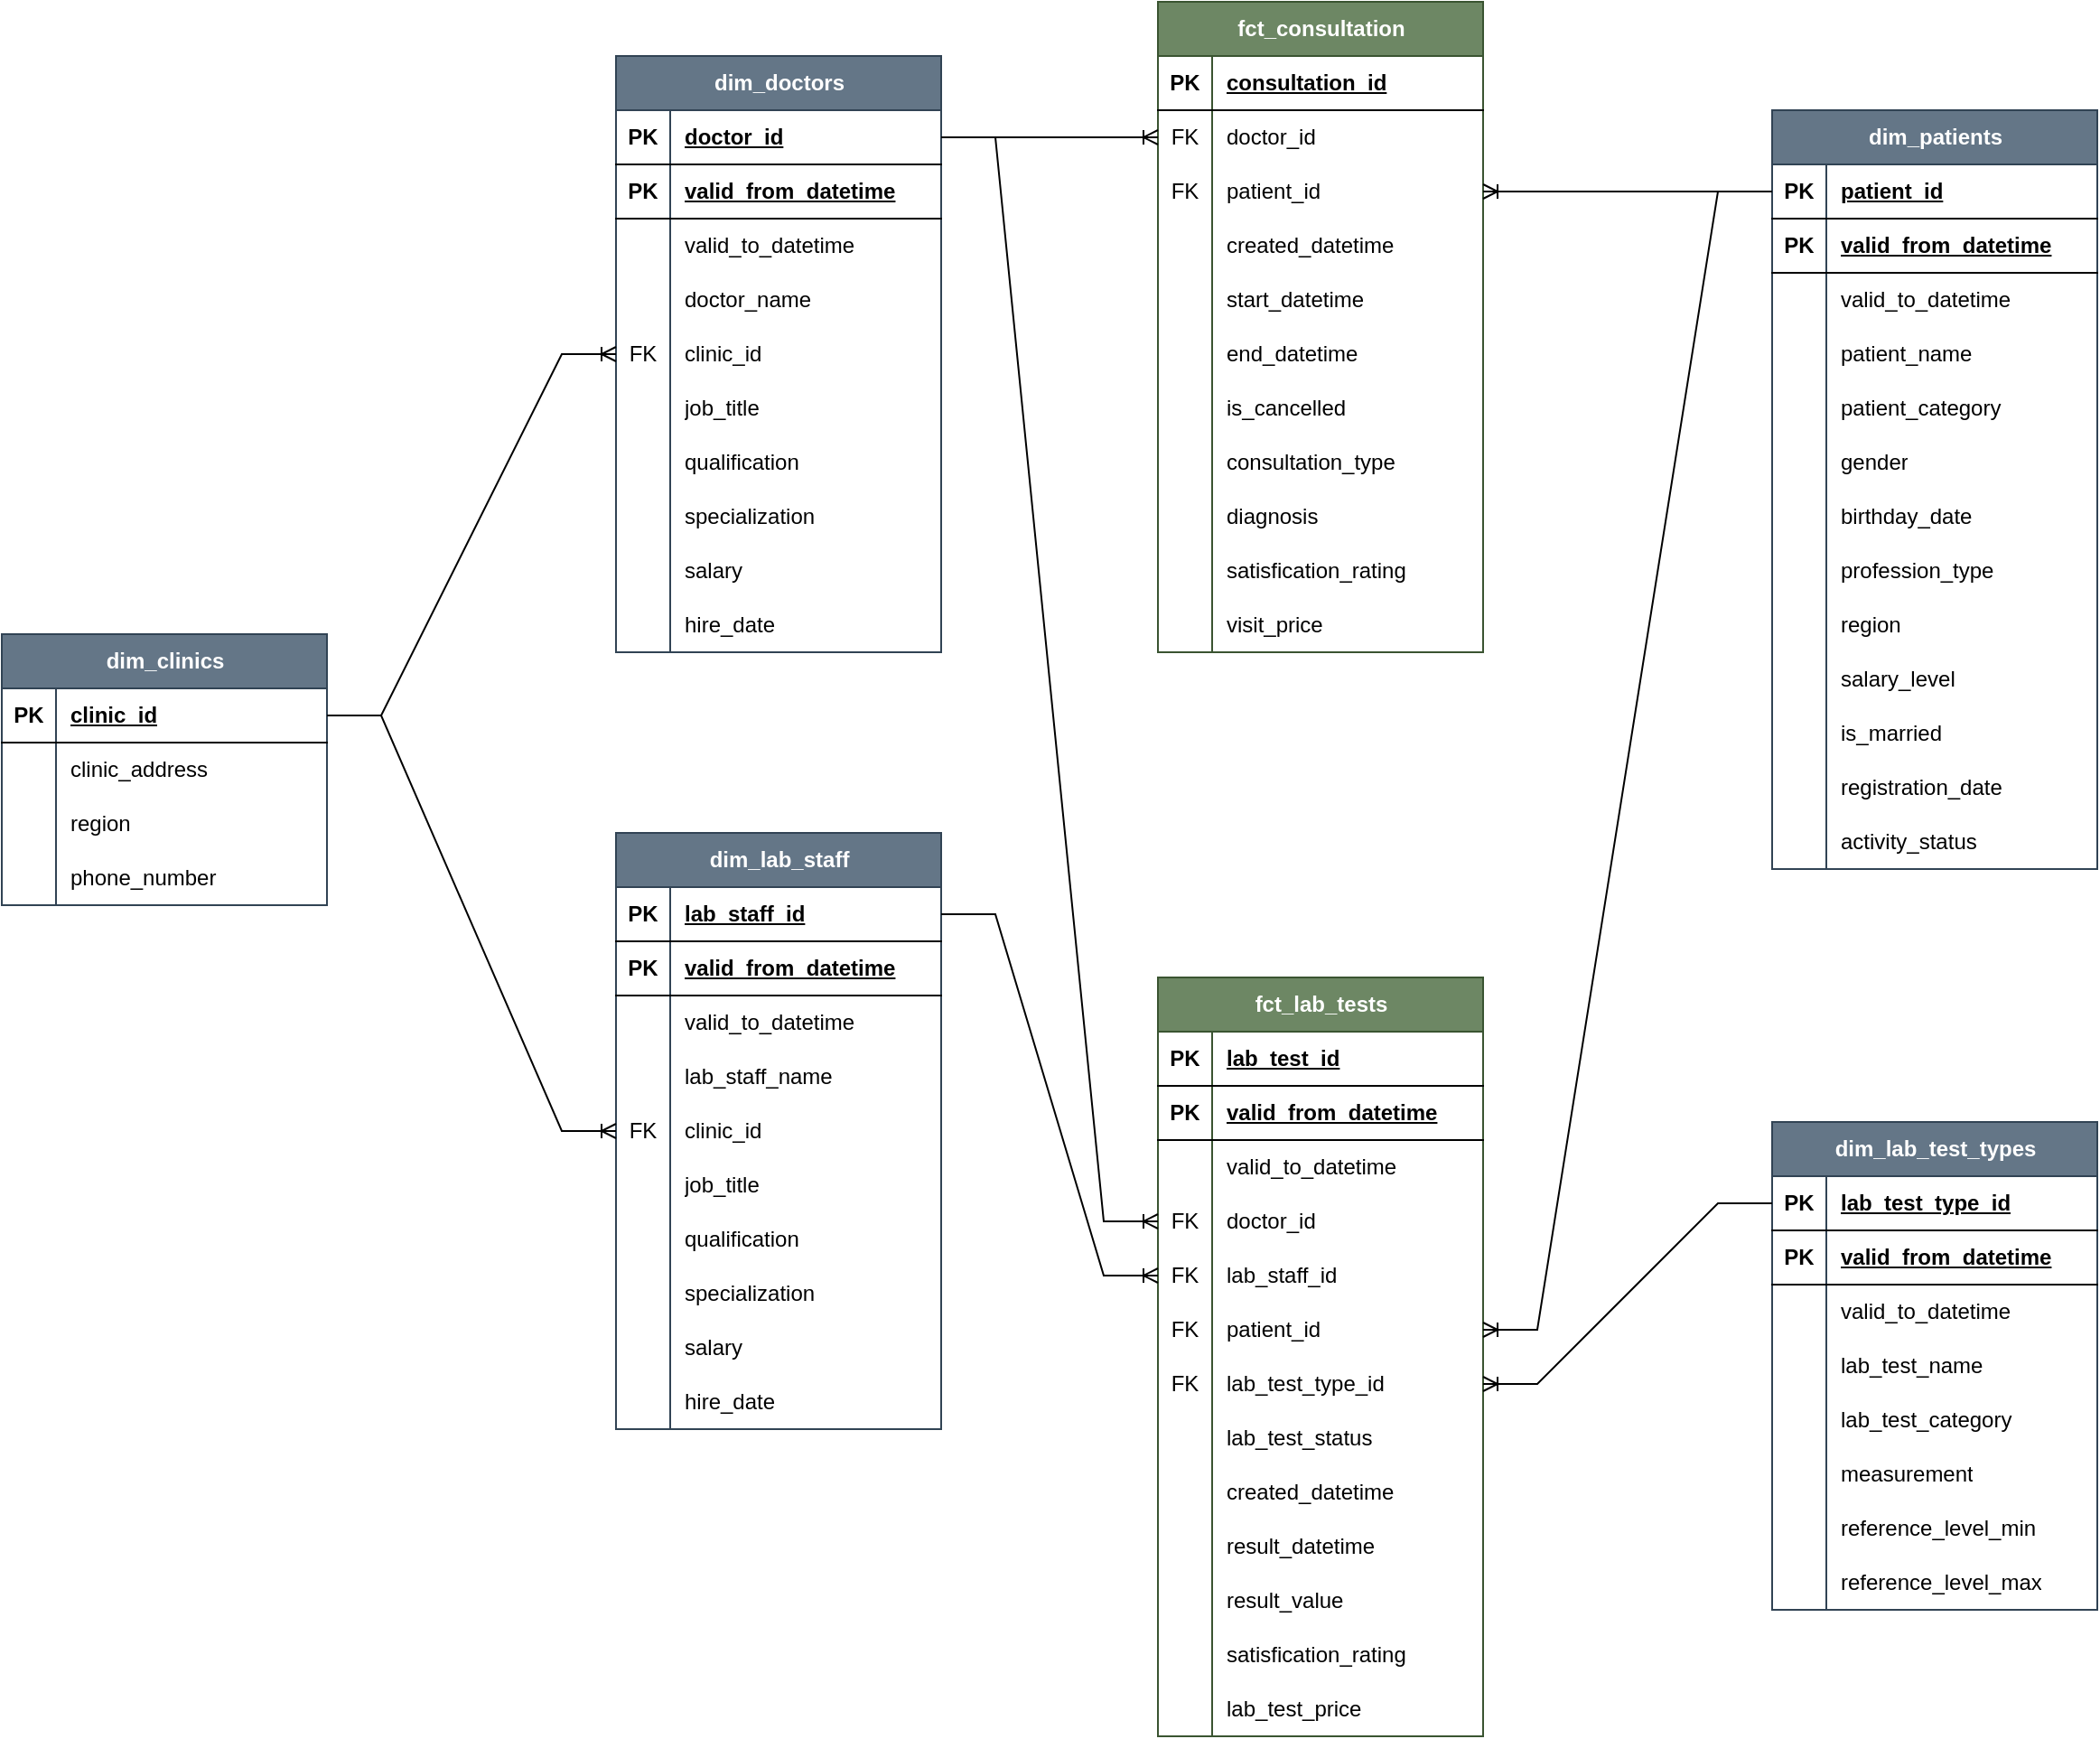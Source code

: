 <mxfile version="27.0.9" pages="3">
  <diagram name="Dimensional" id="iUb2IWiQYLrnRcsLkRrd">
    <mxGraphModel dx="2786" dy="884" grid="1" gridSize="10" guides="1" tooltips="1" connect="1" arrows="1" fold="1" page="1" pageScale="1" pageWidth="827" pageHeight="1169" math="0" shadow="0">
      <root>
        <mxCell id="0" />
        <mxCell id="1" parent="0" />
        <mxCell id="WFtQJk1vHwtGCY_ch4Bs-1" value="dim_patients" style="shape=table;startSize=30;container=1;collapsible=1;childLayout=tableLayout;fixedRows=1;rowLines=0;fontStyle=1;align=center;resizeLast=1;html=1;fillColor=#647687;fontColor=#ffffff;strokeColor=#314354;" vertex="1" parent="1">
          <mxGeometry x="250" y="210" width="180" height="420" as="geometry" />
        </mxCell>
        <mxCell id="WFtQJk1vHwtGCY_ch4Bs-2" value="" style="shape=tableRow;horizontal=0;startSize=0;swimlaneHead=0;swimlaneBody=0;fillColor=none;collapsible=0;dropTarget=0;points=[[0,0.5],[1,0.5]];portConstraint=eastwest;top=0;left=0;right=0;bottom=1;" vertex="1" parent="WFtQJk1vHwtGCY_ch4Bs-1">
          <mxGeometry y="30" width="180" height="30" as="geometry" />
        </mxCell>
        <mxCell id="WFtQJk1vHwtGCY_ch4Bs-3" value="PK" style="shape=partialRectangle;connectable=0;fillColor=none;top=0;left=0;bottom=0;right=0;fontStyle=1;overflow=hidden;whiteSpace=wrap;html=1;" vertex="1" parent="WFtQJk1vHwtGCY_ch4Bs-2">
          <mxGeometry width="30" height="30" as="geometry">
            <mxRectangle width="30" height="30" as="alternateBounds" />
          </mxGeometry>
        </mxCell>
        <mxCell id="WFtQJk1vHwtGCY_ch4Bs-4" value="patient_id" style="shape=partialRectangle;connectable=0;fillColor=none;top=0;left=0;bottom=0;right=0;align=left;spacingLeft=6;fontStyle=5;overflow=hidden;whiteSpace=wrap;html=1;" vertex="1" parent="WFtQJk1vHwtGCY_ch4Bs-2">
          <mxGeometry x="30" width="150" height="30" as="geometry">
            <mxRectangle width="150" height="30" as="alternateBounds" />
          </mxGeometry>
        </mxCell>
        <mxCell id="WFtQJk1vHwtGCY_ch4Bs-5" style="shape=tableRow;horizontal=0;startSize=0;swimlaneHead=0;swimlaneBody=0;fillColor=none;collapsible=0;dropTarget=0;points=[[0,0.5],[1,0.5]];portConstraint=eastwest;top=0;left=0;right=0;bottom=1;" vertex="1" parent="WFtQJk1vHwtGCY_ch4Bs-1">
          <mxGeometry y="60" width="180" height="30" as="geometry" />
        </mxCell>
        <mxCell id="WFtQJk1vHwtGCY_ch4Bs-6" value="PK" style="shape=partialRectangle;connectable=0;fillColor=none;top=0;left=0;bottom=0;right=0;fontStyle=1;overflow=hidden;whiteSpace=wrap;html=1;" vertex="1" parent="WFtQJk1vHwtGCY_ch4Bs-5">
          <mxGeometry width="30" height="30" as="geometry">
            <mxRectangle width="30" height="30" as="alternateBounds" />
          </mxGeometry>
        </mxCell>
        <mxCell id="WFtQJk1vHwtGCY_ch4Bs-7" value="valid_from_datetime" style="shape=partialRectangle;connectable=0;fillColor=none;top=0;left=0;bottom=0;right=0;align=left;spacingLeft=6;fontStyle=5;overflow=hidden;whiteSpace=wrap;html=1;" vertex="1" parent="WFtQJk1vHwtGCY_ch4Bs-5">
          <mxGeometry x="30" width="150" height="30" as="geometry">
            <mxRectangle width="150" height="30" as="alternateBounds" />
          </mxGeometry>
        </mxCell>
        <mxCell id="WFtQJk1vHwtGCY_ch4Bs-8" style="shape=tableRow;horizontal=0;startSize=0;swimlaneHead=0;swimlaneBody=0;fillColor=none;collapsible=0;dropTarget=0;points=[[0,0.5],[1,0.5]];portConstraint=eastwest;top=0;left=0;right=0;bottom=0;" vertex="1" parent="WFtQJk1vHwtGCY_ch4Bs-1">
          <mxGeometry y="90" width="180" height="30" as="geometry" />
        </mxCell>
        <mxCell id="WFtQJk1vHwtGCY_ch4Bs-9" style="shape=partialRectangle;connectable=0;fillColor=none;top=0;left=0;bottom=0;right=0;editable=1;overflow=hidden;whiteSpace=wrap;html=1;" vertex="1" parent="WFtQJk1vHwtGCY_ch4Bs-8">
          <mxGeometry width="30" height="30" as="geometry">
            <mxRectangle width="30" height="30" as="alternateBounds" />
          </mxGeometry>
        </mxCell>
        <mxCell id="WFtQJk1vHwtGCY_ch4Bs-10" value="valid_to_datetime" style="shape=partialRectangle;connectable=0;fillColor=none;top=0;left=0;bottom=0;right=0;align=left;spacingLeft=6;overflow=hidden;whiteSpace=wrap;html=1;" vertex="1" parent="WFtQJk1vHwtGCY_ch4Bs-8">
          <mxGeometry x="30" width="150" height="30" as="geometry">
            <mxRectangle width="150" height="30" as="alternateBounds" />
          </mxGeometry>
        </mxCell>
        <mxCell id="WFtQJk1vHwtGCY_ch4Bs-11" style="shape=tableRow;horizontal=0;startSize=0;swimlaneHead=0;swimlaneBody=0;fillColor=none;collapsible=0;dropTarget=0;points=[[0,0.5],[1,0.5]];portConstraint=eastwest;top=0;left=0;right=0;bottom=0;" vertex="1" parent="WFtQJk1vHwtGCY_ch4Bs-1">
          <mxGeometry y="120" width="180" height="30" as="geometry" />
        </mxCell>
        <mxCell id="WFtQJk1vHwtGCY_ch4Bs-12" style="shape=partialRectangle;connectable=0;fillColor=none;top=0;left=0;bottom=0;right=0;editable=1;overflow=hidden;whiteSpace=wrap;html=1;" vertex="1" parent="WFtQJk1vHwtGCY_ch4Bs-11">
          <mxGeometry width="30" height="30" as="geometry">
            <mxRectangle width="30" height="30" as="alternateBounds" />
          </mxGeometry>
        </mxCell>
        <mxCell id="WFtQJk1vHwtGCY_ch4Bs-13" value="patient_name" style="shape=partialRectangle;connectable=0;fillColor=none;top=0;left=0;bottom=0;right=0;align=left;spacingLeft=6;overflow=hidden;whiteSpace=wrap;html=1;" vertex="1" parent="WFtQJk1vHwtGCY_ch4Bs-11">
          <mxGeometry x="30" width="150" height="30" as="geometry">
            <mxRectangle width="150" height="30" as="alternateBounds" />
          </mxGeometry>
        </mxCell>
        <mxCell id="WFtQJk1vHwtGCY_ch4Bs-14" value="" style="shape=tableRow;horizontal=0;startSize=0;swimlaneHead=0;swimlaneBody=0;fillColor=none;collapsible=0;dropTarget=0;points=[[0,0.5],[1,0.5]];portConstraint=eastwest;top=0;left=0;right=0;bottom=0;" vertex="1" parent="WFtQJk1vHwtGCY_ch4Bs-1">
          <mxGeometry y="150" width="180" height="30" as="geometry" />
        </mxCell>
        <mxCell id="WFtQJk1vHwtGCY_ch4Bs-15" value="" style="shape=partialRectangle;connectable=0;fillColor=none;top=0;left=0;bottom=0;right=0;editable=1;overflow=hidden;whiteSpace=wrap;html=1;" vertex="1" parent="WFtQJk1vHwtGCY_ch4Bs-14">
          <mxGeometry width="30" height="30" as="geometry">
            <mxRectangle width="30" height="30" as="alternateBounds" />
          </mxGeometry>
        </mxCell>
        <mxCell id="WFtQJk1vHwtGCY_ch4Bs-16" value="patient_category" style="shape=partialRectangle;connectable=0;fillColor=none;top=0;left=0;bottom=0;right=0;align=left;spacingLeft=6;overflow=hidden;whiteSpace=wrap;html=1;" vertex="1" parent="WFtQJk1vHwtGCY_ch4Bs-14">
          <mxGeometry x="30" width="150" height="30" as="geometry">
            <mxRectangle width="150" height="30" as="alternateBounds" />
          </mxGeometry>
        </mxCell>
        <mxCell id="WFtQJk1vHwtGCY_ch4Bs-17" value="" style="shape=tableRow;horizontal=0;startSize=0;swimlaneHead=0;swimlaneBody=0;fillColor=none;collapsible=0;dropTarget=0;points=[[0,0.5],[1,0.5]];portConstraint=eastwest;top=0;left=0;right=0;bottom=0;" vertex="1" parent="WFtQJk1vHwtGCY_ch4Bs-1">
          <mxGeometry y="180" width="180" height="30" as="geometry" />
        </mxCell>
        <mxCell id="WFtQJk1vHwtGCY_ch4Bs-18" value="" style="shape=partialRectangle;connectable=0;fillColor=none;top=0;left=0;bottom=0;right=0;editable=1;overflow=hidden;whiteSpace=wrap;html=1;" vertex="1" parent="WFtQJk1vHwtGCY_ch4Bs-17">
          <mxGeometry width="30" height="30" as="geometry">
            <mxRectangle width="30" height="30" as="alternateBounds" />
          </mxGeometry>
        </mxCell>
        <mxCell id="WFtQJk1vHwtGCY_ch4Bs-19" value="gender" style="shape=partialRectangle;connectable=0;fillColor=none;top=0;left=0;bottom=0;right=0;align=left;spacingLeft=6;overflow=hidden;whiteSpace=wrap;html=1;" vertex="1" parent="WFtQJk1vHwtGCY_ch4Bs-17">
          <mxGeometry x="30" width="150" height="30" as="geometry">
            <mxRectangle width="150" height="30" as="alternateBounds" />
          </mxGeometry>
        </mxCell>
        <mxCell id="WFtQJk1vHwtGCY_ch4Bs-20" value="" style="shape=tableRow;horizontal=0;startSize=0;swimlaneHead=0;swimlaneBody=0;fillColor=none;collapsible=0;dropTarget=0;points=[[0,0.5],[1,0.5]];portConstraint=eastwest;top=0;left=0;right=0;bottom=0;" vertex="1" parent="WFtQJk1vHwtGCY_ch4Bs-1">
          <mxGeometry y="210" width="180" height="30" as="geometry" />
        </mxCell>
        <mxCell id="WFtQJk1vHwtGCY_ch4Bs-21" value="" style="shape=partialRectangle;connectable=0;fillColor=none;top=0;left=0;bottom=0;right=0;editable=1;overflow=hidden;whiteSpace=wrap;html=1;" vertex="1" parent="WFtQJk1vHwtGCY_ch4Bs-20">
          <mxGeometry width="30" height="30" as="geometry">
            <mxRectangle width="30" height="30" as="alternateBounds" />
          </mxGeometry>
        </mxCell>
        <mxCell id="WFtQJk1vHwtGCY_ch4Bs-22" value="birthday_date" style="shape=partialRectangle;connectable=0;fillColor=none;top=0;left=0;bottom=0;right=0;align=left;spacingLeft=6;overflow=hidden;whiteSpace=wrap;html=1;" vertex="1" parent="WFtQJk1vHwtGCY_ch4Bs-20">
          <mxGeometry x="30" width="150" height="30" as="geometry">
            <mxRectangle width="150" height="30" as="alternateBounds" />
          </mxGeometry>
        </mxCell>
        <mxCell id="WFtQJk1vHwtGCY_ch4Bs-23" style="shape=tableRow;horizontal=0;startSize=0;swimlaneHead=0;swimlaneBody=0;fillColor=none;collapsible=0;dropTarget=0;points=[[0,0.5],[1,0.5]];portConstraint=eastwest;top=0;left=0;right=0;bottom=0;" vertex="1" parent="WFtQJk1vHwtGCY_ch4Bs-1">
          <mxGeometry y="240" width="180" height="30" as="geometry" />
        </mxCell>
        <mxCell id="WFtQJk1vHwtGCY_ch4Bs-24" style="shape=partialRectangle;connectable=0;fillColor=none;top=0;left=0;bottom=0;right=0;editable=1;overflow=hidden;whiteSpace=wrap;html=1;" vertex="1" parent="WFtQJk1vHwtGCY_ch4Bs-23">
          <mxGeometry width="30" height="30" as="geometry">
            <mxRectangle width="30" height="30" as="alternateBounds" />
          </mxGeometry>
        </mxCell>
        <mxCell id="WFtQJk1vHwtGCY_ch4Bs-25" value="profession_type" style="shape=partialRectangle;connectable=0;fillColor=none;top=0;left=0;bottom=0;right=0;align=left;spacingLeft=6;overflow=hidden;whiteSpace=wrap;html=1;" vertex="1" parent="WFtQJk1vHwtGCY_ch4Bs-23">
          <mxGeometry x="30" width="150" height="30" as="geometry">
            <mxRectangle width="150" height="30" as="alternateBounds" />
          </mxGeometry>
        </mxCell>
        <mxCell id="WFtQJk1vHwtGCY_ch4Bs-26" style="shape=tableRow;horizontal=0;startSize=0;swimlaneHead=0;swimlaneBody=0;fillColor=none;collapsible=0;dropTarget=0;points=[[0,0.5],[1,0.5]];portConstraint=eastwest;top=0;left=0;right=0;bottom=0;" vertex="1" parent="WFtQJk1vHwtGCY_ch4Bs-1">
          <mxGeometry y="270" width="180" height="30" as="geometry" />
        </mxCell>
        <mxCell id="WFtQJk1vHwtGCY_ch4Bs-27" value="" style="shape=partialRectangle;connectable=0;fillColor=none;top=0;left=0;bottom=0;right=0;editable=1;overflow=hidden;whiteSpace=wrap;html=1;" vertex="1" parent="WFtQJk1vHwtGCY_ch4Bs-26">
          <mxGeometry width="30" height="30" as="geometry">
            <mxRectangle width="30" height="30" as="alternateBounds" />
          </mxGeometry>
        </mxCell>
        <mxCell id="WFtQJk1vHwtGCY_ch4Bs-28" value="region" style="shape=partialRectangle;connectable=0;fillColor=none;top=0;left=0;bottom=0;right=0;align=left;spacingLeft=6;overflow=hidden;whiteSpace=wrap;html=1;" vertex="1" parent="WFtQJk1vHwtGCY_ch4Bs-26">
          <mxGeometry x="30" width="150" height="30" as="geometry">
            <mxRectangle width="150" height="30" as="alternateBounds" />
          </mxGeometry>
        </mxCell>
        <mxCell id="WFtQJk1vHwtGCY_ch4Bs-29" style="shape=tableRow;horizontal=0;startSize=0;swimlaneHead=0;swimlaneBody=0;fillColor=none;collapsible=0;dropTarget=0;points=[[0,0.5],[1,0.5]];portConstraint=eastwest;top=0;left=0;right=0;bottom=0;" vertex="1" parent="WFtQJk1vHwtGCY_ch4Bs-1">
          <mxGeometry y="300" width="180" height="30" as="geometry" />
        </mxCell>
        <mxCell id="WFtQJk1vHwtGCY_ch4Bs-30" style="shape=partialRectangle;connectable=0;fillColor=none;top=0;left=0;bottom=0;right=0;editable=1;overflow=hidden;whiteSpace=wrap;html=1;" vertex="1" parent="WFtQJk1vHwtGCY_ch4Bs-29">
          <mxGeometry width="30" height="30" as="geometry">
            <mxRectangle width="30" height="30" as="alternateBounds" />
          </mxGeometry>
        </mxCell>
        <mxCell id="WFtQJk1vHwtGCY_ch4Bs-31" value="salary_level" style="shape=partialRectangle;connectable=0;fillColor=none;top=0;left=0;bottom=0;right=0;align=left;spacingLeft=6;overflow=hidden;whiteSpace=wrap;html=1;" vertex="1" parent="WFtQJk1vHwtGCY_ch4Bs-29">
          <mxGeometry x="30" width="150" height="30" as="geometry">
            <mxRectangle width="150" height="30" as="alternateBounds" />
          </mxGeometry>
        </mxCell>
        <mxCell id="WFtQJk1vHwtGCY_ch4Bs-32" style="shape=tableRow;horizontal=0;startSize=0;swimlaneHead=0;swimlaneBody=0;fillColor=none;collapsible=0;dropTarget=0;points=[[0,0.5],[1,0.5]];portConstraint=eastwest;top=0;left=0;right=0;bottom=0;" vertex="1" parent="WFtQJk1vHwtGCY_ch4Bs-1">
          <mxGeometry y="330" width="180" height="30" as="geometry" />
        </mxCell>
        <mxCell id="WFtQJk1vHwtGCY_ch4Bs-33" style="shape=partialRectangle;connectable=0;fillColor=none;top=0;left=0;bottom=0;right=0;editable=1;overflow=hidden;whiteSpace=wrap;html=1;" vertex="1" parent="WFtQJk1vHwtGCY_ch4Bs-32">
          <mxGeometry width="30" height="30" as="geometry">
            <mxRectangle width="30" height="30" as="alternateBounds" />
          </mxGeometry>
        </mxCell>
        <mxCell id="WFtQJk1vHwtGCY_ch4Bs-34" value="is_married" style="shape=partialRectangle;connectable=0;fillColor=none;top=0;left=0;bottom=0;right=0;align=left;spacingLeft=6;overflow=hidden;whiteSpace=wrap;html=1;" vertex="1" parent="WFtQJk1vHwtGCY_ch4Bs-32">
          <mxGeometry x="30" width="150" height="30" as="geometry">
            <mxRectangle width="150" height="30" as="alternateBounds" />
          </mxGeometry>
        </mxCell>
        <mxCell id="WFtQJk1vHwtGCY_ch4Bs-35" style="shape=tableRow;horizontal=0;startSize=0;swimlaneHead=0;swimlaneBody=0;fillColor=none;collapsible=0;dropTarget=0;points=[[0,0.5],[1,0.5]];portConstraint=eastwest;top=0;left=0;right=0;bottom=0;" vertex="1" parent="WFtQJk1vHwtGCY_ch4Bs-1">
          <mxGeometry y="360" width="180" height="30" as="geometry" />
        </mxCell>
        <mxCell id="WFtQJk1vHwtGCY_ch4Bs-36" style="shape=partialRectangle;connectable=0;fillColor=none;top=0;left=0;bottom=0;right=0;editable=1;overflow=hidden;whiteSpace=wrap;html=1;" vertex="1" parent="WFtQJk1vHwtGCY_ch4Bs-35">
          <mxGeometry width="30" height="30" as="geometry">
            <mxRectangle width="30" height="30" as="alternateBounds" />
          </mxGeometry>
        </mxCell>
        <mxCell id="WFtQJk1vHwtGCY_ch4Bs-37" value="registration_date" style="shape=partialRectangle;connectable=0;fillColor=none;top=0;left=0;bottom=0;right=0;align=left;spacingLeft=6;overflow=hidden;whiteSpace=wrap;html=1;" vertex="1" parent="WFtQJk1vHwtGCY_ch4Bs-35">
          <mxGeometry x="30" width="150" height="30" as="geometry">
            <mxRectangle width="150" height="30" as="alternateBounds" />
          </mxGeometry>
        </mxCell>
        <mxCell id="WFtQJk1vHwtGCY_ch4Bs-38" style="shape=tableRow;horizontal=0;startSize=0;swimlaneHead=0;swimlaneBody=0;fillColor=none;collapsible=0;dropTarget=0;points=[[0,0.5],[1,0.5]];portConstraint=eastwest;top=0;left=0;right=0;bottom=0;" vertex="1" parent="WFtQJk1vHwtGCY_ch4Bs-1">
          <mxGeometry y="390" width="180" height="30" as="geometry" />
        </mxCell>
        <mxCell id="WFtQJk1vHwtGCY_ch4Bs-39" value="" style="shape=partialRectangle;connectable=0;fillColor=none;top=0;left=0;bottom=0;right=0;editable=1;overflow=hidden;whiteSpace=wrap;html=1;" vertex="1" parent="WFtQJk1vHwtGCY_ch4Bs-38">
          <mxGeometry width="30" height="30" as="geometry">
            <mxRectangle width="30" height="30" as="alternateBounds" />
          </mxGeometry>
        </mxCell>
        <mxCell id="WFtQJk1vHwtGCY_ch4Bs-40" value="activity_status" style="shape=partialRectangle;connectable=0;fillColor=none;top=0;left=0;bottom=0;right=0;align=left;spacingLeft=6;overflow=hidden;whiteSpace=wrap;html=1;" vertex="1" parent="WFtQJk1vHwtGCY_ch4Bs-38">
          <mxGeometry x="30" width="150" height="30" as="geometry">
            <mxRectangle width="150" height="30" as="alternateBounds" />
          </mxGeometry>
        </mxCell>
        <mxCell id="WFtQJk1vHwtGCY_ch4Bs-41" value="dim_doctors" style="shape=table;startSize=30;container=1;collapsible=1;childLayout=tableLayout;fixedRows=1;rowLines=0;fontStyle=1;align=center;resizeLast=1;html=1;fillColor=#647687;fontColor=#ffffff;strokeColor=#314354;" vertex="1" parent="1">
          <mxGeometry x="-390" y="180" width="180" height="330" as="geometry" />
        </mxCell>
        <mxCell id="WFtQJk1vHwtGCY_ch4Bs-42" value="" style="shape=tableRow;horizontal=0;startSize=0;swimlaneHead=0;swimlaneBody=0;fillColor=none;collapsible=0;dropTarget=0;points=[[0,0.5],[1,0.5]];portConstraint=eastwest;top=0;left=0;right=0;bottom=1;" vertex="1" parent="WFtQJk1vHwtGCY_ch4Bs-41">
          <mxGeometry y="30" width="180" height="30" as="geometry" />
        </mxCell>
        <mxCell id="WFtQJk1vHwtGCY_ch4Bs-43" value="PK" style="shape=partialRectangle;connectable=0;fillColor=none;top=0;left=0;bottom=0;right=0;fontStyle=1;overflow=hidden;whiteSpace=wrap;html=1;" vertex="1" parent="WFtQJk1vHwtGCY_ch4Bs-42">
          <mxGeometry width="30" height="30" as="geometry">
            <mxRectangle width="30" height="30" as="alternateBounds" />
          </mxGeometry>
        </mxCell>
        <mxCell id="WFtQJk1vHwtGCY_ch4Bs-44" value="doctor_id" style="shape=partialRectangle;connectable=0;fillColor=none;top=0;left=0;bottom=0;right=0;align=left;spacingLeft=6;fontStyle=5;overflow=hidden;whiteSpace=wrap;html=1;" vertex="1" parent="WFtQJk1vHwtGCY_ch4Bs-42">
          <mxGeometry x="30" width="150" height="30" as="geometry">
            <mxRectangle width="150" height="30" as="alternateBounds" />
          </mxGeometry>
        </mxCell>
        <mxCell id="WFtQJk1vHwtGCY_ch4Bs-45" style="shape=tableRow;horizontal=0;startSize=0;swimlaneHead=0;swimlaneBody=0;fillColor=none;collapsible=0;dropTarget=0;points=[[0,0.5],[1,0.5]];portConstraint=eastwest;top=0;left=0;right=0;bottom=1;" vertex="1" parent="WFtQJk1vHwtGCY_ch4Bs-41">
          <mxGeometry y="60" width="180" height="30" as="geometry" />
        </mxCell>
        <mxCell id="WFtQJk1vHwtGCY_ch4Bs-46" value="PK" style="shape=partialRectangle;connectable=0;fillColor=none;top=0;left=0;bottom=0;right=0;fontStyle=1;overflow=hidden;whiteSpace=wrap;html=1;" vertex="1" parent="WFtQJk1vHwtGCY_ch4Bs-45">
          <mxGeometry width="30" height="30" as="geometry">
            <mxRectangle width="30" height="30" as="alternateBounds" />
          </mxGeometry>
        </mxCell>
        <mxCell id="WFtQJk1vHwtGCY_ch4Bs-47" value="valid_from_datetime" style="shape=partialRectangle;connectable=0;fillColor=none;top=0;left=0;bottom=0;right=0;align=left;spacingLeft=6;fontStyle=5;overflow=hidden;whiteSpace=wrap;html=1;" vertex="1" parent="WFtQJk1vHwtGCY_ch4Bs-45">
          <mxGeometry x="30" width="150" height="30" as="geometry">
            <mxRectangle width="150" height="30" as="alternateBounds" />
          </mxGeometry>
        </mxCell>
        <mxCell id="WFtQJk1vHwtGCY_ch4Bs-48" style="shape=tableRow;horizontal=0;startSize=0;swimlaneHead=0;swimlaneBody=0;fillColor=none;collapsible=0;dropTarget=0;points=[[0,0.5],[1,0.5]];portConstraint=eastwest;top=0;left=0;right=0;bottom=0;" vertex="1" parent="WFtQJk1vHwtGCY_ch4Bs-41">
          <mxGeometry y="90" width="180" height="30" as="geometry" />
        </mxCell>
        <mxCell id="WFtQJk1vHwtGCY_ch4Bs-49" style="shape=partialRectangle;connectable=0;fillColor=none;top=0;left=0;bottom=0;right=0;editable=1;overflow=hidden;whiteSpace=wrap;html=1;" vertex="1" parent="WFtQJk1vHwtGCY_ch4Bs-48">
          <mxGeometry width="30" height="30" as="geometry">
            <mxRectangle width="30" height="30" as="alternateBounds" />
          </mxGeometry>
        </mxCell>
        <mxCell id="WFtQJk1vHwtGCY_ch4Bs-50" value="valid_to_datetime" style="shape=partialRectangle;connectable=0;fillColor=none;top=0;left=0;bottom=0;right=0;align=left;spacingLeft=6;overflow=hidden;whiteSpace=wrap;html=1;" vertex="1" parent="WFtQJk1vHwtGCY_ch4Bs-48">
          <mxGeometry x="30" width="150" height="30" as="geometry">
            <mxRectangle width="150" height="30" as="alternateBounds" />
          </mxGeometry>
        </mxCell>
        <mxCell id="WFtQJk1vHwtGCY_ch4Bs-51" style="shape=tableRow;horizontal=0;startSize=0;swimlaneHead=0;swimlaneBody=0;fillColor=none;collapsible=0;dropTarget=0;points=[[0,0.5],[1,0.5]];portConstraint=eastwest;top=0;left=0;right=0;bottom=0;" vertex="1" parent="WFtQJk1vHwtGCY_ch4Bs-41">
          <mxGeometry y="120" width="180" height="30" as="geometry" />
        </mxCell>
        <mxCell id="WFtQJk1vHwtGCY_ch4Bs-52" style="shape=partialRectangle;connectable=0;fillColor=none;top=0;left=0;bottom=0;right=0;editable=1;overflow=hidden;whiteSpace=wrap;html=1;" vertex="1" parent="WFtQJk1vHwtGCY_ch4Bs-51">
          <mxGeometry width="30" height="30" as="geometry">
            <mxRectangle width="30" height="30" as="alternateBounds" />
          </mxGeometry>
        </mxCell>
        <mxCell id="WFtQJk1vHwtGCY_ch4Bs-53" value="doctor_name" style="shape=partialRectangle;connectable=0;fillColor=none;top=0;left=0;bottom=0;right=0;align=left;spacingLeft=6;overflow=hidden;whiteSpace=wrap;html=1;" vertex="1" parent="WFtQJk1vHwtGCY_ch4Bs-51">
          <mxGeometry x="30" width="150" height="30" as="geometry">
            <mxRectangle width="150" height="30" as="alternateBounds" />
          </mxGeometry>
        </mxCell>
        <mxCell id="WFtQJk1vHwtGCY_ch4Bs-54" value="" style="shape=tableRow;horizontal=0;startSize=0;swimlaneHead=0;swimlaneBody=0;fillColor=none;collapsible=0;dropTarget=0;points=[[0,0.5],[1,0.5]];portConstraint=eastwest;top=0;left=0;right=0;bottom=0;" vertex="1" parent="WFtQJk1vHwtGCY_ch4Bs-41">
          <mxGeometry y="150" width="180" height="30" as="geometry" />
        </mxCell>
        <mxCell id="WFtQJk1vHwtGCY_ch4Bs-55" value="FK" style="shape=partialRectangle;connectable=0;fillColor=none;top=0;left=0;bottom=0;right=0;editable=1;overflow=hidden;whiteSpace=wrap;html=1;" vertex="1" parent="WFtQJk1vHwtGCY_ch4Bs-54">
          <mxGeometry width="30" height="30" as="geometry">
            <mxRectangle width="30" height="30" as="alternateBounds" />
          </mxGeometry>
        </mxCell>
        <mxCell id="WFtQJk1vHwtGCY_ch4Bs-56" value="clinic_id" style="shape=partialRectangle;connectable=0;fillColor=none;top=0;left=0;bottom=0;right=0;align=left;spacingLeft=6;overflow=hidden;whiteSpace=wrap;html=1;" vertex="1" parent="WFtQJk1vHwtGCY_ch4Bs-54">
          <mxGeometry x="30" width="150" height="30" as="geometry">
            <mxRectangle width="150" height="30" as="alternateBounds" />
          </mxGeometry>
        </mxCell>
        <mxCell id="WFtQJk1vHwtGCY_ch4Bs-57" style="shape=tableRow;horizontal=0;startSize=0;swimlaneHead=0;swimlaneBody=0;fillColor=none;collapsible=0;dropTarget=0;points=[[0,0.5],[1,0.5]];portConstraint=eastwest;top=0;left=0;right=0;bottom=0;" vertex="1" parent="WFtQJk1vHwtGCY_ch4Bs-41">
          <mxGeometry y="180" width="180" height="30" as="geometry" />
        </mxCell>
        <mxCell id="WFtQJk1vHwtGCY_ch4Bs-58" style="shape=partialRectangle;connectable=0;fillColor=none;top=0;left=0;bottom=0;right=0;editable=1;overflow=hidden;whiteSpace=wrap;html=1;" vertex="1" parent="WFtQJk1vHwtGCY_ch4Bs-57">
          <mxGeometry width="30" height="30" as="geometry">
            <mxRectangle width="30" height="30" as="alternateBounds" />
          </mxGeometry>
        </mxCell>
        <mxCell id="WFtQJk1vHwtGCY_ch4Bs-59" value="job_title" style="shape=partialRectangle;connectable=0;fillColor=none;top=0;left=0;bottom=0;right=0;align=left;spacingLeft=6;overflow=hidden;whiteSpace=wrap;html=1;" vertex="1" parent="WFtQJk1vHwtGCY_ch4Bs-57">
          <mxGeometry x="30" width="150" height="30" as="geometry">
            <mxRectangle width="150" height="30" as="alternateBounds" />
          </mxGeometry>
        </mxCell>
        <mxCell id="WFtQJk1vHwtGCY_ch4Bs-60" style="shape=tableRow;horizontal=0;startSize=0;swimlaneHead=0;swimlaneBody=0;fillColor=none;collapsible=0;dropTarget=0;points=[[0,0.5],[1,0.5]];portConstraint=eastwest;top=0;left=0;right=0;bottom=0;" vertex="1" parent="WFtQJk1vHwtGCY_ch4Bs-41">
          <mxGeometry y="210" width="180" height="30" as="geometry" />
        </mxCell>
        <mxCell id="WFtQJk1vHwtGCY_ch4Bs-61" style="shape=partialRectangle;connectable=0;fillColor=none;top=0;left=0;bottom=0;right=0;editable=1;overflow=hidden;whiteSpace=wrap;html=1;" vertex="1" parent="WFtQJk1vHwtGCY_ch4Bs-60">
          <mxGeometry width="30" height="30" as="geometry">
            <mxRectangle width="30" height="30" as="alternateBounds" />
          </mxGeometry>
        </mxCell>
        <mxCell id="WFtQJk1vHwtGCY_ch4Bs-62" value="qualification" style="shape=partialRectangle;connectable=0;fillColor=none;top=0;left=0;bottom=0;right=0;align=left;spacingLeft=6;overflow=hidden;whiteSpace=wrap;html=1;" vertex="1" parent="WFtQJk1vHwtGCY_ch4Bs-60">
          <mxGeometry x="30" width="150" height="30" as="geometry">
            <mxRectangle width="150" height="30" as="alternateBounds" />
          </mxGeometry>
        </mxCell>
        <mxCell id="WFtQJk1vHwtGCY_ch4Bs-63" value="" style="shape=tableRow;horizontal=0;startSize=0;swimlaneHead=0;swimlaneBody=0;fillColor=none;collapsible=0;dropTarget=0;points=[[0,0.5],[1,0.5]];portConstraint=eastwest;top=0;left=0;right=0;bottom=0;" vertex="1" parent="WFtQJk1vHwtGCY_ch4Bs-41">
          <mxGeometry y="240" width="180" height="30" as="geometry" />
        </mxCell>
        <mxCell id="WFtQJk1vHwtGCY_ch4Bs-64" value="" style="shape=partialRectangle;connectable=0;fillColor=none;top=0;left=0;bottom=0;right=0;editable=1;overflow=hidden;whiteSpace=wrap;html=1;" vertex="1" parent="WFtQJk1vHwtGCY_ch4Bs-63">
          <mxGeometry width="30" height="30" as="geometry">
            <mxRectangle width="30" height="30" as="alternateBounds" />
          </mxGeometry>
        </mxCell>
        <mxCell id="WFtQJk1vHwtGCY_ch4Bs-65" value="specialization" style="shape=partialRectangle;connectable=0;fillColor=none;top=0;left=0;bottom=0;right=0;align=left;spacingLeft=6;overflow=hidden;whiteSpace=wrap;html=1;" vertex="1" parent="WFtQJk1vHwtGCY_ch4Bs-63">
          <mxGeometry x="30" width="150" height="30" as="geometry">
            <mxRectangle width="150" height="30" as="alternateBounds" />
          </mxGeometry>
        </mxCell>
        <mxCell id="WFtQJk1vHwtGCY_ch4Bs-66" value="" style="shape=tableRow;horizontal=0;startSize=0;swimlaneHead=0;swimlaneBody=0;fillColor=none;collapsible=0;dropTarget=0;points=[[0,0.5],[1,0.5]];portConstraint=eastwest;top=0;left=0;right=0;bottom=0;" vertex="1" parent="WFtQJk1vHwtGCY_ch4Bs-41">
          <mxGeometry y="270" width="180" height="30" as="geometry" />
        </mxCell>
        <mxCell id="WFtQJk1vHwtGCY_ch4Bs-67" value="" style="shape=partialRectangle;connectable=0;fillColor=none;top=0;left=0;bottom=0;right=0;editable=1;overflow=hidden;whiteSpace=wrap;html=1;" vertex="1" parent="WFtQJk1vHwtGCY_ch4Bs-66">
          <mxGeometry width="30" height="30" as="geometry">
            <mxRectangle width="30" height="30" as="alternateBounds" />
          </mxGeometry>
        </mxCell>
        <mxCell id="WFtQJk1vHwtGCY_ch4Bs-68" value="salary" style="shape=partialRectangle;connectable=0;fillColor=none;top=0;left=0;bottom=0;right=0;align=left;spacingLeft=6;overflow=hidden;whiteSpace=wrap;html=1;" vertex="1" parent="WFtQJk1vHwtGCY_ch4Bs-66">
          <mxGeometry x="30" width="150" height="30" as="geometry">
            <mxRectangle width="150" height="30" as="alternateBounds" />
          </mxGeometry>
        </mxCell>
        <mxCell id="WFtQJk1vHwtGCY_ch4Bs-69" style="shape=tableRow;horizontal=0;startSize=0;swimlaneHead=0;swimlaneBody=0;fillColor=none;collapsible=0;dropTarget=0;points=[[0,0.5],[1,0.5]];portConstraint=eastwest;top=0;left=0;right=0;bottom=0;" vertex="1" parent="WFtQJk1vHwtGCY_ch4Bs-41">
          <mxGeometry y="300" width="180" height="30" as="geometry" />
        </mxCell>
        <mxCell id="WFtQJk1vHwtGCY_ch4Bs-70" style="shape=partialRectangle;connectable=0;fillColor=none;top=0;left=0;bottom=0;right=0;editable=1;overflow=hidden;whiteSpace=wrap;html=1;" vertex="1" parent="WFtQJk1vHwtGCY_ch4Bs-69">
          <mxGeometry width="30" height="30" as="geometry">
            <mxRectangle width="30" height="30" as="alternateBounds" />
          </mxGeometry>
        </mxCell>
        <mxCell id="WFtQJk1vHwtGCY_ch4Bs-71" value="hire_date" style="shape=partialRectangle;connectable=0;fillColor=none;top=0;left=0;bottom=0;right=0;align=left;spacingLeft=6;overflow=hidden;whiteSpace=wrap;html=1;" vertex="1" parent="WFtQJk1vHwtGCY_ch4Bs-69">
          <mxGeometry x="30" width="150" height="30" as="geometry">
            <mxRectangle width="150" height="30" as="alternateBounds" />
          </mxGeometry>
        </mxCell>
        <mxCell id="WFtQJk1vHwtGCY_ch4Bs-72" value="dim_clinics" style="shape=table;startSize=30;container=1;collapsible=1;childLayout=tableLayout;fixedRows=1;rowLines=0;fontStyle=1;align=center;resizeLast=1;html=1;fillColor=#647687;fontColor=#ffffff;strokeColor=#314354;" vertex="1" parent="1">
          <mxGeometry x="-730" y="500" width="180" height="150" as="geometry" />
        </mxCell>
        <mxCell id="WFtQJk1vHwtGCY_ch4Bs-73" value="" style="shape=tableRow;horizontal=0;startSize=0;swimlaneHead=0;swimlaneBody=0;fillColor=none;collapsible=0;dropTarget=0;points=[[0,0.5],[1,0.5]];portConstraint=eastwest;top=0;left=0;right=0;bottom=1;" vertex="1" parent="WFtQJk1vHwtGCY_ch4Bs-72">
          <mxGeometry y="30" width="180" height="30" as="geometry" />
        </mxCell>
        <mxCell id="WFtQJk1vHwtGCY_ch4Bs-74" value="PK" style="shape=partialRectangle;connectable=0;fillColor=none;top=0;left=0;bottom=0;right=0;fontStyle=1;overflow=hidden;whiteSpace=wrap;html=1;" vertex="1" parent="WFtQJk1vHwtGCY_ch4Bs-73">
          <mxGeometry width="30" height="30" as="geometry">
            <mxRectangle width="30" height="30" as="alternateBounds" />
          </mxGeometry>
        </mxCell>
        <mxCell id="WFtQJk1vHwtGCY_ch4Bs-75" value="clinic_id" style="shape=partialRectangle;connectable=0;fillColor=none;top=0;left=0;bottom=0;right=0;align=left;spacingLeft=6;fontStyle=5;overflow=hidden;whiteSpace=wrap;html=1;" vertex="1" parent="WFtQJk1vHwtGCY_ch4Bs-73">
          <mxGeometry x="30" width="150" height="30" as="geometry">
            <mxRectangle width="150" height="30" as="alternateBounds" />
          </mxGeometry>
        </mxCell>
        <mxCell id="WFtQJk1vHwtGCY_ch4Bs-76" style="shape=tableRow;horizontal=0;startSize=0;swimlaneHead=0;swimlaneBody=0;fillColor=none;collapsible=0;dropTarget=0;points=[[0,0.5],[1,0.5]];portConstraint=eastwest;top=0;left=0;right=0;bottom=0;" vertex="1" parent="WFtQJk1vHwtGCY_ch4Bs-72">
          <mxGeometry y="60" width="180" height="30" as="geometry" />
        </mxCell>
        <mxCell id="WFtQJk1vHwtGCY_ch4Bs-77" style="shape=partialRectangle;connectable=0;fillColor=none;top=0;left=0;bottom=0;right=0;editable=1;overflow=hidden;whiteSpace=wrap;html=1;" vertex="1" parent="WFtQJk1vHwtGCY_ch4Bs-76">
          <mxGeometry width="30" height="30" as="geometry">
            <mxRectangle width="30" height="30" as="alternateBounds" />
          </mxGeometry>
        </mxCell>
        <mxCell id="WFtQJk1vHwtGCY_ch4Bs-78" value="clinic_address" style="shape=partialRectangle;connectable=0;fillColor=none;top=0;left=0;bottom=0;right=0;align=left;spacingLeft=6;overflow=hidden;whiteSpace=wrap;html=1;" vertex="1" parent="WFtQJk1vHwtGCY_ch4Bs-76">
          <mxGeometry x="30" width="150" height="30" as="geometry">
            <mxRectangle width="150" height="30" as="alternateBounds" />
          </mxGeometry>
        </mxCell>
        <mxCell id="WFtQJk1vHwtGCY_ch4Bs-79" value="" style="shape=tableRow;horizontal=0;startSize=0;swimlaneHead=0;swimlaneBody=0;fillColor=none;collapsible=0;dropTarget=0;points=[[0,0.5],[1,0.5]];portConstraint=eastwest;top=0;left=0;right=0;bottom=0;" vertex="1" parent="WFtQJk1vHwtGCY_ch4Bs-72">
          <mxGeometry y="90" width="180" height="30" as="geometry" />
        </mxCell>
        <mxCell id="WFtQJk1vHwtGCY_ch4Bs-80" value="" style="shape=partialRectangle;connectable=0;fillColor=none;top=0;left=0;bottom=0;right=0;editable=1;overflow=hidden;whiteSpace=wrap;html=1;" vertex="1" parent="WFtQJk1vHwtGCY_ch4Bs-79">
          <mxGeometry width="30" height="30" as="geometry">
            <mxRectangle width="30" height="30" as="alternateBounds" />
          </mxGeometry>
        </mxCell>
        <mxCell id="WFtQJk1vHwtGCY_ch4Bs-81" value="region" style="shape=partialRectangle;connectable=0;fillColor=none;top=0;left=0;bottom=0;right=0;align=left;spacingLeft=6;overflow=hidden;whiteSpace=wrap;html=1;" vertex="1" parent="WFtQJk1vHwtGCY_ch4Bs-79">
          <mxGeometry x="30" width="150" height="30" as="geometry">
            <mxRectangle width="150" height="30" as="alternateBounds" />
          </mxGeometry>
        </mxCell>
        <mxCell id="WFtQJk1vHwtGCY_ch4Bs-82" style="shape=tableRow;horizontal=0;startSize=0;swimlaneHead=0;swimlaneBody=0;fillColor=none;collapsible=0;dropTarget=0;points=[[0,0.5],[1,0.5]];portConstraint=eastwest;top=0;left=0;right=0;bottom=0;" vertex="1" parent="WFtQJk1vHwtGCY_ch4Bs-72">
          <mxGeometry y="120" width="180" height="30" as="geometry" />
        </mxCell>
        <mxCell id="WFtQJk1vHwtGCY_ch4Bs-83" style="shape=partialRectangle;connectable=0;fillColor=none;top=0;left=0;bottom=0;right=0;editable=1;overflow=hidden;whiteSpace=wrap;html=1;" vertex="1" parent="WFtQJk1vHwtGCY_ch4Bs-82">
          <mxGeometry width="30" height="30" as="geometry">
            <mxRectangle width="30" height="30" as="alternateBounds" />
          </mxGeometry>
        </mxCell>
        <mxCell id="WFtQJk1vHwtGCY_ch4Bs-84" value="phone_number" style="shape=partialRectangle;connectable=0;fillColor=none;top=0;left=0;bottom=0;right=0;align=left;spacingLeft=6;overflow=hidden;whiteSpace=wrap;html=1;" vertex="1" parent="WFtQJk1vHwtGCY_ch4Bs-82">
          <mxGeometry x="30" width="150" height="30" as="geometry">
            <mxRectangle width="150" height="30" as="alternateBounds" />
          </mxGeometry>
        </mxCell>
        <mxCell id="WFtQJk1vHwtGCY_ch4Bs-85" value="fct_consultation" style="shape=table;startSize=30;container=1;collapsible=1;childLayout=tableLayout;fixedRows=1;rowLines=0;fontStyle=1;align=center;resizeLast=1;html=1;fillColor=#6d8764;fontColor=#ffffff;strokeColor=#3A5431;" vertex="1" parent="1">
          <mxGeometry x="-90" y="150" width="180" height="360" as="geometry" />
        </mxCell>
        <mxCell id="WFtQJk1vHwtGCY_ch4Bs-86" value="" style="shape=tableRow;horizontal=0;startSize=0;swimlaneHead=0;swimlaneBody=0;fillColor=none;collapsible=0;dropTarget=0;points=[[0,0.5],[1,0.5]];portConstraint=eastwest;top=0;left=0;right=0;bottom=1;" vertex="1" parent="WFtQJk1vHwtGCY_ch4Bs-85">
          <mxGeometry y="30" width="180" height="30" as="geometry" />
        </mxCell>
        <mxCell id="WFtQJk1vHwtGCY_ch4Bs-87" value="PK" style="shape=partialRectangle;connectable=0;fillColor=none;top=0;left=0;bottom=0;right=0;fontStyle=1;overflow=hidden;whiteSpace=wrap;html=1;" vertex="1" parent="WFtQJk1vHwtGCY_ch4Bs-86">
          <mxGeometry width="30" height="30" as="geometry">
            <mxRectangle width="30" height="30" as="alternateBounds" />
          </mxGeometry>
        </mxCell>
        <mxCell id="WFtQJk1vHwtGCY_ch4Bs-88" value="consultation_id" style="shape=partialRectangle;connectable=0;fillColor=none;top=0;left=0;bottom=0;right=0;align=left;spacingLeft=6;fontStyle=5;overflow=hidden;whiteSpace=wrap;html=1;" vertex="1" parent="WFtQJk1vHwtGCY_ch4Bs-86">
          <mxGeometry x="30" width="150" height="30" as="geometry">
            <mxRectangle width="150" height="30" as="alternateBounds" />
          </mxGeometry>
        </mxCell>
        <mxCell id="WFtQJk1vHwtGCY_ch4Bs-89" value="" style="shape=tableRow;horizontal=0;startSize=0;swimlaneHead=0;swimlaneBody=0;fillColor=none;collapsible=0;dropTarget=0;points=[[0,0.5],[1,0.5]];portConstraint=eastwest;top=0;left=0;right=0;bottom=0;" vertex="1" parent="WFtQJk1vHwtGCY_ch4Bs-85">
          <mxGeometry y="60" width="180" height="30" as="geometry" />
        </mxCell>
        <mxCell id="WFtQJk1vHwtGCY_ch4Bs-90" value="FK" style="shape=partialRectangle;connectable=0;fillColor=none;top=0;left=0;bottom=0;right=0;editable=1;overflow=hidden;whiteSpace=wrap;html=1;" vertex="1" parent="WFtQJk1vHwtGCY_ch4Bs-89">
          <mxGeometry width="30" height="30" as="geometry">
            <mxRectangle width="30" height="30" as="alternateBounds" />
          </mxGeometry>
        </mxCell>
        <mxCell id="WFtQJk1vHwtGCY_ch4Bs-91" value="doctor_id" style="shape=partialRectangle;connectable=0;fillColor=none;top=0;left=0;bottom=0;right=0;align=left;spacingLeft=6;overflow=hidden;whiteSpace=wrap;html=1;" vertex="1" parent="WFtQJk1vHwtGCY_ch4Bs-89">
          <mxGeometry x="30" width="150" height="30" as="geometry">
            <mxRectangle width="150" height="30" as="alternateBounds" />
          </mxGeometry>
        </mxCell>
        <mxCell id="WFtQJk1vHwtGCY_ch4Bs-92" style="shape=tableRow;horizontal=0;startSize=0;swimlaneHead=0;swimlaneBody=0;fillColor=none;collapsible=0;dropTarget=0;points=[[0,0.5],[1,0.5]];portConstraint=eastwest;top=0;left=0;right=0;bottom=0;" vertex="1" parent="WFtQJk1vHwtGCY_ch4Bs-85">
          <mxGeometry y="90" width="180" height="30" as="geometry" />
        </mxCell>
        <mxCell id="WFtQJk1vHwtGCY_ch4Bs-93" value="FK" style="shape=partialRectangle;connectable=0;fillColor=none;top=0;left=0;bottom=0;right=0;editable=1;overflow=hidden;whiteSpace=wrap;html=1;" vertex="1" parent="WFtQJk1vHwtGCY_ch4Bs-92">
          <mxGeometry width="30" height="30" as="geometry">
            <mxRectangle width="30" height="30" as="alternateBounds" />
          </mxGeometry>
        </mxCell>
        <mxCell id="WFtQJk1vHwtGCY_ch4Bs-94" value="patient_id" style="shape=partialRectangle;connectable=0;fillColor=none;top=0;left=0;bottom=0;right=0;align=left;spacingLeft=6;overflow=hidden;whiteSpace=wrap;html=1;" vertex="1" parent="WFtQJk1vHwtGCY_ch4Bs-92">
          <mxGeometry x="30" width="150" height="30" as="geometry">
            <mxRectangle width="150" height="30" as="alternateBounds" />
          </mxGeometry>
        </mxCell>
        <mxCell id="WFtQJk1vHwtGCY_ch4Bs-95" style="shape=tableRow;horizontal=0;startSize=0;swimlaneHead=0;swimlaneBody=0;fillColor=none;collapsible=0;dropTarget=0;points=[[0,0.5],[1,0.5]];portConstraint=eastwest;top=0;left=0;right=0;bottom=0;" vertex="1" parent="WFtQJk1vHwtGCY_ch4Bs-85">
          <mxGeometry y="120" width="180" height="30" as="geometry" />
        </mxCell>
        <mxCell id="WFtQJk1vHwtGCY_ch4Bs-96" style="shape=partialRectangle;connectable=0;fillColor=none;top=0;left=0;bottom=0;right=0;editable=1;overflow=hidden;whiteSpace=wrap;html=1;" vertex="1" parent="WFtQJk1vHwtGCY_ch4Bs-95">
          <mxGeometry width="30" height="30" as="geometry">
            <mxRectangle width="30" height="30" as="alternateBounds" />
          </mxGeometry>
        </mxCell>
        <mxCell id="WFtQJk1vHwtGCY_ch4Bs-97" value="created_datetime" style="shape=partialRectangle;connectable=0;fillColor=none;top=0;left=0;bottom=0;right=0;align=left;spacingLeft=6;overflow=hidden;whiteSpace=wrap;html=1;" vertex="1" parent="WFtQJk1vHwtGCY_ch4Bs-95">
          <mxGeometry x="30" width="150" height="30" as="geometry">
            <mxRectangle width="150" height="30" as="alternateBounds" />
          </mxGeometry>
        </mxCell>
        <mxCell id="WFtQJk1vHwtGCY_ch4Bs-98" value="" style="shape=tableRow;horizontal=0;startSize=0;swimlaneHead=0;swimlaneBody=0;fillColor=none;collapsible=0;dropTarget=0;points=[[0,0.5],[1,0.5]];portConstraint=eastwest;top=0;left=0;right=0;bottom=0;" vertex="1" parent="WFtQJk1vHwtGCY_ch4Bs-85">
          <mxGeometry y="150" width="180" height="30" as="geometry" />
        </mxCell>
        <mxCell id="WFtQJk1vHwtGCY_ch4Bs-99" value="" style="shape=partialRectangle;connectable=0;fillColor=none;top=0;left=0;bottom=0;right=0;editable=1;overflow=hidden;whiteSpace=wrap;html=1;" vertex="1" parent="WFtQJk1vHwtGCY_ch4Bs-98">
          <mxGeometry width="30" height="30" as="geometry">
            <mxRectangle width="30" height="30" as="alternateBounds" />
          </mxGeometry>
        </mxCell>
        <mxCell id="WFtQJk1vHwtGCY_ch4Bs-100" value="start_datetime" style="shape=partialRectangle;connectable=0;fillColor=none;top=0;left=0;bottom=0;right=0;align=left;spacingLeft=6;overflow=hidden;whiteSpace=wrap;html=1;" vertex="1" parent="WFtQJk1vHwtGCY_ch4Bs-98">
          <mxGeometry x="30" width="150" height="30" as="geometry">
            <mxRectangle width="150" height="30" as="alternateBounds" />
          </mxGeometry>
        </mxCell>
        <mxCell id="WFtQJk1vHwtGCY_ch4Bs-101" value="" style="shape=tableRow;horizontal=0;startSize=0;swimlaneHead=0;swimlaneBody=0;fillColor=none;collapsible=0;dropTarget=0;points=[[0,0.5],[1,0.5]];portConstraint=eastwest;top=0;left=0;right=0;bottom=0;" vertex="1" parent="WFtQJk1vHwtGCY_ch4Bs-85">
          <mxGeometry y="180" width="180" height="30" as="geometry" />
        </mxCell>
        <mxCell id="WFtQJk1vHwtGCY_ch4Bs-102" value="" style="shape=partialRectangle;connectable=0;fillColor=none;top=0;left=0;bottom=0;right=0;editable=1;overflow=hidden;whiteSpace=wrap;html=1;" vertex="1" parent="WFtQJk1vHwtGCY_ch4Bs-101">
          <mxGeometry width="30" height="30" as="geometry">
            <mxRectangle width="30" height="30" as="alternateBounds" />
          </mxGeometry>
        </mxCell>
        <mxCell id="WFtQJk1vHwtGCY_ch4Bs-103" value="end_datetime" style="shape=partialRectangle;connectable=0;fillColor=none;top=0;left=0;bottom=0;right=0;align=left;spacingLeft=6;overflow=hidden;whiteSpace=wrap;html=1;" vertex="1" parent="WFtQJk1vHwtGCY_ch4Bs-101">
          <mxGeometry x="30" width="150" height="30" as="geometry">
            <mxRectangle width="150" height="30" as="alternateBounds" />
          </mxGeometry>
        </mxCell>
        <mxCell id="WFtQJk1vHwtGCY_ch4Bs-104" style="shape=tableRow;horizontal=0;startSize=0;swimlaneHead=0;swimlaneBody=0;fillColor=none;collapsible=0;dropTarget=0;points=[[0,0.5],[1,0.5]];portConstraint=eastwest;top=0;left=0;right=0;bottom=0;" vertex="1" parent="WFtQJk1vHwtGCY_ch4Bs-85">
          <mxGeometry y="210" width="180" height="30" as="geometry" />
        </mxCell>
        <mxCell id="WFtQJk1vHwtGCY_ch4Bs-105" style="shape=partialRectangle;connectable=0;fillColor=none;top=0;left=0;bottom=0;right=0;editable=1;overflow=hidden;whiteSpace=wrap;html=1;" vertex="1" parent="WFtQJk1vHwtGCY_ch4Bs-104">
          <mxGeometry width="30" height="30" as="geometry">
            <mxRectangle width="30" height="30" as="alternateBounds" />
          </mxGeometry>
        </mxCell>
        <mxCell id="WFtQJk1vHwtGCY_ch4Bs-106" value="is_cancelled" style="shape=partialRectangle;connectable=0;fillColor=none;top=0;left=0;bottom=0;right=0;align=left;spacingLeft=6;overflow=hidden;whiteSpace=wrap;html=1;" vertex="1" parent="WFtQJk1vHwtGCY_ch4Bs-104">
          <mxGeometry x="30" width="150" height="30" as="geometry">
            <mxRectangle width="150" height="30" as="alternateBounds" />
          </mxGeometry>
        </mxCell>
        <mxCell id="WFtQJk1vHwtGCY_ch4Bs-107" style="shape=tableRow;horizontal=0;startSize=0;swimlaneHead=0;swimlaneBody=0;fillColor=none;collapsible=0;dropTarget=0;points=[[0,0.5],[1,0.5]];portConstraint=eastwest;top=0;left=0;right=0;bottom=0;" vertex="1" parent="WFtQJk1vHwtGCY_ch4Bs-85">
          <mxGeometry y="240" width="180" height="30" as="geometry" />
        </mxCell>
        <mxCell id="WFtQJk1vHwtGCY_ch4Bs-108" style="shape=partialRectangle;connectable=0;fillColor=none;top=0;left=0;bottom=0;right=0;editable=1;overflow=hidden;whiteSpace=wrap;html=1;" vertex="1" parent="WFtQJk1vHwtGCY_ch4Bs-107">
          <mxGeometry width="30" height="30" as="geometry">
            <mxRectangle width="30" height="30" as="alternateBounds" />
          </mxGeometry>
        </mxCell>
        <mxCell id="WFtQJk1vHwtGCY_ch4Bs-109" value="consultation_type" style="shape=partialRectangle;connectable=0;fillColor=none;top=0;left=0;bottom=0;right=0;align=left;spacingLeft=6;overflow=hidden;whiteSpace=wrap;html=1;" vertex="1" parent="WFtQJk1vHwtGCY_ch4Bs-107">
          <mxGeometry x="30" width="150" height="30" as="geometry">
            <mxRectangle width="150" height="30" as="alternateBounds" />
          </mxGeometry>
        </mxCell>
        <mxCell id="WFtQJk1vHwtGCY_ch4Bs-110" style="shape=tableRow;horizontal=0;startSize=0;swimlaneHead=0;swimlaneBody=0;fillColor=none;collapsible=0;dropTarget=0;points=[[0,0.5],[1,0.5]];portConstraint=eastwest;top=0;left=0;right=0;bottom=0;" vertex="1" parent="WFtQJk1vHwtGCY_ch4Bs-85">
          <mxGeometry y="270" width="180" height="30" as="geometry" />
        </mxCell>
        <mxCell id="WFtQJk1vHwtGCY_ch4Bs-111" style="shape=partialRectangle;connectable=0;fillColor=none;top=0;left=0;bottom=0;right=0;editable=1;overflow=hidden;whiteSpace=wrap;html=1;" vertex="1" parent="WFtQJk1vHwtGCY_ch4Bs-110">
          <mxGeometry width="30" height="30" as="geometry">
            <mxRectangle width="30" height="30" as="alternateBounds" />
          </mxGeometry>
        </mxCell>
        <mxCell id="WFtQJk1vHwtGCY_ch4Bs-112" value="diagnosis" style="shape=partialRectangle;connectable=0;fillColor=none;top=0;left=0;bottom=0;right=0;align=left;spacingLeft=6;overflow=hidden;whiteSpace=wrap;html=1;" vertex="1" parent="WFtQJk1vHwtGCY_ch4Bs-110">
          <mxGeometry x="30" width="150" height="30" as="geometry">
            <mxRectangle width="150" height="30" as="alternateBounds" />
          </mxGeometry>
        </mxCell>
        <mxCell id="WFtQJk1vHwtGCY_ch4Bs-113" style="shape=tableRow;horizontal=0;startSize=0;swimlaneHead=0;swimlaneBody=0;fillColor=none;collapsible=0;dropTarget=0;points=[[0,0.5],[1,0.5]];portConstraint=eastwest;top=0;left=0;right=0;bottom=0;" vertex="1" parent="WFtQJk1vHwtGCY_ch4Bs-85">
          <mxGeometry y="300" width="180" height="30" as="geometry" />
        </mxCell>
        <mxCell id="WFtQJk1vHwtGCY_ch4Bs-114" style="shape=partialRectangle;connectable=0;fillColor=none;top=0;left=0;bottom=0;right=0;editable=1;overflow=hidden;whiteSpace=wrap;html=1;" vertex="1" parent="WFtQJk1vHwtGCY_ch4Bs-113">
          <mxGeometry width="30" height="30" as="geometry">
            <mxRectangle width="30" height="30" as="alternateBounds" />
          </mxGeometry>
        </mxCell>
        <mxCell id="WFtQJk1vHwtGCY_ch4Bs-115" value="satisfication_rating" style="shape=partialRectangle;connectable=0;fillColor=none;top=0;left=0;bottom=0;right=0;align=left;spacingLeft=6;overflow=hidden;whiteSpace=wrap;html=1;" vertex="1" parent="WFtQJk1vHwtGCY_ch4Bs-113">
          <mxGeometry x="30" width="150" height="30" as="geometry">
            <mxRectangle width="150" height="30" as="alternateBounds" />
          </mxGeometry>
        </mxCell>
        <mxCell id="WFtQJk1vHwtGCY_ch4Bs-116" style="shape=tableRow;horizontal=0;startSize=0;swimlaneHead=0;swimlaneBody=0;fillColor=none;collapsible=0;dropTarget=0;points=[[0,0.5],[1,0.5]];portConstraint=eastwest;top=0;left=0;right=0;bottom=0;" vertex="1" parent="WFtQJk1vHwtGCY_ch4Bs-85">
          <mxGeometry y="330" width="180" height="30" as="geometry" />
        </mxCell>
        <mxCell id="WFtQJk1vHwtGCY_ch4Bs-117" style="shape=partialRectangle;connectable=0;fillColor=none;top=0;left=0;bottom=0;right=0;editable=1;overflow=hidden;whiteSpace=wrap;html=1;" vertex="1" parent="WFtQJk1vHwtGCY_ch4Bs-116">
          <mxGeometry width="30" height="30" as="geometry">
            <mxRectangle width="30" height="30" as="alternateBounds" />
          </mxGeometry>
        </mxCell>
        <mxCell id="WFtQJk1vHwtGCY_ch4Bs-118" value="visit_price" style="shape=partialRectangle;connectable=0;fillColor=none;top=0;left=0;bottom=0;right=0;align=left;spacingLeft=6;overflow=hidden;whiteSpace=wrap;html=1;" vertex="1" parent="WFtQJk1vHwtGCY_ch4Bs-116">
          <mxGeometry x="30" width="150" height="30" as="geometry">
            <mxRectangle width="150" height="30" as="alternateBounds" />
          </mxGeometry>
        </mxCell>
        <mxCell id="WFtQJk1vHwtGCY_ch4Bs-119" value="" style="edgeStyle=entityRelationEdgeStyle;fontSize=12;html=1;endArrow=ERoneToMany;rounded=0;entryX=0;entryY=0.5;entryDx=0;entryDy=0;exitX=1;exitY=0.5;exitDx=0;exitDy=0;" edge="1" parent="1" source="WFtQJk1vHwtGCY_ch4Bs-42" target="WFtQJk1vHwtGCY_ch4Bs-89">
          <mxGeometry width="100" height="100" relative="1" as="geometry">
            <mxPoint x="-198" y="225" as="sourcePoint" />
            <mxPoint y="260" as="targetPoint" />
          </mxGeometry>
        </mxCell>
        <mxCell id="WFtQJk1vHwtGCY_ch4Bs-120" value="" style="edgeStyle=entityRelationEdgeStyle;fontSize=12;html=1;endArrow=ERoneToMany;rounded=0;entryX=1;entryY=0.5;entryDx=0;entryDy=0;exitX=0;exitY=0.5;exitDx=0;exitDy=0;" edge="1" parent="1" source="WFtQJk1vHwtGCY_ch4Bs-2" target="WFtQJk1vHwtGCY_ch4Bs-92">
          <mxGeometry width="100" height="100" relative="1" as="geometry">
            <mxPoint x="-20" y="400" as="sourcePoint" />
            <mxPoint x="80" y="300" as="targetPoint" />
          </mxGeometry>
        </mxCell>
        <mxCell id="WFtQJk1vHwtGCY_ch4Bs-121" value="" style="edgeStyle=entityRelationEdgeStyle;fontSize=12;html=1;endArrow=ERoneToMany;rounded=0;exitX=1;exitY=0.5;exitDx=0;exitDy=0;entryX=0;entryY=0.5;entryDx=0;entryDy=0;" edge="1" parent="1" source="WFtQJk1vHwtGCY_ch4Bs-73" target="WFtQJk1vHwtGCY_ch4Bs-54">
          <mxGeometry width="100" height="100" relative="1" as="geometry">
            <mxPoint x="-380" y="465" as="sourcePoint" />
            <mxPoint x="-540" y="450" as="targetPoint" />
          </mxGeometry>
        </mxCell>
        <mxCell id="WFtQJk1vHwtGCY_ch4Bs-122" value="fct_lab_tests" style="shape=table;startSize=30;container=1;collapsible=1;childLayout=tableLayout;fixedRows=1;rowLines=0;fontStyle=1;align=center;resizeLast=1;html=1;fillColor=#6d8764;fontColor=#ffffff;strokeColor=#3A5431;" vertex="1" parent="1">
          <mxGeometry x="-90" y="690" width="180" height="420" as="geometry" />
        </mxCell>
        <mxCell id="WFtQJk1vHwtGCY_ch4Bs-123" value="" style="shape=tableRow;horizontal=0;startSize=0;swimlaneHead=0;swimlaneBody=0;fillColor=none;collapsible=0;dropTarget=0;points=[[0,0.5],[1,0.5]];portConstraint=eastwest;top=0;left=0;right=0;bottom=1;" vertex="1" parent="WFtQJk1vHwtGCY_ch4Bs-122">
          <mxGeometry y="30" width="180" height="30" as="geometry" />
        </mxCell>
        <mxCell id="WFtQJk1vHwtGCY_ch4Bs-124" value="PK" style="shape=partialRectangle;connectable=0;fillColor=none;top=0;left=0;bottom=0;right=0;fontStyle=1;overflow=hidden;whiteSpace=wrap;html=1;" vertex="1" parent="WFtQJk1vHwtGCY_ch4Bs-123">
          <mxGeometry width="30" height="30" as="geometry">
            <mxRectangle width="30" height="30" as="alternateBounds" />
          </mxGeometry>
        </mxCell>
        <mxCell id="WFtQJk1vHwtGCY_ch4Bs-125" value="lab_test_id" style="shape=partialRectangle;connectable=0;fillColor=none;top=0;left=0;bottom=0;right=0;align=left;spacingLeft=6;fontStyle=5;overflow=hidden;whiteSpace=wrap;html=1;" vertex="1" parent="WFtQJk1vHwtGCY_ch4Bs-123">
          <mxGeometry x="30" width="150" height="30" as="geometry">
            <mxRectangle width="150" height="30" as="alternateBounds" />
          </mxGeometry>
        </mxCell>
        <mxCell id="WFtQJk1vHwtGCY_ch4Bs-126" style="shape=tableRow;horizontal=0;startSize=0;swimlaneHead=0;swimlaneBody=0;fillColor=none;collapsible=0;dropTarget=0;points=[[0,0.5],[1,0.5]];portConstraint=eastwest;top=0;left=0;right=0;bottom=1;" vertex="1" parent="WFtQJk1vHwtGCY_ch4Bs-122">
          <mxGeometry y="60" width="180" height="30" as="geometry" />
        </mxCell>
        <mxCell id="WFtQJk1vHwtGCY_ch4Bs-127" value="PK" style="shape=partialRectangle;connectable=0;fillColor=none;top=0;left=0;bottom=0;right=0;fontStyle=1;overflow=hidden;whiteSpace=wrap;html=1;" vertex="1" parent="WFtQJk1vHwtGCY_ch4Bs-126">
          <mxGeometry width="30" height="30" as="geometry">
            <mxRectangle width="30" height="30" as="alternateBounds" />
          </mxGeometry>
        </mxCell>
        <mxCell id="WFtQJk1vHwtGCY_ch4Bs-128" value="valid_from_datetime" style="shape=partialRectangle;connectable=0;fillColor=none;top=0;left=0;bottom=0;right=0;align=left;spacingLeft=6;fontStyle=5;overflow=hidden;whiteSpace=wrap;html=1;" vertex="1" parent="WFtQJk1vHwtGCY_ch4Bs-126">
          <mxGeometry x="30" width="150" height="30" as="geometry">
            <mxRectangle width="150" height="30" as="alternateBounds" />
          </mxGeometry>
        </mxCell>
        <mxCell id="WFtQJk1vHwtGCY_ch4Bs-129" style="shape=tableRow;horizontal=0;startSize=0;swimlaneHead=0;swimlaneBody=0;fillColor=none;collapsible=0;dropTarget=0;points=[[0,0.5],[1,0.5]];portConstraint=eastwest;top=0;left=0;right=0;bottom=0;" vertex="1" parent="WFtQJk1vHwtGCY_ch4Bs-122">
          <mxGeometry y="90" width="180" height="30" as="geometry" />
        </mxCell>
        <mxCell id="WFtQJk1vHwtGCY_ch4Bs-130" style="shape=partialRectangle;connectable=0;fillColor=none;top=0;left=0;bottom=0;right=0;editable=1;overflow=hidden;whiteSpace=wrap;html=1;" vertex="1" parent="WFtQJk1vHwtGCY_ch4Bs-129">
          <mxGeometry width="30" height="30" as="geometry">
            <mxRectangle width="30" height="30" as="alternateBounds" />
          </mxGeometry>
        </mxCell>
        <mxCell id="WFtQJk1vHwtGCY_ch4Bs-131" value="valid_to_datetime" style="shape=partialRectangle;connectable=0;fillColor=none;top=0;left=0;bottom=0;right=0;align=left;spacingLeft=6;overflow=hidden;whiteSpace=wrap;html=1;" vertex="1" parent="WFtQJk1vHwtGCY_ch4Bs-129">
          <mxGeometry x="30" width="150" height="30" as="geometry">
            <mxRectangle width="150" height="30" as="alternateBounds" />
          </mxGeometry>
        </mxCell>
        <mxCell id="WFtQJk1vHwtGCY_ch4Bs-132" value="" style="shape=tableRow;horizontal=0;startSize=0;swimlaneHead=0;swimlaneBody=0;fillColor=none;collapsible=0;dropTarget=0;points=[[0,0.5],[1,0.5]];portConstraint=eastwest;top=0;left=0;right=0;bottom=0;" vertex="1" parent="WFtQJk1vHwtGCY_ch4Bs-122">
          <mxGeometry y="120" width="180" height="30" as="geometry" />
        </mxCell>
        <mxCell id="WFtQJk1vHwtGCY_ch4Bs-133" value="FK" style="shape=partialRectangle;connectable=0;fillColor=none;top=0;left=0;bottom=0;right=0;editable=1;overflow=hidden;whiteSpace=wrap;html=1;" vertex="1" parent="WFtQJk1vHwtGCY_ch4Bs-132">
          <mxGeometry width="30" height="30" as="geometry">
            <mxRectangle width="30" height="30" as="alternateBounds" />
          </mxGeometry>
        </mxCell>
        <mxCell id="WFtQJk1vHwtGCY_ch4Bs-134" value="doctor_id" style="shape=partialRectangle;connectable=0;fillColor=none;top=0;left=0;bottom=0;right=0;align=left;spacingLeft=6;overflow=hidden;whiteSpace=wrap;html=1;" vertex="1" parent="WFtQJk1vHwtGCY_ch4Bs-132">
          <mxGeometry x="30" width="150" height="30" as="geometry">
            <mxRectangle width="150" height="30" as="alternateBounds" />
          </mxGeometry>
        </mxCell>
        <mxCell id="WFtQJk1vHwtGCY_ch4Bs-135" style="shape=tableRow;horizontal=0;startSize=0;swimlaneHead=0;swimlaneBody=0;fillColor=none;collapsible=0;dropTarget=0;points=[[0,0.5],[1,0.5]];portConstraint=eastwest;top=0;left=0;right=0;bottom=0;" vertex="1" parent="WFtQJk1vHwtGCY_ch4Bs-122">
          <mxGeometry y="150" width="180" height="30" as="geometry" />
        </mxCell>
        <mxCell id="WFtQJk1vHwtGCY_ch4Bs-136" value="FK" style="shape=partialRectangle;connectable=0;fillColor=none;top=0;left=0;bottom=0;right=0;editable=1;overflow=hidden;whiteSpace=wrap;html=1;" vertex="1" parent="WFtQJk1vHwtGCY_ch4Bs-135">
          <mxGeometry width="30" height="30" as="geometry">
            <mxRectangle width="30" height="30" as="alternateBounds" />
          </mxGeometry>
        </mxCell>
        <mxCell id="WFtQJk1vHwtGCY_ch4Bs-137" value="lab_staff_id" style="shape=partialRectangle;connectable=0;fillColor=none;top=0;left=0;bottom=0;right=0;align=left;spacingLeft=6;overflow=hidden;whiteSpace=wrap;html=1;" vertex="1" parent="WFtQJk1vHwtGCY_ch4Bs-135">
          <mxGeometry x="30" width="150" height="30" as="geometry">
            <mxRectangle width="150" height="30" as="alternateBounds" />
          </mxGeometry>
        </mxCell>
        <mxCell id="WFtQJk1vHwtGCY_ch4Bs-138" style="shape=tableRow;horizontal=0;startSize=0;swimlaneHead=0;swimlaneBody=0;fillColor=none;collapsible=0;dropTarget=0;points=[[0,0.5],[1,0.5]];portConstraint=eastwest;top=0;left=0;right=0;bottom=0;" vertex="1" parent="WFtQJk1vHwtGCY_ch4Bs-122">
          <mxGeometry y="180" width="180" height="30" as="geometry" />
        </mxCell>
        <mxCell id="WFtQJk1vHwtGCY_ch4Bs-139" value="FK" style="shape=partialRectangle;connectable=0;fillColor=none;top=0;left=0;bottom=0;right=0;editable=1;overflow=hidden;whiteSpace=wrap;html=1;" vertex="1" parent="WFtQJk1vHwtGCY_ch4Bs-138">
          <mxGeometry width="30" height="30" as="geometry">
            <mxRectangle width="30" height="30" as="alternateBounds" />
          </mxGeometry>
        </mxCell>
        <mxCell id="WFtQJk1vHwtGCY_ch4Bs-140" value="patient_id" style="shape=partialRectangle;connectable=0;fillColor=none;top=0;left=0;bottom=0;right=0;align=left;spacingLeft=6;overflow=hidden;whiteSpace=wrap;html=1;" vertex="1" parent="WFtQJk1vHwtGCY_ch4Bs-138">
          <mxGeometry x="30" width="150" height="30" as="geometry">
            <mxRectangle width="150" height="30" as="alternateBounds" />
          </mxGeometry>
        </mxCell>
        <mxCell id="WFtQJk1vHwtGCY_ch4Bs-141" style="shape=tableRow;horizontal=0;startSize=0;swimlaneHead=0;swimlaneBody=0;fillColor=none;collapsible=0;dropTarget=0;points=[[0,0.5],[1,0.5]];portConstraint=eastwest;top=0;left=0;right=0;bottom=0;" vertex="1" parent="WFtQJk1vHwtGCY_ch4Bs-122">
          <mxGeometry y="210" width="180" height="30" as="geometry" />
        </mxCell>
        <mxCell id="WFtQJk1vHwtGCY_ch4Bs-142" value="FK" style="shape=partialRectangle;connectable=0;fillColor=none;top=0;left=0;bottom=0;right=0;editable=1;overflow=hidden;whiteSpace=wrap;html=1;" vertex="1" parent="WFtQJk1vHwtGCY_ch4Bs-141">
          <mxGeometry width="30" height="30" as="geometry">
            <mxRectangle width="30" height="30" as="alternateBounds" />
          </mxGeometry>
        </mxCell>
        <mxCell id="WFtQJk1vHwtGCY_ch4Bs-143" value="lab_test_type_id" style="shape=partialRectangle;connectable=0;fillColor=none;top=0;left=0;bottom=0;right=0;align=left;spacingLeft=6;overflow=hidden;whiteSpace=wrap;html=1;" vertex="1" parent="WFtQJk1vHwtGCY_ch4Bs-141">
          <mxGeometry x="30" width="150" height="30" as="geometry">
            <mxRectangle width="150" height="30" as="alternateBounds" />
          </mxGeometry>
        </mxCell>
        <mxCell id="WFtQJk1vHwtGCY_ch4Bs-144" value="" style="shape=tableRow;horizontal=0;startSize=0;swimlaneHead=0;swimlaneBody=0;fillColor=none;collapsible=0;dropTarget=0;points=[[0,0.5],[1,0.5]];portConstraint=eastwest;top=0;left=0;right=0;bottom=0;" vertex="1" parent="WFtQJk1vHwtGCY_ch4Bs-122">
          <mxGeometry y="240" width="180" height="30" as="geometry" />
        </mxCell>
        <mxCell id="WFtQJk1vHwtGCY_ch4Bs-145" value="" style="shape=partialRectangle;connectable=0;fillColor=none;top=0;left=0;bottom=0;right=0;editable=1;overflow=hidden;whiteSpace=wrap;html=1;" vertex="1" parent="WFtQJk1vHwtGCY_ch4Bs-144">
          <mxGeometry width="30" height="30" as="geometry">
            <mxRectangle width="30" height="30" as="alternateBounds" />
          </mxGeometry>
        </mxCell>
        <mxCell id="WFtQJk1vHwtGCY_ch4Bs-146" value="lab_test_status" style="shape=partialRectangle;connectable=0;fillColor=none;top=0;left=0;bottom=0;right=0;align=left;spacingLeft=6;overflow=hidden;whiteSpace=wrap;html=1;" vertex="1" parent="WFtQJk1vHwtGCY_ch4Bs-144">
          <mxGeometry x="30" width="150" height="30" as="geometry">
            <mxRectangle width="150" height="30" as="alternateBounds" />
          </mxGeometry>
        </mxCell>
        <mxCell id="WFtQJk1vHwtGCY_ch4Bs-147" value="" style="shape=tableRow;horizontal=0;startSize=0;swimlaneHead=0;swimlaneBody=0;fillColor=none;collapsible=0;dropTarget=0;points=[[0,0.5],[1,0.5]];portConstraint=eastwest;top=0;left=0;right=0;bottom=0;" vertex="1" parent="WFtQJk1vHwtGCY_ch4Bs-122">
          <mxGeometry y="270" width="180" height="30" as="geometry" />
        </mxCell>
        <mxCell id="WFtQJk1vHwtGCY_ch4Bs-148" value="" style="shape=partialRectangle;connectable=0;fillColor=none;top=0;left=0;bottom=0;right=0;editable=1;overflow=hidden;whiteSpace=wrap;html=1;" vertex="1" parent="WFtQJk1vHwtGCY_ch4Bs-147">
          <mxGeometry width="30" height="30" as="geometry">
            <mxRectangle width="30" height="30" as="alternateBounds" />
          </mxGeometry>
        </mxCell>
        <mxCell id="WFtQJk1vHwtGCY_ch4Bs-149" value="created_datetime" style="shape=partialRectangle;connectable=0;fillColor=none;top=0;left=0;bottom=0;right=0;align=left;spacingLeft=6;overflow=hidden;whiteSpace=wrap;html=1;" vertex="1" parent="WFtQJk1vHwtGCY_ch4Bs-147">
          <mxGeometry x="30" width="150" height="30" as="geometry">
            <mxRectangle width="150" height="30" as="alternateBounds" />
          </mxGeometry>
        </mxCell>
        <mxCell id="WFtQJk1vHwtGCY_ch4Bs-150" style="shape=tableRow;horizontal=0;startSize=0;swimlaneHead=0;swimlaneBody=0;fillColor=none;collapsible=0;dropTarget=0;points=[[0,0.5],[1,0.5]];portConstraint=eastwest;top=0;left=0;right=0;bottom=0;" vertex="1" parent="WFtQJk1vHwtGCY_ch4Bs-122">
          <mxGeometry y="300" width="180" height="30" as="geometry" />
        </mxCell>
        <mxCell id="WFtQJk1vHwtGCY_ch4Bs-151" style="shape=partialRectangle;connectable=0;fillColor=none;top=0;left=0;bottom=0;right=0;editable=1;overflow=hidden;whiteSpace=wrap;html=1;" vertex="1" parent="WFtQJk1vHwtGCY_ch4Bs-150">
          <mxGeometry width="30" height="30" as="geometry">
            <mxRectangle width="30" height="30" as="alternateBounds" />
          </mxGeometry>
        </mxCell>
        <mxCell id="WFtQJk1vHwtGCY_ch4Bs-152" value="result_datetime" style="shape=partialRectangle;connectable=0;fillColor=none;top=0;left=0;bottom=0;right=0;align=left;spacingLeft=6;overflow=hidden;whiteSpace=wrap;html=1;" vertex="1" parent="WFtQJk1vHwtGCY_ch4Bs-150">
          <mxGeometry x="30" width="150" height="30" as="geometry">
            <mxRectangle width="150" height="30" as="alternateBounds" />
          </mxGeometry>
        </mxCell>
        <mxCell id="WFtQJk1vHwtGCY_ch4Bs-153" style="shape=tableRow;horizontal=0;startSize=0;swimlaneHead=0;swimlaneBody=0;fillColor=none;collapsible=0;dropTarget=0;points=[[0,0.5],[1,0.5]];portConstraint=eastwest;top=0;left=0;right=0;bottom=0;" vertex="1" parent="WFtQJk1vHwtGCY_ch4Bs-122">
          <mxGeometry y="330" width="180" height="30" as="geometry" />
        </mxCell>
        <mxCell id="WFtQJk1vHwtGCY_ch4Bs-154" style="shape=partialRectangle;connectable=0;fillColor=none;top=0;left=0;bottom=0;right=0;editable=1;overflow=hidden;whiteSpace=wrap;html=1;" vertex="1" parent="WFtQJk1vHwtGCY_ch4Bs-153">
          <mxGeometry width="30" height="30" as="geometry">
            <mxRectangle width="30" height="30" as="alternateBounds" />
          </mxGeometry>
        </mxCell>
        <mxCell id="WFtQJk1vHwtGCY_ch4Bs-155" value="result_value" style="shape=partialRectangle;connectable=0;fillColor=none;top=0;left=0;bottom=0;right=0;align=left;spacingLeft=6;overflow=hidden;whiteSpace=wrap;html=1;" vertex="1" parent="WFtQJk1vHwtGCY_ch4Bs-153">
          <mxGeometry x="30" width="150" height="30" as="geometry">
            <mxRectangle width="150" height="30" as="alternateBounds" />
          </mxGeometry>
        </mxCell>
        <mxCell id="WFtQJk1vHwtGCY_ch4Bs-156" style="shape=tableRow;horizontal=0;startSize=0;swimlaneHead=0;swimlaneBody=0;fillColor=none;collapsible=0;dropTarget=0;points=[[0,0.5],[1,0.5]];portConstraint=eastwest;top=0;left=0;right=0;bottom=0;" vertex="1" parent="WFtQJk1vHwtGCY_ch4Bs-122">
          <mxGeometry y="360" width="180" height="30" as="geometry" />
        </mxCell>
        <mxCell id="WFtQJk1vHwtGCY_ch4Bs-157" style="shape=partialRectangle;connectable=0;fillColor=none;top=0;left=0;bottom=0;right=0;editable=1;overflow=hidden;whiteSpace=wrap;html=1;" vertex="1" parent="WFtQJk1vHwtGCY_ch4Bs-156">
          <mxGeometry width="30" height="30" as="geometry">
            <mxRectangle width="30" height="30" as="alternateBounds" />
          </mxGeometry>
        </mxCell>
        <mxCell id="WFtQJk1vHwtGCY_ch4Bs-158" value="satisfication_rating" style="shape=partialRectangle;connectable=0;fillColor=none;top=0;left=0;bottom=0;right=0;align=left;spacingLeft=6;overflow=hidden;whiteSpace=wrap;html=1;" vertex="1" parent="WFtQJk1vHwtGCY_ch4Bs-156">
          <mxGeometry x="30" width="150" height="30" as="geometry">
            <mxRectangle width="150" height="30" as="alternateBounds" />
          </mxGeometry>
        </mxCell>
        <mxCell id="WFtQJk1vHwtGCY_ch4Bs-159" style="shape=tableRow;horizontal=0;startSize=0;swimlaneHead=0;swimlaneBody=0;fillColor=none;collapsible=0;dropTarget=0;points=[[0,0.5],[1,0.5]];portConstraint=eastwest;top=0;left=0;right=0;bottom=0;" vertex="1" parent="WFtQJk1vHwtGCY_ch4Bs-122">
          <mxGeometry y="390" width="180" height="30" as="geometry" />
        </mxCell>
        <mxCell id="WFtQJk1vHwtGCY_ch4Bs-160" style="shape=partialRectangle;connectable=0;fillColor=none;top=0;left=0;bottom=0;right=0;editable=1;overflow=hidden;whiteSpace=wrap;html=1;" vertex="1" parent="WFtQJk1vHwtGCY_ch4Bs-159">
          <mxGeometry width="30" height="30" as="geometry">
            <mxRectangle width="30" height="30" as="alternateBounds" />
          </mxGeometry>
        </mxCell>
        <mxCell id="WFtQJk1vHwtGCY_ch4Bs-161" value="lab_test_price" style="shape=partialRectangle;connectable=0;fillColor=none;top=0;left=0;bottom=0;right=0;align=left;spacingLeft=6;overflow=hidden;whiteSpace=wrap;html=1;" vertex="1" parent="WFtQJk1vHwtGCY_ch4Bs-159">
          <mxGeometry x="30" width="150" height="30" as="geometry">
            <mxRectangle width="150" height="30" as="alternateBounds" />
          </mxGeometry>
        </mxCell>
        <mxCell id="WFtQJk1vHwtGCY_ch4Bs-162" value="dim_lab_staff" style="shape=table;startSize=30;container=1;collapsible=1;childLayout=tableLayout;fixedRows=1;rowLines=0;fontStyle=1;align=center;resizeLast=1;html=1;fillColor=#647687;fontColor=#ffffff;strokeColor=#314354;" vertex="1" parent="1">
          <mxGeometry x="-390" y="610" width="180" height="330" as="geometry" />
        </mxCell>
        <mxCell id="WFtQJk1vHwtGCY_ch4Bs-163" value="" style="shape=tableRow;horizontal=0;startSize=0;swimlaneHead=0;swimlaneBody=0;fillColor=none;collapsible=0;dropTarget=0;points=[[0,0.5],[1,0.5]];portConstraint=eastwest;top=0;left=0;right=0;bottom=1;" vertex="1" parent="WFtQJk1vHwtGCY_ch4Bs-162">
          <mxGeometry y="30" width="180" height="30" as="geometry" />
        </mxCell>
        <mxCell id="WFtQJk1vHwtGCY_ch4Bs-164" value="PK" style="shape=partialRectangle;connectable=0;fillColor=none;top=0;left=0;bottom=0;right=0;fontStyle=1;overflow=hidden;whiteSpace=wrap;html=1;" vertex="1" parent="WFtQJk1vHwtGCY_ch4Bs-163">
          <mxGeometry width="30" height="30" as="geometry">
            <mxRectangle width="30" height="30" as="alternateBounds" />
          </mxGeometry>
        </mxCell>
        <mxCell id="WFtQJk1vHwtGCY_ch4Bs-165" value="lab_staff_id" style="shape=partialRectangle;connectable=0;fillColor=none;top=0;left=0;bottom=0;right=0;align=left;spacingLeft=6;fontStyle=5;overflow=hidden;whiteSpace=wrap;html=1;" vertex="1" parent="WFtQJk1vHwtGCY_ch4Bs-163">
          <mxGeometry x="30" width="150" height="30" as="geometry">
            <mxRectangle width="150" height="30" as="alternateBounds" />
          </mxGeometry>
        </mxCell>
        <mxCell id="WFtQJk1vHwtGCY_ch4Bs-166" style="shape=tableRow;horizontal=0;startSize=0;swimlaneHead=0;swimlaneBody=0;fillColor=none;collapsible=0;dropTarget=0;points=[[0,0.5],[1,0.5]];portConstraint=eastwest;top=0;left=0;right=0;bottom=1;" vertex="1" parent="WFtQJk1vHwtGCY_ch4Bs-162">
          <mxGeometry y="60" width="180" height="30" as="geometry" />
        </mxCell>
        <mxCell id="WFtQJk1vHwtGCY_ch4Bs-167" value="PK" style="shape=partialRectangle;connectable=0;fillColor=none;top=0;left=0;bottom=0;right=0;fontStyle=1;overflow=hidden;whiteSpace=wrap;html=1;" vertex="1" parent="WFtQJk1vHwtGCY_ch4Bs-166">
          <mxGeometry width="30" height="30" as="geometry">
            <mxRectangle width="30" height="30" as="alternateBounds" />
          </mxGeometry>
        </mxCell>
        <mxCell id="WFtQJk1vHwtGCY_ch4Bs-168" value="valid_from_datetime" style="shape=partialRectangle;connectable=0;fillColor=none;top=0;left=0;bottom=0;right=0;align=left;spacingLeft=6;fontStyle=5;overflow=hidden;whiteSpace=wrap;html=1;" vertex="1" parent="WFtQJk1vHwtGCY_ch4Bs-166">
          <mxGeometry x="30" width="150" height="30" as="geometry">
            <mxRectangle width="150" height="30" as="alternateBounds" />
          </mxGeometry>
        </mxCell>
        <mxCell id="WFtQJk1vHwtGCY_ch4Bs-169" style="shape=tableRow;horizontal=0;startSize=0;swimlaneHead=0;swimlaneBody=0;fillColor=none;collapsible=0;dropTarget=0;points=[[0,0.5],[1,0.5]];portConstraint=eastwest;top=0;left=0;right=0;bottom=0;" vertex="1" parent="WFtQJk1vHwtGCY_ch4Bs-162">
          <mxGeometry y="90" width="180" height="30" as="geometry" />
        </mxCell>
        <mxCell id="WFtQJk1vHwtGCY_ch4Bs-170" style="shape=partialRectangle;connectable=0;fillColor=none;top=0;left=0;bottom=0;right=0;editable=1;overflow=hidden;whiteSpace=wrap;html=1;" vertex="1" parent="WFtQJk1vHwtGCY_ch4Bs-169">
          <mxGeometry width="30" height="30" as="geometry">
            <mxRectangle width="30" height="30" as="alternateBounds" />
          </mxGeometry>
        </mxCell>
        <mxCell id="WFtQJk1vHwtGCY_ch4Bs-171" value="valid_to_datetime" style="shape=partialRectangle;connectable=0;fillColor=none;top=0;left=0;bottom=0;right=0;align=left;spacingLeft=6;overflow=hidden;whiteSpace=wrap;html=1;" vertex="1" parent="WFtQJk1vHwtGCY_ch4Bs-169">
          <mxGeometry x="30" width="150" height="30" as="geometry">
            <mxRectangle width="150" height="30" as="alternateBounds" />
          </mxGeometry>
        </mxCell>
        <mxCell id="WFtQJk1vHwtGCY_ch4Bs-172" style="shape=tableRow;horizontal=0;startSize=0;swimlaneHead=0;swimlaneBody=0;fillColor=none;collapsible=0;dropTarget=0;points=[[0,0.5],[1,0.5]];portConstraint=eastwest;top=0;left=0;right=0;bottom=0;" vertex="1" parent="WFtQJk1vHwtGCY_ch4Bs-162">
          <mxGeometry y="120" width="180" height="30" as="geometry" />
        </mxCell>
        <mxCell id="WFtQJk1vHwtGCY_ch4Bs-173" style="shape=partialRectangle;connectable=0;fillColor=none;top=0;left=0;bottom=0;right=0;editable=1;overflow=hidden;whiteSpace=wrap;html=1;" vertex="1" parent="WFtQJk1vHwtGCY_ch4Bs-172">
          <mxGeometry width="30" height="30" as="geometry">
            <mxRectangle width="30" height="30" as="alternateBounds" />
          </mxGeometry>
        </mxCell>
        <mxCell id="WFtQJk1vHwtGCY_ch4Bs-174" value="lab_staff_name" style="shape=partialRectangle;connectable=0;fillColor=none;top=0;left=0;bottom=0;right=0;align=left;spacingLeft=6;overflow=hidden;whiteSpace=wrap;html=1;" vertex="1" parent="WFtQJk1vHwtGCY_ch4Bs-172">
          <mxGeometry x="30" width="150" height="30" as="geometry">
            <mxRectangle width="150" height="30" as="alternateBounds" />
          </mxGeometry>
        </mxCell>
        <mxCell id="WFtQJk1vHwtGCY_ch4Bs-175" value="" style="shape=tableRow;horizontal=0;startSize=0;swimlaneHead=0;swimlaneBody=0;fillColor=none;collapsible=0;dropTarget=0;points=[[0,0.5],[1,0.5]];portConstraint=eastwest;top=0;left=0;right=0;bottom=0;" vertex="1" parent="WFtQJk1vHwtGCY_ch4Bs-162">
          <mxGeometry y="150" width="180" height="30" as="geometry" />
        </mxCell>
        <mxCell id="WFtQJk1vHwtGCY_ch4Bs-176" value="FK" style="shape=partialRectangle;connectable=0;fillColor=none;top=0;left=0;bottom=0;right=0;editable=1;overflow=hidden;whiteSpace=wrap;html=1;" vertex="1" parent="WFtQJk1vHwtGCY_ch4Bs-175">
          <mxGeometry width="30" height="30" as="geometry">
            <mxRectangle width="30" height="30" as="alternateBounds" />
          </mxGeometry>
        </mxCell>
        <mxCell id="WFtQJk1vHwtGCY_ch4Bs-177" value="clinic_id" style="shape=partialRectangle;connectable=0;fillColor=none;top=0;left=0;bottom=0;right=0;align=left;spacingLeft=6;overflow=hidden;whiteSpace=wrap;html=1;" vertex="1" parent="WFtQJk1vHwtGCY_ch4Bs-175">
          <mxGeometry x="30" width="150" height="30" as="geometry">
            <mxRectangle width="150" height="30" as="alternateBounds" />
          </mxGeometry>
        </mxCell>
        <mxCell id="WFtQJk1vHwtGCY_ch4Bs-178" style="shape=tableRow;horizontal=0;startSize=0;swimlaneHead=0;swimlaneBody=0;fillColor=none;collapsible=0;dropTarget=0;points=[[0,0.5],[1,0.5]];portConstraint=eastwest;top=0;left=0;right=0;bottom=0;" vertex="1" parent="WFtQJk1vHwtGCY_ch4Bs-162">
          <mxGeometry y="180" width="180" height="30" as="geometry" />
        </mxCell>
        <mxCell id="WFtQJk1vHwtGCY_ch4Bs-179" style="shape=partialRectangle;connectable=0;fillColor=none;top=0;left=0;bottom=0;right=0;editable=1;overflow=hidden;whiteSpace=wrap;html=1;" vertex="1" parent="WFtQJk1vHwtGCY_ch4Bs-178">
          <mxGeometry width="30" height="30" as="geometry">
            <mxRectangle width="30" height="30" as="alternateBounds" />
          </mxGeometry>
        </mxCell>
        <mxCell id="WFtQJk1vHwtGCY_ch4Bs-180" value="job_title" style="shape=partialRectangle;connectable=0;fillColor=none;top=0;left=0;bottom=0;right=0;align=left;spacingLeft=6;overflow=hidden;whiteSpace=wrap;html=1;" vertex="1" parent="WFtQJk1vHwtGCY_ch4Bs-178">
          <mxGeometry x="30" width="150" height="30" as="geometry">
            <mxRectangle width="150" height="30" as="alternateBounds" />
          </mxGeometry>
        </mxCell>
        <mxCell id="WFtQJk1vHwtGCY_ch4Bs-181" style="shape=tableRow;horizontal=0;startSize=0;swimlaneHead=0;swimlaneBody=0;fillColor=none;collapsible=0;dropTarget=0;points=[[0,0.5],[1,0.5]];portConstraint=eastwest;top=0;left=0;right=0;bottom=0;" vertex="1" parent="WFtQJk1vHwtGCY_ch4Bs-162">
          <mxGeometry y="210" width="180" height="30" as="geometry" />
        </mxCell>
        <mxCell id="WFtQJk1vHwtGCY_ch4Bs-182" style="shape=partialRectangle;connectable=0;fillColor=none;top=0;left=0;bottom=0;right=0;editable=1;overflow=hidden;whiteSpace=wrap;html=1;" vertex="1" parent="WFtQJk1vHwtGCY_ch4Bs-181">
          <mxGeometry width="30" height="30" as="geometry">
            <mxRectangle width="30" height="30" as="alternateBounds" />
          </mxGeometry>
        </mxCell>
        <mxCell id="WFtQJk1vHwtGCY_ch4Bs-183" value="qualification" style="shape=partialRectangle;connectable=0;fillColor=none;top=0;left=0;bottom=0;right=0;align=left;spacingLeft=6;overflow=hidden;whiteSpace=wrap;html=1;" vertex="1" parent="WFtQJk1vHwtGCY_ch4Bs-181">
          <mxGeometry x="30" width="150" height="30" as="geometry">
            <mxRectangle width="150" height="30" as="alternateBounds" />
          </mxGeometry>
        </mxCell>
        <mxCell id="WFtQJk1vHwtGCY_ch4Bs-184" value="" style="shape=tableRow;horizontal=0;startSize=0;swimlaneHead=0;swimlaneBody=0;fillColor=none;collapsible=0;dropTarget=0;points=[[0,0.5],[1,0.5]];portConstraint=eastwest;top=0;left=0;right=0;bottom=0;" vertex="1" parent="WFtQJk1vHwtGCY_ch4Bs-162">
          <mxGeometry y="240" width="180" height="30" as="geometry" />
        </mxCell>
        <mxCell id="WFtQJk1vHwtGCY_ch4Bs-185" value="" style="shape=partialRectangle;connectable=0;fillColor=none;top=0;left=0;bottom=0;right=0;editable=1;overflow=hidden;whiteSpace=wrap;html=1;" vertex="1" parent="WFtQJk1vHwtGCY_ch4Bs-184">
          <mxGeometry width="30" height="30" as="geometry">
            <mxRectangle width="30" height="30" as="alternateBounds" />
          </mxGeometry>
        </mxCell>
        <mxCell id="WFtQJk1vHwtGCY_ch4Bs-186" value="specialization" style="shape=partialRectangle;connectable=0;fillColor=none;top=0;left=0;bottom=0;right=0;align=left;spacingLeft=6;overflow=hidden;whiteSpace=wrap;html=1;" vertex="1" parent="WFtQJk1vHwtGCY_ch4Bs-184">
          <mxGeometry x="30" width="150" height="30" as="geometry">
            <mxRectangle width="150" height="30" as="alternateBounds" />
          </mxGeometry>
        </mxCell>
        <mxCell id="WFtQJk1vHwtGCY_ch4Bs-187" value="" style="shape=tableRow;horizontal=0;startSize=0;swimlaneHead=0;swimlaneBody=0;fillColor=none;collapsible=0;dropTarget=0;points=[[0,0.5],[1,0.5]];portConstraint=eastwest;top=0;left=0;right=0;bottom=0;" vertex="1" parent="WFtQJk1vHwtGCY_ch4Bs-162">
          <mxGeometry y="270" width="180" height="30" as="geometry" />
        </mxCell>
        <mxCell id="WFtQJk1vHwtGCY_ch4Bs-188" value="" style="shape=partialRectangle;connectable=0;fillColor=none;top=0;left=0;bottom=0;right=0;editable=1;overflow=hidden;whiteSpace=wrap;html=1;" vertex="1" parent="WFtQJk1vHwtGCY_ch4Bs-187">
          <mxGeometry width="30" height="30" as="geometry">
            <mxRectangle width="30" height="30" as="alternateBounds" />
          </mxGeometry>
        </mxCell>
        <mxCell id="WFtQJk1vHwtGCY_ch4Bs-189" value="salary" style="shape=partialRectangle;connectable=0;fillColor=none;top=0;left=0;bottom=0;right=0;align=left;spacingLeft=6;overflow=hidden;whiteSpace=wrap;html=1;" vertex="1" parent="WFtQJk1vHwtGCY_ch4Bs-187">
          <mxGeometry x="30" width="150" height="30" as="geometry">
            <mxRectangle width="150" height="30" as="alternateBounds" />
          </mxGeometry>
        </mxCell>
        <mxCell id="WFtQJk1vHwtGCY_ch4Bs-190" style="shape=tableRow;horizontal=0;startSize=0;swimlaneHead=0;swimlaneBody=0;fillColor=none;collapsible=0;dropTarget=0;points=[[0,0.5],[1,0.5]];portConstraint=eastwest;top=0;left=0;right=0;bottom=0;" vertex="1" parent="WFtQJk1vHwtGCY_ch4Bs-162">
          <mxGeometry y="300" width="180" height="30" as="geometry" />
        </mxCell>
        <mxCell id="WFtQJk1vHwtGCY_ch4Bs-191" style="shape=partialRectangle;connectable=0;fillColor=none;top=0;left=0;bottom=0;right=0;editable=1;overflow=hidden;whiteSpace=wrap;html=1;" vertex="1" parent="WFtQJk1vHwtGCY_ch4Bs-190">
          <mxGeometry width="30" height="30" as="geometry">
            <mxRectangle width="30" height="30" as="alternateBounds" />
          </mxGeometry>
        </mxCell>
        <mxCell id="WFtQJk1vHwtGCY_ch4Bs-192" value="hire_date" style="shape=partialRectangle;connectable=0;fillColor=none;top=0;left=0;bottom=0;right=0;align=left;spacingLeft=6;overflow=hidden;whiteSpace=wrap;html=1;" vertex="1" parent="WFtQJk1vHwtGCY_ch4Bs-190">
          <mxGeometry x="30" width="150" height="30" as="geometry">
            <mxRectangle width="150" height="30" as="alternateBounds" />
          </mxGeometry>
        </mxCell>
        <mxCell id="WFtQJk1vHwtGCY_ch4Bs-193" value="" style="edgeStyle=entityRelationEdgeStyle;fontSize=12;html=1;endArrow=ERoneToMany;rounded=0;exitX=1;exitY=0.5;exitDx=0;exitDy=0;entryX=0;entryY=0.5;entryDx=0;entryDy=0;" edge="1" parent="1" source="WFtQJk1vHwtGCY_ch4Bs-73" target="WFtQJk1vHwtGCY_ch4Bs-175">
          <mxGeometry width="100" height="100" relative="1" as="geometry">
            <mxPoint x="-490" y="830" as="sourcePoint" />
            <mxPoint x="-330" y="630" as="targetPoint" />
          </mxGeometry>
        </mxCell>
        <mxCell id="WFtQJk1vHwtGCY_ch4Bs-194" value="" style="edgeStyle=entityRelationEdgeStyle;fontSize=12;html=1;endArrow=ERoneToMany;rounded=0;exitX=0;exitY=0.5;exitDx=0;exitDy=0;entryX=1;entryY=0.5;entryDx=0;entryDy=0;" edge="1" parent="1" source="WFtQJk1vHwtGCY_ch4Bs-2" target="WFtQJk1vHwtGCY_ch4Bs-138">
          <mxGeometry width="100" height="100" relative="1" as="geometry">
            <mxPoint x="-150" y="600" as="sourcePoint" />
            <mxPoint x="-50" y="500" as="targetPoint" />
          </mxGeometry>
        </mxCell>
        <mxCell id="WFtQJk1vHwtGCY_ch4Bs-195" value="" style="edgeStyle=entityRelationEdgeStyle;fontSize=12;html=1;endArrow=ERoneToMany;rounded=0;exitX=1;exitY=0.5;exitDx=0;exitDy=0;entryX=0;entryY=0.5;entryDx=0;entryDy=0;" edge="1" parent="1" source="WFtQJk1vHwtGCY_ch4Bs-163" target="WFtQJk1vHwtGCY_ch4Bs-135">
          <mxGeometry width="100" height="100" relative="1" as="geometry">
            <mxPoint x="-150" y="600" as="sourcePoint" />
            <mxPoint x="-50" y="500" as="targetPoint" />
          </mxGeometry>
        </mxCell>
        <mxCell id="WFtQJk1vHwtGCY_ch4Bs-196" value="" style="edgeStyle=entityRelationEdgeStyle;fontSize=12;html=1;endArrow=ERoneToMany;rounded=0;exitX=1;exitY=0.5;exitDx=0;exitDy=0;entryX=0;entryY=0.5;entryDx=0;entryDy=0;" edge="1" parent="1" source="WFtQJk1vHwtGCY_ch4Bs-42" target="WFtQJk1vHwtGCY_ch4Bs-132">
          <mxGeometry width="100" height="100" relative="1" as="geometry">
            <mxPoint x="-150" y="600" as="sourcePoint" />
            <mxPoint x="-50" y="500" as="targetPoint" />
          </mxGeometry>
        </mxCell>
        <mxCell id="WFtQJk1vHwtGCY_ch4Bs-197" value="dim_lab_test_types" style="shape=table;startSize=30;container=1;collapsible=1;childLayout=tableLayout;fixedRows=1;rowLines=0;fontStyle=1;align=center;resizeLast=1;html=1;fillColor=#647687;fontColor=#ffffff;strokeColor=#314354;" vertex="1" parent="1">
          <mxGeometry x="250" y="770" width="180" height="270" as="geometry" />
        </mxCell>
        <mxCell id="WFtQJk1vHwtGCY_ch4Bs-198" value="" style="shape=tableRow;horizontal=0;startSize=0;swimlaneHead=0;swimlaneBody=0;fillColor=none;collapsible=0;dropTarget=0;points=[[0,0.5],[1,0.5]];portConstraint=eastwest;top=0;left=0;right=0;bottom=1;" vertex="1" parent="WFtQJk1vHwtGCY_ch4Bs-197">
          <mxGeometry y="30" width="180" height="30" as="geometry" />
        </mxCell>
        <mxCell id="WFtQJk1vHwtGCY_ch4Bs-199" value="PK" style="shape=partialRectangle;connectable=0;fillColor=none;top=0;left=0;bottom=0;right=0;fontStyle=1;overflow=hidden;whiteSpace=wrap;html=1;" vertex="1" parent="WFtQJk1vHwtGCY_ch4Bs-198">
          <mxGeometry width="30" height="30" as="geometry">
            <mxRectangle width="30" height="30" as="alternateBounds" />
          </mxGeometry>
        </mxCell>
        <mxCell id="WFtQJk1vHwtGCY_ch4Bs-200" value="lab_test_type_id" style="shape=partialRectangle;connectable=0;fillColor=none;top=0;left=0;bottom=0;right=0;align=left;spacingLeft=6;fontStyle=5;overflow=hidden;whiteSpace=wrap;html=1;" vertex="1" parent="WFtQJk1vHwtGCY_ch4Bs-198">
          <mxGeometry x="30" width="150" height="30" as="geometry">
            <mxRectangle width="150" height="30" as="alternateBounds" />
          </mxGeometry>
        </mxCell>
        <mxCell id="WFtQJk1vHwtGCY_ch4Bs-201" style="shape=tableRow;horizontal=0;startSize=0;swimlaneHead=0;swimlaneBody=0;fillColor=none;collapsible=0;dropTarget=0;points=[[0,0.5],[1,0.5]];portConstraint=eastwest;top=0;left=0;right=0;bottom=1;" vertex="1" parent="WFtQJk1vHwtGCY_ch4Bs-197">
          <mxGeometry y="60" width="180" height="30" as="geometry" />
        </mxCell>
        <mxCell id="WFtQJk1vHwtGCY_ch4Bs-202" value="PK" style="shape=partialRectangle;connectable=0;fillColor=none;top=0;left=0;bottom=0;right=0;fontStyle=1;overflow=hidden;whiteSpace=wrap;html=1;" vertex="1" parent="WFtQJk1vHwtGCY_ch4Bs-201">
          <mxGeometry width="30" height="30" as="geometry">
            <mxRectangle width="30" height="30" as="alternateBounds" />
          </mxGeometry>
        </mxCell>
        <mxCell id="WFtQJk1vHwtGCY_ch4Bs-203" value="valid_from_datetime" style="shape=partialRectangle;connectable=0;fillColor=none;top=0;left=0;bottom=0;right=0;align=left;spacingLeft=6;fontStyle=5;overflow=hidden;whiteSpace=wrap;html=1;" vertex="1" parent="WFtQJk1vHwtGCY_ch4Bs-201">
          <mxGeometry x="30" width="150" height="30" as="geometry">
            <mxRectangle width="150" height="30" as="alternateBounds" />
          </mxGeometry>
        </mxCell>
        <mxCell id="WFtQJk1vHwtGCY_ch4Bs-204" style="shape=tableRow;horizontal=0;startSize=0;swimlaneHead=0;swimlaneBody=0;fillColor=none;collapsible=0;dropTarget=0;points=[[0,0.5],[1,0.5]];portConstraint=eastwest;top=0;left=0;right=0;bottom=0;" vertex="1" parent="WFtQJk1vHwtGCY_ch4Bs-197">
          <mxGeometry y="90" width="180" height="30" as="geometry" />
        </mxCell>
        <mxCell id="WFtQJk1vHwtGCY_ch4Bs-205" style="shape=partialRectangle;connectable=0;fillColor=none;top=0;left=0;bottom=0;right=0;editable=1;overflow=hidden;whiteSpace=wrap;html=1;" vertex="1" parent="WFtQJk1vHwtGCY_ch4Bs-204">
          <mxGeometry width="30" height="30" as="geometry">
            <mxRectangle width="30" height="30" as="alternateBounds" />
          </mxGeometry>
        </mxCell>
        <mxCell id="WFtQJk1vHwtGCY_ch4Bs-206" value="valid_to_datetime" style="shape=partialRectangle;connectable=0;fillColor=none;top=0;left=0;bottom=0;right=0;align=left;spacingLeft=6;overflow=hidden;whiteSpace=wrap;html=1;" vertex="1" parent="WFtQJk1vHwtGCY_ch4Bs-204">
          <mxGeometry x="30" width="150" height="30" as="geometry">
            <mxRectangle width="150" height="30" as="alternateBounds" />
          </mxGeometry>
        </mxCell>
        <mxCell id="WFtQJk1vHwtGCY_ch4Bs-207" style="shape=tableRow;horizontal=0;startSize=0;swimlaneHead=0;swimlaneBody=0;fillColor=none;collapsible=0;dropTarget=0;points=[[0,0.5],[1,0.5]];portConstraint=eastwest;top=0;left=0;right=0;bottom=0;" vertex="1" parent="WFtQJk1vHwtGCY_ch4Bs-197">
          <mxGeometry y="120" width="180" height="30" as="geometry" />
        </mxCell>
        <mxCell id="WFtQJk1vHwtGCY_ch4Bs-208" style="shape=partialRectangle;connectable=0;fillColor=none;top=0;left=0;bottom=0;right=0;editable=1;overflow=hidden;whiteSpace=wrap;html=1;" vertex="1" parent="WFtQJk1vHwtGCY_ch4Bs-207">
          <mxGeometry width="30" height="30" as="geometry">
            <mxRectangle width="30" height="30" as="alternateBounds" />
          </mxGeometry>
        </mxCell>
        <mxCell id="WFtQJk1vHwtGCY_ch4Bs-209" value="lab_test_name" style="shape=partialRectangle;connectable=0;fillColor=none;top=0;left=0;bottom=0;right=0;align=left;spacingLeft=6;overflow=hidden;whiteSpace=wrap;html=1;" vertex="1" parent="WFtQJk1vHwtGCY_ch4Bs-207">
          <mxGeometry x="30" width="150" height="30" as="geometry">
            <mxRectangle width="150" height="30" as="alternateBounds" />
          </mxGeometry>
        </mxCell>
        <mxCell id="WFtQJk1vHwtGCY_ch4Bs-210" value="" style="shape=tableRow;horizontal=0;startSize=0;swimlaneHead=0;swimlaneBody=0;fillColor=none;collapsible=0;dropTarget=0;points=[[0,0.5],[1,0.5]];portConstraint=eastwest;top=0;left=0;right=0;bottom=0;" vertex="1" parent="WFtQJk1vHwtGCY_ch4Bs-197">
          <mxGeometry y="150" width="180" height="30" as="geometry" />
        </mxCell>
        <mxCell id="WFtQJk1vHwtGCY_ch4Bs-211" value="" style="shape=partialRectangle;connectable=0;fillColor=none;top=0;left=0;bottom=0;right=0;editable=1;overflow=hidden;whiteSpace=wrap;html=1;" vertex="1" parent="WFtQJk1vHwtGCY_ch4Bs-210">
          <mxGeometry width="30" height="30" as="geometry">
            <mxRectangle width="30" height="30" as="alternateBounds" />
          </mxGeometry>
        </mxCell>
        <mxCell id="WFtQJk1vHwtGCY_ch4Bs-212" value="lab_test_category" style="shape=partialRectangle;connectable=0;fillColor=none;top=0;left=0;bottom=0;right=0;align=left;spacingLeft=6;overflow=hidden;whiteSpace=wrap;html=1;" vertex="1" parent="WFtQJk1vHwtGCY_ch4Bs-210">
          <mxGeometry x="30" width="150" height="30" as="geometry">
            <mxRectangle width="150" height="30" as="alternateBounds" />
          </mxGeometry>
        </mxCell>
        <mxCell id="WFtQJk1vHwtGCY_ch4Bs-213" style="shape=tableRow;horizontal=0;startSize=0;swimlaneHead=0;swimlaneBody=0;fillColor=none;collapsible=0;dropTarget=0;points=[[0,0.5],[1,0.5]];portConstraint=eastwest;top=0;left=0;right=0;bottom=0;" vertex="1" parent="WFtQJk1vHwtGCY_ch4Bs-197">
          <mxGeometry y="180" width="180" height="30" as="geometry" />
        </mxCell>
        <mxCell id="WFtQJk1vHwtGCY_ch4Bs-214" style="shape=partialRectangle;connectable=0;fillColor=none;top=0;left=0;bottom=0;right=0;editable=1;overflow=hidden;whiteSpace=wrap;html=1;" vertex="1" parent="WFtQJk1vHwtGCY_ch4Bs-213">
          <mxGeometry width="30" height="30" as="geometry">
            <mxRectangle width="30" height="30" as="alternateBounds" />
          </mxGeometry>
        </mxCell>
        <mxCell id="WFtQJk1vHwtGCY_ch4Bs-215" value="measurement" style="shape=partialRectangle;connectable=0;fillColor=none;top=0;left=0;bottom=0;right=0;align=left;spacingLeft=6;overflow=hidden;whiteSpace=wrap;html=1;" vertex="1" parent="WFtQJk1vHwtGCY_ch4Bs-213">
          <mxGeometry x="30" width="150" height="30" as="geometry">
            <mxRectangle width="150" height="30" as="alternateBounds" />
          </mxGeometry>
        </mxCell>
        <mxCell id="WFtQJk1vHwtGCY_ch4Bs-216" value="" style="shape=tableRow;horizontal=0;startSize=0;swimlaneHead=0;swimlaneBody=0;fillColor=none;collapsible=0;dropTarget=0;points=[[0,0.5],[1,0.5]];portConstraint=eastwest;top=0;left=0;right=0;bottom=0;" vertex="1" parent="WFtQJk1vHwtGCY_ch4Bs-197">
          <mxGeometry y="210" width="180" height="30" as="geometry" />
        </mxCell>
        <mxCell id="WFtQJk1vHwtGCY_ch4Bs-217" value="" style="shape=partialRectangle;connectable=0;fillColor=none;top=0;left=0;bottom=0;right=0;editable=1;overflow=hidden;whiteSpace=wrap;html=1;" vertex="1" parent="WFtQJk1vHwtGCY_ch4Bs-216">
          <mxGeometry width="30" height="30" as="geometry">
            <mxRectangle width="30" height="30" as="alternateBounds" />
          </mxGeometry>
        </mxCell>
        <mxCell id="WFtQJk1vHwtGCY_ch4Bs-218" value="reference_level_min" style="shape=partialRectangle;connectable=0;fillColor=none;top=0;left=0;bottom=0;right=0;align=left;spacingLeft=6;overflow=hidden;whiteSpace=wrap;html=1;" vertex="1" parent="WFtQJk1vHwtGCY_ch4Bs-216">
          <mxGeometry x="30" width="150" height="30" as="geometry">
            <mxRectangle width="150" height="30" as="alternateBounds" />
          </mxGeometry>
        </mxCell>
        <mxCell id="WFtQJk1vHwtGCY_ch4Bs-219" value="" style="shape=tableRow;horizontal=0;startSize=0;swimlaneHead=0;swimlaneBody=0;fillColor=none;collapsible=0;dropTarget=0;points=[[0,0.5],[1,0.5]];portConstraint=eastwest;top=0;left=0;right=0;bottom=0;" vertex="1" parent="WFtQJk1vHwtGCY_ch4Bs-197">
          <mxGeometry y="240" width="180" height="30" as="geometry" />
        </mxCell>
        <mxCell id="WFtQJk1vHwtGCY_ch4Bs-220" value="" style="shape=partialRectangle;connectable=0;fillColor=none;top=0;left=0;bottom=0;right=0;editable=1;overflow=hidden;whiteSpace=wrap;html=1;" vertex="1" parent="WFtQJk1vHwtGCY_ch4Bs-219">
          <mxGeometry width="30" height="30" as="geometry">
            <mxRectangle width="30" height="30" as="alternateBounds" />
          </mxGeometry>
        </mxCell>
        <mxCell id="WFtQJk1vHwtGCY_ch4Bs-221" value="reference_level_max" style="shape=partialRectangle;connectable=0;fillColor=none;top=0;left=0;bottom=0;right=0;align=left;spacingLeft=6;overflow=hidden;whiteSpace=wrap;html=1;" vertex="1" parent="WFtQJk1vHwtGCY_ch4Bs-219">
          <mxGeometry x="30" width="150" height="30" as="geometry">
            <mxRectangle width="150" height="30" as="alternateBounds" />
          </mxGeometry>
        </mxCell>
        <mxCell id="WFtQJk1vHwtGCY_ch4Bs-222" value="" style="edgeStyle=entityRelationEdgeStyle;fontSize=12;html=1;endArrow=ERoneToMany;rounded=0;exitX=0;exitY=0.5;exitDx=0;exitDy=0;entryX=1;entryY=0.5;entryDx=0;entryDy=0;" edge="1" parent="1" source="WFtQJk1vHwtGCY_ch4Bs-198" target="WFtQJk1vHwtGCY_ch4Bs-141">
          <mxGeometry width="100" height="100" relative="1" as="geometry">
            <mxPoint x="-150" y="720" as="sourcePoint" />
            <mxPoint x="-50" y="620" as="targetPoint" />
          </mxGeometry>
        </mxCell>
      </root>
    </mxGraphModel>
  </diagram>
  <diagram name="Data Vault" id="VQe7-kGqSqjxBdZGBdk-">
    <mxGraphModel dx="6873" dy="4216" grid="1" gridSize="10" guides="1" tooltips="1" connect="1" arrows="1" fold="1" page="1" pageScale="1" pageWidth="827" pageHeight="1169" math="0" shadow="0">
      <root>
        <mxCell id="0" />
        <mxCell id="1" parent="0" />
        <mxCell id="x-5ddD1TjoNdrz8W0Zla-1" value="h_doctors" style="shape=table;startSize=30;container=1;collapsible=1;childLayout=tableLayout;fixedRows=1;rowLines=0;fontStyle=1;align=center;resizeLast=1;html=1;fillColor=#6d8764;strokeColor=#3A5431;fontColor=#ffffff;" parent="1" vertex="1">
          <mxGeometry x="-1890" y="-1220" width="180" height="180" as="geometry" />
        </mxCell>
        <mxCell id="x-5ddD1TjoNdrz8W0Zla-2" value="" style="shape=tableRow;horizontal=0;startSize=0;swimlaneHead=0;swimlaneBody=0;fillColor=none;collapsible=0;dropTarget=0;points=[[0,0.5],[1,0.5]];portConstraint=eastwest;top=0;left=0;right=0;bottom=1;" parent="x-5ddD1TjoNdrz8W0Zla-1" vertex="1">
          <mxGeometry y="30" width="180" height="30" as="geometry" />
        </mxCell>
        <mxCell id="x-5ddD1TjoNdrz8W0Zla-3" value="PK" style="shape=partialRectangle;connectable=0;fillColor=none;top=0;left=0;bottom=0;right=0;fontStyle=1;overflow=hidden;whiteSpace=wrap;html=1;" parent="x-5ddD1TjoNdrz8W0Zla-2" vertex="1">
          <mxGeometry width="30" height="30" as="geometry">
            <mxRectangle width="30" height="30" as="alternateBounds" />
          </mxGeometry>
        </mxCell>
        <mxCell id="x-5ddD1TjoNdrz8W0Zla-4" value="doctor_sk" style="shape=partialRectangle;connectable=0;fillColor=none;top=0;left=0;bottom=0;right=0;align=left;spacingLeft=6;fontStyle=5;overflow=hidden;whiteSpace=wrap;html=1;" parent="x-5ddD1TjoNdrz8W0Zla-2" vertex="1">
          <mxGeometry x="30" width="150" height="30" as="geometry">
            <mxRectangle width="150" height="30" as="alternateBounds" />
          </mxGeometry>
        </mxCell>
        <mxCell id="x-5ddD1TjoNdrz8W0Zla-5" value="" style="shape=tableRow;horizontal=0;startSize=0;swimlaneHead=0;swimlaneBody=0;fillColor=none;collapsible=0;dropTarget=0;points=[[0,0.5],[1,0.5]];portConstraint=eastwest;top=0;left=0;right=0;bottom=0;" parent="x-5ddD1TjoNdrz8W0Zla-1" vertex="1">
          <mxGeometry y="60" width="180" height="30" as="geometry" />
        </mxCell>
        <mxCell id="x-5ddD1TjoNdrz8W0Zla-6" value="" style="shape=partialRectangle;connectable=0;fillColor=none;top=0;left=0;bottom=0;right=0;editable=1;overflow=hidden;whiteSpace=wrap;html=1;" parent="x-5ddD1TjoNdrz8W0Zla-5" vertex="1">
          <mxGeometry width="30" height="30" as="geometry">
            <mxRectangle width="30" height="30" as="alternateBounds" />
          </mxGeometry>
        </mxCell>
        <mxCell id="x-5ddD1TjoNdrz8W0Zla-7" value="doctor_name" style="shape=partialRectangle;connectable=0;fillColor=none;top=0;left=0;bottom=0;right=0;align=left;spacingLeft=6;overflow=hidden;whiteSpace=wrap;html=1;" parent="x-5ddD1TjoNdrz8W0Zla-5" vertex="1">
          <mxGeometry x="30" width="150" height="30" as="geometry">
            <mxRectangle width="150" height="30" as="alternateBounds" />
          </mxGeometry>
        </mxCell>
        <mxCell id="Ak3RslvVTw_lW3pcLoUu-1" style="shape=tableRow;horizontal=0;startSize=0;swimlaneHead=0;swimlaneBody=0;fillColor=none;collapsible=0;dropTarget=0;points=[[0,0.5],[1,0.5]];portConstraint=eastwest;top=0;left=0;right=0;bottom=0;" parent="x-5ddD1TjoNdrz8W0Zla-1" vertex="1">
          <mxGeometry y="90" width="180" height="30" as="geometry" />
        </mxCell>
        <mxCell id="Ak3RslvVTw_lW3pcLoUu-2" style="shape=partialRectangle;connectable=0;fillColor=none;top=0;left=0;bottom=0;right=0;editable=1;overflow=hidden;whiteSpace=wrap;html=1;" parent="Ak3RslvVTw_lW3pcLoUu-1" vertex="1">
          <mxGeometry width="30" height="30" as="geometry">
            <mxRectangle width="30" height="30" as="alternateBounds" />
          </mxGeometry>
        </mxCell>
        <mxCell id="Ak3RslvVTw_lW3pcLoUu-3" value="specialization" style="shape=partialRectangle;connectable=0;fillColor=none;top=0;left=0;bottom=0;right=0;align=left;spacingLeft=6;overflow=hidden;whiteSpace=wrap;html=1;" parent="Ak3RslvVTw_lW3pcLoUu-1" vertex="1">
          <mxGeometry x="30" width="150" height="30" as="geometry">
            <mxRectangle width="150" height="30" as="alternateBounds" />
          </mxGeometry>
        </mxCell>
        <mxCell id="x-5ddD1TjoNdrz8W0Zla-8" value="" style="shape=tableRow;horizontal=0;startSize=0;swimlaneHead=0;swimlaneBody=0;fillColor=none;collapsible=0;dropTarget=0;points=[[0,0.5],[1,0.5]];portConstraint=eastwest;top=0;left=0;right=0;bottom=0;" parent="x-5ddD1TjoNdrz8W0Zla-1" vertex="1">
          <mxGeometry y="120" width="180" height="30" as="geometry" />
        </mxCell>
        <mxCell id="x-5ddD1TjoNdrz8W0Zla-9" value="" style="shape=partialRectangle;connectable=0;fillColor=none;top=0;left=0;bottom=0;right=0;editable=1;overflow=hidden;whiteSpace=wrap;html=1;" parent="x-5ddD1TjoNdrz8W0Zla-8" vertex="1">
          <mxGeometry width="30" height="30" as="geometry">
            <mxRectangle width="30" height="30" as="alternateBounds" />
          </mxGeometry>
        </mxCell>
        <mxCell id="x-5ddD1TjoNdrz8W0Zla-10" value="load_datetime" style="shape=partialRectangle;connectable=0;fillColor=none;top=0;left=0;bottom=0;right=0;align=left;spacingLeft=6;overflow=hidden;whiteSpace=wrap;html=1;" parent="x-5ddD1TjoNdrz8W0Zla-8" vertex="1">
          <mxGeometry x="30" width="150" height="30" as="geometry">
            <mxRectangle width="150" height="30" as="alternateBounds" />
          </mxGeometry>
        </mxCell>
        <mxCell id="x-5ddD1TjoNdrz8W0Zla-11" value="" style="shape=tableRow;horizontal=0;startSize=0;swimlaneHead=0;swimlaneBody=0;fillColor=none;collapsible=0;dropTarget=0;points=[[0,0.5],[1,0.5]];portConstraint=eastwest;top=0;left=0;right=0;bottom=0;" parent="x-5ddD1TjoNdrz8W0Zla-1" vertex="1">
          <mxGeometry y="150" width="180" height="30" as="geometry" />
        </mxCell>
        <mxCell id="x-5ddD1TjoNdrz8W0Zla-12" value="" style="shape=partialRectangle;connectable=0;fillColor=none;top=0;left=0;bottom=0;right=0;editable=1;overflow=hidden;whiteSpace=wrap;html=1;" parent="x-5ddD1TjoNdrz8W0Zla-11" vertex="1">
          <mxGeometry width="30" height="30" as="geometry">
            <mxRectangle width="30" height="30" as="alternateBounds" />
          </mxGeometry>
        </mxCell>
        <mxCell id="x-5ddD1TjoNdrz8W0Zla-13" value="source_id" style="shape=partialRectangle;connectable=0;fillColor=none;top=0;left=0;bottom=0;right=0;align=left;spacingLeft=6;overflow=hidden;whiteSpace=wrap;html=1;" parent="x-5ddD1TjoNdrz8W0Zla-11" vertex="1">
          <mxGeometry x="30" width="150" height="30" as="geometry">
            <mxRectangle width="150" height="30" as="alternateBounds" />
          </mxGeometry>
        </mxCell>
        <mxCell id="x-5ddD1TjoNdrz8W0Zla-14" value="h_patients" style="shape=table;startSize=30;container=1;collapsible=1;childLayout=tableLayout;fixedRows=1;rowLines=0;fontStyle=1;align=center;resizeLast=1;html=1;fillColor=#6d8764;strokeColor=#3A5431;fontColor=#ffffff;" parent="1" vertex="1">
          <mxGeometry x="-2440" y="-1440" width="180" height="180" as="geometry" />
        </mxCell>
        <mxCell id="x-5ddD1TjoNdrz8W0Zla-15" value="" style="shape=tableRow;horizontal=0;startSize=0;swimlaneHead=0;swimlaneBody=0;fillColor=none;collapsible=0;dropTarget=0;points=[[0,0.5],[1,0.5]];portConstraint=eastwest;top=0;left=0;right=0;bottom=1;" parent="x-5ddD1TjoNdrz8W0Zla-14" vertex="1">
          <mxGeometry y="30" width="180" height="30" as="geometry" />
        </mxCell>
        <mxCell id="x-5ddD1TjoNdrz8W0Zla-16" value="PK" style="shape=partialRectangle;connectable=0;fillColor=none;top=0;left=0;bottom=0;right=0;fontStyle=1;overflow=hidden;whiteSpace=wrap;html=1;" parent="x-5ddD1TjoNdrz8W0Zla-15" vertex="1">
          <mxGeometry width="30" height="30" as="geometry">
            <mxRectangle width="30" height="30" as="alternateBounds" />
          </mxGeometry>
        </mxCell>
        <mxCell id="x-5ddD1TjoNdrz8W0Zla-17" value="patient_sk" style="shape=partialRectangle;connectable=0;fillColor=none;top=0;left=0;bottom=0;right=0;align=left;spacingLeft=6;fontStyle=5;overflow=hidden;whiteSpace=wrap;html=1;" parent="x-5ddD1TjoNdrz8W0Zla-15" vertex="1">
          <mxGeometry x="30" width="150" height="30" as="geometry">
            <mxRectangle width="150" height="30" as="alternateBounds" />
          </mxGeometry>
        </mxCell>
        <mxCell id="x-5ddD1TjoNdrz8W0Zla-18" value="" style="shape=tableRow;horizontal=0;startSize=0;swimlaneHead=0;swimlaneBody=0;fillColor=none;collapsible=0;dropTarget=0;points=[[0,0.5],[1,0.5]];portConstraint=eastwest;top=0;left=0;right=0;bottom=0;" parent="x-5ddD1TjoNdrz8W0Zla-14" vertex="1">
          <mxGeometry y="60" width="180" height="30" as="geometry" />
        </mxCell>
        <mxCell id="x-5ddD1TjoNdrz8W0Zla-19" value="" style="shape=partialRectangle;connectable=0;fillColor=none;top=0;left=0;bottom=0;right=0;editable=1;overflow=hidden;whiteSpace=wrap;html=1;" parent="x-5ddD1TjoNdrz8W0Zla-18" vertex="1">
          <mxGeometry width="30" height="30" as="geometry">
            <mxRectangle width="30" height="30" as="alternateBounds" />
          </mxGeometry>
        </mxCell>
        <mxCell id="x-5ddD1TjoNdrz8W0Zla-20" value="patient_name" style="shape=partialRectangle;connectable=0;fillColor=none;top=0;left=0;bottom=0;right=0;align=left;spacingLeft=6;overflow=hidden;whiteSpace=wrap;html=1;" parent="x-5ddD1TjoNdrz8W0Zla-18" vertex="1">
          <mxGeometry x="30" width="150" height="30" as="geometry">
            <mxRectangle width="150" height="30" as="alternateBounds" />
          </mxGeometry>
        </mxCell>
        <mxCell id="J_bTSElJa13ufF4noXDo-1" style="shape=tableRow;horizontal=0;startSize=0;swimlaneHead=0;swimlaneBody=0;fillColor=none;collapsible=0;dropTarget=0;points=[[0,0.5],[1,0.5]];portConstraint=eastwest;top=0;left=0;right=0;bottom=0;" parent="x-5ddD1TjoNdrz8W0Zla-14" vertex="1">
          <mxGeometry y="90" width="180" height="30" as="geometry" />
        </mxCell>
        <mxCell id="J_bTSElJa13ufF4noXDo-2" style="shape=partialRectangle;connectable=0;fillColor=none;top=0;left=0;bottom=0;right=0;editable=1;overflow=hidden;whiteSpace=wrap;html=1;" parent="J_bTSElJa13ufF4noXDo-1" vertex="1">
          <mxGeometry width="30" height="30" as="geometry">
            <mxRectangle width="30" height="30" as="alternateBounds" />
          </mxGeometry>
        </mxCell>
        <mxCell id="J_bTSElJa13ufF4noXDo-3" value="birthday_date" style="shape=partialRectangle;connectable=0;fillColor=none;top=0;left=0;bottom=0;right=0;align=left;spacingLeft=6;overflow=hidden;whiteSpace=wrap;html=1;" parent="J_bTSElJa13ufF4noXDo-1" vertex="1">
          <mxGeometry x="30" width="150" height="30" as="geometry">
            <mxRectangle width="150" height="30" as="alternateBounds" />
          </mxGeometry>
        </mxCell>
        <mxCell id="x-5ddD1TjoNdrz8W0Zla-21" value="" style="shape=tableRow;horizontal=0;startSize=0;swimlaneHead=0;swimlaneBody=0;fillColor=none;collapsible=0;dropTarget=0;points=[[0,0.5],[1,0.5]];portConstraint=eastwest;top=0;left=0;right=0;bottom=0;" parent="x-5ddD1TjoNdrz8W0Zla-14" vertex="1">
          <mxGeometry y="120" width="180" height="30" as="geometry" />
        </mxCell>
        <mxCell id="x-5ddD1TjoNdrz8W0Zla-22" value="" style="shape=partialRectangle;connectable=0;fillColor=none;top=0;left=0;bottom=0;right=0;editable=1;overflow=hidden;whiteSpace=wrap;html=1;" parent="x-5ddD1TjoNdrz8W0Zla-21" vertex="1">
          <mxGeometry width="30" height="30" as="geometry">
            <mxRectangle width="30" height="30" as="alternateBounds" />
          </mxGeometry>
        </mxCell>
        <mxCell id="x-5ddD1TjoNdrz8W0Zla-23" value="load_datetime" style="shape=partialRectangle;connectable=0;fillColor=none;top=0;left=0;bottom=0;right=0;align=left;spacingLeft=6;overflow=hidden;whiteSpace=wrap;html=1;" parent="x-5ddD1TjoNdrz8W0Zla-21" vertex="1">
          <mxGeometry x="30" width="150" height="30" as="geometry">
            <mxRectangle width="150" height="30" as="alternateBounds" />
          </mxGeometry>
        </mxCell>
        <mxCell id="x-5ddD1TjoNdrz8W0Zla-24" value="" style="shape=tableRow;horizontal=0;startSize=0;swimlaneHead=0;swimlaneBody=0;fillColor=none;collapsible=0;dropTarget=0;points=[[0,0.5],[1,0.5]];portConstraint=eastwest;top=0;left=0;right=0;bottom=0;" parent="x-5ddD1TjoNdrz8W0Zla-14" vertex="1">
          <mxGeometry y="150" width="180" height="30" as="geometry" />
        </mxCell>
        <mxCell id="x-5ddD1TjoNdrz8W0Zla-25" value="" style="shape=partialRectangle;connectable=0;fillColor=none;top=0;left=0;bottom=0;right=0;editable=1;overflow=hidden;whiteSpace=wrap;html=1;" parent="x-5ddD1TjoNdrz8W0Zla-24" vertex="1">
          <mxGeometry width="30" height="30" as="geometry">
            <mxRectangle width="30" height="30" as="alternateBounds" />
          </mxGeometry>
        </mxCell>
        <mxCell id="x-5ddD1TjoNdrz8W0Zla-26" value="source_id" style="shape=partialRectangle;connectable=0;fillColor=none;top=0;left=0;bottom=0;right=0;align=left;spacingLeft=6;overflow=hidden;whiteSpace=wrap;html=1;" parent="x-5ddD1TjoNdrz8W0Zla-24" vertex="1">
          <mxGeometry x="30" width="150" height="30" as="geometry">
            <mxRectangle width="150" height="30" as="alternateBounds" />
          </mxGeometry>
        </mxCell>
        <mxCell id="x-5ddD1TjoNdrz8W0Zla-27" value="h_consultations" style="shape=table;startSize=30;container=1;collapsible=1;childLayout=tableLayout;fixedRows=1;rowLines=0;fontStyle=1;align=center;resizeLast=1;html=1;fillColor=#6d8764;strokeColor=#3A5431;fontColor=#ffffff;" parent="1" vertex="1">
          <mxGeometry x="-1330" y="-1740" width="180" height="150" as="geometry" />
        </mxCell>
        <mxCell id="x-5ddD1TjoNdrz8W0Zla-28" value="" style="shape=tableRow;horizontal=0;startSize=0;swimlaneHead=0;swimlaneBody=0;fillColor=none;collapsible=0;dropTarget=0;points=[[0,0.5],[1,0.5]];portConstraint=eastwest;top=0;left=0;right=0;bottom=1;" parent="x-5ddD1TjoNdrz8W0Zla-27" vertex="1">
          <mxGeometry y="30" width="180" height="30" as="geometry" />
        </mxCell>
        <mxCell id="x-5ddD1TjoNdrz8W0Zla-29" value="PK" style="shape=partialRectangle;connectable=0;fillColor=none;top=0;left=0;bottom=0;right=0;fontStyle=1;overflow=hidden;whiteSpace=wrap;html=1;" parent="x-5ddD1TjoNdrz8W0Zla-28" vertex="1">
          <mxGeometry width="30" height="30" as="geometry">
            <mxRectangle width="30" height="30" as="alternateBounds" />
          </mxGeometry>
        </mxCell>
        <mxCell id="x-5ddD1TjoNdrz8W0Zla-30" value="consultation_sk" style="shape=partialRectangle;connectable=0;fillColor=none;top=0;left=0;bottom=0;right=0;align=left;spacingLeft=6;fontStyle=5;overflow=hidden;whiteSpace=wrap;html=1;" parent="x-5ddD1TjoNdrz8W0Zla-28" vertex="1">
          <mxGeometry x="30" width="150" height="30" as="geometry">
            <mxRectangle width="150" height="30" as="alternateBounds" />
          </mxGeometry>
        </mxCell>
        <mxCell id="x-5ddD1TjoNdrz8W0Zla-31" value="" style="shape=tableRow;horizontal=0;startSize=0;swimlaneHead=0;swimlaneBody=0;fillColor=none;collapsible=0;dropTarget=0;points=[[0,0.5],[1,0.5]];portConstraint=eastwest;top=0;left=0;right=0;bottom=0;" parent="x-5ddD1TjoNdrz8W0Zla-27" vertex="1">
          <mxGeometry y="60" width="180" height="30" as="geometry" />
        </mxCell>
        <mxCell id="x-5ddD1TjoNdrz8W0Zla-32" value="" style="shape=partialRectangle;connectable=0;fillColor=none;top=0;left=0;bottom=0;right=0;editable=1;overflow=hidden;whiteSpace=wrap;html=1;" parent="x-5ddD1TjoNdrz8W0Zla-31" vertex="1">
          <mxGeometry width="30" height="30" as="geometry">
            <mxRectangle width="30" height="30" as="alternateBounds" />
          </mxGeometry>
        </mxCell>
        <mxCell id="x-5ddD1TjoNdrz8W0Zla-33" value="consultation_id" style="shape=partialRectangle;connectable=0;fillColor=none;top=0;left=0;bottom=0;right=0;align=left;spacingLeft=6;overflow=hidden;whiteSpace=wrap;html=1;" parent="x-5ddD1TjoNdrz8W0Zla-31" vertex="1">
          <mxGeometry x="30" width="150" height="30" as="geometry">
            <mxRectangle width="150" height="30" as="alternateBounds" />
          </mxGeometry>
        </mxCell>
        <mxCell id="x-5ddD1TjoNdrz8W0Zla-34" value="" style="shape=tableRow;horizontal=0;startSize=0;swimlaneHead=0;swimlaneBody=0;fillColor=none;collapsible=0;dropTarget=0;points=[[0,0.5],[1,0.5]];portConstraint=eastwest;top=0;left=0;right=0;bottom=0;" parent="x-5ddD1TjoNdrz8W0Zla-27" vertex="1">
          <mxGeometry y="90" width="180" height="30" as="geometry" />
        </mxCell>
        <mxCell id="x-5ddD1TjoNdrz8W0Zla-35" value="" style="shape=partialRectangle;connectable=0;fillColor=none;top=0;left=0;bottom=0;right=0;editable=1;overflow=hidden;whiteSpace=wrap;html=1;" parent="x-5ddD1TjoNdrz8W0Zla-34" vertex="1">
          <mxGeometry width="30" height="30" as="geometry">
            <mxRectangle width="30" height="30" as="alternateBounds" />
          </mxGeometry>
        </mxCell>
        <mxCell id="x-5ddD1TjoNdrz8W0Zla-36" value="load_datetime" style="shape=partialRectangle;connectable=0;fillColor=none;top=0;left=0;bottom=0;right=0;align=left;spacingLeft=6;overflow=hidden;whiteSpace=wrap;html=1;" parent="x-5ddD1TjoNdrz8W0Zla-34" vertex="1">
          <mxGeometry x="30" width="150" height="30" as="geometry">
            <mxRectangle width="150" height="30" as="alternateBounds" />
          </mxGeometry>
        </mxCell>
        <mxCell id="x-5ddD1TjoNdrz8W0Zla-37" value="" style="shape=tableRow;horizontal=0;startSize=0;swimlaneHead=0;swimlaneBody=0;fillColor=none;collapsible=0;dropTarget=0;points=[[0,0.5],[1,0.5]];portConstraint=eastwest;top=0;left=0;right=0;bottom=0;" parent="x-5ddD1TjoNdrz8W0Zla-27" vertex="1">
          <mxGeometry y="120" width="180" height="30" as="geometry" />
        </mxCell>
        <mxCell id="x-5ddD1TjoNdrz8W0Zla-38" value="" style="shape=partialRectangle;connectable=0;fillColor=none;top=0;left=0;bottom=0;right=0;editable=1;overflow=hidden;whiteSpace=wrap;html=1;" parent="x-5ddD1TjoNdrz8W0Zla-37" vertex="1">
          <mxGeometry width="30" height="30" as="geometry">
            <mxRectangle width="30" height="30" as="alternateBounds" />
          </mxGeometry>
        </mxCell>
        <mxCell id="x-5ddD1TjoNdrz8W0Zla-39" value="source_id" style="shape=partialRectangle;connectable=0;fillColor=none;top=0;left=0;bottom=0;right=0;align=left;spacingLeft=6;overflow=hidden;whiteSpace=wrap;html=1;" parent="x-5ddD1TjoNdrz8W0Zla-37" vertex="1">
          <mxGeometry x="30" width="150" height="30" as="geometry">
            <mxRectangle width="150" height="30" as="alternateBounds" />
          </mxGeometry>
        </mxCell>
        <mxCell id="rsL0pBrrNSnF_IRsqsak-27" value="h_clinics" style="shape=table;startSize=30;container=1;collapsible=1;childLayout=tableLayout;fixedRows=1;rowLines=0;fontStyle=1;align=center;resizeLast=1;html=1;fillColor=#6d8764;strokeColor=#3A5431;fontColor=#ffffff;" parent="1" vertex="1">
          <mxGeometry x="-1330" y="-1280" width="180" height="150" as="geometry" />
        </mxCell>
        <mxCell id="rsL0pBrrNSnF_IRsqsak-28" value="" style="shape=tableRow;horizontal=0;startSize=0;swimlaneHead=0;swimlaneBody=0;fillColor=none;collapsible=0;dropTarget=0;points=[[0,0.5],[1,0.5]];portConstraint=eastwest;top=0;left=0;right=0;bottom=1;" parent="rsL0pBrrNSnF_IRsqsak-27" vertex="1">
          <mxGeometry y="30" width="180" height="30" as="geometry" />
        </mxCell>
        <mxCell id="rsL0pBrrNSnF_IRsqsak-29" value="PK" style="shape=partialRectangle;connectable=0;fillColor=none;top=0;left=0;bottom=0;right=0;fontStyle=1;overflow=hidden;whiteSpace=wrap;html=1;" parent="rsL0pBrrNSnF_IRsqsak-28" vertex="1">
          <mxGeometry width="30" height="30" as="geometry">
            <mxRectangle width="30" height="30" as="alternateBounds" />
          </mxGeometry>
        </mxCell>
        <mxCell id="rsL0pBrrNSnF_IRsqsak-30" value="clinic_sk" style="shape=partialRectangle;connectable=0;fillColor=none;top=0;left=0;bottom=0;right=0;align=left;spacingLeft=6;fontStyle=5;overflow=hidden;whiteSpace=wrap;html=1;" parent="rsL0pBrrNSnF_IRsqsak-28" vertex="1">
          <mxGeometry x="30" width="150" height="30" as="geometry">
            <mxRectangle width="150" height="30" as="alternateBounds" />
          </mxGeometry>
        </mxCell>
        <mxCell id="rsL0pBrrNSnF_IRsqsak-31" value="" style="shape=tableRow;horizontal=0;startSize=0;swimlaneHead=0;swimlaneBody=0;fillColor=none;collapsible=0;dropTarget=0;points=[[0,0.5],[1,0.5]];portConstraint=eastwest;top=0;left=0;right=0;bottom=0;" parent="rsL0pBrrNSnF_IRsqsak-27" vertex="1">
          <mxGeometry y="60" width="180" height="30" as="geometry" />
        </mxCell>
        <mxCell id="rsL0pBrrNSnF_IRsqsak-32" value="" style="shape=partialRectangle;connectable=0;fillColor=none;top=0;left=0;bottom=0;right=0;editable=1;overflow=hidden;whiteSpace=wrap;html=1;" parent="rsL0pBrrNSnF_IRsqsak-31" vertex="1">
          <mxGeometry width="30" height="30" as="geometry">
            <mxRectangle width="30" height="30" as="alternateBounds" />
          </mxGeometry>
        </mxCell>
        <mxCell id="rsL0pBrrNSnF_IRsqsak-33" value="clinic_address" style="shape=partialRectangle;connectable=0;fillColor=none;top=0;left=0;bottom=0;right=0;align=left;spacingLeft=6;overflow=hidden;whiteSpace=wrap;html=1;" parent="rsL0pBrrNSnF_IRsqsak-31" vertex="1">
          <mxGeometry x="30" width="150" height="30" as="geometry">
            <mxRectangle width="150" height="30" as="alternateBounds" />
          </mxGeometry>
        </mxCell>
        <mxCell id="rsL0pBrrNSnF_IRsqsak-34" value="" style="shape=tableRow;horizontal=0;startSize=0;swimlaneHead=0;swimlaneBody=0;fillColor=none;collapsible=0;dropTarget=0;points=[[0,0.5],[1,0.5]];portConstraint=eastwest;top=0;left=0;right=0;bottom=0;" parent="rsL0pBrrNSnF_IRsqsak-27" vertex="1">
          <mxGeometry y="90" width="180" height="30" as="geometry" />
        </mxCell>
        <mxCell id="rsL0pBrrNSnF_IRsqsak-35" value="" style="shape=partialRectangle;connectable=0;fillColor=none;top=0;left=0;bottom=0;right=0;editable=1;overflow=hidden;whiteSpace=wrap;html=1;" parent="rsL0pBrrNSnF_IRsqsak-34" vertex="1">
          <mxGeometry width="30" height="30" as="geometry">
            <mxRectangle width="30" height="30" as="alternateBounds" />
          </mxGeometry>
        </mxCell>
        <mxCell id="rsL0pBrrNSnF_IRsqsak-36" value="load_datetime" style="shape=partialRectangle;connectable=0;fillColor=none;top=0;left=0;bottom=0;right=0;align=left;spacingLeft=6;overflow=hidden;whiteSpace=wrap;html=1;" parent="rsL0pBrrNSnF_IRsqsak-34" vertex="1">
          <mxGeometry x="30" width="150" height="30" as="geometry">
            <mxRectangle width="150" height="30" as="alternateBounds" />
          </mxGeometry>
        </mxCell>
        <mxCell id="rsL0pBrrNSnF_IRsqsak-37" value="" style="shape=tableRow;horizontal=0;startSize=0;swimlaneHead=0;swimlaneBody=0;fillColor=none;collapsible=0;dropTarget=0;points=[[0,0.5],[1,0.5]];portConstraint=eastwest;top=0;left=0;right=0;bottom=0;" parent="rsL0pBrrNSnF_IRsqsak-27" vertex="1">
          <mxGeometry y="120" width="180" height="30" as="geometry" />
        </mxCell>
        <mxCell id="rsL0pBrrNSnF_IRsqsak-38" value="" style="shape=partialRectangle;connectable=0;fillColor=none;top=0;left=0;bottom=0;right=0;editable=1;overflow=hidden;whiteSpace=wrap;html=1;" parent="rsL0pBrrNSnF_IRsqsak-37" vertex="1">
          <mxGeometry width="30" height="30" as="geometry">
            <mxRectangle width="30" height="30" as="alternateBounds" />
          </mxGeometry>
        </mxCell>
        <mxCell id="rsL0pBrrNSnF_IRsqsak-39" value="source_id" style="shape=partialRectangle;connectable=0;fillColor=none;top=0;left=0;bottom=0;right=0;align=left;spacingLeft=6;overflow=hidden;whiteSpace=wrap;html=1;" parent="rsL0pBrrNSnF_IRsqsak-37" vertex="1">
          <mxGeometry x="30" width="150" height="30" as="geometry">
            <mxRectangle width="150" height="30" as="alternateBounds" />
          </mxGeometry>
        </mxCell>
        <mxCell id="ydYyOb-SU4HtL0Cdcnm_-1" value="h_lab_staff" style="shape=table;startSize=30;container=1;collapsible=1;childLayout=tableLayout;fixedRows=1;rowLines=0;fontStyle=1;align=center;resizeLast=1;html=1;fillColor=#6d8764;strokeColor=#3A5431;fontColor=#ffffff;" parent="1" vertex="1">
          <mxGeometry x="-593" y="-1290" width="180" height="180" as="geometry" />
        </mxCell>
        <mxCell id="ydYyOb-SU4HtL0Cdcnm_-2" value="" style="shape=tableRow;horizontal=0;startSize=0;swimlaneHead=0;swimlaneBody=0;fillColor=none;collapsible=0;dropTarget=0;points=[[0,0.5],[1,0.5]];portConstraint=eastwest;top=0;left=0;right=0;bottom=1;" parent="ydYyOb-SU4HtL0Cdcnm_-1" vertex="1">
          <mxGeometry y="30" width="180" height="30" as="geometry" />
        </mxCell>
        <mxCell id="ydYyOb-SU4HtL0Cdcnm_-3" value="PK" style="shape=partialRectangle;connectable=0;fillColor=none;top=0;left=0;bottom=0;right=0;fontStyle=1;overflow=hidden;whiteSpace=wrap;html=1;" parent="ydYyOb-SU4HtL0Cdcnm_-2" vertex="1">
          <mxGeometry width="30" height="30" as="geometry">
            <mxRectangle width="30" height="30" as="alternateBounds" />
          </mxGeometry>
        </mxCell>
        <mxCell id="ydYyOb-SU4HtL0Cdcnm_-4" value="lab_staff_sk" style="shape=partialRectangle;connectable=0;fillColor=none;top=0;left=0;bottom=0;right=0;align=left;spacingLeft=6;fontStyle=5;overflow=hidden;whiteSpace=wrap;html=1;" parent="ydYyOb-SU4HtL0Cdcnm_-2" vertex="1">
          <mxGeometry x="30" width="150" height="30" as="geometry">
            <mxRectangle width="150" height="30" as="alternateBounds" />
          </mxGeometry>
        </mxCell>
        <mxCell id="ydYyOb-SU4HtL0Cdcnm_-5" value="" style="shape=tableRow;horizontal=0;startSize=0;swimlaneHead=0;swimlaneBody=0;fillColor=none;collapsible=0;dropTarget=0;points=[[0,0.5],[1,0.5]];portConstraint=eastwest;top=0;left=0;right=0;bottom=0;" parent="ydYyOb-SU4HtL0Cdcnm_-1" vertex="1">
          <mxGeometry y="60" width="180" height="30" as="geometry" />
        </mxCell>
        <mxCell id="ydYyOb-SU4HtL0Cdcnm_-6" value="" style="shape=partialRectangle;connectable=0;fillColor=none;top=0;left=0;bottom=0;right=0;editable=1;overflow=hidden;whiteSpace=wrap;html=1;" parent="ydYyOb-SU4HtL0Cdcnm_-5" vertex="1">
          <mxGeometry width="30" height="30" as="geometry">
            <mxRectangle width="30" height="30" as="alternateBounds" />
          </mxGeometry>
        </mxCell>
        <mxCell id="ydYyOb-SU4HtL0Cdcnm_-7" value="lab_staff_name" style="shape=partialRectangle;connectable=0;fillColor=none;top=0;left=0;bottom=0;right=0;align=left;spacingLeft=6;overflow=hidden;whiteSpace=wrap;html=1;" parent="ydYyOb-SU4HtL0Cdcnm_-5" vertex="1">
          <mxGeometry x="30" width="150" height="30" as="geometry">
            <mxRectangle width="150" height="30" as="alternateBounds" />
          </mxGeometry>
        </mxCell>
        <mxCell id="ydYyOb-SU4HtL0Cdcnm_-8" style="shape=tableRow;horizontal=0;startSize=0;swimlaneHead=0;swimlaneBody=0;fillColor=none;collapsible=0;dropTarget=0;points=[[0,0.5],[1,0.5]];portConstraint=eastwest;top=0;left=0;right=0;bottom=0;" parent="ydYyOb-SU4HtL0Cdcnm_-1" vertex="1">
          <mxGeometry y="90" width="180" height="30" as="geometry" />
        </mxCell>
        <mxCell id="ydYyOb-SU4HtL0Cdcnm_-9" style="shape=partialRectangle;connectable=0;fillColor=none;top=0;left=0;bottom=0;right=0;editable=1;overflow=hidden;whiteSpace=wrap;html=1;" parent="ydYyOb-SU4HtL0Cdcnm_-8" vertex="1">
          <mxGeometry width="30" height="30" as="geometry">
            <mxRectangle width="30" height="30" as="alternateBounds" />
          </mxGeometry>
        </mxCell>
        <mxCell id="ydYyOb-SU4HtL0Cdcnm_-10" value="specialization" style="shape=partialRectangle;connectable=0;fillColor=none;top=0;left=0;bottom=0;right=0;align=left;spacingLeft=6;overflow=hidden;whiteSpace=wrap;html=1;" parent="ydYyOb-SU4HtL0Cdcnm_-8" vertex="1">
          <mxGeometry x="30" width="150" height="30" as="geometry">
            <mxRectangle width="150" height="30" as="alternateBounds" />
          </mxGeometry>
        </mxCell>
        <mxCell id="ydYyOb-SU4HtL0Cdcnm_-11" value="" style="shape=tableRow;horizontal=0;startSize=0;swimlaneHead=0;swimlaneBody=0;fillColor=none;collapsible=0;dropTarget=0;points=[[0,0.5],[1,0.5]];portConstraint=eastwest;top=0;left=0;right=0;bottom=0;" parent="ydYyOb-SU4HtL0Cdcnm_-1" vertex="1">
          <mxGeometry y="120" width="180" height="30" as="geometry" />
        </mxCell>
        <mxCell id="ydYyOb-SU4HtL0Cdcnm_-12" value="" style="shape=partialRectangle;connectable=0;fillColor=none;top=0;left=0;bottom=0;right=0;editable=1;overflow=hidden;whiteSpace=wrap;html=1;" parent="ydYyOb-SU4HtL0Cdcnm_-11" vertex="1">
          <mxGeometry width="30" height="30" as="geometry">
            <mxRectangle width="30" height="30" as="alternateBounds" />
          </mxGeometry>
        </mxCell>
        <mxCell id="ydYyOb-SU4HtL0Cdcnm_-13" value="load_datetime" style="shape=partialRectangle;connectable=0;fillColor=none;top=0;left=0;bottom=0;right=0;align=left;spacingLeft=6;overflow=hidden;whiteSpace=wrap;html=1;" parent="ydYyOb-SU4HtL0Cdcnm_-11" vertex="1">
          <mxGeometry x="30" width="150" height="30" as="geometry">
            <mxRectangle width="150" height="30" as="alternateBounds" />
          </mxGeometry>
        </mxCell>
        <mxCell id="ydYyOb-SU4HtL0Cdcnm_-14" value="" style="shape=tableRow;horizontal=0;startSize=0;swimlaneHead=0;swimlaneBody=0;fillColor=none;collapsible=0;dropTarget=0;points=[[0,0.5],[1,0.5]];portConstraint=eastwest;top=0;left=0;right=0;bottom=0;" parent="ydYyOb-SU4HtL0Cdcnm_-1" vertex="1">
          <mxGeometry y="150" width="180" height="30" as="geometry" />
        </mxCell>
        <mxCell id="ydYyOb-SU4HtL0Cdcnm_-15" value="" style="shape=partialRectangle;connectable=0;fillColor=none;top=0;left=0;bottom=0;right=0;editable=1;overflow=hidden;whiteSpace=wrap;html=1;" parent="ydYyOb-SU4HtL0Cdcnm_-14" vertex="1">
          <mxGeometry width="30" height="30" as="geometry">
            <mxRectangle width="30" height="30" as="alternateBounds" />
          </mxGeometry>
        </mxCell>
        <mxCell id="ydYyOb-SU4HtL0Cdcnm_-16" value="source_id" style="shape=partialRectangle;connectable=0;fillColor=none;top=0;left=0;bottom=0;right=0;align=left;spacingLeft=6;overflow=hidden;whiteSpace=wrap;html=1;" parent="ydYyOb-SU4HtL0Cdcnm_-14" vertex="1">
          <mxGeometry x="30" width="150" height="30" as="geometry">
            <mxRectangle width="150" height="30" as="alternateBounds" />
          </mxGeometry>
        </mxCell>
        <mxCell id="r3AzpCiK3HREBZdH3qe--1" value="h_lab_test_types" style="shape=table;startSize=30;container=1;collapsible=1;childLayout=tableLayout;fixedRows=1;rowLines=0;fontStyle=1;align=center;resizeLast=1;html=1;fillColor=#6d8764;strokeColor=#3A5431;fontColor=#ffffff;" parent="1" vertex="1">
          <mxGeometry x="-770" y="-450" width="180" height="150" as="geometry" />
        </mxCell>
        <mxCell id="r3AzpCiK3HREBZdH3qe--2" value="" style="shape=tableRow;horizontal=0;startSize=0;swimlaneHead=0;swimlaneBody=0;fillColor=none;collapsible=0;dropTarget=0;points=[[0,0.5],[1,0.5]];portConstraint=eastwest;top=0;left=0;right=0;bottom=1;" parent="r3AzpCiK3HREBZdH3qe--1" vertex="1">
          <mxGeometry y="30" width="180" height="30" as="geometry" />
        </mxCell>
        <mxCell id="r3AzpCiK3HREBZdH3qe--3" value="PK" style="shape=partialRectangle;connectable=0;fillColor=none;top=0;left=0;bottom=0;right=0;fontStyle=1;overflow=hidden;whiteSpace=wrap;html=1;" parent="r3AzpCiK3HREBZdH3qe--2" vertex="1">
          <mxGeometry width="30" height="30" as="geometry">
            <mxRectangle width="30" height="30" as="alternateBounds" />
          </mxGeometry>
        </mxCell>
        <mxCell id="r3AzpCiK3HREBZdH3qe--4" value="lab_test_type_sk" style="shape=partialRectangle;connectable=0;fillColor=none;top=0;left=0;bottom=0;right=0;align=left;spacingLeft=6;fontStyle=5;overflow=hidden;whiteSpace=wrap;html=1;" parent="r3AzpCiK3HREBZdH3qe--2" vertex="1">
          <mxGeometry x="30" width="150" height="30" as="geometry">
            <mxRectangle width="150" height="30" as="alternateBounds" />
          </mxGeometry>
        </mxCell>
        <mxCell id="r3AzpCiK3HREBZdH3qe--5" value="" style="shape=tableRow;horizontal=0;startSize=0;swimlaneHead=0;swimlaneBody=0;fillColor=none;collapsible=0;dropTarget=0;points=[[0,0.5],[1,0.5]];portConstraint=eastwest;top=0;left=0;right=0;bottom=0;" parent="r3AzpCiK3HREBZdH3qe--1" vertex="1">
          <mxGeometry y="60" width="180" height="30" as="geometry" />
        </mxCell>
        <mxCell id="r3AzpCiK3HREBZdH3qe--6" value="" style="shape=partialRectangle;connectable=0;fillColor=none;top=0;left=0;bottom=0;right=0;editable=1;overflow=hidden;whiteSpace=wrap;html=1;" parent="r3AzpCiK3HREBZdH3qe--5" vertex="1">
          <mxGeometry width="30" height="30" as="geometry">
            <mxRectangle width="30" height="30" as="alternateBounds" />
          </mxGeometry>
        </mxCell>
        <mxCell id="r3AzpCiK3HREBZdH3qe--7" value="lab_test_type_id" style="shape=partialRectangle;connectable=0;fillColor=none;top=0;left=0;bottom=0;right=0;align=left;spacingLeft=6;overflow=hidden;whiteSpace=wrap;html=1;" parent="r3AzpCiK3HREBZdH3qe--5" vertex="1">
          <mxGeometry x="30" width="150" height="30" as="geometry">
            <mxRectangle width="150" height="30" as="alternateBounds" />
          </mxGeometry>
        </mxCell>
        <mxCell id="r3AzpCiK3HREBZdH3qe--8" value="" style="shape=tableRow;horizontal=0;startSize=0;swimlaneHead=0;swimlaneBody=0;fillColor=none;collapsible=0;dropTarget=0;points=[[0,0.5],[1,0.5]];portConstraint=eastwest;top=0;left=0;right=0;bottom=0;" parent="r3AzpCiK3HREBZdH3qe--1" vertex="1">
          <mxGeometry y="90" width="180" height="30" as="geometry" />
        </mxCell>
        <mxCell id="r3AzpCiK3HREBZdH3qe--9" value="" style="shape=partialRectangle;connectable=0;fillColor=none;top=0;left=0;bottom=0;right=0;editable=1;overflow=hidden;whiteSpace=wrap;html=1;" parent="r3AzpCiK3HREBZdH3qe--8" vertex="1">
          <mxGeometry width="30" height="30" as="geometry">
            <mxRectangle width="30" height="30" as="alternateBounds" />
          </mxGeometry>
        </mxCell>
        <mxCell id="r3AzpCiK3HREBZdH3qe--10" value="load_datetime" style="shape=partialRectangle;connectable=0;fillColor=none;top=0;left=0;bottom=0;right=0;align=left;spacingLeft=6;overflow=hidden;whiteSpace=wrap;html=1;" parent="r3AzpCiK3HREBZdH3qe--8" vertex="1">
          <mxGeometry x="30" width="150" height="30" as="geometry">
            <mxRectangle width="150" height="30" as="alternateBounds" />
          </mxGeometry>
        </mxCell>
        <mxCell id="r3AzpCiK3HREBZdH3qe--11" value="" style="shape=tableRow;horizontal=0;startSize=0;swimlaneHead=0;swimlaneBody=0;fillColor=none;collapsible=0;dropTarget=0;points=[[0,0.5],[1,0.5]];portConstraint=eastwest;top=0;left=0;right=0;bottom=0;" parent="r3AzpCiK3HREBZdH3qe--1" vertex="1">
          <mxGeometry y="120" width="180" height="30" as="geometry" />
        </mxCell>
        <mxCell id="r3AzpCiK3HREBZdH3qe--12" value="" style="shape=partialRectangle;connectable=0;fillColor=none;top=0;left=0;bottom=0;right=0;editable=1;overflow=hidden;whiteSpace=wrap;html=1;" parent="r3AzpCiK3HREBZdH3qe--11" vertex="1">
          <mxGeometry width="30" height="30" as="geometry">
            <mxRectangle width="30" height="30" as="alternateBounds" />
          </mxGeometry>
        </mxCell>
        <mxCell id="r3AzpCiK3HREBZdH3qe--13" value="source_id" style="shape=partialRectangle;connectable=0;fillColor=none;top=0;left=0;bottom=0;right=0;align=left;spacingLeft=6;overflow=hidden;whiteSpace=wrap;html=1;" parent="r3AzpCiK3HREBZdH3qe--11" vertex="1">
          <mxGeometry x="30" width="150" height="30" as="geometry">
            <mxRectangle width="150" height="30" as="alternateBounds" />
          </mxGeometry>
        </mxCell>
        <mxCell id="lquE3R-SDAsLuK6EHOpz-1" value="s_consultation_info" style="shape=table;startSize=30;container=1;collapsible=1;childLayout=tableLayout;fixedRows=1;rowLines=0;fontStyle=1;align=center;resizeLast=1;html=1;fillColor=#647687;fontColor=#ffffff;strokeColor=#314354;" parent="1" vertex="1">
          <mxGeometry x="-1330" y="-2160" width="180" height="360" as="geometry" />
        </mxCell>
        <mxCell id="lquE3R-SDAsLuK6EHOpz-2" value="" style="shape=tableRow;horizontal=0;startSize=0;swimlaneHead=0;swimlaneBody=0;fillColor=none;collapsible=0;dropTarget=0;points=[[0,0.5],[1,0.5]];portConstraint=eastwest;top=0;left=0;right=0;bottom=1;" parent="lquE3R-SDAsLuK6EHOpz-1" vertex="1">
          <mxGeometry y="30" width="180" height="30" as="geometry" />
        </mxCell>
        <mxCell id="lquE3R-SDAsLuK6EHOpz-3" value="PK" style="shape=partialRectangle;connectable=0;fillColor=none;top=0;left=0;bottom=0;right=0;fontStyle=1;overflow=hidden;whiteSpace=wrap;html=1;" parent="lquE3R-SDAsLuK6EHOpz-2" vertex="1">
          <mxGeometry width="30" height="30" as="geometry">
            <mxRectangle width="30" height="30" as="alternateBounds" />
          </mxGeometry>
        </mxCell>
        <mxCell id="lquE3R-SDAsLuK6EHOpz-4" value="consultation_sk" style="shape=partialRectangle;connectable=0;fillColor=none;top=0;left=0;bottom=0;right=0;align=left;spacingLeft=6;fontStyle=5;overflow=hidden;whiteSpace=wrap;html=1;" parent="lquE3R-SDAsLuK6EHOpz-2" vertex="1">
          <mxGeometry x="30" width="150" height="30" as="geometry">
            <mxRectangle width="150" height="30" as="alternateBounds" />
          </mxGeometry>
        </mxCell>
        <mxCell id="JwMMhl8_BmtyvBqUtTSd-1" style="shape=tableRow;horizontal=0;startSize=0;swimlaneHead=0;swimlaneBody=0;fillColor=none;collapsible=0;dropTarget=0;points=[[0,0.5],[1,0.5]];portConstraint=eastwest;top=0;left=0;right=0;bottom=0;" parent="lquE3R-SDAsLuK6EHOpz-1" vertex="1">
          <mxGeometry y="60" width="180" height="30" as="geometry" />
        </mxCell>
        <mxCell id="JwMMhl8_BmtyvBqUtTSd-2" style="shape=partialRectangle;connectable=0;fillColor=none;top=0;left=0;bottom=0;right=0;editable=1;overflow=hidden;whiteSpace=wrap;html=1;" parent="JwMMhl8_BmtyvBqUtTSd-1" vertex="1">
          <mxGeometry width="30" height="30" as="geometry">
            <mxRectangle width="30" height="30" as="alternateBounds" />
          </mxGeometry>
        </mxCell>
        <mxCell id="JwMMhl8_BmtyvBqUtTSd-3" value="created_datetime" style="shape=partialRectangle;connectable=0;fillColor=none;top=0;left=0;bottom=0;right=0;align=left;spacingLeft=6;overflow=hidden;whiteSpace=wrap;html=1;" parent="JwMMhl8_BmtyvBqUtTSd-1" vertex="1">
          <mxGeometry x="30" width="150" height="30" as="geometry">
            <mxRectangle width="150" height="30" as="alternateBounds" />
          </mxGeometry>
        </mxCell>
        <mxCell id="lquE3R-SDAsLuK6EHOpz-11" value="" style="shape=tableRow;horizontal=0;startSize=0;swimlaneHead=0;swimlaneBody=0;fillColor=none;collapsible=0;dropTarget=0;points=[[0,0.5],[1,0.5]];portConstraint=eastwest;top=0;left=0;right=0;bottom=0;" parent="lquE3R-SDAsLuK6EHOpz-1" vertex="1">
          <mxGeometry y="90" width="180" height="30" as="geometry" />
        </mxCell>
        <mxCell id="lquE3R-SDAsLuK6EHOpz-12" value="" style="shape=partialRectangle;connectable=0;fillColor=none;top=0;left=0;bottom=0;right=0;editable=1;overflow=hidden;whiteSpace=wrap;html=1;" parent="lquE3R-SDAsLuK6EHOpz-11" vertex="1">
          <mxGeometry width="30" height="30" as="geometry">
            <mxRectangle width="30" height="30" as="alternateBounds" />
          </mxGeometry>
        </mxCell>
        <mxCell id="lquE3R-SDAsLuK6EHOpz-13" value="start_datetime" style="shape=partialRectangle;connectable=0;fillColor=none;top=0;left=0;bottom=0;right=0;align=left;spacingLeft=6;overflow=hidden;whiteSpace=wrap;html=1;" parent="lquE3R-SDAsLuK6EHOpz-11" vertex="1">
          <mxGeometry x="30" width="150" height="30" as="geometry">
            <mxRectangle width="150" height="30" as="alternateBounds" />
          </mxGeometry>
        </mxCell>
        <mxCell id="lquE3R-SDAsLuK6EHOpz-14" value="" style="shape=tableRow;horizontal=0;startSize=0;swimlaneHead=0;swimlaneBody=0;fillColor=none;collapsible=0;dropTarget=0;points=[[0,0.5],[1,0.5]];portConstraint=eastwest;top=0;left=0;right=0;bottom=0;" parent="lquE3R-SDAsLuK6EHOpz-1" vertex="1">
          <mxGeometry y="120" width="180" height="30" as="geometry" />
        </mxCell>
        <mxCell id="lquE3R-SDAsLuK6EHOpz-15" value="" style="shape=partialRectangle;connectable=0;fillColor=none;top=0;left=0;bottom=0;right=0;editable=1;overflow=hidden;whiteSpace=wrap;html=1;" parent="lquE3R-SDAsLuK6EHOpz-14" vertex="1">
          <mxGeometry width="30" height="30" as="geometry">
            <mxRectangle width="30" height="30" as="alternateBounds" />
          </mxGeometry>
        </mxCell>
        <mxCell id="lquE3R-SDAsLuK6EHOpz-16" value="end_datetime" style="shape=partialRectangle;connectable=0;fillColor=none;top=0;left=0;bottom=0;right=0;align=left;spacingLeft=6;overflow=hidden;whiteSpace=wrap;html=1;" parent="lquE3R-SDAsLuK6EHOpz-14" vertex="1">
          <mxGeometry x="30" width="150" height="30" as="geometry">
            <mxRectangle width="150" height="30" as="alternateBounds" />
          </mxGeometry>
        </mxCell>
        <mxCell id="lquE3R-SDAsLuK6EHOpz-17" style="shape=tableRow;horizontal=0;startSize=0;swimlaneHead=0;swimlaneBody=0;fillColor=none;collapsible=0;dropTarget=0;points=[[0,0.5],[1,0.5]];portConstraint=eastwest;top=0;left=0;right=0;bottom=0;" parent="lquE3R-SDAsLuK6EHOpz-1" vertex="1">
          <mxGeometry y="150" width="180" height="30" as="geometry" />
        </mxCell>
        <mxCell id="lquE3R-SDAsLuK6EHOpz-18" style="shape=partialRectangle;connectable=0;fillColor=none;top=0;left=0;bottom=0;right=0;editable=1;overflow=hidden;whiteSpace=wrap;html=1;" parent="lquE3R-SDAsLuK6EHOpz-17" vertex="1">
          <mxGeometry width="30" height="30" as="geometry">
            <mxRectangle width="30" height="30" as="alternateBounds" />
          </mxGeometry>
        </mxCell>
        <mxCell id="lquE3R-SDAsLuK6EHOpz-19" value="is_cancelled" style="shape=partialRectangle;connectable=0;fillColor=none;top=0;left=0;bottom=0;right=0;align=left;spacingLeft=6;overflow=hidden;whiteSpace=wrap;html=1;" parent="lquE3R-SDAsLuK6EHOpz-17" vertex="1">
          <mxGeometry x="30" width="150" height="30" as="geometry">
            <mxRectangle width="150" height="30" as="alternateBounds" />
          </mxGeometry>
        </mxCell>
        <mxCell id="MRaAB05RdcA8LkHokW_I-1" style="shape=tableRow;horizontal=0;startSize=0;swimlaneHead=0;swimlaneBody=0;fillColor=none;collapsible=0;dropTarget=0;points=[[0,0.5],[1,0.5]];portConstraint=eastwest;top=0;left=0;right=0;bottom=0;" parent="lquE3R-SDAsLuK6EHOpz-1" vertex="1">
          <mxGeometry y="180" width="180" height="30" as="geometry" />
        </mxCell>
        <mxCell id="MRaAB05RdcA8LkHokW_I-2" style="shape=partialRectangle;connectable=0;fillColor=none;top=0;left=0;bottom=0;right=0;editable=1;overflow=hidden;whiteSpace=wrap;html=1;" parent="MRaAB05RdcA8LkHokW_I-1" vertex="1">
          <mxGeometry width="30" height="30" as="geometry">
            <mxRectangle width="30" height="30" as="alternateBounds" />
          </mxGeometry>
        </mxCell>
        <mxCell id="MRaAB05RdcA8LkHokW_I-3" value="consultation_type" style="shape=partialRectangle;connectable=0;fillColor=none;top=0;left=0;bottom=0;right=0;align=left;spacingLeft=6;overflow=hidden;whiteSpace=wrap;html=1;" parent="MRaAB05RdcA8LkHokW_I-1" vertex="1">
          <mxGeometry x="30" width="150" height="30" as="geometry">
            <mxRectangle width="150" height="30" as="alternateBounds" />
          </mxGeometry>
        </mxCell>
        <mxCell id="Zj2SPIOyx1fcwxdUqUrZ-1" style="shape=tableRow;horizontal=0;startSize=0;swimlaneHead=0;swimlaneBody=0;fillColor=none;collapsible=0;dropTarget=0;points=[[0,0.5],[1,0.5]];portConstraint=eastwest;top=0;left=0;right=0;bottom=0;" parent="lquE3R-SDAsLuK6EHOpz-1" vertex="1">
          <mxGeometry y="210" width="180" height="30" as="geometry" />
        </mxCell>
        <mxCell id="Zj2SPIOyx1fcwxdUqUrZ-2" style="shape=partialRectangle;connectable=0;fillColor=none;top=0;left=0;bottom=0;right=0;editable=1;overflow=hidden;whiteSpace=wrap;html=1;" parent="Zj2SPIOyx1fcwxdUqUrZ-1" vertex="1">
          <mxGeometry width="30" height="30" as="geometry">
            <mxRectangle width="30" height="30" as="alternateBounds" />
          </mxGeometry>
        </mxCell>
        <mxCell id="Zj2SPIOyx1fcwxdUqUrZ-3" value="diagnosis" style="shape=partialRectangle;connectable=0;fillColor=none;top=0;left=0;bottom=0;right=0;align=left;spacingLeft=6;overflow=hidden;whiteSpace=wrap;html=1;" parent="Zj2SPIOyx1fcwxdUqUrZ-1" vertex="1">
          <mxGeometry x="30" width="150" height="30" as="geometry">
            <mxRectangle width="150" height="30" as="alternateBounds" />
          </mxGeometry>
        </mxCell>
        <mxCell id="LHO380czTs6K_f4hG8Ps-1" style="shape=tableRow;horizontal=0;startSize=0;swimlaneHead=0;swimlaneBody=0;fillColor=none;collapsible=0;dropTarget=0;points=[[0,0.5],[1,0.5]];portConstraint=eastwest;top=0;left=0;right=0;bottom=0;" vertex="1" parent="lquE3R-SDAsLuK6EHOpz-1">
          <mxGeometry y="240" width="180" height="30" as="geometry" />
        </mxCell>
        <mxCell id="LHO380czTs6K_f4hG8Ps-2" style="shape=partialRectangle;connectable=0;fillColor=none;top=0;left=0;bottom=0;right=0;editable=1;overflow=hidden;whiteSpace=wrap;html=1;" vertex="1" parent="LHO380czTs6K_f4hG8Ps-1">
          <mxGeometry width="30" height="30" as="geometry">
            <mxRectangle width="30" height="30" as="alternateBounds" />
          </mxGeometry>
        </mxCell>
        <mxCell id="LHO380czTs6K_f4hG8Ps-3" value="consultation_price" style="shape=partialRectangle;connectable=0;fillColor=none;top=0;left=0;bottom=0;right=0;align=left;spacingLeft=6;overflow=hidden;whiteSpace=wrap;html=1;" vertex="1" parent="LHO380czTs6K_f4hG8Ps-1">
          <mxGeometry x="30" width="150" height="30" as="geometry">
            <mxRectangle width="150" height="30" as="alternateBounds" />
          </mxGeometry>
        </mxCell>
        <mxCell id="lquE3R-SDAsLuK6EHOpz-20" style="shape=tableRow;horizontal=0;startSize=0;swimlaneHead=0;swimlaneBody=0;fillColor=none;collapsible=0;dropTarget=0;points=[[0,0.5],[1,0.5]];portConstraint=eastwest;top=0;left=0;right=0;bottom=0;" parent="lquE3R-SDAsLuK6EHOpz-1" vertex="1">
          <mxGeometry y="270" width="180" height="30" as="geometry" />
        </mxCell>
        <mxCell id="lquE3R-SDAsLuK6EHOpz-21" style="shape=partialRectangle;connectable=0;fillColor=none;top=0;left=0;bottom=0;right=0;editable=1;overflow=hidden;whiteSpace=wrap;html=1;" parent="lquE3R-SDAsLuK6EHOpz-20" vertex="1">
          <mxGeometry width="30" height="30" as="geometry">
            <mxRectangle width="30" height="30" as="alternateBounds" />
          </mxGeometry>
        </mxCell>
        <mxCell id="lquE3R-SDAsLuK6EHOpz-22" value="satisfication_rating" style="shape=partialRectangle;connectable=0;fillColor=none;top=0;left=0;bottom=0;right=0;align=left;spacingLeft=6;overflow=hidden;whiteSpace=wrap;html=1;" parent="lquE3R-SDAsLuK6EHOpz-20" vertex="1">
          <mxGeometry x="30" width="150" height="30" as="geometry">
            <mxRectangle width="150" height="30" as="alternateBounds" />
          </mxGeometry>
        </mxCell>
        <mxCell id="q6CLfvCAUSgpiULVe3LT-33" style="shape=tableRow;horizontal=0;startSize=0;swimlaneHead=0;swimlaneBody=0;fillColor=none;collapsible=0;dropTarget=0;points=[[0,0.5],[1,0.5]];portConstraint=eastwest;top=0;left=0;right=0;bottom=0;" parent="lquE3R-SDAsLuK6EHOpz-1" vertex="1">
          <mxGeometry y="300" width="180" height="30" as="geometry" />
        </mxCell>
        <mxCell id="q6CLfvCAUSgpiULVe3LT-34" style="shape=partialRectangle;connectable=0;fillColor=none;top=0;left=0;bottom=0;right=0;editable=1;overflow=hidden;whiteSpace=wrap;html=1;" parent="q6CLfvCAUSgpiULVe3LT-33" vertex="1">
          <mxGeometry width="30" height="30" as="geometry">
            <mxRectangle width="30" height="30" as="alternateBounds" />
          </mxGeometry>
        </mxCell>
        <mxCell id="q6CLfvCAUSgpiULVe3LT-35" value="load_datetime" style="shape=partialRectangle;connectable=0;fillColor=none;top=0;left=0;bottom=0;right=0;align=left;spacingLeft=6;overflow=hidden;whiteSpace=wrap;html=1;" parent="q6CLfvCAUSgpiULVe3LT-33" vertex="1">
          <mxGeometry x="30" width="150" height="30" as="geometry">
            <mxRectangle width="150" height="30" as="alternateBounds" />
          </mxGeometry>
        </mxCell>
        <mxCell id="q6CLfvCAUSgpiULVe3LT-30" style="shape=tableRow;horizontal=0;startSize=0;swimlaneHead=0;swimlaneBody=0;fillColor=none;collapsible=0;dropTarget=0;points=[[0,0.5],[1,0.5]];portConstraint=eastwest;top=0;left=0;right=0;bottom=0;" parent="lquE3R-SDAsLuK6EHOpz-1" vertex="1">
          <mxGeometry y="330" width="180" height="30" as="geometry" />
        </mxCell>
        <mxCell id="q6CLfvCAUSgpiULVe3LT-31" style="shape=partialRectangle;connectable=0;fillColor=none;top=0;left=0;bottom=0;right=0;editable=1;overflow=hidden;whiteSpace=wrap;html=1;" parent="q6CLfvCAUSgpiULVe3LT-30" vertex="1">
          <mxGeometry width="30" height="30" as="geometry">
            <mxRectangle width="30" height="30" as="alternateBounds" />
          </mxGeometry>
        </mxCell>
        <mxCell id="q6CLfvCAUSgpiULVe3LT-32" value="source_id" style="shape=partialRectangle;connectable=0;fillColor=none;top=0;left=0;bottom=0;right=0;align=left;spacingLeft=6;overflow=hidden;whiteSpace=wrap;html=1;" parent="q6CLfvCAUSgpiULVe3LT-30" vertex="1">
          <mxGeometry x="30" width="150" height="30" as="geometry">
            <mxRectangle width="150" height="30" as="alternateBounds" />
          </mxGeometry>
        </mxCell>
        <mxCell id="kE9wehBkYSAc7Uj9XdmS-1" value="s_doctor_levels" style="shape=table;startSize=30;container=1;collapsible=1;childLayout=tableLayout;fixedRows=1;rowLines=0;fontStyle=0;align=center;resizeLast=1;html=1;fillColor=#647687;fontColor=#ffffff;strokeColor=#314354;" parent="1" vertex="1">
          <mxGeometry x="-2130" y="-970" width="180" height="270" as="geometry" />
        </mxCell>
        <mxCell id="kE9wehBkYSAc7Uj9XdmS-2" value="" style="shape=tableRow;horizontal=0;startSize=0;swimlaneHead=0;swimlaneBody=0;fillColor=none;collapsible=0;dropTarget=0;points=[[0,0.5],[1,0.5]];portConstraint=eastwest;top=0;left=0;right=0;bottom=1;" parent="kE9wehBkYSAc7Uj9XdmS-1" vertex="1">
          <mxGeometry y="30" width="180" height="30" as="geometry" />
        </mxCell>
        <mxCell id="kE9wehBkYSAc7Uj9XdmS-3" value="PK" style="shape=partialRectangle;connectable=0;fillColor=none;top=0;left=0;bottom=0;right=0;fontStyle=1;overflow=hidden;whiteSpace=wrap;html=1;" parent="kE9wehBkYSAc7Uj9XdmS-2" vertex="1">
          <mxGeometry width="30" height="30" as="geometry">
            <mxRectangle width="30" height="30" as="alternateBounds" />
          </mxGeometry>
        </mxCell>
        <mxCell id="kE9wehBkYSAc7Uj9XdmS-4" value="doctor_ik" style="shape=partialRectangle;connectable=0;fillColor=none;top=0;left=0;bottom=0;right=0;align=left;spacingLeft=6;fontStyle=5;overflow=hidden;whiteSpace=wrap;html=1;" parent="kE9wehBkYSAc7Uj9XdmS-2" vertex="1">
          <mxGeometry x="30" width="150" height="30" as="geometry">
            <mxRectangle width="150" height="30" as="alternateBounds" />
          </mxGeometry>
        </mxCell>
        <mxCell id="zTMzj_BldPHe5VGCH56--4" style="shape=tableRow;horizontal=0;startSize=0;swimlaneHead=0;swimlaneBody=0;fillColor=none;collapsible=0;dropTarget=0;points=[[0,0.5],[1,0.5]];portConstraint=eastwest;top=0;left=0;right=0;bottom=0;" parent="kE9wehBkYSAc7Uj9XdmS-1" vertex="1">
          <mxGeometry y="60" width="180" height="30" as="geometry" />
        </mxCell>
        <mxCell id="zTMzj_BldPHe5VGCH56--5" style="shape=partialRectangle;connectable=0;fillColor=none;top=0;left=0;bottom=0;right=0;editable=1;overflow=hidden;whiteSpace=wrap;html=1;" parent="zTMzj_BldPHe5VGCH56--4" vertex="1">
          <mxGeometry width="30" height="30" as="geometry">
            <mxRectangle width="30" height="30" as="alternateBounds" />
          </mxGeometry>
        </mxCell>
        <mxCell id="zTMzj_BldPHe5VGCH56--6" value="job_title" style="shape=partialRectangle;connectable=0;fillColor=none;top=0;left=0;bottom=0;right=0;align=left;spacingLeft=6;overflow=hidden;whiteSpace=wrap;html=1;" parent="zTMzj_BldPHe5VGCH56--4" vertex="1">
          <mxGeometry x="30" width="150" height="30" as="geometry">
            <mxRectangle width="150" height="30" as="alternateBounds" />
          </mxGeometry>
        </mxCell>
        <mxCell id="kE9wehBkYSAc7Uj9XdmS-5" style="shape=tableRow;horizontal=0;startSize=0;swimlaneHead=0;swimlaneBody=0;fillColor=none;collapsible=0;dropTarget=0;points=[[0,0.5],[1,0.5]];portConstraint=eastwest;top=0;left=0;right=0;bottom=0;" parent="kE9wehBkYSAc7Uj9XdmS-1" vertex="1">
          <mxGeometry y="90" width="180" height="30" as="geometry" />
        </mxCell>
        <mxCell id="kE9wehBkYSAc7Uj9XdmS-6" style="shape=partialRectangle;connectable=0;fillColor=none;top=0;left=0;bottom=0;right=0;editable=1;overflow=hidden;whiteSpace=wrap;html=1;" parent="kE9wehBkYSAc7Uj9XdmS-5" vertex="1">
          <mxGeometry width="30" height="30" as="geometry">
            <mxRectangle width="30" height="30" as="alternateBounds" />
          </mxGeometry>
        </mxCell>
        <mxCell id="kE9wehBkYSAc7Uj9XdmS-7" value="qualification" style="shape=partialRectangle;connectable=0;fillColor=none;top=0;left=0;bottom=0;right=0;align=left;spacingLeft=6;overflow=hidden;whiteSpace=wrap;html=1;" parent="kE9wehBkYSAc7Uj9XdmS-5" vertex="1">
          <mxGeometry x="30" width="150" height="30" as="geometry">
            <mxRectangle width="150" height="30" as="alternateBounds" />
          </mxGeometry>
        </mxCell>
        <mxCell id="kE9wehBkYSAc7Uj9XdmS-11" style="shape=tableRow;horizontal=0;startSize=0;swimlaneHead=0;swimlaneBody=0;fillColor=none;collapsible=0;dropTarget=0;points=[[0,0.5],[1,0.5]];portConstraint=eastwest;top=0;left=0;right=0;bottom=0;" parent="kE9wehBkYSAc7Uj9XdmS-1" vertex="1">
          <mxGeometry y="120" width="180" height="30" as="geometry" />
        </mxCell>
        <mxCell id="kE9wehBkYSAc7Uj9XdmS-12" style="shape=partialRectangle;connectable=0;fillColor=none;top=0;left=0;bottom=0;right=0;editable=1;overflow=hidden;whiteSpace=wrap;html=1;" parent="kE9wehBkYSAc7Uj9XdmS-11" vertex="1">
          <mxGeometry width="30" height="30" as="geometry">
            <mxRectangle width="30" height="30" as="alternateBounds" />
          </mxGeometry>
        </mxCell>
        <mxCell id="kE9wehBkYSAc7Uj9XdmS-13" value="salary" style="shape=partialRectangle;connectable=0;fillColor=none;top=0;left=0;bottom=0;right=0;align=left;spacingLeft=6;overflow=hidden;whiteSpace=wrap;html=1;" parent="kE9wehBkYSAc7Uj9XdmS-11" vertex="1">
          <mxGeometry x="30" width="150" height="30" as="geometry">
            <mxRectangle width="150" height="30" as="alternateBounds" />
          </mxGeometry>
        </mxCell>
        <mxCell id="kE9wehBkYSAc7Uj9XdmS-14" value="" style="shape=tableRow;horizontal=0;startSize=0;swimlaneHead=0;swimlaneBody=0;fillColor=none;collapsible=0;dropTarget=0;points=[[0,0.5],[1,0.5]];portConstraint=eastwest;top=0;left=0;right=0;bottom=0;" parent="kE9wehBkYSAc7Uj9XdmS-1" vertex="1">
          <mxGeometry y="150" width="180" height="30" as="geometry" />
        </mxCell>
        <mxCell id="kE9wehBkYSAc7Uj9XdmS-15" value="PK" style="shape=partialRectangle;connectable=0;fillColor=none;top=0;left=0;bottom=0;right=0;editable=1;overflow=hidden;whiteSpace=wrap;html=1;fontStyle=1" parent="kE9wehBkYSAc7Uj9XdmS-14" vertex="1">
          <mxGeometry width="30" height="30" as="geometry">
            <mxRectangle width="30" height="30" as="alternateBounds" />
          </mxGeometry>
        </mxCell>
        <mxCell id="kE9wehBkYSAc7Uj9XdmS-16" value="valid_from_datetime" style="shape=partialRectangle;connectable=0;fillColor=none;top=0;left=0;bottom=0;right=0;align=left;spacingLeft=6;overflow=hidden;whiteSpace=wrap;html=1;fontStyle=1" parent="kE9wehBkYSAc7Uj9XdmS-14" vertex="1">
          <mxGeometry x="30" width="150" height="30" as="geometry">
            <mxRectangle width="150" height="30" as="alternateBounds" />
          </mxGeometry>
        </mxCell>
        <mxCell id="kE9wehBkYSAc7Uj9XdmS-17" value="" style="shape=tableRow;horizontal=0;startSize=0;swimlaneHead=0;swimlaneBody=0;fillColor=none;collapsible=0;dropTarget=0;points=[[0,0.5],[1,0.5]];portConstraint=eastwest;top=0;left=0;right=0;bottom=0;" parent="kE9wehBkYSAc7Uj9XdmS-1" vertex="1">
          <mxGeometry y="180" width="180" height="30" as="geometry" />
        </mxCell>
        <mxCell id="kE9wehBkYSAc7Uj9XdmS-18" value="" style="shape=partialRectangle;connectable=0;fillColor=none;top=0;left=0;bottom=0;right=0;editable=1;overflow=hidden;whiteSpace=wrap;html=1;" parent="kE9wehBkYSAc7Uj9XdmS-17" vertex="1">
          <mxGeometry width="30" height="30" as="geometry">
            <mxRectangle width="30" height="30" as="alternateBounds" />
          </mxGeometry>
        </mxCell>
        <mxCell id="kE9wehBkYSAc7Uj9XdmS-19" value="valid_to_datetime" style="shape=partialRectangle;connectable=0;fillColor=none;top=0;left=0;bottom=0;right=0;align=left;spacingLeft=6;overflow=hidden;whiteSpace=wrap;html=1;" parent="kE9wehBkYSAc7Uj9XdmS-17" vertex="1">
          <mxGeometry x="30" width="150" height="30" as="geometry">
            <mxRectangle width="150" height="30" as="alternateBounds" />
          </mxGeometry>
        </mxCell>
        <mxCell id="kE9wehBkYSAc7Uj9XdmS-20" style="shape=tableRow;horizontal=0;startSize=0;swimlaneHead=0;swimlaneBody=0;fillColor=none;collapsible=0;dropTarget=0;points=[[0,0.5],[1,0.5]];portConstraint=eastwest;top=0;left=0;right=0;bottom=0;" parent="kE9wehBkYSAc7Uj9XdmS-1" vertex="1">
          <mxGeometry y="210" width="180" height="30" as="geometry" />
        </mxCell>
        <mxCell id="kE9wehBkYSAc7Uj9XdmS-21" style="shape=partialRectangle;connectable=0;fillColor=none;top=0;left=0;bottom=0;right=0;editable=1;overflow=hidden;whiteSpace=wrap;html=1;" parent="kE9wehBkYSAc7Uj9XdmS-20" vertex="1">
          <mxGeometry width="30" height="30" as="geometry">
            <mxRectangle width="30" height="30" as="alternateBounds" />
          </mxGeometry>
        </mxCell>
        <mxCell id="kE9wehBkYSAc7Uj9XdmS-22" value="load_datetime" style="shape=partialRectangle;connectable=0;fillColor=none;top=0;left=0;bottom=0;right=0;align=left;spacingLeft=6;overflow=hidden;whiteSpace=wrap;html=1;" parent="kE9wehBkYSAc7Uj9XdmS-20" vertex="1">
          <mxGeometry x="30" width="150" height="30" as="geometry">
            <mxRectangle width="150" height="30" as="alternateBounds" />
          </mxGeometry>
        </mxCell>
        <mxCell id="Ztl2FVDeFc9sy7eparQ3-38" style="shape=tableRow;horizontal=0;startSize=0;swimlaneHead=0;swimlaneBody=0;fillColor=none;collapsible=0;dropTarget=0;points=[[0,0.5],[1,0.5]];portConstraint=eastwest;top=0;left=0;right=0;bottom=0;" parent="kE9wehBkYSAc7Uj9XdmS-1" vertex="1">
          <mxGeometry y="240" width="180" height="30" as="geometry" />
        </mxCell>
        <mxCell id="Ztl2FVDeFc9sy7eparQ3-39" style="shape=partialRectangle;connectable=0;fillColor=none;top=0;left=0;bottom=0;right=0;editable=1;overflow=hidden;whiteSpace=wrap;html=1;" parent="Ztl2FVDeFc9sy7eparQ3-38" vertex="1">
          <mxGeometry width="30" height="30" as="geometry">
            <mxRectangle width="30" height="30" as="alternateBounds" />
          </mxGeometry>
        </mxCell>
        <mxCell id="Ztl2FVDeFc9sy7eparQ3-40" value="source_id" style="shape=partialRectangle;connectable=0;fillColor=none;top=0;left=0;bottom=0;right=0;align=left;spacingLeft=6;overflow=hidden;whiteSpace=wrap;html=1;" parent="Ztl2FVDeFc9sy7eparQ3-38" vertex="1">
          <mxGeometry x="30" width="150" height="30" as="geometry">
            <mxRectangle width="150" height="30" as="alternateBounds" />
          </mxGeometry>
        </mxCell>
        <mxCell id="y9lXFK-oDeDj6i4S_yxk-1" value="s_lab_tests_info" style="shape=table;startSize=30;container=1;collapsible=1;childLayout=tableLayout;fixedRows=1;rowLines=0;fontStyle=1;align=center;resizeLast=1;html=1;fillColor=#647687;fontColor=#ffffff;strokeColor=#314354;" parent="1" vertex="1">
          <mxGeometry x="-1330" y="-280" width="180" height="240" as="geometry" />
        </mxCell>
        <mxCell id="y9lXFK-oDeDj6i4S_yxk-2" value="" style="shape=tableRow;horizontal=0;startSize=0;swimlaneHead=0;swimlaneBody=0;fillColor=none;collapsible=0;dropTarget=0;points=[[0,0.5],[1,0.5]];portConstraint=eastwest;top=0;left=0;right=0;bottom=1;" parent="y9lXFK-oDeDj6i4S_yxk-1" vertex="1">
          <mxGeometry y="30" width="180" height="30" as="geometry" />
        </mxCell>
        <mxCell id="y9lXFK-oDeDj6i4S_yxk-3" value="PK" style="shape=partialRectangle;connectable=0;fillColor=none;top=0;left=0;bottom=0;right=0;fontStyle=1;overflow=hidden;whiteSpace=wrap;html=1;" parent="y9lXFK-oDeDj6i4S_yxk-2" vertex="1">
          <mxGeometry width="30" height="30" as="geometry">
            <mxRectangle width="30" height="30" as="alternateBounds" />
          </mxGeometry>
        </mxCell>
        <mxCell id="y9lXFK-oDeDj6i4S_yxk-4" value="lab_test_sk" style="shape=partialRectangle;connectable=0;fillColor=none;top=0;left=0;bottom=0;right=0;align=left;spacingLeft=6;fontStyle=5;overflow=hidden;whiteSpace=wrap;html=1;" parent="y9lXFK-oDeDj6i4S_yxk-2" vertex="1">
          <mxGeometry x="30" width="150" height="30" as="geometry">
            <mxRectangle width="150" height="30" as="alternateBounds" />
          </mxGeometry>
        </mxCell>
        <mxCell id="y9lXFK-oDeDj6i4S_yxk-20" value="" style="shape=tableRow;horizontal=0;startSize=0;swimlaneHead=0;swimlaneBody=0;fillColor=none;collapsible=0;dropTarget=0;points=[[0,0.5],[1,0.5]];portConstraint=eastwest;top=0;left=0;right=0;bottom=0;" parent="y9lXFK-oDeDj6i4S_yxk-1" vertex="1">
          <mxGeometry y="60" width="180" height="30" as="geometry" />
        </mxCell>
        <mxCell id="y9lXFK-oDeDj6i4S_yxk-21" value="" style="shape=partialRectangle;connectable=0;fillColor=none;top=0;left=0;bottom=0;right=0;editable=1;overflow=hidden;whiteSpace=wrap;html=1;" parent="y9lXFK-oDeDj6i4S_yxk-20" vertex="1">
          <mxGeometry width="30" height="30" as="geometry">
            <mxRectangle width="30" height="30" as="alternateBounds" />
          </mxGeometry>
        </mxCell>
        <mxCell id="y9lXFK-oDeDj6i4S_yxk-22" value="created_datetime" style="shape=partialRectangle;connectable=0;fillColor=none;top=0;left=0;bottom=0;right=0;align=left;spacingLeft=6;overflow=hidden;whiteSpace=wrap;html=1;" parent="y9lXFK-oDeDj6i4S_yxk-20" vertex="1">
          <mxGeometry x="30" width="150" height="30" as="geometry">
            <mxRectangle width="150" height="30" as="alternateBounds" />
          </mxGeometry>
        </mxCell>
        <mxCell id="y9lXFK-oDeDj6i4S_yxk-23" style="shape=tableRow;horizontal=0;startSize=0;swimlaneHead=0;swimlaneBody=0;fillColor=none;collapsible=0;dropTarget=0;points=[[0,0.5],[1,0.5]];portConstraint=eastwest;top=0;left=0;right=0;bottom=0;" parent="y9lXFK-oDeDj6i4S_yxk-1" vertex="1">
          <mxGeometry y="90" width="180" height="30" as="geometry" />
        </mxCell>
        <mxCell id="y9lXFK-oDeDj6i4S_yxk-24" style="shape=partialRectangle;connectable=0;fillColor=none;top=0;left=0;bottom=0;right=0;editable=1;overflow=hidden;whiteSpace=wrap;html=1;" parent="y9lXFK-oDeDj6i4S_yxk-23" vertex="1">
          <mxGeometry width="30" height="30" as="geometry">
            <mxRectangle width="30" height="30" as="alternateBounds" />
          </mxGeometry>
        </mxCell>
        <mxCell id="y9lXFK-oDeDj6i4S_yxk-25" value="result_datetime" style="shape=partialRectangle;connectable=0;fillColor=none;top=0;left=0;bottom=0;right=0;align=left;spacingLeft=6;overflow=hidden;whiteSpace=wrap;html=1;" parent="y9lXFK-oDeDj6i4S_yxk-23" vertex="1">
          <mxGeometry x="30" width="150" height="30" as="geometry">
            <mxRectangle width="150" height="30" as="alternateBounds" />
          </mxGeometry>
        </mxCell>
        <mxCell id="y9lXFK-oDeDj6i4S_yxk-26" style="shape=tableRow;horizontal=0;startSize=0;swimlaneHead=0;swimlaneBody=0;fillColor=none;collapsible=0;dropTarget=0;points=[[0,0.5],[1,0.5]];portConstraint=eastwest;top=0;left=0;right=0;bottom=0;" parent="y9lXFK-oDeDj6i4S_yxk-1" vertex="1">
          <mxGeometry y="120" width="180" height="30" as="geometry" />
        </mxCell>
        <mxCell id="y9lXFK-oDeDj6i4S_yxk-27" style="shape=partialRectangle;connectable=0;fillColor=none;top=0;left=0;bottom=0;right=0;editable=1;overflow=hidden;whiteSpace=wrap;html=1;" parent="y9lXFK-oDeDj6i4S_yxk-26" vertex="1">
          <mxGeometry width="30" height="30" as="geometry">
            <mxRectangle width="30" height="30" as="alternateBounds" />
          </mxGeometry>
        </mxCell>
        <mxCell id="y9lXFK-oDeDj6i4S_yxk-28" value="result_value" style="shape=partialRectangle;connectable=0;fillColor=none;top=0;left=0;bottom=0;right=0;align=left;spacingLeft=6;overflow=hidden;whiteSpace=wrap;html=1;" parent="y9lXFK-oDeDj6i4S_yxk-26" vertex="1">
          <mxGeometry x="30" width="150" height="30" as="geometry">
            <mxRectangle width="150" height="30" as="alternateBounds" />
          </mxGeometry>
        </mxCell>
        <mxCell id="y9lXFK-oDeDj6i4S_yxk-29" style="shape=tableRow;horizontal=0;startSize=0;swimlaneHead=0;swimlaneBody=0;fillColor=none;collapsible=0;dropTarget=0;points=[[0,0.5],[1,0.5]];portConstraint=eastwest;top=0;left=0;right=0;bottom=0;" parent="y9lXFK-oDeDj6i4S_yxk-1" vertex="1">
          <mxGeometry y="150" width="180" height="30" as="geometry" />
        </mxCell>
        <mxCell id="y9lXFK-oDeDj6i4S_yxk-30" style="shape=partialRectangle;connectable=0;fillColor=none;top=0;left=0;bottom=0;right=0;editable=1;overflow=hidden;whiteSpace=wrap;html=1;" parent="y9lXFK-oDeDj6i4S_yxk-29" vertex="1">
          <mxGeometry width="30" height="30" as="geometry">
            <mxRectangle width="30" height="30" as="alternateBounds" />
          </mxGeometry>
        </mxCell>
        <mxCell id="y9lXFK-oDeDj6i4S_yxk-31" value="satisfication_rating" style="shape=partialRectangle;connectable=0;fillColor=none;top=0;left=0;bottom=0;right=0;align=left;spacingLeft=6;overflow=hidden;whiteSpace=wrap;html=1;" parent="y9lXFK-oDeDj6i4S_yxk-29" vertex="1">
          <mxGeometry x="30" width="150" height="30" as="geometry">
            <mxRectangle width="150" height="30" as="alternateBounds" />
          </mxGeometry>
        </mxCell>
        <mxCell id="ezORNPUKAwFXmB4ii3TE-10" style="shape=tableRow;horizontal=0;startSize=0;swimlaneHead=0;swimlaneBody=0;fillColor=none;collapsible=0;dropTarget=0;points=[[0,0.5],[1,0.5]];portConstraint=eastwest;top=0;left=0;right=0;bottom=0;" parent="y9lXFK-oDeDj6i4S_yxk-1" vertex="1">
          <mxGeometry y="180" width="180" height="30" as="geometry" />
        </mxCell>
        <mxCell id="ezORNPUKAwFXmB4ii3TE-11" style="shape=partialRectangle;connectable=0;fillColor=none;top=0;left=0;bottom=0;right=0;editable=1;overflow=hidden;whiteSpace=wrap;html=1;" parent="ezORNPUKAwFXmB4ii3TE-10" vertex="1">
          <mxGeometry width="30" height="30" as="geometry">
            <mxRectangle width="30" height="30" as="alternateBounds" />
          </mxGeometry>
        </mxCell>
        <mxCell id="ezORNPUKAwFXmB4ii3TE-12" value="load_datetime" style="shape=partialRectangle;connectable=0;fillColor=none;top=0;left=0;bottom=0;right=0;align=left;spacingLeft=6;overflow=hidden;whiteSpace=wrap;html=1;" parent="ezORNPUKAwFXmB4ii3TE-10" vertex="1">
          <mxGeometry x="30" width="150" height="30" as="geometry">
            <mxRectangle width="150" height="30" as="alternateBounds" />
          </mxGeometry>
        </mxCell>
        <mxCell id="ezORNPUKAwFXmB4ii3TE-7" style="shape=tableRow;horizontal=0;startSize=0;swimlaneHead=0;swimlaneBody=0;fillColor=none;collapsible=0;dropTarget=0;points=[[0,0.5],[1,0.5]];portConstraint=eastwest;top=0;left=0;right=0;bottom=0;" parent="y9lXFK-oDeDj6i4S_yxk-1" vertex="1">
          <mxGeometry y="210" width="180" height="30" as="geometry" />
        </mxCell>
        <mxCell id="ezORNPUKAwFXmB4ii3TE-8" style="shape=partialRectangle;connectable=0;fillColor=none;top=0;left=0;bottom=0;right=0;editable=1;overflow=hidden;whiteSpace=wrap;html=1;" parent="ezORNPUKAwFXmB4ii3TE-7" vertex="1">
          <mxGeometry width="30" height="30" as="geometry">
            <mxRectangle width="30" height="30" as="alternateBounds" />
          </mxGeometry>
        </mxCell>
        <mxCell id="ezORNPUKAwFXmB4ii3TE-9" value="source_id" style="shape=partialRectangle;connectable=0;fillColor=none;top=0;left=0;bottom=0;right=0;align=left;spacingLeft=6;overflow=hidden;whiteSpace=wrap;html=1;" parent="ezORNPUKAwFXmB4ii3TE-7" vertex="1">
          <mxGeometry x="30" width="150" height="30" as="geometry">
            <mxRectangle width="150" height="30" as="alternateBounds" />
          </mxGeometry>
        </mxCell>
        <mxCell id="6fs3WhpKDQmjA-2jJlNw-1" value="h_payment" style="shape=table;startSize=30;container=1;collapsible=1;childLayout=tableLayout;fixedRows=1;rowLines=0;fontStyle=1;align=center;resizeLast=1;html=1;fillColor=#6d8764;strokeColor=#3A5431;fontColor=#ffffff;" parent="1" vertex="1">
          <mxGeometry x="-220" y="-1440" width="180" height="150" as="geometry" />
        </mxCell>
        <mxCell id="6fs3WhpKDQmjA-2jJlNw-2" value="" style="shape=tableRow;horizontal=0;startSize=0;swimlaneHead=0;swimlaneBody=0;fillColor=none;collapsible=0;dropTarget=0;points=[[0,0.5],[1,0.5]];portConstraint=eastwest;top=0;left=0;right=0;bottom=1;" parent="6fs3WhpKDQmjA-2jJlNw-1" vertex="1">
          <mxGeometry y="30" width="180" height="30" as="geometry" />
        </mxCell>
        <mxCell id="6fs3WhpKDQmjA-2jJlNw-3" value="PK" style="shape=partialRectangle;connectable=0;fillColor=none;top=0;left=0;bottom=0;right=0;fontStyle=1;overflow=hidden;whiteSpace=wrap;html=1;" parent="6fs3WhpKDQmjA-2jJlNw-2" vertex="1">
          <mxGeometry width="30" height="30" as="geometry">
            <mxRectangle width="30" height="30" as="alternateBounds" />
          </mxGeometry>
        </mxCell>
        <mxCell id="6fs3WhpKDQmjA-2jJlNw-4" value="payment_sk" style="shape=partialRectangle;connectable=0;fillColor=none;top=0;left=0;bottom=0;right=0;align=left;spacingLeft=6;fontStyle=5;overflow=hidden;whiteSpace=wrap;html=1;" parent="6fs3WhpKDQmjA-2jJlNw-2" vertex="1">
          <mxGeometry x="30" width="150" height="30" as="geometry">
            <mxRectangle width="150" height="30" as="alternateBounds" />
          </mxGeometry>
        </mxCell>
        <mxCell id="6fs3WhpKDQmjA-2jJlNw-5" value="" style="shape=tableRow;horizontal=0;startSize=0;swimlaneHead=0;swimlaneBody=0;fillColor=none;collapsible=0;dropTarget=0;points=[[0,0.5],[1,0.5]];portConstraint=eastwest;top=0;left=0;right=0;bottom=0;" parent="6fs3WhpKDQmjA-2jJlNw-1" vertex="1">
          <mxGeometry y="60" width="180" height="30" as="geometry" />
        </mxCell>
        <mxCell id="6fs3WhpKDQmjA-2jJlNw-6" value="" style="shape=partialRectangle;connectable=0;fillColor=none;top=0;left=0;bottom=0;right=0;editable=1;overflow=hidden;whiteSpace=wrap;html=1;" parent="6fs3WhpKDQmjA-2jJlNw-5" vertex="1">
          <mxGeometry width="30" height="30" as="geometry">
            <mxRectangle width="30" height="30" as="alternateBounds" />
          </mxGeometry>
        </mxCell>
        <mxCell id="6fs3WhpKDQmjA-2jJlNw-7" value="payment_id" style="shape=partialRectangle;connectable=0;fillColor=none;top=0;left=0;bottom=0;right=0;align=left;spacingLeft=6;overflow=hidden;whiteSpace=wrap;html=1;" parent="6fs3WhpKDQmjA-2jJlNw-5" vertex="1">
          <mxGeometry x="30" width="150" height="30" as="geometry">
            <mxRectangle width="150" height="30" as="alternateBounds" />
          </mxGeometry>
        </mxCell>
        <mxCell id="6fs3WhpKDQmjA-2jJlNw-8" value="" style="shape=tableRow;horizontal=0;startSize=0;swimlaneHead=0;swimlaneBody=0;fillColor=none;collapsible=0;dropTarget=0;points=[[0,0.5],[1,0.5]];portConstraint=eastwest;top=0;left=0;right=0;bottom=0;" parent="6fs3WhpKDQmjA-2jJlNw-1" vertex="1">
          <mxGeometry y="90" width="180" height="30" as="geometry" />
        </mxCell>
        <mxCell id="6fs3WhpKDQmjA-2jJlNw-9" value="" style="shape=partialRectangle;connectable=0;fillColor=none;top=0;left=0;bottom=0;right=0;editable=1;overflow=hidden;whiteSpace=wrap;html=1;" parent="6fs3WhpKDQmjA-2jJlNw-8" vertex="1">
          <mxGeometry width="30" height="30" as="geometry">
            <mxRectangle width="30" height="30" as="alternateBounds" />
          </mxGeometry>
        </mxCell>
        <mxCell id="6fs3WhpKDQmjA-2jJlNw-10" value="load_datetime" style="shape=partialRectangle;connectable=0;fillColor=none;top=0;left=0;bottom=0;right=0;align=left;spacingLeft=6;overflow=hidden;whiteSpace=wrap;html=1;" parent="6fs3WhpKDQmjA-2jJlNw-8" vertex="1">
          <mxGeometry x="30" width="150" height="30" as="geometry">
            <mxRectangle width="150" height="30" as="alternateBounds" />
          </mxGeometry>
        </mxCell>
        <mxCell id="6fs3WhpKDQmjA-2jJlNw-11" value="" style="shape=tableRow;horizontal=0;startSize=0;swimlaneHead=0;swimlaneBody=0;fillColor=none;collapsible=0;dropTarget=0;points=[[0,0.5],[1,0.5]];portConstraint=eastwest;top=0;left=0;right=0;bottom=0;" parent="6fs3WhpKDQmjA-2jJlNw-1" vertex="1">
          <mxGeometry y="120" width="180" height="30" as="geometry" />
        </mxCell>
        <mxCell id="6fs3WhpKDQmjA-2jJlNw-12" value="" style="shape=partialRectangle;connectable=0;fillColor=none;top=0;left=0;bottom=0;right=0;editable=1;overflow=hidden;whiteSpace=wrap;html=1;" parent="6fs3WhpKDQmjA-2jJlNw-11" vertex="1">
          <mxGeometry width="30" height="30" as="geometry">
            <mxRectangle width="30" height="30" as="alternateBounds" />
          </mxGeometry>
        </mxCell>
        <mxCell id="6fs3WhpKDQmjA-2jJlNw-13" value="source_id" style="shape=partialRectangle;connectable=0;fillColor=none;top=0;left=0;bottom=0;right=0;align=left;spacingLeft=6;overflow=hidden;whiteSpace=wrap;html=1;" parent="6fs3WhpKDQmjA-2jJlNw-11" vertex="1">
          <mxGeometry x="30" width="150" height="30" as="geometry">
            <mxRectangle width="150" height="30" as="alternateBounds" />
          </mxGeometry>
        </mxCell>
        <mxCell id="LEpjS-4xYkKfELC4Wmbf-1" value="s_payment_info" style="shape=table;startSize=30;container=1;collapsible=1;childLayout=tableLayout;fixedRows=1;rowLines=0;fontStyle=1;align=center;resizeLast=1;html=1;fillColor=#647687;fontColor=#ffffff;strokeColor=#314354;" parent="1" vertex="1">
          <mxGeometry x="-220" y="-1200" width="180" height="150" as="geometry" />
        </mxCell>
        <mxCell id="LEpjS-4xYkKfELC4Wmbf-2" value="" style="shape=tableRow;horizontal=0;startSize=0;swimlaneHead=0;swimlaneBody=0;fillColor=none;collapsible=0;dropTarget=0;points=[[0,0.5],[1,0.5]];portConstraint=eastwest;top=0;left=0;right=0;bottom=1;" parent="LEpjS-4xYkKfELC4Wmbf-1" vertex="1">
          <mxGeometry y="30" width="180" height="30" as="geometry" />
        </mxCell>
        <mxCell id="LEpjS-4xYkKfELC4Wmbf-3" value="PK" style="shape=partialRectangle;connectable=0;fillColor=none;top=0;left=0;bottom=0;right=0;fontStyle=1;overflow=hidden;whiteSpace=wrap;html=1;" parent="LEpjS-4xYkKfELC4Wmbf-2" vertex="1">
          <mxGeometry width="30" height="30" as="geometry">
            <mxRectangle width="30" height="30" as="alternateBounds" />
          </mxGeometry>
        </mxCell>
        <mxCell id="LEpjS-4xYkKfELC4Wmbf-4" value="payment_sk" style="shape=partialRectangle;connectable=0;fillColor=none;top=0;left=0;bottom=0;right=0;align=left;spacingLeft=6;fontStyle=5;overflow=hidden;whiteSpace=wrap;html=1;" parent="LEpjS-4xYkKfELC4Wmbf-2" vertex="1">
          <mxGeometry x="30" width="150" height="30" as="geometry">
            <mxRectangle width="150" height="30" as="alternateBounds" />
          </mxGeometry>
        </mxCell>
        <mxCell id="LEpjS-4xYkKfELC4Wmbf-8" value="" style="shape=tableRow;horizontal=0;startSize=0;swimlaneHead=0;swimlaneBody=0;fillColor=none;collapsible=0;dropTarget=0;points=[[0,0.5],[1,0.5]];portConstraint=eastwest;top=0;left=0;right=0;bottom=0;" parent="LEpjS-4xYkKfELC4Wmbf-1" vertex="1">
          <mxGeometry y="60" width="180" height="30" as="geometry" />
        </mxCell>
        <mxCell id="LEpjS-4xYkKfELC4Wmbf-9" value="" style="shape=partialRectangle;connectable=0;fillColor=none;top=0;left=0;bottom=0;right=0;editable=1;overflow=hidden;whiteSpace=wrap;html=1;" parent="LEpjS-4xYkKfELC4Wmbf-8" vertex="1">
          <mxGeometry width="30" height="30" as="geometry">
            <mxRectangle width="30" height="30" as="alternateBounds" />
          </mxGeometry>
        </mxCell>
        <mxCell id="LEpjS-4xYkKfELC4Wmbf-10" value="payment_amount" style="shape=partialRectangle;connectable=0;fillColor=none;top=0;left=0;bottom=0;right=0;align=left;spacingLeft=6;overflow=hidden;whiteSpace=wrap;html=1;" parent="LEpjS-4xYkKfELC4Wmbf-8" vertex="1">
          <mxGeometry x="30" width="150" height="30" as="geometry">
            <mxRectangle width="150" height="30" as="alternateBounds" />
          </mxGeometry>
        </mxCell>
        <mxCell id="q6CLfvCAUSgpiULVe3LT-39" style="shape=tableRow;horizontal=0;startSize=0;swimlaneHead=0;swimlaneBody=0;fillColor=none;collapsible=0;dropTarget=0;points=[[0,0.5],[1,0.5]];portConstraint=eastwest;top=0;left=0;right=0;bottom=0;" parent="LEpjS-4xYkKfELC4Wmbf-1" vertex="1">
          <mxGeometry y="90" width="180" height="30" as="geometry" />
        </mxCell>
        <mxCell id="q6CLfvCAUSgpiULVe3LT-40" style="shape=partialRectangle;connectable=0;fillColor=none;top=0;left=0;bottom=0;right=0;editable=1;overflow=hidden;whiteSpace=wrap;html=1;" parent="q6CLfvCAUSgpiULVe3LT-39" vertex="1">
          <mxGeometry width="30" height="30" as="geometry">
            <mxRectangle width="30" height="30" as="alternateBounds" />
          </mxGeometry>
        </mxCell>
        <mxCell id="q6CLfvCAUSgpiULVe3LT-41" value="load_datetime" style="shape=partialRectangle;connectable=0;fillColor=none;top=0;left=0;bottom=0;right=0;align=left;spacingLeft=6;overflow=hidden;whiteSpace=wrap;html=1;" parent="q6CLfvCAUSgpiULVe3LT-39" vertex="1">
          <mxGeometry x="30" width="150" height="30" as="geometry">
            <mxRectangle width="150" height="30" as="alternateBounds" />
          </mxGeometry>
        </mxCell>
        <mxCell id="q6CLfvCAUSgpiULVe3LT-36" style="shape=tableRow;horizontal=0;startSize=0;swimlaneHead=0;swimlaneBody=0;fillColor=none;collapsible=0;dropTarget=0;points=[[0,0.5],[1,0.5]];portConstraint=eastwest;top=0;left=0;right=0;bottom=0;" parent="LEpjS-4xYkKfELC4Wmbf-1" vertex="1">
          <mxGeometry y="120" width="180" height="30" as="geometry" />
        </mxCell>
        <mxCell id="q6CLfvCAUSgpiULVe3LT-37" style="shape=partialRectangle;connectable=0;fillColor=none;top=0;left=0;bottom=0;right=0;editable=1;overflow=hidden;whiteSpace=wrap;html=1;" parent="q6CLfvCAUSgpiULVe3LT-36" vertex="1">
          <mxGeometry width="30" height="30" as="geometry">
            <mxRectangle width="30" height="30" as="alternateBounds" />
          </mxGeometry>
        </mxCell>
        <mxCell id="q6CLfvCAUSgpiULVe3LT-38" value="source_id" style="shape=partialRectangle;connectable=0;fillColor=none;top=0;left=0;bottom=0;right=0;align=left;spacingLeft=6;overflow=hidden;whiteSpace=wrap;html=1;" parent="q6CLfvCAUSgpiULVe3LT-36" vertex="1">
          <mxGeometry x="30" width="150" height="30" as="geometry">
            <mxRectangle width="150" height="30" as="alternateBounds" />
          </mxGeometry>
        </mxCell>
        <mxCell id="IMoURUf3zQ5Z5iuD3nAE-1" value="h_lab_tests" style="shape=table;startSize=30;container=1;collapsible=1;childLayout=tableLayout;fixedRows=1;rowLines=0;fontStyle=1;align=center;resizeLast=1;html=1;fillColor=#6d8764;strokeColor=#3A5431;fontColor=#ffffff;" parent="1" vertex="1">
          <mxGeometry x="-1330" y="-560" width="180" height="150" as="geometry" />
        </mxCell>
        <mxCell id="IMoURUf3zQ5Z5iuD3nAE-2" value="" style="shape=tableRow;horizontal=0;startSize=0;swimlaneHead=0;swimlaneBody=0;fillColor=none;collapsible=0;dropTarget=0;points=[[0,0.5],[1,0.5]];portConstraint=eastwest;top=0;left=0;right=0;bottom=1;" parent="IMoURUf3zQ5Z5iuD3nAE-1" vertex="1">
          <mxGeometry y="30" width="180" height="30" as="geometry" />
        </mxCell>
        <mxCell id="IMoURUf3zQ5Z5iuD3nAE-3" value="PK" style="shape=partialRectangle;connectable=0;fillColor=none;top=0;left=0;bottom=0;right=0;fontStyle=1;overflow=hidden;whiteSpace=wrap;html=1;" parent="IMoURUf3zQ5Z5iuD3nAE-2" vertex="1">
          <mxGeometry width="30" height="30" as="geometry">
            <mxRectangle width="30" height="30" as="alternateBounds" />
          </mxGeometry>
        </mxCell>
        <mxCell id="IMoURUf3zQ5Z5iuD3nAE-4" value="lab_test_sk" style="shape=partialRectangle;connectable=0;fillColor=none;top=0;left=0;bottom=0;right=0;align=left;spacingLeft=6;fontStyle=5;overflow=hidden;whiteSpace=wrap;html=1;" parent="IMoURUf3zQ5Z5iuD3nAE-2" vertex="1">
          <mxGeometry x="30" width="150" height="30" as="geometry">
            <mxRectangle width="150" height="30" as="alternateBounds" />
          </mxGeometry>
        </mxCell>
        <mxCell id="IMoURUf3zQ5Z5iuD3nAE-5" value="" style="shape=tableRow;horizontal=0;startSize=0;swimlaneHead=0;swimlaneBody=0;fillColor=none;collapsible=0;dropTarget=0;points=[[0,0.5],[1,0.5]];portConstraint=eastwest;top=0;left=0;right=0;bottom=0;" parent="IMoURUf3zQ5Z5iuD3nAE-1" vertex="1">
          <mxGeometry y="60" width="180" height="30" as="geometry" />
        </mxCell>
        <mxCell id="IMoURUf3zQ5Z5iuD3nAE-6" value="" style="shape=partialRectangle;connectable=0;fillColor=none;top=0;left=0;bottom=0;right=0;editable=1;overflow=hidden;whiteSpace=wrap;html=1;" parent="IMoURUf3zQ5Z5iuD3nAE-5" vertex="1">
          <mxGeometry width="30" height="30" as="geometry">
            <mxRectangle width="30" height="30" as="alternateBounds" />
          </mxGeometry>
        </mxCell>
        <mxCell id="IMoURUf3zQ5Z5iuD3nAE-7" value="lab_test_id" style="shape=partialRectangle;connectable=0;fillColor=none;top=0;left=0;bottom=0;right=0;align=left;spacingLeft=6;overflow=hidden;whiteSpace=wrap;html=1;" parent="IMoURUf3zQ5Z5iuD3nAE-5" vertex="1">
          <mxGeometry x="30" width="150" height="30" as="geometry">
            <mxRectangle width="150" height="30" as="alternateBounds" />
          </mxGeometry>
        </mxCell>
        <mxCell id="IMoURUf3zQ5Z5iuD3nAE-8" value="" style="shape=tableRow;horizontal=0;startSize=0;swimlaneHead=0;swimlaneBody=0;fillColor=none;collapsible=0;dropTarget=0;points=[[0,0.5],[1,0.5]];portConstraint=eastwest;top=0;left=0;right=0;bottom=0;" parent="IMoURUf3zQ5Z5iuD3nAE-1" vertex="1">
          <mxGeometry y="90" width="180" height="30" as="geometry" />
        </mxCell>
        <mxCell id="IMoURUf3zQ5Z5iuD3nAE-9" value="" style="shape=partialRectangle;connectable=0;fillColor=none;top=0;left=0;bottom=0;right=0;editable=1;overflow=hidden;whiteSpace=wrap;html=1;" parent="IMoURUf3zQ5Z5iuD3nAE-8" vertex="1">
          <mxGeometry width="30" height="30" as="geometry">
            <mxRectangle width="30" height="30" as="alternateBounds" />
          </mxGeometry>
        </mxCell>
        <mxCell id="IMoURUf3zQ5Z5iuD3nAE-10" value="load_datetime" style="shape=partialRectangle;connectable=0;fillColor=none;top=0;left=0;bottom=0;right=0;align=left;spacingLeft=6;overflow=hidden;whiteSpace=wrap;html=1;" parent="IMoURUf3zQ5Z5iuD3nAE-8" vertex="1">
          <mxGeometry x="30" width="150" height="30" as="geometry">
            <mxRectangle width="150" height="30" as="alternateBounds" />
          </mxGeometry>
        </mxCell>
        <mxCell id="IMoURUf3zQ5Z5iuD3nAE-11" value="" style="shape=tableRow;horizontal=0;startSize=0;swimlaneHead=0;swimlaneBody=0;fillColor=none;collapsible=0;dropTarget=0;points=[[0,0.5],[1,0.5]];portConstraint=eastwest;top=0;left=0;right=0;bottom=0;" parent="IMoURUf3zQ5Z5iuD3nAE-1" vertex="1">
          <mxGeometry y="120" width="180" height="30" as="geometry" />
        </mxCell>
        <mxCell id="IMoURUf3zQ5Z5iuD3nAE-12" value="" style="shape=partialRectangle;connectable=0;fillColor=none;top=0;left=0;bottom=0;right=0;editable=1;overflow=hidden;whiteSpace=wrap;html=1;" parent="IMoURUf3zQ5Z5iuD3nAE-11" vertex="1">
          <mxGeometry width="30" height="30" as="geometry">
            <mxRectangle width="30" height="30" as="alternateBounds" />
          </mxGeometry>
        </mxCell>
        <mxCell id="IMoURUf3zQ5Z5iuD3nAE-13" value="source_id" style="shape=partialRectangle;connectable=0;fillColor=none;top=0;left=0;bottom=0;right=0;align=left;spacingLeft=6;overflow=hidden;whiteSpace=wrap;html=1;" parent="IMoURUf3zQ5Z5iuD3nAE-11" vertex="1">
          <mxGeometry x="30" width="150" height="30" as="geometry">
            <mxRectangle width="150" height="30" as="alternateBounds" />
          </mxGeometry>
        </mxCell>
        <mxCell id="CVOnqmeXjTh09uHgD6Ol-22" value="l_payment_lab_tests" style="shape=table;startSize=30;container=1;collapsible=1;childLayout=tableLayout;fixedRows=1;rowLines=0;fontStyle=1;align=center;resizeLast=1;html=1;fillColor=#e3c800;fontColor=#000000;strokeColor=#B09500;" parent="1" vertex="1">
          <mxGeometry x="-460" y="-590" width="180" height="150" as="geometry" />
        </mxCell>
        <mxCell id="CVOnqmeXjTh09uHgD6Ol-36" value="" style="shape=tableRow;horizontal=0;startSize=0;swimlaneHead=0;swimlaneBody=0;fillColor=none;collapsible=0;dropTarget=0;points=[[0,0.5],[1,0.5]];portConstraint=eastwest;top=0;left=0;right=0;bottom=1;" parent="CVOnqmeXjTh09uHgD6Ol-22" vertex="1">
          <mxGeometry y="30" width="180" height="30" as="geometry" />
        </mxCell>
        <mxCell id="CVOnqmeXjTh09uHgD6Ol-37" value="PK" style="shape=partialRectangle;connectable=0;fillColor=none;top=0;left=0;bottom=0;right=0;fontStyle=1;overflow=hidden;whiteSpace=wrap;html=1;" parent="CVOnqmeXjTh09uHgD6Ol-36" vertex="1">
          <mxGeometry width="30" height="30" as="geometry">
            <mxRectangle width="30" height="30" as="alternateBounds" />
          </mxGeometry>
        </mxCell>
        <mxCell id="CVOnqmeXjTh09uHgD6Ol-38" value="payment_sk" style="shape=partialRectangle;connectable=0;fillColor=none;top=0;left=0;bottom=0;right=0;align=left;spacingLeft=6;fontStyle=5;overflow=hidden;whiteSpace=wrap;html=1;" parent="CVOnqmeXjTh09uHgD6Ol-36" vertex="1">
          <mxGeometry x="30" width="150" height="30" as="geometry">
            <mxRectangle width="150" height="30" as="alternateBounds" />
          </mxGeometry>
        </mxCell>
        <mxCell id="CVOnqmeXjTh09uHgD6Ol-23" value="" style="shape=tableRow;horizontal=0;startSize=0;swimlaneHead=0;swimlaneBody=0;fillColor=none;collapsible=0;dropTarget=0;points=[[0,0.5],[1,0.5]];portConstraint=eastwest;top=0;left=0;right=0;bottom=1;" parent="CVOnqmeXjTh09uHgD6Ol-22" vertex="1">
          <mxGeometry y="60" width="180" height="30" as="geometry" />
        </mxCell>
        <mxCell id="CVOnqmeXjTh09uHgD6Ol-24" value="PK" style="shape=partialRectangle;connectable=0;fillColor=none;top=0;left=0;bottom=0;right=0;fontStyle=1;overflow=hidden;whiteSpace=wrap;html=1;" parent="CVOnqmeXjTh09uHgD6Ol-23" vertex="1">
          <mxGeometry width="30" height="30" as="geometry">
            <mxRectangle width="30" height="30" as="alternateBounds" />
          </mxGeometry>
        </mxCell>
        <mxCell id="CVOnqmeXjTh09uHgD6Ol-25" value="lab_test_sk" style="shape=partialRectangle;connectable=0;fillColor=none;top=0;left=0;bottom=0;right=0;align=left;spacingLeft=6;fontStyle=5;overflow=hidden;whiteSpace=wrap;html=1;" parent="CVOnqmeXjTh09uHgD6Ol-23" vertex="1">
          <mxGeometry x="30" width="150" height="30" as="geometry">
            <mxRectangle width="150" height="30" as="alternateBounds" />
          </mxGeometry>
        </mxCell>
        <mxCell id="CVOnqmeXjTh09uHgD6Ol-26" value="" style="shape=tableRow;horizontal=0;startSize=0;swimlaneHead=0;swimlaneBody=0;fillColor=none;collapsible=0;dropTarget=0;points=[[0,0.5],[1,0.5]];portConstraint=eastwest;top=0;left=0;right=0;bottom=0;" parent="CVOnqmeXjTh09uHgD6Ol-22" vertex="1">
          <mxGeometry y="90" width="180" height="30" as="geometry" />
        </mxCell>
        <mxCell id="CVOnqmeXjTh09uHgD6Ol-27" value="" style="shape=partialRectangle;connectable=0;fillColor=none;top=0;left=0;bottom=0;right=0;editable=1;overflow=hidden;whiteSpace=wrap;html=1;" parent="CVOnqmeXjTh09uHgD6Ol-26" vertex="1">
          <mxGeometry width="30" height="30" as="geometry">
            <mxRectangle width="30" height="30" as="alternateBounds" />
          </mxGeometry>
        </mxCell>
        <mxCell id="CVOnqmeXjTh09uHgD6Ol-28" value="load_datetime" style="shape=partialRectangle;connectable=0;fillColor=none;top=0;left=0;bottom=0;right=0;align=left;spacingLeft=6;overflow=hidden;whiteSpace=wrap;html=1;" parent="CVOnqmeXjTh09uHgD6Ol-26" vertex="1">
          <mxGeometry x="30" width="150" height="30" as="geometry">
            <mxRectangle width="150" height="30" as="alternateBounds" />
          </mxGeometry>
        </mxCell>
        <mxCell id="CVOnqmeXjTh09uHgD6Ol-29" value="" style="shape=tableRow;horizontal=0;startSize=0;swimlaneHead=0;swimlaneBody=0;fillColor=none;collapsible=0;dropTarget=0;points=[[0,0.5],[1,0.5]];portConstraint=eastwest;top=0;left=0;right=0;bottom=0;" parent="CVOnqmeXjTh09uHgD6Ol-22" vertex="1">
          <mxGeometry y="120" width="180" height="30" as="geometry" />
        </mxCell>
        <mxCell id="CVOnqmeXjTh09uHgD6Ol-30" value="" style="shape=partialRectangle;connectable=0;fillColor=none;top=0;left=0;bottom=0;right=0;editable=1;overflow=hidden;whiteSpace=wrap;html=1;" parent="CVOnqmeXjTh09uHgD6Ol-29" vertex="1">
          <mxGeometry width="30" height="30" as="geometry">
            <mxRectangle width="30" height="30" as="alternateBounds" />
          </mxGeometry>
        </mxCell>
        <mxCell id="CVOnqmeXjTh09uHgD6Ol-31" value="source_id" style="shape=partialRectangle;connectable=0;fillColor=none;top=0;left=0;bottom=0;right=0;align=left;spacingLeft=6;overflow=hidden;whiteSpace=wrap;html=1;" parent="CVOnqmeXjTh09uHgD6Ol-29" vertex="1">
          <mxGeometry x="30" width="150" height="30" as="geometry">
            <mxRectangle width="150" height="30" as="alternateBounds" />
          </mxGeometry>
        </mxCell>
        <mxCell id="CVOnqmeXjTh09uHgD6Ol-39" value="" style="edgeStyle=entityRelationEdgeStyle;fontSize=12;html=1;endArrow=ERoneToMany;rounded=0;exitX=1;exitY=0.5;exitDx=0;exitDy=0;entryX=0;entryY=0.5;entryDx=0;entryDy=0;" parent="1" source="IMoURUf3zQ5Z5iuD3nAE-2" target="CVOnqmeXjTh09uHgD6Ol-23" edge="1">
          <mxGeometry width="100" height="100" relative="1" as="geometry">
            <mxPoint x="-1350" y="-1169" as="sourcePoint" />
            <mxPoint x="-1250" y="-1269" as="targetPoint" />
          </mxGeometry>
        </mxCell>
        <mxCell id="CVOnqmeXjTh09uHgD6Ol-40" value="" style="edgeStyle=entityRelationEdgeStyle;fontSize=12;html=1;endArrow=ERoneToMany;rounded=0;entryX=1;entryY=0.5;entryDx=0;entryDy=0;exitX=-0.002;exitY=0.804;exitDx=0;exitDy=0;exitPerimeter=0;" parent="1" source="6fs3WhpKDQmjA-2jJlNw-2" target="CVOnqmeXjTh09uHgD6Ol-36" edge="1">
          <mxGeometry width="100" height="100" relative="1" as="geometry">
            <mxPoint x="-750" y="-1200" as="sourcePoint" />
            <mxPoint x="-650" y="-1300" as="targetPoint" />
          </mxGeometry>
        </mxCell>
        <mxCell id="CVOnqmeXjTh09uHgD6Ol-41" value="l_payment_consultation" style="shape=table;startSize=30;container=1;collapsible=1;childLayout=tableLayout;fixedRows=1;rowLines=0;fontStyle=1;align=center;resizeLast=1;html=1;fillColor=#e3c800;fontColor=#000000;strokeColor=#B09500;" parent="1" vertex="1">
          <mxGeometry x="-700" y="-1775" width="180" height="150" as="geometry" />
        </mxCell>
        <mxCell id="CVOnqmeXjTh09uHgD6Ol-42" value="" style="shape=tableRow;horizontal=0;startSize=0;swimlaneHead=0;swimlaneBody=0;fillColor=none;collapsible=0;dropTarget=0;points=[[0,0.5],[1,0.5]];portConstraint=eastwest;top=0;left=0;right=0;bottom=1;" parent="CVOnqmeXjTh09uHgD6Ol-41" vertex="1">
          <mxGeometry y="30" width="180" height="30" as="geometry" />
        </mxCell>
        <mxCell id="CVOnqmeXjTh09uHgD6Ol-43" value="PK" style="shape=partialRectangle;connectable=0;fillColor=none;top=0;left=0;bottom=0;right=0;fontStyle=1;overflow=hidden;whiteSpace=wrap;html=1;" parent="CVOnqmeXjTh09uHgD6Ol-42" vertex="1">
          <mxGeometry width="30" height="30" as="geometry">
            <mxRectangle width="30" height="30" as="alternateBounds" />
          </mxGeometry>
        </mxCell>
        <mxCell id="CVOnqmeXjTh09uHgD6Ol-44" value="payment_sk" style="shape=partialRectangle;connectable=0;fillColor=none;top=0;left=0;bottom=0;right=0;align=left;spacingLeft=6;fontStyle=5;overflow=hidden;whiteSpace=wrap;html=1;" parent="CVOnqmeXjTh09uHgD6Ol-42" vertex="1">
          <mxGeometry x="30" width="150" height="30" as="geometry">
            <mxRectangle width="150" height="30" as="alternateBounds" />
          </mxGeometry>
        </mxCell>
        <mxCell id="CVOnqmeXjTh09uHgD6Ol-45" value="" style="shape=tableRow;horizontal=0;startSize=0;swimlaneHead=0;swimlaneBody=0;fillColor=none;collapsible=0;dropTarget=0;points=[[0,0.5],[1,0.5]];portConstraint=eastwest;top=0;left=0;right=0;bottom=1;" parent="CVOnqmeXjTh09uHgD6Ol-41" vertex="1">
          <mxGeometry y="60" width="180" height="30" as="geometry" />
        </mxCell>
        <mxCell id="CVOnqmeXjTh09uHgD6Ol-46" value="PK" style="shape=partialRectangle;connectable=0;fillColor=none;top=0;left=0;bottom=0;right=0;fontStyle=1;overflow=hidden;whiteSpace=wrap;html=1;" parent="CVOnqmeXjTh09uHgD6Ol-45" vertex="1">
          <mxGeometry width="30" height="30" as="geometry">
            <mxRectangle width="30" height="30" as="alternateBounds" />
          </mxGeometry>
        </mxCell>
        <mxCell id="CVOnqmeXjTh09uHgD6Ol-47" value="consultation_sk" style="shape=partialRectangle;connectable=0;fillColor=none;top=0;left=0;bottom=0;right=0;align=left;spacingLeft=6;fontStyle=5;overflow=hidden;whiteSpace=wrap;html=1;" parent="CVOnqmeXjTh09uHgD6Ol-45" vertex="1">
          <mxGeometry x="30" width="150" height="30" as="geometry">
            <mxRectangle width="150" height="30" as="alternateBounds" />
          </mxGeometry>
        </mxCell>
        <mxCell id="CVOnqmeXjTh09uHgD6Ol-48" value="" style="shape=tableRow;horizontal=0;startSize=0;swimlaneHead=0;swimlaneBody=0;fillColor=none;collapsible=0;dropTarget=0;points=[[0,0.5],[1,0.5]];portConstraint=eastwest;top=0;left=0;right=0;bottom=0;" parent="CVOnqmeXjTh09uHgD6Ol-41" vertex="1">
          <mxGeometry y="90" width="180" height="30" as="geometry" />
        </mxCell>
        <mxCell id="CVOnqmeXjTh09uHgD6Ol-49" value="" style="shape=partialRectangle;connectable=0;fillColor=none;top=0;left=0;bottom=0;right=0;editable=1;overflow=hidden;whiteSpace=wrap;html=1;" parent="CVOnqmeXjTh09uHgD6Ol-48" vertex="1">
          <mxGeometry width="30" height="30" as="geometry">
            <mxRectangle width="30" height="30" as="alternateBounds" />
          </mxGeometry>
        </mxCell>
        <mxCell id="CVOnqmeXjTh09uHgD6Ol-50" value="load_datetime" style="shape=partialRectangle;connectable=0;fillColor=none;top=0;left=0;bottom=0;right=0;align=left;spacingLeft=6;overflow=hidden;whiteSpace=wrap;html=1;" parent="CVOnqmeXjTh09uHgD6Ol-48" vertex="1">
          <mxGeometry x="30" width="150" height="30" as="geometry">
            <mxRectangle width="150" height="30" as="alternateBounds" />
          </mxGeometry>
        </mxCell>
        <mxCell id="CVOnqmeXjTh09uHgD6Ol-51" value="" style="shape=tableRow;horizontal=0;startSize=0;swimlaneHead=0;swimlaneBody=0;fillColor=none;collapsible=0;dropTarget=0;points=[[0,0.5],[1,0.5]];portConstraint=eastwest;top=0;left=0;right=0;bottom=0;" parent="CVOnqmeXjTh09uHgD6Ol-41" vertex="1">
          <mxGeometry y="120" width="180" height="30" as="geometry" />
        </mxCell>
        <mxCell id="CVOnqmeXjTh09uHgD6Ol-52" value="" style="shape=partialRectangle;connectable=0;fillColor=none;top=0;left=0;bottom=0;right=0;editable=1;overflow=hidden;whiteSpace=wrap;html=1;" parent="CVOnqmeXjTh09uHgD6Ol-51" vertex="1">
          <mxGeometry width="30" height="30" as="geometry">
            <mxRectangle width="30" height="30" as="alternateBounds" />
          </mxGeometry>
        </mxCell>
        <mxCell id="CVOnqmeXjTh09uHgD6Ol-53" value="source_id" style="shape=partialRectangle;connectable=0;fillColor=none;top=0;left=0;bottom=0;right=0;align=left;spacingLeft=6;overflow=hidden;whiteSpace=wrap;html=1;" parent="CVOnqmeXjTh09uHgD6Ol-51" vertex="1">
          <mxGeometry x="30" width="150" height="30" as="geometry">
            <mxRectangle width="150" height="30" as="alternateBounds" />
          </mxGeometry>
        </mxCell>
        <mxCell id="CVOnqmeXjTh09uHgD6Ol-54" value="" style="edgeStyle=entityRelationEdgeStyle;fontSize=12;html=1;endArrow=ERoneToMany;rounded=0;entryX=1;entryY=0.5;entryDx=0;entryDy=0;exitX=0;exitY=0.5;exitDx=0;exitDy=0;" parent="1" source="6fs3WhpKDQmjA-2jJlNw-2" target="CVOnqmeXjTh09uHgD6Ol-42" edge="1">
          <mxGeometry width="100" height="100" relative="1" as="geometry">
            <mxPoint x="-750" y="-1200" as="sourcePoint" />
            <mxPoint x="-650" y="-1300" as="targetPoint" />
            <Array as="points">
              <mxPoint x="-810" y="-1220" />
            </Array>
          </mxGeometry>
        </mxCell>
        <mxCell id="CVOnqmeXjTh09uHgD6Ol-55" value="" style="edgeStyle=entityRelationEdgeStyle;fontSize=12;html=1;endArrow=ERoneToMany;rounded=0;exitX=1;exitY=0.5;exitDx=0;exitDy=0;entryX=0;entryY=0.5;entryDx=0;entryDy=0;" parent="1" source="x-5ddD1TjoNdrz8W0Zla-28" target="CVOnqmeXjTh09uHgD6Ol-45" edge="1">
          <mxGeometry width="100" height="100" relative="1" as="geometry">
            <mxPoint x="-1050" y="-1450" as="sourcePoint" />
            <mxPoint x="-950" y="-1550" as="targetPoint" />
          </mxGeometry>
        </mxCell>
        <mxCell id="TPXIJpmXxA4ffgWyLrdR-1" value="l_patients_consultations" style="shape=table;startSize=30;container=1;collapsible=1;childLayout=tableLayout;fixedRows=1;rowLines=0;fontStyle=1;align=center;resizeLast=1;html=1;fillColor=#e3c800;fontColor=#000000;strokeColor=#B09500;" parent="1" vertex="1">
          <mxGeometry x="-2067" y="-2090" width="180" height="150" as="geometry" />
        </mxCell>
        <mxCell id="TPXIJpmXxA4ffgWyLrdR-2" value="" style="shape=tableRow;horizontal=0;startSize=0;swimlaneHead=0;swimlaneBody=0;fillColor=none;collapsible=0;dropTarget=0;points=[[0,0.5],[1,0.5]];portConstraint=eastwest;top=0;left=0;right=0;bottom=1;" parent="TPXIJpmXxA4ffgWyLrdR-1" vertex="1">
          <mxGeometry y="30" width="180" height="30" as="geometry" />
        </mxCell>
        <mxCell id="TPXIJpmXxA4ffgWyLrdR-3" value="PK" style="shape=partialRectangle;connectable=0;fillColor=none;top=0;left=0;bottom=0;right=0;fontStyle=1;overflow=hidden;whiteSpace=wrap;html=1;" parent="TPXIJpmXxA4ffgWyLrdR-2" vertex="1">
          <mxGeometry width="30" height="30" as="geometry">
            <mxRectangle width="30" height="30" as="alternateBounds" />
          </mxGeometry>
        </mxCell>
        <mxCell id="TPXIJpmXxA4ffgWyLrdR-4" value="patient_sk" style="shape=partialRectangle;connectable=0;fillColor=none;top=0;left=0;bottom=0;right=0;align=left;spacingLeft=6;fontStyle=5;overflow=hidden;whiteSpace=wrap;html=1;" parent="TPXIJpmXxA4ffgWyLrdR-2" vertex="1">
          <mxGeometry x="30" width="150" height="30" as="geometry">
            <mxRectangle width="150" height="30" as="alternateBounds" />
          </mxGeometry>
        </mxCell>
        <mxCell id="TPXIJpmXxA4ffgWyLrdR-5" value="" style="shape=tableRow;horizontal=0;startSize=0;swimlaneHead=0;swimlaneBody=0;fillColor=none;collapsible=0;dropTarget=0;points=[[0,0.5],[1,0.5]];portConstraint=eastwest;top=0;left=0;right=0;bottom=1;" parent="TPXIJpmXxA4ffgWyLrdR-1" vertex="1">
          <mxGeometry y="60" width="180" height="30" as="geometry" />
        </mxCell>
        <mxCell id="TPXIJpmXxA4ffgWyLrdR-6" value="PK" style="shape=partialRectangle;connectable=0;fillColor=none;top=0;left=0;bottom=0;right=0;fontStyle=1;overflow=hidden;whiteSpace=wrap;html=1;" parent="TPXIJpmXxA4ffgWyLrdR-5" vertex="1">
          <mxGeometry width="30" height="30" as="geometry">
            <mxRectangle width="30" height="30" as="alternateBounds" />
          </mxGeometry>
        </mxCell>
        <mxCell id="TPXIJpmXxA4ffgWyLrdR-7" value="consultation_sk" style="shape=partialRectangle;connectable=0;fillColor=none;top=0;left=0;bottom=0;right=0;align=left;spacingLeft=6;fontStyle=5;overflow=hidden;whiteSpace=wrap;html=1;" parent="TPXIJpmXxA4ffgWyLrdR-5" vertex="1">
          <mxGeometry x="30" width="150" height="30" as="geometry">
            <mxRectangle width="150" height="30" as="alternateBounds" />
          </mxGeometry>
        </mxCell>
        <mxCell id="TPXIJpmXxA4ffgWyLrdR-8" value="" style="shape=tableRow;horizontal=0;startSize=0;swimlaneHead=0;swimlaneBody=0;fillColor=none;collapsible=0;dropTarget=0;points=[[0,0.5],[1,0.5]];portConstraint=eastwest;top=0;left=0;right=0;bottom=0;" parent="TPXIJpmXxA4ffgWyLrdR-1" vertex="1">
          <mxGeometry y="90" width="180" height="30" as="geometry" />
        </mxCell>
        <mxCell id="TPXIJpmXxA4ffgWyLrdR-9" value="" style="shape=partialRectangle;connectable=0;fillColor=none;top=0;left=0;bottom=0;right=0;editable=1;overflow=hidden;whiteSpace=wrap;html=1;" parent="TPXIJpmXxA4ffgWyLrdR-8" vertex="1">
          <mxGeometry width="30" height="30" as="geometry">
            <mxRectangle width="30" height="30" as="alternateBounds" />
          </mxGeometry>
        </mxCell>
        <mxCell id="TPXIJpmXxA4ffgWyLrdR-10" value="load_datetime" style="shape=partialRectangle;connectable=0;fillColor=none;top=0;left=0;bottom=0;right=0;align=left;spacingLeft=6;overflow=hidden;whiteSpace=wrap;html=1;" parent="TPXIJpmXxA4ffgWyLrdR-8" vertex="1">
          <mxGeometry x="30" width="150" height="30" as="geometry">
            <mxRectangle width="150" height="30" as="alternateBounds" />
          </mxGeometry>
        </mxCell>
        <mxCell id="TPXIJpmXxA4ffgWyLrdR-11" value="" style="shape=tableRow;horizontal=0;startSize=0;swimlaneHead=0;swimlaneBody=0;fillColor=none;collapsible=0;dropTarget=0;points=[[0,0.5],[1,0.5]];portConstraint=eastwest;top=0;left=0;right=0;bottom=0;" parent="TPXIJpmXxA4ffgWyLrdR-1" vertex="1">
          <mxGeometry y="120" width="180" height="30" as="geometry" />
        </mxCell>
        <mxCell id="TPXIJpmXxA4ffgWyLrdR-12" value="" style="shape=partialRectangle;connectable=0;fillColor=none;top=0;left=0;bottom=0;right=0;editable=1;overflow=hidden;whiteSpace=wrap;html=1;" parent="TPXIJpmXxA4ffgWyLrdR-11" vertex="1">
          <mxGeometry width="30" height="30" as="geometry">
            <mxRectangle width="30" height="30" as="alternateBounds" />
          </mxGeometry>
        </mxCell>
        <mxCell id="TPXIJpmXxA4ffgWyLrdR-13" value="source_id" style="shape=partialRectangle;connectable=0;fillColor=none;top=0;left=0;bottom=0;right=0;align=left;spacingLeft=6;overflow=hidden;whiteSpace=wrap;html=1;" parent="TPXIJpmXxA4ffgWyLrdR-11" vertex="1">
          <mxGeometry x="30" width="150" height="30" as="geometry">
            <mxRectangle width="150" height="30" as="alternateBounds" />
          </mxGeometry>
        </mxCell>
        <mxCell id="TPXIJpmXxA4ffgWyLrdR-14" value="l_patients_lab_tests" style="shape=table;startSize=30;container=1;collapsible=1;childLayout=tableLayout;fixedRows=1;rowLines=0;fontStyle=1;align=center;resizeLast=1;html=1;fillColor=#e3c800;fontColor=#000000;strokeColor=#B09500;" parent="1" vertex="1">
          <mxGeometry x="-2201" y="-590" width="180" height="150" as="geometry" />
        </mxCell>
        <mxCell id="TPXIJpmXxA4ffgWyLrdR-15" value="" style="shape=tableRow;horizontal=0;startSize=0;swimlaneHead=0;swimlaneBody=0;fillColor=none;collapsible=0;dropTarget=0;points=[[0,0.5],[1,0.5]];portConstraint=eastwest;top=0;left=0;right=0;bottom=1;" parent="TPXIJpmXxA4ffgWyLrdR-14" vertex="1">
          <mxGeometry y="30" width="180" height="30" as="geometry" />
        </mxCell>
        <mxCell id="TPXIJpmXxA4ffgWyLrdR-16" value="PK" style="shape=partialRectangle;connectable=0;fillColor=none;top=0;left=0;bottom=0;right=0;fontStyle=1;overflow=hidden;whiteSpace=wrap;html=1;" parent="TPXIJpmXxA4ffgWyLrdR-15" vertex="1">
          <mxGeometry width="30" height="30" as="geometry">
            <mxRectangle width="30" height="30" as="alternateBounds" />
          </mxGeometry>
        </mxCell>
        <mxCell id="TPXIJpmXxA4ffgWyLrdR-17" value="patient_sk" style="shape=partialRectangle;connectable=0;fillColor=none;top=0;left=0;bottom=0;right=0;align=left;spacingLeft=6;fontStyle=5;overflow=hidden;whiteSpace=wrap;html=1;" parent="TPXIJpmXxA4ffgWyLrdR-15" vertex="1">
          <mxGeometry x="30" width="150" height="30" as="geometry">
            <mxRectangle width="150" height="30" as="alternateBounds" />
          </mxGeometry>
        </mxCell>
        <mxCell id="TPXIJpmXxA4ffgWyLrdR-18" value="" style="shape=tableRow;horizontal=0;startSize=0;swimlaneHead=0;swimlaneBody=0;fillColor=none;collapsible=0;dropTarget=0;points=[[0,0.5],[1,0.5]];portConstraint=eastwest;top=0;left=0;right=0;bottom=1;" parent="TPXIJpmXxA4ffgWyLrdR-14" vertex="1">
          <mxGeometry y="60" width="180" height="30" as="geometry" />
        </mxCell>
        <mxCell id="TPXIJpmXxA4ffgWyLrdR-19" value="PK" style="shape=partialRectangle;connectable=0;fillColor=none;top=0;left=0;bottom=0;right=0;fontStyle=1;overflow=hidden;whiteSpace=wrap;html=1;" parent="TPXIJpmXxA4ffgWyLrdR-18" vertex="1">
          <mxGeometry width="30" height="30" as="geometry">
            <mxRectangle width="30" height="30" as="alternateBounds" />
          </mxGeometry>
        </mxCell>
        <mxCell id="TPXIJpmXxA4ffgWyLrdR-20" value="lab_test_sk" style="shape=partialRectangle;connectable=0;fillColor=none;top=0;left=0;bottom=0;right=0;align=left;spacingLeft=6;fontStyle=5;overflow=hidden;whiteSpace=wrap;html=1;" parent="TPXIJpmXxA4ffgWyLrdR-18" vertex="1">
          <mxGeometry x="30" width="150" height="30" as="geometry">
            <mxRectangle width="150" height="30" as="alternateBounds" />
          </mxGeometry>
        </mxCell>
        <mxCell id="TPXIJpmXxA4ffgWyLrdR-21" value="" style="shape=tableRow;horizontal=0;startSize=0;swimlaneHead=0;swimlaneBody=0;fillColor=none;collapsible=0;dropTarget=0;points=[[0,0.5],[1,0.5]];portConstraint=eastwest;top=0;left=0;right=0;bottom=0;" parent="TPXIJpmXxA4ffgWyLrdR-14" vertex="1">
          <mxGeometry y="90" width="180" height="30" as="geometry" />
        </mxCell>
        <mxCell id="TPXIJpmXxA4ffgWyLrdR-22" value="" style="shape=partialRectangle;connectable=0;fillColor=none;top=0;left=0;bottom=0;right=0;editable=1;overflow=hidden;whiteSpace=wrap;html=1;" parent="TPXIJpmXxA4ffgWyLrdR-21" vertex="1">
          <mxGeometry width="30" height="30" as="geometry">
            <mxRectangle width="30" height="30" as="alternateBounds" />
          </mxGeometry>
        </mxCell>
        <mxCell id="TPXIJpmXxA4ffgWyLrdR-23" value="load_datetime" style="shape=partialRectangle;connectable=0;fillColor=none;top=0;left=0;bottom=0;right=0;align=left;spacingLeft=6;overflow=hidden;whiteSpace=wrap;html=1;" parent="TPXIJpmXxA4ffgWyLrdR-21" vertex="1">
          <mxGeometry x="30" width="150" height="30" as="geometry">
            <mxRectangle width="150" height="30" as="alternateBounds" />
          </mxGeometry>
        </mxCell>
        <mxCell id="TPXIJpmXxA4ffgWyLrdR-24" value="" style="shape=tableRow;horizontal=0;startSize=0;swimlaneHead=0;swimlaneBody=0;fillColor=none;collapsible=0;dropTarget=0;points=[[0,0.5],[1,0.5]];portConstraint=eastwest;top=0;left=0;right=0;bottom=0;" parent="TPXIJpmXxA4ffgWyLrdR-14" vertex="1">
          <mxGeometry y="120" width="180" height="30" as="geometry" />
        </mxCell>
        <mxCell id="TPXIJpmXxA4ffgWyLrdR-25" value="" style="shape=partialRectangle;connectable=0;fillColor=none;top=0;left=0;bottom=0;right=0;editable=1;overflow=hidden;whiteSpace=wrap;html=1;" parent="TPXIJpmXxA4ffgWyLrdR-24" vertex="1">
          <mxGeometry width="30" height="30" as="geometry">
            <mxRectangle width="30" height="30" as="alternateBounds" />
          </mxGeometry>
        </mxCell>
        <mxCell id="TPXIJpmXxA4ffgWyLrdR-26" value="source_id" style="shape=partialRectangle;connectable=0;fillColor=none;top=0;left=0;bottom=0;right=0;align=left;spacingLeft=6;overflow=hidden;whiteSpace=wrap;html=1;" parent="TPXIJpmXxA4ffgWyLrdR-24" vertex="1">
          <mxGeometry x="30" width="150" height="30" as="geometry">
            <mxRectangle width="150" height="30" as="alternateBounds" />
          </mxGeometry>
        </mxCell>
        <mxCell id="TPXIJpmXxA4ffgWyLrdR-27" value="" style="edgeStyle=entityRelationEdgeStyle;fontSize=12;html=1;endArrow=ERoneToMany;rounded=0;exitX=0;exitY=0.5;exitDx=0;exitDy=0;entryX=1;entryY=0.5;entryDx=0;entryDy=0;" parent="1" source="IMoURUf3zQ5Z5iuD3nAE-2" target="TPXIJpmXxA4ffgWyLrdR-18" edge="1">
          <mxGeometry width="100" height="100" relative="1" as="geometry">
            <mxPoint x="-2150.5" y="-220" as="sourcePoint" />
            <mxPoint x="-1449.5" y="-220" as="targetPoint" />
          </mxGeometry>
        </mxCell>
        <mxCell id="TPXIJpmXxA4ffgWyLrdR-28" value="" style="edgeStyle=entityRelationEdgeStyle;fontSize=12;html=1;endArrow=ERoneToMany;rounded=0;exitX=-0.004;exitY=0.149;exitDx=0;exitDy=0;entryX=1;entryY=0.5;entryDx=0;entryDy=0;exitPerimeter=0;" parent="1" source="x-5ddD1TjoNdrz8W0Zla-28" target="TPXIJpmXxA4ffgWyLrdR-5" edge="1">
          <mxGeometry width="100" height="100" relative="1" as="geometry">
            <mxPoint x="-1270" y="-1350" as="sourcePoint" />
            <mxPoint x="-1650" y="-1860" as="targetPoint" />
          </mxGeometry>
        </mxCell>
        <mxCell id="TPXIJpmXxA4ffgWyLrdR-29" value="" style="edgeStyle=entityRelationEdgeStyle;fontSize=12;html=1;endArrow=ERoneToMany;rounded=0;exitX=0.996;exitY=0.302;exitDx=0;exitDy=0;entryX=0;entryY=0.5;entryDx=0;entryDy=0;exitPerimeter=0;" parent="1" source="x-5ddD1TjoNdrz8W0Zla-15" target="TPXIJpmXxA4ffgWyLrdR-2" edge="1">
          <mxGeometry width="100" height="100" relative="1" as="geometry">
            <mxPoint x="-1270" y="-1350" as="sourcePoint" />
            <mxPoint x="-1170" y="-1450" as="targetPoint" />
          </mxGeometry>
        </mxCell>
        <mxCell id="TPXIJpmXxA4ffgWyLrdR-30" value="" style="edgeStyle=entityRelationEdgeStyle;fontSize=12;html=1;endArrow=ERoneToMany;rounded=0;exitX=1.003;exitY=0.778;exitDx=0;exitDy=0;entryX=0;entryY=0.5;entryDx=0;entryDy=0;exitPerimeter=0;" parent="1" source="x-5ddD1TjoNdrz8W0Zla-15" target="TPXIJpmXxA4ffgWyLrdR-15" edge="1">
          <mxGeometry width="100" height="100" relative="1" as="geometry">
            <mxPoint x="-1270" y="-1350" as="sourcePoint" />
            <mxPoint x="-1170" y="-1450" as="targetPoint" />
          </mxGeometry>
        </mxCell>
        <mxCell id="TPXIJpmXxA4ffgWyLrdR-31" value="l_lab_tests_lab_test_types" style="shape=table;startSize=30;container=1;collapsible=1;childLayout=tableLayout;fixedRows=1;rowLines=0;fontStyle=1;align=center;resizeLast=1;html=1;fillColor=#e3c800;fontColor=#000000;strokeColor=#B09500;" parent="1" vertex="1">
          <mxGeometry x="-1070" y="-430" width="180" height="150" as="geometry" />
        </mxCell>
        <mxCell id="TPXIJpmXxA4ffgWyLrdR-32" value="" style="shape=tableRow;horizontal=0;startSize=0;swimlaneHead=0;swimlaneBody=0;fillColor=none;collapsible=0;dropTarget=0;points=[[0,0.5],[1,0.5]];portConstraint=eastwest;top=0;left=0;right=0;bottom=1;" parent="TPXIJpmXxA4ffgWyLrdR-31" vertex="1">
          <mxGeometry y="30" width="180" height="30" as="geometry" />
        </mxCell>
        <mxCell id="TPXIJpmXxA4ffgWyLrdR-33" value="PK" style="shape=partialRectangle;connectable=0;fillColor=none;top=0;left=0;bottom=0;right=0;fontStyle=1;overflow=hidden;whiteSpace=wrap;html=1;" parent="TPXIJpmXxA4ffgWyLrdR-32" vertex="1">
          <mxGeometry width="30" height="30" as="geometry">
            <mxRectangle width="30" height="30" as="alternateBounds" />
          </mxGeometry>
        </mxCell>
        <mxCell id="TPXIJpmXxA4ffgWyLrdR-34" value="lab_test_sk" style="shape=partialRectangle;connectable=0;fillColor=none;top=0;left=0;bottom=0;right=0;align=left;spacingLeft=6;fontStyle=5;overflow=hidden;whiteSpace=wrap;html=1;" parent="TPXIJpmXxA4ffgWyLrdR-32" vertex="1">
          <mxGeometry x="30" width="150" height="30" as="geometry">
            <mxRectangle width="150" height="30" as="alternateBounds" />
          </mxGeometry>
        </mxCell>
        <mxCell id="TPXIJpmXxA4ffgWyLrdR-35" value="" style="shape=tableRow;horizontal=0;startSize=0;swimlaneHead=0;swimlaneBody=0;fillColor=none;collapsible=0;dropTarget=0;points=[[0,0.5],[1,0.5]];portConstraint=eastwest;top=0;left=0;right=0;bottom=1;" parent="TPXIJpmXxA4ffgWyLrdR-31" vertex="1">
          <mxGeometry y="60" width="180" height="30" as="geometry" />
        </mxCell>
        <mxCell id="TPXIJpmXxA4ffgWyLrdR-36" value="PK" style="shape=partialRectangle;connectable=0;fillColor=none;top=0;left=0;bottom=0;right=0;fontStyle=1;overflow=hidden;whiteSpace=wrap;html=1;" parent="TPXIJpmXxA4ffgWyLrdR-35" vertex="1">
          <mxGeometry width="30" height="30" as="geometry">
            <mxRectangle width="30" height="30" as="alternateBounds" />
          </mxGeometry>
        </mxCell>
        <mxCell id="TPXIJpmXxA4ffgWyLrdR-37" value="lab_test_type_sk" style="shape=partialRectangle;connectable=0;fillColor=none;top=0;left=0;bottom=0;right=0;align=left;spacingLeft=6;fontStyle=5;overflow=hidden;whiteSpace=wrap;html=1;" parent="TPXIJpmXxA4ffgWyLrdR-35" vertex="1">
          <mxGeometry x="30" width="150" height="30" as="geometry">
            <mxRectangle width="150" height="30" as="alternateBounds" />
          </mxGeometry>
        </mxCell>
        <mxCell id="TPXIJpmXxA4ffgWyLrdR-38" value="" style="shape=tableRow;horizontal=0;startSize=0;swimlaneHead=0;swimlaneBody=0;fillColor=none;collapsible=0;dropTarget=0;points=[[0,0.5],[1,0.5]];portConstraint=eastwest;top=0;left=0;right=0;bottom=0;" parent="TPXIJpmXxA4ffgWyLrdR-31" vertex="1">
          <mxGeometry y="90" width="180" height="30" as="geometry" />
        </mxCell>
        <mxCell id="TPXIJpmXxA4ffgWyLrdR-39" value="" style="shape=partialRectangle;connectable=0;fillColor=none;top=0;left=0;bottom=0;right=0;editable=1;overflow=hidden;whiteSpace=wrap;html=1;" parent="TPXIJpmXxA4ffgWyLrdR-38" vertex="1">
          <mxGeometry width="30" height="30" as="geometry">
            <mxRectangle width="30" height="30" as="alternateBounds" />
          </mxGeometry>
        </mxCell>
        <mxCell id="TPXIJpmXxA4ffgWyLrdR-40" value="load_datetime" style="shape=partialRectangle;connectable=0;fillColor=none;top=0;left=0;bottom=0;right=0;align=left;spacingLeft=6;overflow=hidden;whiteSpace=wrap;html=1;" parent="TPXIJpmXxA4ffgWyLrdR-38" vertex="1">
          <mxGeometry x="30" width="150" height="30" as="geometry">
            <mxRectangle width="150" height="30" as="alternateBounds" />
          </mxGeometry>
        </mxCell>
        <mxCell id="TPXIJpmXxA4ffgWyLrdR-41" value="" style="shape=tableRow;horizontal=0;startSize=0;swimlaneHead=0;swimlaneBody=0;fillColor=none;collapsible=0;dropTarget=0;points=[[0,0.5],[1,0.5]];portConstraint=eastwest;top=0;left=0;right=0;bottom=0;" parent="TPXIJpmXxA4ffgWyLrdR-31" vertex="1">
          <mxGeometry y="120" width="180" height="30" as="geometry" />
        </mxCell>
        <mxCell id="TPXIJpmXxA4ffgWyLrdR-42" value="" style="shape=partialRectangle;connectable=0;fillColor=none;top=0;left=0;bottom=0;right=0;editable=1;overflow=hidden;whiteSpace=wrap;html=1;" parent="TPXIJpmXxA4ffgWyLrdR-41" vertex="1">
          <mxGeometry width="30" height="30" as="geometry">
            <mxRectangle width="30" height="30" as="alternateBounds" />
          </mxGeometry>
        </mxCell>
        <mxCell id="TPXIJpmXxA4ffgWyLrdR-43" value="source_id" style="shape=partialRectangle;connectable=0;fillColor=none;top=0;left=0;bottom=0;right=0;align=left;spacingLeft=6;overflow=hidden;whiteSpace=wrap;html=1;" parent="TPXIJpmXxA4ffgWyLrdR-41" vertex="1">
          <mxGeometry x="30" width="150" height="30" as="geometry">
            <mxRectangle width="150" height="30" as="alternateBounds" />
          </mxGeometry>
        </mxCell>
        <mxCell id="ZfM_m9BgLMVq7dtB6QPH-2" value="" style="edgeStyle=entityRelationEdgeStyle;fontSize=12;html=1;endArrow=ERoneToMany;rounded=0;exitX=1.003;exitY=0.759;exitDx=0;exitDy=0;entryX=0;entryY=0.5;entryDx=0;entryDy=0;exitPerimeter=0;" parent="1" source="IMoURUf3zQ5Z5iuD3nAE-2" target="TPXIJpmXxA4ffgWyLrdR-32" edge="1">
          <mxGeometry width="100" height="100" relative="1" as="geometry">
            <mxPoint x="-1280" y="-850" as="sourcePoint" />
            <mxPoint x="-1180" y="-950" as="targetPoint" />
          </mxGeometry>
        </mxCell>
        <mxCell id="ZfM_m9BgLMVq7dtB6QPH-3" value="" style="edgeStyle=entityRelationEdgeStyle;fontSize=12;html=1;endArrow=ERoneToMany;rounded=0;entryX=1;entryY=0.5;entryDx=0;entryDy=0;exitX=0;exitY=0.5;exitDx=0;exitDy=0;" parent="1" source="r3AzpCiK3HREBZdH3qe--2" target="TPXIJpmXxA4ffgWyLrdR-35" edge="1">
          <mxGeometry width="100" height="100" relative="1" as="geometry">
            <mxPoint x="-1280" y="-850" as="sourcePoint" />
            <mxPoint x="-1180" y="-950" as="targetPoint" />
          </mxGeometry>
        </mxCell>
        <mxCell id="HJ6KHaV6AuicegIdxYwT-1" value="l_patients_payment" style="shape=table;startSize=30;container=1;collapsible=1;childLayout=tableLayout;fixedRows=1;rowLines=0;fontStyle=1;align=center;resizeLast=1;html=1;fillColor=#e3c800;fontColor=#000000;strokeColor=#B09500;" parent="1" vertex="1">
          <mxGeometry x="-1330" y="-2330" width="180" height="150" as="geometry" />
        </mxCell>
        <mxCell id="HJ6KHaV6AuicegIdxYwT-2" value="" style="shape=tableRow;horizontal=0;startSize=0;swimlaneHead=0;swimlaneBody=0;fillColor=none;collapsible=0;dropTarget=0;points=[[0,0.5],[1,0.5]];portConstraint=eastwest;top=0;left=0;right=0;bottom=1;" parent="HJ6KHaV6AuicegIdxYwT-1" vertex="1">
          <mxGeometry y="30" width="180" height="30" as="geometry" />
        </mxCell>
        <mxCell id="HJ6KHaV6AuicegIdxYwT-3" value="PK" style="shape=partialRectangle;connectable=0;fillColor=none;top=0;left=0;bottom=0;right=0;fontStyle=1;overflow=hidden;whiteSpace=wrap;html=1;" parent="HJ6KHaV6AuicegIdxYwT-2" vertex="1">
          <mxGeometry width="30" height="30" as="geometry">
            <mxRectangle width="30" height="30" as="alternateBounds" />
          </mxGeometry>
        </mxCell>
        <mxCell id="HJ6KHaV6AuicegIdxYwT-4" value="patient_sk" style="shape=partialRectangle;connectable=0;fillColor=none;top=0;left=0;bottom=0;right=0;align=left;spacingLeft=6;fontStyle=5;overflow=hidden;whiteSpace=wrap;html=1;" parent="HJ6KHaV6AuicegIdxYwT-2" vertex="1">
          <mxGeometry x="30" width="150" height="30" as="geometry">
            <mxRectangle width="150" height="30" as="alternateBounds" />
          </mxGeometry>
        </mxCell>
        <mxCell id="HJ6KHaV6AuicegIdxYwT-5" value="" style="shape=tableRow;horizontal=0;startSize=0;swimlaneHead=0;swimlaneBody=0;fillColor=none;collapsible=0;dropTarget=0;points=[[0,0.5],[1,0.5]];portConstraint=eastwest;top=0;left=0;right=0;bottom=1;" parent="HJ6KHaV6AuicegIdxYwT-1" vertex="1">
          <mxGeometry y="60" width="180" height="30" as="geometry" />
        </mxCell>
        <mxCell id="HJ6KHaV6AuicegIdxYwT-6" value="PK" style="shape=partialRectangle;connectable=0;fillColor=none;top=0;left=0;bottom=0;right=0;fontStyle=1;overflow=hidden;whiteSpace=wrap;html=1;" parent="HJ6KHaV6AuicegIdxYwT-5" vertex="1">
          <mxGeometry width="30" height="30" as="geometry">
            <mxRectangle width="30" height="30" as="alternateBounds" />
          </mxGeometry>
        </mxCell>
        <mxCell id="HJ6KHaV6AuicegIdxYwT-7" value="payment_sk" style="shape=partialRectangle;connectable=0;fillColor=none;top=0;left=0;bottom=0;right=0;align=left;spacingLeft=6;fontStyle=5;overflow=hidden;whiteSpace=wrap;html=1;" parent="HJ6KHaV6AuicegIdxYwT-5" vertex="1">
          <mxGeometry x="30" width="150" height="30" as="geometry">
            <mxRectangle width="150" height="30" as="alternateBounds" />
          </mxGeometry>
        </mxCell>
        <mxCell id="HJ6KHaV6AuicegIdxYwT-8" value="" style="shape=tableRow;horizontal=0;startSize=0;swimlaneHead=0;swimlaneBody=0;fillColor=none;collapsible=0;dropTarget=0;points=[[0,0.5],[1,0.5]];portConstraint=eastwest;top=0;left=0;right=0;bottom=0;" parent="HJ6KHaV6AuicegIdxYwT-1" vertex="1">
          <mxGeometry y="90" width="180" height="30" as="geometry" />
        </mxCell>
        <mxCell id="HJ6KHaV6AuicegIdxYwT-9" value="" style="shape=partialRectangle;connectable=0;fillColor=none;top=0;left=0;bottom=0;right=0;editable=1;overflow=hidden;whiteSpace=wrap;html=1;" parent="HJ6KHaV6AuicegIdxYwT-8" vertex="1">
          <mxGeometry width="30" height="30" as="geometry">
            <mxRectangle width="30" height="30" as="alternateBounds" />
          </mxGeometry>
        </mxCell>
        <mxCell id="HJ6KHaV6AuicegIdxYwT-10" value="load_datetime" style="shape=partialRectangle;connectable=0;fillColor=none;top=0;left=0;bottom=0;right=0;align=left;spacingLeft=6;overflow=hidden;whiteSpace=wrap;html=1;" parent="HJ6KHaV6AuicegIdxYwT-8" vertex="1">
          <mxGeometry x="30" width="150" height="30" as="geometry">
            <mxRectangle width="150" height="30" as="alternateBounds" />
          </mxGeometry>
        </mxCell>
        <mxCell id="HJ6KHaV6AuicegIdxYwT-11" value="" style="shape=tableRow;horizontal=0;startSize=0;swimlaneHead=0;swimlaneBody=0;fillColor=none;collapsible=0;dropTarget=0;points=[[0,0.5],[1,0.5]];portConstraint=eastwest;top=0;left=0;right=0;bottom=0;" parent="HJ6KHaV6AuicegIdxYwT-1" vertex="1">
          <mxGeometry y="120" width="180" height="30" as="geometry" />
        </mxCell>
        <mxCell id="HJ6KHaV6AuicegIdxYwT-12" value="" style="shape=partialRectangle;connectable=0;fillColor=none;top=0;left=0;bottom=0;right=0;editable=1;overflow=hidden;whiteSpace=wrap;html=1;" parent="HJ6KHaV6AuicegIdxYwT-11" vertex="1">
          <mxGeometry width="30" height="30" as="geometry">
            <mxRectangle width="30" height="30" as="alternateBounds" />
          </mxGeometry>
        </mxCell>
        <mxCell id="HJ6KHaV6AuicegIdxYwT-13" value="source_id" style="shape=partialRectangle;connectable=0;fillColor=none;top=0;left=0;bottom=0;right=0;align=left;spacingLeft=6;overflow=hidden;whiteSpace=wrap;html=1;" parent="HJ6KHaV6AuicegIdxYwT-11" vertex="1">
          <mxGeometry x="30" width="150" height="30" as="geometry">
            <mxRectangle width="150" height="30" as="alternateBounds" />
          </mxGeometry>
        </mxCell>
        <mxCell id="sBssITzIKLJ79j5kj0My-1" value="l_lab_staff_lab_tests" style="shape=table;startSize=30;container=1;collapsible=1;childLayout=tableLayout;fixedRows=1;rowLines=0;fontStyle=1;align=center;resizeLast=1;html=1;fillColor=#e3c800;fontColor=#000000;strokeColor=#B09500;" parent="1" vertex="1">
          <mxGeometry x="-860" y="-990" width="180" height="150" as="geometry" />
        </mxCell>
        <mxCell id="sBssITzIKLJ79j5kj0My-2" value="" style="shape=tableRow;horizontal=0;startSize=0;swimlaneHead=0;swimlaneBody=0;fillColor=none;collapsible=0;dropTarget=0;points=[[0,0.5],[1,0.5]];portConstraint=eastwest;top=0;left=0;right=0;bottom=1;" parent="sBssITzIKLJ79j5kj0My-1" vertex="1">
          <mxGeometry y="30" width="180" height="30" as="geometry" />
        </mxCell>
        <mxCell id="sBssITzIKLJ79j5kj0My-3" value="PK" style="shape=partialRectangle;connectable=0;fillColor=none;top=0;left=0;bottom=0;right=0;fontStyle=1;overflow=hidden;whiteSpace=wrap;html=1;" parent="sBssITzIKLJ79j5kj0My-2" vertex="1">
          <mxGeometry width="30" height="30" as="geometry">
            <mxRectangle width="30" height="30" as="alternateBounds" />
          </mxGeometry>
        </mxCell>
        <mxCell id="sBssITzIKLJ79j5kj0My-4" value="lab_staff_sk" style="shape=partialRectangle;connectable=0;fillColor=none;top=0;left=0;bottom=0;right=0;align=left;spacingLeft=6;fontStyle=5;overflow=hidden;whiteSpace=wrap;html=1;" parent="sBssITzIKLJ79j5kj0My-2" vertex="1">
          <mxGeometry x="30" width="150" height="30" as="geometry">
            <mxRectangle width="150" height="30" as="alternateBounds" />
          </mxGeometry>
        </mxCell>
        <mxCell id="sBssITzIKLJ79j5kj0My-5" value="" style="shape=tableRow;horizontal=0;startSize=0;swimlaneHead=0;swimlaneBody=0;fillColor=none;collapsible=0;dropTarget=0;points=[[0,0.5],[1,0.5]];portConstraint=eastwest;top=0;left=0;right=0;bottom=1;" parent="sBssITzIKLJ79j5kj0My-1" vertex="1">
          <mxGeometry y="60" width="180" height="30" as="geometry" />
        </mxCell>
        <mxCell id="sBssITzIKLJ79j5kj0My-6" value="PK" style="shape=partialRectangle;connectable=0;fillColor=none;top=0;left=0;bottom=0;right=0;fontStyle=1;overflow=hidden;whiteSpace=wrap;html=1;" parent="sBssITzIKLJ79j5kj0My-5" vertex="1">
          <mxGeometry width="30" height="30" as="geometry">
            <mxRectangle width="30" height="30" as="alternateBounds" />
          </mxGeometry>
        </mxCell>
        <mxCell id="sBssITzIKLJ79j5kj0My-7" value="lab_test_sk" style="shape=partialRectangle;connectable=0;fillColor=none;top=0;left=0;bottom=0;right=0;align=left;spacingLeft=6;fontStyle=5;overflow=hidden;whiteSpace=wrap;html=1;" parent="sBssITzIKLJ79j5kj0My-5" vertex="1">
          <mxGeometry x="30" width="150" height="30" as="geometry">
            <mxRectangle width="150" height="30" as="alternateBounds" />
          </mxGeometry>
        </mxCell>
        <mxCell id="sBssITzIKLJ79j5kj0My-8" value="" style="shape=tableRow;horizontal=0;startSize=0;swimlaneHead=0;swimlaneBody=0;fillColor=none;collapsible=0;dropTarget=0;points=[[0,0.5],[1,0.5]];portConstraint=eastwest;top=0;left=0;right=0;bottom=0;" parent="sBssITzIKLJ79j5kj0My-1" vertex="1">
          <mxGeometry y="90" width="180" height="30" as="geometry" />
        </mxCell>
        <mxCell id="sBssITzIKLJ79j5kj0My-9" value="" style="shape=partialRectangle;connectable=0;fillColor=none;top=0;left=0;bottom=0;right=0;editable=1;overflow=hidden;whiteSpace=wrap;html=1;" parent="sBssITzIKLJ79j5kj0My-8" vertex="1">
          <mxGeometry width="30" height="30" as="geometry">
            <mxRectangle width="30" height="30" as="alternateBounds" />
          </mxGeometry>
        </mxCell>
        <mxCell id="sBssITzIKLJ79j5kj0My-10" value="load_datetime" style="shape=partialRectangle;connectable=0;fillColor=none;top=0;left=0;bottom=0;right=0;align=left;spacingLeft=6;overflow=hidden;whiteSpace=wrap;html=1;" parent="sBssITzIKLJ79j5kj0My-8" vertex="1">
          <mxGeometry x="30" width="150" height="30" as="geometry">
            <mxRectangle width="150" height="30" as="alternateBounds" />
          </mxGeometry>
        </mxCell>
        <mxCell id="sBssITzIKLJ79j5kj0My-11" value="" style="shape=tableRow;horizontal=0;startSize=0;swimlaneHead=0;swimlaneBody=0;fillColor=none;collapsible=0;dropTarget=0;points=[[0,0.5],[1,0.5]];portConstraint=eastwest;top=0;left=0;right=0;bottom=0;" parent="sBssITzIKLJ79j5kj0My-1" vertex="1">
          <mxGeometry y="120" width="180" height="30" as="geometry" />
        </mxCell>
        <mxCell id="sBssITzIKLJ79j5kj0My-12" value="" style="shape=partialRectangle;connectable=0;fillColor=none;top=0;left=0;bottom=0;right=0;editable=1;overflow=hidden;whiteSpace=wrap;html=1;" parent="sBssITzIKLJ79j5kj0My-11" vertex="1">
          <mxGeometry width="30" height="30" as="geometry">
            <mxRectangle width="30" height="30" as="alternateBounds" />
          </mxGeometry>
        </mxCell>
        <mxCell id="sBssITzIKLJ79j5kj0My-13" value="source_id" style="shape=partialRectangle;connectable=0;fillColor=none;top=0;left=0;bottom=0;right=0;align=left;spacingLeft=6;overflow=hidden;whiteSpace=wrap;html=1;" parent="sBssITzIKLJ79j5kj0My-11" vertex="1">
          <mxGeometry x="30" width="150" height="30" as="geometry">
            <mxRectangle width="150" height="30" as="alternateBounds" />
          </mxGeometry>
        </mxCell>
        <mxCell id="sBssITzIKLJ79j5kj0My-15" value="" style="edgeStyle=entityRelationEdgeStyle;fontSize=12;html=1;endArrow=ERoneToMany;rounded=0;entryX=1;entryY=0.5;entryDx=0;entryDy=0;exitX=0;exitY=0.5;exitDx=0;exitDy=0;" parent="1" source="ydYyOb-SU4HtL0Cdcnm_-2" target="sBssITzIKLJ79j5kj0My-2" edge="1">
          <mxGeometry width="100" height="100" relative="1" as="geometry">
            <mxPoint x="-1250" y="-910" as="sourcePoint" />
            <mxPoint x="-1150" y="-1010" as="targetPoint" />
          </mxGeometry>
        </mxCell>
        <mxCell id="sBssITzIKLJ79j5kj0My-16" value="" style="edgeStyle=entityRelationEdgeStyle;fontSize=12;html=1;endArrow=ERoneToMany;rounded=0;entryX=0;entryY=0.5;entryDx=0;entryDy=0;exitX=1.003;exitY=0.222;exitDx=0;exitDy=0;exitPerimeter=0;" parent="1" source="IMoURUf3zQ5Z5iuD3nAE-2" target="sBssITzIKLJ79j5kj0My-5" edge="1">
          <mxGeometry width="100" height="100" relative="1" as="geometry">
            <mxPoint x="-1250" y="-910" as="sourcePoint" />
            <mxPoint x="-1150" y="-1010" as="targetPoint" />
          </mxGeometry>
        </mxCell>
        <mxCell id="Y7F-GI4xdgsXz5SM2Nza-1" value="l_consultations_doctors" style="shape=table;startSize=30;container=1;collapsible=1;childLayout=tableLayout;fixedRows=1;rowLines=0;fontStyle=1;align=center;resizeLast=1;html=1;fillColor=#e3c800;fontColor=#000000;strokeColor=#B09500;" parent="1" vertex="1">
          <mxGeometry x="-1650" y="-1670" width="180" height="150" as="geometry" />
        </mxCell>
        <mxCell id="Y7F-GI4xdgsXz5SM2Nza-2" value="" style="shape=tableRow;horizontal=0;startSize=0;swimlaneHead=0;swimlaneBody=0;fillColor=none;collapsible=0;dropTarget=0;points=[[0,0.5],[1,0.5]];portConstraint=eastwest;top=0;left=0;right=0;bottom=1;" parent="Y7F-GI4xdgsXz5SM2Nza-1" vertex="1">
          <mxGeometry y="30" width="180" height="30" as="geometry" />
        </mxCell>
        <mxCell id="Y7F-GI4xdgsXz5SM2Nza-3" value="PK" style="shape=partialRectangle;connectable=0;fillColor=none;top=0;left=0;bottom=0;right=0;fontStyle=1;overflow=hidden;whiteSpace=wrap;html=1;" parent="Y7F-GI4xdgsXz5SM2Nza-2" vertex="1">
          <mxGeometry width="30" height="30" as="geometry">
            <mxRectangle width="30" height="30" as="alternateBounds" />
          </mxGeometry>
        </mxCell>
        <mxCell id="Y7F-GI4xdgsXz5SM2Nza-4" value="consultation_sk" style="shape=partialRectangle;connectable=0;fillColor=none;top=0;left=0;bottom=0;right=0;align=left;spacingLeft=6;fontStyle=5;overflow=hidden;whiteSpace=wrap;html=1;" parent="Y7F-GI4xdgsXz5SM2Nza-2" vertex="1">
          <mxGeometry x="30" width="150" height="30" as="geometry">
            <mxRectangle width="150" height="30" as="alternateBounds" />
          </mxGeometry>
        </mxCell>
        <mxCell id="Y7F-GI4xdgsXz5SM2Nza-5" value="" style="shape=tableRow;horizontal=0;startSize=0;swimlaneHead=0;swimlaneBody=0;fillColor=none;collapsible=0;dropTarget=0;points=[[0,0.5],[1,0.5]];portConstraint=eastwest;top=0;left=0;right=0;bottom=1;" parent="Y7F-GI4xdgsXz5SM2Nza-1" vertex="1">
          <mxGeometry y="60" width="180" height="30" as="geometry" />
        </mxCell>
        <mxCell id="Y7F-GI4xdgsXz5SM2Nza-6" value="PK" style="shape=partialRectangle;connectable=0;fillColor=none;top=0;left=0;bottom=0;right=0;fontStyle=1;overflow=hidden;whiteSpace=wrap;html=1;" parent="Y7F-GI4xdgsXz5SM2Nza-5" vertex="1">
          <mxGeometry width="30" height="30" as="geometry">
            <mxRectangle width="30" height="30" as="alternateBounds" />
          </mxGeometry>
        </mxCell>
        <mxCell id="Y7F-GI4xdgsXz5SM2Nza-7" value="doctor_sk" style="shape=partialRectangle;connectable=0;fillColor=none;top=0;left=0;bottom=0;right=0;align=left;spacingLeft=6;fontStyle=5;overflow=hidden;whiteSpace=wrap;html=1;" parent="Y7F-GI4xdgsXz5SM2Nza-5" vertex="1">
          <mxGeometry x="30" width="150" height="30" as="geometry">
            <mxRectangle width="150" height="30" as="alternateBounds" />
          </mxGeometry>
        </mxCell>
        <mxCell id="Y7F-GI4xdgsXz5SM2Nza-8" value="" style="shape=tableRow;horizontal=0;startSize=0;swimlaneHead=0;swimlaneBody=0;fillColor=none;collapsible=0;dropTarget=0;points=[[0,0.5],[1,0.5]];portConstraint=eastwest;top=0;left=0;right=0;bottom=0;" parent="Y7F-GI4xdgsXz5SM2Nza-1" vertex="1">
          <mxGeometry y="90" width="180" height="30" as="geometry" />
        </mxCell>
        <mxCell id="Y7F-GI4xdgsXz5SM2Nza-9" value="" style="shape=partialRectangle;connectable=0;fillColor=none;top=0;left=0;bottom=0;right=0;editable=1;overflow=hidden;whiteSpace=wrap;html=1;" parent="Y7F-GI4xdgsXz5SM2Nza-8" vertex="1">
          <mxGeometry width="30" height="30" as="geometry">
            <mxRectangle width="30" height="30" as="alternateBounds" />
          </mxGeometry>
        </mxCell>
        <mxCell id="Y7F-GI4xdgsXz5SM2Nza-10" value="load_datetime" style="shape=partialRectangle;connectable=0;fillColor=none;top=0;left=0;bottom=0;right=0;align=left;spacingLeft=6;overflow=hidden;whiteSpace=wrap;html=1;" parent="Y7F-GI4xdgsXz5SM2Nza-8" vertex="1">
          <mxGeometry x="30" width="150" height="30" as="geometry">
            <mxRectangle width="150" height="30" as="alternateBounds" />
          </mxGeometry>
        </mxCell>
        <mxCell id="Y7F-GI4xdgsXz5SM2Nza-11" value="" style="shape=tableRow;horizontal=0;startSize=0;swimlaneHead=0;swimlaneBody=0;fillColor=none;collapsible=0;dropTarget=0;points=[[0,0.5],[1,0.5]];portConstraint=eastwest;top=0;left=0;right=0;bottom=0;" parent="Y7F-GI4xdgsXz5SM2Nza-1" vertex="1">
          <mxGeometry y="120" width="180" height="30" as="geometry" />
        </mxCell>
        <mxCell id="Y7F-GI4xdgsXz5SM2Nza-12" value="" style="shape=partialRectangle;connectable=0;fillColor=none;top=0;left=0;bottom=0;right=0;editable=1;overflow=hidden;whiteSpace=wrap;html=1;" parent="Y7F-GI4xdgsXz5SM2Nza-11" vertex="1">
          <mxGeometry width="30" height="30" as="geometry">
            <mxRectangle width="30" height="30" as="alternateBounds" />
          </mxGeometry>
        </mxCell>
        <mxCell id="Y7F-GI4xdgsXz5SM2Nza-13" value="source_id" style="shape=partialRectangle;connectable=0;fillColor=none;top=0;left=0;bottom=0;right=0;align=left;spacingLeft=6;overflow=hidden;whiteSpace=wrap;html=1;" parent="Y7F-GI4xdgsXz5SM2Nza-11" vertex="1">
          <mxGeometry x="30" width="150" height="30" as="geometry">
            <mxRectangle width="150" height="30" as="alternateBounds" />
          </mxGeometry>
        </mxCell>
        <mxCell id="Y7F-GI4xdgsXz5SM2Nza-29" value="" style="edgeStyle=entityRelationEdgeStyle;fontSize=12;html=1;endArrow=ERoneToMany;rounded=0;exitX=1.003;exitY=0.196;exitDx=0;exitDy=0;entryX=0;entryY=0.5;entryDx=0;entryDy=0;exitPerimeter=0;" parent="1" source="x-5ddD1TjoNdrz8W0Zla-2" target="Y7F-GI4xdgsXz5SM2Nza-5" edge="1">
          <mxGeometry width="100" height="100" relative="1" as="geometry">
            <mxPoint x="-960" y="-1310" as="sourcePoint" />
            <mxPoint x="-1300" y="-1690" as="targetPoint" />
          </mxGeometry>
        </mxCell>
        <mxCell id="Y7F-GI4xdgsXz5SM2Nza-30" value="" style="edgeStyle=entityRelationEdgeStyle;fontSize=12;html=1;endArrow=ERoneToMany;rounded=0;entryX=1;entryY=0.5;entryDx=0;entryDy=0;exitX=0.001;exitY=0.768;exitDx=0;exitDy=0;exitPerimeter=0;" parent="1" source="x-5ddD1TjoNdrz8W0Zla-28" target="Y7F-GI4xdgsXz5SM2Nza-2" edge="1">
          <mxGeometry width="100" height="100" relative="1" as="geometry">
            <mxPoint x="-990" y="-1920" as="sourcePoint" />
            <mxPoint x="-1460" y="-1510" as="targetPoint" />
          </mxGeometry>
        </mxCell>
        <mxCell id="Y7F-GI4xdgsXz5SM2Nza-31" value="l_doctors_lab_tests" style="shape=table;startSize=30;container=1;collapsible=1;childLayout=tableLayout;fixedRows=1;rowLines=0;fontStyle=1;align=center;resizeLast=1;html=1;fillColor=#e3c800;fontColor=#000000;strokeColor=#B09500;" parent="1" vertex="1">
          <mxGeometry x="-1330" y="-790" width="180" height="150" as="geometry" />
        </mxCell>
        <mxCell id="Y7F-GI4xdgsXz5SM2Nza-32" value="" style="shape=tableRow;horizontal=0;startSize=0;swimlaneHead=0;swimlaneBody=0;fillColor=none;collapsible=0;dropTarget=0;points=[[0,0.5],[1,0.5]];portConstraint=eastwest;top=0;left=0;right=0;bottom=1;" parent="Y7F-GI4xdgsXz5SM2Nza-31" vertex="1">
          <mxGeometry y="30" width="180" height="30" as="geometry" />
        </mxCell>
        <mxCell id="Y7F-GI4xdgsXz5SM2Nza-33" value="PK" style="shape=partialRectangle;connectable=0;fillColor=none;top=0;left=0;bottom=0;right=0;fontStyle=1;overflow=hidden;whiteSpace=wrap;html=1;" parent="Y7F-GI4xdgsXz5SM2Nza-32" vertex="1">
          <mxGeometry width="30" height="30" as="geometry">
            <mxRectangle width="30" height="30" as="alternateBounds" />
          </mxGeometry>
        </mxCell>
        <mxCell id="Y7F-GI4xdgsXz5SM2Nza-34" value="doctor_sk" style="shape=partialRectangle;connectable=0;fillColor=none;top=0;left=0;bottom=0;right=0;align=left;spacingLeft=6;fontStyle=5;overflow=hidden;whiteSpace=wrap;html=1;" parent="Y7F-GI4xdgsXz5SM2Nza-32" vertex="1">
          <mxGeometry x="30" width="150" height="30" as="geometry">
            <mxRectangle width="150" height="30" as="alternateBounds" />
          </mxGeometry>
        </mxCell>
        <mxCell id="Y7F-GI4xdgsXz5SM2Nza-35" value="" style="shape=tableRow;horizontal=0;startSize=0;swimlaneHead=0;swimlaneBody=0;fillColor=none;collapsible=0;dropTarget=0;points=[[0,0.5],[1,0.5]];portConstraint=eastwest;top=0;left=0;right=0;bottom=1;" parent="Y7F-GI4xdgsXz5SM2Nza-31" vertex="1">
          <mxGeometry y="60" width="180" height="30" as="geometry" />
        </mxCell>
        <mxCell id="Y7F-GI4xdgsXz5SM2Nza-36" value="PK" style="shape=partialRectangle;connectable=0;fillColor=none;top=0;left=0;bottom=0;right=0;fontStyle=1;overflow=hidden;whiteSpace=wrap;html=1;" parent="Y7F-GI4xdgsXz5SM2Nza-35" vertex="1">
          <mxGeometry width="30" height="30" as="geometry">
            <mxRectangle width="30" height="30" as="alternateBounds" />
          </mxGeometry>
        </mxCell>
        <mxCell id="Y7F-GI4xdgsXz5SM2Nza-37" value="lab_test_sk" style="shape=partialRectangle;connectable=0;fillColor=none;top=0;left=0;bottom=0;right=0;align=left;spacingLeft=6;fontStyle=5;overflow=hidden;whiteSpace=wrap;html=1;" parent="Y7F-GI4xdgsXz5SM2Nza-35" vertex="1">
          <mxGeometry x="30" width="150" height="30" as="geometry">
            <mxRectangle width="150" height="30" as="alternateBounds" />
          </mxGeometry>
        </mxCell>
        <mxCell id="Y7F-GI4xdgsXz5SM2Nza-38" value="" style="shape=tableRow;horizontal=0;startSize=0;swimlaneHead=0;swimlaneBody=0;fillColor=none;collapsible=0;dropTarget=0;points=[[0,0.5],[1,0.5]];portConstraint=eastwest;top=0;left=0;right=0;bottom=0;" parent="Y7F-GI4xdgsXz5SM2Nza-31" vertex="1">
          <mxGeometry y="90" width="180" height="30" as="geometry" />
        </mxCell>
        <mxCell id="Y7F-GI4xdgsXz5SM2Nza-39" value="" style="shape=partialRectangle;connectable=0;fillColor=none;top=0;left=0;bottom=0;right=0;editable=1;overflow=hidden;whiteSpace=wrap;html=1;" parent="Y7F-GI4xdgsXz5SM2Nza-38" vertex="1">
          <mxGeometry width="30" height="30" as="geometry">
            <mxRectangle width="30" height="30" as="alternateBounds" />
          </mxGeometry>
        </mxCell>
        <mxCell id="Y7F-GI4xdgsXz5SM2Nza-40" value="load_datetime" style="shape=partialRectangle;connectable=0;fillColor=none;top=0;left=0;bottom=0;right=0;align=left;spacingLeft=6;overflow=hidden;whiteSpace=wrap;html=1;" parent="Y7F-GI4xdgsXz5SM2Nza-38" vertex="1">
          <mxGeometry x="30" width="150" height="30" as="geometry">
            <mxRectangle width="150" height="30" as="alternateBounds" />
          </mxGeometry>
        </mxCell>
        <mxCell id="Y7F-GI4xdgsXz5SM2Nza-41" value="" style="shape=tableRow;horizontal=0;startSize=0;swimlaneHead=0;swimlaneBody=0;fillColor=none;collapsible=0;dropTarget=0;points=[[0,0.5],[1,0.5]];portConstraint=eastwest;top=0;left=0;right=0;bottom=0;" parent="Y7F-GI4xdgsXz5SM2Nza-31" vertex="1">
          <mxGeometry y="120" width="180" height="30" as="geometry" />
        </mxCell>
        <mxCell id="Y7F-GI4xdgsXz5SM2Nza-42" value="" style="shape=partialRectangle;connectable=0;fillColor=none;top=0;left=0;bottom=0;right=0;editable=1;overflow=hidden;whiteSpace=wrap;html=1;" parent="Y7F-GI4xdgsXz5SM2Nza-41" vertex="1">
          <mxGeometry width="30" height="30" as="geometry">
            <mxRectangle width="30" height="30" as="alternateBounds" />
          </mxGeometry>
        </mxCell>
        <mxCell id="Y7F-GI4xdgsXz5SM2Nza-43" value="source_id" style="shape=partialRectangle;connectable=0;fillColor=none;top=0;left=0;bottom=0;right=0;align=left;spacingLeft=6;overflow=hidden;whiteSpace=wrap;html=1;" parent="Y7F-GI4xdgsXz5SM2Nza-41" vertex="1">
          <mxGeometry x="30" width="150" height="30" as="geometry">
            <mxRectangle width="150" height="30" as="alternateBounds" />
          </mxGeometry>
        </mxCell>
        <mxCell id="Y7F-GI4xdgsXz5SM2Nza-44" value="" style="edgeStyle=entityRelationEdgeStyle;fontSize=12;html=1;endArrow=ERoneToMany;rounded=0;exitX=0.997;exitY=0.77;exitDx=0;exitDy=0;entryX=0;entryY=0.5;entryDx=0;entryDy=0;exitPerimeter=0;" parent="1" source="x-5ddD1TjoNdrz8W0Zla-2" target="Y7F-GI4xdgsXz5SM2Nza-32" edge="1">
          <mxGeometry width="100" height="100" relative="1" as="geometry">
            <mxPoint x="-960" y="-1150" as="sourcePoint" />
            <mxPoint x="-860" y="-1250" as="targetPoint" />
          </mxGeometry>
        </mxCell>
        <mxCell id="Y7F-GI4xdgsXz5SM2Nza-45" value="" style="edgeStyle=entityRelationEdgeStyle;fontSize=12;html=1;endArrow=ERoneToMany;rounded=0;entryX=1;entryY=0.5;entryDx=0;entryDy=0;exitX=1;exitY=0;exitDx=0;exitDy=0;" parent="1" source="IMoURUf3zQ5Z5iuD3nAE-1" target="Y7F-GI4xdgsXz5SM2Nza-35" edge="1">
          <mxGeometry width="100" height="100" relative="1" as="geometry">
            <mxPoint x="-1250" y="-940" as="sourcePoint" />
            <mxPoint x="-860" y="-1250" as="targetPoint" />
          </mxGeometry>
        </mxCell>
        <mxCell id="Y7F-GI4xdgsXz5SM2Nza-48" value="l_clinics_doctors" style="shape=table;startSize=30;container=1;collapsible=1;childLayout=tableLayout;fixedRows=1;rowLines=0;fontStyle=1;align=center;resizeLast=1;html=1;fillColor=#e3c800;fontColor=#000000;strokeColor=#B09500;" parent="1" vertex="1">
          <mxGeometry x="-1330" y="-1030" width="180" height="150" as="geometry" />
        </mxCell>
        <mxCell id="Y7F-GI4xdgsXz5SM2Nza-49" value="" style="shape=tableRow;horizontal=0;startSize=0;swimlaneHead=0;swimlaneBody=0;fillColor=none;collapsible=0;dropTarget=0;points=[[0,0.5],[1,0.5]];portConstraint=eastwest;top=0;left=0;right=0;bottom=1;" parent="Y7F-GI4xdgsXz5SM2Nza-48" vertex="1">
          <mxGeometry y="30" width="180" height="30" as="geometry" />
        </mxCell>
        <mxCell id="Y7F-GI4xdgsXz5SM2Nza-50" value="PK" style="shape=partialRectangle;connectable=0;fillColor=none;top=0;left=0;bottom=0;right=0;fontStyle=1;overflow=hidden;whiteSpace=wrap;html=1;" parent="Y7F-GI4xdgsXz5SM2Nza-49" vertex="1">
          <mxGeometry width="30" height="30" as="geometry">
            <mxRectangle width="30" height="30" as="alternateBounds" />
          </mxGeometry>
        </mxCell>
        <mxCell id="Y7F-GI4xdgsXz5SM2Nza-51" value="clinic_sk" style="shape=partialRectangle;connectable=0;fillColor=none;top=0;left=0;bottom=0;right=0;align=left;spacingLeft=6;fontStyle=5;overflow=hidden;whiteSpace=wrap;html=1;" parent="Y7F-GI4xdgsXz5SM2Nza-49" vertex="1">
          <mxGeometry x="30" width="150" height="30" as="geometry">
            <mxRectangle width="150" height="30" as="alternateBounds" />
          </mxGeometry>
        </mxCell>
        <mxCell id="Y7F-GI4xdgsXz5SM2Nza-52" value="" style="shape=tableRow;horizontal=0;startSize=0;swimlaneHead=0;swimlaneBody=0;fillColor=none;collapsible=0;dropTarget=0;points=[[0,0.5],[1,0.5]];portConstraint=eastwest;top=0;left=0;right=0;bottom=1;" parent="Y7F-GI4xdgsXz5SM2Nza-48" vertex="1">
          <mxGeometry y="60" width="180" height="30" as="geometry" />
        </mxCell>
        <mxCell id="Y7F-GI4xdgsXz5SM2Nza-53" value="PK" style="shape=partialRectangle;connectable=0;fillColor=none;top=0;left=0;bottom=0;right=0;fontStyle=1;overflow=hidden;whiteSpace=wrap;html=1;" parent="Y7F-GI4xdgsXz5SM2Nza-52" vertex="1">
          <mxGeometry width="30" height="30" as="geometry">
            <mxRectangle width="30" height="30" as="alternateBounds" />
          </mxGeometry>
        </mxCell>
        <mxCell id="Y7F-GI4xdgsXz5SM2Nza-54" value="doctor_sk" style="shape=partialRectangle;connectable=0;fillColor=none;top=0;left=0;bottom=0;right=0;align=left;spacingLeft=6;fontStyle=5;overflow=hidden;whiteSpace=wrap;html=1;" parent="Y7F-GI4xdgsXz5SM2Nza-52" vertex="1">
          <mxGeometry x="30" width="150" height="30" as="geometry">
            <mxRectangle width="150" height="30" as="alternateBounds" />
          </mxGeometry>
        </mxCell>
        <mxCell id="Y7F-GI4xdgsXz5SM2Nza-55" value="" style="shape=tableRow;horizontal=0;startSize=0;swimlaneHead=0;swimlaneBody=0;fillColor=none;collapsible=0;dropTarget=0;points=[[0,0.5],[1,0.5]];portConstraint=eastwest;top=0;left=0;right=0;bottom=0;" parent="Y7F-GI4xdgsXz5SM2Nza-48" vertex="1">
          <mxGeometry y="90" width="180" height="30" as="geometry" />
        </mxCell>
        <mxCell id="Y7F-GI4xdgsXz5SM2Nza-56" value="" style="shape=partialRectangle;connectable=0;fillColor=none;top=0;left=0;bottom=0;right=0;editable=1;overflow=hidden;whiteSpace=wrap;html=1;" parent="Y7F-GI4xdgsXz5SM2Nza-55" vertex="1">
          <mxGeometry width="30" height="30" as="geometry">
            <mxRectangle width="30" height="30" as="alternateBounds" />
          </mxGeometry>
        </mxCell>
        <mxCell id="Y7F-GI4xdgsXz5SM2Nza-57" value="load_datetime" style="shape=partialRectangle;connectable=0;fillColor=none;top=0;left=0;bottom=0;right=0;align=left;spacingLeft=6;overflow=hidden;whiteSpace=wrap;html=1;" parent="Y7F-GI4xdgsXz5SM2Nza-55" vertex="1">
          <mxGeometry x="30" width="150" height="30" as="geometry">
            <mxRectangle width="150" height="30" as="alternateBounds" />
          </mxGeometry>
        </mxCell>
        <mxCell id="Y7F-GI4xdgsXz5SM2Nza-58" value="" style="shape=tableRow;horizontal=0;startSize=0;swimlaneHead=0;swimlaneBody=0;fillColor=none;collapsible=0;dropTarget=0;points=[[0,0.5],[1,0.5]];portConstraint=eastwest;top=0;left=0;right=0;bottom=0;" parent="Y7F-GI4xdgsXz5SM2Nza-48" vertex="1">
          <mxGeometry y="120" width="180" height="30" as="geometry" />
        </mxCell>
        <mxCell id="Y7F-GI4xdgsXz5SM2Nza-59" value="" style="shape=partialRectangle;connectable=0;fillColor=none;top=0;left=0;bottom=0;right=0;editable=1;overflow=hidden;whiteSpace=wrap;html=1;" parent="Y7F-GI4xdgsXz5SM2Nza-58" vertex="1">
          <mxGeometry width="30" height="30" as="geometry">
            <mxRectangle width="30" height="30" as="alternateBounds" />
          </mxGeometry>
        </mxCell>
        <mxCell id="Y7F-GI4xdgsXz5SM2Nza-60" value="source_id" style="shape=partialRectangle;connectable=0;fillColor=none;top=0;left=0;bottom=0;right=0;align=left;spacingLeft=6;overflow=hidden;whiteSpace=wrap;html=1;" parent="Y7F-GI4xdgsXz5SM2Nza-58" vertex="1">
          <mxGeometry x="30" width="150" height="30" as="geometry">
            <mxRectangle width="150" height="30" as="alternateBounds" />
          </mxGeometry>
        </mxCell>
        <mxCell id="Y7F-GI4xdgsXz5SM2Nza-61" value="l_clinics_lab_staff" style="shape=table;startSize=30;container=1;collapsible=1;childLayout=tableLayout;fixedRows=1;rowLines=0;fontStyle=1;align=center;resizeLast=1;html=1;fillColor=#e3c800;fontColor=#000000;strokeColor=#B09500;" parent="1" vertex="1">
          <mxGeometry x="-1007" y="-1670" width="180" height="150" as="geometry" />
        </mxCell>
        <mxCell id="Y7F-GI4xdgsXz5SM2Nza-62" value="" style="shape=tableRow;horizontal=0;startSize=0;swimlaneHead=0;swimlaneBody=0;fillColor=none;collapsible=0;dropTarget=0;points=[[0,0.5],[1,0.5]];portConstraint=eastwest;top=0;left=0;right=0;bottom=1;" parent="Y7F-GI4xdgsXz5SM2Nza-61" vertex="1">
          <mxGeometry y="30" width="180" height="30" as="geometry" />
        </mxCell>
        <mxCell id="Y7F-GI4xdgsXz5SM2Nza-63" value="PK" style="shape=partialRectangle;connectable=0;fillColor=none;top=0;left=0;bottom=0;right=0;fontStyle=1;overflow=hidden;whiteSpace=wrap;html=1;" parent="Y7F-GI4xdgsXz5SM2Nza-62" vertex="1">
          <mxGeometry width="30" height="30" as="geometry">
            <mxRectangle width="30" height="30" as="alternateBounds" />
          </mxGeometry>
        </mxCell>
        <mxCell id="Y7F-GI4xdgsXz5SM2Nza-64" value="clinic_sk" style="shape=partialRectangle;connectable=0;fillColor=none;top=0;left=0;bottom=0;right=0;align=left;spacingLeft=6;fontStyle=5;overflow=hidden;whiteSpace=wrap;html=1;" parent="Y7F-GI4xdgsXz5SM2Nza-62" vertex="1">
          <mxGeometry x="30" width="150" height="30" as="geometry">
            <mxRectangle width="150" height="30" as="alternateBounds" />
          </mxGeometry>
        </mxCell>
        <mxCell id="Y7F-GI4xdgsXz5SM2Nza-65" value="" style="shape=tableRow;horizontal=0;startSize=0;swimlaneHead=0;swimlaneBody=0;fillColor=none;collapsible=0;dropTarget=0;points=[[0,0.5],[1,0.5]];portConstraint=eastwest;top=0;left=0;right=0;bottom=1;" parent="Y7F-GI4xdgsXz5SM2Nza-61" vertex="1">
          <mxGeometry y="60" width="180" height="30" as="geometry" />
        </mxCell>
        <mxCell id="Y7F-GI4xdgsXz5SM2Nza-66" value="PK" style="shape=partialRectangle;connectable=0;fillColor=none;top=0;left=0;bottom=0;right=0;fontStyle=1;overflow=hidden;whiteSpace=wrap;html=1;" parent="Y7F-GI4xdgsXz5SM2Nza-65" vertex="1">
          <mxGeometry width="30" height="30" as="geometry">
            <mxRectangle width="30" height="30" as="alternateBounds" />
          </mxGeometry>
        </mxCell>
        <mxCell id="Y7F-GI4xdgsXz5SM2Nza-67" value="lab_staff_sk" style="shape=partialRectangle;connectable=0;fillColor=none;top=0;left=0;bottom=0;right=0;align=left;spacingLeft=6;fontStyle=5;overflow=hidden;whiteSpace=wrap;html=1;" parent="Y7F-GI4xdgsXz5SM2Nza-65" vertex="1">
          <mxGeometry x="30" width="150" height="30" as="geometry">
            <mxRectangle width="150" height="30" as="alternateBounds" />
          </mxGeometry>
        </mxCell>
        <mxCell id="Y7F-GI4xdgsXz5SM2Nza-68" value="" style="shape=tableRow;horizontal=0;startSize=0;swimlaneHead=0;swimlaneBody=0;fillColor=none;collapsible=0;dropTarget=0;points=[[0,0.5],[1,0.5]];portConstraint=eastwest;top=0;left=0;right=0;bottom=0;" parent="Y7F-GI4xdgsXz5SM2Nza-61" vertex="1">
          <mxGeometry y="90" width="180" height="30" as="geometry" />
        </mxCell>
        <mxCell id="Y7F-GI4xdgsXz5SM2Nza-69" value="" style="shape=partialRectangle;connectable=0;fillColor=none;top=0;left=0;bottom=0;right=0;editable=1;overflow=hidden;whiteSpace=wrap;html=1;" parent="Y7F-GI4xdgsXz5SM2Nza-68" vertex="1">
          <mxGeometry width="30" height="30" as="geometry">
            <mxRectangle width="30" height="30" as="alternateBounds" />
          </mxGeometry>
        </mxCell>
        <mxCell id="Y7F-GI4xdgsXz5SM2Nza-70" value="load_datetime" style="shape=partialRectangle;connectable=0;fillColor=none;top=0;left=0;bottom=0;right=0;align=left;spacingLeft=6;overflow=hidden;whiteSpace=wrap;html=1;" parent="Y7F-GI4xdgsXz5SM2Nza-68" vertex="1">
          <mxGeometry x="30" width="150" height="30" as="geometry">
            <mxRectangle width="150" height="30" as="alternateBounds" />
          </mxGeometry>
        </mxCell>
        <mxCell id="Y7F-GI4xdgsXz5SM2Nza-71" value="" style="shape=tableRow;horizontal=0;startSize=0;swimlaneHead=0;swimlaneBody=0;fillColor=none;collapsible=0;dropTarget=0;points=[[0,0.5],[1,0.5]];portConstraint=eastwest;top=0;left=0;right=0;bottom=0;" parent="Y7F-GI4xdgsXz5SM2Nza-61" vertex="1">
          <mxGeometry y="120" width="180" height="30" as="geometry" />
        </mxCell>
        <mxCell id="Y7F-GI4xdgsXz5SM2Nza-72" value="" style="shape=partialRectangle;connectable=0;fillColor=none;top=0;left=0;bottom=0;right=0;editable=1;overflow=hidden;whiteSpace=wrap;html=1;" parent="Y7F-GI4xdgsXz5SM2Nza-71" vertex="1">
          <mxGeometry width="30" height="30" as="geometry">
            <mxRectangle width="30" height="30" as="alternateBounds" />
          </mxGeometry>
        </mxCell>
        <mxCell id="Y7F-GI4xdgsXz5SM2Nza-73" value="source_id" style="shape=partialRectangle;connectable=0;fillColor=none;top=0;left=0;bottom=0;right=0;align=left;spacingLeft=6;overflow=hidden;whiteSpace=wrap;html=1;" parent="Y7F-GI4xdgsXz5SM2Nza-71" vertex="1">
          <mxGeometry x="30" width="150" height="30" as="geometry">
            <mxRectangle width="150" height="30" as="alternateBounds" />
          </mxGeometry>
        </mxCell>
        <mxCell id="Y7F-GI4xdgsXz5SM2Nza-74" value="" style="edgeStyle=entityRelationEdgeStyle;fontSize=12;html=1;endArrow=ERoneToMany;rounded=0;entryX=1;entryY=0.5;entryDx=0;entryDy=0;exitX=-0.004;exitY=0.175;exitDx=0;exitDy=0;exitPerimeter=0;" parent="1" source="ydYyOb-SU4HtL0Cdcnm_-2" target="Y7F-GI4xdgsXz5SM2Nza-65" edge="1">
          <mxGeometry width="100" height="100" relative="1" as="geometry">
            <mxPoint x="-1120" y="-1410" as="sourcePoint" />
            <mxPoint x="-1020" y="-1510" as="targetPoint" />
          </mxGeometry>
        </mxCell>
        <mxCell id="Y7F-GI4xdgsXz5SM2Nza-75" value="" style="edgeStyle=entityRelationEdgeStyle;fontSize=12;html=1;endArrow=ERoneToMany;rounded=0;exitX=1;exitY=0.5;exitDx=0;exitDy=0;entryX=0;entryY=0.5;entryDx=0;entryDy=0;" parent="1" source="x-5ddD1TjoNdrz8W0Zla-2" target="Y7F-GI4xdgsXz5SM2Nza-52" edge="1">
          <mxGeometry width="100" height="100" relative="1" as="geometry">
            <mxPoint x="-1120" y="-1410" as="sourcePoint" />
            <mxPoint x="-1020" y="-1510" as="targetPoint" />
          </mxGeometry>
        </mxCell>
        <mxCell id="Y7F-GI4xdgsXz5SM2Nza-76" value="" style="edgeStyle=entityRelationEdgeStyle;fontSize=12;html=1;endArrow=ERoneToMany;rounded=0;exitX=1;exitY=0.5;exitDx=0;exitDy=0;entryX=1;entryY=0.5;entryDx=0;entryDy=0;" parent="1" source="rsL0pBrrNSnF_IRsqsak-28" target="Y7F-GI4xdgsXz5SM2Nza-49" edge="1">
          <mxGeometry width="100" height="100" relative="1" as="geometry">
            <mxPoint x="-1100" y="-1640" as="sourcePoint" />
            <mxPoint x="-1100" y="-1150" as="targetPoint" />
          </mxGeometry>
        </mxCell>
        <mxCell id="Y7F-GI4xdgsXz5SM2Nza-77" value="" style="edgeStyle=entityRelationEdgeStyle;fontSize=12;html=1;endArrow=ERoneToMany;rounded=0;exitX=1.001;exitY=0.158;exitDx=0;exitDy=0;entryX=0;entryY=0.5;entryDx=0;entryDy=0;exitPerimeter=0;" parent="1" source="rsL0pBrrNSnF_IRsqsak-28" target="Y7F-GI4xdgsXz5SM2Nza-62" edge="1">
          <mxGeometry width="100" height="100" relative="1" as="geometry">
            <mxPoint x="-1120" y="-1410" as="sourcePoint" />
            <mxPoint x="-1020" y="-1510" as="targetPoint" />
          </mxGeometry>
        </mxCell>
        <mxCell id="Y7F-GI4xdgsXz5SM2Nza-94" value="s_clinics_info" style="shape=table;startSize=30;container=1;collapsible=1;childLayout=tableLayout;fixedRows=1;rowLines=0;fontStyle=1;align=center;resizeLast=1;html=1;fillColor=#647687;fontColor=#ffffff;strokeColor=#314354;" parent="1" vertex="1">
          <mxGeometry x="-1330" y="-1520" width="180" height="180" as="geometry" />
        </mxCell>
        <mxCell id="Y7F-GI4xdgsXz5SM2Nza-95" value="" style="shape=tableRow;horizontal=0;startSize=0;swimlaneHead=0;swimlaneBody=0;fillColor=none;collapsible=0;dropTarget=0;points=[[0,0.5],[1,0.5]];portConstraint=eastwest;top=0;left=0;right=0;bottom=1;" parent="Y7F-GI4xdgsXz5SM2Nza-94" vertex="1">
          <mxGeometry y="30" width="180" height="30" as="geometry" />
        </mxCell>
        <mxCell id="Y7F-GI4xdgsXz5SM2Nza-96" value="PK" style="shape=partialRectangle;connectable=0;fillColor=none;top=0;left=0;bottom=0;right=0;fontStyle=1;overflow=hidden;whiteSpace=wrap;html=1;" parent="Y7F-GI4xdgsXz5SM2Nza-95" vertex="1">
          <mxGeometry width="30" height="30" as="geometry">
            <mxRectangle width="30" height="30" as="alternateBounds" />
          </mxGeometry>
        </mxCell>
        <mxCell id="Y7F-GI4xdgsXz5SM2Nza-97" value="clinic_sk" style="shape=partialRectangle;connectable=0;fillColor=none;top=0;left=0;bottom=0;right=0;align=left;spacingLeft=6;fontStyle=5;overflow=hidden;whiteSpace=wrap;html=1;" parent="Y7F-GI4xdgsXz5SM2Nza-95" vertex="1">
          <mxGeometry x="30" width="150" height="30" as="geometry">
            <mxRectangle width="150" height="30" as="alternateBounds" />
          </mxGeometry>
        </mxCell>
        <mxCell id="Y7F-GI4xdgsXz5SM2Nza-101" value="" style="shape=tableRow;horizontal=0;startSize=0;swimlaneHead=0;swimlaneBody=0;fillColor=none;collapsible=0;dropTarget=0;points=[[0,0.5],[1,0.5]];portConstraint=eastwest;top=0;left=0;right=0;bottom=0;" parent="Y7F-GI4xdgsXz5SM2Nza-94" vertex="1">
          <mxGeometry y="60" width="180" height="30" as="geometry" />
        </mxCell>
        <mxCell id="Y7F-GI4xdgsXz5SM2Nza-102" value="" style="shape=partialRectangle;connectable=0;fillColor=none;top=0;left=0;bottom=0;right=0;editable=1;overflow=hidden;whiteSpace=wrap;html=1;" parent="Y7F-GI4xdgsXz5SM2Nza-101" vertex="1">
          <mxGeometry width="30" height="30" as="geometry">
            <mxRectangle width="30" height="30" as="alternateBounds" />
          </mxGeometry>
        </mxCell>
        <mxCell id="Y7F-GI4xdgsXz5SM2Nza-103" value="region" style="shape=partialRectangle;connectable=0;fillColor=none;top=0;left=0;bottom=0;right=0;align=left;spacingLeft=6;overflow=hidden;whiteSpace=wrap;html=1;" parent="Y7F-GI4xdgsXz5SM2Nza-101" vertex="1">
          <mxGeometry x="30" width="150" height="30" as="geometry">
            <mxRectangle width="150" height="30" as="alternateBounds" />
          </mxGeometry>
        </mxCell>
        <mxCell id="ezORNPUKAwFXmB4ii3TE-1" style="shape=tableRow;horizontal=0;startSize=0;swimlaneHead=0;swimlaneBody=0;fillColor=none;collapsible=0;dropTarget=0;points=[[0,0.5],[1,0.5]];portConstraint=eastwest;top=0;left=0;right=0;bottom=0;" parent="Y7F-GI4xdgsXz5SM2Nza-94" vertex="1">
          <mxGeometry y="90" width="180" height="30" as="geometry" />
        </mxCell>
        <mxCell id="ezORNPUKAwFXmB4ii3TE-2" style="shape=partialRectangle;connectable=0;fillColor=none;top=0;left=0;bottom=0;right=0;editable=1;overflow=hidden;whiteSpace=wrap;html=1;" parent="ezORNPUKAwFXmB4ii3TE-1" vertex="1">
          <mxGeometry width="30" height="30" as="geometry">
            <mxRectangle width="30" height="30" as="alternateBounds" />
          </mxGeometry>
        </mxCell>
        <mxCell id="ezORNPUKAwFXmB4ii3TE-3" value="phone_number" style="shape=partialRectangle;connectable=0;fillColor=none;top=0;left=0;bottom=0;right=0;align=left;spacingLeft=6;overflow=hidden;whiteSpace=wrap;html=1;" parent="ezORNPUKAwFXmB4ii3TE-1" vertex="1">
          <mxGeometry x="30" width="150" height="30" as="geometry">
            <mxRectangle width="150" height="30" as="alternateBounds" />
          </mxGeometry>
        </mxCell>
        <mxCell id="q6CLfvCAUSgpiULVe3LT-27" style="shape=tableRow;horizontal=0;startSize=0;swimlaneHead=0;swimlaneBody=0;fillColor=none;collapsible=0;dropTarget=0;points=[[0,0.5],[1,0.5]];portConstraint=eastwest;top=0;left=0;right=0;bottom=0;" parent="Y7F-GI4xdgsXz5SM2Nza-94" vertex="1">
          <mxGeometry y="120" width="180" height="30" as="geometry" />
        </mxCell>
        <mxCell id="q6CLfvCAUSgpiULVe3LT-28" style="shape=partialRectangle;connectable=0;fillColor=none;top=0;left=0;bottom=0;right=0;editable=1;overflow=hidden;whiteSpace=wrap;html=1;" parent="q6CLfvCAUSgpiULVe3LT-27" vertex="1">
          <mxGeometry width="30" height="30" as="geometry">
            <mxRectangle width="30" height="30" as="alternateBounds" />
          </mxGeometry>
        </mxCell>
        <mxCell id="q6CLfvCAUSgpiULVe3LT-29" value="load_datetime" style="shape=partialRectangle;connectable=0;fillColor=none;top=0;left=0;bottom=0;right=0;align=left;spacingLeft=6;overflow=hidden;whiteSpace=wrap;html=1;" parent="q6CLfvCAUSgpiULVe3LT-27" vertex="1">
          <mxGeometry x="30" width="150" height="30" as="geometry">
            <mxRectangle width="150" height="30" as="alternateBounds" />
          </mxGeometry>
        </mxCell>
        <mxCell id="q6CLfvCAUSgpiULVe3LT-24" style="shape=tableRow;horizontal=0;startSize=0;swimlaneHead=0;swimlaneBody=0;fillColor=none;collapsible=0;dropTarget=0;points=[[0,0.5],[1,0.5]];portConstraint=eastwest;top=0;left=0;right=0;bottom=0;" parent="Y7F-GI4xdgsXz5SM2Nza-94" vertex="1">
          <mxGeometry y="150" width="180" height="30" as="geometry" />
        </mxCell>
        <mxCell id="q6CLfvCAUSgpiULVe3LT-25" style="shape=partialRectangle;connectable=0;fillColor=none;top=0;left=0;bottom=0;right=0;editable=1;overflow=hidden;whiteSpace=wrap;html=1;" parent="q6CLfvCAUSgpiULVe3LT-24" vertex="1">
          <mxGeometry width="30" height="30" as="geometry">
            <mxRectangle width="30" height="30" as="alternateBounds" />
          </mxGeometry>
        </mxCell>
        <mxCell id="q6CLfvCAUSgpiULVe3LT-26" value="source_id" style="shape=partialRectangle;connectable=0;fillColor=none;top=0;left=0;bottom=0;right=0;align=left;spacingLeft=6;overflow=hidden;whiteSpace=wrap;html=1;" parent="q6CLfvCAUSgpiULVe3LT-24" vertex="1">
          <mxGeometry x="30" width="150" height="30" as="geometry">
            <mxRectangle width="150" height="30" as="alternateBounds" />
          </mxGeometry>
        </mxCell>
        <mxCell id="Y7F-GI4xdgsXz5SM2Nza-110" value="s_lab_staff_info" style="shape=table;startSize=30;container=1;collapsible=1;childLayout=tableLayout;fixedRows=1;rowLines=0;fontStyle=1;align=center;resizeLast=1;html=1;fillColor=#647687;fontColor=#ffffff;strokeColor=#314354;" parent="1" vertex="1">
          <mxGeometry x="-593" y="-1550" width="180" height="180" as="geometry" />
        </mxCell>
        <mxCell id="Y7F-GI4xdgsXz5SM2Nza-111" value="" style="shape=tableRow;horizontal=0;startSize=0;swimlaneHead=0;swimlaneBody=0;fillColor=none;collapsible=0;dropTarget=0;points=[[0,0.5],[1,0.5]];portConstraint=eastwest;top=0;left=0;right=0;bottom=1;" parent="Y7F-GI4xdgsXz5SM2Nza-110" vertex="1">
          <mxGeometry y="30" width="180" height="30" as="geometry" />
        </mxCell>
        <mxCell id="Y7F-GI4xdgsXz5SM2Nza-112" value="PK" style="shape=partialRectangle;connectable=0;fillColor=none;top=0;left=0;bottom=0;right=0;fontStyle=1;overflow=hidden;whiteSpace=wrap;html=1;" parent="Y7F-GI4xdgsXz5SM2Nza-111" vertex="1">
          <mxGeometry width="30" height="30" as="geometry">
            <mxRectangle width="30" height="30" as="alternateBounds" />
          </mxGeometry>
        </mxCell>
        <mxCell id="Y7F-GI4xdgsXz5SM2Nza-113" value="lab_staff_sk" style="shape=partialRectangle;connectable=0;fillColor=none;top=0;left=0;bottom=0;right=0;align=left;spacingLeft=6;fontStyle=5;overflow=hidden;whiteSpace=wrap;html=1;" parent="Y7F-GI4xdgsXz5SM2Nza-111" vertex="1">
          <mxGeometry x="30" width="150" height="30" as="geometry">
            <mxRectangle width="150" height="30" as="alternateBounds" />
          </mxGeometry>
        </mxCell>
        <mxCell id="ezORNPUKAwFXmB4ii3TE-4" style="shape=tableRow;horizontal=0;startSize=0;swimlaneHead=0;swimlaneBody=0;fillColor=none;collapsible=0;dropTarget=0;points=[[0,0.5],[1,0.5]];portConstraint=eastwest;top=0;left=0;right=0;bottom=0;" parent="Y7F-GI4xdgsXz5SM2Nza-110" vertex="1">
          <mxGeometry y="60" width="180" height="30" as="geometry" />
        </mxCell>
        <mxCell id="ezORNPUKAwFXmB4ii3TE-5" style="shape=partialRectangle;connectable=0;fillColor=none;top=0;left=0;bottom=0;right=0;editable=1;overflow=hidden;whiteSpace=wrap;html=1;" parent="ezORNPUKAwFXmB4ii3TE-4" vertex="1">
          <mxGeometry width="30" height="30" as="geometry">
            <mxRectangle width="30" height="30" as="alternateBounds" />
          </mxGeometry>
        </mxCell>
        <mxCell id="ezORNPUKAwFXmB4ii3TE-6" value="birthday_date" style="shape=partialRectangle;connectable=0;fillColor=none;top=0;left=0;bottom=0;right=0;align=left;spacingLeft=6;overflow=hidden;whiteSpace=wrap;html=1;" parent="ezORNPUKAwFXmB4ii3TE-4" vertex="1">
          <mxGeometry x="30" width="150" height="30" as="geometry">
            <mxRectangle width="150" height="30" as="alternateBounds" />
          </mxGeometry>
        </mxCell>
        <mxCell id="Y7F-GI4xdgsXz5SM2Nza-117" value="" style="shape=tableRow;horizontal=0;startSize=0;swimlaneHead=0;swimlaneBody=0;fillColor=none;collapsible=0;dropTarget=0;points=[[0,0.5],[1,0.5]];portConstraint=eastwest;top=0;left=0;right=0;bottom=0;" parent="Y7F-GI4xdgsXz5SM2Nza-110" vertex="1">
          <mxGeometry y="90" width="180" height="30" as="geometry" />
        </mxCell>
        <mxCell id="Y7F-GI4xdgsXz5SM2Nza-118" value="" style="shape=partialRectangle;connectable=0;fillColor=none;top=0;left=0;bottom=0;right=0;editable=1;overflow=hidden;whiteSpace=wrap;html=1;" parent="Y7F-GI4xdgsXz5SM2Nza-117" vertex="1">
          <mxGeometry width="30" height="30" as="geometry">
            <mxRectangle width="30" height="30" as="alternateBounds" />
          </mxGeometry>
        </mxCell>
        <mxCell id="Y7F-GI4xdgsXz5SM2Nza-119" value="hire_date" style="shape=partialRectangle;connectable=0;fillColor=none;top=0;left=0;bottom=0;right=0;align=left;spacingLeft=6;overflow=hidden;whiteSpace=wrap;html=1;" parent="Y7F-GI4xdgsXz5SM2Nza-117" vertex="1">
          <mxGeometry x="30" width="150" height="30" as="geometry">
            <mxRectangle width="150" height="30" as="alternateBounds" />
          </mxGeometry>
        </mxCell>
        <mxCell id="Y7F-GI4xdgsXz5SM2Nza-123" style="shape=tableRow;horizontal=0;startSize=0;swimlaneHead=0;swimlaneBody=0;fillColor=none;collapsible=0;dropTarget=0;points=[[0,0.5],[1,0.5]];portConstraint=eastwest;top=0;left=0;right=0;bottom=0;" parent="Y7F-GI4xdgsXz5SM2Nza-110" vertex="1">
          <mxGeometry y="120" width="180" height="30" as="geometry" />
        </mxCell>
        <mxCell id="Y7F-GI4xdgsXz5SM2Nza-124" style="shape=partialRectangle;connectable=0;fillColor=none;top=0;left=0;bottom=0;right=0;editable=1;overflow=hidden;whiteSpace=wrap;html=1;" parent="Y7F-GI4xdgsXz5SM2Nza-123" vertex="1">
          <mxGeometry width="30" height="30" as="geometry">
            <mxRectangle width="30" height="30" as="alternateBounds" />
          </mxGeometry>
        </mxCell>
        <mxCell id="Y7F-GI4xdgsXz5SM2Nza-125" value="load_datetime" style="shape=partialRectangle;connectable=0;fillColor=none;top=0;left=0;bottom=0;right=0;align=left;spacingLeft=6;overflow=hidden;whiteSpace=wrap;html=1;" parent="Y7F-GI4xdgsXz5SM2Nza-123" vertex="1">
          <mxGeometry x="30" width="150" height="30" as="geometry">
            <mxRectangle width="150" height="30" as="alternateBounds" />
          </mxGeometry>
        </mxCell>
        <mxCell id="E3qiCx6xUrWs0KfwkIFZ-23" style="shape=tableRow;horizontal=0;startSize=0;swimlaneHead=0;swimlaneBody=0;fillColor=none;collapsible=0;dropTarget=0;points=[[0,0.5],[1,0.5]];portConstraint=eastwest;top=0;left=0;right=0;bottom=0;" parent="Y7F-GI4xdgsXz5SM2Nza-110" vertex="1">
          <mxGeometry y="150" width="180" height="30" as="geometry" />
        </mxCell>
        <mxCell id="E3qiCx6xUrWs0KfwkIFZ-24" style="shape=partialRectangle;connectable=0;fillColor=none;top=0;left=0;bottom=0;right=0;editable=1;overflow=hidden;whiteSpace=wrap;html=1;" parent="E3qiCx6xUrWs0KfwkIFZ-23" vertex="1">
          <mxGeometry width="30" height="30" as="geometry">
            <mxRectangle width="30" height="30" as="alternateBounds" />
          </mxGeometry>
        </mxCell>
        <mxCell id="E3qiCx6xUrWs0KfwkIFZ-25" value="source_id" style="shape=partialRectangle;connectable=0;fillColor=none;top=0;left=0;bottom=0;right=0;align=left;spacingLeft=6;overflow=hidden;whiteSpace=wrap;html=1;" parent="E3qiCx6xUrWs0KfwkIFZ-23" vertex="1">
          <mxGeometry x="30" width="150" height="30" as="geometry">
            <mxRectangle width="150" height="30" as="alternateBounds" />
          </mxGeometry>
        </mxCell>
        <mxCell id="Y7F-GI4xdgsXz5SM2Nza-128" value="s_lab_test_type_info" style="shape=table;startSize=30;container=1;collapsible=1;childLayout=tableLayout;fixedRows=1;rowLines=0;fontStyle=1;align=center;resizeLast=1;html=1;fillColor=#647687;fontColor=#ffffff;strokeColor=#314354;" parent="1" vertex="1">
          <mxGeometry x="-950" y="-60" width="180" height="210" as="geometry" />
        </mxCell>
        <mxCell id="Y7F-GI4xdgsXz5SM2Nza-129" value="" style="shape=tableRow;horizontal=0;startSize=0;swimlaneHead=0;swimlaneBody=0;fillColor=none;collapsible=0;dropTarget=0;points=[[0,0.5],[1,0.5]];portConstraint=eastwest;top=0;left=0;right=0;bottom=1;" parent="Y7F-GI4xdgsXz5SM2Nza-128" vertex="1">
          <mxGeometry y="30" width="180" height="30" as="geometry" />
        </mxCell>
        <mxCell id="Y7F-GI4xdgsXz5SM2Nza-130" value="PK" style="shape=partialRectangle;connectable=0;fillColor=none;top=0;left=0;bottom=0;right=0;fontStyle=1;overflow=hidden;whiteSpace=wrap;html=1;" parent="Y7F-GI4xdgsXz5SM2Nza-129" vertex="1">
          <mxGeometry width="30" height="30" as="geometry">
            <mxRectangle width="30" height="30" as="alternateBounds" />
          </mxGeometry>
        </mxCell>
        <mxCell id="Y7F-GI4xdgsXz5SM2Nza-131" value="lab_test_type_sk" style="shape=partialRectangle;connectable=0;fillColor=none;top=0;left=0;bottom=0;right=0;align=left;spacingLeft=6;fontStyle=5;overflow=hidden;whiteSpace=wrap;html=1;" parent="Y7F-GI4xdgsXz5SM2Nza-129" vertex="1">
          <mxGeometry x="30" width="150" height="30" as="geometry">
            <mxRectangle width="150" height="30" as="alternateBounds" />
          </mxGeometry>
        </mxCell>
        <mxCell id="Y7F-GI4xdgsXz5SM2Nza-132" value="" style="shape=tableRow;horizontal=0;startSize=0;swimlaneHead=0;swimlaneBody=0;fillColor=none;collapsible=0;dropTarget=0;points=[[0,0.5],[1,0.5]];portConstraint=eastwest;top=0;left=0;right=0;bottom=0;" parent="Y7F-GI4xdgsXz5SM2Nza-128" vertex="1">
          <mxGeometry y="60" width="180" height="30" as="geometry" />
        </mxCell>
        <mxCell id="Y7F-GI4xdgsXz5SM2Nza-133" value="" style="shape=partialRectangle;connectable=0;fillColor=none;top=0;left=0;bottom=0;right=0;editable=1;overflow=hidden;whiteSpace=wrap;html=1;" parent="Y7F-GI4xdgsXz5SM2Nza-132" vertex="1">
          <mxGeometry width="30" height="30" as="geometry">
            <mxRectangle width="30" height="30" as="alternateBounds" />
          </mxGeometry>
        </mxCell>
        <mxCell id="Y7F-GI4xdgsXz5SM2Nza-134" value="lab_test_type_name" style="shape=partialRectangle;connectable=0;fillColor=none;top=0;left=0;bottom=0;right=0;align=left;spacingLeft=6;overflow=hidden;whiteSpace=wrap;html=1;" parent="Y7F-GI4xdgsXz5SM2Nza-132" vertex="1">
          <mxGeometry x="30" width="150" height="30" as="geometry">
            <mxRectangle width="150" height="30" as="alternateBounds" />
          </mxGeometry>
        </mxCell>
        <mxCell id="Y7F-GI4xdgsXz5SM2Nza-135" value="" style="shape=tableRow;horizontal=0;startSize=0;swimlaneHead=0;swimlaneBody=0;fillColor=none;collapsible=0;dropTarget=0;points=[[0,0.5],[1,0.5]];portConstraint=eastwest;top=0;left=0;right=0;bottom=0;" parent="Y7F-GI4xdgsXz5SM2Nza-128" vertex="1">
          <mxGeometry y="90" width="180" height="30" as="geometry" />
        </mxCell>
        <mxCell id="Y7F-GI4xdgsXz5SM2Nza-136" value="" style="shape=partialRectangle;connectable=0;fillColor=none;top=0;left=0;bottom=0;right=0;editable=1;overflow=hidden;whiteSpace=wrap;html=1;" parent="Y7F-GI4xdgsXz5SM2Nza-135" vertex="1">
          <mxGeometry width="30" height="30" as="geometry">
            <mxRectangle width="30" height="30" as="alternateBounds" />
          </mxGeometry>
        </mxCell>
        <mxCell id="Y7F-GI4xdgsXz5SM2Nza-137" value="lab_test_type_category" style="shape=partialRectangle;connectable=0;fillColor=none;top=0;left=0;bottom=0;right=0;align=left;spacingLeft=6;overflow=hidden;whiteSpace=wrap;html=1;" parent="Y7F-GI4xdgsXz5SM2Nza-135" vertex="1">
          <mxGeometry x="30" width="150" height="30" as="geometry">
            <mxRectangle width="150" height="30" as="alternateBounds" />
          </mxGeometry>
        </mxCell>
        <mxCell id="Y7F-GI4xdgsXz5SM2Nza-138" style="shape=tableRow;horizontal=0;startSize=0;swimlaneHead=0;swimlaneBody=0;fillColor=none;collapsible=0;dropTarget=0;points=[[0,0.5],[1,0.5]];portConstraint=eastwest;top=0;left=0;right=0;bottom=0;" parent="Y7F-GI4xdgsXz5SM2Nza-128" vertex="1">
          <mxGeometry y="120" width="180" height="30" as="geometry" />
        </mxCell>
        <mxCell id="Y7F-GI4xdgsXz5SM2Nza-139" style="shape=partialRectangle;connectable=0;fillColor=none;top=0;left=0;bottom=0;right=0;editable=1;overflow=hidden;whiteSpace=wrap;html=1;" parent="Y7F-GI4xdgsXz5SM2Nza-138" vertex="1">
          <mxGeometry width="30" height="30" as="geometry">
            <mxRectangle width="30" height="30" as="alternateBounds" />
          </mxGeometry>
        </mxCell>
        <mxCell id="Y7F-GI4xdgsXz5SM2Nza-140" value="measurement" style="shape=partialRectangle;connectable=0;fillColor=none;top=0;left=0;bottom=0;right=0;align=left;spacingLeft=6;overflow=hidden;whiteSpace=wrap;html=1;" parent="Y7F-GI4xdgsXz5SM2Nza-138" vertex="1">
          <mxGeometry x="30" width="150" height="30" as="geometry">
            <mxRectangle width="150" height="30" as="alternateBounds" />
          </mxGeometry>
        </mxCell>
        <mxCell id="Y7F-GI4xdgsXz5SM2Nza-141" style="shape=tableRow;horizontal=0;startSize=0;swimlaneHead=0;swimlaneBody=0;fillColor=none;collapsible=0;dropTarget=0;points=[[0,0.5],[1,0.5]];portConstraint=eastwest;top=0;left=0;right=0;bottom=0;" parent="Y7F-GI4xdgsXz5SM2Nza-128" vertex="1">
          <mxGeometry y="150" width="180" height="30" as="geometry" />
        </mxCell>
        <mxCell id="Y7F-GI4xdgsXz5SM2Nza-142" style="shape=partialRectangle;connectable=0;fillColor=none;top=0;left=0;bottom=0;right=0;editable=1;overflow=hidden;whiteSpace=wrap;html=1;" parent="Y7F-GI4xdgsXz5SM2Nza-141" vertex="1">
          <mxGeometry width="30" height="30" as="geometry">
            <mxRectangle width="30" height="30" as="alternateBounds" />
          </mxGeometry>
        </mxCell>
        <mxCell id="Y7F-GI4xdgsXz5SM2Nza-143" value="load_datetime" style="shape=partialRectangle;connectable=0;fillColor=none;top=0;left=0;bottom=0;right=0;align=left;spacingLeft=6;overflow=hidden;whiteSpace=wrap;html=1;" parent="Y7F-GI4xdgsXz5SM2Nza-141" vertex="1">
          <mxGeometry x="30" width="150" height="30" as="geometry">
            <mxRectangle width="150" height="30" as="alternateBounds" />
          </mxGeometry>
        </mxCell>
        <mxCell id="LJsXloLOhopO-35tWAf3-20" style="shape=tableRow;horizontal=0;startSize=0;swimlaneHead=0;swimlaneBody=0;fillColor=none;collapsible=0;dropTarget=0;points=[[0,0.5],[1,0.5]];portConstraint=eastwest;top=0;left=0;right=0;bottom=0;" parent="Y7F-GI4xdgsXz5SM2Nza-128" vertex="1">
          <mxGeometry y="180" width="180" height="30" as="geometry" />
        </mxCell>
        <mxCell id="LJsXloLOhopO-35tWAf3-21" style="shape=partialRectangle;connectable=0;fillColor=none;top=0;left=0;bottom=0;right=0;editable=1;overflow=hidden;whiteSpace=wrap;html=1;" parent="LJsXloLOhopO-35tWAf3-20" vertex="1">
          <mxGeometry width="30" height="30" as="geometry">
            <mxRectangle width="30" height="30" as="alternateBounds" />
          </mxGeometry>
        </mxCell>
        <mxCell id="LJsXloLOhopO-35tWAf3-22" value="source_id" style="shape=partialRectangle;connectable=0;fillColor=none;top=0;left=0;bottom=0;right=0;align=left;spacingLeft=6;overflow=hidden;whiteSpace=wrap;html=1;" parent="LJsXloLOhopO-35tWAf3-20" vertex="1">
          <mxGeometry x="30" width="150" height="30" as="geometry">
            <mxRectangle width="150" height="30" as="alternateBounds" />
          </mxGeometry>
        </mxCell>
        <mxCell id="lsymPBYbD3uB9RfpLe-Y-1" value="s_patients_info" style="shape=table;startSize=30;container=1;collapsible=1;childLayout=tableLayout;fixedRows=1;rowLines=0;fontStyle=1;align=center;resizeLast=1;html=1;fillColor=#647687;fontColor=#ffffff;strokeColor=#314354;" parent="1" vertex="1">
          <mxGeometry x="-2440" y="-1169.5" width="180" height="180" as="geometry" />
        </mxCell>
        <mxCell id="lsymPBYbD3uB9RfpLe-Y-2" value="" style="shape=tableRow;horizontal=0;startSize=0;swimlaneHead=0;swimlaneBody=0;fillColor=none;collapsible=0;dropTarget=0;points=[[0,0.5],[1,0.5]];portConstraint=eastwest;top=0;left=0;right=0;bottom=1;" parent="lsymPBYbD3uB9RfpLe-Y-1" vertex="1">
          <mxGeometry y="30" width="180" height="30" as="geometry" />
        </mxCell>
        <mxCell id="lsymPBYbD3uB9RfpLe-Y-3" value="PK" style="shape=partialRectangle;connectable=0;fillColor=none;top=0;left=0;bottom=0;right=0;fontStyle=1;overflow=hidden;whiteSpace=wrap;html=1;" parent="lsymPBYbD3uB9RfpLe-Y-2" vertex="1">
          <mxGeometry width="30" height="30" as="geometry">
            <mxRectangle width="30" height="30" as="alternateBounds" />
          </mxGeometry>
        </mxCell>
        <mxCell id="lsymPBYbD3uB9RfpLe-Y-4" value="patient_sk" style="shape=partialRectangle;connectable=0;fillColor=none;top=0;left=0;bottom=0;right=0;align=left;spacingLeft=6;fontStyle=5;overflow=hidden;whiteSpace=wrap;html=1;" parent="lsymPBYbD3uB9RfpLe-Y-2" vertex="1">
          <mxGeometry x="30" width="150" height="30" as="geometry">
            <mxRectangle width="150" height="30" as="alternateBounds" />
          </mxGeometry>
        </mxCell>
        <mxCell id="lsymPBYbD3uB9RfpLe-Y-11" value="" style="shape=tableRow;horizontal=0;startSize=0;swimlaneHead=0;swimlaneBody=0;fillColor=none;collapsible=0;dropTarget=0;points=[[0,0.5],[1,0.5]];portConstraint=eastwest;top=0;left=0;right=0;bottom=0;" parent="lsymPBYbD3uB9RfpLe-Y-1" vertex="1">
          <mxGeometry y="60" width="180" height="30" as="geometry" />
        </mxCell>
        <mxCell id="lsymPBYbD3uB9RfpLe-Y-12" value="" style="shape=partialRectangle;connectable=0;fillColor=none;top=0;left=0;bottom=0;right=0;editable=1;overflow=hidden;whiteSpace=wrap;html=1;" parent="lsymPBYbD3uB9RfpLe-Y-11" vertex="1">
          <mxGeometry width="30" height="30" as="geometry">
            <mxRectangle width="30" height="30" as="alternateBounds" />
          </mxGeometry>
        </mxCell>
        <mxCell id="lsymPBYbD3uB9RfpLe-Y-13" value="gender" style="shape=partialRectangle;connectable=0;fillColor=none;top=0;left=0;bottom=0;right=0;align=left;spacingLeft=6;overflow=hidden;whiteSpace=wrap;html=1;" parent="lsymPBYbD3uB9RfpLe-Y-11" vertex="1">
          <mxGeometry x="30" width="150" height="30" as="geometry">
            <mxRectangle width="150" height="30" as="alternateBounds" />
          </mxGeometry>
        </mxCell>
        <mxCell id="lsymPBYbD3uB9RfpLe-Y-14" value="" style="shape=tableRow;horizontal=0;startSize=0;swimlaneHead=0;swimlaneBody=0;fillColor=none;collapsible=0;dropTarget=0;points=[[0,0.5],[1,0.5]];portConstraint=eastwest;top=0;left=0;right=0;bottom=0;" parent="lsymPBYbD3uB9RfpLe-Y-1" vertex="1">
          <mxGeometry y="90" width="180" height="30" as="geometry" />
        </mxCell>
        <mxCell id="lsymPBYbD3uB9RfpLe-Y-15" value="" style="shape=partialRectangle;connectable=0;fillColor=none;top=0;left=0;bottom=0;right=0;editable=1;overflow=hidden;whiteSpace=wrap;html=1;" parent="lsymPBYbD3uB9RfpLe-Y-14" vertex="1">
          <mxGeometry width="30" height="30" as="geometry">
            <mxRectangle width="30" height="30" as="alternateBounds" />
          </mxGeometry>
        </mxCell>
        <mxCell id="lsymPBYbD3uB9RfpLe-Y-16" value="registration_datetime" style="shape=partialRectangle;connectable=0;fillColor=none;top=0;left=0;bottom=0;right=0;align=left;spacingLeft=6;overflow=hidden;whiteSpace=wrap;html=1;" parent="lsymPBYbD3uB9RfpLe-Y-14" vertex="1">
          <mxGeometry x="30" width="150" height="30" as="geometry">
            <mxRectangle width="150" height="30" as="alternateBounds" />
          </mxGeometry>
        </mxCell>
        <mxCell id="lsymPBYbD3uB9RfpLe-Y-32" style="shape=tableRow;horizontal=0;startSize=0;swimlaneHead=0;swimlaneBody=0;fillColor=none;collapsible=0;dropTarget=0;points=[[0,0.5],[1,0.5]];portConstraint=eastwest;top=0;left=0;right=0;bottom=0;" parent="lsymPBYbD3uB9RfpLe-Y-1" vertex="1">
          <mxGeometry y="120" width="180" height="30" as="geometry" />
        </mxCell>
        <mxCell id="lsymPBYbD3uB9RfpLe-Y-33" value="" style="shape=partialRectangle;connectable=0;fillColor=none;top=0;left=0;bottom=0;right=0;editable=1;overflow=hidden;whiteSpace=wrap;html=1;" parent="lsymPBYbD3uB9RfpLe-Y-32" vertex="1">
          <mxGeometry width="30" height="30" as="geometry">
            <mxRectangle width="30" height="30" as="alternateBounds" />
          </mxGeometry>
        </mxCell>
        <mxCell id="lsymPBYbD3uB9RfpLe-Y-34" value="load_datetime" style="shape=partialRectangle;connectable=0;fillColor=none;top=0;left=0;bottom=0;right=0;align=left;spacingLeft=6;overflow=hidden;whiteSpace=wrap;html=1;" parent="lsymPBYbD3uB9RfpLe-Y-32" vertex="1">
          <mxGeometry x="30" width="150" height="30" as="geometry">
            <mxRectangle width="150" height="30" as="alternateBounds" />
          </mxGeometry>
        </mxCell>
        <mxCell id="Ztl2FVDeFc9sy7eparQ3-4" style="shape=tableRow;horizontal=0;startSize=0;swimlaneHead=0;swimlaneBody=0;fillColor=none;collapsible=0;dropTarget=0;points=[[0,0.5],[1,0.5]];portConstraint=eastwest;top=0;left=0;right=0;bottom=0;" parent="lsymPBYbD3uB9RfpLe-Y-1" vertex="1">
          <mxGeometry y="150" width="180" height="30" as="geometry" />
        </mxCell>
        <mxCell id="Ztl2FVDeFc9sy7eparQ3-5" style="shape=partialRectangle;connectable=0;fillColor=none;top=0;left=0;bottom=0;right=0;editable=1;overflow=hidden;whiteSpace=wrap;html=1;" parent="Ztl2FVDeFc9sy7eparQ3-4" vertex="1">
          <mxGeometry width="30" height="30" as="geometry">
            <mxRectangle width="30" height="30" as="alternateBounds" />
          </mxGeometry>
        </mxCell>
        <mxCell id="Ztl2FVDeFc9sy7eparQ3-6" value="source_id" style="shape=partialRectangle;connectable=0;fillColor=none;top=0;left=0;bottom=0;right=0;align=left;spacingLeft=6;overflow=hidden;whiteSpace=wrap;html=1;" parent="Ztl2FVDeFc9sy7eparQ3-4" vertex="1">
          <mxGeometry x="30" width="150" height="30" as="geometry">
            <mxRectangle width="150" height="30" as="alternateBounds" />
          </mxGeometry>
        </mxCell>
        <mxCell id="q6CLfvCAUSgpiULVe3LT-1" value="s_lab_staff_levels" style="shape=table;startSize=30;container=1;collapsible=1;childLayout=tableLayout;fixedRows=1;rowLines=0;fontStyle=1;align=center;resizeLast=1;html=1;fillColor=#647687;fontColor=#ffffff;strokeColor=#314354;" parent="1" vertex="1">
          <mxGeometry x="-593" y="-970" width="180" height="270" as="geometry" />
        </mxCell>
        <mxCell id="q6CLfvCAUSgpiULVe3LT-2" value="" style="shape=tableRow;horizontal=0;startSize=0;swimlaneHead=0;swimlaneBody=0;fillColor=none;collapsible=0;dropTarget=0;points=[[0,0.5],[1,0.5]];portConstraint=eastwest;top=0;left=0;right=0;bottom=1;" parent="q6CLfvCAUSgpiULVe3LT-1" vertex="1">
          <mxGeometry y="30" width="180" height="30" as="geometry" />
        </mxCell>
        <mxCell id="q6CLfvCAUSgpiULVe3LT-3" value="PK" style="shape=partialRectangle;connectable=0;fillColor=none;top=0;left=0;bottom=0;right=0;fontStyle=1;overflow=hidden;whiteSpace=wrap;html=1;" parent="q6CLfvCAUSgpiULVe3LT-2" vertex="1">
          <mxGeometry width="30" height="30" as="geometry">
            <mxRectangle width="30" height="30" as="alternateBounds" />
          </mxGeometry>
        </mxCell>
        <mxCell id="q6CLfvCAUSgpiULVe3LT-4" value="lab_staff_sk" style="shape=partialRectangle;connectable=0;fillColor=none;top=0;left=0;bottom=0;right=0;align=left;spacingLeft=6;fontStyle=5;overflow=hidden;whiteSpace=wrap;html=1;" parent="q6CLfvCAUSgpiULVe3LT-2" vertex="1">
          <mxGeometry x="30" width="150" height="30" as="geometry">
            <mxRectangle width="150" height="30" as="alternateBounds" />
          </mxGeometry>
        </mxCell>
        <mxCell id="zTMzj_BldPHe5VGCH56--1" style="shape=tableRow;horizontal=0;startSize=0;swimlaneHead=0;swimlaneBody=0;fillColor=none;collapsible=0;dropTarget=0;points=[[0,0.5],[1,0.5]];portConstraint=eastwest;top=0;left=0;right=0;bottom=0;" parent="q6CLfvCAUSgpiULVe3LT-1" vertex="1">
          <mxGeometry y="60" width="180" height="30" as="geometry" />
        </mxCell>
        <mxCell id="zTMzj_BldPHe5VGCH56--2" style="shape=partialRectangle;connectable=0;fillColor=none;top=0;left=0;bottom=0;right=0;editable=1;overflow=hidden;whiteSpace=wrap;html=1;" parent="zTMzj_BldPHe5VGCH56--1" vertex="1">
          <mxGeometry width="30" height="30" as="geometry">
            <mxRectangle width="30" height="30" as="alternateBounds" />
          </mxGeometry>
        </mxCell>
        <mxCell id="zTMzj_BldPHe5VGCH56--3" value="job_title" style="shape=partialRectangle;connectable=0;fillColor=none;top=0;left=0;bottom=0;right=0;align=left;spacingLeft=6;overflow=hidden;whiteSpace=wrap;html=1;" parent="zTMzj_BldPHe5VGCH56--1" vertex="1">
          <mxGeometry x="30" width="150" height="30" as="geometry">
            <mxRectangle width="150" height="30" as="alternateBounds" />
          </mxGeometry>
        </mxCell>
        <mxCell id="q6CLfvCAUSgpiULVe3LT-5" value="" style="shape=tableRow;horizontal=0;startSize=0;swimlaneHead=0;swimlaneBody=0;fillColor=none;collapsible=0;dropTarget=0;points=[[0,0.5],[1,0.5]];portConstraint=eastwest;top=0;left=0;right=0;bottom=0;" parent="q6CLfvCAUSgpiULVe3LT-1" vertex="1">
          <mxGeometry y="90" width="180" height="30" as="geometry" />
        </mxCell>
        <mxCell id="q6CLfvCAUSgpiULVe3LT-6" value="" style="shape=partialRectangle;connectable=0;fillColor=none;top=0;left=0;bottom=0;right=0;editable=1;overflow=hidden;whiteSpace=wrap;html=1;" parent="q6CLfvCAUSgpiULVe3LT-5" vertex="1">
          <mxGeometry width="30" height="30" as="geometry">
            <mxRectangle width="30" height="30" as="alternateBounds" />
          </mxGeometry>
        </mxCell>
        <mxCell id="q6CLfvCAUSgpiULVe3LT-7" value="qualification" style="shape=partialRectangle;connectable=0;fillColor=none;top=0;left=0;bottom=0;right=0;align=left;spacingLeft=6;overflow=hidden;whiteSpace=wrap;html=1;" parent="q6CLfvCAUSgpiULVe3LT-5" vertex="1">
          <mxGeometry x="30" width="150" height="30" as="geometry">
            <mxRectangle width="150" height="30" as="alternateBounds" />
          </mxGeometry>
        </mxCell>
        <mxCell id="q6CLfvCAUSgpiULVe3LT-8" value="" style="shape=tableRow;horizontal=0;startSize=0;swimlaneHead=0;swimlaneBody=0;fillColor=none;collapsible=0;dropTarget=0;points=[[0,0.5],[1,0.5]];portConstraint=eastwest;top=0;left=0;right=0;bottom=0;" parent="q6CLfvCAUSgpiULVe3LT-1" vertex="1">
          <mxGeometry y="120" width="180" height="30" as="geometry" />
        </mxCell>
        <mxCell id="q6CLfvCAUSgpiULVe3LT-9" value="" style="shape=partialRectangle;connectable=0;fillColor=none;top=0;left=0;bottom=0;right=0;editable=1;overflow=hidden;whiteSpace=wrap;html=1;" parent="q6CLfvCAUSgpiULVe3LT-8" vertex="1">
          <mxGeometry width="30" height="30" as="geometry">
            <mxRectangle width="30" height="30" as="alternateBounds" />
          </mxGeometry>
        </mxCell>
        <mxCell id="q6CLfvCAUSgpiULVe3LT-10" value="salary" style="shape=partialRectangle;connectable=0;fillColor=none;top=0;left=0;bottom=0;right=0;align=left;spacingLeft=6;overflow=hidden;whiteSpace=wrap;html=1;" parent="q6CLfvCAUSgpiULVe3LT-8" vertex="1">
          <mxGeometry x="30" width="150" height="30" as="geometry">
            <mxRectangle width="150" height="30" as="alternateBounds" />
          </mxGeometry>
        </mxCell>
        <mxCell id="q6CLfvCAUSgpiULVe3LT-11" style="shape=tableRow;horizontal=0;startSize=0;swimlaneHead=0;swimlaneBody=0;fillColor=none;collapsible=0;dropTarget=0;points=[[0,0.5],[1,0.5]];portConstraint=eastwest;top=0;left=0;right=0;bottom=0;" parent="q6CLfvCAUSgpiULVe3LT-1" vertex="1">
          <mxGeometry y="150" width="180" height="30" as="geometry" />
        </mxCell>
        <mxCell id="q6CLfvCAUSgpiULVe3LT-12" value="PK" style="shape=partialRectangle;connectable=0;fillColor=none;top=0;left=0;bottom=0;right=0;editable=1;overflow=hidden;whiteSpace=wrap;html=1;fontStyle=1" parent="q6CLfvCAUSgpiULVe3LT-11" vertex="1">
          <mxGeometry width="30" height="30" as="geometry">
            <mxRectangle width="30" height="30" as="alternateBounds" />
          </mxGeometry>
        </mxCell>
        <mxCell id="q6CLfvCAUSgpiULVe3LT-13" value="valid_from_datetime" style="shape=partialRectangle;connectable=0;fillColor=none;top=0;left=0;bottom=0;right=0;align=left;spacingLeft=6;overflow=hidden;whiteSpace=wrap;html=1;fontStyle=1" parent="q6CLfvCAUSgpiULVe3LT-11" vertex="1">
          <mxGeometry x="30" width="150" height="30" as="geometry">
            <mxRectangle width="150" height="30" as="alternateBounds" />
          </mxGeometry>
        </mxCell>
        <mxCell id="q6CLfvCAUSgpiULVe3LT-14" style="shape=tableRow;horizontal=0;startSize=0;swimlaneHead=0;swimlaneBody=0;fillColor=none;collapsible=0;dropTarget=0;points=[[0,0.5],[1,0.5]];portConstraint=eastwest;top=0;left=0;right=0;bottom=0;" parent="q6CLfvCAUSgpiULVe3LT-1" vertex="1">
          <mxGeometry y="180" width="180" height="30" as="geometry" />
        </mxCell>
        <mxCell id="q6CLfvCAUSgpiULVe3LT-15" style="shape=partialRectangle;connectable=0;fillColor=none;top=0;left=0;bottom=0;right=0;editable=1;overflow=hidden;whiteSpace=wrap;html=1;" parent="q6CLfvCAUSgpiULVe3LT-14" vertex="1">
          <mxGeometry width="30" height="30" as="geometry">
            <mxRectangle width="30" height="30" as="alternateBounds" />
          </mxGeometry>
        </mxCell>
        <mxCell id="q6CLfvCAUSgpiULVe3LT-16" value="valid_to_datetime" style="shape=partialRectangle;connectable=0;fillColor=none;top=0;left=0;bottom=0;right=0;align=left;spacingLeft=6;overflow=hidden;whiteSpace=wrap;html=1;" parent="q6CLfvCAUSgpiULVe3LT-14" vertex="1">
          <mxGeometry x="30" width="150" height="30" as="geometry">
            <mxRectangle width="150" height="30" as="alternateBounds" />
          </mxGeometry>
        </mxCell>
        <mxCell id="q6CLfvCAUSgpiULVe3LT-20" style="shape=tableRow;horizontal=0;startSize=0;swimlaneHead=0;swimlaneBody=0;fillColor=none;collapsible=0;dropTarget=0;points=[[0,0.5],[1,0.5]];portConstraint=eastwest;top=0;left=0;right=0;bottom=0;" parent="q6CLfvCAUSgpiULVe3LT-1" vertex="1">
          <mxGeometry y="210" width="180" height="30" as="geometry" />
        </mxCell>
        <mxCell id="q6CLfvCAUSgpiULVe3LT-21" style="shape=partialRectangle;connectable=0;fillColor=none;top=0;left=0;bottom=0;right=0;editable=1;overflow=hidden;whiteSpace=wrap;html=1;" parent="q6CLfvCAUSgpiULVe3LT-20" vertex="1">
          <mxGeometry width="30" height="30" as="geometry">
            <mxRectangle width="30" height="30" as="alternateBounds" />
          </mxGeometry>
        </mxCell>
        <mxCell id="q6CLfvCAUSgpiULVe3LT-22" value="load_datetime" style="shape=partialRectangle;connectable=0;fillColor=none;top=0;left=0;bottom=0;right=0;align=left;spacingLeft=6;overflow=hidden;whiteSpace=wrap;html=1;" parent="q6CLfvCAUSgpiULVe3LT-20" vertex="1">
          <mxGeometry x="30" width="150" height="30" as="geometry">
            <mxRectangle width="150" height="30" as="alternateBounds" />
          </mxGeometry>
        </mxCell>
        <mxCell id="q6CLfvCAUSgpiULVe3LT-17" style="shape=tableRow;horizontal=0;startSize=0;swimlaneHead=0;swimlaneBody=0;fillColor=none;collapsible=0;dropTarget=0;points=[[0,0.5],[1,0.5]];portConstraint=eastwest;top=0;left=0;right=0;bottom=0;" parent="q6CLfvCAUSgpiULVe3LT-1" vertex="1">
          <mxGeometry y="240" width="180" height="30" as="geometry" />
        </mxCell>
        <mxCell id="q6CLfvCAUSgpiULVe3LT-18" style="shape=partialRectangle;connectable=0;fillColor=none;top=0;left=0;bottom=0;right=0;editable=1;overflow=hidden;whiteSpace=wrap;html=1;" parent="q6CLfvCAUSgpiULVe3LT-17" vertex="1">
          <mxGeometry width="30" height="30" as="geometry">
            <mxRectangle width="30" height="30" as="alternateBounds" />
          </mxGeometry>
        </mxCell>
        <mxCell id="q6CLfvCAUSgpiULVe3LT-19" value="source_id" style="shape=partialRectangle;connectable=0;fillColor=none;top=0;left=0;bottom=0;right=0;align=left;spacingLeft=6;overflow=hidden;whiteSpace=wrap;html=1;" parent="q6CLfvCAUSgpiULVe3LT-17" vertex="1">
          <mxGeometry x="30" width="150" height="30" as="geometry">
            <mxRectangle width="150" height="30" as="alternateBounds" />
          </mxGeometry>
        </mxCell>
        <mxCell id="q6CLfvCAUSgpiULVe3LT-42" value="s_lab_test_types_references" style="shape=table;startSize=30;container=1;collapsible=1;childLayout=tableLayout;fixedRows=1;rowLines=0;fontStyle=1;align=center;resizeLast=1;html=1;fillColor=#647687;fontColor=#ffffff;strokeColor=#314354;" parent="1" vertex="1">
          <mxGeometry x="-280" y="-380" width="180" height="240" as="geometry" />
        </mxCell>
        <mxCell id="q6CLfvCAUSgpiULVe3LT-43" value="" style="shape=tableRow;horizontal=0;startSize=0;swimlaneHead=0;swimlaneBody=0;fillColor=none;collapsible=0;dropTarget=0;points=[[0,0.5],[1,0.5]];portConstraint=eastwest;top=0;left=0;right=0;bottom=1;" parent="q6CLfvCAUSgpiULVe3LT-42" vertex="1">
          <mxGeometry y="30" width="180" height="30" as="geometry" />
        </mxCell>
        <mxCell id="q6CLfvCAUSgpiULVe3LT-44" value="PK" style="shape=partialRectangle;connectable=0;fillColor=none;top=0;left=0;bottom=0;right=0;fontStyle=1;overflow=hidden;whiteSpace=wrap;html=1;" parent="q6CLfvCAUSgpiULVe3LT-43" vertex="1">
          <mxGeometry width="30" height="30" as="geometry">
            <mxRectangle width="30" height="30" as="alternateBounds" />
          </mxGeometry>
        </mxCell>
        <mxCell id="q6CLfvCAUSgpiULVe3LT-45" value="lab_test_type_sk" style="shape=partialRectangle;connectable=0;fillColor=none;top=0;left=0;bottom=0;right=0;align=left;spacingLeft=6;fontStyle=5;overflow=hidden;whiteSpace=wrap;html=1;" parent="q6CLfvCAUSgpiULVe3LT-43" vertex="1">
          <mxGeometry x="30" width="150" height="30" as="geometry">
            <mxRectangle width="150" height="30" as="alternateBounds" />
          </mxGeometry>
        </mxCell>
        <mxCell id="q6CLfvCAUSgpiULVe3LT-46" value="" style="shape=tableRow;horizontal=0;startSize=0;swimlaneHead=0;swimlaneBody=0;fillColor=none;collapsible=0;dropTarget=0;points=[[0,0.5],[1,0.5]];portConstraint=eastwest;top=0;left=0;right=0;bottom=0;" parent="q6CLfvCAUSgpiULVe3LT-42" vertex="1">
          <mxGeometry y="60" width="180" height="30" as="geometry" />
        </mxCell>
        <mxCell id="q6CLfvCAUSgpiULVe3LT-47" value="" style="shape=partialRectangle;connectable=0;fillColor=none;top=0;left=0;bottom=0;right=0;editable=1;overflow=hidden;whiteSpace=wrap;html=1;" parent="q6CLfvCAUSgpiULVe3LT-46" vertex="1">
          <mxGeometry width="30" height="30" as="geometry">
            <mxRectangle width="30" height="30" as="alternateBounds" />
          </mxGeometry>
        </mxCell>
        <mxCell id="q6CLfvCAUSgpiULVe3LT-48" value="reference_level_min" style="shape=partialRectangle;connectable=0;fillColor=none;top=0;left=0;bottom=0;right=0;align=left;spacingLeft=6;overflow=hidden;whiteSpace=wrap;html=1;" parent="q6CLfvCAUSgpiULVe3LT-46" vertex="1">
          <mxGeometry x="30" width="150" height="30" as="geometry">
            <mxRectangle width="150" height="30" as="alternateBounds" />
          </mxGeometry>
        </mxCell>
        <mxCell id="q6CLfvCAUSgpiULVe3LT-49" value="" style="shape=tableRow;horizontal=0;startSize=0;swimlaneHead=0;swimlaneBody=0;fillColor=none;collapsible=0;dropTarget=0;points=[[0,0.5],[1,0.5]];portConstraint=eastwest;top=0;left=0;right=0;bottom=0;" parent="q6CLfvCAUSgpiULVe3LT-42" vertex="1">
          <mxGeometry y="90" width="180" height="30" as="geometry" />
        </mxCell>
        <mxCell id="q6CLfvCAUSgpiULVe3LT-50" value="" style="shape=partialRectangle;connectable=0;fillColor=none;top=0;left=0;bottom=0;right=0;editable=1;overflow=hidden;whiteSpace=wrap;html=1;" parent="q6CLfvCAUSgpiULVe3LT-49" vertex="1">
          <mxGeometry width="30" height="30" as="geometry">
            <mxRectangle width="30" height="30" as="alternateBounds" />
          </mxGeometry>
        </mxCell>
        <mxCell id="q6CLfvCAUSgpiULVe3LT-51" value="reference_level_max" style="shape=partialRectangle;connectable=0;fillColor=none;top=0;left=0;bottom=0;right=0;align=left;spacingLeft=6;overflow=hidden;whiteSpace=wrap;html=1;" parent="q6CLfvCAUSgpiULVe3LT-49" vertex="1">
          <mxGeometry x="30" width="150" height="30" as="geometry">
            <mxRectangle width="150" height="30" as="alternateBounds" />
          </mxGeometry>
        </mxCell>
        <mxCell id="ezORNPUKAwFXmB4ii3TE-45" style="shape=tableRow;horizontal=0;startSize=0;swimlaneHead=0;swimlaneBody=0;fillColor=none;collapsible=0;dropTarget=0;points=[[0,0.5],[1,0.5]];portConstraint=eastwest;top=0;left=0;right=0;bottom=0;" parent="q6CLfvCAUSgpiULVe3LT-42" vertex="1">
          <mxGeometry y="120" width="180" height="30" as="geometry" />
        </mxCell>
        <mxCell id="ezORNPUKAwFXmB4ii3TE-46" value="PK" style="shape=partialRectangle;connectable=0;fillColor=none;top=0;left=0;bottom=0;right=0;editable=1;overflow=hidden;whiteSpace=wrap;html=1;fontStyle=1" parent="ezORNPUKAwFXmB4ii3TE-45" vertex="1">
          <mxGeometry width="30" height="30" as="geometry">
            <mxRectangle width="30" height="30" as="alternateBounds" />
          </mxGeometry>
        </mxCell>
        <mxCell id="ezORNPUKAwFXmB4ii3TE-47" value="valid_from_datettime" style="shape=partialRectangle;connectable=0;fillColor=none;top=0;left=0;bottom=0;right=0;align=left;spacingLeft=6;overflow=hidden;whiteSpace=wrap;html=1;fontStyle=1" parent="ezORNPUKAwFXmB4ii3TE-45" vertex="1">
          <mxGeometry x="30" width="150" height="30" as="geometry">
            <mxRectangle width="150" height="30" as="alternateBounds" />
          </mxGeometry>
        </mxCell>
        <mxCell id="ezORNPUKAwFXmB4ii3TE-42" style="shape=tableRow;horizontal=0;startSize=0;swimlaneHead=0;swimlaneBody=0;fillColor=none;collapsible=0;dropTarget=0;points=[[0,0.5],[1,0.5]];portConstraint=eastwest;top=0;left=0;right=0;bottom=0;" parent="q6CLfvCAUSgpiULVe3LT-42" vertex="1">
          <mxGeometry y="150" width="180" height="30" as="geometry" />
        </mxCell>
        <mxCell id="ezORNPUKAwFXmB4ii3TE-43" style="shape=partialRectangle;connectable=0;fillColor=none;top=0;left=0;bottom=0;right=0;editable=1;overflow=hidden;whiteSpace=wrap;html=1;" parent="ezORNPUKAwFXmB4ii3TE-42" vertex="1">
          <mxGeometry width="30" height="30" as="geometry">
            <mxRectangle width="30" height="30" as="alternateBounds" />
          </mxGeometry>
        </mxCell>
        <mxCell id="ezORNPUKAwFXmB4ii3TE-44" value="valid_to_datetime" style="shape=partialRectangle;connectable=0;fillColor=none;top=0;left=0;bottom=0;right=0;align=left;spacingLeft=6;overflow=hidden;whiteSpace=wrap;html=1;" parent="ezORNPUKAwFXmB4ii3TE-42" vertex="1">
          <mxGeometry x="30" width="150" height="30" as="geometry">
            <mxRectangle width="150" height="30" as="alternateBounds" />
          </mxGeometry>
        </mxCell>
        <mxCell id="q6CLfvCAUSgpiULVe3LT-52" style="shape=tableRow;horizontal=0;startSize=0;swimlaneHead=0;swimlaneBody=0;fillColor=none;collapsible=0;dropTarget=0;points=[[0,0.5],[1,0.5]];portConstraint=eastwest;top=0;left=0;right=0;bottom=0;" parent="q6CLfvCAUSgpiULVe3LT-42" vertex="1">
          <mxGeometry y="180" width="180" height="30" as="geometry" />
        </mxCell>
        <mxCell id="q6CLfvCAUSgpiULVe3LT-53" style="shape=partialRectangle;connectable=0;fillColor=none;top=0;left=0;bottom=0;right=0;editable=1;overflow=hidden;whiteSpace=wrap;html=1;" parent="q6CLfvCAUSgpiULVe3LT-52" vertex="1">
          <mxGeometry width="30" height="30" as="geometry">
            <mxRectangle width="30" height="30" as="alternateBounds" />
          </mxGeometry>
        </mxCell>
        <mxCell id="q6CLfvCAUSgpiULVe3LT-54" value="load_datetime" style="shape=partialRectangle;connectable=0;fillColor=none;top=0;left=0;bottom=0;right=0;align=left;spacingLeft=6;overflow=hidden;whiteSpace=wrap;html=1;" parent="q6CLfvCAUSgpiULVe3LT-52" vertex="1">
          <mxGeometry x="30" width="150" height="30" as="geometry">
            <mxRectangle width="150" height="30" as="alternateBounds" />
          </mxGeometry>
        </mxCell>
        <mxCell id="q6CLfvCAUSgpiULVe3LT-55" style="shape=tableRow;horizontal=0;startSize=0;swimlaneHead=0;swimlaneBody=0;fillColor=none;collapsible=0;dropTarget=0;points=[[0,0.5],[1,0.5]];portConstraint=eastwest;top=0;left=0;right=0;bottom=0;" parent="q6CLfvCAUSgpiULVe3LT-42" vertex="1">
          <mxGeometry y="210" width="180" height="30" as="geometry" />
        </mxCell>
        <mxCell id="q6CLfvCAUSgpiULVe3LT-56" style="shape=partialRectangle;connectable=0;fillColor=none;top=0;left=0;bottom=0;right=0;editable=1;overflow=hidden;whiteSpace=wrap;html=1;" parent="q6CLfvCAUSgpiULVe3LT-55" vertex="1">
          <mxGeometry width="30" height="30" as="geometry">
            <mxRectangle width="30" height="30" as="alternateBounds" />
          </mxGeometry>
        </mxCell>
        <mxCell id="q6CLfvCAUSgpiULVe3LT-57" value="source_id" style="shape=partialRectangle;connectable=0;fillColor=none;top=0;left=0;bottom=0;right=0;align=left;spacingLeft=6;overflow=hidden;whiteSpace=wrap;html=1;" parent="q6CLfvCAUSgpiULVe3LT-55" vertex="1">
          <mxGeometry x="30" width="150" height="30" as="geometry">
            <mxRectangle width="150" height="30" as="alternateBounds" />
          </mxGeometry>
        </mxCell>
        <mxCell id="UCx_3XGhfrBYAdroXHwp-1" value="s_patients_ext_info" style="shape=table;startSize=30;container=1;collapsible=1;childLayout=tableLayout;fixedRows=1;rowLines=0;fontStyle=1;align=center;resizeLast=1;html=1;fillColor=#647687;fontColor=#ffffff;strokeColor=#314354;" parent="1" vertex="1">
          <mxGeometry x="-2440" y="-1880" width="180" height="360" as="geometry" />
        </mxCell>
        <mxCell id="UCx_3XGhfrBYAdroXHwp-2" value="" style="shape=tableRow;horizontal=0;startSize=0;swimlaneHead=0;swimlaneBody=0;fillColor=none;collapsible=0;dropTarget=0;points=[[0,0.5],[1,0.5]];portConstraint=eastwest;top=0;left=0;right=0;bottom=1;" parent="UCx_3XGhfrBYAdroXHwp-1" vertex="1">
          <mxGeometry y="30" width="180" height="30" as="geometry" />
        </mxCell>
        <mxCell id="UCx_3XGhfrBYAdroXHwp-3" value="PK" style="shape=partialRectangle;connectable=0;fillColor=none;top=0;left=0;bottom=0;right=0;fontStyle=1;overflow=hidden;whiteSpace=wrap;html=1;" parent="UCx_3XGhfrBYAdroXHwp-2" vertex="1">
          <mxGeometry width="30" height="30" as="geometry">
            <mxRectangle width="30" height="30" as="alternateBounds" />
          </mxGeometry>
        </mxCell>
        <mxCell id="UCx_3XGhfrBYAdroXHwp-4" value="patient_sk" style="shape=partialRectangle;connectable=0;fillColor=none;top=0;left=0;bottom=0;right=0;align=left;spacingLeft=6;fontStyle=5;overflow=hidden;whiteSpace=wrap;html=1;" parent="UCx_3XGhfrBYAdroXHwp-2" vertex="1">
          <mxGeometry x="30" width="150" height="30" as="geometry">
            <mxRectangle width="150" height="30" as="alternateBounds" />
          </mxGeometry>
        </mxCell>
        <mxCell id="UCx_3XGhfrBYAdroXHwp-8" value="" style="shape=tableRow;horizontal=0;startSize=0;swimlaneHead=0;swimlaneBody=0;fillColor=none;collapsible=0;dropTarget=0;points=[[0,0.5],[1,0.5]];portConstraint=eastwest;top=0;left=0;right=0;bottom=0;" parent="UCx_3XGhfrBYAdroXHwp-1" vertex="1">
          <mxGeometry y="60" width="180" height="30" as="geometry" />
        </mxCell>
        <mxCell id="UCx_3XGhfrBYAdroXHwp-9" value="" style="shape=partialRectangle;connectable=0;fillColor=none;top=0;left=0;bottom=0;right=0;editable=1;overflow=hidden;whiteSpace=wrap;html=1;" parent="UCx_3XGhfrBYAdroXHwp-8" vertex="1">
          <mxGeometry width="30" height="30" as="geometry">
            <mxRectangle width="30" height="30" as="alternateBounds" />
          </mxGeometry>
        </mxCell>
        <mxCell id="UCx_3XGhfrBYAdroXHwp-10" value="patient_category" style="shape=partialRectangle;connectable=0;fillColor=none;top=0;left=0;bottom=0;right=0;align=left;spacingLeft=6;overflow=hidden;whiteSpace=wrap;html=1;" parent="UCx_3XGhfrBYAdroXHwp-8" vertex="1">
          <mxGeometry x="30" width="150" height="30" as="geometry">
            <mxRectangle width="150" height="30" as="alternateBounds" />
          </mxGeometry>
        </mxCell>
        <mxCell id="UCx_3XGhfrBYAdroXHwp-17" style="shape=tableRow;horizontal=0;startSize=0;swimlaneHead=0;swimlaneBody=0;fillColor=none;collapsible=0;dropTarget=0;points=[[0,0.5],[1,0.5]];portConstraint=eastwest;top=0;left=0;right=0;bottom=0;" parent="UCx_3XGhfrBYAdroXHwp-1" vertex="1">
          <mxGeometry y="90" width="180" height="30" as="geometry" />
        </mxCell>
        <mxCell id="UCx_3XGhfrBYAdroXHwp-18" style="shape=partialRectangle;connectable=0;fillColor=none;top=0;left=0;bottom=0;right=0;editable=1;overflow=hidden;whiteSpace=wrap;html=1;" parent="UCx_3XGhfrBYAdroXHwp-17" vertex="1">
          <mxGeometry width="30" height="30" as="geometry">
            <mxRectangle width="30" height="30" as="alternateBounds" />
          </mxGeometry>
        </mxCell>
        <mxCell id="UCx_3XGhfrBYAdroXHwp-19" value="profession_type" style="shape=partialRectangle;connectable=0;fillColor=none;top=0;left=0;bottom=0;right=0;align=left;spacingLeft=6;overflow=hidden;whiteSpace=wrap;html=1;" parent="UCx_3XGhfrBYAdroXHwp-17" vertex="1">
          <mxGeometry x="30" width="150" height="30" as="geometry">
            <mxRectangle width="150" height="30" as="alternateBounds" />
          </mxGeometry>
        </mxCell>
        <mxCell id="UCx_3XGhfrBYAdroXHwp-20" style="shape=tableRow;horizontal=0;startSize=0;swimlaneHead=0;swimlaneBody=0;fillColor=none;collapsible=0;dropTarget=0;points=[[0,0.5],[1,0.5]];portConstraint=eastwest;top=0;left=0;right=0;bottom=0;" parent="UCx_3XGhfrBYAdroXHwp-1" vertex="1">
          <mxGeometry y="120" width="180" height="30" as="geometry" />
        </mxCell>
        <mxCell id="UCx_3XGhfrBYAdroXHwp-21" value="" style="shape=partialRectangle;connectable=0;fillColor=none;top=0;left=0;bottom=0;right=0;editable=1;overflow=hidden;whiteSpace=wrap;html=1;" parent="UCx_3XGhfrBYAdroXHwp-20" vertex="1">
          <mxGeometry width="30" height="30" as="geometry">
            <mxRectangle width="30" height="30" as="alternateBounds" />
          </mxGeometry>
        </mxCell>
        <mxCell id="UCx_3XGhfrBYAdroXHwp-22" value="region" style="shape=partialRectangle;connectable=0;fillColor=none;top=0;left=0;bottom=0;right=0;align=left;spacingLeft=6;overflow=hidden;whiteSpace=wrap;html=1;" parent="UCx_3XGhfrBYAdroXHwp-20" vertex="1">
          <mxGeometry x="30" width="150" height="30" as="geometry">
            <mxRectangle width="150" height="30" as="alternateBounds" />
          </mxGeometry>
        </mxCell>
        <mxCell id="UCx_3XGhfrBYAdroXHwp-23" style="shape=tableRow;horizontal=0;startSize=0;swimlaneHead=0;swimlaneBody=0;fillColor=none;collapsible=0;dropTarget=0;points=[[0,0.5],[1,0.5]];portConstraint=eastwest;top=0;left=0;right=0;bottom=0;" parent="UCx_3XGhfrBYAdroXHwp-1" vertex="1">
          <mxGeometry y="150" width="180" height="30" as="geometry" />
        </mxCell>
        <mxCell id="UCx_3XGhfrBYAdroXHwp-24" style="shape=partialRectangle;connectable=0;fillColor=none;top=0;left=0;bottom=0;right=0;editable=1;overflow=hidden;whiteSpace=wrap;html=1;" parent="UCx_3XGhfrBYAdroXHwp-23" vertex="1">
          <mxGeometry width="30" height="30" as="geometry">
            <mxRectangle width="30" height="30" as="alternateBounds" />
          </mxGeometry>
        </mxCell>
        <mxCell id="UCx_3XGhfrBYAdroXHwp-25" value="salary_level" style="shape=partialRectangle;connectable=0;fillColor=none;top=0;left=0;bottom=0;right=0;align=left;spacingLeft=6;overflow=hidden;whiteSpace=wrap;html=1;" parent="UCx_3XGhfrBYAdroXHwp-23" vertex="1">
          <mxGeometry x="30" width="150" height="30" as="geometry">
            <mxRectangle width="150" height="30" as="alternateBounds" />
          </mxGeometry>
        </mxCell>
        <mxCell id="UCx_3XGhfrBYAdroXHwp-26" style="shape=tableRow;horizontal=0;startSize=0;swimlaneHead=0;swimlaneBody=0;fillColor=none;collapsible=0;dropTarget=0;points=[[0,0.5],[1,0.5]];portConstraint=eastwest;top=0;left=0;right=0;bottom=0;" parent="UCx_3XGhfrBYAdroXHwp-1" vertex="1">
          <mxGeometry y="180" width="180" height="30" as="geometry" />
        </mxCell>
        <mxCell id="UCx_3XGhfrBYAdroXHwp-27" style="shape=partialRectangle;connectable=0;fillColor=none;top=0;left=0;bottom=0;right=0;editable=1;overflow=hidden;whiteSpace=wrap;html=1;" parent="UCx_3XGhfrBYAdroXHwp-26" vertex="1">
          <mxGeometry width="30" height="30" as="geometry">
            <mxRectangle width="30" height="30" as="alternateBounds" />
          </mxGeometry>
        </mxCell>
        <mxCell id="UCx_3XGhfrBYAdroXHwp-28" value="is_married" style="shape=partialRectangle;connectable=0;fillColor=none;top=0;left=0;bottom=0;right=0;align=left;spacingLeft=6;overflow=hidden;whiteSpace=wrap;html=1;" parent="UCx_3XGhfrBYAdroXHwp-26" vertex="1">
          <mxGeometry x="30" width="150" height="30" as="geometry">
            <mxRectangle width="150" height="30" as="alternateBounds" />
          </mxGeometry>
        </mxCell>
        <mxCell id="UCx_3XGhfrBYAdroXHwp-32" style="shape=tableRow;horizontal=0;startSize=0;swimlaneHead=0;swimlaneBody=0;fillColor=none;collapsible=0;dropTarget=0;points=[[0,0.5],[1,0.5]];portConstraint=eastwest;top=0;left=0;right=0;bottom=0;" parent="UCx_3XGhfrBYAdroXHwp-1" vertex="1">
          <mxGeometry y="210" width="180" height="30" as="geometry" />
        </mxCell>
        <mxCell id="UCx_3XGhfrBYAdroXHwp-33" value="" style="shape=partialRectangle;connectable=0;fillColor=none;top=0;left=0;bottom=0;right=0;editable=1;overflow=hidden;whiteSpace=wrap;html=1;" parent="UCx_3XGhfrBYAdroXHwp-32" vertex="1">
          <mxGeometry width="30" height="30" as="geometry">
            <mxRectangle width="30" height="30" as="alternateBounds" />
          </mxGeometry>
        </mxCell>
        <mxCell id="UCx_3XGhfrBYAdroXHwp-34" value="activity_status" style="shape=partialRectangle;connectable=0;fillColor=none;top=0;left=0;bottom=0;right=0;align=left;spacingLeft=6;overflow=hidden;whiteSpace=wrap;html=1;" parent="UCx_3XGhfrBYAdroXHwp-32" vertex="1">
          <mxGeometry x="30" width="150" height="30" as="geometry">
            <mxRectangle width="150" height="30" as="alternateBounds" />
          </mxGeometry>
        </mxCell>
        <mxCell id="Ztl2FVDeFc9sy7eparQ3-16" style="shape=tableRow;horizontal=0;startSize=0;swimlaneHead=0;swimlaneBody=0;fillColor=none;collapsible=0;dropTarget=0;points=[[0,0.5],[1,0.5]];portConstraint=eastwest;top=0;left=0;right=0;bottom=0;" parent="UCx_3XGhfrBYAdroXHwp-1" vertex="1">
          <mxGeometry y="240" width="180" height="30" as="geometry" />
        </mxCell>
        <mxCell id="Ztl2FVDeFc9sy7eparQ3-17" value="PK" style="shape=partialRectangle;connectable=0;fillColor=none;top=0;left=0;bottom=0;right=0;editable=1;overflow=hidden;whiteSpace=wrap;html=1;fontStyle=1" parent="Ztl2FVDeFc9sy7eparQ3-16" vertex="1">
          <mxGeometry width="30" height="30" as="geometry">
            <mxRectangle width="30" height="30" as="alternateBounds" />
          </mxGeometry>
        </mxCell>
        <mxCell id="Ztl2FVDeFc9sy7eparQ3-18" value="valid_from_datetime" style="shape=partialRectangle;connectable=0;fillColor=none;top=0;left=0;bottom=0;right=0;align=left;spacingLeft=6;overflow=hidden;whiteSpace=wrap;html=1;fontStyle=1" parent="Ztl2FVDeFc9sy7eparQ3-16" vertex="1">
          <mxGeometry x="30" width="150" height="30" as="geometry">
            <mxRectangle width="150" height="30" as="alternateBounds" />
          </mxGeometry>
        </mxCell>
        <mxCell id="Ztl2FVDeFc9sy7eparQ3-13" style="shape=tableRow;horizontal=0;startSize=0;swimlaneHead=0;swimlaneBody=0;fillColor=none;collapsible=0;dropTarget=0;points=[[0,0.5],[1,0.5]];portConstraint=eastwest;top=0;left=0;right=0;bottom=0;" parent="UCx_3XGhfrBYAdroXHwp-1" vertex="1">
          <mxGeometry y="270" width="180" height="30" as="geometry" />
        </mxCell>
        <mxCell id="Ztl2FVDeFc9sy7eparQ3-14" style="shape=partialRectangle;connectable=0;fillColor=none;top=0;left=0;bottom=0;right=0;editable=1;overflow=hidden;whiteSpace=wrap;html=1;" parent="Ztl2FVDeFc9sy7eparQ3-13" vertex="1">
          <mxGeometry width="30" height="30" as="geometry">
            <mxRectangle width="30" height="30" as="alternateBounds" />
          </mxGeometry>
        </mxCell>
        <mxCell id="Ztl2FVDeFc9sy7eparQ3-15" value="valid_to_datetime" style="shape=partialRectangle;connectable=0;fillColor=none;top=0;left=0;bottom=0;right=0;align=left;spacingLeft=6;overflow=hidden;whiteSpace=wrap;html=1;" parent="Ztl2FVDeFc9sy7eparQ3-13" vertex="1">
          <mxGeometry x="30" width="150" height="30" as="geometry">
            <mxRectangle width="150" height="30" as="alternateBounds" />
          </mxGeometry>
        </mxCell>
        <mxCell id="Ztl2FVDeFc9sy7eparQ3-10" style="shape=tableRow;horizontal=0;startSize=0;swimlaneHead=0;swimlaneBody=0;fillColor=none;collapsible=0;dropTarget=0;points=[[0,0.5],[1,0.5]];portConstraint=eastwest;top=0;left=0;right=0;bottom=0;" parent="UCx_3XGhfrBYAdroXHwp-1" vertex="1">
          <mxGeometry y="300" width="180" height="30" as="geometry" />
        </mxCell>
        <mxCell id="Ztl2FVDeFc9sy7eparQ3-11" style="shape=partialRectangle;connectable=0;fillColor=none;top=0;left=0;bottom=0;right=0;editable=1;overflow=hidden;whiteSpace=wrap;html=1;" parent="Ztl2FVDeFc9sy7eparQ3-10" vertex="1">
          <mxGeometry width="30" height="30" as="geometry">
            <mxRectangle width="30" height="30" as="alternateBounds" />
          </mxGeometry>
        </mxCell>
        <mxCell id="Ztl2FVDeFc9sy7eparQ3-12" value="load_datetime" style="shape=partialRectangle;connectable=0;fillColor=none;top=0;left=0;bottom=0;right=0;align=left;spacingLeft=6;overflow=hidden;whiteSpace=wrap;html=1;" parent="Ztl2FVDeFc9sy7eparQ3-10" vertex="1">
          <mxGeometry x="30" width="150" height="30" as="geometry">
            <mxRectangle width="150" height="30" as="alternateBounds" />
          </mxGeometry>
        </mxCell>
        <mxCell id="Ztl2FVDeFc9sy7eparQ3-7" style="shape=tableRow;horizontal=0;startSize=0;swimlaneHead=0;swimlaneBody=0;fillColor=none;collapsible=0;dropTarget=0;points=[[0,0.5],[1,0.5]];portConstraint=eastwest;top=0;left=0;right=0;bottom=0;" parent="UCx_3XGhfrBYAdroXHwp-1" vertex="1">
          <mxGeometry y="330" width="180" height="30" as="geometry" />
        </mxCell>
        <mxCell id="Ztl2FVDeFc9sy7eparQ3-8" style="shape=partialRectangle;connectable=0;fillColor=none;top=0;left=0;bottom=0;right=0;editable=1;overflow=hidden;whiteSpace=wrap;html=1;" parent="Ztl2FVDeFc9sy7eparQ3-7" vertex="1">
          <mxGeometry width="30" height="30" as="geometry">
            <mxRectangle width="30" height="30" as="alternateBounds" />
          </mxGeometry>
        </mxCell>
        <mxCell id="Ztl2FVDeFc9sy7eparQ3-9" value="source_id" style="shape=partialRectangle;connectable=0;fillColor=none;top=0;left=0;bottom=0;right=0;align=left;spacingLeft=6;overflow=hidden;whiteSpace=wrap;html=1;" parent="Ztl2FVDeFc9sy7eparQ3-7" vertex="1">
          <mxGeometry x="30" width="150" height="30" as="geometry">
            <mxRectangle width="150" height="30" as="alternateBounds" />
          </mxGeometry>
        </mxCell>
        <mxCell id="ezORNPUKAwFXmB4ii3TE-13" value="s_lab_tests_status" style="shape=table;startSize=30;container=1;collapsible=1;childLayout=tableLayout;fixedRows=1;rowLines=0;fontStyle=1;align=center;resizeLast=1;html=1;fillColor=#647687;fontColor=#ffffff;strokeColor=#314354;" parent="1" vertex="1">
          <mxGeometry x="-1720" y="-280" width="180" height="210" as="geometry" />
        </mxCell>
        <mxCell id="ezORNPUKAwFXmB4ii3TE-14" value="" style="shape=tableRow;horizontal=0;startSize=0;swimlaneHead=0;swimlaneBody=0;fillColor=none;collapsible=0;dropTarget=0;points=[[0,0.5],[1,0.5]];portConstraint=eastwest;top=0;left=0;right=0;bottom=1;" parent="ezORNPUKAwFXmB4ii3TE-13" vertex="1">
          <mxGeometry y="30" width="180" height="30" as="geometry" />
        </mxCell>
        <mxCell id="ezORNPUKAwFXmB4ii3TE-15" value="PK" style="shape=partialRectangle;connectable=0;fillColor=none;top=0;left=0;bottom=0;right=0;fontStyle=1;overflow=hidden;whiteSpace=wrap;html=1;" parent="ezORNPUKAwFXmB4ii3TE-14" vertex="1">
          <mxGeometry width="30" height="30" as="geometry">
            <mxRectangle width="30" height="30" as="alternateBounds" />
          </mxGeometry>
        </mxCell>
        <mxCell id="ezORNPUKAwFXmB4ii3TE-16" value="lab_test_sk" style="shape=partialRectangle;connectable=0;fillColor=none;top=0;left=0;bottom=0;right=0;align=left;spacingLeft=6;fontStyle=5;overflow=hidden;whiteSpace=wrap;html=1;" parent="ezORNPUKAwFXmB4ii3TE-14" vertex="1">
          <mxGeometry x="30" width="150" height="30" as="geometry">
            <mxRectangle width="150" height="30" as="alternateBounds" />
          </mxGeometry>
        </mxCell>
        <mxCell id="ezORNPUKAwFXmB4ii3TE-17" value="" style="shape=tableRow;horizontal=0;startSize=0;swimlaneHead=0;swimlaneBody=0;fillColor=none;collapsible=0;dropTarget=0;points=[[0,0.5],[1,0.5]];portConstraint=eastwest;top=0;left=0;right=0;bottom=0;" parent="ezORNPUKAwFXmB4ii3TE-13" vertex="1">
          <mxGeometry y="60" width="180" height="30" as="geometry" />
        </mxCell>
        <mxCell id="ezORNPUKAwFXmB4ii3TE-18" value="" style="shape=partialRectangle;connectable=0;fillColor=none;top=0;left=0;bottom=0;right=0;editable=1;overflow=hidden;whiteSpace=wrap;html=1;" parent="ezORNPUKAwFXmB4ii3TE-17" vertex="1">
          <mxGeometry width="30" height="30" as="geometry">
            <mxRectangle width="30" height="30" as="alternateBounds" />
          </mxGeometry>
        </mxCell>
        <mxCell id="ezORNPUKAwFXmB4ii3TE-19" value="lab_test_status" style="shape=partialRectangle;connectable=0;fillColor=none;top=0;left=0;bottom=0;right=0;align=left;spacingLeft=6;overflow=hidden;whiteSpace=wrap;html=1;" parent="ezORNPUKAwFXmB4ii3TE-17" vertex="1">
          <mxGeometry x="30" width="150" height="30" as="geometry">
            <mxRectangle width="150" height="30" as="alternateBounds" />
          </mxGeometry>
        </mxCell>
        <mxCell id="ezORNPUKAwFXmB4ii3TE-29" style="shape=tableRow;horizontal=0;startSize=0;swimlaneHead=0;swimlaneBody=0;fillColor=none;collapsible=0;dropTarget=0;points=[[0,0.5],[1,0.5]];portConstraint=eastwest;top=0;left=0;right=0;bottom=0;" parent="ezORNPUKAwFXmB4ii3TE-13" vertex="1">
          <mxGeometry y="90" width="180" height="30" as="geometry" />
        </mxCell>
        <mxCell id="ezORNPUKAwFXmB4ii3TE-30" value="PK" style="shape=partialRectangle;connectable=0;fillColor=none;top=0;left=0;bottom=0;right=0;editable=1;overflow=hidden;whiteSpace=wrap;html=1;fontStyle=1" parent="ezORNPUKAwFXmB4ii3TE-29" vertex="1">
          <mxGeometry width="30" height="30" as="geometry">
            <mxRectangle width="30" height="30" as="alternateBounds" />
          </mxGeometry>
        </mxCell>
        <mxCell id="ezORNPUKAwFXmB4ii3TE-31" value="valid_from_datetime" style="shape=partialRectangle;connectable=0;fillColor=none;top=0;left=0;bottom=0;right=0;align=left;spacingLeft=6;overflow=hidden;whiteSpace=wrap;html=1;fontStyle=1" parent="ezORNPUKAwFXmB4ii3TE-29" vertex="1">
          <mxGeometry x="30" width="150" height="30" as="geometry">
            <mxRectangle width="150" height="30" as="alternateBounds" />
          </mxGeometry>
        </mxCell>
        <mxCell id="ezORNPUKAwFXmB4ii3TE-39" style="shape=tableRow;horizontal=0;startSize=0;swimlaneHead=0;swimlaneBody=0;fillColor=none;collapsible=0;dropTarget=0;points=[[0,0.5],[1,0.5]];portConstraint=eastwest;top=0;left=0;right=0;bottom=0;" parent="ezORNPUKAwFXmB4ii3TE-13" vertex="1">
          <mxGeometry y="120" width="180" height="30" as="geometry" />
        </mxCell>
        <mxCell id="ezORNPUKAwFXmB4ii3TE-40" style="shape=partialRectangle;connectable=0;fillColor=none;top=0;left=0;bottom=0;right=0;editable=1;overflow=hidden;whiteSpace=wrap;html=1;" parent="ezORNPUKAwFXmB4ii3TE-39" vertex="1">
          <mxGeometry width="30" height="30" as="geometry">
            <mxRectangle width="30" height="30" as="alternateBounds" />
          </mxGeometry>
        </mxCell>
        <mxCell id="ezORNPUKAwFXmB4ii3TE-41" value="valid_to_datetime" style="shape=partialRectangle;connectable=0;fillColor=none;top=0;left=0;bottom=0;right=0;align=left;spacingLeft=6;overflow=hidden;whiteSpace=wrap;html=1;" parent="ezORNPUKAwFXmB4ii3TE-39" vertex="1">
          <mxGeometry x="30" width="150" height="30" as="geometry">
            <mxRectangle width="150" height="30" as="alternateBounds" />
          </mxGeometry>
        </mxCell>
        <mxCell id="ezORNPUKAwFXmB4ii3TE-32" style="shape=tableRow;horizontal=0;startSize=0;swimlaneHead=0;swimlaneBody=0;fillColor=none;collapsible=0;dropTarget=0;points=[[0,0.5],[1,0.5]];portConstraint=eastwest;top=0;left=0;right=0;bottom=0;" parent="ezORNPUKAwFXmB4ii3TE-13" vertex="1">
          <mxGeometry y="150" width="180" height="30" as="geometry" />
        </mxCell>
        <mxCell id="ezORNPUKAwFXmB4ii3TE-33" style="shape=partialRectangle;connectable=0;fillColor=none;top=0;left=0;bottom=0;right=0;editable=1;overflow=hidden;whiteSpace=wrap;html=1;" parent="ezORNPUKAwFXmB4ii3TE-32" vertex="1">
          <mxGeometry width="30" height="30" as="geometry">
            <mxRectangle width="30" height="30" as="alternateBounds" />
          </mxGeometry>
        </mxCell>
        <mxCell id="ezORNPUKAwFXmB4ii3TE-34" value="load_datetime" style="shape=partialRectangle;connectable=0;fillColor=none;top=0;left=0;bottom=0;right=0;align=left;spacingLeft=6;overflow=hidden;whiteSpace=wrap;html=1;" parent="ezORNPUKAwFXmB4ii3TE-32" vertex="1">
          <mxGeometry x="30" width="150" height="30" as="geometry">
            <mxRectangle width="150" height="30" as="alternateBounds" />
          </mxGeometry>
        </mxCell>
        <mxCell id="ezORNPUKAwFXmB4ii3TE-35" style="shape=tableRow;horizontal=0;startSize=0;swimlaneHead=0;swimlaneBody=0;fillColor=none;collapsible=0;dropTarget=0;points=[[0,0.5],[1,0.5]];portConstraint=eastwest;top=0;left=0;right=0;bottom=0;" parent="ezORNPUKAwFXmB4ii3TE-13" vertex="1">
          <mxGeometry y="180" width="180" height="30" as="geometry" />
        </mxCell>
        <mxCell id="ezORNPUKAwFXmB4ii3TE-36" style="shape=partialRectangle;connectable=0;fillColor=none;top=0;left=0;bottom=0;right=0;editable=1;overflow=hidden;whiteSpace=wrap;html=1;" parent="ezORNPUKAwFXmB4ii3TE-35" vertex="1">
          <mxGeometry width="30" height="30" as="geometry">
            <mxRectangle width="30" height="30" as="alternateBounds" />
          </mxGeometry>
        </mxCell>
        <mxCell id="ezORNPUKAwFXmB4ii3TE-37" value="source_id" style="shape=partialRectangle;connectable=0;fillColor=none;top=0;left=0;bottom=0;right=0;align=left;spacingLeft=6;overflow=hidden;whiteSpace=wrap;html=1;" parent="ezORNPUKAwFXmB4ii3TE-35" vertex="1">
          <mxGeometry x="30" width="150" height="30" as="geometry">
            <mxRectangle width="150" height="30" as="alternateBounds" />
          </mxGeometry>
        </mxCell>
        <mxCell id="Ztl2FVDeFc9sy7eparQ3-19" value="s_doctors_info" style="shape=table;startSize=30;container=1;collapsible=1;childLayout=tableLayout;fixedRows=1;rowLines=0;fontStyle=1;align=center;resizeLast=1;html=1;fillColor=#647687;fontColor=#ffffff;strokeColor=#314354;" parent="1" vertex="1">
          <mxGeometry x="-1890" y="-880" width="180" height="180" as="geometry" />
        </mxCell>
        <mxCell id="Ztl2FVDeFc9sy7eparQ3-20" value="" style="shape=tableRow;horizontal=0;startSize=0;swimlaneHead=0;swimlaneBody=0;fillColor=none;collapsible=0;dropTarget=0;points=[[0,0.5],[1,0.5]];portConstraint=eastwest;top=0;left=0;right=0;bottom=1;" parent="Ztl2FVDeFc9sy7eparQ3-19" vertex="1">
          <mxGeometry y="30" width="180" height="30" as="geometry" />
        </mxCell>
        <mxCell id="Ztl2FVDeFc9sy7eparQ3-21" value="PK" style="shape=partialRectangle;connectable=0;fillColor=none;top=0;left=0;bottom=0;right=0;fontStyle=1;overflow=hidden;whiteSpace=wrap;html=1;" parent="Ztl2FVDeFc9sy7eparQ3-20" vertex="1">
          <mxGeometry width="30" height="30" as="geometry">
            <mxRectangle width="30" height="30" as="alternateBounds" />
          </mxGeometry>
        </mxCell>
        <mxCell id="Ztl2FVDeFc9sy7eparQ3-22" value="doctor_ik" style="shape=partialRectangle;connectable=0;fillColor=none;top=0;left=0;bottom=0;right=0;align=left;spacingLeft=6;fontStyle=5;overflow=hidden;whiteSpace=wrap;html=1;" parent="Ztl2FVDeFc9sy7eparQ3-20" vertex="1">
          <mxGeometry x="30" width="150" height="30" as="geometry">
            <mxRectangle width="150" height="30" as="alternateBounds" />
          </mxGeometry>
        </mxCell>
        <mxCell id="Ztl2FVDeFc9sy7eparQ3-26" style="shape=tableRow;horizontal=0;startSize=0;swimlaneHead=0;swimlaneBody=0;fillColor=none;collapsible=0;dropTarget=0;points=[[0,0.5],[1,0.5]];portConstraint=eastwest;top=0;left=0;right=0;bottom=0;" parent="Ztl2FVDeFc9sy7eparQ3-19" vertex="1">
          <mxGeometry y="60" width="180" height="30" as="geometry" />
        </mxCell>
        <mxCell id="Ztl2FVDeFc9sy7eparQ3-27" style="shape=partialRectangle;connectable=0;fillColor=none;top=0;left=0;bottom=0;right=0;editable=1;overflow=hidden;whiteSpace=wrap;html=1;" parent="Ztl2FVDeFc9sy7eparQ3-26" vertex="1">
          <mxGeometry width="30" height="30" as="geometry">
            <mxRectangle width="30" height="30" as="alternateBounds" />
          </mxGeometry>
        </mxCell>
        <mxCell id="Ztl2FVDeFc9sy7eparQ3-28" value="birthday_date" style="shape=partialRectangle;connectable=0;fillColor=none;top=0;left=0;bottom=0;right=0;align=left;spacingLeft=6;overflow=hidden;whiteSpace=wrap;html=1;" parent="Ztl2FVDeFc9sy7eparQ3-26" vertex="1">
          <mxGeometry x="30" width="150" height="30" as="geometry">
            <mxRectangle width="150" height="30" as="alternateBounds" />
          </mxGeometry>
        </mxCell>
        <mxCell id="Ztl2FVDeFc9sy7eparQ3-29" value="" style="shape=tableRow;horizontal=0;startSize=0;swimlaneHead=0;swimlaneBody=0;fillColor=none;collapsible=0;dropTarget=0;points=[[0,0.5],[1,0.5]];portConstraint=eastwest;top=0;left=0;right=0;bottom=0;" parent="Ztl2FVDeFc9sy7eparQ3-19" vertex="1">
          <mxGeometry y="90" width="180" height="30" as="geometry" />
        </mxCell>
        <mxCell id="Ztl2FVDeFc9sy7eparQ3-30" value="" style="shape=partialRectangle;connectable=0;fillColor=none;top=0;left=0;bottom=0;right=0;editable=1;overflow=hidden;whiteSpace=wrap;html=1;" parent="Ztl2FVDeFc9sy7eparQ3-29" vertex="1">
          <mxGeometry width="30" height="30" as="geometry">
            <mxRectangle width="30" height="30" as="alternateBounds" />
          </mxGeometry>
        </mxCell>
        <mxCell id="Ztl2FVDeFc9sy7eparQ3-31" value="hire_date" style="shape=partialRectangle;connectable=0;fillColor=none;top=0;left=0;bottom=0;right=0;align=left;spacingLeft=6;overflow=hidden;whiteSpace=wrap;html=1;" parent="Ztl2FVDeFc9sy7eparQ3-29" vertex="1">
          <mxGeometry x="30" width="150" height="30" as="geometry">
            <mxRectangle width="150" height="30" as="alternateBounds" />
          </mxGeometry>
        </mxCell>
        <mxCell id="Ztl2FVDeFc9sy7eparQ3-32" value="" style="shape=tableRow;horizontal=0;startSize=0;swimlaneHead=0;swimlaneBody=0;fillColor=none;collapsible=0;dropTarget=0;points=[[0,0.5],[1,0.5]];portConstraint=eastwest;top=0;left=0;right=0;bottom=0;" parent="Ztl2FVDeFc9sy7eparQ3-19" vertex="1">
          <mxGeometry y="120" width="180" height="30" as="geometry" />
        </mxCell>
        <mxCell id="Ztl2FVDeFc9sy7eparQ3-33" value="" style="shape=partialRectangle;connectable=0;fillColor=none;top=0;left=0;bottom=0;right=0;editable=1;overflow=hidden;whiteSpace=wrap;html=1;" parent="Ztl2FVDeFc9sy7eparQ3-32" vertex="1">
          <mxGeometry width="30" height="30" as="geometry">
            <mxRectangle width="30" height="30" as="alternateBounds" />
          </mxGeometry>
        </mxCell>
        <mxCell id="Ztl2FVDeFc9sy7eparQ3-34" value="load_datetime" style="shape=partialRectangle;connectable=0;fillColor=none;top=0;left=0;bottom=0;right=0;align=left;spacingLeft=6;overflow=hidden;whiteSpace=wrap;html=1;" parent="Ztl2FVDeFc9sy7eparQ3-32" vertex="1">
          <mxGeometry x="30" width="150" height="30" as="geometry">
            <mxRectangle width="150" height="30" as="alternateBounds" />
          </mxGeometry>
        </mxCell>
        <mxCell id="Ztl2FVDeFc9sy7eparQ3-35" style="shape=tableRow;horizontal=0;startSize=0;swimlaneHead=0;swimlaneBody=0;fillColor=none;collapsible=0;dropTarget=0;points=[[0,0.5],[1,0.5]];portConstraint=eastwest;top=0;left=0;right=0;bottom=0;" parent="Ztl2FVDeFc9sy7eparQ3-19" vertex="1">
          <mxGeometry y="150" width="180" height="30" as="geometry" />
        </mxCell>
        <mxCell id="Ztl2FVDeFc9sy7eparQ3-36" style="shape=partialRectangle;connectable=0;fillColor=none;top=0;left=0;bottom=0;right=0;editable=1;overflow=hidden;whiteSpace=wrap;html=1;" parent="Ztl2FVDeFc9sy7eparQ3-35" vertex="1">
          <mxGeometry width="30" height="30" as="geometry">
            <mxRectangle width="30" height="30" as="alternateBounds" />
          </mxGeometry>
        </mxCell>
        <mxCell id="Ztl2FVDeFc9sy7eparQ3-37" value="source_id" style="shape=partialRectangle;connectable=0;fillColor=none;top=0;left=0;bottom=0;right=0;align=left;spacingLeft=6;overflow=hidden;whiteSpace=wrap;html=1;" parent="Ztl2FVDeFc9sy7eparQ3-35" vertex="1">
          <mxGeometry x="30" width="150" height="30" as="geometry">
            <mxRectangle width="150" height="30" as="alternateBounds" />
          </mxGeometry>
        </mxCell>
        <mxCell id="MbZZ9OkXxtGu0RTwgLub-4" value="" style="fontSize=12;html=1;endArrow=ERmandOne;rounded=0;entryX=0.5;entryY=0;entryDx=0;entryDy=0;exitX=0.503;exitY=0.986;exitDx=0;exitDy=0;exitPerimeter=0;" parent="1" source="q6CLfvCAUSgpiULVe3LT-30" target="x-5ddD1TjoNdrz8W0Zla-27" edge="1">
          <mxGeometry width="100" height="100" relative="1" as="geometry">
            <mxPoint x="-1230" y="-1860" as="sourcePoint" />
            <mxPoint x="-1020" y="-2090" as="targetPoint" />
          </mxGeometry>
        </mxCell>
        <mxCell id="MbZZ9OkXxtGu0RTwgLub-5" value="" style="fontSize=12;html=1;endArrow=ERmandOne;rounded=0;exitX=0.496;exitY=0.986;exitDx=0;exitDy=0;exitPerimeter=0;entryX=0.5;entryY=0;entryDx=0;entryDy=0;" parent="1" source="E3qiCx6xUrWs0KfwkIFZ-23" target="ydYyOb-SU4HtL0Cdcnm_-1" edge="1">
          <mxGeometry width="100" height="100" relative="1" as="geometry">
            <mxPoint x="-504" y="-1380" as="sourcePoint" />
            <mxPoint x="-540" y="-1340" as="targetPoint" />
          </mxGeometry>
        </mxCell>
        <mxCell id="MbZZ9OkXxtGu0RTwgLub-8" value="" style="fontSize=12;html=1;endArrow=ERmandOne;rounded=0;exitX=0.5;exitY=0;exitDx=0;exitDy=0;entryX=0.496;entryY=0.996;entryDx=0;entryDy=0;entryPerimeter=0;" parent="1" source="lsymPBYbD3uB9RfpLe-Y-1" target="x-5ddD1TjoNdrz8W0Zla-24" edge="1">
          <mxGeometry width="100" height="100" relative="1" as="geometry">
            <mxPoint x="-2349.67" y="-1170" as="sourcePoint" />
            <mxPoint x="-2350.34" y="-1260" as="targetPoint" />
          </mxGeometry>
        </mxCell>
        <mxCell id="MbZZ9OkXxtGu0RTwgLub-11" value="" style="fontSize=12;html=1;endArrow=ERmandOne;rounded=0;exitX=0.5;exitY=0;exitDx=0;exitDy=0;entryX=0.499;entryY=0.996;entryDx=0;entryDy=0;entryPerimeter=0;" parent="1" source="Ztl2FVDeFc9sy7eparQ3-19" target="x-5ddD1TjoNdrz8W0Zla-11" edge="1">
          <mxGeometry width="100" height="100" relative="1" as="geometry">
            <mxPoint x="-1647.3" y="-827.31" as="sourcePoint" />
            <mxPoint x="-1770.0" y="-1030" as="targetPoint" />
          </mxGeometry>
        </mxCell>
        <mxCell id="MbZZ9OkXxtGu0RTwgLub-12" value="" style="fontSize=12;html=1;endArrow=ERmandOne;rounded=0;entryX=0.5;entryY=0;entryDx=0;entryDy=0;exitX=0.5;exitY=1;exitDx=0;exitDy=0;exitPerimeter=0;" parent="1" source="q6CLfvCAUSgpiULVe3LT-24" target="rsL0pBrrNSnF_IRsqsak-27" edge="1">
          <mxGeometry width="100" height="100" relative="1" as="geometry">
            <mxPoint x="-1379" y="-1510" as="sourcePoint" />
            <mxPoint x="-1380" y="-1420" as="targetPoint" />
          </mxGeometry>
        </mxCell>
        <mxCell id="MbZZ9OkXxtGu0RTwgLub-16" value="" style="fontSize=12;html=1;endArrow=ERmandOne;rounded=0;exitX=1.002;exitY=0.173;exitDx=0;exitDy=0;edgeStyle=orthogonalEdgeStyle;entryX=0.504;entryY=1.004;entryDx=0;entryDy=0;entryPerimeter=0;exitPerimeter=0;" parent="1" source="Y7F-GI4xdgsXz5SM2Nza-129" target="r3AzpCiK3HREBZdH3qe--11" edge="1">
          <mxGeometry width="100" height="100" relative="1" as="geometry">
            <mxPoint x="-538.92" y="-70" as="sourcePoint" />
            <mxPoint x="-680" y="-240" as="targetPoint" />
          </mxGeometry>
        </mxCell>
        <mxCell id="MbZZ9OkXxtGu0RTwgLub-17" value="" style="fontSize=12;html=1;endArrow=ERmandOne;rounded=0;exitX=0.5;exitY=0;exitDx=0;exitDy=0;entryX=0.502;entryY=0.999;entryDx=0;entryDy=0;entryPerimeter=0;edgeStyle=orthogonalEdgeStyle;" parent="1" source="y9lXFK-oDeDj6i4S_yxk-1" target="IMoURUf3zQ5Z5iuD3nAE-11" edge="1">
          <mxGeometry width="100" height="100" relative="1" as="geometry">
            <mxPoint x="-1230" y="-240" as="sourcePoint" />
            <mxPoint x="-1220" y="-390" as="targetPoint" />
          </mxGeometry>
        </mxCell>
        <mxCell id="MbZZ9OkXxtGu0RTwgLub-19" value="s_patients_prediction" style="shape=table;startSize=30;container=1;collapsible=1;childLayout=tableLayout;fixedRows=1;rowLines=0;fontStyle=1;align=center;resizeLast=1;html=1;fillColor=#76608a;fontColor=#ffffff;strokeColor=#432D57;" parent="1" vertex="1">
          <mxGeometry x="-2750" y="-1440" width="180" height="269" as="geometry" />
        </mxCell>
        <mxCell id="MbZZ9OkXxtGu0RTwgLub-20" value="" style="shape=tableRow;horizontal=0;startSize=0;swimlaneHead=0;swimlaneBody=0;fillColor=none;collapsible=0;dropTarget=0;points=[[0,0.5],[1,0.5]];portConstraint=eastwest;top=0;left=0;right=0;bottom=1;" parent="MbZZ9OkXxtGu0RTwgLub-19" vertex="1">
          <mxGeometry y="30" width="180" height="30" as="geometry" />
        </mxCell>
        <mxCell id="MbZZ9OkXxtGu0RTwgLub-21" value="PK" style="shape=partialRectangle;connectable=0;fillColor=none;top=0;left=0;bottom=0;right=0;fontStyle=1;overflow=hidden;whiteSpace=wrap;html=1;" parent="MbZZ9OkXxtGu0RTwgLub-20" vertex="1">
          <mxGeometry width="30" height="30" as="geometry">
            <mxRectangle width="30" height="30" as="alternateBounds" />
          </mxGeometry>
        </mxCell>
        <mxCell id="MbZZ9OkXxtGu0RTwgLub-22" value="patient_sk" style="shape=partialRectangle;connectable=0;fillColor=none;top=0;left=0;bottom=0;right=0;align=left;spacingLeft=6;fontStyle=5;overflow=hidden;whiteSpace=wrap;html=1;" parent="MbZZ9OkXxtGu0RTwgLub-20" vertex="1">
          <mxGeometry x="30" width="150" height="30" as="geometry">
            <mxRectangle width="150" height="30" as="alternateBounds" />
          </mxGeometry>
        </mxCell>
        <mxCell id="MbZZ9OkXxtGu0RTwgLub-23" style="shape=tableRow;horizontal=0;startSize=0;swimlaneHead=0;swimlaneBody=0;fillColor=none;collapsible=0;dropTarget=0;points=[[0,0.5],[1,0.5]];portConstraint=eastwest;top=0;left=0;right=0;bottom=0;" parent="MbZZ9OkXxtGu0RTwgLub-19" vertex="1">
          <mxGeometry y="60" width="180" height="30" as="geometry" />
        </mxCell>
        <mxCell id="MbZZ9OkXxtGu0RTwgLub-24" style="shape=partialRectangle;connectable=0;fillColor=none;top=0;left=0;bottom=0;right=0;editable=1;overflow=hidden;whiteSpace=wrap;html=1;" parent="MbZZ9OkXxtGu0RTwgLub-23" vertex="1">
          <mxGeometry width="30" height="30" as="geometry">
            <mxRectangle width="30" height="30" as="alternateBounds" />
          </mxGeometry>
        </mxCell>
        <mxCell id="MbZZ9OkXxtGu0RTwgLub-25" value="retention" style="shape=partialRectangle;connectable=0;fillColor=none;top=0;left=0;bottom=0;right=0;align=left;spacingLeft=6;overflow=hidden;whiteSpace=wrap;html=1;" parent="MbZZ9OkXxtGu0RTwgLub-23" vertex="1">
          <mxGeometry x="30" width="150" height="30" as="geometry">
            <mxRectangle width="150" height="30" as="alternateBounds" />
          </mxGeometry>
        </mxCell>
        <mxCell id="MbZZ9OkXxtGu0RTwgLub-26" value="" style="shape=tableRow;horizontal=0;startSize=0;swimlaneHead=0;swimlaneBody=0;fillColor=none;collapsible=0;dropTarget=0;points=[[0,0.5],[1,0.5]];portConstraint=eastwest;top=0;left=0;right=0;bottom=0;" parent="MbZZ9OkXxtGu0RTwgLub-19" vertex="1">
          <mxGeometry y="90" width="180" height="30" as="geometry" />
        </mxCell>
        <mxCell id="MbZZ9OkXxtGu0RTwgLub-27" value="" style="shape=partialRectangle;connectable=0;fillColor=none;top=0;left=0;bottom=0;right=0;editable=1;overflow=hidden;whiteSpace=wrap;html=1;" parent="MbZZ9OkXxtGu0RTwgLub-26" vertex="1">
          <mxGeometry width="30" height="30" as="geometry">
            <mxRectangle width="30" height="30" as="alternateBounds" />
          </mxGeometry>
        </mxCell>
        <mxCell id="MbZZ9OkXxtGu0RTwgLub-28" value="ltv_year" style="shape=partialRectangle;connectable=0;fillColor=none;top=0;left=0;bottom=0;right=0;align=left;spacingLeft=6;overflow=hidden;whiteSpace=wrap;html=1;" parent="MbZZ9OkXxtGu0RTwgLub-26" vertex="1">
          <mxGeometry x="30" width="150" height="30" as="geometry">
            <mxRectangle width="150" height="30" as="alternateBounds" />
          </mxGeometry>
        </mxCell>
        <mxCell id="MbZZ9OkXxtGu0RTwgLub-41" style="shape=tableRow;horizontal=0;startSize=0;swimlaneHead=0;swimlaneBody=0;fillColor=none;collapsible=0;dropTarget=0;points=[[0,0.5],[1,0.5]];portConstraint=eastwest;top=0;left=0;right=0;bottom=0;" parent="MbZZ9OkXxtGu0RTwgLub-19" vertex="1">
          <mxGeometry y="120" width="180" height="30" as="geometry" />
        </mxCell>
        <mxCell id="MbZZ9OkXxtGu0RTwgLub-42" style="shape=partialRectangle;connectable=0;fillColor=none;top=0;left=0;bottom=0;right=0;editable=1;overflow=hidden;whiteSpace=wrap;html=1;" parent="MbZZ9OkXxtGu0RTwgLub-41" vertex="1">
          <mxGeometry width="30" height="30" as="geometry">
            <mxRectangle width="30" height="30" as="alternateBounds" />
          </mxGeometry>
        </mxCell>
        <mxCell id="MbZZ9OkXxtGu0RTwgLub-43" value="ltv" style="shape=partialRectangle;connectable=0;fillColor=none;top=0;left=0;bottom=0;right=0;align=left;spacingLeft=6;overflow=hidden;whiteSpace=wrap;html=1;" parent="MbZZ9OkXxtGu0RTwgLub-41" vertex="1">
          <mxGeometry x="30" width="150" height="30" as="geometry">
            <mxRectangle width="150" height="30" as="alternateBounds" />
          </mxGeometry>
        </mxCell>
        <mxCell id="MbZZ9OkXxtGu0RTwgLub-29" value="" style="shape=tableRow;horizontal=0;startSize=0;swimlaneHead=0;swimlaneBody=0;fillColor=none;collapsible=0;dropTarget=0;points=[[0,0.5],[1,0.5]];portConstraint=eastwest;top=0;left=0;right=0;bottom=0;" parent="MbZZ9OkXxtGu0RTwgLub-19" vertex="1">
          <mxGeometry y="150" width="180" height="30" as="geometry" />
        </mxCell>
        <mxCell id="MbZZ9OkXxtGu0RTwgLub-30" value="PK" style="shape=partialRectangle;connectable=0;fillColor=none;top=0;left=0;bottom=0;right=0;editable=1;overflow=hidden;whiteSpace=wrap;html=1;fontStyle=1" parent="MbZZ9OkXxtGu0RTwgLub-29" vertex="1">
          <mxGeometry width="30" height="30" as="geometry">
            <mxRectangle width="30" height="30" as="alternateBounds" />
          </mxGeometry>
        </mxCell>
        <mxCell id="MbZZ9OkXxtGu0RTwgLub-31" value="valid_from_datetime" style="shape=partialRectangle;connectable=0;fillColor=none;top=0;left=0;bottom=0;right=0;align=left;spacingLeft=6;overflow=hidden;whiteSpace=wrap;html=1;fontStyle=1" parent="MbZZ9OkXxtGu0RTwgLub-29" vertex="1">
          <mxGeometry x="30" width="150" height="30" as="geometry">
            <mxRectangle width="150" height="30" as="alternateBounds" />
          </mxGeometry>
        </mxCell>
        <mxCell id="MbZZ9OkXxtGu0RTwgLub-32" style="shape=tableRow;horizontal=0;startSize=0;swimlaneHead=0;swimlaneBody=0;fillColor=none;collapsible=0;dropTarget=0;points=[[0,0.5],[1,0.5]];portConstraint=eastwest;top=0;left=0;right=0;bottom=0;" parent="MbZZ9OkXxtGu0RTwgLub-19" vertex="1">
          <mxGeometry y="180" width="180" height="29" as="geometry" />
        </mxCell>
        <mxCell id="MbZZ9OkXxtGu0RTwgLub-33" style="shape=partialRectangle;connectable=0;fillColor=none;top=0;left=0;bottom=0;right=0;editable=1;overflow=hidden;whiteSpace=wrap;html=1;" parent="MbZZ9OkXxtGu0RTwgLub-32" vertex="1">
          <mxGeometry width="30" height="29" as="geometry">
            <mxRectangle width="30" height="29" as="alternateBounds" />
          </mxGeometry>
        </mxCell>
        <mxCell id="MbZZ9OkXxtGu0RTwgLub-34" value="valid_to_datetime" style="shape=partialRectangle;connectable=0;fillColor=none;top=0;left=0;bottom=0;right=0;align=left;spacingLeft=6;overflow=hidden;whiteSpace=wrap;html=1;" parent="MbZZ9OkXxtGu0RTwgLub-32" vertex="1">
          <mxGeometry x="30" width="150" height="29" as="geometry">
            <mxRectangle width="150" height="29" as="alternateBounds" />
          </mxGeometry>
        </mxCell>
        <mxCell id="MbZZ9OkXxtGu0RTwgLub-35" style="shape=tableRow;horizontal=0;startSize=0;swimlaneHead=0;swimlaneBody=0;fillColor=none;collapsible=0;dropTarget=0;points=[[0,0.5],[1,0.5]];portConstraint=eastwest;top=0;left=0;right=0;bottom=0;" parent="MbZZ9OkXxtGu0RTwgLub-19" vertex="1">
          <mxGeometry y="209" width="180" height="30" as="geometry" />
        </mxCell>
        <mxCell id="MbZZ9OkXxtGu0RTwgLub-36" value="" style="shape=partialRectangle;connectable=0;fillColor=none;top=0;left=0;bottom=0;right=0;editable=1;overflow=hidden;whiteSpace=wrap;html=1;" parent="MbZZ9OkXxtGu0RTwgLub-35" vertex="1">
          <mxGeometry width="30" height="30" as="geometry">
            <mxRectangle width="30" height="30" as="alternateBounds" />
          </mxGeometry>
        </mxCell>
        <mxCell id="MbZZ9OkXxtGu0RTwgLub-37" value="load_datetime" style="shape=partialRectangle;connectable=0;fillColor=none;top=0;left=0;bottom=0;right=0;align=left;spacingLeft=6;overflow=hidden;whiteSpace=wrap;html=1;" parent="MbZZ9OkXxtGu0RTwgLub-35" vertex="1">
          <mxGeometry x="30" width="150" height="30" as="geometry">
            <mxRectangle width="150" height="30" as="alternateBounds" />
          </mxGeometry>
        </mxCell>
        <mxCell id="MbZZ9OkXxtGu0RTwgLub-38" style="shape=tableRow;horizontal=0;startSize=0;swimlaneHead=0;swimlaneBody=0;fillColor=none;collapsible=0;dropTarget=0;points=[[0,0.5],[1,0.5]];portConstraint=eastwest;top=0;left=0;right=0;bottom=0;" parent="MbZZ9OkXxtGu0RTwgLub-19" vertex="1">
          <mxGeometry y="239" width="180" height="30" as="geometry" />
        </mxCell>
        <mxCell id="MbZZ9OkXxtGu0RTwgLub-39" style="shape=partialRectangle;connectable=0;fillColor=none;top=0;left=0;bottom=0;right=0;editable=1;overflow=hidden;whiteSpace=wrap;html=1;" parent="MbZZ9OkXxtGu0RTwgLub-38" vertex="1">
          <mxGeometry width="30" height="30" as="geometry">
            <mxRectangle width="30" height="30" as="alternateBounds" />
          </mxGeometry>
        </mxCell>
        <mxCell id="MbZZ9OkXxtGu0RTwgLub-40" value="source_id" style="shape=partialRectangle;connectable=0;fillColor=none;top=0;left=0;bottom=0;right=0;align=left;spacingLeft=6;overflow=hidden;whiteSpace=wrap;html=1;" parent="MbZZ9OkXxtGu0RTwgLub-38" vertex="1">
          <mxGeometry x="30" width="150" height="30" as="geometry">
            <mxRectangle width="150" height="30" as="alternateBounds" />
          </mxGeometry>
        </mxCell>
        <mxCell id="MbZZ9OkXxtGu0RTwgLub-44" value="" style="edgeStyle=entityRelationEdgeStyle;fontSize=12;html=1;endArrow=ERoneToMany;rounded=0;exitX=1;exitY=0.5;exitDx=0;exitDy=0;entryX=0;entryY=0.5;entryDx=0;entryDy=0;" parent="1" source="MbZZ9OkXxtGu0RTwgLub-20" target="x-5ddD1TjoNdrz8W0Zla-15" edge="1">
          <mxGeometry width="100" height="100" relative="1" as="geometry">
            <mxPoint x="-2250" y="-1260" as="sourcePoint" />
            <mxPoint x="-2150" y="-1360" as="targetPoint" />
          </mxGeometry>
        </mxCell>
        <mxCell id="MbZZ9OkXxtGu0RTwgLub-45" value="" style="edgeStyle=orthogonalEdgeStyle;fontSize=12;html=1;endArrow=ERoneToMany;rounded=0;exitX=0;exitY=0.5;exitDx=0;exitDy=0;entryX=-0.003;entryY=0.062;entryDx=0;entryDy=0;entryPerimeter=0;" parent="1" source="UCx_3XGhfrBYAdroXHwp-2" target="x-5ddD1TjoNdrz8W0Zla-15" edge="1">
          <mxGeometry width="100" height="100" relative="1" as="geometry">
            <mxPoint x="-2650" y="-1670" as="sourcePoint" />
            <mxPoint x="-2520" y="-1460" as="targetPoint" />
            <Array as="points">
              <mxPoint x="-2470" y="-1835" />
              <mxPoint x="-2470" y="-1408" />
            </Array>
          </mxGeometry>
        </mxCell>
        <mxCell id="MbZZ9OkXxtGu0RTwgLub-46" value="" style="edgeStyle=entityRelationEdgeStyle;fontSize=12;html=1;endArrow=ERoneToMany;rounded=0;exitX=1;exitY=0.5;exitDx=0;exitDy=0;entryX=0;entryY=0.5;entryDx=0;entryDy=0;" parent="1" source="kE9wehBkYSAc7Uj9XdmS-2" target="x-5ddD1TjoNdrz8W0Zla-2" edge="1">
          <mxGeometry width="100" height="100" relative="1" as="geometry">
            <mxPoint x="-2250" y="-1150" as="sourcePoint" />
            <mxPoint x="-2150" y="-1250" as="targetPoint" />
          </mxGeometry>
        </mxCell>
        <mxCell id="MbZZ9OkXxtGu0RTwgLub-47" value="" style="edgeStyle=entityRelationEdgeStyle;fontSize=12;html=1;endArrow=ERoneToMany;rounded=0;exitX=1;exitY=0.5;exitDx=0;exitDy=0;entryX=1;entryY=0.5;entryDx=0;entryDy=0;" parent="1" source="q6CLfvCAUSgpiULVe3LT-2" target="ydYyOb-SU4HtL0Cdcnm_-2" edge="1">
          <mxGeometry width="100" height="100" relative="1" as="geometry">
            <mxPoint x="-750" y="-910" as="sourcePoint" />
            <mxPoint x="-650" y="-1010" as="targetPoint" />
          </mxGeometry>
        </mxCell>
        <mxCell id="MbZZ9OkXxtGu0RTwgLub-48" value="" style="edgeStyle=entityRelationEdgeStyle;fontSize=12;html=1;endArrow=ERoneToMany;rounded=0;exitX=1;exitY=0.5;exitDx=0;exitDy=0;entryX=1;entryY=0.5;entryDx=0;entryDy=0;" parent="1" source="LEpjS-4xYkKfELC4Wmbf-2" target="6fs3WhpKDQmjA-2jJlNw-2" edge="1">
          <mxGeometry width="100" height="100" relative="1" as="geometry">
            <mxPoint x="-750" y="-1030" as="sourcePoint" />
            <mxPoint x="-650" y="-1130" as="targetPoint" />
          </mxGeometry>
        </mxCell>
        <mxCell id="0KMv8q0cFOFzXGEIU2tl-1" value="" style="edgeStyle=entityRelationEdgeStyle;fontSize=12;html=1;endArrow=ERoneToMany;rounded=0;exitX=1;exitY=0.5;exitDx=0;exitDy=0;entryX=0;entryY=0.5;entryDx=0;entryDy=0;" parent="1" source="ezORNPUKAwFXmB4ii3TE-14" target="IMoURUf3zQ5Z5iuD3nAE-11" edge="1">
          <mxGeometry width="100" height="100" relative="1" as="geometry">
            <mxPoint x="-1560" y="-320" as="sourcePoint" />
            <mxPoint x="-1290" y="-380" as="targetPoint" />
          </mxGeometry>
        </mxCell>
        <mxCell id="0KMv8q0cFOFzXGEIU2tl-2" value="" style="edgeStyle=entityRelationEdgeStyle;fontSize=12;html=1;endArrow=ERoneToMany;rounded=0;exitX=0;exitY=0.5;exitDx=0;exitDy=0;entryX=0.999;entryY=0.097;entryDx=0;entryDy=0;entryPerimeter=0;" parent="1" source="q6CLfvCAUSgpiULVe3LT-43" target="r3AzpCiK3HREBZdH3qe--2" edge="1">
          <mxGeometry width="100" height="100" relative="1" as="geometry">
            <mxPoint x="-1030" y="-420" as="sourcePoint" />
            <mxPoint x="-930" y="-520" as="targetPoint" />
          </mxGeometry>
        </mxCell>
        <mxCell id="0KMv8q0cFOFzXGEIU2tl-3" value="pit_patients" style="shape=table;startSize=30;container=1;collapsible=1;childLayout=tableLayout;fixedRows=1;rowLines=0;fontStyle=1;align=center;resizeLast=1;html=1;fillColor=#fa6800;fontColor=#000000;strokeColor=#C73500;" parent="1" vertex="1">
          <mxGeometry x="-3140" y="-1880" width="180" height="269" as="geometry" />
        </mxCell>
        <mxCell id="0KMv8q0cFOFzXGEIU2tl-4" value="" style="shape=tableRow;horizontal=0;startSize=0;swimlaneHead=0;swimlaneBody=0;fillColor=none;collapsible=0;dropTarget=0;points=[[0,0.5],[1,0.5]];portConstraint=eastwest;top=0;left=0;right=0;bottom=1;" parent="0KMv8q0cFOFzXGEIU2tl-3" vertex="1">
          <mxGeometry y="30" width="180" height="30" as="geometry" />
        </mxCell>
        <mxCell id="0KMv8q0cFOFzXGEIU2tl-5" value="PK" style="shape=partialRectangle;connectable=0;fillColor=none;top=0;left=0;bottom=0;right=0;fontStyle=1;overflow=hidden;whiteSpace=wrap;html=1;" parent="0KMv8q0cFOFzXGEIU2tl-4" vertex="1">
          <mxGeometry width="30" height="30" as="geometry">
            <mxRectangle width="30" height="30" as="alternateBounds" />
          </mxGeometry>
        </mxCell>
        <mxCell id="0KMv8q0cFOFzXGEIU2tl-6" value="patient_sk" style="shape=partialRectangle;connectable=0;fillColor=none;top=0;left=0;bottom=0;right=0;align=left;spacingLeft=6;fontStyle=5;overflow=hidden;whiteSpace=wrap;html=1;" parent="0KMv8q0cFOFzXGEIU2tl-4" vertex="1">
          <mxGeometry x="30" width="150" height="30" as="geometry">
            <mxRectangle width="150" height="30" as="alternateBounds" />
          </mxGeometry>
        </mxCell>
        <mxCell id="0KMv8q0cFOFzXGEIU2tl-7" style="shape=tableRow;horizontal=0;startSize=0;swimlaneHead=0;swimlaneBody=0;fillColor=none;collapsible=0;dropTarget=0;points=[[0,0.5],[1,0.5]];portConstraint=eastwest;top=0;left=0;right=0;bottom=0;" parent="0KMv8q0cFOFzXGEIU2tl-3" vertex="1">
          <mxGeometry y="60" width="180" height="30" as="geometry" />
        </mxCell>
        <mxCell id="0KMv8q0cFOFzXGEIU2tl-8" style="shape=partialRectangle;connectable=0;fillColor=none;top=0;left=0;bottom=0;right=0;editable=1;overflow=hidden;whiteSpace=wrap;html=1;" parent="0KMv8q0cFOFzXGEIU2tl-7" vertex="1">
          <mxGeometry width="30" height="30" as="geometry">
            <mxRectangle width="30" height="30" as="alternateBounds" />
          </mxGeometry>
        </mxCell>
        <mxCell id="0KMv8q0cFOFzXGEIU2tl-9" value="s_patient_ext_info" style="shape=partialRectangle;connectable=0;fillColor=none;top=0;left=0;bottom=0;right=0;align=left;spacingLeft=6;overflow=hidden;whiteSpace=wrap;html=1;" parent="0KMv8q0cFOFzXGEIU2tl-7" vertex="1">
          <mxGeometry x="30" width="150" height="30" as="geometry">
            <mxRectangle width="150" height="30" as="alternateBounds" />
          </mxGeometry>
        </mxCell>
        <mxCell id="0KMv8q0cFOFzXGEIU2tl-10" value="" style="shape=tableRow;horizontal=0;startSize=0;swimlaneHead=0;swimlaneBody=0;fillColor=none;collapsible=0;dropTarget=0;points=[[0,0.5],[1,0.5]];portConstraint=eastwest;top=0;left=0;right=0;bottom=0;" parent="0KMv8q0cFOFzXGEIU2tl-3" vertex="1">
          <mxGeometry y="90" width="180" height="30" as="geometry" />
        </mxCell>
        <mxCell id="0KMv8q0cFOFzXGEIU2tl-11" value="" style="shape=partialRectangle;connectable=0;fillColor=none;top=0;left=0;bottom=0;right=0;editable=1;overflow=hidden;whiteSpace=wrap;html=1;" parent="0KMv8q0cFOFzXGEIU2tl-10" vertex="1">
          <mxGeometry width="30" height="30" as="geometry">
            <mxRectangle width="30" height="30" as="alternateBounds" />
          </mxGeometry>
        </mxCell>
        <mxCell id="0KMv8q0cFOFzXGEIU2tl-12" value="s_patients_prediction" style="shape=partialRectangle;connectable=0;fillColor=none;top=0;left=0;bottom=0;right=0;align=left;spacingLeft=6;overflow=hidden;whiteSpace=wrap;html=1;" parent="0KMv8q0cFOFzXGEIU2tl-10" vertex="1">
          <mxGeometry x="30" width="150" height="30" as="geometry">
            <mxRectangle width="150" height="30" as="alternateBounds" />
          </mxGeometry>
        </mxCell>
        <mxCell id="0KMv8q0cFOFzXGEIU2tl-13" style="shape=tableRow;horizontal=0;startSize=0;swimlaneHead=0;swimlaneBody=0;fillColor=none;collapsible=0;dropTarget=0;points=[[0,0.5],[1,0.5]];portConstraint=eastwest;top=0;left=0;right=0;bottom=0;" parent="0KMv8q0cFOFzXGEIU2tl-3" vertex="1">
          <mxGeometry y="120" width="180" height="30" as="geometry" />
        </mxCell>
        <mxCell id="0KMv8q0cFOFzXGEIU2tl-14" style="shape=partialRectangle;connectable=0;fillColor=none;top=0;left=0;bottom=0;right=0;editable=1;overflow=hidden;whiteSpace=wrap;html=1;" parent="0KMv8q0cFOFzXGEIU2tl-13" vertex="1">
          <mxGeometry width="30" height="30" as="geometry">
            <mxRectangle width="30" height="30" as="alternateBounds" />
          </mxGeometry>
        </mxCell>
        <mxCell id="0KMv8q0cFOFzXGEIU2tl-15" value="s_patients_info" style="shape=partialRectangle;connectable=0;fillColor=none;top=0;left=0;bottom=0;right=0;align=left;spacingLeft=6;overflow=hidden;whiteSpace=wrap;html=1;" parent="0KMv8q0cFOFzXGEIU2tl-13" vertex="1">
          <mxGeometry x="30" width="150" height="30" as="geometry">
            <mxRectangle width="150" height="30" as="alternateBounds" />
          </mxGeometry>
        </mxCell>
        <mxCell id="0KMv8q0cFOFzXGEIU2tl-16" value="" style="shape=tableRow;horizontal=0;startSize=0;swimlaneHead=0;swimlaneBody=0;fillColor=none;collapsible=0;dropTarget=0;points=[[0,0.5],[1,0.5]];portConstraint=eastwest;top=0;left=0;right=0;bottom=0;" parent="0KMv8q0cFOFzXGEIU2tl-3" vertex="1">
          <mxGeometry y="150" width="180" height="30" as="geometry" />
        </mxCell>
        <mxCell id="0KMv8q0cFOFzXGEIU2tl-17" value="PK" style="shape=partialRectangle;connectable=0;fillColor=none;top=0;left=0;bottom=0;right=0;editable=1;overflow=hidden;whiteSpace=wrap;html=1;fontStyle=1" parent="0KMv8q0cFOFzXGEIU2tl-16" vertex="1">
          <mxGeometry width="30" height="30" as="geometry">
            <mxRectangle width="30" height="30" as="alternateBounds" />
          </mxGeometry>
        </mxCell>
        <mxCell id="0KMv8q0cFOFzXGEIU2tl-18" value="valid_from_datetime" style="shape=partialRectangle;connectable=0;fillColor=none;top=0;left=0;bottom=0;right=0;align=left;spacingLeft=6;overflow=hidden;whiteSpace=wrap;html=1;fontStyle=1" parent="0KMv8q0cFOFzXGEIU2tl-16" vertex="1">
          <mxGeometry x="30" width="150" height="30" as="geometry">
            <mxRectangle width="150" height="30" as="alternateBounds" />
          </mxGeometry>
        </mxCell>
        <mxCell id="0KMv8q0cFOFzXGEIU2tl-19" style="shape=tableRow;horizontal=0;startSize=0;swimlaneHead=0;swimlaneBody=0;fillColor=none;collapsible=0;dropTarget=0;points=[[0,0.5],[1,0.5]];portConstraint=eastwest;top=0;left=0;right=0;bottom=0;" parent="0KMv8q0cFOFzXGEIU2tl-3" vertex="1">
          <mxGeometry y="180" width="180" height="29" as="geometry" />
        </mxCell>
        <mxCell id="0KMv8q0cFOFzXGEIU2tl-20" style="shape=partialRectangle;connectable=0;fillColor=none;top=0;left=0;bottom=0;right=0;editable=1;overflow=hidden;whiteSpace=wrap;html=1;" parent="0KMv8q0cFOFzXGEIU2tl-19" vertex="1">
          <mxGeometry width="30" height="29" as="geometry">
            <mxRectangle width="30" height="29" as="alternateBounds" />
          </mxGeometry>
        </mxCell>
        <mxCell id="0KMv8q0cFOFzXGEIU2tl-21" value="valid_to_datetime" style="shape=partialRectangle;connectable=0;fillColor=none;top=0;left=0;bottom=0;right=0;align=left;spacingLeft=6;overflow=hidden;whiteSpace=wrap;html=1;" parent="0KMv8q0cFOFzXGEIU2tl-19" vertex="1">
          <mxGeometry x="30" width="150" height="29" as="geometry">
            <mxRectangle width="150" height="29" as="alternateBounds" />
          </mxGeometry>
        </mxCell>
        <mxCell id="0KMv8q0cFOFzXGEIU2tl-22" style="shape=tableRow;horizontal=0;startSize=0;swimlaneHead=0;swimlaneBody=0;fillColor=none;collapsible=0;dropTarget=0;points=[[0,0.5],[1,0.5]];portConstraint=eastwest;top=0;left=0;right=0;bottom=0;" parent="0KMv8q0cFOFzXGEIU2tl-3" vertex="1">
          <mxGeometry y="209" width="180" height="30" as="geometry" />
        </mxCell>
        <mxCell id="0KMv8q0cFOFzXGEIU2tl-23" value="" style="shape=partialRectangle;connectable=0;fillColor=none;top=0;left=0;bottom=0;right=0;editable=1;overflow=hidden;whiteSpace=wrap;html=1;" parent="0KMv8q0cFOFzXGEIU2tl-22" vertex="1">
          <mxGeometry width="30" height="30" as="geometry">
            <mxRectangle width="30" height="30" as="alternateBounds" />
          </mxGeometry>
        </mxCell>
        <mxCell id="0KMv8q0cFOFzXGEIU2tl-24" value="load_datetime" style="shape=partialRectangle;connectable=0;fillColor=none;top=0;left=0;bottom=0;right=0;align=left;spacingLeft=6;overflow=hidden;whiteSpace=wrap;html=1;" parent="0KMv8q0cFOFzXGEIU2tl-22" vertex="1">
          <mxGeometry x="30" width="150" height="30" as="geometry">
            <mxRectangle width="150" height="30" as="alternateBounds" />
          </mxGeometry>
        </mxCell>
        <mxCell id="0KMv8q0cFOFzXGEIU2tl-25" style="shape=tableRow;horizontal=0;startSize=0;swimlaneHead=0;swimlaneBody=0;fillColor=none;collapsible=0;dropTarget=0;points=[[0,0.5],[1,0.5]];portConstraint=eastwest;top=0;left=0;right=0;bottom=0;" parent="0KMv8q0cFOFzXGEIU2tl-3" vertex="1">
          <mxGeometry y="239" width="180" height="30" as="geometry" />
        </mxCell>
        <mxCell id="0KMv8q0cFOFzXGEIU2tl-26" style="shape=partialRectangle;connectable=0;fillColor=none;top=0;left=0;bottom=0;right=0;editable=1;overflow=hidden;whiteSpace=wrap;html=1;" parent="0KMv8q0cFOFzXGEIU2tl-25" vertex="1">
          <mxGeometry width="30" height="30" as="geometry">
            <mxRectangle width="30" height="30" as="alternateBounds" />
          </mxGeometry>
        </mxCell>
        <mxCell id="0KMv8q0cFOFzXGEIU2tl-27" value="source_id" style="shape=partialRectangle;connectable=0;fillColor=none;top=0;left=0;bottom=0;right=0;align=left;spacingLeft=6;overflow=hidden;whiteSpace=wrap;html=1;" parent="0KMv8q0cFOFzXGEIU2tl-25" vertex="1">
          <mxGeometry x="30" width="150" height="30" as="geometry">
            <mxRectangle width="150" height="30" as="alternateBounds" />
          </mxGeometry>
        </mxCell>
        <mxCell id="0KMv8q0cFOFzXGEIU2tl-28" value="" style="edgeStyle=entityRelationEdgeStyle;fontSize=12;html=1;endArrow=ERoneToMany;rounded=0;exitX=0;exitY=0.243;exitDx=0;exitDy=0;entryX=0.998;entryY=0.23;entryDx=0;entryDy=0;exitPerimeter=0;entryPerimeter=0;" parent="1" source="UCx_3XGhfrBYAdroXHwp-2" target="0KMv8q0cFOFzXGEIU2tl-4" edge="1">
          <mxGeometry width="100" height="100" relative="1" as="geometry">
            <mxPoint x="-2580" y="-1420" as="sourcePoint" />
            <mxPoint x="-2480" y="-1520" as="targetPoint" />
          </mxGeometry>
        </mxCell>
        <mxCell id="0KMv8q0cFOFzXGEIU2tl-30" value="" style="edgeStyle=orthogonalEdgeStyle;fontSize=12;html=1;endArrow=ERoneToMany;rounded=0;exitX=0;exitY=0.5;exitDx=0;exitDy=0;entryX=0;entryY=0.5;entryDx=0;entryDy=0;" parent="1" source="lsymPBYbD3uB9RfpLe-Y-2" target="0KMv8q0cFOFzXGEIU2tl-4" edge="1">
          <mxGeometry width="100" height="100" relative="1" as="geometry">
            <mxPoint x="-2580" y="-1420" as="sourcePoint" />
            <mxPoint x="-2480" y="-1520" as="targetPoint" />
            <Array as="points">
              <mxPoint x="-3180" y="-1124" />
              <mxPoint x="-3180" y="-1835" />
            </Array>
          </mxGeometry>
        </mxCell>
        <mxCell id="0KMv8q0cFOFzXGEIU2tl-31" value="" style="edgeStyle=entityRelationEdgeStyle;fontSize=12;html=1;endArrow=ERoneToMany;rounded=0;exitX=0;exitY=0.5;exitDx=0;exitDy=0;entryX=1.001;entryY=0.693;entryDx=0;entryDy=0;entryPerimeter=0;" parent="1" source="MbZZ9OkXxtGu0RTwgLub-20" target="0KMv8q0cFOFzXGEIU2tl-4" edge="1">
          <mxGeometry width="100" height="100" relative="1" as="geometry">
            <mxPoint x="-2580" y="-1420" as="sourcePoint" />
            <mxPoint x="-2480" y="-1520" as="targetPoint" />
          </mxGeometry>
        </mxCell>
        <mxCell id="0KMv8q0cFOFzXGEIU2tl-32" value="b_patients_consultations_doctors" style="shape=table;startSize=30;container=1;collapsible=1;childLayout=tableLayout;fixedRows=1;rowLines=0;fontStyle=1;align=center;resizeLast=1;html=1;fillColor=#e51400;strokeColor=#B20000;fontColor=#ffffff;" parent="1" vertex="1">
          <mxGeometry x="-2067" y="-1770" width="210" height="180" as="geometry" />
        </mxCell>
        <mxCell id="0KMv8q0cFOFzXGEIU2tl-33" value="" style="shape=tableRow;horizontal=0;startSize=0;swimlaneHead=0;swimlaneBody=0;fillColor=none;collapsible=0;dropTarget=0;points=[[0,0.5],[1,0.5]];portConstraint=eastwest;top=0;left=0;right=0;bottom=1;" parent="0KMv8q0cFOFzXGEIU2tl-32" vertex="1">
          <mxGeometry y="30" width="210" height="30" as="geometry" />
        </mxCell>
        <mxCell id="0KMv8q0cFOFzXGEIU2tl-34" value="PK" style="shape=partialRectangle;connectable=0;fillColor=none;top=0;left=0;bottom=0;right=0;fontStyle=1;overflow=hidden;whiteSpace=wrap;html=1;" parent="0KMv8q0cFOFzXGEIU2tl-33" vertex="1">
          <mxGeometry width="30" height="30" as="geometry">
            <mxRectangle width="30" height="30" as="alternateBounds" />
          </mxGeometry>
        </mxCell>
        <mxCell id="0KMv8q0cFOFzXGEIU2tl-35" value="patient_sk" style="shape=partialRectangle;connectable=0;fillColor=none;top=0;left=0;bottom=0;right=0;align=left;spacingLeft=6;fontStyle=5;overflow=hidden;whiteSpace=wrap;html=1;" parent="0KMv8q0cFOFzXGEIU2tl-33" vertex="1">
          <mxGeometry x="30" width="180" height="30" as="geometry">
            <mxRectangle width="180" height="30" as="alternateBounds" />
          </mxGeometry>
        </mxCell>
        <mxCell id="0KMv8q0cFOFzXGEIU2tl-57" style="shape=tableRow;horizontal=0;startSize=0;swimlaneHead=0;swimlaneBody=0;fillColor=none;collapsible=0;dropTarget=0;points=[[0,0.5],[1,0.5]];portConstraint=eastwest;top=0;left=0;right=0;bottom=1;" parent="0KMv8q0cFOFzXGEIU2tl-32" vertex="1">
          <mxGeometry y="60" width="210" height="30" as="geometry" />
        </mxCell>
        <mxCell id="0KMv8q0cFOFzXGEIU2tl-58" value="PK" style="shape=partialRectangle;connectable=0;fillColor=none;top=0;left=0;bottom=0;right=0;fontStyle=1;overflow=hidden;whiteSpace=wrap;html=1;" parent="0KMv8q0cFOFzXGEIU2tl-57" vertex="1">
          <mxGeometry width="30" height="30" as="geometry">
            <mxRectangle width="30" height="30" as="alternateBounds" />
          </mxGeometry>
        </mxCell>
        <mxCell id="0KMv8q0cFOFzXGEIU2tl-59" value="consultation_sk" style="shape=partialRectangle;connectable=0;fillColor=none;top=0;left=0;bottom=0;right=0;align=left;spacingLeft=6;fontStyle=5;overflow=hidden;whiteSpace=wrap;html=1;" parent="0KMv8q0cFOFzXGEIU2tl-57" vertex="1">
          <mxGeometry x="30" width="180" height="30" as="geometry">
            <mxRectangle width="180" height="30" as="alternateBounds" />
          </mxGeometry>
        </mxCell>
        <mxCell id="0KMv8q0cFOFzXGEIU2tl-54" style="shape=tableRow;horizontal=0;startSize=0;swimlaneHead=0;swimlaneBody=0;fillColor=none;collapsible=0;dropTarget=0;points=[[0,0.5],[1,0.5]];portConstraint=eastwest;top=0;left=0;right=0;bottom=1;" parent="0KMv8q0cFOFzXGEIU2tl-32" vertex="1">
          <mxGeometry y="90" width="210" height="30" as="geometry" />
        </mxCell>
        <mxCell id="0KMv8q0cFOFzXGEIU2tl-55" value="PK" style="shape=partialRectangle;connectable=0;fillColor=none;top=0;left=0;bottom=0;right=0;fontStyle=1;overflow=hidden;whiteSpace=wrap;html=1;" parent="0KMv8q0cFOFzXGEIU2tl-54" vertex="1">
          <mxGeometry width="30" height="30" as="geometry">
            <mxRectangle width="30" height="30" as="alternateBounds" />
          </mxGeometry>
        </mxCell>
        <mxCell id="0KMv8q0cFOFzXGEIU2tl-56" value="doctor_sk" style="shape=partialRectangle;connectable=0;fillColor=none;top=0;left=0;bottom=0;right=0;align=left;spacingLeft=6;fontStyle=5;overflow=hidden;whiteSpace=wrap;html=1;" parent="0KMv8q0cFOFzXGEIU2tl-54" vertex="1">
          <mxGeometry x="30" width="180" height="30" as="geometry">
            <mxRectangle width="180" height="30" as="alternateBounds" />
          </mxGeometry>
        </mxCell>
        <mxCell id="0KMv8q0cFOFzXGEIU2tl-42" value="" style="shape=tableRow;horizontal=0;startSize=0;swimlaneHead=0;swimlaneBody=0;fillColor=none;collapsible=0;dropTarget=0;points=[[0,0.5],[1,0.5]];portConstraint=eastwest;top=0;left=0;right=0;bottom=0;" parent="0KMv8q0cFOFzXGEIU2tl-32" vertex="1">
          <mxGeometry y="120" width="210" height="30" as="geometry" />
        </mxCell>
        <mxCell id="0KMv8q0cFOFzXGEIU2tl-43" value="" style="shape=partialRectangle;connectable=0;fillColor=none;top=0;left=0;bottom=0;right=0;editable=1;overflow=hidden;whiteSpace=wrap;html=1;" parent="0KMv8q0cFOFzXGEIU2tl-42" vertex="1">
          <mxGeometry width="30" height="30" as="geometry">
            <mxRectangle width="30" height="30" as="alternateBounds" />
          </mxGeometry>
        </mxCell>
        <mxCell id="0KMv8q0cFOFzXGEIU2tl-44" value="load_datetime" style="shape=partialRectangle;connectable=0;fillColor=none;top=0;left=0;bottom=0;right=0;align=left;spacingLeft=6;overflow=hidden;whiteSpace=wrap;html=1;" parent="0KMv8q0cFOFzXGEIU2tl-42" vertex="1">
          <mxGeometry x="30" width="180" height="30" as="geometry">
            <mxRectangle width="180" height="30" as="alternateBounds" />
          </mxGeometry>
        </mxCell>
        <mxCell id="0KMv8q0cFOFzXGEIU2tl-45" value="" style="shape=tableRow;horizontal=0;startSize=0;swimlaneHead=0;swimlaneBody=0;fillColor=none;collapsible=0;dropTarget=0;points=[[0,0.5],[1,0.5]];portConstraint=eastwest;top=0;left=0;right=0;bottom=0;" parent="0KMv8q0cFOFzXGEIU2tl-32" vertex="1">
          <mxGeometry y="150" width="210" height="30" as="geometry" />
        </mxCell>
        <mxCell id="0KMv8q0cFOFzXGEIU2tl-46" value="" style="shape=partialRectangle;connectable=0;fillColor=none;top=0;left=0;bottom=0;right=0;editable=1;overflow=hidden;whiteSpace=wrap;html=1;" parent="0KMv8q0cFOFzXGEIU2tl-45" vertex="1">
          <mxGeometry width="30" height="30" as="geometry">
            <mxRectangle width="30" height="30" as="alternateBounds" />
          </mxGeometry>
        </mxCell>
        <mxCell id="0KMv8q0cFOFzXGEIU2tl-47" value="source_id" style="shape=partialRectangle;connectable=0;fillColor=none;top=0;left=0;bottom=0;right=0;align=left;spacingLeft=6;overflow=hidden;whiteSpace=wrap;html=1;" parent="0KMv8q0cFOFzXGEIU2tl-45" vertex="1">
          <mxGeometry x="30" width="180" height="30" as="geometry">
            <mxRectangle width="180" height="30" as="alternateBounds" />
          </mxGeometry>
        </mxCell>
        <mxCell id="0KMv8q0cFOFzXGEIU2tl-60" value="" style="edgeStyle=entityRelationEdgeStyle;fontSize=12;html=1;endArrow=ERoneToMany;rounded=0;exitX=1;exitY=0.5;exitDx=0;exitDy=0;entryX=0;entryY=0.5;entryDx=0;entryDy=0;" parent="1" source="x-5ddD1TjoNdrz8W0Zla-15" target="0KMv8q0cFOFzXGEIU2tl-33" edge="1">
          <mxGeometry width="100" height="100" relative="1" as="geometry">
            <mxPoint x="-1850" y="-1500" as="sourcePoint" />
            <mxPoint x="-1750" y="-1600" as="targetPoint" />
          </mxGeometry>
        </mxCell>
        <mxCell id="0KMv8q0cFOFzXGEIU2tl-62" value="" style="edgeStyle=entityRelationEdgeStyle;fontSize=12;html=1;endArrow=ERoneToMany;rounded=0;exitX=0;exitY=0.5;exitDx=0;exitDy=0;entryX=1;entryY=0.5;entryDx=0;entryDy=0;" parent="1" source="x-5ddD1TjoNdrz8W0Zla-28" target="0KMv8q0cFOFzXGEIU2tl-57" edge="1">
          <mxGeometry width="100" height="100" relative="1" as="geometry">
            <mxPoint x="-1840" y="-1730" as="sourcePoint" />
            <mxPoint x="-1600" y="-1800" as="targetPoint" />
          </mxGeometry>
        </mxCell>
        <mxCell id="0KMv8q0cFOFzXGEIU2tl-63" value="" style="edgeStyle=orthogonalEdgeStyle;fontSize=12;html=1;endArrow=ERoneToMany;rounded=0;entryX=1;entryY=0.5;entryDx=0;entryDy=0;exitX=0.5;exitY=0;exitDx=0;exitDy=0;" parent="1" source="x-5ddD1TjoNdrz8W0Zla-1" target="0KMv8q0cFOFzXGEIU2tl-54" edge="1">
          <mxGeometry width="100" height="100" relative="1" as="geometry">
            <mxPoint x="-1790" y="-1300" as="sourcePoint" />
            <mxPoint x="-1690" y="-1400" as="targetPoint" />
          </mxGeometry>
        </mxCell>
        <mxCell id="mYVLvt9NpSsxD86p9vUZ-20" value="s_lab_test_price" style="shape=table;startSize=30;container=1;collapsible=1;childLayout=tableLayout;fixedRows=1;rowLines=0;fontStyle=1;align=center;resizeLast=1;html=1;fillColor=#647687;fontColor=#ffffff;strokeColor=#314354;" parent="1" vertex="1">
          <mxGeometry x="-530" y="-170" width="180" height="210" as="geometry" />
        </mxCell>
        <mxCell id="mYVLvt9NpSsxD86p9vUZ-21" value="" style="shape=tableRow;horizontal=0;startSize=0;swimlaneHead=0;swimlaneBody=0;fillColor=none;collapsible=0;dropTarget=0;points=[[0,0.5],[1,0.5]];portConstraint=eastwest;top=0;left=0;right=0;bottom=1;" parent="mYVLvt9NpSsxD86p9vUZ-20" vertex="1">
          <mxGeometry y="30" width="180" height="30" as="geometry" />
        </mxCell>
        <mxCell id="mYVLvt9NpSsxD86p9vUZ-22" value="PK" style="shape=partialRectangle;connectable=0;fillColor=none;top=0;left=0;bottom=0;right=0;fontStyle=1;overflow=hidden;whiteSpace=wrap;html=1;" parent="mYVLvt9NpSsxD86p9vUZ-21" vertex="1">
          <mxGeometry width="30" height="30" as="geometry">
            <mxRectangle width="30" height="30" as="alternateBounds" />
          </mxGeometry>
        </mxCell>
        <mxCell id="mYVLvt9NpSsxD86p9vUZ-23" value="lab_test_type_sk" style="shape=partialRectangle;connectable=0;fillColor=none;top=0;left=0;bottom=0;right=0;align=left;spacingLeft=6;fontStyle=5;overflow=hidden;whiteSpace=wrap;html=1;" parent="mYVLvt9NpSsxD86p9vUZ-21" vertex="1">
          <mxGeometry x="30" width="150" height="30" as="geometry">
            <mxRectangle width="150" height="30" as="alternateBounds" />
          </mxGeometry>
        </mxCell>
        <mxCell id="mYVLvt9NpSsxD86p9vUZ-27" value="" style="shape=tableRow;horizontal=0;startSize=0;swimlaneHead=0;swimlaneBody=0;fillColor=none;collapsible=0;dropTarget=0;points=[[0,0.5],[1,0.5]];portConstraint=eastwest;top=0;left=0;right=0;bottom=0;" parent="mYVLvt9NpSsxD86p9vUZ-20" vertex="1">
          <mxGeometry y="60" width="180" height="30" as="geometry" />
        </mxCell>
        <mxCell id="mYVLvt9NpSsxD86p9vUZ-28" value="" style="shape=partialRectangle;connectable=0;fillColor=none;top=0;left=0;bottom=0;right=0;editable=1;overflow=hidden;whiteSpace=wrap;html=1;" parent="mYVLvt9NpSsxD86p9vUZ-27" vertex="1">
          <mxGeometry width="30" height="30" as="geometry">
            <mxRectangle width="30" height="30" as="alternateBounds" />
          </mxGeometry>
        </mxCell>
        <mxCell id="mYVLvt9NpSsxD86p9vUZ-29" value="lab_test_price" style="shape=partialRectangle;connectable=0;fillColor=none;top=0;left=0;bottom=0;right=0;align=left;spacingLeft=6;overflow=hidden;whiteSpace=wrap;html=1;" parent="mYVLvt9NpSsxD86p9vUZ-27" vertex="1">
          <mxGeometry x="30" width="150" height="30" as="geometry">
            <mxRectangle width="150" height="30" as="alternateBounds" />
          </mxGeometry>
        </mxCell>
        <mxCell id="mYVLvt9NpSsxD86p9vUZ-30" style="shape=tableRow;horizontal=0;startSize=0;swimlaneHead=0;swimlaneBody=0;fillColor=none;collapsible=0;dropTarget=0;points=[[0,0.5],[1,0.5]];portConstraint=eastwest;top=0;left=0;right=0;bottom=0;" parent="mYVLvt9NpSsxD86p9vUZ-20" vertex="1">
          <mxGeometry y="90" width="180" height="30" as="geometry" />
        </mxCell>
        <mxCell id="mYVLvt9NpSsxD86p9vUZ-31" value="PK" style="shape=partialRectangle;connectable=0;fillColor=none;top=0;left=0;bottom=0;right=0;editable=1;overflow=hidden;whiteSpace=wrap;html=1;fontStyle=1" parent="mYVLvt9NpSsxD86p9vUZ-30" vertex="1">
          <mxGeometry width="30" height="30" as="geometry">
            <mxRectangle width="30" height="30" as="alternateBounds" />
          </mxGeometry>
        </mxCell>
        <mxCell id="mYVLvt9NpSsxD86p9vUZ-32" value="valid_from_datettime" style="shape=partialRectangle;connectable=0;fillColor=none;top=0;left=0;bottom=0;right=0;align=left;spacingLeft=6;overflow=hidden;whiteSpace=wrap;html=1;fontStyle=1" parent="mYVLvt9NpSsxD86p9vUZ-30" vertex="1">
          <mxGeometry x="30" width="150" height="30" as="geometry">
            <mxRectangle width="150" height="30" as="alternateBounds" />
          </mxGeometry>
        </mxCell>
        <mxCell id="mYVLvt9NpSsxD86p9vUZ-33" style="shape=tableRow;horizontal=0;startSize=0;swimlaneHead=0;swimlaneBody=0;fillColor=none;collapsible=0;dropTarget=0;points=[[0,0.5],[1,0.5]];portConstraint=eastwest;top=0;left=0;right=0;bottom=0;" parent="mYVLvt9NpSsxD86p9vUZ-20" vertex="1">
          <mxGeometry y="120" width="180" height="30" as="geometry" />
        </mxCell>
        <mxCell id="mYVLvt9NpSsxD86p9vUZ-34" style="shape=partialRectangle;connectable=0;fillColor=none;top=0;left=0;bottom=0;right=0;editable=1;overflow=hidden;whiteSpace=wrap;html=1;" parent="mYVLvt9NpSsxD86p9vUZ-33" vertex="1">
          <mxGeometry width="30" height="30" as="geometry">
            <mxRectangle width="30" height="30" as="alternateBounds" />
          </mxGeometry>
        </mxCell>
        <mxCell id="mYVLvt9NpSsxD86p9vUZ-35" value="valid_to_datetime" style="shape=partialRectangle;connectable=0;fillColor=none;top=0;left=0;bottom=0;right=0;align=left;spacingLeft=6;overflow=hidden;whiteSpace=wrap;html=1;" parent="mYVLvt9NpSsxD86p9vUZ-33" vertex="1">
          <mxGeometry x="30" width="150" height="30" as="geometry">
            <mxRectangle width="150" height="30" as="alternateBounds" />
          </mxGeometry>
        </mxCell>
        <mxCell id="mYVLvt9NpSsxD86p9vUZ-36" style="shape=tableRow;horizontal=0;startSize=0;swimlaneHead=0;swimlaneBody=0;fillColor=none;collapsible=0;dropTarget=0;points=[[0,0.5],[1,0.5]];portConstraint=eastwest;top=0;left=0;right=0;bottom=0;" parent="mYVLvt9NpSsxD86p9vUZ-20" vertex="1">
          <mxGeometry y="150" width="180" height="30" as="geometry" />
        </mxCell>
        <mxCell id="mYVLvt9NpSsxD86p9vUZ-37" style="shape=partialRectangle;connectable=0;fillColor=none;top=0;left=0;bottom=0;right=0;editable=1;overflow=hidden;whiteSpace=wrap;html=1;" parent="mYVLvt9NpSsxD86p9vUZ-36" vertex="1">
          <mxGeometry width="30" height="30" as="geometry">
            <mxRectangle width="30" height="30" as="alternateBounds" />
          </mxGeometry>
        </mxCell>
        <mxCell id="mYVLvt9NpSsxD86p9vUZ-38" value="load_datetime" style="shape=partialRectangle;connectable=0;fillColor=none;top=0;left=0;bottom=0;right=0;align=left;spacingLeft=6;overflow=hidden;whiteSpace=wrap;html=1;" parent="mYVLvt9NpSsxD86p9vUZ-36" vertex="1">
          <mxGeometry x="30" width="150" height="30" as="geometry">
            <mxRectangle width="150" height="30" as="alternateBounds" />
          </mxGeometry>
        </mxCell>
        <mxCell id="mYVLvt9NpSsxD86p9vUZ-39" style="shape=tableRow;horizontal=0;startSize=0;swimlaneHead=0;swimlaneBody=0;fillColor=none;collapsible=0;dropTarget=0;points=[[0,0.5],[1,0.5]];portConstraint=eastwest;top=0;left=0;right=0;bottom=0;" parent="mYVLvt9NpSsxD86p9vUZ-20" vertex="1">
          <mxGeometry y="180" width="180" height="30" as="geometry" />
        </mxCell>
        <mxCell id="mYVLvt9NpSsxD86p9vUZ-40" style="shape=partialRectangle;connectable=0;fillColor=none;top=0;left=0;bottom=0;right=0;editable=1;overflow=hidden;whiteSpace=wrap;html=1;" parent="mYVLvt9NpSsxD86p9vUZ-39" vertex="1">
          <mxGeometry width="30" height="30" as="geometry">
            <mxRectangle width="30" height="30" as="alternateBounds" />
          </mxGeometry>
        </mxCell>
        <mxCell id="mYVLvt9NpSsxD86p9vUZ-41" value="source_id" style="shape=partialRectangle;connectable=0;fillColor=none;top=0;left=0;bottom=0;right=0;align=left;spacingLeft=6;overflow=hidden;whiteSpace=wrap;html=1;" parent="mYVLvt9NpSsxD86p9vUZ-39" vertex="1">
          <mxGeometry x="30" width="150" height="30" as="geometry">
            <mxRectangle width="150" height="30" as="alternateBounds" />
          </mxGeometry>
        </mxCell>
        <mxCell id="mYVLvt9NpSsxD86p9vUZ-42" value="" style="edgeStyle=entityRelationEdgeStyle;fontSize=12;html=1;endArrow=ERoneToMany;rounded=0;exitX=-0.002;exitY=0.12;exitDx=0;exitDy=0;entryX=1;entryY=0.5;entryDx=0;entryDy=0;exitPerimeter=0;" parent="1" source="mYVLvt9NpSsxD86p9vUZ-21" target="r3AzpCiK3HREBZdH3qe--2" edge="1">
          <mxGeometry width="100" height="100" relative="1" as="geometry">
            <mxPoint x="-170" y="-210" as="sourcePoint" />
            <mxPoint x="-480" y="-280" as="targetPoint" />
          </mxGeometry>
        </mxCell>
        <mxCell id="mYVLvt9NpSsxD86p9vUZ-46" value="pit_lab_test_types" style="shape=table;startSize=30;container=1;collapsible=1;childLayout=tableLayout;fixedRows=1;rowLines=0;fontStyle=1;align=center;resizeLast=1;html=1;fillColor=#fa6800;fontColor=#000000;strokeColor=#C73500;" parent="1" vertex="1">
          <mxGeometry x="-530" y="140" width="200" height="269" as="geometry" />
        </mxCell>
        <mxCell id="mYVLvt9NpSsxD86p9vUZ-47" value="" style="shape=tableRow;horizontal=0;startSize=0;swimlaneHead=0;swimlaneBody=0;fillColor=none;collapsible=0;dropTarget=0;points=[[0,0.5],[1,0.5]];portConstraint=eastwest;top=0;left=0;right=0;bottom=1;" parent="mYVLvt9NpSsxD86p9vUZ-46" vertex="1">
          <mxGeometry y="30" width="200" height="30" as="geometry" />
        </mxCell>
        <mxCell id="mYVLvt9NpSsxD86p9vUZ-48" value="PK" style="shape=partialRectangle;connectable=0;fillColor=none;top=0;left=0;bottom=0;right=0;fontStyle=1;overflow=hidden;whiteSpace=wrap;html=1;" parent="mYVLvt9NpSsxD86p9vUZ-47" vertex="1">
          <mxGeometry width="30" height="30" as="geometry">
            <mxRectangle width="30" height="30" as="alternateBounds" />
          </mxGeometry>
        </mxCell>
        <mxCell id="mYVLvt9NpSsxD86p9vUZ-49" value="patient_sk" style="shape=partialRectangle;connectable=0;fillColor=none;top=0;left=0;bottom=0;right=0;align=left;spacingLeft=6;fontStyle=5;overflow=hidden;whiteSpace=wrap;html=1;" parent="mYVLvt9NpSsxD86p9vUZ-47" vertex="1">
          <mxGeometry x="30" width="170" height="30" as="geometry">
            <mxRectangle width="170" height="30" as="alternateBounds" />
          </mxGeometry>
        </mxCell>
        <mxCell id="mYVLvt9NpSsxD86p9vUZ-50" style="shape=tableRow;horizontal=0;startSize=0;swimlaneHead=0;swimlaneBody=0;fillColor=none;collapsible=0;dropTarget=0;points=[[0,0.5],[1,0.5]];portConstraint=eastwest;top=0;left=0;right=0;bottom=0;" parent="mYVLvt9NpSsxD86p9vUZ-46" vertex="1">
          <mxGeometry y="60" width="200" height="30" as="geometry" />
        </mxCell>
        <mxCell id="mYVLvt9NpSsxD86p9vUZ-51" style="shape=partialRectangle;connectable=0;fillColor=none;top=0;left=0;bottom=0;right=0;editable=1;overflow=hidden;whiteSpace=wrap;html=1;" parent="mYVLvt9NpSsxD86p9vUZ-50" vertex="1">
          <mxGeometry width="30" height="30" as="geometry">
            <mxRectangle width="30" height="30" as="alternateBounds" />
          </mxGeometry>
        </mxCell>
        <mxCell id="mYVLvt9NpSsxD86p9vUZ-52" value="s_lab_test_type_info" style="shape=partialRectangle;connectable=0;fillColor=none;top=0;left=0;bottom=0;right=0;align=left;spacingLeft=6;overflow=hidden;whiteSpace=wrap;html=1;" parent="mYVLvt9NpSsxD86p9vUZ-50" vertex="1">
          <mxGeometry x="30" width="170" height="30" as="geometry">
            <mxRectangle width="170" height="30" as="alternateBounds" />
          </mxGeometry>
        </mxCell>
        <mxCell id="mYVLvt9NpSsxD86p9vUZ-53" value="" style="shape=tableRow;horizontal=0;startSize=0;swimlaneHead=0;swimlaneBody=0;fillColor=none;collapsible=0;dropTarget=0;points=[[0,0.5],[1,0.5]];portConstraint=eastwest;top=0;left=0;right=0;bottom=0;" parent="mYVLvt9NpSsxD86p9vUZ-46" vertex="1">
          <mxGeometry y="90" width="200" height="30" as="geometry" />
        </mxCell>
        <mxCell id="mYVLvt9NpSsxD86p9vUZ-54" value="" style="shape=partialRectangle;connectable=0;fillColor=none;top=0;left=0;bottom=0;right=0;editable=1;overflow=hidden;whiteSpace=wrap;html=1;" parent="mYVLvt9NpSsxD86p9vUZ-53" vertex="1">
          <mxGeometry width="30" height="30" as="geometry">
            <mxRectangle width="30" height="30" as="alternateBounds" />
          </mxGeometry>
        </mxCell>
        <mxCell id="mYVLvt9NpSsxD86p9vUZ-55" value="s_lab_test_type_price" style="shape=partialRectangle;connectable=0;fillColor=none;top=0;left=0;bottom=0;right=0;align=left;spacingLeft=6;overflow=hidden;whiteSpace=wrap;html=1;" parent="mYVLvt9NpSsxD86p9vUZ-53" vertex="1">
          <mxGeometry x="30" width="170" height="30" as="geometry">
            <mxRectangle width="170" height="30" as="alternateBounds" />
          </mxGeometry>
        </mxCell>
        <mxCell id="mYVLvt9NpSsxD86p9vUZ-56" style="shape=tableRow;horizontal=0;startSize=0;swimlaneHead=0;swimlaneBody=0;fillColor=none;collapsible=0;dropTarget=0;points=[[0,0.5],[1,0.5]];portConstraint=eastwest;top=0;left=0;right=0;bottom=0;" parent="mYVLvt9NpSsxD86p9vUZ-46" vertex="1">
          <mxGeometry y="120" width="200" height="30" as="geometry" />
        </mxCell>
        <mxCell id="mYVLvt9NpSsxD86p9vUZ-57" style="shape=partialRectangle;connectable=0;fillColor=none;top=0;left=0;bottom=0;right=0;editable=1;overflow=hidden;whiteSpace=wrap;html=1;" parent="mYVLvt9NpSsxD86p9vUZ-56" vertex="1">
          <mxGeometry width="30" height="30" as="geometry">
            <mxRectangle width="30" height="30" as="alternateBounds" />
          </mxGeometry>
        </mxCell>
        <mxCell id="mYVLvt9NpSsxD86p9vUZ-58" value="s_lab_test_types_references" style="shape=partialRectangle;connectable=0;fillColor=none;top=0;left=0;bottom=0;right=0;align=left;spacingLeft=6;overflow=hidden;whiteSpace=wrap;html=1;" parent="mYVLvt9NpSsxD86p9vUZ-56" vertex="1">
          <mxGeometry x="30" width="170" height="30" as="geometry">
            <mxRectangle width="170" height="30" as="alternateBounds" />
          </mxGeometry>
        </mxCell>
        <mxCell id="mYVLvt9NpSsxD86p9vUZ-59" value="" style="shape=tableRow;horizontal=0;startSize=0;swimlaneHead=0;swimlaneBody=0;fillColor=none;collapsible=0;dropTarget=0;points=[[0,0.5],[1,0.5]];portConstraint=eastwest;top=0;left=0;right=0;bottom=0;fontStyle=0" parent="mYVLvt9NpSsxD86p9vUZ-46" vertex="1">
          <mxGeometry y="150" width="200" height="30" as="geometry" />
        </mxCell>
        <mxCell id="mYVLvt9NpSsxD86p9vUZ-60" value="PK" style="shape=partialRectangle;connectable=0;fillColor=none;top=0;left=0;bottom=0;right=0;editable=1;overflow=hidden;whiteSpace=wrap;html=1;fontStyle=1" parent="mYVLvt9NpSsxD86p9vUZ-59" vertex="1">
          <mxGeometry width="30" height="30" as="geometry">
            <mxRectangle width="30" height="30" as="alternateBounds" />
          </mxGeometry>
        </mxCell>
        <mxCell id="mYVLvt9NpSsxD86p9vUZ-61" value="valid_from_datetime" style="shape=partialRectangle;connectable=0;fillColor=none;top=0;left=0;bottom=0;right=0;align=left;spacingLeft=6;overflow=hidden;whiteSpace=wrap;html=1;fontStyle=1" parent="mYVLvt9NpSsxD86p9vUZ-59" vertex="1">
          <mxGeometry x="30" width="170" height="30" as="geometry">
            <mxRectangle width="170" height="30" as="alternateBounds" />
          </mxGeometry>
        </mxCell>
        <mxCell id="mYVLvt9NpSsxD86p9vUZ-62" style="shape=tableRow;horizontal=0;startSize=0;swimlaneHead=0;swimlaneBody=0;fillColor=none;collapsible=0;dropTarget=0;points=[[0,0.5],[1,0.5]];portConstraint=eastwest;top=0;left=0;right=0;bottom=0;" parent="mYVLvt9NpSsxD86p9vUZ-46" vertex="1">
          <mxGeometry y="180" width="200" height="29" as="geometry" />
        </mxCell>
        <mxCell id="mYVLvt9NpSsxD86p9vUZ-63" style="shape=partialRectangle;connectable=0;fillColor=none;top=0;left=0;bottom=0;right=0;editable=1;overflow=hidden;whiteSpace=wrap;html=1;" parent="mYVLvt9NpSsxD86p9vUZ-62" vertex="1">
          <mxGeometry width="30" height="29" as="geometry">
            <mxRectangle width="30" height="29" as="alternateBounds" />
          </mxGeometry>
        </mxCell>
        <mxCell id="mYVLvt9NpSsxD86p9vUZ-64" value="valid_to_datetime" style="shape=partialRectangle;connectable=0;fillColor=none;top=0;left=0;bottom=0;right=0;align=left;spacingLeft=6;overflow=hidden;whiteSpace=wrap;html=1;" parent="mYVLvt9NpSsxD86p9vUZ-62" vertex="1">
          <mxGeometry x="30" width="170" height="29" as="geometry">
            <mxRectangle width="170" height="29" as="alternateBounds" />
          </mxGeometry>
        </mxCell>
        <mxCell id="mYVLvt9NpSsxD86p9vUZ-65" style="shape=tableRow;horizontal=0;startSize=0;swimlaneHead=0;swimlaneBody=0;fillColor=none;collapsible=0;dropTarget=0;points=[[0,0.5],[1,0.5]];portConstraint=eastwest;top=0;left=0;right=0;bottom=0;" parent="mYVLvt9NpSsxD86p9vUZ-46" vertex="1">
          <mxGeometry y="209" width="200" height="30" as="geometry" />
        </mxCell>
        <mxCell id="mYVLvt9NpSsxD86p9vUZ-66" value="" style="shape=partialRectangle;connectable=0;fillColor=none;top=0;left=0;bottom=0;right=0;editable=1;overflow=hidden;whiteSpace=wrap;html=1;" parent="mYVLvt9NpSsxD86p9vUZ-65" vertex="1">
          <mxGeometry width="30" height="30" as="geometry">
            <mxRectangle width="30" height="30" as="alternateBounds" />
          </mxGeometry>
        </mxCell>
        <mxCell id="mYVLvt9NpSsxD86p9vUZ-67" value="load_datetime" style="shape=partialRectangle;connectable=0;fillColor=none;top=0;left=0;bottom=0;right=0;align=left;spacingLeft=6;overflow=hidden;whiteSpace=wrap;html=1;" parent="mYVLvt9NpSsxD86p9vUZ-65" vertex="1">
          <mxGeometry x="30" width="170" height="30" as="geometry">
            <mxRectangle width="170" height="30" as="alternateBounds" />
          </mxGeometry>
        </mxCell>
        <mxCell id="mYVLvt9NpSsxD86p9vUZ-68" style="shape=tableRow;horizontal=0;startSize=0;swimlaneHead=0;swimlaneBody=0;fillColor=none;collapsible=0;dropTarget=0;points=[[0,0.5],[1,0.5]];portConstraint=eastwest;top=0;left=0;right=0;bottom=0;" parent="mYVLvt9NpSsxD86p9vUZ-46" vertex="1">
          <mxGeometry y="239" width="200" height="30" as="geometry" />
        </mxCell>
        <mxCell id="mYVLvt9NpSsxD86p9vUZ-69" style="shape=partialRectangle;connectable=0;fillColor=none;top=0;left=0;bottom=0;right=0;editable=1;overflow=hidden;whiteSpace=wrap;html=1;" parent="mYVLvt9NpSsxD86p9vUZ-68" vertex="1">
          <mxGeometry width="30" height="30" as="geometry">
            <mxRectangle width="30" height="30" as="alternateBounds" />
          </mxGeometry>
        </mxCell>
        <mxCell id="mYVLvt9NpSsxD86p9vUZ-70" value="source_id" style="shape=partialRectangle;connectable=0;fillColor=none;top=0;left=0;bottom=0;right=0;align=left;spacingLeft=6;overflow=hidden;whiteSpace=wrap;html=1;" parent="mYVLvt9NpSsxD86p9vUZ-68" vertex="1">
          <mxGeometry x="30" width="170" height="30" as="geometry">
            <mxRectangle width="170" height="30" as="alternateBounds" />
          </mxGeometry>
        </mxCell>
        <mxCell id="mYVLvt9NpSsxD86p9vUZ-71" value="" style="edgeStyle=entityRelationEdgeStyle;fontSize=12;html=1;endArrow=ERoneToMany;rounded=0;entryX=-0.003;entryY=0.859;entryDx=0;entryDy=0;entryPerimeter=0;exitX=1;exitY=0.5;exitDx=0;exitDy=0;" parent="1" source="Y7F-GI4xdgsXz5SM2Nza-129" target="mYVLvt9NpSsxD86p9vUZ-47" edge="1">
          <mxGeometry width="100" height="100" relative="1" as="geometry">
            <mxPoint x="-770" y="-130" as="sourcePoint" />
            <mxPoint x="-640" y="490" as="targetPoint" />
          </mxGeometry>
        </mxCell>
        <mxCell id="mYVLvt9NpSsxD86p9vUZ-72" value="" style="edgeStyle=orthogonalEdgeStyle;fontSize=12;html=1;endArrow=ERoneToMany;rounded=0;entryX=0;entryY=0.5;entryDx=0;entryDy=0;exitX=0;exitY=0.5;exitDx=0;exitDy=0;" parent="1" source="mYVLvt9NpSsxD86p9vUZ-21" target="mYVLvt9NpSsxD86p9vUZ-47" edge="1">
          <mxGeometry width="100" height="100" relative="1" as="geometry">
            <mxPoint x="-210" y="10" as="sourcePoint" />
            <mxPoint x="90" y="470" as="targetPoint" />
            <Array as="points">
              <mxPoint x="-560" y="-125" />
              <mxPoint x="-560" y="185" />
            </Array>
          </mxGeometry>
        </mxCell>
        <mxCell id="mYVLvt9NpSsxD86p9vUZ-73" value="" style="edgeStyle=orthogonalEdgeStyle;fontSize=12;html=1;endArrow=ERoneToMany;rounded=0;entryX=1;entryY=0.5;entryDx=0;entryDy=0;exitX=1;exitY=0.5;exitDx=0;exitDy=0;" parent="1" source="q6CLfvCAUSgpiULVe3LT-43" target="mYVLvt9NpSsxD86p9vUZ-47" edge="1">
          <mxGeometry width="100" height="100" relative="1" as="geometry">
            <mxPoint x="-390" y="10" as="sourcePoint" />
            <mxPoint x="-90" y="470" as="targetPoint" />
            <Array as="points">
              <mxPoint x="-70" y="-335" />
              <mxPoint x="-70" y="185" />
            </Array>
          </mxGeometry>
        </mxCell>
        <mxCell id="GEbH3ONCi0udMl0IIaXf-1" value="" style="edgeStyle=orthogonalEdgeStyle;fontSize=12;html=1;endArrow=ERoneToMany;rounded=0;entryX=1;entryY=0.5;entryDx=0;entryDy=0;exitX=-0.002;exitY=0.278;exitDx=0;exitDy=0;exitPerimeter=0;" edge="1" parent="1" source="6fs3WhpKDQmjA-2jJlNw-2" target="HJ6KHaV6AuicegIdxYwT-5">
          <mxGeometry width="100" height="100" relative="1" as="geometry">
            <mxPoint x="-210" y="-1480" as="sourcePoint" />
            <mxPoint x="-130" y="-2000" as="targetPoint" />
            <Array as="points">
              <mxPoint x="-250" y="-1402" />
              <mxPoint x="-250" y="-2255" />
            </Array>
          </mxGeometry>
        </mxCell>
        <mxCell id="GEbH3ONCi0udMl0IIaXf-3" value="" style="edgeStyle=orthogonalEdgeStyle;fontSize=12;html=1;endArrow=ERoneToMany;rounded=0;exitX=1;exitY=0.115;exitDx=0;exitDy=0;exitPerimeter=0;entryX=0;entryY=0.5;entryDx=0;entryDy=0;" edge="1" parent="1" source="x-5ddD1TjoNdrz8W0Zla-15" target="HJ6KHaV6AuicegIdxYwT-2">
          <mxGeometry width="100" height="100" relative="1" as="geometry">
            <mxPoint x="-2150" y="-1440" as="sourcePoint" />
            <mxPoint x="-2190" y="-1850" as="targetPoint" />
            <Array as="points">
              <mxPoint x="-2240" y="-1407" />
              <mxPoint x="-2240" y="-2285" />
            </Array>
          </mxGeometry>
        </mxCell>
      </root>
    </mxGraphModel>
  </diagram>
  <diagram name="Anchor" id="0GV54Q77BCXV9FyenKEZ">
    <mxGraphModel dx="4877" dy="4173" grid="1" gridSize="10" guides="1" tooltips="1" connect="1" arrows="1" fold="1" page="1" pageScale="1" pageWidth="827" pageHeight="1169" math="0" shadow="0">
      <root>
        <mxCell id="0" />
        <mxCell id="1" parent="0" />
        <mxCell id="bYbgh50coRO0MSLAQMsu-1" value="anc_doctors" style="shape=table;startSize=30;container=1;collapsible=1;childLayout=tableLayout;fixedRows=1;rowLines=0;fontStyle=1;align=center;resizeLast=1;html=1;fillColor=#6d8764;strokeColor=#3A5431;fontColor=#ffffff;" vertex="1" parent="1">
          <mxGeometry x="2180" y="266" width="180" height="120" as="geometry" />
        </mxCell>
        <mxCell id="bYbgh50coRO0MSLAQMsu-2" value="" style="shape=tableRow;horizontal=0;startSize=0;swimlaneHead=0;swimlaneBody=0;fillColor=none;collapsible=0;dropTarget=0;points=[[0,0.5],[1,0.5]];portConstraint=eastwest;top=0;left=0;right=0;bottom=1;" vertex="1" parent="bYbgh50coRO0MSLAQMsu-1">
          <mxGeometry y="30" width="180" height="30" as="geometry" />
        </mxCell>
        <mxCell id="bYbgh50coRO0MSLAQMsu-3" value="PK" style="shape=partialRectangle;connectable=0;fillColor=none;top=0;left=0;bottom=0;right=0;fontStyle=1;overflow=hidden;whiteSpace=wrap;html=1;" vertex="1" parent="bYbgh50coRO0MSLAQMsu-2">
          <mxGeometry width="30" height="30" as="geometry">
            <mxRectangle width="30" height="30" as="alternateBounds" />
          </mxGeometry>
        </mxCell>
        <mxCell id="bYbgh50coRO0MSLAQMsu-4" value="doctor_sk" style="shape=partialRectangle;connectable=0;fillColor=none;top=0;left=0;bottom=0;right=0;align=left;spacingLeft=6;fontStyle=5;overflow=hidden;whiteSpace=wrap;html=1;" vertex="1" parent="bYbgh50coRO0MSLAQMsu-2">
          <mxGeometry x="30" width="150" height="30" as="geometry">
            <mxRectangle width="150" height="30" as="alternateBounds" />
          </mxGeometry>
        </mxCell>
        <mxCell id="bYbgh50coRO0MSLAQMsu-11" value="" style="shape=tableRow;horizontal=0;startSize=0;swimlaneHead=0;swimlaneBody=0;fillColor=none;collapsible=0;dropTarget=0;points=[[0,0.5],[1,0.5]];portConstraint=eastwest;top=0;left=0;right=0;bottom=0;" vertex="1" parent="bYbgh50coRO0MSLAQMsu-1">
          <mxGeometry y="60" width="180" height="30" as="geometry" />
        </mxCell>
        <mxCell id="bYbgh50coRO0MSLAQMsu-12" value="" style="shape=partialRectangle;connectable=0;fillColor=none;top=0;left=0;bottom=0;right=0;editable=1;overflow=hidden;whiteSpace=wrap;html=1;" vertex="1" parent="bYbgh50coRO0MSLAQMsu-11">
          <mxGeometry width="30" height="30" as="geometry">
            <mxRectangle width="30" height="30" as="alternateBounds" />
          </mxGeometry>
        </mxCell>
        <mxCell id="bYbgh50coRO0MSLAQMsu-13" value="load_datetime" style="shape=partialRectangle;connectable=0;fillColor=none;top=0;left=0;bottom=0;right=0;align=left;spacingLeft=6;overflow=hidden;whiteSpace=wrap;html=1;" vertex="1" parent="bYbgh50coRO0MSLAQMsu-11">
          <mxGeometry x="30" width="150" height="30" as="geometry">
            <mxRectangle width="150" height="30" as="alternateBounds" />
          </mxGeometry>
        </mxCell>
        <mxCell id="bYbgh50coRO0MSLAQMsu-14" value="" style="shape=tableRow;horizontal=0;startSize=0;swimlaneHead=0;swimlaneBody=0;fillColor=none;collapsible=0;dropTarget=0;points=[[0,0.5],[1,0.5]];portConstraint=eastwest;top=0;left=0;right=0;bottom=0;" vertex="1" parent="bYbgh50coRO0MSLAQMsu-1">
          <mxGeometry y="90" width="180" height="30" as="geometry" />
        </mxCell>
        <mxCell id="bYbgh50coRO0MSLAQMsu-15" value="" style="shape=partialRectangle;connectable=0;fillColor=none;top=0;left=0;bottom=0;right=0;editable=1;overflow=hidden;whiteSpace=wrap;html=1;" vertex="1" parent="bYbgh50coRO0MSLAQMsu-14">
          <mxGeometry width="30" height="30" as="geometry">
            <mxRectangle width="30" height="30" as="alternateBounds" />
          </mxGeometry>
        </mxCell>
        <mxCell id="bYbgh50coRO0MSLAQMsu-16" value="source_id" style="shape=partialRectangle;connectable=0;fillColor=none;top=0;left=0;bottom=0;right=0;align=left;spacingLeft=6;overflow=hidden;whiteSpace=wrap;html=1;" vertex="1" parent="bYbgh50coRO0MSLAQMsu-14">
          <mxGeometry x="30" width="150" height="30" as="geometry">
            <mxRectangle width="150" height="30" as="alternateBounds" />
          </mxGeometry>
        </mxCell>
        <mxCell id="bYbgh50coRO0MSLAQMsu-17" value="anc_patients" style="shape=table;startSize=30;container=1;collapsible=1;childLayout=tableLayout;fixedRows=1;rowLines=0;fontStyle=1;align=center;resizeLast=1;html=1;fillColor=#6d8764;strokeColor=#3A5431;fontColor=#ffffff;" vertex="1" parent="1">
          <mxGeometry x="1568" y="-844" width="180" height="120" as="geometry" />
        </mxCell>
        <mxCell id="bYbgh50coRO0MSLAQMsu-18" value="" style="shape=tableRow;horizontal=0;startSize=0;swimlaneHead=0;swimlaneBody=0;fillColor=none;collapsible=0;dropTarget=0;points=[[0,0.5],[1,0.5]];portConstraint=eastwest;top=0;left=0;right=0;bottom=1;" vertex="1" parent="bYbgh50coRO0MSLAQMsu-17">
          <mxGeometry y="30" width="180" height="30" as="geometry" />
        </mxCell>
        <mxCell id="bYbgh50coRO0MSLAQMsu-19" value="PK" style="shape=partialRectangle;connectable=0;fillColor=none;top=0;left=0;bottom=0;right=0;fontStyle=1;overflow=hidden;whiteSpace=wrap;html=1;" vertex="1" parent="bYbgh50coRO0MSLAQMsu-18">
          <mxGeometry width="30" height="30" as="geometry">
            <mxRectangle width="30" height="30" as="alternateBounds" />
          </mxGeometry>
        </mxCell>
        <mxCell id="bYbgh50coRO0MSLAQMsu-20" value="patient_sk" style="shape=partialRectangle;connectable=0;fillColor=none;top=0;left=0;bottom=0;right=0;align=left;spacingLeft=6;fontStyle=5;overflow=hidden;whiteSpace=wrap;html=1;" vertex="1" parent="bYbgh50coRO0MSLAQMsu-18">
          <mxGeometry x="30" width="150" height="30" as="geometry">
            <mxRectangle width="150" height="30" as="alternateBounds" />
          </mxGeometry>
        </mxCell>
        <mxCell id="bYbgh50coRO0MSLAQMsu-27" value="" style="shape=tableRow;horizontal=0;startSize=0;swimlaneHead=0;swimlaneBody=0;fillColor=none;collapsible=0;dropTarget=0;points=[[0,0.5],[1,0.5]];portConstraint=eastwest;top=0;left=0;right=0;bottom=0;" vertex="1" parent="bYbgh50coRO0MSLAQMsu-17">
          <mxGeometry y="60" width="180" height="30" as="geometry" />
        </mxCell>
        <mxCell id="bYbgh50coRO0MSLAQMsu-28" value="" style="shape=partialRectangle;connectable=0;fillColor=none;top=0;left=0;bottom=0;right=0;editable=1;overflow=hidden;whiteSpace=wrap;html=1;" vertex="1" parent="bYbgh50coRO0MSLAQMsu-27">
          <mxGeometry width="30" height="30" as="geometry">
            <mxRectangle width="30" height="30" as="alternateBounds" />
          </mxGeometry>
        </mxCell>
        <mxCell id="bYbgh50coRO0MSLAQMsu-29" value="load_datetime" style="shape=partialRectangle;connectable=0;fillColor=none;top=0;left=0;bottom=0;right=0;align=left;spacingLeft=6;overflow=hidden;whiteSpace=wrap;html=1;" vertex="1" parent="bYbgh50coRO0MSLAQMsu-27">
          <mxGeometry x="30" width="150" height="30" as="geometry">
            <mxRectangle width="150" height="30" as="alternateBounds" />
          </mxGeometry>
        </mxCell>
        <mxCell id="bYbgh50coRO0MSLAQMsu-30" value="" style="shape=tableRow;horizontal=0;startSize=0;swimlaneHead=0;swimlaneBody=0;fillColor=none;collapsible=0;dropTarget=0;points=[[0,0.5],[1,0.5]];portConstraint=eastwest;top=0;left=0;right=0;bottom=0;" vertex="1" parent="bYbgh50coRO0MSLAQMsu-17">
          <mxGeometry y="90" width="180" height="30" as="geometry" />
        </mxCell>
        <mxCell id="bYbgh50coRO0MSLAQMsu-31" value="" style="shape=partialRectangle;connectable=0;fillColor=none;top=0;left=0;bottom=0;right=0;editable=1;overflow=hidden;whiteSpace=wrap;html=1;" vertex="1" parent="bYbgh50coRO0MSLAQMsu-30">
          <mxGeometry width="30" height="30" as="geometry">
            <mxRectangle width="30" height="30" as="alternateBounds" />
          </mxGeometry>
        </mxCell>
        <mxCell id="bYbgh50coRO0MSLAQMsu-32" value="source_id" style="shape=partialRectangle;connectable=0;fillColor=none;top=0;left=0;bottom=0;right=0;align=left;spacingLeft=6;overflow=hidden;whiteSpace=wrap;html=1;" vertex="1" parent="bYbgh50coRO0MSLAQMsu-30">
          <mxGeometry x="30" width="150" height="30" as="geometry">
            <mxRectangle width="150" height="30" as="alternateBounds" />
          </mxGeometry>
        </mxCell>
        <mxCell id="bYbgh50coRO0MSLAQMsu-33" value="anc_consultations" style="shape=table;startSize=30;container=1;collapsible=1;childLayout=tableLayout;fixedRows=1;rowLines=0;fontStyle=1;align=center;resizeLast=1;html=1;fillColor=#6d8764;strokeColor=#3A5431;fontColor=#ffffff;" vertex="1" parent="1">
          <mxGeometry x="3830" y="-314" width="180" height="120" as="geometry" />
        </mxCell>
        <mxCell id="bYbgh50coRO0MSLAQMsu-34" value="" style="shape=tableRow;horizontal=0;startSize=0;swimlaneHead=0;swimlaneBody=0;fillColor=none;collapsible=0;dropTarget=0;points=[[0,0.5],[1,0.5]];portConstraint=eastwest;top=0;left=0;right=0;bottom=1;" vertex="1" parent="bYbgh50coRO0MSLAQMsu-33">
          <mxGeometry y="30" width="180" height="30" as="geometry" />
        </mxCell>
        <mxCell id="bYbgh50coRO0MSLAQMsu-35" value="PK" style="shape=partialRectangle;connectable=0;fillColor=none;top=0;left=0;bottom=0;right=0;fontStyle=1;overflow=hidden;whiteSpace=wrap;html=1;" vertex="1" parent="bYbgh50coRO0MSLAQMsu-34">
          <mxGeometry width="30" height="30" as="geometry">
            <mxRectangle width="30" height="30" as="alternateBounds" />
          </mxGeometry>
        </mxCell>
        <mxCell id="bYbgh50coRO0MSLAQMsu-36" value="consultation_sk" style="shape=partialRectangle;connectable=0;fillColor=none;top=0;left=0;bottom=0;right=0;align=left;spacingLeft=6;fontStyle=5;overflow=hidden;whiteSpace=wrap;html=1;" vertex="1" parent="bYbgh50coRO0MSLAQMsu-34">
          <mxGeometry x="30" width="150" height="30" as="geometry">
            <mxRectangle width="150" height="30" as="alternateBounds" />
          </mxGeometry>
        </mxCell>
        <mxCell id="bYbgh50coRO0MSLAQMsu-40" value="" style="shape=tableRow;horizontal=0;startSize=0;swimlaneHead=0;swimlaneBody=0;fillColor=none;collapsible=0;dropTarget=0;points=[[0,0.5],[1,0.5]];portConstraint=eastwest;top=0;left=0;right=0;bottom=0;" vertex="1" parent="bYbgh50coRO0MSLAQMsu-33">
          <mxGeometry y="60" width="180" height="30" as="geometry" />
        </mxCell>
        <mxCell id="bYbgh50coRO0MSLAQMsu-41" value="" style="shape=partialRectangle;connectable=0;fillColor=none;top=0;left=0;bottom=0;right=0;editable=1;overflow=hidden;whiteSpace=wrap;html=1;" vertex="1" parent="bYbgh50coRO0MSLAQMsu-40">
          <mxGeometry width="30" height="30" as="geometry">
            <mxRectangle width="30" height="30" as="alternateBounds" />
          </mxGeometry>
        </mxCell>
        <mxCell id="bYbgh50coRO0MSLAQMsu-42" value="load_datetime" style="shape=partialRectangle;connectable=0;fillColor=none;top=0;left=0;bottom=0;right=0;align=left;spacingLeft=6;overflow=hidden;whiteSpace=wrap;html=1;" vertex="1" parent="bYbgh50coRO0MSLAQMsu-40">
          <mxGeometry x="30" width="150" height="30" as="geometry">
            <mxRectangle width="150" height="30" as="alternateBounds" />
          </mxGeometry>
        </mxCell>
        <mxCell id="bYbgh50coRO0MSLAQMsu-43" value="" style="shape=tableRow;horizontal=0;startSize=0;swimlaneHead=0;swimlaneBody=0;fillColor=none;collapsible=0;dropTarget=0;points=[[0,0.5],[1,0.5]];portConstraint=eastwest;top=0;left=0;right=0;bottom=0;" vertex="1" parent="bYbgh50coRO0MSLAQMsu-33">
          <mxGeometry y="90" width="180" height="30" as="geometry" />
        </mxCell>
        <mxCell id="bYbgh50coRO0MSLAQMsu-44" value="" style="shape=partialRectangle;connectable=0;fillColor=none;top=0;left=0;bottom=0;right=0;editable=1;overflow=hidden;whiteSpace=wrap;html=1;" vertex="1" parent="bYbgh50coRO0MSLAQMsu-43">
          <mxGeometry width="30" height="30" as="geometry">
            <mxRectangle width="30" height="30" as="alternateBounds" />
          </mxGeometry>
        </mxCell>
        <mxCell id="bYbgh50coRO0MSLAQMsu-45" value="source_id" style="shape=partialRectangle;connectable=0;fillColor=none;top=0;left=0;bottom=0;right=0;align=left;spacingLeft=6;overflow=hidden;whiteSpace=wrap;html=1;" vertex="1" parent="bYbgh50coRO0MSLAQMsu-43">
          <mxGeometry x="30" width="150" height="30" as="geometry">
            <mxRectangle width="150" height="30" as="alternateBounds" />
          </mxGeometry>
        </mxCell>
        <mxCell id="bYbgh50coRO0MSLAQMsu-46" value="anc_clinics" style="shape=table;startSize=30;container=1;collapsible=1;childLayout=tableLayout;fixedRows=1;rowLines=0;fontStyle=1;align=center;resizeLast=1;html=1;fillColor=#6d8764;strokeColor=#3A5431;fontColor=#ffffff;" vertex="1" parent="1">
          <mxGeometry x="3260" y="1086" width="180" height="120" as="geometry" />
        </mxCell>
        <mxCell id="bYbgh50coRO0MSLAQMsu-47" value="" style="shape=tableRow;horizontal=0;startSize=0;swimlaneHead=0;swimlaneBody=0;fillColor=none;collapsible=0;dropTarget=0;points=[[0,0.5],[1,0.5]];portConstraint=eastwest;top=0;left=0;right=0;bottom=1;" vertex="1" parent="bYbgh50coRO0MSLAQMsu-46">
          <mxGeometry y="30" width="180" height="30" as="geometry" />
        </mxCell>
        <mxCell id="bYbgh50coRO0MSLAQMsu-48" value="PK" style="shape=partialRectangle;connectable=0;fillColor=none;top=0;left=0;bottom=0;right=0;fontStyle=1;overflow=hidden;whiteSpace=wrap;html=1;" vertex="1" parent="bYbgh50coRO0MSLAQMsu-47">
          <mxGeometry width="30" height="30" as="geometry">
            <mxRectangle width="30" height="30" as="alternateBounds" />
          </mxGeometry>
        </mxCell>
        <mxCell id="bYbgh50coRO0MSLAQMsu-49" value="clinic_sk" style="shape=partialRectangle;connectable=0;fillColor=none;top=0;left=0;bottom=0;right=0;align=left;spacingLeft=6;fontStyle=5;overflow=hidden;whiteSpace=wrap;html=1;" vertex="1" parent="bYbgh50coRO0MSLAQMsu-47">
          <mxGeometry x="30" width="150" height="30" as="geometry">
            <mxRectangle width="150" height="30" as="alternateBounds" />
          </mxGeometry>
        </mxCell>
        <mxCell id="bYbgh50coRO0MSLAQMsu-53" value="" style="shape=tableRow;horizontal=0;startSize=0;swimlaneHead=0;swimlaneBody=0;fillColor=none;collapsible=0;dropTarget=0;points=[[0,0.5],[1,0.5]];portConstraint=eastwest;top=0;left=0;right=0;bottom=0;" vertex="1" parent="bYbgh50coRO0MSLAQMsu-46">
          <mxGeometry y="60" width="180" height="30" as="geometry" />
        </mxCell>
        <mxCell id="bYbgh50coRO0MSLAQMsu-54" value="" style="shape=partialRectangle;connectable=0;fillColor=none;top=0;left=0;bottom=0;right=0;editable=1;overflow=hidden;whiteSpace=wrap;html=1;" vertex="1" parent="bYbgh50coRO0MSLAQMsu-53">
          <mxGeometry width="30" height="30" as="geometry">
            <mxRectangle width="30" height="30" as="alternateBounds" />
          </mxGeometry>
        </mxCell>
        <mxCell id="bYbgh50coRO0MSLAQMsu-55" value="load_datetime" style="shape=partialRectangle;connectable=0;fillColor=none;top=0;left=0;bottom=0;right=0;align=left;spacingLeft=6;overflow=hidden;whiteSpace=wrap;html=1;" vertex="1" parent="bYbgh50coRO0MSLAQMsu-53">
          <mxGeometry x="30" width="150" height="30" as="geometry">
            <mxRectangle width="150" height="30" as="alternateBounds" />
          </mxGeometry>
        </mxCell>
        <mxCell id="bYbgh50coRO0MSLAQMsu-56" value="" style="shape=tableRow;horizontal=0;startSize=0;swimlaneHead=0;swimlaneBody=0;fillColor=none;collapsible=0;dropTarget=0;points=[[0,0.5],[1,0.5]];portConstraint=eastwest;top=0;left=0;right=0;bottom=0;" vertex="1" parent="bYbgh50coRO0MSLAQMsu-46">
          <mxGeometry y="90" width="180" height="30" as="geometry" />
        </mxCell>
        <mxCell id="bYbgh50coRO0MSLAQMsu-57" value="" style="shape=partialRectangle;connectable=0;fillColor=none;top=0;left=0;bottom=0;right=0;editable=1;overflow=hidden;whiteSpace=wrap;html=1;" vertex="1" parent="bYbgh50coRO0MSLAQMsu-56">
          <mxGeometry width="30" height="30" as="geometry">
            <mxRectangle width="30" height="30" as="alternateBounds" />
          </mxGeometry>
        </mxCell>
        <mxCell id="bYbgh50coRO0MSLAQMsu-58" value="source_id" style="shape=partialRectangle;connectable=0;fillColor=none;top=0;left=0;bottom=0;right=0;align=left;spacingLeft=6;overflow=hidden;whiteSpace=wrap;html=1;" vertex="1" parent="bYbgh50coRO0MSLAQMsu-56">
          <mxGeometry x="30" width="150" height="30" as="geometry">
            <mxRectangle width="150" height="30" as="alternateBounds" />
          </mxGeometry>
        </mxCell>
        <mxCell id="bYbgh50coRO0MSLAQMsu-59" value="anc_lab_staff" style="shape=table;startSize=30;container=1;collapsible=1;childLayout=tableLayout;fixedRows=1;rowLines=0;fontStyle=1;align=center;resizeLast=1;html=1;fillColor=#6d8764;strokeColor=#3A5431;fontColor=#ffffff;" vertex="1" parent="1">
          <mxGeometry x="4520" y="864" width="180" height="120" as="geometry" />
        </mxCell>
        <mxCell id="bYbgh50coRO0MSLAQMsu-60" value="" style="shape=tableRow;horizontal=0;startSize=0;swimlaneHead=0;swimlaneBody=0;fillColor=none;collapsible=0;dropTarget=0;points=[[0,0.5],[1,0.5]];portConstraint=eastwest;top=0;left=0;right=0;bottom=1;" vertex="1" parent="bYbgh50coRO0MSLAQMsu-59">
          <mxGeometry y="30" width="180" height="30" as="geometry" />
        </mxCell>
        <mxCell id="bYbgh50coRO0MSLAQMsu-61" value="PK" style="shape=partialRectangle;connectable=0;fillColor=none;top=0;left=0;bottom=0;right=0;fontStyle=1;overflow=hidden;whiteSpace=wrap;html=1;" vertex="1" parent="bYbgh50coRO0MSLAQMsu-60">
          <mxGeometry width="30" height="30" as="geometry">
            <mxRectangle width="30" height="30" as="alternateBounds" />
          </mxGeometry>
        </mxCell>
        <mxCell id="bYbgh50coRO0MSLAQMsu-62" value="lab_staff_sk" style="shape=partialRectangle;connectable=0;fillColor=none;top=0;left=0;bottom=0;right=0;align=left;spacingLeft=6;fontStyle=5;overflow=hidden;whiteSpace=wrap;html=1;" vertex="1" parent="bYbgh50coRO0MSLAQMsu-60">
          <mxGeometry x="30" width="150" height="30" as="geometry">
            <mxRectangle width="150" height="30" as="alternateBounds" />
          </mxGeometry>
        </mxCell>
        <mxCell id="bYbgh50coRO0MSLAQMsu-69" value="" style="shape=tableRow;horizontal=0;startSize=0;swimlaneHead=0;swimlaneBody=0;fillColor=none;collapsible=0;dropTarget=0;points=[[0,0.5],[1,0.5]];portConstraint=eastwest;top=0;left=0;right=0;bottom=0;" vertex="1" parent="bYbgh50coRO0MSLAQMsu-59">
          <mxGeometry y="60" width="180" height="30" as="geometry" />
        </mxCell>
        <mxCell id="bYbgh50coRO0MSLAQMsu-70" value="" style="shape=partialRectangle;connectable=0;fillColor=none;top=0;left=0;bottom=0;right=0;editable=1;overflow=hidden;whiteSpace=wrap;html=1;" vertex="1" parent="bYbgh50coRO0MSLAQMsu-69">
          <mxGeometry width="30" height="30" as="geometry">
            <mxRectangle width="30" height="30" as="alternateBounds" />
          </mxGeometry>
        </mxCell>
        <mxCell id="bYbgh50coRO0MSLAQMsu-71" value="load_datetime" style="shape=partialRectangle;connectable=0;fillColor=none;top=0;left=0;bottom=0;right=0;align=left;spacingLeft=6;overflow=hidden;whiteSpace=wrap;html=1;" vertex="1" parent="bYbgh50coRO0MSLAQMsu-69">
          <mxGeometry x="30" width="150" height="30" as="geometry">
            <mxRectangle width="150" height="30" as="alternateBounds" />
          </mxGeometry>
        </mxCell>
        <mxCell id="bYbgh50coRO0MSLAQMsu-72" value="" style="shape=tableRow;horizontal=0;startSize=0;swimlaneHead=0;swimlaneBody=0;fillColor=none;collapsible=0;dropTarget=0;points=[[0,0.5],[1,0.5]];portConstraint=eastwest;top=0;left=0;right=0;bottom=0;" vertex="1" parent="bYbgh50coRO0MSLAQMsu-59">
          <mxGeometry y="90" width="180" height="30" as="geometry" />
        </mxCell>
        <mxCell id="bYbgh50coRO0MSLAQMsu-73" value="" style="shape=partialRectangle;connectable=0;fillColor=none;top=0;left=0;bottom=0;right=0;editable=1;overflow=hidden;whiteSpace=wrap;html=1;" vertex="1" parent="bYbgh50coRO0MSLAQMsu-72">
          <mxGeometry width="30" height="30" as="geometry">
            <mxRectangle width="30" height="30" as="alternateBounds" />
          </mxGeometry>
        </mxCell>
        <mxCell id="bYbgh50coRO0MSLAQMsu-74" value="source_id" style="shape=partialRectangle;connectable=0;fillColor=none;top=0;left=0;bottom=0;right=0;align=left;spacingLeft=6;overflow=hidden;whiteSpace=wrap;html=1;" vertex="1" parent="bYbgh50coRO0MSLAQMsu-72">
          <mxGeometry x="30" width="150" height="30" as="geometry">
            <mxRectangle width="150" height="30" as="alternateBounds" />
          </mxGeometry>
        </mxCell>
        <mxCell id="bYbgh50coRO0MSLAQMsu-75" value="anc_lab_test_types" style="shape=table;startSize=30;container=1;collapsible=1;childLayout=tableLayout;fixedRows=1;rowLines=0;fontStyle=1;align=center;resizeLast=1;html=1;fillColor=#6d8764;strokeColor=#3A5431;fontColor=#ffffff;" vertex="1" parent="1">
          <mxGeometry x="4200" y="1770" width="180" height="120" as="geometry" />
        </mxCell>
        <mxCell id="bYbgh50coRO0MSLAQMsu-76" value="" style="shape=tableRow;horizontal=0;startSize=0;swimlaneHead=0;swimlaneBody=0;fillColor=none;collapsible=0;dropTarget=0;points=[[0,0.5],[1,0.5]];portConstraint=eastwest;top=0;left=0;right=0;bottom=1;" vertex="1" parent="bYbgh50coRO0MSLAQMsu-75">
          <mxGeometry y="30" width="180" height="30" as="geometry" />
        </mxCell>
        <mxCell id="bYbgh50coRO0MSLAQMsu-77" value="PK" style="shape=partialRectangle;connectable=0;fillColor=none;top=0;left=0;bottom=0;right=0;fontStyle=1;overflow=hidden;whiteSpace=wrap;html=1;" vertex="1" parent="bYbgh50coRO0MSLAQMsu-76">
          <mxGeometry width="30" height="30" as="geometry">
            <mxRectangle width="30" height="30" as="alternateBounds" />
          </mxGeometry>
        </mxCell>
        <mxCell id="bYbgh50coRO0MSLAQMsu-78" value="lab_test_type_sk" style="shape=partialRectangle;connectable=0;fillColor=none;top=0;left=0;bottom=0;right=0;align=left;spacingLeft=6;fontStyle=5;overflow=hidden;whiteSpace=wrap;html=1;" vertex="1" parent="bYbgh50coRO0MSLAQMsu-76">
          <mxGeometry x="30" width="150" height="30" as="geometry">
            <mxRectangle width="150" height="30" as="alternateBounds" />
          </mxGeometry>
        </mxCell>
        <mxCell id="bYbgh50coRO0MSLAQMsu-82" value="" style="shape=tableRow;horizontal=0;startSize=0;swimlaneHead=0;swimlaneBody=0;fillColor=none;collapsible=0;dropTarget=0;points=[[0,0.5],[1,0.5]];portConstraint=eastwest;top=0;left=0;right=0;bottom=0;" vertex="1" parent="bYbgh50coRO0MSLAQMsu-75">
          <mxGeometry y="60" width="180" height="30" as="geometry" />
        </mxCell>
        <mxCell id="bYbgh50coRO0MSLAQMsu-83" value="" style="shape=partialRectangle;connectable=0;fillColor=none;top=0;left=0;bottom=0;right=0;editable=1;overflow=hidden;whiteSpace=wrap;html=1;" vertex="1" parent="bYbgh50coRO0MSLAQMsu-82">
          <mxGeometry width="30" height="30" as="geometry">
            <mxRectangle width="30" height="30" as="alternateBounds" />
          </mxGeometry>
        </mxCell>
        <mxCell id="bYbgh50coRO0MSLAQMsu-84" value="load_datetime" style="shape=partialRectangle;connectable=0;fillColor=none;top=0;left=0;bottom=0;right=0;align=left;spacingLeft=6;overflow=hidden;whiteSpace=wrap;html=1;" vertex="1" parent="bYbgh50coRO0MSLAQMsu-82">
          <mxGeometry x="30" width="150" height="30" as="geometry">
            <mxRectangle width="150" height="30" as="alternateBounds" />
          </mxGeometry>
        </mxCell>
        <mxCell id="bYbgh50coRO0MSLAQMsu-85" value="" style="shape=tableRow;horizontal=0;startSize=0;swimlaneHead=0;swimlaneBody=0;fillColor=none;collapsible=0;dropTarget=0;points=[[0,0.5],[1,0.5]];portConstraint=eastwest;top=0;left=0;right=0;bottom=0;" vertex="1" parent="bYbgh50coRO0MSLAQMsu-75">
          <mxGeometry y="90" width="180" height="30" as="geometry" />
        </mxCell>
        <mxCell id="bYbgh50coRO0MSLAQMsu-86" value="" style="shape=partialRectangle;connectable=0;fillColor=none;top=0;left=0;bottom=0;right=0;editable=1;overflow=hidden;whiteSpace=wrap;html=1;" vertex="1" parent="bYbgh50coRO0MSLAQMsu-85">
          <mxGeometry width="30" height="30" as="geometry">
            <mxRectangle width="30" height="30" as="alternateBounds" />
          </mxGeometry>
        </mxCell>
        <mxCell id="bYbgh50coRO0MSLAQMsu-87" value="source_id" style="shape=partialRectangle;connectable=0;fillColor=none;top=0;left=0;bottom=0;right=0;align=left;spacingLeft=6;overflow=hidden;whiteSpace=wrap;html=1;" vertex="1" parent="bYbgh50coRO0MSLAQMsu-85">
          <mxGeometry x="30" width="150" height="30" as="geometry">
            <mxRectangle width="150" height="30" as="alternateBounds" />
          </mxGeometry>
        </mxCell>
        <mxCell id="bYbgh50coRO0MSLAQMsu-169" value="anc_payment" style="shape=table;startSize=30;container=1;collapsible=1;childLayout=tableLayout;fixedRows=1;rowLines=0;fontStyle=1;align=center;resizeLast=1;html=1;fillColor=#6d8764;strokeColor=#3A5431;fontColor=#ffffff;" vertex="1" parent="1">
          <mxGeometry x="5264" y="-814" width="180" height="120" as="geometry" />
        </mxCell>
        <mxCell id="bYbgh50coRO0MSLAQMsu-170" value="" style="shape=tableRow;horizontal=0;startSize=0;swimlaneHead=0;swimlaneBody=0;fillColor=none;collapsible=0;dropTarget=0;points=[[0,0.5],[1,0.5]];portConstraint=eastwest;top=0;left=0;right=0;bottom=1;" vertex="1" parent="bYbgh50coRO0MSLAQMsu-169">
          <mxGeometry y="30" width="180" height="30" as="geometry" />
        </mxCell>
        <mxCell id="bYbgh50coRO0MSLAQMsu-171" value="PK" style="shape=partialRectangle;connectable=0;fillColor=none;top=0;left=0;bottom=0;right=0;fontStyle=1;overflow=hidden;whiteSpace=wrap;html=1;" vertex="1" parent="bYbgh50coRO0MSLAQMsu-170">
          <mxGeometry width="30" height="30" as="geometry">
            <mxRectangle width="30" height="30" as="alternateBounds" />
          </mxGeometry>
        </mxCell>
        <mxCell id="bYbgh50coRO0MSLAQMsu-172" value="payment_sk" style="shape=partialRectangle;connectable=0;fillColor=none;top=0;left=0;bottom=0;right=0;align=left;spacingLeft=6;fontStyle=5;overflow=hidden;whiteSpace=wrap;html=1;" vertex="1" parent="bYbgh50coRO0MSLAQMsu-170">
          <mxGeometry x="30" width="150" height="30" as="geometry">
            <mxRectangle width="150" height="30" as="alternateBounds" />
          </mxGeometry>
        </mxCell>
        <mxCell id="bYbgh50coRO0MSLAQMsu-176" value="" style="shape=tableRow;horizontal=0;startSize=0;swimlaneHead=0;swimlaneBody=0;fillColor=none;collapsible=0;dropTarget=0;points=[[0,0.5],[1,0.5]];portConstraint=eastwest;top=0;left=0;right=0;bottom=0;" vertex="1" parent="bYbgh50coRO0MSLAQMsu-169">
          <mxGeometry y="60" width="180" height="30" as="geometry" />
        </mxCell>
        <mxCell id="bYbgh50coRO0MSLAQMsu-177" value="" style="shape=partialRectangle;connectable=0;fillColor=none;top=0;left=0;bottom=0;right=0;editable=1;overflow=hidden;whiteSpace=wrap;html=1;" vertex="1" parent="bYbgh50coRO0MSLAQMsu-176">
          <mxGeometry width="30" height="30" as="geometry">
            <mxRectangle width="30" height="30" as="alternateBounds" />
          </mxGeometry>
        </mxCell>
        <mxCell id="bYbgh50coRO0MSLAQMsu-178" value="load_datetime" style="shape=partialRectangle;connectable=0;fillColor=none;top=0;left=0;bottom=0;right=0;align=left;spacingLeft=6;overflow=hidden;whiteSpace=wrap;html=1;" vertex="1" parent="bYbgh50coRO0MSLAQMsu-176">
          <mxGeometry x="30" width="150" height="30" as="geometry">
            <mxRectangle width="150" height="30" as="alternateBounds" />
          </mxGeometry>
        </mxCell>
        <mxCell id="bYbgh50coRO0MSLAQMsu-179" value="" style="shape=tableRow;horizontal=0;startSize=0;swimlaneHead=0;swimlaneBody=0;fillColor=none;collapsible=0;dropTarget=0;points=[[0,0.5],[1,0.5]];portConstraint=eastwest;top=0;left=0;right=0;bottom=0;" vertex="1" parent="bYbgh50coRO0MSLAQMsu-169">
          <mxGeometry y="90" width="180" height="30" as="geometry" />
        </mxCell>
        <mxCell id="bYbgh50coRO0MSLAQMsu-180" value="" style="shape=partialRectangle;connectable=0;fillColor=none;top=0;left=0;bottom=0;right=0;editable=1;overflow=hidden;whiteSpace=wrap;html=1;" vertex="1" parent="bYbgh50coRO0MSLAQMsu-179">
          <mxGeometry width="30" height="30" as="geometry">
            <mxRectangle width="30" height="30" as="alternateBounds" />
          </mxGeometry>
        </mxCell>
        <mxCell id="bYbgh50coRO0MSLAQMsu-181" value="source_id" style="shape=partialRectangle;connectable=0;fillColor=none;top=0;left=0;bottom=0;right=0;align=left;spacingLeft=6;overflow=hidden;whiteSpace=wrap;html=1;" vertex="1" parent="bYbgh50coRO0MSLAQMsu-179">
          <mxGeometry x="30" width="150" height="30" as="geometry">
            <mxRectangle width="150" height="30" as="alternateBounds" />
          </mxGeometry>
        </mxCell>
        <mxCell id="bYbgh50coRO0MSLAQMsu-195" value="anc_lab_tests" style="shape=table;startSize=30;container=1;collapsible=1;childLayout=tableLayout;fixedRows=1;rowLines=0;fontStyle=1;align=center;resizeLast=1;html=1;fillColor=#6d8764;strokeColor=#3A5431;fontColor=#ffffff;" vertex="1" parent="1">
          <mxGeometry x="3220" y="2190" width="180" height="120" as="geometry" />
        </mxCell>
        <mxCell id="bYbgh50coRO0MSLAQMsu-196" value="" style="shape=tableRow;horizontal=0;startSize=0;swimlaneHead=0;swimlaneBody=0;fillColor=none;collapsible=0;dropTarget=0;points=[[0,0.5],[1,0.5]];portConstraint=eastwest;top=0;left=0;right=0;bottom=1;" vertex="1" parent="bYbgh50coRO0MSLAQMsu-195">
          <mxGeometry y="30" width="180" height="30" as="geometry" />
        </mxCell>
        <mxCell id="bYbgh50coRO0MSLAQMsu-197" value="PK" style="shape=partialRectangle;connectable=0;fillColor=none;top=0;left=0;bottom=0;right=0;fontStyle=1;overflow=hidden;whiteSpace=wrap;html=1;" vertex="1" parent="bYbgh50coRO0MSLAQMsu-196">
          <mxGeometry width="30" height="30" as="geometry">
            <mxRectangle width="30" height="30" as="alternateBounds" />
          </mxGeometry>
        </mxCell>
        <mxCell id="bYbgh50coRO0MSLAQMsu-198" value="lab_test_sk" style="shape=partialRectangle;connectable=0;fillColor=none;top=0;left=0;bottom=0;right=0;align=left;spacingLeft=6;fontStyle=5;overflow=hidden;whiteSpace=wrap;html=1;" vertex="1" parent="bYbgh50coRO0MSLAQMsu-196">
          <mxGeometry x="30" width="150" height="30" as="geometry">
            <mxRectangle width="150" height="30" as="alternateBounds" />
          </mxGeometry>
        </mxCell>
        <mxCell id="bYbgh50coRO0MSLAQMsu-202" value="" style="shape=tableRow;horizontal=0;startSize=0;swimlaneHead=0;swimlaneBody=0;fillColor=none;collapsible=0;dropTarget=0;points=[[0,0.5],[1,0.5]];portConstraint=eastwest;top=0;left=0;right=0;bottom=0;" vertex="1" parent="bYbgh50coRO0MSLAQMsu-195">
          <mxGeometry y="60" width="180" height="30" as="geometry" />
        </mxCell>
        <mxCell id="bYbgh50coRO0MSLAQMsu-203" value="" style="shape=partialRectangle;connectable=0;fillColor=none;top=0;left=0;bottom=0;right=0;editable=1;overflow=hidden;whiteSpace=wrap;html=1;" vertex="1" parent="bYbgh50coRO0MSLAQMsu-202">
          <mxGeometry width="30" height="30" as="geometry">
            <mxRectangle width="30" height="30" as="alternateBounds" />
          </mxGeometry>
        </mxCell>
        <mxCell id="bYbgh50coRO0MSLAQMsu-204" value="load_datetime" style="shape=partialRectangle;connectable=0;fillColor=none;top=0;left=0;bottom=0;right=0;align=left;spacingLeft=6;overflow=hidden;whiteSpace=wrap;html=1;" vertex="1" parent="bYbgh50coRO0MSLAQMsu-202">
          <mxGeometry x="30" width="150" height="30" as="geometry">
            <mxRectangle width="150" height="30" as="alternateBounds" />
          </mxGeometry>
        </mxCell>
        <mxCell id="bYbgh50coRO0MSLAQMsu-205" value="" style="shape=tableRow;horizontal=0;startSize=0;swimlaneHead=0;swimlaneBody=0;fillColor=none;collapsible=0;dropTarget=0;points=[[0,0.5],[1,0.5]];portConstraint=eastwest;top=0;left=0;right=0;bottom=0;" vertex="1" parent="bYbgh50coRO0MSLAQMsu-195">
          <mxGeometry y="90" width="180" height="30" as="geometry" />
        </mxCell>
        <mxCell id="bYbgh50coRO0MSLAQMsu-206" value="" style="shape=partialRectangle;connectable=0;fillColor=none;top=0;left=0;bottom=0;right=0;editable=1;overflow=hidden;whiteSpace=wrap;html=1;" vertex="1" parent="bYbgh50coRO0MSLAQMsu-205">
          <mxGeometry width="30" height="30" as="geometry">
            <mxRectangle width="30" height="30" as="alternateBounds" />
          </mxGeometry>
        </mxCell>
        <mxCell id="bYbgh50coRO0MSLAQMsu-207" value="source_id" style="shape=partialRectangle;connectable=0;fillColor=none;top=0;left=0;bottom=0;right=0;align=left;spacingLeft=6;overflow=hidden;whiteSpace=wrap;html=1;" vertex="1" parent="bYbgh50coRO0MSLAQMsu-205">
          <mxGeometry x="30" width="150" height="30" as="geometry">
            <mxRectangle width="150" height="30" as="alternateBounds" />
          </mxGeometry>
        </mxCell>
        <mxCell id="bYbgh50coRO0MSLAQMsu-208" value="tie_payment_lab_tests" style="shape=table;startSize=30;container=1;collapsible=1;childLayout=tableLayout;fixedRows=1;rowLines=0;fontStyle=1;align=center;resizeLast=1;html=1;fillColor=#e3c800;fontColor=#000000;strokeColor=#B09500;" vertex="1" parent="1">
          <mxGeometry x="5264" y="2160" width="180" height="150" as="geometry" />
        </mxCell>
        <mxCell id="bYbgh50coRO0MSLAQMsu-209" value="" style="shape=tableRow;horizontal=0;startSize=0;swimlaneHead=0;swimlaneBody=0;fillColor=none;collapsible=0;dropTarget=0;points=[[0,0.5],[1,0.5]];portConstraint=eastwest;top=0;left=0;right=0;bottom=1;" vertex="1" parent="bYbgh50coRO0MSLAQMsu-208">
          <mxGeometry y="30" width="180" height="30" as="geometry" />
        </mxCell>
        <mxCell id="bYbgh50coRO0MSLAQMsu-210" value="PK" style="shape=partialRectangle;connectable=0;fillColor=none;top=0;left=0;bottom=0;right=0;fontStyle=1;overflow=hidden;whiteSpace=wrap;html=1;" vertex="1" parent="bYbgh50coRO0MSLAQMsu-209">
          <mxGeometry width="30" height="30" as="geometry">
            <mxRectangle width="30" height="30" as="alternateBounds" />
          </mxGeometry>
        </mxCell>
        <mxCell id="bYbgh50coRO0MSLAQMsu-211" value="payment_sk" style="shape=partialRectangle;connectable=0;fillColor=none;top=0;left=0;bottom=0;right=0;align=left;spacingLeft=6;fontStyle=5;overflow=hidden;whiteSpace=wrap;html=1;" vertex="1" parent="bYbgh50coRO0MSLAQMsu-209">
          <mxGeometry x="30" width="150" height="30" as="geometry">
            <mxRectangle width="150" height="30" as="alternateBounds" />
          </mxGeometry>
        </mxCell>
        <mxCell id="bYbgh50coRO0MSLAQMsu-212" value="" style="shape=tableRow;horizontal=0;startSize=0;swimlaneHead=0;swimlaneBody=0;fillColor=none;collapsible=0;dropTarget=0;points=[[0,0.5],[1,0.5]];portConstraint=eastwest;top=0;left=0;right=0;bottom=1;" vertex="1" parent="bYbgh50coRO0MSLAQMsu-208">
          <mxGeometry y="60" width="180" height="30" as="geometry" />
        </mxCell>
        <mxCell id="bYbgh50coRO0MSLAQMsu-213" value="PK" style="shape=partialRectangle;connectable=0;fillColor=none;top=0;left=0;bottom=0;right=0;fontStyle=1;overflow=hidden;whiteSpace=wrap;html=1;" vertex="1" parent="bYbgh50coRO0MSLAQMsu-212">
          <mxGeometry width="30" height="30" as="geometry">
            <mxRectangle width="30" height="30" as="alternateBounds" />
          </mxGeometry>
        </mxCell>
        <mxCell id="bYbgh50coRO0MSLAQMsu-214" value="lab_test_sk" style="shape=partialRectangle;connectable=0;fillColor=none;top=0;left=0;bottom=0;right=0;align=left;spacingLeft=6;fontStyle=5;overflow=hidden;whiteSpace=wrap;html=1;" vertex="1" parent="bYbgh50coRO0MSLAQMsu-212">
          <mxGeometry x="30" width="150" height="30" as="geometry">
            <mxRectangle width="150" height="30" as="alternateBounds" />
          </mxGeometry>
        </mxCell>
        <mxCell id="bYbgh50coRO0MSLAQMsu-215" value="" style="shape=tableRow;horizontal=0;startSize=0;swimlaneHead=0;swimlaneBody=0;fillColor=none;collapsible=0;dropTarget=0;points=[[0,0.5],[1,0.5]];portConstraint=eastwest;top=0;left=0;right=0;bottom=0;" vertex="1" parent="bYbgh50coRO0MSLAQMsu-208">
          <mxGeometry y="90" width="180" height="30" as="geometry" />
        </mxCell>
        <mxCell id="bYbgh50coRO0MSLAQMsu-216" value="" style="shape=partialRectangle;connectable=0;fillColor=none;top=0;left=0;bottom=0;right=0;editable=1;overflow=hidden;whiteSpace=wrap;html=1;" vertex="1" parent="bYbgh50coRO0MSLAQMsu-215">
          <mxGeometry width="30" height="30" as="geometry">
            <mxRectangle width="30" height="30" as="alternateBounds" />
          </mxGeometry>
        </mxCell>
        <mxCell id="bYbgh50coRO0MSLAQMsu-217" value="load_datetime" style="shape=partialRectangle;connectable=0;fillColor=none;top=0;left=0;bottom=0;right=0;align=left;spacingLeft=6;overflow=hidden;whiteSpace=wrap;html=1;" vertex="1" parent="bYbgh50coRO0MSLAQMsu-215">
          <mxGeometry x="30" width="150" height="30" as="geometry">
            <mxRectangle width="150" height="30" as="alternateBounds" />
          </mxGeometry>
        </mxCell>
        <mxCell id="bYbgh50coRO0MSLAQMsu-218" value="" style="shape=tableRow;horizontal=0;startSize=0;swimlaneHead=0;swimlaneBody=0;fillColor=none;collapsible=0;dropTarget=0;points=[[0,0.5],[1,0.5]];portConstraint=eastwest;top=0;left=0;right=0;bottom=0;" vertex="1" parent="bYbgh50coRO0MSLAQMsu-208">
          <mxGeometry y="120" width="180" height="30" as="geometry" />
        </mxCell>
        <mxCell id="bYbgh50coRO0MSLAQMsu-219" value="" style="shape=partialRectangle;connectable=0;fillColor=none;top=0;left=0;bottom=0;right=0;editable=1;overflow=hidden;whiteSpace=wrap;html=1;" vertex="1" parent="bYbgh50coRO0MSLAQMsu-218">
          <mxGeometry width="30" height="30" as="geometry">
            <mxRectangle width="30" height="30" as="alternateBounds" />
          </mxGeometry>
        </mxCell>
        <mxCell id="bYbgh50coRO0MSLAQMsu-220" value="source_id" style="shape=partialRectangle;connectable=0;fillColor=none;top=0;left=0;bottom=0;right=0;align=left;spacingLeft=6;overflow=hidden;whiteSpace=wrap;html=1;" vertex="1" parent="bYbgh50coRO0MSLAQMsu-218">
          <mxGeometry x="30" width="150" height="30" as="geometry">
            <mxRectangle width="150" height="30" as="alternateBounds" />
          </mxGeometry>
        </mxCell>
        <mxCell id="bYbgh50coRO0MSLAQMsu-221" value="" style="edgeStyle=entityRelationEdgeStyle;fontSize=12;html=1;endArrow=ERoneToMany;rounded=0;exitX=1;exitY=0.5;exitDx=0;exitDy=0;entryX=0;entryY=0.5;entryDx=0;entryDy=0;" edge="1" parent="1" source="bYbgh50coRO0MSLAQMsu-196" target="bYbgh50coRO0MSLAQMsu-212">
          <mxGeometry width="100" height="100" relative="1" as="geometry">
            <mxPoint x="3281" y="1581" as="sourcePoint" />
            <mxPoint x="3381" y="1481" as="targetPoint" />
          </mxGeometry>
        </mxCell>
        <mxCell id="bYbgh50coRO0MSLAQMsu-222" value="" style="edgeStyle=orthogonalEdgeStyle;fontSize=12;html=1;endArrow=ERoneToMany;rounded=0;entryX=0;entryY=0.5;entryDx=0;entryDy=0;exitX=0;exitY=0.5;exitDx=0;exitDy=0;" edge="1" parent="1" source="bYbgh50coRO0MSLAQMsu-170" target="bYbgh50coRO0MSLAQMsu-209">
          <mxGeometry width="100" height="100" relative="1" as="geometry">
            <mxPoint x="3724" y="1886" as="sourcePoint" />
            <mxPoint x="3824" y="1786" as="targetPoint" />
          </mxGeometry>
        </mxCell>
        <mxCell id="bYbgh50coRO0MSLAQMsu-223" value="tie_payment_consultation" style="shape=table;startSize=30;container=1;collapsible=1;childLayout=tableLayout;fixedRows=1;rowLines=0;fontStyle=1;align=center;resizeLast=1;html=1;fillColor=#e3c800;fontColor=#000000;strokeColor=#B09500;" vertex="1" parent="1">
          <mxGeometry x="4420" y="-694" width="180" height="150" as="geometry" />
        </mxCell>
        <mxCell id="bYbgh50coRO0MSLAQMsu-224" value="" style="shape=tableRow;horizontal=0;startSize=0;swimlaneHead=0;swimlaneBody=0;fillColor=none;collapsible=0;dropTarget=0;points=[[0,0.5],[1,0.5]];portConstraint=eastwest;top=0;left=0;right=0;bottom=1;" vertex="1" parent="bYbgh50coRO0MSLAQMsu-223">
          <mxGeometry y="30" width="180" height="30" as="geometry" />
        </mxCell>
        <mxCell id="bYbgh50coRO0MSLAQMsu-225" value="PK" style="shape=partialRectangle;connectable=0;fillColor=none;top=0;left=0;bottom=0;right=0;fontStyle=1;overflow=hidden;whiteSpace=wrap;html=1;" vertex="1" parent="bYbgh50coRO0MSLAQMsu-224">
          <mxGeometry width="30" height="30" as="geometry">
            <mxRectangle width="30" height="30" as="alternateBounds" />
          </mxGeometry>
        </mxCell>
        <mxCell id="bYbgh50coRO0MSLAQMsu-226" value="payment_sk" style="shape=partialRectangle;connectable=0;fillColor=none;top=0;left=0;bottom=0;right=0;align=left;spacingLeft=6;fontStyle=5;overflow=hidden;whiteSpace=wrap;html=1;" vertex="1" parent="bYbgh50coRO0MSLAQMsu-224">
          <mxGeometry x="30" width="150" height="30" as="geometry">
            <mxRectangle width="150" height="30" as="alternateBounds" />
          </mxGeometry>
        </mxCell>
        <mxCell id="bYbgh50coRO0MSLAQMsu-227" value="" style="shape=tableRow;horizontal=0;startSize=0;swimlaneHead=0;swimlaneBody=0;fillColor=none;collapsible=0;dropTarget=0;points=[[0,0.5],[1,0.5]];portConstraint=eastwest;top=0;left=0;right=0;bottom=1;" vertex="1" parent="bYbgh50coRO0MSLAQMsu-223">
          <mxGeometry y="60" width="180" height="30" as="geometry" />
        </mxCell>
        <mxCell id="bYbgh50coRO0MSLAQMsu-228" value="PK" style="shape=partialRectangle;connectable=0;fillColor=none;top=0;left=0;bottom=0;right=0;fontStyle=1;overflow=hidden;whiteSpace=wrap;html=1;" vertex="1" parent="bYbgh50coRO0MSLAQMsu-227">
          <mxGeometry width="30" height="30" as="geometry">
            <mxRectangle width="30" height="30" as="alternateBounds" />
          </mxGeometry>
        </mxCell>
        <mxCell id="bYbgh50coRO0MSLAQMsu-229" value="consultation_sk" style="shape=partialRectangle;connectable=0;fillColor=none;top=0;left=0;bottom=0;right=0;align=left;spacingLeft=6;fontStyle=5;overflow=hidden;whiteSpace=wrap;html=1;" vertex="1" parent="bYbgh50coRO0MSLAQMsu-227">
          <mxGeometry x="30" width="150" height="30" as="geometry">
            <mxRectangle width="150" height="30" as="alternateBounds" />
          </mxGeometry>
        </mxCell>
        <mxCell id="bYbgh50coRO0MSLAQMsu-230" value="" style="shape=tableRow;horizontal=0;startSize=0;swimlaneHead=0;swimlaneBody=0;fillColor=none;collapsible=0;dropTarget=0;points=[[0,0.5],[1,0.5]];portConstraint=eastwest;top=0;left=0;right=0;bottom=0;" vertex="1" parent="bYbgh50coRO0MSLAQMsu-223">
          <mxGeometry y="90" width="180" height="30" as="geometry" />
        </mxCell>
        <mxCell id="bYbgh50coRO0MSLAQMsu-231" value="" style="shape=partialRectangle;connectable=0;fillColor=none;top=0;left=0;bottom=0;right=0;editable=1;overflow=hidden;whiteSpace=wrap;html=1;" vertex="1" parent="bYbgh50coRO0MSLAQMsu-230">
          <mxGeometry width="30" height="30" as="geometry">
            <mxRectangle width="30" height="30" as="alternateBounds" />
          </mxGeometry>
        </mxCell>
        <mxCell id="bYbgh50coRO0MSLAQMsu-232" value="load_datetime" style="shape=partialRectangle;connectable=0;fillColor=none;top=0;left=0;bottom=0;right=0;align=left;spacingLeft=6;overflow=hidden;whiteSpace=wrap;html=1;" vertex="1" parent="bYbgh50coRO0MSLAQMsu-230">
          <mxGeometry x="30" width="150" height="30" as="geometry">
            <mxRectangle width="150" height="30" as="alternateBounds" />
          </mxGeometry>
        </mxCell>
        <mxCell id="bYbgh50coRO0MSLAQMsu-233" value="" style="shape=tableRow;horizontal=0;startSize=0;swimlaneHead=0;swimlaneBody=0;fillColor=none;collapsible=0;dropTarget=0;points=[[0,0.5],[1,0.5]];portConstraint=eastwest;top=0;left=0;right=0;bottom=0;" vertex="1" parent="bYbgh50coRO0MSLAQMsu-223">
          <mxGeometry y="120" width="180" height="30" as="geometry" />
        </mxCell>
        <mxCell id="bYbgh50coRO0MSLAQMsu-234" value="" style="shape=partialRectangle;connectable=0;fillColor=none;top=0;left=0;bottom=0;right=0;editable=1;overflow=hidden;whiteSpace=wrap;html=1;" vertex="1" parent="bYbgh50coRO0MSLAQMsu-233">
          <mxGeometry width="30" height="30" as="geometry">
            <mxRectangle width="30" height="30" as="alternateBounds" />
          </mxGeometry>
        </mxCell>
        <mxCell id="bYbgh50coRO0MSLAQMsu-235" value="source_id" style="shape=partialRectangle;connectable=0;fillColor=none;top=0;left=0;bottom=0;right=0;align=left;spacingLeft=6;overflow=hidden;whiteSpace=wrap;html=1;" vertex="1" parent="bYbgh50coRO0MSLAQMsu-233">
          <mxGeometry x="30" width="150" height="30" as="geometry">
            <mxRectangle width="150" height="30" as="alternateBounds" />
          </mxGeometry>
        </mxCell>
        <mxCell id="bYbgh50coRO0MSLAQMsu-236" value="" style="edgeStyle=entityRelationEdgeStyle;fontSize=12;html=1;endArrow=ERoneToMany;rounded=0;entryX=1;entryY=0.5;entryDx=0;entryDy=0;exitX=0;exitY=0.5;exitDx=0;exitDy=0;" edge="1" parent="1" source="bYbgh50coRO0MSLAQMsu-170" target="bYbgh50coRO0MSLAQMsu-224">
          <mxGeometry width="100" height="100" relative="1" as="geometry">
            <mxPoint x="3890" y="1886" as="sourcePoint" />
            <mxPoint x="3990" y="1786" as="targetPoint" />
            <Array as="points">
              <mxPoint x="3830" y="1866" />
            </Array>
          </mxGeometry>
        </mxCell>
        <mxCell id="bYbgh50coRO0MSLAQMsu-237" value="" style="edgeStyle=entityRelationEdgeStyle;fontSize=12;html=1;endArrow=ERoneToMany;rounded=0;exitX=1;exitY=0.5;exitDx=0;exitDy=0;entryX=0;entryY=0.5;entryDx=0;entryDy=0;" edge="1" parent="1" source="bYbgh50coRO0MSLAQMsu-34" target="bYbgh50coRO0MSLAQMsu-227">
          <mxGeometry width="100" height="100" relative="1" as="geometry">
            <mxPoint x="3590" y="1636" as="sourcePoint" />
            <mxPoint x="3690" y="1536" as="targetPoint" />
          </mxGeometry>
        </mxCell>
        <mxCell id="bYbgh50coRO0MSLAQMsu-238" value="tie_patients_consultations" style="shape=table;startSize=30;container=1;collapsible=1;childLayout=tableLayout;fixedRows=1;rowLines=0;fontStyle=1;align=center;resizeLast=1;html=1;fillColor=#e3c800;fontColor=#000000;strokeColor=#B09500;" vertex="1" parent="1">
          <mxGeometry x="2470" y="-714" width="180" height="150" as="geometry" />
        </mxCell>
        <mxCell id="bYbgh50coRO0MSLAQMsu-239" value="" style="shape=tableRow;horizontal=0;startSize=0;swimlaneHead=0;swimlaneBody=0;fillColor=none;collapsible=0;dropTarget=0;points=[[0,0.5],[1,0.5]];portConstraint=eastwest;top=0;left=0;right=0;bottom=1;" vertex="1" parent="bYbgh50coRO0MSLAQMsu-238">
          <mxGeometry y="30" width="180" height="30" as="geometry" />
        </mxCell>
        <mxCell id="bYbgh50coRO0MSLAQMsu-240" value="PK" style="shape=partialRectangle;connectable=0;fillColor=none;top=0;left=0;bottom=0;right=0;fontStyle=1;overflow=hidden;whiteSpace=wrap;html=1;" vertex="1" parent="bYbgh50coRO0MSLAQMsu-239">
          <mxGeometry width="30" height="30" as="geometry">
            <mxRectangle width="30" height="30" as="alternateBounds" />
          </mxGeometry>
        </mxCell>
        <mxCell id="bYbgh50coRO0MSLAQMsu-241" value="patient_sk" style="shape=partialRectangle;connectable=0;fillColor=none;top=0;left=0;bottom=0;right=0;align=left;spacingLeft=6;fontStyle=5;overflow=hidden;whiteSpace=wrap;html=1;" vertex="1" parent="bYbgh50coRO0MSLAQMsu-239">
          <mxGeometry x="30" width="150" height="30" as="geometry">
            <mxRectangle width="150" height="30" as="alternateBounds" />
          </mxGeometry>
        </mxCell>
        <mxCell id="bYbgh50coRO0MSLAQMsu-242" value="" style="shape=tableRow;horizontal=0;startSize=0;swimlaneHead=0;swimlaneBody=0;fillColor=none;collapsible=0;dropTarget=0;points=[[0,0.5],[1,0.5]];portConstraint=eastwest;top=0;left=0;right=0;bottom=1;" vertex="1" parent="bYbgh50coRO0MSLAQMsu-238">
          <mxGeometry y="60" width="180" height="30" as="geometry" />
        </mxCell>
        <mxCell id="bYbgh50coRO0MSLAQMsu-243" value="PK" style="shape=partialRectangle;connectable=0;fillColor=none;top=0;left=0;bottom=0;right=0;fontStyle=1;overflow=hidden;whiteSpace=wrap;html=1;" vertex="1" parent="bYbgh50coRO0MSLAQMsu-242">
          <mxGeometry width="30" height="30" as="geometry">
            <mxRectangle width="30" height="30" as="alternateBounds" />
          </mxGeometry>
        </mxCell>
        <mxCell id="bYbgh50coRO0MSLAQMsu-244" value="consultation_sk" style="shape=partialRectangle;connectable=0;fillColor=none;top=0;left=0;bottom=0;right=0;align=left;spacingLeft=6;fontStyle=5;overflow=hidden;whiteSpace=wrap;html=1;" vertex="1" parent="bYbgh50coRO0MSLAQMsu-242">
          <mxGeometry x="30" width="150" height="30" as="geometry">
            <mxRectangle width="150" height="30" as="alternateBounds" />
          </mxGeometry>
        </mxCell>
        <mxCell id="bYbgh50coRO0MSLAQMsu-245" value="" style="shape=tableRow;horizontal=0;startSize=0;swimlaneHead=0;swimlaneBody=0;fillColor=none;collapsible=0;dropTarget=0;points=[[0,0.5],[1,0.5]];portConstraint=eastwest;top=0;left=0;right=0;bottom=0;" vertex="1" parent="bYbgh50coRO0MSLAQMsu-238">
          <mxGeometry y="90" width="180" height="30" as="geometry" />
        </mxCell>
        <mxCell id="bYbgh50coRO0MSLAQMsu-246" value="" style="shape=partialRectangle;connectable=0;fillColor=none;top=0;left=0;bottom=0;right=0;editable=1;overflow=hidden;whiteSpace=wrap;html=1;" vertex="1" parent="bYbgh50coRO0MSLAQMsu-245">
          <mxGeometry width="30" height="30" as="geometry">
            <mxRectangle width="30" height="30" as="alternateBounds" />
          </mxGeometry>
        </mxCell>
        <mxCell id="bYbgh50coRO0MSLAQMsu-247" value="load_datetime" style="shape=partialRectangle;connectable=0;fillColor=none;top=0;left=0;bottom=0;right=0;align=left;spacingLeft=6;overflow=hidden;whiteSpace=wrap;html=1;" vertex="1" parent="bYbgh50coRO0MSLAQMsu-245">
          <mxGeometry x="30" width="150" height="30" as="geometry">
            <mxRectangle width="150" height="30" as="alternateBounds" />
          </mxGeometry>
        </mxCell>
        <mxCell id="bYbgh50coRO0MSLAQMsu-248" value="" style="shape=tableRow;horizontal=0;startSize=0;swimlaneHead=0;swimlaneBody=0;fillColor=none;collapsible=0;dropTarget=0;points=[[0,0.5],[1,0.5]];portConstraint=eastwest;top=0;left=0;right=0;bottom=0;" vertex="1" parent="bYbgh50coRO0MSLAQMsu-238">
          <mxGeometry y="120" width="180" height="30" as="geometry" />
        </mxCell>
        <mxCell id="bYbgh50coRO0MSLAQMsu-249" value="" style="shape=partialRectangle;connectable=0;fillColor=none;top=0;left=0;bottom=0;right=0;editable=1;overflow=hidden;whiteSpace=wrap;html=1;" vertex="1" parent="bYbgh50coRO0MSLAQMsu-248">
          <mxGeometry width="30" height="30" as="geometry">
            <mxRectangle width="30" height="30" as="alternateBounds" />
          </mxGeometry>
        </mxCell>
        <mxCell id="bYbgh50coRO0MSLAQMsu-250" value="source_id" style="shape=partialRectangle;connectable=0;fillColor=none;top=0;left=0;bottom=0;right=0;align=left;spacingLeft=6;overflow=hidden;whiteSpace=wrap;html=1;" vertex="1" parent="bYbgh50coRO0MSLAQMsu-248">
          <mxGeometry x="30" width="150" height="30" as="geometry">
            <mxRectangle width="150" height="30" as="alternateBounds" />
          </mxGeometry>
        </mxCell>
        <mxCell id="bYbgh50coRO0MSLAQMsu-251" value="tie_patients_lab_tests" style="shape=table;startSize=30;container=1;collapsible=1;childLayout=tableLayout;fixedRows=1;rowLines=0;fontStyle=1;align=center;resizeLast=1;html=1;fillColor=#e3c800;fontColor=#000000;strokeColor=#B09500;" vertex="1" parent="1">
          <mxGeometry x="1568" y="2160" width="180" height="150" as="geometry" />
        </mxCell>
        <mxCell id="bYbgh50coRO0MSLAQMsu-252" value="" style="shape=tableRow;horizontal=0;startSize=0;swimlaneHead=0;swimlaneBody=0;fillColor=none;collapsible=0;dropTarget=0;points=[[0,0.5],[1,0.5]];portConstraint=eastwest;top=0;left=0;right=0;bottom=1;" vertex="1" parent="bYbgh50coRO0MSLAQMsu-251">
          <mxGeometry y="30" width="180" height="30" as="geometry" />
        </mxCell>
        <mxCell id="bYbgh50coRO0MSLAQMsu-253" value="PK" style="shape=partialRectangle;connectable=0;fillColor=none;top=0;left=0;bottom=0;right=0;fontStyle=1;overflow=hidden;whiteSpace=wrap;html=1;" vertex="1" parent="bYbgh50coRO0MSLAQMsu-252">
          <mxGeometry width="30" height="30" as="geometry">
            <mxRectangle width="30" height="30" as="alternateBounds" />
          </mxGeometry>
        </mxCell>
        <mxCell id="bYbgh50coRO0MSLAQMsu-254" value="patient_sk" style="shape=partialRectangle;connectable=0;fillColor=none;top=0;left=0;bottom=0;right=0;align=left;spacingLeft=6;fontStyle=5;overflow=hidden;whiteSpace=wrap;html=1;" vertex="1" parent="bYbgh50coRO0MSLAQMsu-252">
          <mxGeometry x="30" width="150" height="30" as="geometry">
            <mxRectangle width="150" height="30" as="alternateBounds" />
          </mxGeometry>
        </mxCell>
        <mxCell id="bYbgh50coRO0MSLAQMsu-255" value="" style="shape=tableRow;horizontal=0;startSize=0;swimlaneHead=0;swimlaneBody=0;fillColor=none;collapsible=0;dropTarget=0;points=[[0,0.5],[1,0.5]];portConstraint=eastwest;top=0;left=0;right=0;bottom=1;" vertex="1" parent="bYbgh50coRO0MSLAQMsu-251">
          <mxGeometry y="60" width="180" height="30" as="geometry" />
        </mxCell>
        <mxCell id="bYbgh50coRO0MSLAQMsu-256" value="PK" style="shape=partialRectangle;connectable=0;fillColor=none;top=0;left=0;bottom=0;right=0;fontStyle=1;overflow=hidden;whiteSpace=wrap;html=1;" vertex="1" parent="bYbgh50coRO0MSLAQMsu-255">
          <mxGeometry width="30" height="30" as="geometry">
            <mxRectangle width="30" height="30" as="alternateBounds" />
          </mxGeometry>
        </mxCell>
        <mxCell id="bYbgh50coRO0MSLAQMsu-257" value="lab_test_sk" style="shape=partialRectangle;connectable=0;fillColor=none;top=0;left=0;bottom=0;right=0;align=left;spacingLeft=6;fontStyle=5;overflow=hidden;whiteSpace=wrap;html=1;" vertex="1" parent="bYbgh50coRO0MSLAQMsu-255">
          <mxGeometry x="30" width="150" height="30" as="geometry">
            <mxRectangle width="150" height="30" as="alternateBounds" />
          </mxGeometry>
        </mxCell>
        <mxCell id="bYbgh50coRO0MSLAQMsu-258" value="" style="shape=tableRow;horizontal=0;startSize=0;swimlaneHead=0;swimlaneBody=0;fillColor=none;collapsible=0;dropTarget=0;points=[[0,0.5],[1,0.5]];portConstraint=eastwest;top=0;left=0;right=0;bottom=0;" vertex="1" parent="bYbgh50coRO0MSLAQMsu-251">
          <mxGeometry y="90" width="180" height="30" as="geometry" />
        </mxCell>
        <mxCell id="bYbgh50coRO0MSLAQMsu-259" value="" style="shape=partialRectangle;connectable=0;fillColor=none;top=0;left=0;bottom=0;right=0;editable=1;overflow=hidden;whiteSpace=wrap;html=1;" vertex="1" parent="bYbgh50coRO0MSLAQMsu-258">
          <mxGeometry width="30" height="30" as="geometry">
            <mxRectangle width="30" height="30" as="alternateBounds" />
          </mxGeometry>
        </mxCell>
        <mxCell id="bYbgh50coRO0MSLAQMsu-260" value="load_datetime" style="shape=partialRectangle;connectable=0;fillColor=none;top=0;left=0;bottom=0;right=0;align=left;spacingLeft=6;overflow=hidden;whiteSpace=wrap;html=1;" vertex="1" parent="bYbgh50coRO0MSLAQMsu-258">
          <mxGeometry x="30" width="150" height="30" as="geometry">
            <mxRectangle width="150" height="30" as="alternateBounds" />
          </mxGeometry>
        </mxCell>
        <mxCell id="bYbgh50coRO0MSLAQMsu-261" value="" style="shape=tableRow;horizontal=0;startSize=0;swimlaneHead=0;swimlaneBody=0;fillColor=none;collapsible=0;dropTarget=0;points=[[0,0.5],[1,0.5]];portConstraint=eastwest;top=0;left=0;right=0;bottom=0;" vertex="1" parent="bYbgh50coRO0MSLAQMsu-251">
          <mxGeometry y="120" width="180" height="30" as="geometry" />
        </mxCell>
        <mxCell id="bYbgh50coRO0MSLAQMsu-262" value="" style="shape=partialRectangle;connectable=0;fillColor=none;top=0;left=0;bottom=0;right=0;editable=1;overflow=hidden;whiteSpace=wrap;html=1;" vertex="1" parent="bYbgh50coRO0MSLAQMsu-261">
          <mxGeometry width="30" height="30" as="geometry">
            <mxRectangle width="30" height="30" as="alternateBounds" />
          </mxGeometry>
        </mxCell>
        <mxCell id="bYbgh50coRO0MSLAQMsu-263" value="source_id" style="shape=partialRectangle;connectable=0;fillColor=none;top=0;left=0;bottom=0;right=0;align=left;spacingLeft=6;overflow=hidden;whiteSpace=wrap;html=1;" vertex="1" parent="bYbgh50coRO0MSLAQMsu-261">
          <mxGeometry x="30" width="150" height="30" as="geometry">
            <mxRectangle width="150" height="30" as="alternateBounds" />
          </mxGeometry>
        </mxCell>
        <mxCell id="bYbgh50coRO0MSLAQMsu-264" value="" style="edgeStyle=entityRelationEdgeStyle;fontSize=12;html=1;endArrow=ERoneToMany;rounded=0;exitX=0;exitY=0.5;exitDx=0;exitDy=0;entryX=1;entryY=0.5;entryDx=0;entryDy=0;" edge="1" parent="1" source="bYbgh50coRO0MSLAQMsu-196" target="bYbgh50coRO0MSLAQMsu-255">
          <mxGeometry width="100" height="100" relative="1" as="geometry">
            <mxPoint x="2480.5" y="2530" as="sourcePoint" />
            <mxPoint x="3181.5" y="2530" as="targetPoint" />
          </mxGeometry>
        </mxCell>
        <mxCell id="bYbgh50coRO0MSLAQMsu-265" value="" style="edgeStyle=entityRelationEdgeStyle;fontSize=12;html=1;endArrow=ERoneToMany;rounded=0;exitX=0;exitY=0.5;exitDx=0;exitDy=0;entryX=1;entryY=0.5;entryDx=0;entryDy=0;" edge="1" parent="1" source="bYbgh50coRO0MSLAQMsu-34" target="bYbgh50coRO0MSLAQMsu-242">
          <mxGeometry width="100" height="100" relative="1" as="geometry">
            <mxPoint x="3370" y="1736" as="sourcePoint" />
            <mxPoint x="2990" y="1226" as="targetPoint" />
          </mxGeometry>
        </mxCell>
        <mxCell id="bYbgh50coRO0MSLAQMsu-266" value="" style="edgeStyle=entityRelationEdgeStyle;fontSize=12;html=1;endArrow=ERoneToMany;rounded=0;exitX=1;exitY=0.5;exitDx=0;exitDy=0;entryX=0;entryY=0.5;entryDx=0;entryDy=0;" edge="1" parent="1" source="bYbgh50coRO0MSLAQMsu-18" target="bYbgh50coRO0MSLAQMsu-239">
          <mxGeometry width="100" height="100" relative="1" as="geometry">
            <mxPoint x="3370" y="1736" as="sourcePoint" />
            <mxPoint x="3470" y="1636" as="targetPoint" />
          </mxGeometry>
        </mxCell>
        <mxCell id="bYbgh50coRO0MSLAQMsu-267" value="" style="edgeStyle=entityRelationEdgeStyle;fontSize=12;html=1;endArrow=ERoneToMany;rounded=0;exitX=1;exitY=0.5;exitDx=0;exitDy=0;entryX=1;entryY=0.5;entryDx=0;entryDy=0;" edge="1" parent="1" source="bYbgh50coRO0MSLAQMsu-18" target="bYbgh50coRO0MSLAQMsu-252">
          <mxGeometry width="100" height="100" relative="1" as="geometry">
            <mxPoint x="3370" y="1736" as="sourcePoint" />
            <mxPoint x="3470" y="1636" as="targetPoint" />
          </mxGeometry>
        </mxCell>
        <mxCell id="bYbgh50coRO0MSLAQMsu-268" value="tie_lab_tests_lab_test_types" style="shape=table;startSize=30;container=1;collapsible=1;childLayout=tableLayout;fixedRows=1;rowLines=0;fontStyle=1;align=center;resizeLast=1;html=1;fillColor=#e3c800;fontColor=#000000;strokeColor=#B09500;" vertex="1" parent="1">
          <mxGeometry x="3800" y="1920" width="180" height="150" as="geometry" />
        </mxCell>
        <mxCell id="bYbgh50coRO0MSLAQMsu-269" value="" style="shape=tableRow;horizontal=0;startSize=0;swimlaneHead=0;swimlaneBody=0;fillColor=none;collapsible=0;dropTarget=0;points=[[0,0.5],[1,0.5]];portConstraint=eastwest;top=0;left=0;right=0;bottom=1;" vertex="1" parent="bYbgh50coRO0MSLAQMsu-268">
          <mxGeometry y="30" width="180" height="30" as="geometry" />
        </mxCell>
        <mxCell id="bYbgh50coRO0MSLAQMsu-270" value="PK" style="shape=partialRectangle;connectable=0;fillColor=none;top=0;left=0;bottom=0;right=0;fontStyle=1;overflow=hidden;whiteSpace=wrap;html=1;" vertex="1" parent="bYbgh50coRO0MSLAQMsu-269">
          <mxGeometry width="30" height="30" as="geometry">
            <mxRectangle width="30" height="30" as="alternateBounds" />
          </mxGeometry>
        </mxCell>
        <mxCell id="bYbgh50coRO0MSLAQMsu-271" value="lab_test_sk" style="shape=partialRectangle;connectable=0;fillColor=none;top=0;left=0;bottom=0;right=0;align=left;spacingLeft=6;fontStyle=5;overflow=hidden;whiteSpace=wrap;html=1;" vertex="1" parent="bYbgh50coRO0MSLAQMsu-269">
          <mxGeometry x="30" width="150" height="30" as="geometry">
            <mxRectangle width="150" height="30" as="alternateBounds" />
          </mxGeometry>
        </mxCell>
        <mxCell id="bYbgh50coRO0MSLAQMsu-272" value="" style="shape=tableRow;horizontal=0;startSize=0;swimlaneHead=0;swimlaneBody=0;fillColor=none;collapsible=0;dropTarget=0;points=[[0,0.5],[1,0.5]];portConstraint=eastwest;top=0;left=0;right=0;bottom=1;" vertex="1" parent="bYbgh50coRO0MSLAQMsu-268">
          <mxGeometry y="60" width="180" height="30" as="geometry" />
        </mxCell>
        <mxCell id="bYbgh50coRO0MSLAQMsu-273" value="PK" style="shape=partialRectangle;connectable=0;fillColor=none;top=0;left=0;bottom=0;right=0;fontStyle=1;overflow=hidden;whiteSpace=wrap;html=1;" vertex="1" parent="bYbgh50coRO0MSLAQMsu-272">
          <mxGeometry width="30" height="30" as="geometry">
            <mxRectangle width="30" height="30" as="alternateBounds" />
          </mxGeometry>
        </mxCell>
        <mxCell id="bYbgh50coRO0MSLAQMsu-274" value="lab_test_type_sk" style="shape=partialRectangle;connectable=0;fillColor=none;top=0;left=0;bottom=0;right=0;align=left;spacingLeft=6;fontStyle=5;overflow=hidden;whiteSpace=wrap;html=1;" vertex="1" parent="bYbgh50coRO0MSLAQMsu-272">
          <mxGeometry x="30" width="150" height="30" as="geometry">
            <mxRectangle width="150" height="30" as="alternateBounds" />
          </mxGeometry>
        </mxCell>
        <mxCell id="bYbgh50coRO0MSLAQMsu-275" value="" style="shape=tableRow;horizontal=0;startSize=0;swimlaneHead=0;swimlaneBody=0;fillColor=none;collapsible=0;dropTarget=0;points=[[0,0.5],[1,0.5]];portConstraint=eastwest;top=0;left=0;right=0;bottom=0;" vertex="1" parent="bYbgh50coRO0MSLAQMsu-268">
          <mxGeometry y="90" width="180" height="30" as="geometry" />
        </mxCell>
        <mxCell id="bYbgh50coRO0MSLAQMsu-276" value="" style="shape=partialRectangle;connectable=0;fillColor=none;top=0;left=0;bottom=0;right=0;editable=1;overflow=hidden;whiteSpace=wrap;html=1;" vertex="1" parent="bYbgh50coRO0MSLAQMsu-275">
          <mxGeometry width="30" height="30" as="geometry">
            <mxRectangle width="30" height="30" as="alternateBounds" />
          </mxGeometry>
        </mxCell>
        <mxCell id="bYbgh50coRO0MSLAQMsu-277" value="load_datetime" style="shape=partialRectangle;connectable=0;fillColor=none;top=0;left=0;bottom=0;right=0;align=left;spacingLeft=6;overflow=hidden;whiteSpace=wrap;html=1;" vertex="1" parent="bYbgh50coRO0MSLAQMsu-275">
          <mxGeometry x="30" width="150" height="30" as="geometry">
            <mxRectangle width="150" height="30" as="alternateBounds" />
          </mxGeometry>
        </mxCell>
        <mxCell id="bYbgh50coRO0MSLAQMsu-278" value="" style="shape=tableRow;horizontal=0;startSize=0;swimlaneHead=0;swimlaneBody=0;fillColor=none;collapsible=0;dropTarget=0;points=[[0,0.5],[1,0.5]];portConstraint=eastwest;top=0;left=0;right=0;bottom=0;" vertex="1" parent="bYbgh50coRO0MSLAQMsu-268">
          <mxGeometry y="120" width="180" height="30" as="geometry" />
        </mxCell>
        <mxCell id="bYbgh50coRO0MSLAQMsu-279" value="" style="shape=partialRectangle;connectable=0;fillColor=none;top=0;left=0;bottom=0;right=0;editable=1;overflow=hidden;whiteSpace=wrap;html=1;" vertex="1" parent="bYbgh50coRO0MSLAQMsu-278">
          <mxGeometry width="30" height="30" as="geometry">
            <mxRectangle width="30" height="30" as="alternateBounds" />
          </mxGeometry>
        </mxCell>
        <mxCell id="bYbgh50coRO0MSLAQMsu-280" value="source_id" style="shape=partialRectangle;connectable=0;fillColor=none;top=0;left=0;bottom=0;right=0;align=left;spacingLeft=6;overflow=hidden;whiteSpace=wrap;html=1;" vertex="1" parent="bYbgh50coRO0MSLAQMsu-278">
          <mxGeometry x="30" width="150" height="30" as="geometry">
            <mxRectangle width="150" height="30" as="alternateBounds" />
          </mxGeometry>
        </mxCell>
        <mxCell id="bYbgh50coRO0MSLAQMsu-281" value="" style="edgeStyle=entityRelationEdgeStyle;fontSize=12;html=1;endArrow=ERoneToMany;rounded=0;exitX=1;exitY=0.5;exitDx=0;exitDy=0;entryX=0;entryY=0.5;entryDx=0;entryDy=0;" edge="1" parent="1" source="bYbgh50coRO0MSLAQMsu-196" target="bYbgh50coRO0MSLAQMsu-269">
          <mxGeometry width="100" height="100" relative="1" as="geometry">
            <mxPoint x="3351" y="1900" as="sourcePoint" />
            <mxPoint x="3451" y="1800" as="targetPoint" />
          </mxGeometry>
        </mxCell>
        <mxCell id="bYbgh50coRO0MSLAQMsu-282" value="" style="edgeStyle=entityRelationEdgeStyle;fontSize=12;html=1;endArrow=ERoneToMany;rounded=0;entryX=1;entryY=0.5;entryDx=0;entryDy=0;exitX=0;exitY=0.5;exitDx=0;exitDy=0;" edge="1" parent="1" source="bYbgh50coRO0MSLAQMsu-76" target="bYbgh50coRO0MSLAQMsu-272">
          <mxGeometry width="100" height="100" relative="1" as="geometry">
            <mxPoint x="3351" y="1900" as="sourcePoint" />
            <mxPoint x="3451" y="1800" as="targetPoint" />
          </mxGeometry>
        </mxCell>
        <mxCell id="bYbgh50coRO0MSLAQMsu-283" value="tie_patients_payment" style="shape=table;startSize=30;container=1;collapsible=1;childLayout=tableLayout;fixedRows=1;rowLines=0;fontStyle=1;align=center;resizeLast=1;html=1;fillColor=#e3c800;fontColor=#000000;strokeColor=#B09500;" vertex="1" parent="1">
          <mxGeometry x="3220" y="-844" width="180" height="150" as="geometry" />
        </mxCell>
        <mxCell id="bYbgh50coRO0MSLAQMsu-284" value="" style="shape=tableRow;horizontal=0;startSize=0;swimlaneHead=0;swimlaneBody=0;fillColor=none;collapsible=0;dropTarget=0;points=[[0,0.5],[1,0.5]];portConstraint=eastwest;top=0;left=0;right=0;bottom=1;" vertex="1" parent="bYbgh50coRO0MSLAQMsu-283">
          <mxGeometry y="30" width="180" height="30" as="geometry" />
        </mxCell>
        <mxCell id="bYbgh50coRO0MSLAQMsu-285" value="PK" style="shape=partialRectangle;connectable=0;fillColor=none;top=0;left=0;bottom=0;right=0;fontStyle=1;overflow=hidden;whiteSpace=wrap;html=1;" vertex="1" parent="bYbgh50coRO0MSLAQMsu-284">
          <mxGeometry width="30" height="30" as="geometry">
            <mxRectangle width="30" height="30" as="alternateBounds" />
          </mxGeometry>
        </mxCell>
        <mxCell id="bYbgh50coRO0MSLAQMsu-286" value="patient_sk" style="shape=partialRectangle;connectable=0;fillColor=none;top=0;left=0;bottom=0;right=0;align=left;spacingLeft=6;fontStyle=5;overflow=hidden;whiteSpace=wrap;html=1;" vertex="1" parent="bYbgh50coRO0MSLAQMsu-284">
          <mxGeometry x="30" width="150" height="30" as="geometry">
            <mxRectangle width="150" height="30" as="alternateBounds" />
          </mxGeometry>
        </mxCell>
        <mxCell id="bYbgh50coRO0MSLAQMsu-287" value="" style="shape=tableRow;horizontal=0;startSize=0;swimlaneHead=0;swimlaneBody=0;fillColor=none;collapsible=0;dropTarget=0;points=[[0,0.5],[1,0.5]];portConstraint=eastwest;top=0;left=0;right=0;bottom=1;" vertex="1" parent="bYbgh50coRO0MSLAQMsu-283">
          <mxGeometry y="60" width="180" height="30" as="geometry" />
        </mxCell>
        <mxCell id="bYbgh50coRO0MSLAQMsu-288" value="PK" style="shape=partialRectangle;connectable=0;fillColor=none;top=0;left=0;bottom=0;right=0;fontStyle=1;overflow=hidden;whiteSpace=wrap;html=1;" vertex="1" parent="bYbgh50coRO0MSLAQMsu-287">
          <mxGeometry width="30" height="30" as="geometry">
            <mxRectangle width="30" height="30" as="alternateBounds" />
          </mxGeometry>
        </mxCell>
        <mxCell id="bYbgh50coRO0MSLAQMsu-289" value="payment_sk" style="shape=partialRectangle;connectable=0;fillColor=none;top=0;left=0;bottom=0;right=0;align=left;spacingLeft=6;fontStyle=5;overflow=hidden;whiteSpace=wrap;html=1;" vertex="1" parent="bYbgh50coRO0MSLAQMsu-287">
          <mxGeometry x="30" width="150" height="30" as="geometry">
            <mxRectangle width="150" height="30" as="alternateBounds" />
          </mxGeometry>
        </mxCell>
        <mxCell id="bYbgh50coRO0MSLAQMsu-290" value="" style="shape=tableRow;horizontal=0;startSize=0;swimlaneHead=0;swimlaneBody=0;fillColor=none;collapsible=0;dropTarget=0;points=[[0,0.5],[1,0.5]];portConstraint=eastwest;top=0;left=0;right=0;bottom=0;" vertex="1" parent="bYbgh50coRO0MSLAQMsu-283">
          <mxGeometry y="90" width="180" height="30" as="geometry" />
        </mxCell>
        <mxCell id="bYbgh50coRO0MSLAQMsu-291" value="" style="shape=partialRectangle;connectable=0;fillColor=none;top=0;left=0;bottom=0;right=0;editable=1;overflow=hidden;whiteSpace=wrap;html=1;" vertex="1" parent="bYbgh50coRO0MSLAQMsu-290">
          <mxGeometry width="30" height="30" as="geometry">
            <mxRectangle width="30" height="30" as="alternateBounds" />
          </mxGeometry>
        </mxCell>
        <mxCell id="bYbgh50coRO0MSLAQMsu-292" value="load_datetime" style="shape=partialRectangle;connectable=0;fillColor=none;top=0;left=0;bottom=0;right=0;align=left;spacingLeft=6;overflow=hidden;whiteSpace=wrap;html=1;" vertex="1" parent="bYbgh50coRO0MSLAQMsu-290">
          <mxGeometry x="30" width="150" height="30" as="geometry">
            <mxRectangle width="150" height="30" as="alternateBounds" />
          </mxGeometry>
        </mxCell>
        <mxCell id="bYbgh50coRO0MSLAQMsu-293" value="" style="shape=tableRow;horizontal=0;startSize=0;swimlaneHead=0;swimlaneBody=0;fillColor=none;collapsible=0;dropTarget=0;points=[[0,0.5],[1,0.5]];portConstraint=eastwest;top=0;left=0;right=0;bottom=0;" vertex="1" parent="bYbgh50coRO0MSLAQMsu-283">
          <mxGeometry y="120" width="180" height="30" as="geometry" />
        </mxCell>
        <mxCell id="bYbgh50coRO0MSLAQMsu-294" value="" style="shape=partialRectangle;connectable=0;fillColor=none;top=0;left=0;bottom=0;right=0;editable=1;overflow=hidden;whiteSpace=wrap;html=1;" vertex="1" parent="bYbgh50coRO0MSLAQMsu-293">
          <mxGeometry width="30" height="30" as="geometry">
            <mxRectangle width="30" height="30" as="alternateBounds" />
          </mxGeometry>
        </mxCell>
        <mxCell id="bYbgh50coRO0MSLAQMsu-295" value="source_id" style="shape=partialRectangle;connectable=0;fillColor=none;top=0;left=0;bottom=0;right=0;align=left;spacingLeft=6;overflow=hidden;whiteSpace=wrap;html=1;" vertex="1" parent="bYbgh50coRO0MSLAQMsu-293">
          <mxGeometry x="30" width="150" height="30" as="geometry">
            <mxRectangle width="150" height="30" as="alternateBounds" />
          </mxGeometry>
        </mxCell>
        <mxCell id="bYbgh50coRO0MSLAQMsu-296" value="tie_lab_staff_lab_tests" style="shape=table;startSize=30;container=1;collapsible=1;childLayout=tableLayout;fixedRows=1;rowLines=0;fontStyle=1;align=center;resizeLast=1;html=1;fillColor=#e3c800;fontColor=#000000;strokeColor=#B09500;" vertex="1" parent="1">
          <mxGeometry x="3730" y="1400" width="180" height="150" as="geometry" />
        </mxCell>
        <mxCell id="bYbgh50coRO0MSLAQMsu-297" value="" style="shape=tableRow;horizontal=0;startSize=0;swimlaneHead=0;swimlaneBody=0;fillColor=none;collapsible=0;dropTarget=0;points=[[0,0.5],[1,0.5]];portConstraint=eastwest;top=0;left=0;right=0;bottom=1;" vertex="1" parent="bYbgh50coRO0MSLAQMsu-296">
          <mxGeometry y="30" width="180" height="30" as="geometry" />
        </mxCell>
        <mxCell id="bYbgh50coRO0MSLAQMsu-298" value="PK" style="shape=partialRectangle;connectable=0;fillColor=none;top=0;left=0;bottom=0;right=0;fontStyle=1;overflow=hidden;whiteSpace=wrap;html=1;" vertex="1" parent="bYbgh50coRO0MSLAQMsu-297">
          <mxGeometry width="30" height="30" as="geometry">
            <mxRectangle width="30" height="30" as="alternateBounds" />
          </mxGeometry>
        </mxCell>
        <mxCell id="bYbgh50coRO0MSLAQMsu-299" value="lab_staff_sk" style="shape=partialRectangle;connectable=0;fillColor=none;top=0;left=0;bottom=0;right=0;align=left;spacingLeft=6;fontStyle=5;overflow=hidden;whiteSpace=wrap;html=1;" vertex="1" parent="bYbgh50coRO0MSLAQMsu-297">
          <mxGeometry x="30" width="150" height="30" as="geometry">
            <mxRectangle width="150" height="30" as="alternateBounds" />
          </mxGeometry>
        </mxCell>
        <mxCell id="bYbgh50coRO0MSLAQMsu-300" value="" style="shape=tableRow;horizontal=0;startSize=0;swimlaneHead=0;swimlaneBody=0;fillColor=none;collapsible=0;dropTarget=0;points=[[0,0.5],[1,0.5]];portConstraint=eastwest;top=0;left=0;right=0;bottom=1;" vertex="1" parent="bYbgh50coRO0MSLAQMsu-296">
          <mxGeometry y="60" width="180" height="30" as="geometry" />
        </mxCell>
        <mxCell id="bYbgh50coRO0MSLAQMsu-301" value="PK" style="shape=partialRectangle;connectable=0;fillColor=none;top=0;left=0;bottom=0;right=0;fontStyle=1;overflow=hidden;whiteSpace=wrap;html=1;" vertex="1" parent="bYbgh50coRO0MSLAQMsu-300">
          <mxGeometry width="30" height="30" as="geometry">
            <mxRectangle width="30" height="30" as="alternateBounds" />
          </mxGeometry>
        </mxCell>
        <mxCell id="bYbgh50coRO0MSLAQMsu-302" value="lab_test_sk" style="shape=partialRectangle;connectable=0;fillColor=none;top=0;left=0;bottom=0;right=0;align=left;spacingLeft=6;fontStyle=5;overflow=hidden;whiteSpace=wrap;html=1;" vertex="1" parent="bYbgh50coRO0MSLAQMsu-300">
          <mxGeometry x="30" width="150" height="30" as="geometry">
            <mxRectangle width="150" height="30" as="alternateBounds" />
          </mxGeometry>
        </mxCell>
        <mxCell id="bYbgh50coRO0MSLAQMsu-303" value="" style="shape=tableRow;horizontal=0;startSize=0;swimlaneHead=0;swimlaneBody=0;fillColor=none;collapsible=0;dropTarget=0;points=[[0,0.5],[1,0.5]];portConstraint=eastwest;top=0;left=0;right=0;bottom=0;" vertex="1" parent="bYbgh50coRO0MSLAQMsu-296">
          <mxGeometry y="90" width="180" height="30" as="geometry" />
        </mxCell>
        <mxCell id="bYbgh50coRO0MSLAQMsu-304" value="" style="shape=partialRectangle;connectable=0;fillColor=none;top=0;left=0;bottom=0;right=0;editable=1;overflow=hidden;whiteSpace=wrap;html=1;" vertex="1" parent="bYbgh50coRO0MSLAQMsu-303">
          <mxGeometry width="30" height="30" as="geometry">
            <mxRectangle width="30" height="30" as="alternateBounds" />
          </mxGeometry>
        </mxCell>
        <mxCell id="bYbgh50coRO0MSLAQMsu-305" value="load_datetime" style="shape=partialRectangle;connectable=0;fillColor=none;top=0;left=0;bottom=0;right=0;align=left;spacingLeft=6;overflow=hidden;whiteSpace=wrap;html=1;" vertex="1" parent="bYbgh50coRO0MSLAQMsu-303">
          <mxGeometry x="30" width="150" height="30" as="geometry">
            <mxRectangle width="150" height="30" as="alternateBounds" />
          </mxGeometry>
        </mxCell>
        <mxCell id="bYbgh50coRO0MSLAQMsu-306" value="" style="shape=tableRow;horizontal=0;startSize=0;swimlaneHead=0;swimlaneBody=0;fillColor=none;collapsible=0;dropTarget=0;points=[[0,0.5],[1,0.5]];portConstraint=eastwest;top=0;left=0;right=0;bottom=0;" vertex="1" parent="bYbgh50coRO0MSLAQMsu-296">
          <mxGeometry y="120" width="180" height="30" as="geometry" />
        </mxCell>
        <mxCell id="bYbgh50coRO0MSLAQMsu-307" value="" style="shape=partialRectangle;connectable=0;fillColor=none;top=0;left=0;bottom=0;right=0;editable=1;overflow=hidden;whiteSpace=wrap;html=1;" vertex="1" parent="bYbgh50coRO0MSLAQMsu-306">
          <mxGeometry width="30" height="30" as="geometry">
            <mxRectangle width="30" height="30" as="alternateBounds" />
          </mxGeometry>
        </mxCell>
        <mxCell id="bYbgh50coRO0MSLAQMsu-308" value="source_id" style="shape=partialRectangle;connectable=0;fillColor=none;top=0;left=0;bottom=0;right=0;align=left;spacingLeft=6;overflow=hidden;whiteSpace=wrap;html=1;" vertex="1" parent="bYbgh50coRO0MSLAQMsu-306">
          <mxGeometry x="30" width="150" height="30" as="geometry">
            <mxRectangle width="150" height="30" as="alternateBounds" />
          </mxGeometry>
        </mxCell>
        <mxCell id="bYbgh50coRO0MSLAQMsu-309" value="" style="edgeStyle=entityRelationEdgeStyle;fontSize=12;html=1;endArrow=ERoneToMany;rounded=0;entryX=1;entryY=0.5;entryDx=0;entryDy=0;exitX=0;exitY=0.5;exitDx=0;exitDy=0;" edge="1" parent="1" source="bYbgh50coRO0MSLAQMsu-60" target="bYbgh50coRO0MSLAQMsu-297">
          <mxGeometry width="100" height="100" relative="1" as="geometry">
            <mxPoint x="3390" y="2176" as="sourcePoint" />
            <mxPoint x="3490" y="2076" as="targetPoint" />
          </mxGeometry>
        </mxCell>
        <mxCell id="bYbgh50coRO0MSLAQMsu-310" value="" style="edgeStyle=entityRelationEdgeStyle;fontSize=12;html=1;endArrow=ERoneToMany;rounded=0;entryX=0;entryY=0.5;entryDx=0;entryDy=0;exitX=1;exitY=0.5;exitDx=0;exitDy=0;" edge="1" parent="1" source="bYbgh50coRO0MSLAQMsu-196" target="bYbgh50coRO0MSLAQMsu-300">
          <mxGeometry width="100" height="100" relative="1" as="geometry">
            <mxPoint x="3390" y="1210" as="sourcePoint" />
            <mxPoint x="3490" y="1110" as="targetPoint" />
          </mxGeometry>
        </mxCell>
        <mxCell id="bYbgh50coRO0MSLAQMsu-311" value="tie_consultations_doctors" style="shape=table;startSize=30;container=1;collapsible=1;childLayout=tableLayout;fixedRows=1;rowLines=0;fontStyle=1;align=center;resizeLast=1;html=1;fillColor=#e3c800;fontColor=#000000;strokeColor=#B09500;" vertex="1" parent="1">
          <mxGeometry x="3130" y="236" width="180" height="150" as="geometry" />
        </mxCell>
        <mxCell id="bYbgh50coRO0MSLAQMsu-312" value="" style="shape=tableRow;horizontal=0;startSize=0;swimlaneHead=0;swimlaneBody=0;fillColor=none;collapsible=0;dropTarget=0;points=[[0,0.5],[1,0.5]];portConstraint=eastwest;top=0;left=0;right=0;bottom=1;" vertex="1" parent="bYbgh50coRO0MSLAQMsu-311">
          <mxGeometry y="30" width="180" height="30" as="geometry" />
        </mxCell>
        <mxCell id="bYbgh50coRO0MSLAQMsu-313" value="PK" style="shape=partialRectangle;connectable=0;fillColor=none;top=0;left=0;bottom=0;right=0;fontStyle=1;overflow=hidden;whiteSpace=wrap;html=1;" vertex="1" parent="bYbgh50coRO0MSLAQMsu-312">
          <mxGeometry width="30" height="30" as="geometry">
            <mxRectangle width="30" height="30" as="alternateBounds" />
          </mxGeometry>
        </mxCell>
        <mxCell id="bYbgh50coRO0MSLAQMsu-314" value="consultation_sk" style="shape=partialRectangle;connectable=0;fillColor=none;top=0;left=0;bottom=0;right=0;align=left;spacingLeft=6;fontStyle=5;overflow=hidden;whiteSpace=wrap;html=1;" vertex="1" parent="bYbgh50coRO0MSLAQMsu-312">
          <mxGeometry x="30" width="150" height="30" as="geometry">
            <mxRectangle width="150" height="30" as="alternateBounds" />
          </mxGeometry>
        </mxCell>
        <mxCell id="bYbgh50coRO0MSLAQMsu-315" value="" style="shape=tableRow;horizontal=0;startSize=0;swimlaneHead=0;swimlaneBody=0;fillColor=none;collapsible=0;dropTarget=0;points=[[0,0.5],[1,0.5]];portConstraint=eastwest;top=0;left=0;right=0;bottom=1;" vertex="1" parent="bYbgh50coRO0MSLAQMsu-311">
          <mxGeometry y="60" width="180" height="30" as="geometry" />
        </mxCell>
        <mxCell id="bYbgh50coRO0MSLAQMsu-316" value="PK" style="shape=partialRectangle;connectable=0;fillColor=none;top=0;left=0;bottom=0;right=0;fontStyle=1;overflow=hidden;whiteSpace=wrap;html=1;" vertex="1" parent="bYbgh50coRO0MSLAQMsu-315">
          <mxGeometry width="30" height="30" as="geometry">
            <mxRectangle width="30" height="30" as="alternateBounds" />
          </mxGeometry>
        </mxCell>
        <mxCell id="bYbgh50coRO0MSLAQMsu-317" value="doctor_sk" style="shape=partialRectangle;connectable=0;fillColor=none;top=0;left=0;bottom=0;right=0;align=left;spacingLeft=6;fontStyle=5;overflow=hidden;whiteSpace=wrap;html=1;" vertex="1" parent="bYbgh50coRO0MSLAQMsu-315">
          <mxGeometry x="30" width="150" height="30" as="geometry">
            <mxRectangle width="150" height="30" as="alternateBounds" />
          </mxGeometry>
        </mxCell>
        <mxCell id="bYbgh50coRO0MSLAQMsu-318" value="" style="shape=tableRow;horizontal=0;startSize=0;swimlaneHead=0;swimlaneBody=0;fillColor=none;collapsible=0;dropTarget=0;points=[[0,0.5],[1,0.5]];portConstraint=eastwest;top=0;left=0;right=0;bottom=0;" vertex="1" parent="bYbgh50coRO0MSLAQMsu-311">
          <mxGeometry y="90" width="180" height="30" as="geometry" />
        </mxCell>
        <mxCell id="bYbgh50coRO0MSLAQMsu-319" value="" style="shape=partialRectangle;connectable=0;fillColor=none;top=0;left=0;bottom=0;right=0;editable=1;overflow=hidden;whiteSpace=wrap;html=1;" vertex="1" parent="bYbgh50coRO0MSLAQMsu-318">
          <mxGeometry width="30" height="30" as="geometry">
            <mxRectangle width="30" height="30" as="alternateBounds" />
          </mxGeometry>
        </mxCell>
        <mxCell id="bYbgh50coRO0MSLAQMsu-320" value="load_datetime" style="shape=partialRectangle;connectable=0;fillColor=none;top=0;left=0;bottom=0;right=0;align=left;spacingLeft=6;overflow=hidden;whiteSpace=wrap;html=1;" vertex="1" parent="bYbgh50coRO0MSLAQMsu-318">
          <mxGeometry x="30" width="150" height="30" as="geometry">
            <mxRectangle width="150" height="30" as="alternateBounds" />
          </mxGeometry>
        </mxCell>
        <mxCell id="bYbgh50coRO0MSLAQMsu-321" value="" style="shape=tableRow;horizontal=0;startSize=0;swimlaneHead=0;swimlaneBody=0;fillColor=none;collapsible=0;dropTarget=0;points=[[0,0.5],[1,0.5]];portConstraint=eastwest;top=0;left=0;right=0;bottom=0;" vertex="1" parent="bYbgh50coRO0MSLAQMsu-311">
          <mxGeometry y="120" width="180" height="30" as="geometry" />
        </mxCell>
        <mxCell id="bYbgh50coRO0MSLAQMsu-322" value="" style="shape=partialRectangle;connectable=0;fillColor=none;top=0;left=0;bottom=0;right=0;editable=1;overflow=hidden;whiteSpace=wrap;html=1;" vertex="1" parent="bYbgh50coRO0MSLAQMsu-321">
          <mxGeometry width="30" height="30" as="geometry">
            <mxRectangle width="30" height="30" as="alternateBounds" />
          </mxGeometry>
        </mxCell>
        <mxCell id="bYbgh50coRO0MSLAQMsu-323" value="source_id" style="shape=partialRectangle;connectable=0;fillColor=none;top=0;left=0;bottom=0;right=0;align=left;spacingLeft=6;overflow=hidden;whiteSpace=wrap;html=1;" vertex="1" parent="bYbgh50coRO0MSLAQMsu-321">
          <mxGeometry x="30" width="150" height="30" as="geometry">
            <mxRectangle width="150" height="30" as="alternateBounds" />
          </mxGeometry>
        </mxCell>
        <mxCell id="bYbgh50coRO0MSLAQMsu-324" value="" style="edgeStyle=entityRelationEdgeStyle;fontSize=12;html=1;endArrow=ERoneToMany;rounded=0;exitX=1;exitY=0.5;exitDx=0;exitDy=0;entryX=0;entryY=0.5;entryDx=0;entryDy=0;" edge="1" parent="1" source="bYbgh50coRO0MSLAQMsu-2" target="bYbgh50coRO0MSLAQMsu-315">
          <mxGeometry width="100" height="100" relative="1" as="geometry">
            <mxPoint x="3680" y="1776" as="sourcePoint" />
            <mxPoint x="3340" y="1396" as="targetPoint" />
          </mxGeometry>
        </mxCell>
        <mxCell id="bYbgh50coRO0MSLAQMsu-325" value="" style="edgeStyle=entityRelationEdgeStyle;fontSize=12;html=1;endArrow=ERoneToMany;rounded=0;entryX=1;entryY=0.5;entryDx=0;entryDy=0;exitX=0;exitY=0.5;exitDx=0;exitDy=0;" edge="1" parent="1" source="bYbgh50coRO0MSLAQMsu-34" target="bYbgh50coRO0MSLAQMsu-312">
          <mxGeometry width="100" height="100" relative="1" as="geometry">
            <mxPoint x="3650" y="1166" as="sourcePoint" />
            <mxPoint x="3180" y="1576" as="targetPoint" />
          </mxGeometry>
        </mxCell>
        <mxCell id="bYbgh50coRO0MSLAQMsu-326" value="tie_doctors_lab_tests" style="shape=table;startSize=30;container=1;collapsible=1;childLayout=tableLayout;fixedRows=1;rowLines=0;fontStyle=1;align=center;resizeLast=1;html=1;fillColor=#e3c800;fontColor=#000000;strokeColor=#B09500;" vertex="1" parent="1">
          <mxGeometry x="1870" y="2010" width="180" height="150" as="geometry" />
        </mxCell>
        <mxCell id="bYbgh50coRO0MSLAQMsu-327" value="" style="shape=tableRow;horizontal=0;startSize=0;swimlaneHead=0;swimlaneBody=0;fillColor=none;collapsible=0;dropTarget=0;points=[[0,0.5],[1,0.5]];portConstraint=eastwest;top=0;left=0;right=0;bottom=1;" vertex="1" parent="bYbgh50coRO0MSLAQMsu-326">
          <mxGeometry y="30" width="180" height="30" as="geometry" />
        </mxCell>
        <mxCell id="bYbgh50coRO0MSLAQMsu-328" value="PK" style="shape=partialRectangle;connectable=0;fillColor=none;top=0;left=0;bottom=0;right=0;fontStyle=1;overflow=hidden;whiteSpace=wrap;html=1;" vertex="1" parent="bYbgh50coRO0MSLAQMsu-327">
          <mxGeometry width="30" height="30" as="geometry">
            <mxRectangle width="30" height="30" as="alternateBounds" />
          </mxGeometry>
        </mxCell>
        <mxCell id="bYbgh50coRO0MSLAQMsu-329" value="doctor_sk" style="shape=partialRectangle;connectable=0;fillColor=none;top=0;left=0;bottom=0;right=0;align=left;spacingLeft=6;fontStyle=5;overflow=hidden;whiteSpace=wrap;html=1;" vertex="1" parent="bYbgh50coRO0MSLAQMsu-327">
          <mxGeometry x="30" width="150" height="30" as="geometry">
            <mxRectangle width="150" height="30" as="alternateBounds" />
          </mxGeometry>
        </mxCell>
        <mxCell id="bYbgh50coRO0MSLAQMsu-330" value="" style="shape=tableRow;horizontal=0;startSize=0;swimlaneHead=0;swimlaneBody=0;fillColor=none;collapsible=0;dropTarget=0;points=[[0,0.5],[1,0.5]];portConstraint=eastwest;top=0;left=0;right=0;bottom=1;" vertex="1" parent="bYbgh50coRO0MSLAQMsu-326">
          <mxGeometry y="60" width="180" height="30" as="geometry" />
        </mxCell>
        <mxCell id="bYbgh50coRO0MSLAQMsu-331" value="PK" style="shape=partialRectangle;connectable=0;fillColor=none;top=0;left=0;bottom=0;right=0;fontStyle=1;overflow=hidden;whiteSpace=wrap;html=1;" vertex="1" parent="bYbgh50coRO0MSLAQMsu-330">
          <mxGeometry width="30" height="30" as="geometry">
            <mxRectangle width="30" height="30" as="alternateBounds" />
          </mxGeometry>
        </mxCell>
        <mxCell id="bYbgh50coRO0MSLAQMsu-332" value="lab_test_sk" style="shape=partialRectangle;connectable=0;fillColor=none;top=0;left=0;bottom=0;right=0;align=left;spacingLeft=6;fontStyle=5;overflow=hidden;whiteSpace=wrap;html=1;" vertex="1" parent="bYbgh50coRO0MSLAQMsu-330">
          <mxGeometry x="30" width="150" height="30" as="geometry">
            <mxRectangle width="150" height="30" as="alternateBounds" />
          </mxGeometry>
        </mxCell>
        <mxCell id="bYbgh50coRO0MSLAQMsu-333" value="" style="shape=tableRow;horizontal=0;startSize=0;swimlaneHead=0;swimlaneBody=0;fillColor=none;collapsible=0;dropTarget=0;points=[[0,0.5],[1,0.5]];portConstraint=eastwest;top=0;left=0;right=0;bottom=0;" vertex="1" parent="bYbgh50coRO0MSLAQMsu-326">
          <mxGeometry y="90" width="180" height="30" as="geometry" />
        </mxCell>
        <mxCell id="bYbgh50coRO0MSLAQMsu-334" value="" style="shape=partialRectangle;connectable=0;fillColor=none;top=0;left=0;bottom=0;right=0;editable=1;overflow=hidden;whiteSpace=wrap;html=1;" vertex="1" parent="bYbgh50coRO0MSLAQMsu-333">
          <mxGeometry width="30" height="30" as="geometry">
            <mxRectangle width="30" height="30" as="alternateBounds" />
          </mxGeometry>
        </mxCell>
        <mxCell id="bYbgh50coRO0MSLAQMsu-335" value="load_datetime" style="shape=partialRectangle;connectable=0;fillColor=none;top=0;left=0;bottom=0;right=0;align=left;spacingLeft=6;overflow=hidden;whiteSpace=wrap;html=1;" vertex="1" parent="bYbgh50coRO0MSLAQMsu-333">
          <mxGeometry x="30" width="150" height="30" as="geometry">
            <mxRectangle width="150" height="30" as="alternateBounds" />
          </mxGeometry>
        </mxCell>
        <mxCell id="bYbgh50coRO0MSLAQMsu-336" value="" style="shape=tableRow;horizontal=0;startSize=0;swimlaneHead=0;swimlaneBody=0;fillColor=none;collapsible=0;dropTarget=0;points=[[0,0.5],[1,0.5]];portConstraint=eastwest;top=0;left=0;right=0;bottom=0;" vertex="1" parent="bYbgh50coRO0MSLAQMsu-326">
          <mxGeometry y="120" width="180" height="30" as="geometry" />
        </mxCell>
        <mxCell id="bYbgh50coRO0MSLAQMsu-337" value="" style="shape=partialRectangle;connectable=0;fillColor=none;top=0;left=0;bottom=0;right=0;editable=1;overflow=hidden;whiteSpace=wrap;html=1;" vertex="1" parent="bYbgh50coRO0MSLAQMsu-336">
          <mxGeometry width="30" height="30" as="geometry">
            <mxRectangle width="30" height="30" as="alternateBounds" />
          </mxGeometry>
        </mxCell>
        <mxCell id="bYbgh50coRO0MSLAQMsu-338" value="source_id" style="shape=partialRectangle;connectable=0;fillColor=none;top=0;left=0;bottom=0;right=0;align=left;spacingLeft=6;overflow=hidden;whiteSpace=wrap;html=1;" vertex="1" parent="bYbgh50coRO0MSLAQMsu-336">
          <mxGeometry x="30" width="150" height="30" as="geometry">
            <mxRectangle width="150" height="30" as="alternateBounds" />
          </mxGeometry>
        </mxCell>
        <mxCell id="bYbgh50coRO0MSLAQMsu-339" value="" style="edgeStyle=orthogonalEdgeStyle;fontSize=12;html=1;endArrow=ERoneToMany;rounded=0;exitX=0;exitY=0.5;exitDx=0;exitDy=0;entryX=0;entryY=0.5;entryDx=0;entryDy=0;" edge="1" parent="1" source="bYbgh50coRO0MSLAQMsu-2" target="bYbgh50coRO0MSLAQMsu-327">
          <mxGeometry width="100" height="100" relative="1" as="geometry">
            <mxPoint x="3680" y="1936" as="sourcePoint" />
            <mxPoint x="3780" y="1836" as="targetPoint" />
          </mxGeometry>
        </mxCell>
        <mxCell id="bYbgh50coRO0MSLAQMsu-340" value="" style="edgeStyle=entityRelationEdgeStyle;fontSize=12;html=1;endArrow=ERoneToMany;rounded=0;entryX=1;entryY=0.5;entryDx=0;entryDy=0;exitX=0;exitY=0.5;exitDx=0;exitDy=0;" edge="1" parent="1" source="bYbgh50coRO0MSLAQMsu-196" target="bYbgh50coRO0MSLAQMsu-330">
          <mxGeometry width="100" height="100" relative="1" as="geometry">
            <mxPoint x="3390" y="1180" as="sourcePoint" />
            <mxPoint x="3780" y="870" as="targetPoint" />
          </mxGeometry>
        </mxCell>
        <mxCell id="bYbgh50coRO0MSLAQMsu-341" value="tie_clinics_doctors" style="shape=table;startSize=30;container=1;collapsible=1;childLayout=tableLayout;fixedRows=1;rowLines=0;fontStyle=1;align=center;resizeLast=1;html=1;fillColor=#e3c800;fontColor=#000000;strokeColor=#B09500;" vertex="1" parent="1">
          <mxGeometry x="3020" y="556" width="180" height="150" as="geometry" />
        </mxCell>
        <mxCell id="bYbgh50coRO0MSLAQMsu-342" value="" style="shape=tableRow;horizontal=0;startSize=0;swimlaneHead=0;swimlaneBody=0;fillColor=none;collapsible=0;dropTarget=0;points=[[0,0.5],[1,0.5]];portConstraint=eastwest;top=0;left=0;right=0;bottom=1;" vertex="1" parent="bYbgh50coRO0MSLAQMsu-341">
          <mxGeometry y="30" width="180" height="30" as="geometry" />
        </mxCell>
        <mxCell id="bYbgh50coRO0MSLAQMsu-343" value="PK" style="shape=partialRectangle;connectable=0;fillColor=none;top=0;left=0;bottom=0;right=0;fontStyle=1;overflow=hidden;whiteSpace=wrap;html=1;" vertex="1" parent="bYbgh50coRO0MSLAQMsu-342">
          <mxGeometry width="30" height="30" as="geometry">
            <mxRectangle width="30" height="30" as="alternateBounds" />
          </mxGeometry>
        </mxCell>
        <mxCell id="bYbgh50coRO0MSLAQMsu-344" value="clinic_sk" style="shape=partialRectangle;connectable=0;fillColor=none;top=0;left=0;bottom=0;right=0;align=left;spacingLeft=6;fontStyle=5;overflow=hidden;whiteSpace=wrap;html=1;" vertex="1" parent="bYbgh50coRO0MSLAQMsu-342">
          <mxGeometry x="30" width="150" height="30" as="geometry">
            <mxRectangle width="150" height="30" as="alternateBounds" />
          </mxGeometry>
        </mxCell>
        <mxCell id="bYbgh50coRO0MSLAQMsu-345" value="" style="shape=tableRow;horizontal=0;startSize=0;swimlaneHead=0;swimlaneBody=0;fillColor=none;collapsible=0;dropTarget=0;points=[[0,0.5],[1,0.5]];portConstraint=eastwest;top=0;left=0;right=0;bottom=1;" vertex="1" parent="bYbgh50coRO0MSLAQMsu-341">
          <mxGeometry y="60" width="180" height="30" as="geometry" />
        </mxCell>
        <mxCell id="bYbgh50coRO0MSLAQMsu-346" value="PK" style="shape=partialRectangle;connectable=0;fillColor=none;top=0;left=0;bottom=0;right=0;fontStyle=1;overflow=hidden;whiteSpace=wrap;html=1;" vertex="1" parent="bYbgh50coRO0MSLAQMsu-345">
          <mxGeometry width="30" height="30" as="geometry">
            <mxRectangle width="30" height="30" as="alternateBounds" />
          </mxGeometry>
        </mxCell>
        <mxCell id="bYbgh50coRO0MSLAQMsu-347" value="doctor_sk" style="shape=partialRectangle;connectable=0;fillColor=none;top=0;left=0;bottom=0;right=0;align=left;spacingLeft=6;fontStyle=5;overflow=hidden;whiteSpace=wrap;html=1;" vertex="1" parent="bYbgh50coRO0MSLAQMsu-345">
          <mxGeometry x="30" width="150" height="30" as="geometry">
            <mxRectangle width="150" height="30" as="alternateBounds" />
          </mxGeometry>
        </mxCell>
        <mxCell id="bYbgh50coRO0MSLAQMsu-348" value="" style="shape=tableRow;horizontal=0;startSize=0;swimlaneHead=0;swimlaneBody=0;fillColor=none;collapsible=0;dropTarget=0;points=[[0,0.5],[1,0.5]];portConstraint=eastwest;top=0;left=0;right=0;bottom=0;" vertex="1" parent="bYbgh50coRO0MSLAQMsu-341">
          <mxGeometry y="90" width="180" height="30" as="geometry" />
        </mxCell>
        <mxCell id="bYbgh50coRO0MSLAQMsu-349" value="" style="shape=partialRectangle;connectable=0;fillColor=none;top=0;left=0;bottom=0;right=0;editable=1;overflow=hidden;whiteSpace=wrap;html=1;" vertex="1" parent="bYbgh50coRO0MSLAQMsu-348">
          <mxGeometry width="30" height="30" as="geometry">
            <mxRectangle width="30" height="30" as="alternateBounds" />
          </mxGeometry>
        </mxCell>
        <mxCell id="bYbgh50coRO0MSLAQMsu-350" value="load_datetime" style="shape=partialRectangle;connectable=0;fillColor=none;top=0;left=0;bottom=0;right=0;align=left;spacingLeft=6;overflow=hidden;whiteSpace=wrap;html=1;" vertex="1" parent="bYbgh50coRO0MSLAQMsu-348">
          <mxGeometry x="30" width="150" height="30" as="geometry">
            <mxRectangle width="150" height="30" as="alternateBounds" />
          </mxGeometry>
        </mxCell>
        <mxCell id="bYbgh50coRO0MSLAQMsu-351" value="" style="shape=tableRow;horizontal=0;startSize=0;swimlaneHead=0;swimlaneBody=0;fillColor=none;collapsible=0;dropTarget=0;points=[[0,0.5],[1,0.5]];portConstraint=eastwest;top=0;left=0;right=0;bottom=0;" vertex="1" parent="bYbgh50coRO0MSLAQMsu-341">
          <mxGeometry y="120" width="180" height="30" as="geometry" />
        </mxCell>
        <mxCell id="bYbgh50coRO0MSLAQMsu-352" value="" style="shape=partialRectangle;connectable=0;fillColor=none;top=0;left=0;bottom=0;right=0;editable=1;overflow=hidden;whiteSpace=wrap;html=1;" vertex="1" parent="bYbgh50coRO0MSLAQMsu-351">
          <mxGeometry width="30" height="30" as="geometry">
            <mxRectangle width="30" height="30" as="alternateBounds" />
          </mxGeometry>
        </mxCell>
        <mxCell id="bYbgh50coRO0MSLAQMsu-353" value="source_id" style="shape=partialRectangle;connectable=0;fillColor=none;top=0;left=0;bottom=0;right=0;align=left;spacingLeft=6;overflow=hidden;whiteSpace=wrap;html=1;" vertex="1" parent="bYbgh50coRO0MSLAQMsu-351">
          <mxGeometry x="30" width="150" height="30" as="geometry">
            <mxRectangle width="150" height="30" as="alternateBounds" />
          </mxGeometry>
        </mxCell>
        <mxCell id="bYbgh50coRO0MSLAQMsu-354" value="tie_clinics_lab_staff" style="shape=table;startSize=30;container=1;collapsible=1;childLayout=tableLayout;fixedRows=1;rowLines=0;fontStyle=1;align=center;resizeLast=1;html=1;fillColor=#e3c800;fontColor=#000000;strokeColor=#B09500;" vertex="1" parent="1">
          <mxGeometry x="3830" y="976" width="180" height="150" as="geometry" />
        </mxCell>
        <mxCell id="bYbgh50coRO0MSLAQMsu-355" value="" style="shape=tableRow;horizontal=0;startSize=0;swimlaneHead=0;swimlaneBody=0;fillColor=none;collapsible=0;dropTarget=0;points=[[0,0.5],[1,0.5]];portConstraint=eastwest;top=0;left=0;right=0;bottom=1;" vertex="1" parent="bYbgh50coRO0MSLAQMsu-354">
          <mxGeometry y="30" width="180" height="30" as="geometry" />
        </mxCell>
        <mxCell id="bYbgh50coRO0MSLAQMsu-356" value="PK" style="shape=partialRectangle;connectable=0;fillColor=none;top=0;left=0;bottom=0;right=0;fontStyle=1;overflow=hidden;whiteSpace=wrap;html=1;" vertex="1" parent="bYbgh50coRO0MSLAQMsu-355">
          <mxGeometry width="30" height="30" as="geometry">
            <mxRectangle width="30" height="30" as="alternateBounds" />
          </mxGeometry>
        </mxCell>
        <mxCell id="bYbgh50coRO0MSLAQMsu-357" value="clinic_sk" style="shape=partialRectangle;connectable=0;fillColor=none;top=0;left=0;bottom=0;right=0;align=left;spacingLeft=6;fontStyle=5;overflow=hidden;whiteSpace=wrap;html=1;" vertex="1" parent="bYbgh50coRO0MSLAQMsu-355">
          <mxGeometry x="30" width="150" height="30" as="geometry">
            <mxRectangle width="150" height="30" as="alternateBounds" />
          </mxGeometry>
        </mxCell>
        <mxCell id="bYbgh50coRO0MSLAQMsu-358" value="" style="shape=tableRow;horizontal=0;startSize=0;swimlaneHead=0;swimlaneBody=0;fillColor=none;collapsible=0;dropTarget=0;points=[[0,0.5],[1,0.5]];portConstraint=eastwest;top=0;left=0;right=0;bottom=1;" vertex="1" parent="bYbgh50coRO0MSLAQMsu-354">
          <mxGeometry y="60" width="180" height="30" as="geometry" />
        </mxCell>
        <mxCell id="bYbgh50coRO0MSLAQMsu-359" value="PK" style="shape=partialRectangle;connectable=0;fillColor=none;top=0;left=0;bottom=0;right=0;fontStyle=1;overflow=hidden;whiteSpace=wrap;html=1;" vertex="1" parent="bYbgh50coRO0MSLAQMsu-358">
          <mxGeometry width="30" height="30" as="geometry">
            <mxRectangle width="30" height="30" as="alternateBounds" />
          </mxGeometry>
        </mxCell>
        <mxCell id="bYbgh50coRO0MSLAQMsu-360" value="lab_staff_sk" style="shape=partialRectangle;connectable=0;fillColor=none;top=0;left=0;bottom=0;right=0;align=left;spacingLeft=6;fontStyle=5;overflow=hidden;whiteSpace=wrap;html=1;" vertex="1" parent="bYbgh50coRO0MSLAQMsu-358">
          <mxGeometry x="30" width="150" height="30" as="geometry">
            <mxRectangle width="150" height="30" as="alternateBounds" />
          </mxGeometry>
        </mxCell>
        <mxCell id="bYbgh50coRO0MSLAQMsu-361" value="" style="shape=tableRow;horizontal=0;startSize=0;swimlaneHead=0;swimlaneBody=0;fillColor=none;collapsible=0;dropTarget=0;points=[[0,0.5],[1,0.5]];portConstraint=eastwest;top=0;left=0;right=0;bottom=0;" vertex="1" parent="bYbgh50coRO0MSLAQMsu-354">
          <mxGeometry y="90" width="180" height="30" as="geometry" />
        </mxCell>
        <mxCell id="bYbgh50coRO0MSLAQMsu-362" value="" style="shape=partialRectangle;connectable=0;fillColor=none;top=0;left=0;bottom=0;right=0;editable=1;overflow=hidden;whiteSpace=wrap;html=1;" vertex="1" parent="bYbgh50coRO0MSLAQMsu-361">
          <mxGeometry width="30" height="30" as="geometry">
            <mxRectangle width="30" height="30" as="alternateBounds" />
          </mxGeometry>
        </mxCell>
        <mxCell id="bYbgh50coRO0MSLAQMsu-363" value="load_datetime" style="shape=partialRectangle;connectable=0;fillColor=none;top=0;left=0;bottom=0;right=0;align=left;spacingLeft=6;overflow=hidden;whiteSpace=wrap;html=1;" vertex="1" parent="bYbgh50coRO0MSLAQMsu-361">
          <mxGeometry x="30" width="150" height="30" as="geometry">
            <mxRectangle width="150" height="30" as="alternateBounds" />
          </mxGeometry>
        </mxCell>
        <mxCell id="bYbgh50coRO0MSLAQMsu-364" value="" style="shape=tableRow;horizontal=0;startSize=0;swimlaneHead=0;swimlaneBody=0;fillColor=none;collapsible=0;dropTarget=0;points=[[0,0.5],[1,0.5]];portConstraint=eastwest;top=0;left=0;right=0;bottom=0;" vertex="1" parent="bYbgh50coRO0MSLAQMsu-354">
          <mxGeometry y="120" width="180" height="30" as="geometry" />
        </mxCell>
        <mxCell id="bYbgh50coRO0MSLAQMsu-365" value="" style="shape=partialRectangle;connectable=0;fillColor=none;top=0;left=0;bottom=0;right=0;editable=1;overflow=hidden;whiteSpace=wrap;html=1;" vertex="1" parent="bYbgh50coRO0MSLAQMsu-364">
          <mxGeometry width="30" height="30" as="geometry">
            <mxRectangle width="30" height="30" as="alternateBounds" />
          </mxGeometry>
        </mxCell>
        <mxCell id="bYbgh50coRO0MSLAQMsu-366" value="source_id" style="shape=partialRectangle;connectable=0;fillColor=none;top=0;left=0;bottom=0;right=0;align=left;spacingLeft=6;overflow=hidden;whiteSpace=wrap;html=1;" vertex="1" parent="bYbgh50coRO0MSLAQMsu-364">
          <mxGeometry x="30" width="150" height="30" as="geometry">
            <mxRectangle width="150" height="30" as="alternateBounds" />
          </mxGeometry>
        </mxCell>
        <mxCell id="bYbgh50coRO0MSLAQMsu-367" value="" style="edgeStyle=entityRelationEdgeStyle;fontSize=12;html=1;endArrow=ERoneToMany;rounded=0;entryX=1;entryY=0.5;entryDx=0;entryDy=0;exitX=0;exitY=0.5;exitDx=0;exitDy=0;" edge="1" parent="1" source="bYbgh50coRO0MSLAQMsu-60" target="bYbgh50coRO0MSLAQMsu-358">
          <mxGeometry width="100" height="100" relative="1" as="geometry">
            <mxPoint x="3520" y="1676" as="sourcePoint" />
            <mxPoint x="3620" y="1576" as="targetPoint" />
          </mxGeometry>
        </mxCell>
        <mxCell id="bYbgh50coRO0MSLAQMsu-368" value="" style="edgeStyle=entityRelationEdgeStyle;fontSize=12;html=1;endArrow=ERoneToMany;rounded=0;exitX=1;exitY=0.5;exitDx=0;exitDy=0;entryX=0;entryY=0.5;entryDx=0;entryDy=0;" edge="1" parent="1" source="bYbgh50coRO0MSLAQMsu-2" target="bYbgh50coRO0MSLAQMsu-345">
          <mxGeometry width="100" height="100" relative="1" as="geometry">
            <mxPoint x="3520" y="1676" as="sourcePoint" />
            <mxPoint x="3620" y="1576" as="targetPoint" />
          </mxGeometry>
        </mxCell>
        <mxCell id="bYbgh50coRO0MSLAQMsu-369" value="" style="edgeStyle=entityRelationEdgeStyle;fontSize=12;html=1;endArrow=ERoneToMany;rounded=0;exitX=0;exitY=0.5;exitDx=0;exitDy=0;entryX=1;entryY=0.5;entryDx=0;entryDy=0;" edge="1" parent="1" source="bYbgh50coRO0MSLAQMsu-47" target="bYbgh50coRO0MSLAQMsu-342">
          <mxGeometry width="100" height="100" relative="1" as="geometry">
            <mxPoint x="3540" y="1446" as="sourcePoint" />
            <mxPoint x="3540" y="1936" as="targetPoint" />
          </mxGeometry>
        </mxCell>
        <mxCell id="bYbgh50coRO0MSLAQMsu-370" value="" style="edgeStyle=entityRelationEdgeStyle;fontSize=12;html=1;endArrow=ERoneToMany;rounded=0;exitX=1;exitY=0.5;exitDx=0;exitDy=0;entryX=0;entryY=0.5;entryDx=0;entryDy=0;" edge="1" parent="1" source="bYbgh50coRO0MSLAQMsu-47" target="bYbgh50coRO0MSLAQMsu-355">
          <mxGeometry width="100" height="100" relative="1" as="geometry">
            <mxPoint x="3520" y="1006" as="sourcePoint" />
            <mxPoint x="3620" y="906" as="targetPoint" />
          </mxGeometry>
        </mxCell>
        <mxCell id="bYbgh50coRO0MSLAQMsu-521" value="at_lab_tests_status" style="shape=table;startSize=30;container=1;collapsible=1;childLayout=tableLayout;fixedRows=1;rowLines=0;fontStyle=1;align=center;resizeLast=1;html=1;fillColor=#647687;fontColor=#ffffff;strokeColor=#314354;" vertex="1" parent="1">
          <mxGeometry x="2590" y="1960" width="180" height="150" as="geometry" />
        </mxCell>
        <mxCell id="bYbgh50coRO0MSLAQMsu-522" value="" style="shape=tableRow;horizontal=0;startSize=0;swimlaneHead=0;swimlaneBody=0;fillColor=none;collapsible=0;dropTarget=0;points=[[0,0.5],[1,0.5]];portConstraint=eastwest;top=0;left=0;right=0;bottom=1;" vertex="1" parent="bYbgh50coRO0MSLAQMsu-521">
          <mxGeometry y="30" width="180" height="30" as="geometry" />
        </mxCell>
        <mxCell id="bYbgh50coRO0MSLAQMsu-523" value="PK" style="shape=partialRectangle;connectable=0;fillColor=none;top=0;left=0;bottom=0;right=0;fontStyle=1;overflow=hidden;whiteSpace=wrap;html=1;" vertex="1" parent="bYbgh50coRO0MSLAQMsu-522">
          <mxGeometry width="30" height="30" as="geometry">
            <mxRectangle width="30" height="30" as="alternateBounds" />
          </mxGeometry>
        </mxCell>
        <mxCell id="bYbgh50coRO0MSLAQMsu-524" value="lab_test_sk" style="shape=partialRectangle;connectable=0;fillColor=none;top=0;left=0;bottom=0;right=0;align=left;spacingLeft=6;fontStyle=5;overflow=hidden;whiteSpace=wrap;html=1;" vertex="1" parent="bYbgh50coRO0MSLAQMsu-522">
          <mxGeometry x="30" width="150" height="30" as="geometry">
            <mxRectangle width="150" height="30" as="alternateBounds" />
          </mxGeometry>
        </mxCell>
        <mxCell id="bYbgh50coRO0MSLAQMsu-525" value="" style="shape=tableRow;horizontal=0;startSize=0;swimlaneHead=0;swimlaneBody=0;fillColor=none;collapsible=0;dropTarget=0;points=[[0,0.5],[1,0.5]];portConstraint=eastwest;top=0;left=0;right=0;bottom=0;" vertex="1" parent="bYbgh50coRO0MSLAQMsu-521">
          <mxGeometry y="60" width="180" height="30" as="geometry" />
        </mxCell>
        <mxCell id="bYbgh50coRO0MSLAQMsu-526" value="" style="shape=partialRectangle;connectable=0;fillColor=none;top=0;left=0;bottom=0;right=0;editable=1;overflow=hidden;whiteSpace=wrap;html=1;" vertex="1" parent="bYbgh50coRO0MSLAQMsu-525">
          <mxGeometry width="30" height="30" as="geometry">
            <mxRectangle width="30" height="30" as="alternateBounds" />
          </mxGeometry>
        </mxCell>
        <mxCell id="bYbgh50coRO0MSLAQMsu-527" value="lab_test_status" style="shape=partialRectangle;connectable=0;fillColor=none;top=0;left=0;bottom=0;right=0;align=left;spacingLeft=6;overflow=hidden;whiteSpace=wrap;html=1;" vertex="1" parent="bYbgh50coRO0MSLAQMsu-525">
          <mxGeometry x="30" width="150" height="30" as="geometry">
            <mxRectangle width="150" height="30" as="alternateBounds" />
          </mxGeometry>
        </mxCell>
        <mxCell id="bYbgh50coRO0MSLAQMsu-534" style="shape=tableRow;horizontal=0;startSize=0;swimlaneHead=0;swimlaneBody=0;fillColor=none;collapsible=0;dropTarget=0;points=[[0,0.5],[1,0.5]];portConstraint=eastwest;top=0;left=0;right=0;bottom=0;" vertex="1" parent="bYbgh50coRO0MSLAQMsu-521">
          <mxGeometry y="90" width="180" height="30" as="geometry" />
        </mxCell>
        <mxCell id="bYbgh50coRO0MSLAQMsu-535" value="PK" style="shape=partialRectangle;connectable=0;fillColor=none;top=0;left=0;bottom=0;right=0;editable=1;overflow=hidden;whiteSpace=wrap;html=1;fontStyle=1" vertex="1" parent="bYbgh50coRO0MSLAQMsu-534">
          <mxGeometry width="30" height="30" as="geometry">
            <mxRectangle width="30" height="30" as="alternateBounds" />
          </mxGeometry>
        </mxCell>
        <mxCell id="bYbgh50coRO0MSLAQMsu-536" value="load_datetime" style="shape=partialRectangle;connectable=0;fillColor=none;top=0;left=0;bottom=0;right=0;align=left;spacingLeft=6;overflow=hidden;whiteSpace=wrap;html=1;fontStyle=1" vertex="1" parent="bYbgh50coRO0MSLAQMsu-534">
          <mxGeometry x="30" width="150" height="30" as="geometry">
            <mxRectangle width="150" height="30" as="alternateBounds" />
          </mxGeometry>
        </mxCell>
        <mxCell id="bYbgh50coRO0MSLAQMsu-537" style="shape=tableRow;horizontal=0;startSize=0;swimlaneHead=0;swimlaneBody=0;fillColor=none;collapsible=0;dropTarget=0;points=[[0,0.5],[1,0.5]];portConstraint=eastwest;top=0;left=0;right=0;bottom=0;" vertex="1" parent="bYbgh50coRO0MSLAQMsu-521">
          <mxGeometry y="120" width="180" height="30" as="geometry" />
        </mxCell>
        <mxCell id="bYbgh50coRO0MSLAQMsu-538" style="shape=partialRectangle;connectable=0;fillColor=none;top=0;left=0;bottom=0;right=0;editable=1;overflow=hidden;whiteSpace=wrap;html=1;" vertex="1" parent="bYbgh50coRO0MSLAQMsu-537">
          <mxGeometry width="30" height="30" as="geometry">
            <mxRectangle width="30" height="30" as="alternateBounds" />
          </mxGeometry>
        </mxCell>
        <mxCell id="bYbgh50coRO0MSLAQMsu-539" value="source_id" style="shape=partialRectangle;connectable=0;fillColor=none;top=0;left=0;bottom=0;right=0;align=left;spacingLeft=6;overflow=hidden;whiteSpace=wrap;html=1;" vertex="1" parent="bYbgh50coRO0MSLAQMsu-537">
          <mxGeometry x="30" width="150" height="30" as="geometry">
            <mxRectangle width="150" height="30" as="alternateBounds" />
          </mxGeometry>
        </mxCell>
        <mxCell id="jWkDXfSjzoXrbaCFWuuA-15" value="" style="edgeStyle=entityRelationEdgeStyle;fontSize=12;html=1;endArrow=ERoneToMany;rounded=0;exitX=1;exitY=0.5;exitDx=0;exitDy=0;entryX=0;entryY=0.5;entryDx=0;entryDy=0;" edge="1" parent="1" source="bYbgh50coRO0MSLAQMsu-18" target="bYbgh50coRO0MSLAQMsu-284">
          <mxGeometry width="100" height="100" relative="1" as="geometry">
            <mxPoint x="2350" y="-554" as="sourcePoint" />
            <mxPoint x="2450" y="-654" as="targetPoint" />
          </mxGeometry>
        </mxCell>
        <mxCell id="jWkDXfSjzoXrbaCFWuuA-16" value="" style="edgeStyle=entityRelationEdgeStyle;fontSize=12;html=1;endArrow=ERoneToMany;rounded=0;exitX=0;exitY=0.5;exitDx=0;exitDy=0;entryX=1;entryY=0.5;entryDx=0;entryDy=0;" edge="1" parent="1" source="bYbgh50coRO0MSLAQMsu-170" target="bYbgh50coRO0MSLAQMsu-287">
          <mxGeometry width="100" height="100" relative="1" as="geometry">
            <mxPoint x="3606" y="-694" as="sourcePoint" />
            <mxPoint x="4296" y="-579" as="targetPoint" />
          </mxGeometry>
        </mxCell>
        <mxCell id="4kxKEujnrqTx3q3xDqBe-32" value="at_consultation_ids" style="shape=table;startSize=30;container=1;collapsible=1;childLayout=tableLayout;fixedRows=1;rowLines=0;fontStyle=1;align=center;resizeLast=1;html=1;fillColor=#647687;fontColor=#ffffff;strokeColor=#314354;" vertex="1" parent="1">
          <mxGeometry x="3670" y="16" width="180" height="150" as="geometry" />
        </mxCell>
        <mxCell id="4kxKEujnrqTx3q3xDqBe-33" value="" style="shape=tableRow;horizontal=0;startSize=0;swimlaneHead=0;swimlaneBody=0;fillColor=none;collapsible=0;dropTarget=0;points=[[0,0.5],[1,0.5]];portConstraint=eastwest;top=0;left=0;right=0;bottom=1;" vertex="1" parent="4kxKEujnrqTx3q3xDqBe-32">
          <mxGeometry y="30" width="180" height="30" as="geometry" />
        </mxCell>
        <mxCell id="4kxKEujnrqTx3q3xDqBe-34" value="PK" style="shape=partialRectangle;connectable=0;fillColor=none;top=0;left=0;bottom=0;right=0;fontStyle=1;overflow=hidden;whiteSpace=wrap;html=1;" vertex="1" parent="4kxKEujnrqTx3q3xDqBe-33">
          <mxGeometry width="30" height="30" as="geometry">
            <mxRectangle width="30" height="30" as="alternateBounds" />
          </mxGeometry>
        </mxCell>
        <mxCell id="4kxKEujnrqTx3q3xDqBe-35" value="consultation_sk" style="shape=partialRectangle;connectable=0;fillColor=none;top=0;left=0;bottom=0;right=0;align=left;spacingLeft=6;fontStyle=5;overflow=hidden;whiteSpace=wrap;html=1;" vertex="1" parent="4kxKEujnrqTx3q3xDqBe-33">
          <mxGeometry x="30" width="150" height="30" as="geometry">
            <mxRectangle width="150" height="30" as="alternateBounds" />
          </mxGeometry>
        </mxCell>
        <mxCell id="4kxKEujnrqTx3q3xDqBe-36" style="shape=tableRow;horizontal=0;startSize=0;swimlaneHead=0;swimlaneBody=0;fillColor=none;collapsible=0;dropTarget=0;points=[[0,0.5],[1,0.5]];portConstraint=eastwest;top=0;left=0;right=0;bottom=0;" vertex="1" parent="4kxKEujnrqTx3q3xDqBe-32">
          <mxGeometry y="60" width="180" height="30" as="geometry" />
        </mxCell>
        <mxCell id="4kxKEujnrqTx3q3xDqBe-37" style="shape=partialRectangle;connectable=0;fillColor=none;top=0;left=0;bottom=0;right=0;editable=1;overflow=hidden;whiteSpace=wrap;html=1;" vertex="1" parent="4kxKEujnrqTx3q3xDqBe-36">
          <mxGeometry width="30" height="30" as="geometry">
            <mxRectangle width="30" height="30" as="alternateBounds" />
          </mxGeometry>
        </mxCell>
        <mxCell id="4kxKEujnrqTx3q3xDqBe-38" value="consultation_id" style="shape=partialRectangle;connectable=0;fillColor=none;top=0;left=0;bottom=0;right=0;align=left;spacingLeft=6;overflow=hidden;whiteSpace=wrap;html=1;" vertex="1" parent="4kxKEujnrqTx3q3xDqBe-36">
          <mxGeometry x="30" width="150" height="30" as="geometry">
            <mxRectangle width="150" height="30" as="alternateBounds" />
          </mxGeometry>
        </mxCell>
        <mxCell id="4kxKEujnrqTx3q3xDqBe-57" style="shape=tableRow;horizontal=0;startSize=0;swimlaneHead=0;swimlaneBody=0;fillColor=none;collapsible=0;dropTarget=0;points=[[0,0.5],[1,0.5]];portConstraint=eastwest;top=0;left=0;right=0;bottom=0;" vertex="1" parent="4kxKEujnrqTx3q3xDqBe-32">
          <mxGeometry y="90" width="180" height="30" as="geometry" />
        </mxCell>
        <mxCell id="4kxKEujnrqTx3q3xDqBe-58" value="PK" style="shape=partialRectangle;connectable=0;fillColor=none;top=0;left=0;bottom=0;right=0;editable=1;overflow=hidden;whiteSpace=wrap;html=1;fontStyle=1" vertex="1" parent="4kxKEujnrqTx3q3xDqBe-57">
          <mxGeometry width="30" height="30" as="geometry">
            <mxRectangle width="30" height="30" as="alternateBounds" />
          </mxGeometry>
        </mxCell>
        <mxCell id="4kxKEujnrqTx3q3xDqBe-59" value="load_datetime" style="shape=partialRectangle;connectable=0;fillColor=none;top=0;left=0;bottom=0;right=0;align=left;spacingLeft=6;overflow=hidden;whiteSpace=wrap;html=1;fontStyle=1" vertex="1" parent="4kxKEujnrqTx3q3xDqBe-57">
          <mxGeometry x="30" width="150" height="30" as="geometry">
            <mxRectangle width="150" height="30" as="alternateBounds" />
          </mxGeometry>
        </mxCell>
        <mxCell id="4kxKEujnrqTx3q3xDqBe-60" style="shape=tableRow;horizontal=0;startSize=0;swimlaneHead=0;swimlaneBody=0;fillColor=none;collapsible=0;dropTarget=0;points=[[0,0.5],[1,0.5]];portConstraint=eastwest;top=0;left=0;right=0;bottom=0;" vertex="1" parent="4kxKEujnrqTx3q3xDqBe-32">
          <mxGeometry y="120" width="180" height="30" as="geometry" />
        </mxCell>
        <mxCell id="4kxKEujnrqTx3q3xDqBe-61" style="shape=partialRectangle;connectable=0;fillColor=none;top=0;left=0;bottom=0;right=0;editable=1;overflow=hidden;whiteSpace=wrap;html=1;" vertex="1" parent="4kxKEujnrqTx3q3xDqBe-60">
          <mxGeometry width="30" height="30" as="geometry">
            <mxRectangle width="30" height="30" as="alternateBounds" />
          </mxGeometry>
        </mxCell>
        <mxCell id="4kxKEujnrqTx3q3xDqBe-62" value="source_id" style="shape=partialRectangle;connectable=0;fillColor=none;top=0;left=0;bottom=0;right=0;align=left;spacingLeft=6;overflow=hidden;whiteSpace=wrap;html=1;" vertex="1" parent="4kxKEujnrqTx3q3xDqBe-60">
          <mxGeometry x="30" width="150" height="30" as="geometry">
            <mxRectangle width="150" height="30" as="alternateBounds" />
          </mxGeometry>
        </mxCell>
        <mxCell id="wm4w5RfyFkI7sZYnvTzV-1" value="at_consultation_start_dttm" style="shape=table;startSize=30;container=1;collapsible=1;childLayout=tableLayout;fixedRows=1;rowLines=0;fontStyle=1;align=center;resizeLast=1;html=1;fillColor=#647687;fontColor=#ffffff;strokeColor=#314354;" vertex="1" parent="1">
          <mxGeometry x="3980" y="16" width="180" height="150" as="geometry" />
        </mxCell>
        <mxCell id="wm4w5RfyFkI7sZYnvTzV-2" value="" style="shape=tableRow;horizontal=0;startSize=0;swimlaneHead=0;swimlaneBody=0;fillColor=none;collapsible=0;dropTarget=0;points=[[0,0.5],[1,0.5]];portConstraint=eastwest;top=0;left=0;right=0;bottom=1;" vertex="1" parent="wm4w5RfyFkI7sZYnvTzV-1">
          <mxGeometry y="30" width="180" height="30" as="geometry" />
        </mxCell>
        <mxCell id="wm4w5RfyFkI7sZYnvTzV-3" value="PK" style="shape=partialRectangle;connectable=0;fillColor=none;top=0;left=0;bottom=0;right=0;fontStyle=1;overflow=hidden;whiteSpace=wrap;html=1;" vertex="1" parent="wm4w5RfyFkI7sZYnvTzV-2">
          <mxGeometry width="30" height="30" as="geometry">
            <mxRectangle width="30" height="30" as="alternateBounds" />
          </mxGeometry>
        </mxCell>
        <mxCell id="wm4w5RfyFkI7sZYnvTzV-4" value="consultation_sk" style="shape=partialRectangle;connectable=0;fillColor=none;top=0;left=0;bottom=0;right=0;align=left;spacingLeft=6;fontStyle=5;overflow=hidden;whiteSpace=wrap;html=1;" vertex="1" parent="wm4w5RfyFkI7sZYnvTzV-2">
          <mxGeometry x="30" width="150" height="30" as="geometry">
            <mxRectangle width="150" height="30" as="alternateBounds" />
          </mxGeometry>
        </mxCell>
        <mxCell id="wm4w5RfyFkI7sZYnvTzV-5" style="shape=tableRow;horizontal=0;startSize=0;swimlaneHead=0;swimlaneBody=0;fillColor=none;collapsible=0;dropTarget=0;points=[[0,0.5],[1,0.5]];portConstraint=eastwest;top=0;left=0;right=0;bottom=0;" vertex="1" parent="wm4w5RfyFkI7sZYnvTzV-1">
          <mxGeometry y="60" width="180" height="30" as="geometry" />
        </mxCell>
        <mxCell id="wm4w5RfyFkI7sZYnvTzV-6" style="shape=partialRectangle;connectable=0;fillColor=none;top=0;left=0;bottom=0;right=0;editable=1;overflow=hidden;whiteSpace=wrap;html=1;" vertex="1" parent="wm4w5RfyFkI7sZYnvTzV-5">
          <mxGeometry width="30" height="30" as="geometry">
            <mxRectangle width="30" height="30" as="alternateBounds" />
          </mxGeometry>
        </mxCell>
        <mxCell id="wm4w5RfyFkI7sZYnvTzV-7" value="start_datetime" style="shape=partialRectangle;connectable=0;fillColor=none;top=0;left=0;bottom=0;right=0;align=left;spacingLeft=6;overflow=hidden;whiteSpace=wrap;html=1;" vertex="1" parent="wm4w5RfyFkI7sZYnvTzV-5">
          <mxGeometry x="30" width="150" height="30" as="geometry">
            <mxRectangle width="150" height="30" as="alternateBounds" />
          </mxGeometry>
        </mxCell>
        <mxCell id="wm4w5RfyFkI7sZYnvTzV-8" style="shape=tableRow;horizontal=0;startSize=0;swimlaneHead=0;swimlaneBody=0;fillColor=none;collapsible=0;dropTarget=0;points=[[0,0.5],[1,0.5]];portConstraint=eastwest;top=0;left=0;right=0;bottom=0;" vertex="1" parent="wm4w5RfyFkI7sZYnvTzV-1">
          <mxGeometry y="90" width="180" height="30" as="geometry" />
        </mxCell>
        <mxCell id="wm4w5RfyFkI7sZYnvTzV-9" value="PK" style="shape=partialRectangle;connectable=0;fillColor=none;top=0;left=0;bottom=0;right=0;editable=1;overflow=hidden;whiteSpace=wrap;html=1;fontStyle=1" vertex="1" parent="wm4w5RfyFkI7sZYnvTzV-8">
          <mxGeometry width="30" height="30" as="geometry">
            <mxRectangle width="30" height="30" as="alternateBounds" />
          </mxGeometry>
        </mxCell>
        <mxCell id="wm4w5RfyFkI7sZYnvTzV-10" value="load_datetime" style="shape=partialRectangle;connectable=0;fillColor=none;top=0;left=0;bottom=0;right=0;align=left;spacingLeft=6;overflow=hidden;whiteSpace=wrap;html=1;fontStyle=1" vertex="1" parent="wm4w5RfyFkI7sZYnvTzV-8">
          <mxGeometry x="30" width="150" height="30" as="geometry">
            <mxRectangle width="150" height="30" as="alternateBounds" />
          </mxGeometry>
        </mxCell>
        <mxCell id="wm4w5RfyFkI7sZYnvTzV-11" style="shape=tableRow;horizontal=0;startSize=0;swimlaneHead=0;swimlaneBody=0;fillColor=none;collapsible=0;dropTarget=0;points=[[0,0.5],[1,0.5]];portConstraint=eastwest;top=0;left=0;right=0;bottom=0;" vertex="1" parent="wm4w5RfyFkI7sZYnvTzV-1">
          <mxGeometry y="120" width="180" height="30" as="geometry" />
        </mxCell>
        <mxCell id="wm4w5RfyFkI7sZYnvTzV-12" style="shape=partialRectangle;connectable=0;fillColor=none;top=0;left=0;bottom=0;right=0;editable=1;overflow=hidden;whiteSpace=wrap;html=1;" vertex="1" parent="wm4w5RfyFkI7sZYnvTzV-11">
          <mxGeometry width="30" height="30" as="geometry">
            <mxRectangle width="30" height="30" as="alternateBounds" />
          </mxGeometry>
        </mxCell>
        <mxCell id="wm4w5RfyFkI7sZYnvTzV-13" value="source_id" style="shape=partialRectangle;connectable=0;fillColor=none;top=0;left=0;bottom=0;right=0;align=left;spacingLeft=6;overflow=hidden;whiteSpace=wrap;html=1;" vertex="1" parent="wm4w5RfyFkI7sZYnvTzV-11">
          <mxGeometry x="30" width="150" height="30" as="geometry">
            <mxRectangle width="150" height="30" as="alternateBounds" />
          </mxGeometry>
        </mxCell>
        <mxCell id="MEFfOulE9jfjgaW0QGqO-1" value="at_consultation_end_dttm" style="shape=table;startSize=30;container=1;collapsible=1;childLayout=tableLayout;fixedRows=1;rowLines=0;fontStyle=1;align=center;resizeLast=1;html=1;fillColor=#647687;fontColor=#ffffff;strokeColor=#314354;" vertex="1" parent="1">
          <mxGeometry x="3830" y="216" width="180" height="150" as="geometry" />
        </mxCell>
        <mxCell id="MEFfOulE9jfjgaW0QGqO-2" value="" style="shape=tableRow;horizontal=0;startSize=0;swimlaneHead=0;swimlaneBody=0;fillColor=none;collapsible=0;dropTarget=0;points=[[0,0.5],[1,0.5]];portConstraint=eastwest;top=0;left=0;right=0;bottom=1;" vertex="1" parent="MEFfOulE9jfjgaW0QGqO-1">
          <mxGeometry y="30" width="180" height="30" as="geometry" />
        </mxCell>
        <mxCell id="MEFfOulE9jfjgaW0QGqO-3" value="PK" style="shape=partialRectangle;connectable=0;fillColor=none;top=0;left=0;bottom=0;right=0;fontStyle=1;overflow=hidden;whiteSpace=wrap;html=1;" vertex="1" parent="MEFfOulE9jfjgaW0QGqO-2">
          <mxGeometry width="30" height="30" as="geometry">
            <mxRectangle width="30" height="30" as="alternateBounds" />
          </mxGeometry>
        </mxCell>
        <mxCell id="MEFfOulE9jfjgaW0QGqO-4" value="consultation_sk" style="shape=partialRectangle;connectable=0;fillColor=none;top=0;left=0;bottom=0;right=0;align=left;spacingLeft=6;fontStyle=5;overflow=hidden;whiteSpace=wrap;html=1;" vertex="1" parent="MEFfOulE9jfjgaW0QGqO-2">
          <mxGeometry x="30" width="150" height="30" as="geometry">
            <mxRectangle width="150" height="30" as="alternateBounds" />
          </mxGeometry>
        </mxCell>
        <mxCell id="MEFfOulE9jfjgaW0QGqO-5" style="shape=tableRow;horizontal=0;startSize=0;swimlaneHead=0;swimlaneBody=0;fillColor=none;collapsible=0;dropTarget=0;points=[[0,0.5],[1,0.5]];portConstraint=eastwest;top=0;left=0;right=0;bottom=0;" vertex="1" parent="MEFfOulE9jfjgaW0QGqO-1">
          <mxGeometry y="60" width="180" height="30" as="geometry" />
        </mxCell>
        <mxCell id="MEFfOulE9jfjgaW0QGqO-6" style="shape=partialRectangle;connectable=0;fillColor=none;top=0;left=0;bottom=0;right=0;editable=1;overflow=hidden;whiteSpace=wrap;html=1;" vertex="1" parent="MEFfOulE9jfjgaW0QGqO-5">
          <mxGeometry width="30" height="30" as="geometry">
            <mxRectangle width="30" height="30" as="alternateBounds" />
          </mxGeometry>
        </mxCell>
        <mxCell id="MEFfOulE9jfjgaW0QGqO-7" value="end_datetime" style="shape=partialRectangle;connectable=0;fillColor=none;top=0;left=0;bottom=0;right=0;align=left;spacingLeft=6;overflow=hidden;whiteSpace=wrap;html=1;" vertex="1" parent="MEFfOulE9jfjgaW0QGqO-5">
          <mxGeometry x="30" width="150" height="30" as="geometry">
            <mxRectangle width="150" height="30" as="alternateBounds" />
          </mxGeometry>
        </mxCell>
        <mxCell id="MEFfOulE9jfjgaW0QGqO-8" style="shape=tableRow;horizontal=0;startSize=0;swimlaneHead=0;swimlaneBody=0;fillColor=none;collapsible=0;dropTarget=0;points=[[0,0.5],[1,0.5]];portConstraint=eastwest;top=0;left=0;right=0;bottom=0;" vertex="1" parent="MEFfOulE9jfjgaW0QGqO-1">
          <mxGeometry y="90" width="180" height="30" as="geometry" />
        </mxCell>
        <mxCell id="MEFfOulE9jfjgaW0QGqO-9" value="PK" style="shape=partialRectangle;connectable=0;fillColor=none;top=0;left=0;bottom=0;right=0;editable=1;overflow=hidden;whiteSpace=wrap;html=1;fontStyle=1" vertex="1" parent="MEFfOulE9jfjgaW0QGqO-8">
          <mxGeometry width="30" height="30" as="geometry">
            <mxRectangle width="30" height="30" as="alternateBounds" />
          </mxGeometry>
        </mxCell>
        <mxCell id="MEFfOulE9jfjgaW0QGqO-10" value="load_datetime" style="shape=partialRectangle;connectable=0;fillColor=none;top=0;left=0;bottom=0;right=0;align=left;spacingLeft=6;overflow=hidden;whiteSpace=wrap;html=1;fontStyle=1" vertex="1" parent="MEFfOulE9jfjgaW0QGqO-8">
          <mxGeometry x="30" width="150" height="30" as="geometry">
            <mxRectangle width="150" height="30" as="alternateBounds" />
          </mxGeometry>
        </mxCell>
        <mxCell id="MEFfOulE9jfjgaW0QGqO-11" style="shape=tableRow;horizontal=0;startSize=0;swimlaneHead=0;swimlaneBody=0;fillColor=none;collapsible=0;dropTarget=0;points=[[0,0.5],[1,0.5]];portConstraint=eastwest;top=0;left=0;right=0;bottom=0;" vertex="1" parent="MEFfOulE9jfjgaW0QGqO-1">
          <mxGeometry y="120" width="180" height="30" as="geometry" />
        </mxCell>
        <mxCell id="MEFfOulE9jfjgaW0QGqO-12" style="shape=partialRectangle;connectable=0;fillColor=none;top=0;left=0;bottom=0;right=0;editable=1;overflow=hidden;whiteSpace=wrap;html=1;" vertex="1" parent="MEFfOulE9jfjgaW0QGqO-11">
          <mxGeometry width="30" height="30" as="geometry">
            <mxRectangle width="30" height="30" as="alternateBounds" />
          </mxGeometry>
        </mxCell>
        <mxCell id="MEFfOulE9jfjgaW0QGqO-13" value="source_id" style="shape=partialRectangle;connectable=0;fillColor=none;top=0;left=0;bottom=0;right=0;align=left;spacingLeft=6;overflow=hidden;whiteSpace=wrap;html=1;" vertex="1" parent="MEFfOulE9jfjgaW0QGqO-11">
          <mxGeometry x="30" width="150" height="30" as="geometry">
            <mxRectangle width="150" height="30" as="alternateBounds" />
          </mxGeometry>
        </mxCell>
        <mxCell id="MEFfOulE9jfjgaW0QGqO-14" value="at_is_consultation_cancelled" style="shape=table;startSize=30;container=1;collapsible=1;childLayout=tableLayout;fixedRows=1;rowLines=0;fontStyle=1;align=center;resizeLast=1;html=1;fillColor=#647687;fontColor=#ffffff;strokeColor=#314354;" vertex="1" parent="1">
          <mxGeometry x="4220" y="-184" width="180" height="150" as="geometry" />
        </mxCell>
        <mxCell id="MEFfOulE9jfjgaW0QGqO-15" value="" style="shape=tableRow;horizontal=0;startSize=0;swimlaneHead=0;swimlaneBody=0;fillColor=none;collapsible=0;dropTarget=0;points=[[0,0.5],[1,0.5]];portConstraint=eastwest;top=0;left=0;right=0;bottom=1;" vertex="1" parent="MEFfOulE9jfjgaW0QGqO-14">
          <mxGeometry y="30" width="180" height="30" as="geometry" />
        </mxCell>
        <mxCell id="MEFfOulE9jfjgaW0QGqO-16" value="PK" style="shape=partialRectangle;connectable=0;fillColor=none;top=0;left=0;bottom=0;right=0;fontStyle=1;overflow=hidden;whiteSpace=wrap;html=1;" vertex="1" parent="MEFfOulE9jfjgaW0QGqO-15">
          <mxGeometry width="30" height="30" as="geometry">
            <mxRectangle width="30" height="30" as="alternateBounds" />
          </mxGeometry>
        </mxCell>
        <mxCell id="MEFfOulE9jfjgaW0QGqO-17" value="consultation_sk" style="shape=partialRectangle;connectable=0;fillColor=none;top=0;left=0;bottom=0;right=0;align=left;spacingLeft=6;fontStyle=5;overflow=hidden;whiteSpace=wrap;html=1;" vertex="1" parent="MEFfOulE9jfjgaW0QGqO-15">
          <mxGeometry x="30" width="150" height="30" as="geometry">
            <mxRectangle width="150" height="30" as="alternateBounds" />
          </mxGeometry>
        </mxCell>
        <mxCell id="MEFfOulE9jfjgaW0QGqO-18" style="shape=tableRow;horizontal=0;startSize=0;swimlaneHead=0;swimlaneBody=0;fillColor=none;collapsible=0;dropTarget=0;points=[[0,0.5],[1,0.5]];portConstraint=eastwest;top=0;left=0;right=0;bottom=0;" vertex="1" parent="MEFfOulE9jfjgaW0QGqO-14">
          <mxGeometry y="60" width="180" height="30" as="geometry" />
        </mxCell>
        <mxCell id="MEFfOulE9jfjgaW0QGqO-19" style="shape=partialRectangle;connectable=0;fillColor=none;top=0;left=0;bottom=0;right=0;editable=1;overflow=hidden;whiteSpace=wrap;html=1;" vertex="1" parent="MEFfOulE9jfjgaW0QGqO-18">
          <mxGeometry width="30" height="30" as="geometry">
            <mxRectangle width="30" height="30" as="alternateBounds" />
          </mxGeometry>
        </mxCell>
        <mxCell id="MEFfOulE9jfjgaW0QGqO-20" value="is_cancelled" style="shape=partialRectangle;connectable=0;fillColor=none;top=0;left=0;bottom=0;right=0;align=left;spacingLeft=6;overflow=hidden;whiteSpace=wrap;html=1;" vertex="1" parent="MEFfOulE9jfjgaW0QGqO-18">
          <mxGeometry x="30" width="150" height="30" as="geometry">
            <mxRectangle width="150" height="30" as="alternateBounds" />
          </mxGeometry>
        </mxCell>
        <mxCell id="MEFfOulE9jfjgaW0QGqO-21" style="shape=tableRow;horizontal=0;startSize=0;swimlaneHead=0;swimlaneBody=0;fillColor=none;collapsible=0;dropTarget=0;points=[[0,0.5],[1,0.5]];portConstraint=eastwest;top=0;left=0;right=0;bottom=0;" vertex="1" parent="MEFfOulE9jfjgaW0QGqO-14">
          <mxGeometry y="90" width="180" height="30" as="geometry" />
        </mxCell>
        <mxCell id="MEFfOulE9jfjgaW0QGqO-22" value="PK" style="shape=partialRectangle;connectable=0;fillColor=none;top=0;left=0;bottom=0;right=0;editable=1;overflow=hidden;whiteSpace=wrap;html=1;fontStyle=1" vertex="1" parent="MEFfOulE9jfjgaW0QGqO-21">
          <mxGeometry width="30" height="30" as="geometry">
            <mxRectangle width="30" height="30" as="alternateBounds" />
          </mxGeometry>
        </mxCell>
        <mxCell id="MEFfOulE9jfjgaW0QGqO-23" value="load_datetime" style="shape=partialRectangle;connectable=0;fillColor=none;top=0;left=0;bottom=0;right=0;align=left;spacingLeft=6;overflow=hidden;whiteSpace=wrap;html=1;fontStyle=1" vertex="1" parent="MEFfOulE9jfjgaW0QGqO-21">
          <mxGeometry x="30" width="150" height="30" as="geometry">
            <mxRectangle width="150" height="30" as="alternateBounds" />
          </mxGeometry>
        </mxCell>
        <mxCell id="MEFfOulE9jfjgaW0QGqO-24" style="shape=tableRow;horizontal=0;startSize=0;swimlaneHead=0;swimlaneBody=0;fillColor=none;collapsible=0;dropTarget=0;points=[[0,0.5],[1,0.5]];portConstraint=eastwest;top=0;left=0;right=0;bottom=0;" vertex="1" parent="MEFfOulE9jfjgaW0QGqO-14">
          <mxGeometry y="120" width="180" height="30" as="geometry" />
        </mxCell>
        <mxCell id="MEFfOulE9jfjgaW0QGqO-25" style="shape=partialRectangle;connectable=0;fillColor=none;top=0;left=0;bottom=0;right=0;editable=1;overflow=hidden;whiteSpace=wrap;html=1;" vertex="1" parent="MEFfOulE9jfjgaW0QGqO-24">
          <mxGeometry width="30" height="30" as="geometry">
            <mxRectangle width="30" height="30" as="alternateBounds" />
          </mxGeometry>
        </mxCell>
        <mxCell id="MEFfOulE9jfjgaW0QGqO-26" value="source_id" style="shape=partialRectangle;connectable=0;fillColor=none;top=0;left=0;bottom=0;right=0;align=left;spacingLeft=6;overflow=hidden;whiteSpace=wrap;html=1;" vertex="1" parent="MEFfOulE9jfjgaW0QGqO-24">
          <mxGeometry x="30" width="150" height="30" as="geometry">
            <mxRectangle width="150" height="30" as="alternateBounds" />
          </mxGeometry>
        </mxCell>
        <mxCell id="MEFfOulE9jfjgaW0QGqO-27" value="at_consultation_types" style="shape=table;startSize=30;container=1;collapsible=1;childLayout=tableLayout;fixedRows=1;rowLines=0;fontStyle=1;align=center;resizeLast=1;html=1;fillColor=#647687;fontColor=#ffffff;strokeColor=#314354;" vertex="1" parent="1">
          <mxGeometry x="4360" y="-434" width="180" height="150" as="geometry" />
        </mxCell>
        <mxCell id="MEFfOulE9jfjgaW0QGqO-28" value="" style="shape=tableRow;horizontal=0;startSize=0;swimlaneHead=0;swimlaneBody=0;fillColor=none;collapsible=0;dropTarget=0;points=[[0,0.5],[1,0.5]];portConstraint=eastwest;top=0;left=0;right=0;bottom=1;" vertex="1" parent="MEFfOulE9jfjgaW0QGqO-27">
          <mxGeometry y="30" width="180" height="30" as="geometry" />
        </mxCell>
        <mxCell id="MEFfOulE9jfjgaW0QGqO-29" value="PK" style="shape=partialRectangle;connectable=0;fillColor=none;top=0;left=0;bottom=0;right=0;fontStyle=1;overflow=hidden;whiteSpace=wrap;html=1;" vertex="1" parent="MEFfOulE9jfjgaW0QGqO-28">
          <mxGeometry width="30" height="30" as="geometry">
            <mxRectangle width="30" height="30" as="alternateBounds" />
          </mxGeometry>
        </mxCell>
        <mxCell id="MEFfOulE9jfjgaW0QGqO-30" value="consultation_sk" style="shape=partialRectangle;connectable=0;fillColor=none;top=0;left=0;bottom=0;right=0;align=left;spacingLeft=6;fontStyle=5;overflow=hidden;whiteSpace=wrap;html=1;" vertex="1" parent="MEFfOulE9jfjgaW0QGqO-28">
          <mxGeometry x="30" width="150" height="30" as="geometry">
            <mxRectangle width="150" height="30" as="alternateBounds" />
          </mxGeometry>
        </mxCell>
        <mxCell id="MEFfOulE9jfjgaW0QGqO-31" style="shape=tableRow;horizontal=0;startSize=0;swimlaneHead=0;swimlaneBody=0;fillColor=none;collapsible=0;dropTarget=0;points=[[0,0.5],[1,0.5]];portConstraint=eastwest;top=0;left=0;right=0;bottom=0;" vertex="1" parent="MEFfOulE9jfjgaW0QGqO-27">
          <mxGeometry y="60" width="180" height="30" as="geometry" />
        </mxCell>
        <mxCell id="MEFfOulE9jfjgaW0QGqO-32" style="shape=partialRectangle;connectable=0;fillColor=none;top=0;left=0;bottom=0;right=0;editable=1;overflow=hidden;whiteSpace=wrap;html=1;" vertex="1" parent="MEFfOulE9jfjgaW0QGqO-31">
          <mxGeometry width="30" height="30" as="geometry">
            <mxRectangle width="30" height="30" as="alternateBounds" />
          </mxGeometry>
        </mxCell>
        <mxCell id="MEFfOulE9jfjgaW0QGqO-33" value="consultation_type" style="shape=partialRectangle;connectable=0;fillColor=none;top=0;left=0;bottom=0;right=0;align=left;spacingLeft=6;overflow=hidden;whiteSpace=wrap;html=1;" vertex="1" parent="MEFfOulE9jfjgaW0QGqO-31">
          <mxGeometry x="30" width="150" height="30" as="geometry">
            <mxRectangle width="150" height="30" as="alternateBounds" />
          </mxGeometry>
        </mxCell>
        <mxCell id="MEFfOulE9jfjgaW0QGqO-34" style="shape=tableRow;horizontal=0;startSize=0;swimlaneHead=0;swimlaneBody=0;fillColor=none;collapsible=0;dropTarget=0;points=[[0,0.5],[1,0.5]];portConstraint=eastwest;top=0;left=0;right=0;bottom=0;" vertex="1" parent="MEFfOulE9jfjgaW0QGqO-27">
          <mxGeometry y="90" width="180" height="30" as="geometry" />
        </mxCell>
        <mxCell id="MEFfOulE9jfjgaW0QGqO-35" value="PK" style="shape=partialRectangle;connectable=0;fillColor=none;top=0;left=0;bottom=0;right=0;editable=1;overflow=hidden;whiteSpace=wrap;html=1;fontStyle=1" vertex="1" parent="MEFfOulE9jfjgaW0QGqO-34">
          <mxGeometry width="30" height="30" as="geometry">
            <mxRectangle width="30" height="30" as="alternateBounds" />
          </mxGeometry>
        </mxCell>
        <mxCell id="MEFfOulE9jfjgaW0QGqO-36" value="load_datetime" style="shape=partialRectangle;connectable=0;fillColor=none;top=0;left=0;bottom=0;right=0;align=left;spacingLeft=6;overflow=hidden;whiteSpace=wrap;html=1;fontStyle=1" vertex="1" parent="MEFfOulE9jfjgaW0QGqO-34">
          <mxGeometry x="30" width="150" height="30" as="geometry">
            <mxRectangle width="150" height="30" as="alternateBounds" />
          </mxGeometry>
        </mxCell>
        <mxCell id="MEFfOulE9jfjgaW0QGqO-37" style="shape=tableRow;horizontal=0;startSize=0;swimlaneHead=0;swimlaneBody=0;fillColor=none;collapsible=0;dropTarget=0;points=[[0,0.5],[1,0.5]];portConstraint=eastwest;top=0;left=0;right=0;bottom=0;" vertex="1" parent="MEFfOulE9jfjgaW0QGqO-27">
          <mxGeometry y="120" width="180" height="30" as="geometry" />
        </mxCell>
        <mxCell id="MEFfOulE9jfjgaW0QGqO-38" style="shape=partialRectangle;connectable=0;fillColor=none;top=0;left=0;bottom=0;right=0;editable=1;overflow=hidden;whiteSpace=wrap;html=1;" vertex="1" parent="MEFfOulE9jfjgaW0QGqO-37">
          <mxGeometry width="30" height="30" as="geometry">
            <mxRectangle width="30" height="30" as="alternateBounds" />
          </mxGeometry>
        </mxCell>
        <mxCell id="MEFfOulE9jfjgaW0QGqO-39" value="source_id" style="shape=partialRectangle;connectable=0;fillColor=none;top=0;left=0;bottom=0;right=0;align=left;spacingLeft=6;overflow=hidden;whiteSpace=wrap;html=1;" vertex="1" parent="MEFfOulE9jfjgaW0QGqO-37">
          <mxGeometry x="30" width="150" height="30" as="geometry">
            <mxRectangle width="150" height="30" as="alternateBounds" />
          </mxGeometry>
        </mxCell>
        <mxCell id="MEFfOulE9jfjgaW0QGqO-40" value="at_consultation_diagnosis" style="shape=table;startSize=30;container=1;collapsible=1;childLayout=tableLayout;fixedRows=1;rowLines=0;fontStyle=1;align=center;resizeLast=1;html=1;fillColor=#647687;fontColor=#ffffff;strokeColor=#314354;" vertex="1" parent="1">
          <mxGeometry x="3681" y="-714" width="180" height="150" as="geometry" />
        </mxCell>
        <mxCell id="MEFfOulE9jfjgaW0QGqO-41" value="" style="shape=tableRow;horizontal=0;startSize=0;swimlaneHead=0;swimlaneBody=0;fillColor=none;collapsible=0;dropTarget=0;points=[[0,0.5],[1,0.5]];portConstraint=eastwest;top=0;left=0;right=0;bottom=1;" vertex="1" parent="MEFfOulE9jfjgaW0QGqO-40">
          <mxGeometry y="30" width="180" height="30" as="geometry" />
        </mxCell>
        <mxCell id="MEFfOulE9jfjgaW0QGqO-42" value="PK" style="shape=partialRectangle;connectable=0;fillColor=none;top=0;left=0;bottom=0;right=0;fontStyle=1;overflow=hidden;whiteSpace=wrap;html=1;" vertex="1" parent="MEFfOulE9jfjgaW0QGqO-41">
          <mxGeometry width="30" height="30" as="geometry">
            <mxRectangle width="30" height="30" as="alternateBounds" />
          </mxGeometry>
        </mxCell>
        <mxCell id="MEFfOulE9jfjgaW0QGqO-43" value="consultation_sk" style="shape=partialRectangle;connectable=0;fillColor=none;top=0;left=0;bottom=0;right=0;align=left;spacingLeft=6;fontStyle=5;overflow=hidden;whiteSpace=wrap;html=1;" vertex="1" parent="MEFfOulE9jfjgaW0QGqO-41">
          <mxGeometry x="30" width="150" height="30" as="geometry">
            <mxRectangle width="150" height="30" as="alternateBounds" />
          </mxGeometry>
        </mxCell>
        <mxCell id="MEFfOulE9jfjgaW0QGqO-44" style="shape=tableRow;horizontal=0;startSize=0;swimlaneHead=0;swimlaneBody=0;fillColor=none;collapsible=0;dropTarget=0;points=[[0,0.5],[1,0.5]];portConstraint=eastwest;top=0;left=0;right=0;bottom=0;" vertex="1" parent="MEFfOulE9jfjgaW0QGqO-40">
          <mxGeometry y="60" width="180" height="30" as="geometry" />
        </mxCell>
        <mxCell id="MEFfOulE9jfjgaW0QGqO-45" style="shape=partialRectangle;connectable=0;fillColor=none;top=0;left=0;bottom=0;right=0;editable=1;overflow=hidden;whiteSpace=wrap;html=1;" vertex="1" parent="MEFfOulE9jfjgaW0QGqO-44">
          <mxGeometry width="30" height="30" as="geometry">
            <mxRectangle width="30" height="30" as="alternateBounds" />
          </mxGeometry>
        </mxCell>
        <mxCell id="MEFfOulE9jfjgaW0QGqO-46" value="diagnosis" style="shape=partialRectangle;connectable=0;fillColor=none;top=0;left=0;bottom=0;right=0;align=left;spacingLeft=6;overflow=hidden;whiteSpace=wrap;html=1;" vertex="1" parent="MEFfOulE9jfjgaW0QGqO-44">
          <mxGeometry x="30" width="150" height="30" as="geometry">
            <mxRectangle width="150" height="30" as="alternateBounds" />
          </mxGeometry>
        </mxCell>
        <mxCell id="MEFfOulE9jfjgaW0QGqO-47" style="shape=tableRow;horizontal=0;startSize=0;swimlaneHead=0;swimlaneBody=0;fillColor=none;collapsible=0;dropTarget=0;points=[[0,0.5],[1,0.5]];portConstraint=eastwest;top=0;left=0;right=0;bottom=0;" vertex="1" parent="MEFfOulE9jfjgaW0QGqO-40">
          <mxGeometry y="90" width="180" height="30" as="geometry" />
        </mxCell>
        <mxCell id="MEFfOulE9jfjgaW0QGqO-48" value="PK" style="shape=partialRectangle;connectable=0;fillColor=none;top=0;left=0;bottom=0;right=0;editable=1;overflow=hidden;whiteSpace=wrap;html=1;fontStyle=1" vertex="1" parent="MEFfOulE9jfjgaW0QGqO-47">
          <mxGeometry width="30" height="30" as="geometry">
            <mxRectangle width="30" height="30" as="alternateBounds" />
          </mxGeometry>
        </mxCell>
        <mxCell id="MEFfOulE9jfjgaW0QGqO-49" value="load_datetime" style="shape=partialRectangle;connectable=0;fillColor=none;top=0;left=0;bottom=0;right=0;align=left;spacingLeft=6;overflow=hidden;whiteSpace=wrap;html=1;fontStyle=1" vertex="1" parent="MEFfOulE9jfjgaW0QGqO-47">
          <mxGeometry x="30" width="150" height="30" as="geometry">
            <mxRectangle width="150" height="30" as="alternateBounds" />
          </mxGeometry>
        </mxCell>
        <mxCell id="MEFfOulE9jfjgaW0QGqO-50" style="shape=tableRow;horizontal=0;startSize=0;swimlaneHead=0;swimlaneBody=0;fillColor=none;collapsible=0;dropTarget=0;points=[[0,0.5],[1,0.5]];portConstraint=eastwest;top=0;left=0;right=0;bottom=0;" vertex="1" parent="MEFfOulE9jfjgaW0QGqO-40">
          <mxGeometry y="120" width="180" height="30" as="geometry" />
        </mxCell>
        <mxCell id="MEFfOulE9jfjgaW0QGqO-51" style="shape=partialRectangle;connectable=0;fillColor=none;top=0;left=0;bottom=0;right=0;editable=1;overflow=hidden;whiteSpace=wrap;html=1;" vertex="1" parent="MEFfOulE9jfjgaW0QGqO-50">
          <mxGeometry width="30" height="30" as="geometry">
            <mxRectangle width="30" height="30" as="alternateBounds" />
          </mxGeometry>
        </mxCell>
        <mxCell id="MEFfOulE9jfjgaW0QGqO-52" value="source_id" style="shape=partialRectangle;connectable=0;fillColor=none;top=0;left=0;bottom=0;right=0;align=left;spacingLeft=6;overflow=hidden;whiteSpace=wrap;html=1;" vertex="1" parent="MEFfOulE9jfjgaW0QGqO-50">
          <mxGeometry x="30" width="150" height="30" as="geometry">
            <mxRectangle width="150" height="30" as="alternateBounds" />
          </mxGeometry>
        </mxCell>
        <mxCell id="MEFfOulE9jfjgaW0QGqO-53" value="at_conultation_ratings" style="shape=table;startSize=30;container=1;collapsible=1;childLayout=tableLayout;fixedRows=1;rowLines=0;fontStyle=1;align=center;resizeLast=1;html=1;fillColor=#647687;fontColor=#ffffff;strokeColor=#314354;" vertex="1" parent="1">
          <mxGeometry x="4000" y="-664" width="180" height="150" as="geometry" />
        </mxCell>
        <mxCell id="MEFfOulE9jfjgaW0QGqO-54" value="" style="shape=tableRow;horizontal=0;startSize=0;swimlaneHead=0;swimlaneBody=0;fillColor=none;collapsible=0;dropTarget=0;points=[[0,0.5],[1,0.5]];portConstraint=eastwest;top=0;left=0;right=0;bottom=1;" vertex="1" parent="MEFfOulE9jfjgaW0QGqO-53">
          <mxGeometry y="30" width="180" height="30" as="geometry" />
        </mxCell>
        <mxCell id="MEFfOulE9jfjgaW0QGqO-55" value="PK" style="shape=partialRectangle;connectable=0;fillColor=none;top=0;left=0;bottom=0;right=0;fontStyle=1;overflow=hidden;whiteSpace=wrap;html=1;" vertex="1" parent="MEFfOulE9jfjgaW0QGqO-54">
          <mxGeometry width="30" height="30" as="geometry">
            <mxRectangle width="30" height="30" as="alternateBounds" />
          </mxGeometry>
        </mxCell>
        <mxCell id="MEFfOulE9jfjgaW0QGqO-56" value="consultation_sk" style="shape=partialRectangle;connectable=0;fillColor=none;top=0;left=0;bottom=0;right=0;align=left;spacingLeft=6;fontStyle=5;overflow=hidden;whiteSpace=wrap;html=1;" vertex="1" parent="MEFfOulE9jfjgaW0QGqO-54">
          <mxGeometry x="30" width="150" height="30" as="geometry">
            <mxRectangle width="150" height="30" as="alternateBounds" />
          </mxGeometry>
        </mxCell>
        <mxCell id="MEFfOulE9jfjgaW0QGqO-57" style="shape=tableRow;horizontal=0;startSize=0;swimlaneHead=0;swimlaneBody=0;fillColor=none;collapsible=0;dropTarget=0;points=[[0,0.5],[1,0.5]];portConstraint=eastwest;top=0;left=0;right=0;bottom=0;" vertex="1" parent="MEFfOulE9jfjgaW0QGqO-53">
          <mxGeometry y="60" width="180" height="30" as="geometry" />
        </mxCell>
        <mxCell id="MEFfOulE9jfjgaW0QGqO-58" style="shape=partialRectangle;connectable=0;fillColor=none;top=0;left=0;bottom=0;right=0;editable=1;overflow=hidden;whiteSpace=wrap;html=1;" vertex="1" parent="MEFfOulE9jfjgaW0QGqO-57">
          <mxGeometry width="30" height="30" as="geometry">
            <mxRectangle width="30" height="30" as="alternateBounds" />
          </mxGeometry>
        </mxCell>
        <mxCell id="MEFfOulE9jfjgaW0QGqO-59" value="satisfication_rating" style="shape=partialRectangle;connectable=0;fillColor=none;top=0;left=0;bottom=0;right=0;align=left;spacingLeft=6;overflow=hidden;whiteSpace=wrap;html=1;" vertex="1" parent="MEFfOulE9jfjgaW0QGqO-57">
          <mxGeometry x="30" width="150" height="30" as="geometry">
            <mxRectangle width="150" height="30" as="alternateBounds" />
          </mxGeometry>
        </mxCell>
        <mxCell id="MEFfOulE9jfjgaW0QGqO-60" style="shape=tableRow;horizontal=0;startSize=0;swimlaneHead=0;swimlaneBody=0;fillColor=none;collapsible=0;dropTarget=0;points=[[0,0.5],[1,0.5]];portConstraint=eastwest;top=0;left=0;right=0;bottom=0;" vertex="1" parent="MEFfOulE9jfjgaW0QGqO-53">
          <mxGeometry y="90" width="180" height="30" as="geometry" />
        </mxCell>
        <mxCell id="MEFfOulE9jfjgaW0QGqO-61" value="PK" style="shape=partialRectangle;connectable=0;fillColor=none;top=0;left=0;bottom=0;right=0;editable=1;overflow=hidden;whiteSpace=wrap;html=1;fontStyle=1" vertex="1" parent="MEFfOulE9jfjgaW0QGqO-60">
          <mxGeometry width="30" height="30" as="geometry">
            <mxRectangle width="30" height="30" as="alternateBounds" />
          </mxGeometry>
        </mxCell>
        <mxCell id="MEFfOulE9jfjgaW0QGqO-62" value="load_datetime" style="shape=partialRectangle;connectable=0;fillColor=none;top=0;left=0;bottom=0;right=0;align=left;spacingLeft=6;overflow=hidden;whiteSpace=wrap;html=1;fontStyle=1" vertex="1" parent="MEFfOulE9jfjgaW0QGqO-60">
          <mxGeometry x="30" width="150" height="30" as="geometry">
            <mxRectangle width="150" height="30" as="alternateBounds" />
          </mxGeometry>
        </mxCell>
        <mxCell id="MEFfOulE9jfjgaW0QGqO-63" style="shape=tableRow;horizontal=0;startSize=0;swimlaneHead=0;swimlaneBody=0;fillColor=none;collapsible=0;dropTarget=0;points=[[0,0.5],[1,0.5]];portConstraint=eastwest;top=0;left=0;right=0;bottom=0;" vertex="1" parent="MEFfOulE9jfjgaW0QGqO-53">
          <mxGeometry y="120" width="180" height="30" as="geometry" />
        </mxCell>
        <mxCell id="MEFfOulE9jfjgaW0QGqO-64" style="shape=partialRectangle;connectable=0;fillColor=none;top=0;left=0;bottom=0;right=0;editable=1;overflow=hidden;whiteSpace=wrap;html=1;" vertex="1" parent="MEFfOulE9jfjgaW0QGqO-63">
          <mxGeometry width="30" height="30" as="geometry">
            <mxRectangle width="30" height="30" as="alternateBounds" />
          </mxGeometry>
        </mxCell>
        <mxCell id="MEFfOulE9jfjgaW0QGqO-65" value="source_id" style="shape=partialRectangle;connectable=0;fillColor=none;top=0;left=0;bottom=0;right=0;align=left;spacingLeft=6;overflow=hidden;whiteSpace=wrap;html=1;" vertex="1" parent="MEFfOulE9jfjgaW0QGqO-63">
          <mxGeometry x="30" width="150" height="30" as="geometry">
            <mxRectangle width="150" height="30" as="alternateBounds" />
          </mxGeometry>
        </mxCell>
        <mxCell id="MEFfOulE9jfjgaW0QGqO-67" value="" style="edgeStyle=orthogonalEdgeStyle;fontSize=12;html=1;endArrow=ERmany;rounded=0;exitX=1;exitY=0.5;exitDx=0;exitDy=0;entryX=0.498;entryY=0.998;entryDx=0;entryDy=0;entryPerimeter=0;endFill=0;" edge="1" parent="1" source="4kxKEujnrqTx3q3xDqBe-33" target="bYbgh50coRO0MSLAQMsu-43">
          <mxGeometry width="100" height="100" relative="1" as="geometry">
            <mxPoint x="3970" y="-64" as="sourcePoint" />
            <mxPoint x="3920" y="-184" as="targetPoint" />
          </mxGeometry>
        </mxCell>
        <mxCell id="Dy3uhu-www1ahtHmDox--2" value="" style="edgeStyle=orthogonalEdgeStyle;fontSize=12;html=1;endArrow=ERmany;rounded=0;exitX=0;exitY=0.5;exitDx=0;exitDy=0;entryX=0.498;entryY=1;entryDx=0;entryDy=0;entryPerimeter=0;endFill=0;" edge="1" parent="1" source="wm4w5RfyFkI7sZYnvTzV-2" target="bYbgh50coRO0MSLAQMsu-43">
          <mxGeometry width="100" height="100" relative="1" as="geometry">
            <mxPoint x="4060" y="151" as="sourcePoint" />
            <mxPoint x="3950" y="-174" as="targetPoint" />
          </mxGeometry>
        </mxCell>
        <mxCell id="Dy3uhu-www1ahtHmDox--3" value="" style="edgeStyle=orthogonalEdgeStyle;fontSize=12;html=1;endArrow=ERmany;rounded=0;exitX=0.5;exitY=0;exitDx=0;exitDy=0;entryX=0.496;entryY=1;entryDx=0;entryDy=0;entryPerimeter=0;endFill=0;" edge="1" parent="1" source="MEFfOulE9jfjgaW0QGqO-1" target="bYbgh50coRO0MSLAQMsu-43">
          <mxGeometry width="100" height="100" relative="1" as="geometry">
            <mxPoint x="3920" y="46" as="sourcePoint" />
            <mxPoint x="4020" y="-54" as="targetPoint" />
          </mxGeometry>
        </mxCell>
        <mxCell id="Dt6KvhMHpNmN77kALXy9-1" value="" style="edgeStyle=orthogonalEdgeStyle;fontSize=12;html=1;endArrow=ERoneToMany;rounded=0;exitX=0;exitY=0.5;exitDx=0;exitDy=0;entryX=0.722;entryY=1;entryDx=0;entryDy=0;entryPerimeter=0;" edge="1" parent="1" source="MEFfOulE9jfjgaW0QGqO-15" target="bYbgh50coRO0MSLAQMsu-43">
          <mxGeometry width="100" height="100" relative="1" as="geometry">
            <mxPoint x="4000" y="-244" as="sourcePoint" />
            <mxPoint x="4100" y="-344" as="targetPoint" />
          </mxGeometry>
        </mxCell>
        <mxCell id="Dt6KvhMHpNmN77kALXy9-2" value="" style="edgeStyle=entityRelationEdgeStyle;fontSize=12;html=1;endArrow=ERoneToMany;rounded=0;exitX=0;exitY=0.5;exitDx=0;exitDy=0;entryX=1;entryY=0.5;entryDx=0;entryDy=0;" edge="1" parent="1" source="MEFfOulE9jfjgaW0QGqO-28" target="bYbgh50coRO0MSLAQMsu-43">
          <mxGeometry width="100" height="100" relative="1" as="geometry">
            <mxPoint x="4000" y="-244" as="sourcePoint" />
            <mxPoint x="4100" y="-344" as="targetPoint" />
          </mxGeometry>
        </mxCell>
        <mxCell id="Dt6KvhMHpNmN77kALXy9-3" value="" style="edgeStyle=orthogonalEdgeStyle;fontSize=12;html=1;endArrow=ERoneToMany;rounded=0;exitX=0;exitY=0.5;exitDx=0;exitDy=0;entryX=0.708;entryY=0.001;entryDx=0;entryDy=0;entryPerimeter=0;" edge="1" parent="1" source="MEFfOulE9jfjgaW0QGqO-54" target="bYbgh50coRO0MSLAQMsu-33">
          <mxGeometry width="100" height="100" relative="1" as="geometry">
            <mxPoint x="4000" y="-244" as="sourcePoint" />
            <mxPoint x="3960" y="-344" as="targetPoint" />
          </mxGeometry>
        </mxCell>
        <mxCell id="Dt6KvhMHpNmN77kALXy9-4" value="" style="edgeStyle=orthogonalEdgeStyle;fontSize=12;html=1;endArrow=ERoneToMany;rounded=0;exitX=1;exitY=0.5;exitDx=0;exitDy=0;entryX=0.5;entryY=0;entryDx=0;entryDy=0;" edge="1" parent="1" source="MEFfOulE9jfjgaW0QGqO-41" target="bYbgh50coRO0MSLAQMsu-33">
          <mxGeometry width="100" height="100" relative="1" as="geometry">
            <mxPoint x="3910" y="-424" as="sourcePoint" />
            <mxPoint x="3890" y="-404" as="targetPoint" />
            <Array as="points">
              <mxPoint x="3920" y="-669" />
            </Array>
          </mxGeometry>
        </mxCell>
        <mxCell id="idTwM0ue6NbJmBqGJJAx-1" value="at_lab_staff_names" style="shape=table;startSize=30;container=1;collapsible=1;childLayout=tableLayout;fixedRows=1;rowLines=0;fontStyle=1;align=center;resizeLast=1;html=1;fillColor=#647687;fontColor=#ffffff;strokeColor=#314354;" vertex="1" parent="1">
          <mxGeometry x="4101" y="705" width="180" height="150" as="geometry" />
        </mxCell>
        <mxCell id="idTwM0ue6NbJmBqGJJAx-2" value="" style="shape=tableRow;horizontal=0;startSize=0;swimlaneHead=0;swimlaneBody=0;fillColor=none;collapsible=0;dropTarget=0;points=[[0,0.5],[1,0.5]];portConstraint=eastwest;top=0;left=0;right=0;bottom=1;" vertex="1" parent="idTwM0ue6NbJmBqGJJAx-1">
          <mxGeometry y="30" width="180" height="30" as="geometry" />
        </mxCell>
        <mxCell id="idTwM0ue6NbJmBqGJJAx-3" value="PK" style="shape=partialRectangle;connectable=0;fillColor=none;top=0;left=0;bottom=0;right=0;fontStyle=1;overflow=hidden;whiteSpace=wrap;html=1;" vertex="1" parent="idTwM0ue6NbJmBqGJJAx-2">
          <mxGeometry width="30" height="30" as="geometry">
            <mxRectangle width="30" height="30" as="alternateBounds" />
          </mxGeometry>
        </mxCell>
        <mxCell id="idTwM0ue6NbJmBqGJJAx-4" value="lab_staff_sk" style="shape=partialRectangle;connectable=0;fillColor=none;top=0;left=0;bottom=0;right=0;align=left;spacingLeft=6;fontStyle=5;overflow=hidden;whiteSpace=wrap;html=1;" vertex="1" parent="idTwM0ue6NbJmBqGJJAx-2">
          <mxGeometry x="30" width="150" height="30" as="geometry">
            <mxRectangle width="150" height="30" as="alternateBounds" />
          </mxGeometry>
        </mxCell>
        <mxCell id="idTwM0ue6NbJmBqGJJAx-8" value="" style="shape=tableRow;horizontal=0;startSize=0;swimlaneHead=0;swimlaneBody=0;fillColor=none;collapsible=0;dropTarget=0;points=[[0,0.5],[1,0.5]];portConstraint=eastwest;top=0;left=0;right=0;bottom=0;" vertex="1" parent="idTwM0ue6NbJmBqGJJAx-1">
          <mxGeometry y="60" width="180" height="30" as="geometry" />
        </mxCell>
        <mxCell id="idTwM0ue6NbJmBqGJJAx-9" value="" style="shape=partialRectangle;connectable=0;fillColor=none;top=0;left=0;bottom=0;right=0;editable=1;overflow=hidden;whiteSpace=wrap;html=1;" vertex="1" parent="idTwM0ue6NbJmBqGJJAx-8">
          <mxGeometry width="30" height="30" as="geometry">
            <mxRectangle width="30" height="30" as="alternateBounds" />
          </mxGeometry>
        </mxCell>
        <mxCell id="idTwM0ue6NbJmBqGJJAx-10" value="lab_staff_name" style="shape=partialRectangle;connectable=0;fillColor=none;top=0;left=0;bottom=0;right=0;align=left;spacingLeft=6;overflow=hidden;whiteSpace=wrap;html=1;" vertex="1" parent="idTwM0ue6NbJmBqGJJAx-8">
          <mxGeometry x="30" width="150" height="30" as="geometry">
            <mxRectangle width="150" height="30" as="alternateBounds" />
          </mxGeometry>
        </mxCell>
        <mxCell id="idTwM0ue6NbJmBqGJJAx-11" style="shape=tableRow;horizontal=0;startSize=0;swimlaneHead=0;swimlaneBody=0;fillColor=none;collapsible=0;dropTarget=0;points=[[0,0.5],[1,0.5]];portConstraint=eastwest;top=0;left=0;right=0;bottom=0;" vertex="1" parent="idTwM0ue6NbJmBqGJJAx-1">
          <mxGeometry y="90" width="180" height="30" as="geometry" />
        </mxCell>
        <mxCell id="idTwM0ue6NbJmBqGJJAx-12" value="PK" style="shape=partialRectangle;connectable=0;fillColor=none;top=0;left=0;bottom=0;right=0;editable=1;overflow=hidden;whiteSpace=wrap;html=1;fontStyle=1" vertex="1" parent="idTwM0ue6NbJmBqGJJAx-11">
          <mxGeometry width="30" height="30" as="geometry">
            <mxRectangle width="30" height="30" as="alternateBounds" />
          </mxGeometry>
        </mxCell>
        <mxCell id="idTwM0ue6NbJmBqGJJAx-13" value="load_datetime" style="shape=partialRectangle;connectable=0;fillColor=none;top=0;left=0;bottom=0;right=0;align=left;spacingLeft=6;overflow=hidden;whiteSpace=wrap;html=1;fontStyle=1" vertex="1" parent="idTwM0ue6NbJmBqGJJAx-11">
          <mxGeometry x="30" width="150" height="30" as="geometry">
            <mxRectangle width="150" height="30" as="alternateBounds" />
          </mxGeometry>
        </mxCell>
        <mxCell id="idTwM0ue6NbJmBqGJJAx-14" style="shape=tableRow;horizontal=0;startSize=0;swimlaneHead=0;swimlaneBody=0;fillColor=none;collapsible=0;dropTarget=0;points=[[0,0.5],[1,0.5]];portConstraint=eastwest;top=0;left=0;right=0;bottom=0;" vertex="1" parent="idTwM0ue6NbJmBqGJJAx-1">
          <mxGeometry y="120" width="180" height="30" as="geometry" />
        </mxCell>
        <mxCell id="idTwM0ue6NbJmBqGJJAx-15" style="shape=partialRectangle;connectable=0;fillColor=none;top=0;left=0;bottom=0;right=0;editable=1;overflow=hidden;whiteSpace=wrap;html=1;" vertex="1" parent="idTwM0ue6NbJmBqGJJAx-14">
          <mxGeometry width="30" height="30" as="geometry">
            <mxRectangle width="30" height="30" as="alternateBounds" />
          </mxGeometry>
        </mxCell>
        <mxCell id="idTwM0ue6NbJmBqGJJAx-16" value="source_id" style="shape=partialRectangle;connectable=0;fillColor=none;top=0;left=0;bottom=0;right=0;align=left;spacingLeft=6;overflow=hidden;whiteSpace=wrap;html=1;" vertex="1" parent="idTwM0ue6NbJmBqGJJAx-14">
          <mxGeometry x="30" width="150" height="30" as="geometry">
            <mxRectangle width="150" height="30" as="alternateBounds" />
          </mxGeometry>
        </mxCell>
        <mxCell id="idTwM0ue6NbJmBqGJJAx-33" value="at_lab_staff_specializations" style="shape=table;startSize=30;container=1;collapsible=1;childLayout=tableLayout;fixedRows=1;rowLines=0;fontStyle=1;align=center;resizeLast=1;html=1;fillColor=#647687;fontColor=#ffffff;strokeColor=#314354;" vertex="1" parent="1">
          <mxGeometry x="4101" y="465" width="180" height="150" as="geometry" />
        </mxCell>
        <mxCell id="idTwM0ue6NbJmBqGJJAx-34" value="" style="shape=tableRow;horizontal=0;startSize=0;swimlaneHead=0;swimlaneBody=0;fillColor=none;collapsible=0;dropTarget=0;points=[[0,0.5],[1,0.5]];portConstraint=eastwest;top=0;left=0;right=0;bottom=1;" vertex="1" parent="idTwM0ue6NbJmBqGJJAx-33">
          <mxGeometry y="30" width="180" height="30" as="geometry" />
        </mxCell>
        <mxCell id="idTwM0ue6NbJmBqGJJAx-35" value="PK" style="shape=partialRectangle;connectable=0;fillColor=none;top=0;left=0;bottom=0;right=0;fontStyle=1;overflow=hidden;whiteSpace=wrap;html=1;" vertex="1" parent="idTwM0ue6NbJmBqGJJAx-34">
          <mxGeometry width="30" height="30" as="geometry">
            <mxRectangle width="30" height="30" as="alternateBounds" />
          </mxGeometry>
        </mxCell>
        <mxCell id="idTwM0ue6NbJmBqGJJAx-36" value="lab_staff_sk" style="shape=partialRectangle;connectable=0;fillColor=none;top=0;left=0;bottom=0;right=0;align=left;spacingLeft=6;fontStyle=5;overflow=hidden;whiteSpace=wrap;html=1;" vertex="1" parent="idTwM0ue6NbJmBqGJJAx-34">
          <mxGeometry x="30" width="150" height="30" as="geometry">
            <mxRectangle width="150" height="30" as="alternateBounds" />
          </mxGeometry>
        </mxCell>
        <mxCell id="idTwM0ue6NbJmBqGJJAx-37" value="" style="shape=tableRow;horizontal=0;startSize=0;swimlaneHead=0;swimlaneBody=0;fillColor=none;collapsible=0;dropTarget=0;points=[[0,0.5],[1,0.5]];portConstraint=eastwest;top=0;left=0;right=0;bottom=0;" vertex="1" parent="idTwM0ue6NbJmBqGJJAx-33">
          <mxGeometry y="60" width="180" height="30" as="geometry" />
        </mxCell>
        <mxCell id="idTwM0ue6NbJmBqGJJAx-38" value="" style="shape=partialRectangle;connectable=0;fillColor=none;top=0;left=0;bottom=0;right=0;editable=1;overflow=hidden;whiteSpace=wrap;html=1;" vertex="1" parent="idTwM0ue6NbJmBqGJJAx-37">
          <mxGeometry width="30" height="30" as="geometry">
            <mxRectangle width="30" height="30" as="alternateBounds" />
          </mxGeometry>
        </mxCell>
        <mxCell id="idTwM0ue6NbJmBqGJJAx-39" value="specialization" style="shape=partialRectangle;connectable=0;fillColor=none;top=0;left=0;bottom=0;right=0;align=left;spacingLeft=6;overflow=hidden;whiteSpace=wrap;html=1;" vertex="1" parent="idTwM0ue6NbJmBqGJJAx-37">
          <mxGeometry x="30" width="150" height="30" as="geometry">
            <mxRectangle width="150" height="30" as="alternateBounds" />
          </mxGeometry>
        </mxCell>
        <mxCell id="idTwM0ue6NbJmBqGJJAx-40" style="shape=tableRow;horizontal=0;startSize=0;swimlaneHead=0;swimlaneBody=0;fillColor=none;collapsible=0;dropTarget=0;points=[[0,0.5],[1,0.5]];portConstraint=eastwest;top=0;left=0;right=0;bottom=0;" vertex="1" parent="idTwM0ue6NbJmBqGJJAx-33">
          <mxGeometry y="90" width="180" height="30" as="geometry" />
        </mxCell>
        <mxCell id="idTwM0ue6NbJmBqGJJAx-41" value="PK" style="shape=partialRectangle;connectable=0;fillColor=none;top=0;left=0;bottom=0;right=0;editable=1;overflow=hidden;whiteSpace=wrap;html=1;fontStyle=1" vertex="1" parent="idTwM0ue6NbJmBqGJJAx-40">
          <mxGeometry width="30" height="30" as="geometry">
            <mxRectangle width="30" height="30" as="alternateBounds" />
          </mxGeometry>
        </mxCell>
        <mxCell id="idTwM0ue6NbJmBqGJJAx-42" value="load_datetime" style="shape=partialRectangle;connectable=0;fillColor=none;top=0;left=0;bottom=0;right=0;align=left;spacingLeft=6;overflow=hidden;whiteSpace=wrap;html=1;fontStyle=1" vertex="1" parent="idTwM0ue6NbJmBqGJJAx-40">
          <mxGeometry x="30" width="150" height="30" as="geometry">
            <mxRectangle width="150" height="30" as="alternateBounds" />
          </mxGeometry>
        </mxCell>
        <mxCell id="idTwM0ue6NbJmBqGJJAx-43" style="shape=tableRow;horizontal=0;startSize=0;swimlaneHead=0;swimlaneBody=0;fillColor=none;collapsible=0;dropTarget=0;points=[[0,0.5],[1,0.5]];portConstraint=eastwest;top=0;left=0;right=0;bottom=0;" vertex="1" parent="idTwM0ue6NbJmBqGJJAx-33">
          <mxGeometry y="120" width="180" height="30" as="geometry" />
        </mxCell>
        <mxCell id="idTwM0ue6NbJmBqGJJAx-44" style="shape=partialRectangle;connectable=0;fillColor=none;top=0;left=0;bottom=0;right=0;editable=1;overflow=hidden;whiteSpace=wrap;html=1;" vertex="1" parent="idTwM0ue6NbJmBqGJJAx-43">
          <mxGeometry width="30" height="30" as="geometry">
            <mxRectangle width="30" height="30" as="alternateBounds" />
          </mxGeometry>
        </mxCell>
        <mxCell id="idTwM0ue6NbJmBqGJJAx-45" value="source_id" style="shape=partialRectangle;connectable=0;fillColor=none;top=0;left=0;bottom=0;right=0;align=left;spacingLeft=6;overflow=hidden;whiteSpace=wrap;html=1;" vertex="1" parent="idTwM0ue6NbJmBqGJJAx-43">
          <mxGeometry x="30" width="150" height="30" as="geometry">
            <mxRectangle width="150" height="30" as="alternateBounds" />
          </mxGeometry>
        </mxCell>
        <mxCell id="idTwM0ue6NbJmBqGJJAx-46" value="at_lab_staff_bday_dates" style="shape=table;startSize=30;container=1;collapsible=1;childLayout=tableLayout;fixedRows=1;rowLines=0;fontStyle=1;align=center;resizeLast=1;html=1;fillColor=#647687;fontColor=#ffffff;strokeColor=#314354;" vertex="1" parent="1">
          <mxGeometry x="4340" y="235" width="180" height="150" as="geometry" />
        </mxCell>
        <mxCell id="idTwM0ue6NbJmBqGJJAx-47" value="" style="shape=tableRow;horizontal=0;startSize=0;swimlaneHead=0;swimlaneBody=0;fillColor=none;collapsible=0;dropTarget=0;points=[[0,0.5],[1,0.5]];portConstraint=eastwest;top=0;left=0;right=0;bottom=1;" vertex="1" parent="idTwM0ue6NbJmBqGJJAx-46">
          <mxGeometry y="30" width="180" height="30" as="geometry" />
        </mxCell>
        <mxCell id="idTwM0ue6NbJmBqGJJAx-48" value="PK" style="shape=partialRectangle;connectable=0;fillColor=none;top=0;left=0;bottom=0;right=0;fontStyle=1;overflow=hidden;whiteSpace=wrap;html=1;" vertex="1" parent="idTwM0ue6NbJmBqGJJAx-47">
          <mxGeometry width="30" height="30" as="geometry">
            <mxRectangle width="30" height="30" as="alternateBounds" />
          </mxGeometry>
        </mxCell>
        <mxCell id="idTwM0ue6NbJmBqGJJAx-49" value="lab_staff_sk" style="shape=partialRectangle;connectable=0;fillColor=none;top=0;left=0;bottom=0;right=0;align=left;spacingLeft=6;fontStyle=5;overflow=hidden;whiteSpace=wrap;html=1;" vertex="1" parent="idTwM0ue6NbJmBqGJJAx-47">
          <mxGeometry x="30" width="150" height="30" as="geometry">
            <mxRectangle width="150" height="30" as="alternateBounds" />
          </mxGeometry>
        </mxCell>
        <mxCell id="idTwM0ue6NbJmBqGJJAx-50" value="" style="shape=tableRow;horizontal=0;startSize=0;swimlaneHead=0;swimlaneBody=0;fillColor=none;collapsible=0;dropTarget=0;points=[[0,0.5],[1,0.5]];portConstraint=eastwest;top=0;left=0;right=0;bottom=0;" vertex="1" parent="idTwM0ue6NbJmBqGJJAx-46">
          <mxGeometry y="60" width="180" height="30" as="geometry" />
        </mxCell>
        <mxCell id="idTwM0ue6NbJmBqGJJAx-51" value="" style="shape=partialRectangle;connectable=0;fillColor=none;top=0;left=0;bottom=0;right=0;editable=1;overflow=hidden;whiteSpace=wrap;html=1;" vertex="1" parent="idTwM0ue6NbJmBqGJJAx-50">
          <mxGeometry width="30" height="30" as="geometry">
            <mxRectangle width="30" height="30" as="alternateBounds" />
          </mxGeometry>
        </mxCell>
        <mxCell id="idTwM0ue6NbJmBqGJJAx-52" value="birthday_date" style="shape=partialRectangle;connectable=0;fillColor=none;top=0;left=0;bottom=0;right=0;align=left;spacingLeft=6;overflow=hidden;whiteSpace=wrap;html=1;" vertex="1" parent="idTwM0ue6NbJmBqGJJAx-50">
          <mxGeometry x="30" width="150" height="30" as="geometry">
            <mxRectangle width="150" height="30" as="alternateBounds" />
          </mxGeometry>
        </mxCell>
        <mxCell id="idTwM0ue6NbJmBqGJJAx-53" style="shape=tableRow;horizontal=0;startSize=0;swimlaneHead=0;swimlaneBody=0;fillColor=none;collapsible=0;dropTarget=0;points=[[0,0.5],[1,0.5]];portConstraint=eastwest;top=0;left=0;right=0;bottom=0;" vertex="1" parent="idTwM0ue6NbJmBqGJJAx-46">
          <mxGeometry y="90" width="180" height="30" as="geometry" />
        </mxCell>
        <mxCell id="idTwM0ue6NbJmBqGJJAx-54" value="PK" style="shape=partialRectangle;connectable=0;fillColor=none;top=0;left=0;bottom=0;right=0;editable=1;overflow=hidden;whiteSpace=wrap;html=1;fontStyle=1" vertex="1" parent="idTwM0ue6NbJmBqGJJAx-53">
          <mxGeometry width="30" height="30" as="geometry">
            <mxRectangle width="30" height="30" as="alternateBounds" />
          </mxGeometry>
        </mxCell>
        <mxCell id="idTwM0ue6NbJmBqGJJAx-55" value="load_datetime" style="shape=partialRectangle;connectable=0;fillColor=none;top=0;left=0;bottom=0;right=0;align=left;spacingLeft=6;overflow=hidden;whiteSpace=wrap;html=1;fontStyle=1" vertex="1" parent="idTwM0ue6NbJmBqGJJAx-53">
          <mxGeometry x="30" width="150" height="30" as="geometry">
            <mxRectangle width="150" height="30" as="alternateBounds" />
          </mxGeometry>
        </mxCell>
        <mxCell id="idTwM0ue6NbJmBqGJJAx-56" style="shape=tableRow;horizontal=0;startSize=0;swimlaneHead=0;swimlaneBody=0;fillColor=none;collapsible=0;dropTarget=0;points=[[0,0.5],[1,0.5]];portConstraint=eastwest;top=0;left=0;right=0;bottom=0;" vertex="1" parent="idTwM0ue6NbJmBqGJJAx-46">
          <mxGeometry y="120" width="180" height="30" as="geometry" />
        </mxCell>
        <mxCell id="idTwM0ue6NbJmBqGJJAx-57" style="shape=partialRectangle;connectable=0;fillColor=none;top=0;left=0;bottom=0;right=0;editable=1;overflow=hidden;whiteSpace=wrap;html=1;" vertex="1" parent="idTwM0ue6NbJmBqGJJAx-56">
          <mxGeometry width="30" height="30" as="geometry">
            <mxRectangle width="30" height="30" as="alternateBounds" />
          </mxGeometry>
        </mxCell>
        <mxCell id="idTwM0ue6NbJmBqGJJAx-58" value="source_id" style="shape=partialRectangle;connectable=0;fillColor=none;top=0;left=0;bottom=0;right=0;align=left;spacingLeft=6;overflow=hidden;whiteSpace=wrap;html=1;" vertex="1" parent="idTwM0ue6NbJmBqGJJAx-56">
          <mxGeometry x="30" width="150" height="30" as="geometry">
            <mxRectangle width="150" height="30" as="alternateBounds" />
          </mxGeometry>
        </mxCell>
        <mxCell id="idTwM0ue6NbJmBqGJJAx-59" value="at_lab_staff_hire_dates" style="shape=table;startSize=30;container=1;collapsible=1;childLayout=tableLayout;fixedRows=1;rowLines=0;fontStyle=1;align=center;resizeLast=1;html=1;fillColor=#647687;fontColor=#ffffff;strokeColor=#314354;" vertex="1" parent="1">
          <mxGeometry x="4710" y="555" width="180" height="150" as="geometry" />
        </mxCell>
        <mxCell id="idTwM0ue6NbJmBqGJJAx-60" value="" style="shape=tableRow;horizontal=0;startSize=0;swimlaneHead=0;swimlaneBody=0;fillColor=none;collapsible=0;dropTarget=0;points=[[0,0.5],[1,0.5]];portConstraint=eastwest;top=0;left=0;right=0;bottom=1;" vertex="1" parent="idTwM0ue6NbJmBqGJJAx-59">
          <mxGeometry y="30" width="180" height="30" as="geometry" />
        </mxCell>
        <mxCell id="idTwM0ue6NbJmBqGJJAx-61" value="PK" style="shape=partialRectangle;connectable=0;fillColor=none;top=0;left=0;bottom=0;right=0;fontStyle=1;overflow=hidden;whiteSpace=wrap;html=1;" vertex="1" parent="idTwM0ue6NbJmBqGJJAx-60">
          <mxGeometry width="30" height="30" as="geometry">
            <mxRectangle width="30" height="30" as="alternateBounds" />
          </mxGeometry>
        </mxCell>
        <mxCell id="idTwM0ue6NbJmBqGJJAx-62" value="lab_staff_sk" style="shape=partialRectangle;connectable=0;fillColor=none;top=0;left=0;bottom=0;right=0;align=left;spacingLeft=6;fontStyle=5;overflow=hidden;whiteSpace=wrap;html=1;" vertex="1" parent="idTwM0ue6NbJmBqGJJAx-60">
          <mxGeometry x="30" width="150" height="30" as="geometry">
            <mxRectangle width="150" height="30" as="alternateBounds" />
          </mxGeometry>
        </mxCell>
        <mxCell id="idTwM0ue6NbJmBqGJJAx-63" value="" style="shape=tableRow;horizontal=0;startSize=0;swimlaneHead=0;swimlaneBody=0;fillColor=none;collapsible=0;dropTarget=0;points=[[0,0.5],[1,0.5]];portConstraint=eastwest;top=0;left=0;right=0;bottom=0;" vertex="1" parent="idTwM0ue6NbJmBqGJJAx-59">
          <mxGeometry y="60" width="180" height="30" as="geometry" />
        </mxCell>
        <mxCell id="idTwM0ue6NbJmBqGJJAx-64" value="" style="shape=partialRectangle;connectable=0;fillColor=none;top=0;left=0;bottom=0;right=0;editable=1;overflow=hidden;whiteSpace=wrap;html=1;" vertex="1" parent="idTwM0ue6NbJmBqGJJAx-63">
          <mxGeometry width="30" height="30" as="geometry">
            <mxRectangle width="30" height="30" as="alternateBounds" />
          </mxGeometry>
        </mxCell>
        <mxCell id="idTwM0ue6NbJmBqGJJAx-65" value="hire_date" style="shape=partialRectangle;connectable=0;fillColor=none;top=0;left=0;bottom=0;right=0;align=left;spacingLeft=6;overflow=hidden;whiteSpace=wrap;html=1;" vertex="1" parent="idTwM0ue6NbJmBqGJJAx-63">
          <mxGeometry x="30" width="150" height="30" as="geometry">
            <mxRectangle width="150" height="30" as="alternateBounds" />
          </mxGeometry>
        </mxCell>
        <mxCell id="idTwM0ue6NbJmBqGJJAx-66" style="shape=tableRow;horizontal=0;startSize=0;swimlaneHead=0;swimlaneBody=0;fillColor=none;collapsible=0;dropTarget=0;points=[[0,0.5],[1,0.5]];portConstraint=eastwest;top=0;left=0;right=0;bottom=0;" vertex="1" parent="idTwM0ue6NbJmBqGJJAx-59">
          <mxGeometry y="90" width="180" height="30" as="geometry" />
        </mxCell>
        <mxCell id="idTwM0ue6NbJmBqGJJAx-67" value="PK" style="shape=partialRectangle;connectable=0;fillColor=none;top=0;left=0;bottom=0;right=0;editable=1;overflow=hidden;whiteSpace=wrap;html=1;fontStyle=1" vertex="1" parent="idTwM0ue6NbJmBqGJJAx-66">
          <mxGeometry width="30" height="30" as="geometry">
            <mxRectangle width="30" height="30" as="alternateBounds" />
          </mxGeometry>
        </mxCell>
        <mxCell id="idTwM0ue6NbJmBqGJJAx-68" value="load_datetime" style="shape=partialRectangle;connectable=0;fillColor=none;top=0;left=0;bottom=0;right=0;align=left;spacingLeft=6;overflow=hidden;whiteSpace=wrap;html=1;fontStyle=1" vertex="1" parent="idTwM0ue6NbJmBqGJJAx-66">
          <mxGeometry x="30" width="150" height="30" as="geometry">
            <mxRectangle width="150" height="30" as="alternateBounds" />
          </mxGeometry>
        </mxCell>
        <mxCell id="idTwM0ue6NbJmBqGJJAx-69" style="shape=tableRow;horizontal=0;startSize=0;swimlaneHead=0;swimlaneBody=0;fillColor=none;collapsible=0;dropTarget=0;points=[[0,0.5],[1,0.5]];portConstraint=eastwest;top=0;left=0;right=0;bottom=0;" vertex="1" parent="idTwM0ue6NbJmBqGJJAx-59">
          <mxGeometry y="120" width="180" height="30" as="geometry" />
        </mxCell>
        <mxCell id="idTwM0ue6NbJmBqGJJAx-70" style="shape=partialRectangle;connectable=0;fillColor=none;top=0;left=0;bottom=0;right=0;editable=1;overflow=hidden;whiteSpace=wrap;html=1;" vertex="1" parent="idTwM0ue6NbJmBqGJJAx-69">
          <mxGeometry width="30" height="30" as="geometry">
            <mxRectangle width="30" height="30" as="alternateBounds" />
          </mxGeometry>
        </mxCell>
        <mxCell id="idTwM0ue6NbJmBqGJJAx-71" value="source_id" style="shape=partialRectangle;connectable=0;fillColor=none;top=0;left=0;bottom=0;right=0;align=left;spacingLeft=6;overflow=hidden;whiteSpace=wrap;html=1;" vertex="1" parent="idTwM0ue6NbJmBqGJJAx-69">
          <mxGeometry x="30" width="150" height="30" as="geometry">
            <mxRectangle width="150" height="30" as="alternateBounds" />
          </mxGeometry>
        </mxCell>
        <mxCell id="DZQIJ4UNOl1MU5JaeJLq-1" value="at_lab_staff_job_titles" style="shape=table;startSize=30;container=1;collapsible=1;childLayout=tableLayout;fixedRows=1;rowLines=0;fontStyle=1;align=center;resizeLast=1;html=1;fillColor=#647687;fontColor=#ffffff;strokeColor=#314354;" vertex="1" parent="1">
          <mxGeometry x="5030" y="864" width="180" height="150" as="geometry" />
        </mxCell>
        <mxCell id="DZQIJ4UNOl1MU5JaeJLq-2" value="" style="shape=tableRow;horizontal=0;startSize=0;swimlaneHead=0;swimlaneBody=0;fillColor=none;collapsible=0;dropTarget=0;points=[[0,0.5],[1,0.5]];portConstraint=eastwest;top=0;left=0;right=0;bottom=1;" vertex="1" parent="DZQIJ4UNOl1MU5JaeJLq-1">
          <mxGeometry y="30" width="180" height="30" as="geometry" />
        </mxCell>
        <mxCell id="DZQIJ4UNOl1MU5JaeJLq-3" value="PK" style="shape=partialRectangle;connectable=0;fillColor=none;top=0;left=0;bottom=0;right=0;fontStyle=1;overflow=hidden;whiteSpace=wrap;html=1;" vertex="1" parent="DZQIJ4UNOl1MU5JaeJLq-2">
          <mxGeometry width="30" height="30" as="geometry">
            <mxRectangle width="30" height="30" as="alternateBounds" />
          </mxGeometry>
        </mxCell>
        <mxCell id="DZQIJ4UNOl1MU5JaeJLq-4" value="lab_staff_sk" style="shape=partialRectangle;connectable=0;fillColor=none;top=0;left=0;bottom=0;right=0;align=left;spacingLeft=6;fontStyle=5;overflow=hidden;whiteSpace=wrap;html=1;" vertex="1" parent="DZQIJ4UNOl1MU5JaeJLq-2">
          <mxGeometry x="30" width="150" height="30" as="geometry">
            <mxRectangle width="150" height="30" as="alternateBounds" />
          </mxGeometry>
        </mxCell>
        <mxCell id="DZQIJ4UNOl1MU5JaeJLq-5" value="" style="shape=tableRow;horizontal=0;startSize=0;swimlaneHead=0;swimlaneBody=0;fillColor=none;collapsible=0;dropTarget=0;points=[[0,0.5],[1,0.5]];portConstraint=eastwest;top=0;left=0;right=0;bottom=0;" vertex="1" parent="DZQIJ4UNOl1MU5JaeJLq-1">
          <mxGeometry y="60" width="180" height="30" as="geometry" />
        </mxCell>
        <mxCell id="DZQIJ4UNOl1MU5JaeJLq-6" value="" style="shape=partialRectangle;connectable=0;fillColor=none;top=0;left=0;bottom=0;right=0;editable=1;overflow=hidden;whiteSpace=wrap;html=1;" vertex="1" parent="DZQIJ4UNOl1MU5JaeJLq-5">
          <mxGeometry width="30" height="30" as="geometry">
            <mxRectangle width="30" height="30" as="alternateBounds" />
          </mxGeometry>
        </mxCell>
        <mxCell id="DZQIJ4UNOl1MU5JaeJLq-7" value="job_title" style="shape=partialRectangle;connectable=0;fillColor=none;top=0;left=0;bottom=0;right=0;align=left;spacingLeft=6;overflow=hidden;whiteSpace=wrap;html=1;" vertex="1" parent="DZQIJ4UNOl1MU5JaeJLq-5">
          <mxGeometry x="30" width="150" height="30" as="geometry">
            <mxRectangle width="150" height="30" as="alternateBounds" />
          </mxGeometry>
        </mxCell>
        <mxCell id="DZQIJ4UNOl1MU5JaeJLq-8" style="shape=tableRow;horizontal=0;startSize=0;swimlaneHead=0;swimlaneBody=0;fillColor=none;collapsible=0;dropTarget=0;points=[[0,0.5],[1,0.5]];portConstraint=eastwest;top=0;left=0;right=0;bottom=0;" vertex="1" parent="DZQIJ4UNOl1MU5JaeJLq-1">
          <mxGeometry y="90" width="180" height="30" as="geometry" />
        </mxCell>
        <mxCell id="DZQIJ4UNOl1MU5JaeJLq-9" value="PK" style="shape=partialRectangle;connectable=0;fillColor=none;top=0;left=0;bottom=0;right=0;editable=1;overflow=hidden;whiteSpace=wrap;html=1;fontStyle=1" vertex="1" parent="DZQIJ4UNOl1MU5JaeJLq-8">
          <mxGeometry width="30" height="30" as="geometry">
            <mxRectangle width="30" height="30" as="alternateBounds" />
          </mxGeometry>
        </mxCell>
        <mxCell id="DZQIJ4UNOl1MU5JaeJLq-10" value="load_datetime" style="shape=partialRectangle;connectable=0;fillColor=none;top=0;left=0;bottom=0;right=0;align=left;spacingLeft=6;overflow=hidden;whiteSpace=wrap;html=1;fontStyle=1" vertex="1" parent="DZQIJ4UNOl1MU5JaeJLq-8">
          <mxGeometry x="30" width="150" height="30" as="geometry">
            <mxRectangle width="150" height="30" as="alternateBounds" />
          </mxGeometry>
        </mxCell>
        <mxCell id="DZQIJ4UNOl1MU5JaeJLq-11" style="shape=tableRow;horizontal=0;startSize=0;swimlaneHead=0;swimlaneBody=0;fillColor=none;collapsible=0;dropTarget=0;points=[[0,0.5],[1,0.5]];portConstraint=eastwest;top=0;left=0;right=0;bottom=0;" vertex="1" parent="DZQIJ4UNOl1MU5JaeJLq-1">
          <mxGeometry y="120" width="180" height="30" as="geometry" />
        </mxCell>
        <mxCell id="DZQIJ4UNOl1MU5JaeJLq-12" style="shape=partialRectangle;connectable=0;fillColor=none;top=0;left=0;bottom=0;right=0;editable=1;overflow=hidden;whiteSpace=wrap;html=1;" vertex="1" parent="DZQIJ4UNOl1MU5JaeJLq-11">
          <mxGeometry width="30" height="30" as="geometry">
            <mxRectangle width="30" height="30" as="alternateBounds" />
          </mxGeometry>
        </mxCell>
        <mxCell id="DZQIJ4UNOl1MU5JaeJLq-13" value="source_id" style="shape=partialRectangle;connectable=0;fillColor=none;top=0;left=0;bottom=0;right=0;align=left;spacingLeft=6;overflow=hidden;whiteSpace=wrap;html=1;" vertex="1" parent="DZQIJ4UNOl1MU5JaeJLq-11">
          <mxGeometry x="30" width="150" height="30" as="geometry">
            <mxRectangle width="150" height="30" as="alternateBounds" />
          </mxGeometry>
        </mxCell>
        <mxCell id="DZQIJ4UNOl1MU5JaeJLq-14" value="at_lab_staff_qualifications" style="shape=table;startSize=30;container=1;collapsible=1;childLayout=tableLayout;fixedRows=1;rowLines=0;fontStyle=1;align=center;resizeLast=1;html=1;fillColor=#647687;fontColor=#ffffff;strokeColor=#314354;" vertex="1" parent="1">
          <mxGeometry x="4962" y="1155" width="180" height="150" as="geometry" />
        </mxCell>
        <mxCell id="DZQIJ4UNOl1MU5JaeJLq-15" value="" style="shape=tableRow;horizontal=0;startSize=0;swimlaneHead=0;swimlaneBody=0;fillColor=none;collapsible=0;dropTarget=0;points=[[0,0.5],[1,0.5]];portConstraint=eastwest;top=0;left=0;right=0;bottom=1;" vertex="1" parent="DZQIJ4UNOl1MU5JaeJLq-14">
          <mxGeometry y="30" width="180" height="30" as="geometry" />
        </mxCell>
        <mxCell id="DZQIJ4UNOl1MU5JaeJLq-16" value="PK" style="shape=partialRectangle;connectable=0;fillColor=none;top=0;left=0;bottom=0;right=0;fontStyle=1;overflow=hidden;whiteSpace=wrap;html=1;" vertex="1" parent="DZQIJ4UNOl1MU5JaeJLq-15">
          <mxGeometry width="30" height="30" as="geometry">
            <mxRectangle width="30" height="30" as="alternateBounds" />
          </mxGeometry>
        </mxCell>
        <mxCell id="DZQIJ4UNOl1MU5JaeJLq-17" value="lab_staff_sk" style="shape=partialRectangle;connectable=0;fillColor=none;top=0;left=0;bottom=0;right=0;align=left;spacingLeft=6;fontStyle=5;overflow=hidden;whiteSpace=wrap;html=1;" vertex="1" parent="DZQIJ4UNOl1MU5JaeJLq-15">
          <mxGeometry x="30" width="150" height="30" as="geometry">
            <mxRectangle width="150" height="30" as="alternateBounds" />
          </mxGeometry>
        </mxCell>
        <mxCell id="DZQIJ4UNOl1MU5JaeJLq-18" value="" style="shape=tableRow;horizontal=0;startSize=0;swimlaneHead=0;swimlaneBody=0;fillColor=none;collapsible=0;dropTarget=0;points=[[0,0.5],[1,0.5]];portConstraint=eastwest;top=0;left=0;right=0;bottom=0;" vertex="1" parent="DZQIJ4UNOl1MU5JaeJLq-14">
          <mxGeometry y="60" width="180" height="30" as="geometry" />
        </mxCell>
        <mxCell id="DZQIJ4UNOl1MU5JaeJLq-19" value="" style="shape=partialRectangle;connectable=0;fillColor=none;top=0;left=0;bottom=0;right=0;editable=1;overflow=hidden;whiteSpace=wrap;html=1;" vertex="1" parent="DZQIJ4UNOl1MU5JaeJLq-18">
          <mxGeometry width="30" height="30" as="geometry">
            <mxRectangle width="30" height="30" as="alternateBounds" />
          </mxGeometry>
        </mxCell>
        <mxCell id="DZQIJ4UNOl1MU5JaeJLq-20" value="qualification" style="shape=partialRectangle;connectable=0;fillColor=none;top=0;left=0;bottom=0;right=0;align=left;spacingLeft=6;overflow=hidden;whiteSpace=wrap;html=1;" vertex="1" parent="DZQIJ4UNOl1MU5JaeJLq-18">
          <mxGeometry x="30" width="150" height="30" as="geometry">
            <mxRectangle width="150" height="30" as="alternateBounds" />
          </mxGeometry>
        </mxCell>
        <mxCell id="DZQIJ4UNOl1MU5JaeJLq-21" style="shape=tableRow;horizontal=0;startSize=0;swimlaneHead=0;swimlaneBody=0;fillColor=none;collapsible=0;dropTarget=0;points=[[0,0.5],[1,0.5]];portConstraint=eastwest;top=0;left=0;right=0;bottom=0;" vertex="1" parent="DZQIJ4UNOl1MU5JaeJLq-14">
          <mxGeometry y="90" width="180" height="30" as="geometry" />
        </mxCell>
        <mxCell id="DZQIJ4UNOl1MU5JaeJLq-22" value="PK" style="shape=partialRectangle;connectable=0;fillColor=none;top=0;left=0;bottom=0;right=0;editable=1;overflow=hidden;whiteSpace=wrap;html=1;fontStyle=1" vertex="1" parent="DZQIJ4UNOl1MU5JaeJLq-21">
          <mxGeometry width="30" height="30" as="geometry">
            <mxRectangle width="30" height="30" as="alternateBounds" />
          </mxGeometry>
        </mxCell>
        <mxCell id="DZQIJ4UNOl1MU5JaeJLq-23" value="load_datetime" style="shape=partialRectangle;connectable=0;fillColor=none;top=0;left=0;bottom=0;right=0;align=left;spacingLeft=6;overflow=hidden;whiteSpace=wrap;html=1;fontStyle=1" vertex="1" parent="DZQIJ4UNOl1MU5JaeJLq-21">
          <mxGeometry x="30" width="150" height="30" as="geometry">
            <mxRectangle width="150" height="30" as="alternateBounds" />
          </mxGeometry>
        </mxCell>
        <mxCell id="DZQIJ4UNOl1MU5JaeJLq-24" style="shape=tableRow;horizontal=0;startSize=0;swimlaneHead=0;swimlaneBody=0;fillColor=none;collapsible=0;dropTarget=0;points=[[0,0.5],[1,0.5]];portConstraint=eastwest;top=0;left=0;right=0;bottom=0;" vertex="1" parent="DZQIJ4UNOl1MU5JaeJLq-14">
          <mxGeometry y="120" width="180" height="30" as="geometry" />
        </mxCell>
        <mxCell id="DZQIJ4UNOl1MU5JaeJLq-25" style="shape=partialRectangle;connectable=0;fillColor=none;top=0;left=0;bottom=0;right=0;editable=1;overflow=hidden;whiteSpace=wrap;html=1;" vertex="1" parent="DZQIJ4UNOl1MU5JaeJLq-24">
          <mxGeometry width="30" height="30" as="geometry">
            <mxRectangle width="30" height="30" as="alternateBounds" />
          </mxGeometry>
        </mxCell>
        <mxCell id="DZQIJ4UNOl1MU5JaeJLq-26" value="source_id" style="shape=partialRectangle;connectable=0;fillColor=none;top=0;left=0;bottom=0;right=0;align=left;spacingLeft=6;overflow=hidden;whiteSpace=wrap;html=1;" vertex="1" parent="DZQIJ4UNOl1MU5JaeJLq-24">
          <mxGeometry x="30" width="150" height="30" as="geometry">
            <mxRectangle width="150" height="30" as="alternateBounds" />
          </mxGeometry>
        </mxCell>
        <mxCell id="DZQIJ4UNOl1MU5JaeJLq-27" value="at_lab_staff_salaries" style="shape=table;startSize=30;container=1;collapsible=1;childLayout=tableLayout;fixedRows=1;rowLines=0;fontStyle=1;align=center;resizeLast=1;html=1;fillColor=#647687;fontColor=#ffffff;strokeColor=#314354;" vertex="1" parent="1">
          <mxGeometry x="4520" y="1175" width="180" height="150" as="geometry" />
        </mxCell>
        <mxCell id="DZQIJ4UNOl1MU5JaeJLq-28" value="" style="shape=tableRow;horizontal=0;startSize=0;swimlaneHead=0;swimlaneBody=0;fillColor=none;collapsible=0;dropTarget=0;points=[[0,0.5],[1,0.5]];portConstraint=eastwest;top=0;left=0;right=0;bottom=1;" vertex="1" parent="DZQIJ4UNOl1MU5JaeJLq-27">
          <mxGeometry y="30" width="180" height="30" as="geometry" />
        </mxCell>
        <mxCell id="DZQIJ4UNOl1MU5JaeJLq-29" value="PK" style="shape=partialRectangle;connectable=0;fillColor=none;top=0;left=0;bottom=0;right=0;fontStyle=1;overflow=hidden;whiteSpace=wrap;html=1;" vertex="1" parent="DZQIJ4UNOl1MU5JaeJLq-28">
          <mxGeometry width="30" height="30" as="geometry">
            <mxRectangle width="30" height="30" as="alternateBounds" />
          </mxGeometry>
        </mxCell>
        <mxCell id="DZQIJ4UNOl1MU5JaeJLq-30" value="lab_staff_sk" style="shape=partialRectangle;connectable=0;fillColor=none;top=0;left=0;bottom=0;right=0;align=left;spacingLeft=6;fontStyle=5;overflow=hidden;whiteSpace=wrap;html=1;" vertex="1" parent="DZQIJ4UNOl1MU5JaeJLq-28">
          <mxGeometry x="30" width="150" height="30" as="geometry">
            <mxRectangle width="150" height="30" as="alternateBounds" />
          </mxGeometry>
        </mxCell>
        <mxCell id="DZQIJ4UNOl1MU5JaeJLq-31" value="" style="shape=tableRow;horizontal=0;startSize=0;swimlaneHead=0;swimlaneBody=0;fillColor=none;collapsible=0;dropTarget=0;points=[[0,0.5],[1,0.5]];portConstraint=eastwest;top=0;left=0;right=0;bottom=0;" vertex="1" parent="DZQIJ4UNOl1MU5JaeJLq-27">
          <mxGeometry y="60" width="180" height="30" as="geometry" />
        </mxCell>
        <mxCell id="DZQIJ4UNOl1MU5JaeJLq-32" value="" style="shape=partialRectangle;connectable=0;fillColor=none;top=0;left=0;bottom=0;right=0;editable=1;overflow=hidden;whiteSpace=wrap;html=1;" vertex="1" parent="DZQIJ4UNOl1MU5JaeJLq-31">
          <mxGeometry width="30" height="30" as="geometry">
            <mxRectangle width="30" height="30" as="alternateBounds" />
          </mxGeometry>
        </mxCell>
        <mxCell id="DZQIJ4UNOl1MU5JaeJLq-33" value="salary" style="shape=partialRectangle;connectable=0;fillColor=none;top=0;left=0;bottom=0;right=0;align=left;spacingLeft=6;overflow=hidden;whiteSpace=wrap;html=1;" vertex="1" parent="DZQIJ4UNOl1MU5JaeJLq-31">
          <mxGeometry x="30" width="150" height="30" as="geometry">
            <mxRectangle width="150" height="30" as="alternateBounds" />
          </mxGeometry>
        </mxCell>
        <mxCell id="DZQIJ4UNOl1MU5JaeJLq-34" style="shape=tableRow;horizontal=0;startSize=0;swimlaneHead=0;swimlaneBody=0;fillColor=none;collapsible=0;dropTarget=0;points=[[0,0.5],[1,0.5]];portConstraint=eastwest;top=0;left=0;right=0;bottom=0;" vertex="1" parent="DZQIJ4UNOl1MU5JaeJLq-27">
          <mxGeometry y="90" width="180" height="30" as="geometry" />
        </mxCell>
        <mxCell id="DZQIJ4UNOl1MU5JaeJLq-35" value="PK" style="shape=partialRectangle;connectable=0;fillColor=none;top=0;left=0;bottom=0;right=0;editable=1;overflow=hidden;whiteSpace=wrap;html=1;fontStyle=1" vertex="1" parent="DZQIJ4UNOl1MU5JaeJLq-34">
          <mxGeometry width="30" height="30" as="geometry">
            <mxRectangle width="30" height="30" as="alternateBounds" />
          </mxGeometry>
        </mxCell>
        <mxCell id="DZQIJ4UNOl1MU5JaeJLq-36" value="load_datetime" style="shape=partialRectangle;connectable=0;fillColor=none;top=0;left=0;bottom=0;right=0;align=left;spacingLeft=6;overflow=hidden;whiteSpace=wrap;html=1;fontStyle=1" vertex="1" parent="DZQIJ4UNOl1MU5JaeJLq-34">
          <mxGeometry x="30" width="150" height="30" as="geometry">
            <mxRectangle width="150" height="30" as="alternateBounds" />
          </mxGeometry>
        </mxCell>
        <mxCell id="DZQIJ4UNOl1MU5JaeJLq-37" style="shape=tableRow;horizontal=0;startSize=0;swimlaneHead=0;swimlaneBody=0;fillColor=none;collapsible=0;dropTarget=0;points=[[0,0.5],[1,0.5]];portConstraint=eastwest;top=0;left=0;right=0;bottom=0;" vertex="1" parent="DZQIJ4UNOl1MU5JaeJLq-27">
          <mxGeometry y="120" width="180" height="30" as="geometry" />
        </mxCell>
        <mxCell id="DZQIJ4UNOl1MU5JaeJLq-38" style="shape=partialRectangle;connectable=0;fillColor=none;top=0;left=0;bottom=0;right=0;editable=1;overflow=hidden;whiteSpace=wrap;html=1;" vertex="1" parent="DZQIJ4UNOl1MU5JaeJLq-37">
          <mxGeometry width="30" height="30" as="geometry">
            <mxRectangle width="30" height="30" as="alternateBounds" />
          </mxGeometry>
        </mxCell>
        <mxCell id="DZQIJ4UNOl1MU5JaeJLq-39" value="source_id" style="shape=partialRectangle;connectable=0;fillColor=none;top=0;left=0;bottom=0;right=0;align=left;spacingLeft=6;overflow=hidden;whiteSpace=wrap;html=1;" vertex="1" parent="DZQIJ4UNOl1MU5JaeJLq-37">
          <mxGeometry x="30" width="150" height="30" as="geometry">
            <mxRectangle width="150" height="30" as="alternateBounds" />
          </mxGeometry>
        </mxCell>
        <mxCell id="DZQIJ4UNOl1MU5JaeJLq-44" value="" style="edgeStyle=entityRelationEdgeStyle;fontSize=12;html=1;endArrow=ERoneToMany;rounded=0;exitX=0;exitY=0.5;exitDx=0;exitDy=0;entryX=1;entryY=0.5;entryDx=0;entryDy=0;" edge="1" parent="1" source="DZQIJ4UNOl1MU5JaeJLq-2" target="bYbgh50coRO0MSLAQMsu-60">
          <mxGeometry width="100" height="100" relative="1" as="geometry">
            <mxPoint x="4730" y="855" as="sourcePoint" />
            <mxPoint x="4830" y="755" as="targetPoint" />
          </mxGeometry>
        </mxCell>
        <mxCell id="DZQIJ4UNOl1MU5JaeJLq-45" value="" style="edgeStyle=entityRelationEdgeStyle;fontSize=12;html=1;endArrow=ERoneToMany;rounded=0;exitX=0;exitY=0.5;exitDx=0;exitDy=0;entryX=1;entryY=0.5;entryDx=0;entryDy=0;" edge="1" parent="1" source="DZQIJ4UNOl1MU5JaeJLq-15" target="bYbgh50coRO0MSLAQMsu-60">
          <mxGeometry width="100" height="100" relative="1" as="geometry">
            <mxPoint x="4910" y="1095" as="sourcePoint" />
            <mxPoint x="5010" y="995" as="targetPoint" />
          </mxGeometry>
        </mxCell>
        <mxCell id="DZQIJ4UNOl1MU5JaeJLq-46" value="" style="edgeStyle=entityRelationEdgeStyle;fontSize=12;html=1;endArrow=ERoneToMany;rounded=0;exitX=1;exitY=0.5;exitDx=0;exitDy=0;entryX=1;entryY=0.5;entryDx=0;entryDy=0;" edge="1" parent="1" source="DZQIJ4UNOl1MU5JaeJLq-28" target="bYbgh50coRO0MSLAQMsu-60">
          <mxGeometry width="100" height="100" relative="1" as="geometry">
            <mxPoint x="5140" y="1095" as="sourcePoint" />
            <mxPoint x="5240" y="995" as="targetPoint" />
          </mxGeometry>
        </mxCell>
        <mxCell id="Ct_XD0BtNP6dOuL0ACx0-29" value="at_doctors_hire_dates" style="shape=table;startSize=30;container=1;collapsible=1;childLayout=tableLayout;fixedRows=1;rowLines=0;fontStyle=1;align=center;resizeLast=1;html=1;fillColor=#647687;fontColor=#ffffff;strokeColor=#314354;" vertex="1" parent="1">
          <mxGeometry x="2070" y="-164" width="180" height="150" as="geometry" />
        </mxCell>
        <mxCell id="Ct_XD0BtNP6dOuL0ACx0-30" value="" style="shape=tableRow;horizontal=0;startSize=0;swimlaneHead=0;swimlaneBody=0;fillColor=none;collapsible=0;dropTarget=0;points=[[0,0.5],[1,0.5]];portConstraint=eastwest;top=0;left=0;right=0;bottom=1;" vertex="1" parent="Ct_XD0BtNP6dOuL0ACx0-29">
          <mxGeometry y="30" width="180" height="30" as="geometry" />
        </mxCell>
        <mxCell id="Ct_XD0BtNP6dOuL0ACx0-31" value="PK" style="shape=partialRectangle;connectable=0;fillColor=none;top=0;left=0;bottom=0;right=0;fontStyle=1;overflow=hidden;whiteSpace=wrap;html=1;" vertex="1" parent="Ct_XD0BtNP6dOuL0ACx0-30">
          <mxGeometry width="30" height="30" as="geometry">
            <mxRectangle width="30" height="30" as="alternateBounds" />
          </mxGeometry>
        </mxCell>
        <mxCell id="Ct_XD0BtNP6dOuL0ACx0-32" value="doctor_ik" style="shape=partialRectangle;connectable=0;fillColor=none;top=0;left=0;bottom=0;right=0;align=left;spacingLeft=6;fontStyle=5;overflow=hidden;whiteSpace=wrap;html=1;" vertex="1" parent="Ct_XD0BtNP6dOuL0ACx0-30">
          <mxGeometry x="30" width="150" height="30" as="geometry">
            <mxRectangle width="150" height="30" as="alternateBounds" />
          </mxGeometry>
        </mxCell>
        <mxCell id="Ct_XD0BtNP6dOuL0ACx0-36" value="" style="shape=tableRow;horizontal=0;startSize=0;swimlaneHead=0;swimlaneBody=0;fillColor=none;collapsible=0;dropTarget=0;points=[[0,0.5],[1,0.5]];portConstraint=eastwest;top=0;left=0;right=0;bottom=0;" vertex="1" parent="Ct_XD0BtNP6dOuL0ACx0-29">
          <mxGeometry y="60" width="180" height="30" as="geometry" />
        </mxCell>
        <mxCell id="Ct_XD0BtNP6dOuL0ACx0-37" value="" style="shape=partialRectangle;connectable=0;fillColor=none;top=0;left=0;bottom=0;right=0;editable=1;overflow=hidden;whiteSpace=wrap;html=1;" vertex="1" parent="Ct_XD0BtNP6dOuL0ACx0-36">
          <mxGeometry width="30" height="30" as="geometry">
            <mxRectangle width="30" height="30" as="alternateBounds" />
          </mxGeometry>
        </mxCell>
        <mxCell id="Ct_XD0BtNP6dOuL0ACx0-38" value="hire_date" style="shape=partialRectangle;connectable=0;fillColor=none;top=0;left=0;bottom=0;right=0;align=left;spacingLeft=6;overflow=hidden;whiteSpace=wrap;html=1;" vertex="1" parent="Ct_XD0BtNP6dOuL0ACx0-36">
          <mxGeometry x="30" width="150" height="30" as="geometry">
            <mxRectangle width="150" height="30" as="alternateBounds" />
          </mxGeometry>
        </mxCell>
        <mxCell id="Ct_XD0BtNP6dOuL0ACx0-39" value="" style="shape=tableRow;horizontal=0;startSize=0;swimlaneHead=0;swimlaneBody=0;fillColor=none;collapsible=0;dropTarget=0;points=[[0,0.5],[1,0.5]];portConstraint=eastwest;top=0;left=0;right=0;bottom=0;" vertex="1" parent="Ct_XD0BtNP6dOuL0ACx0-29">
          <mxGeometry y="90" width="180" height="30" as="geometry" />
        </mxCell>
        <mxCell id="Ct_XD0BtNP6dOuL0ACx0-40" value="PK" style="shape=partialRectangle;connectable=0;fillColor=none;top=0;left=0;bottom=0;right=0;editable=1;overflow=hidden;whiteSpace=wrap;html=1;fontStyle=1" vertex="1" parent="Ct_XD0BtNP6dOuL0ACx0-39">
          <mxGeometry width="30" height="30" as="geometry">
            <mxRectangle width="30" height="30" as="alternateBounds" />
          </mxGeometry>
        </mxCell>
        <mxCell id="Ct_XD0BtNP6dOuL0ACx0-41" value="load_datetime" style="shape=partialRectangle;connectable=0;fillColor=none;top=0;left=0;bottom=0;right=0;align=left;spacingLeft=6;overflow=hidden;whiteSpace=wrap;html=1;fontStyle=1" vertex="1" parent="Ct_XD0BtNP6dOuL0ACx0-39">
          <mxGeometry x="30" width="150" height="30" as="geometry">
            <mxRectangle width="150" height="30" as="alternateBounds" />
          </mxGeometry>
        </mxCell>
        <mxCell id="Ct_XD0BtNP6dOuL0ACx0-42" style="shape=tableRow;horizontal=0;startSize=0;swimlaneHead=0;swimlaneBody=0;fillColor=none;collapsible=0;dropTarget=0;points=[[0,0.5],[1,0.5]];portConstraint=eastwest;top=0;left=0;right=0;bottom=0;" vertex="1" parent="Ct_XD0BtNP6dOuL0ACx0-29">
          <mxGeometry y="120" width="180" height="30" as="geometry" />
        </mxCell>
        <mxCell id="Ct_XD0BtNP6dOuL0ACx0-43" style="shape=partialRectangle;connectable=0;fillColor=none;top=0;left=0;bottom=0;right=0;editable=1;overflow=hidden;whiteSpace=wrap;html=1;" vertex="1" parent="Ct_XD0BtNP6dOuL0ACx0-42">
          <mxGeometry width="30" height="30" as="geometry">
            <mxRectangle width="30" height="30" as="alternateBounds" />
          </mxGeometry>
        </mxCell>
        <mxCell id="Ct_XD0BtNP6dOuL0ACx0-44" value="source_id" style="shape=partialRectangle;connectable=0;fillColor=none;top=0;left=0;bottom=0;right=0;align=left;spacingLeft=6;overflow=hidden;whiteSpace=wrap;html=1;" vertex="1" parent="Ct_XD0BtNP6dOuL0ACx0-42">
          <mxGeometry x="30" width="150" height="30" as="geometry">
            <mxRectangle width="150" height="30" as="alternateBounds" />
          </mxGeometry>
        </mxCell>
        <mxCell id="Ct_XD0BtNP6dOuL0ACx0-61" value="at_doctors_bday_dates" style="shape=table;startSize=30;container=1;collapsible=1;childLayout=tableLayout;fixedRows=1;rowLines=0;fontStyle=1;align=center;resizeLast=1;html=1;fillColor=#647687;fontColor=#ffffff;strokeColor=#314354;" vertex="1" parent="1">
          <mxGeometry x="1850" y="46" width="180" height="150" as="geometry" />
        </mxCell>
        <mxCell id="Ct_XD0BtNP6dOuL0ACx0-62" value="" style="shape=tableRow;horizontal=0;startSize=0;swimlaneHead=0;swimlaneBody=0;fillColor=none;collapsible=0;dropTarget=0;points=[[0,0.5],[1,0.5]];portConstraint=eastwest;top=0;left=0;right=0;bottom=1;" vertex="1" parent="Ct_XD0BtNP6dOuL0ACx0-61">
          <mxGeometry y="30" width="180" height="30" as="geometry" />
        </mxCell>
        <mxCell id="Ct_XD0BtNP6dOuL0ACx0-63" value="PK" style="shape=partialRectangle;connectable=0;fillColor=none;top=0;left=0;bottom=0;right=0;fontStyle=1;overflow=hidden;whiteSpace=wrap;html=1;" vertex="1" parent="Ct_XD0BtNP6dOuL0ACx0-62">
          <mxGeometry width="30" height="30" as="geometry">
            <mxRectangle width="30" height="30" as="alternateBounds" />
          </mxGeometry>
        </mxCell>
        <mxCell id="Ct_XD0BtNP6dOuL0ACx0-64" value="doctor_ik" style="shape=partialRectangle;connectable=0;fillColor=none;top=0;left=0;bottom=0;right=0;align=left;spacingLeft=6;fontStyle=5;overflow=hidden;whiteSpace=wrap;html=1;" vertex="1" parent="Ct_XD0BtNP6dOuL0ACx0-62">
          <mxGeometry x="30" width="150" height="30" as="geometry">
            <mxRectangle width="150" height="30" as="alternateBounds" />
          </mxGeometry>
        </mxCell>
        <mxCell id="Ct_XD0BtNP6dOuL0ACx0-65" style="shape=tableRow;horizontal=0;startSize=0;swimlaneHead=0;swimlaneBody=0;fillColor=none;collapsible=0;dropTarget=0;points=[[0,0.5],[1,0.5]];portConstraint=eastwest;top=0;left=0;right=0;bottom=0;" vertex="1" parent="Ct_XD0BtNP6dOuL0ACx0-61">
          <mxGeometry y="60" width="180" height="30" as="geometry" />
        </mxCell>
        <mxCell id="Ct_XD0BtNP6dOuL0ACx0-66" style="shape=partialRectangle;connectable=0;fillColor=none;top=0;left=0;bottom=0;right=0;editable=1;overflow=hidden;whiteSpace=wrap;html=1;" vertex="1" parent="Ct_XD0BtNP6dOuL0ACx0-65">
          <mxGeometry width="30" height="30" as="geometry">
            <mxRectangle width="30" height="30" as="alternateBounds" />
          </mxGeometry>
        </mxCell>
        <mxCell id="Ct_XD0BtNP6dOuL0ACx0-67" value="birthday_date" style="shape=partialRectangle;connectable=0;fillColor=none;top=0;left=0;bottom=0;right=0;align=left;spacingLeft=6;overflow=hidden;whiteSpace=wrap;html=1;" vertex="1" parent="Ct_XD0BtNP6dOuL0ACx0-65">
          <mxGeometry x="30" width="150" height="30" as="geometry">
            <mxRectangle width="150" height="30" as="alternateBounds" />
          </mxGeometry>
        </mxCell>
        <mxCell id="Ct_XD0BtNP6dOuL0ACx0-71" value="" style="shape=tableRow;horizontal=0;startSize=0;swimlaneHead=0;swimlaneBody=0;fillColor=none;collapsible=0;dropTarget=0;points=[[0,0.5],[1,0.5]];portConstraint=eastwest;top=0;left=0;right=0;bottom=0;" vertex="1" parent="Ct_XD0BtNP6dOuL0ACx0-61">
          <mxGeometry y="90" width="180" height="30" as="geometry" />
        </mxCell>
        <mxCell id="Ct_XD0BtNP6dOuL0ACx0-72" value="PK" style="shape=partialRectangle;connectable=0;fillColor=none;top=0;left=0;bottom=0;right=0;editable=1;overflow=hidden;whiteSpace=wrap;html=1;fontStyle=1" vertex="1" parent="Ct_XD0BtNP6dOuL0ACx0-71">
          <mxGeometry width="30" height="30" as="geometry">
            <mxRectangle width="30" height="30" as="alternateBounds" />
          </mxGeometry>
        </mxCell>
        <mxCell id="Ct_XD0BtNP6dOuL0ACx0-73" value="load_datetime" style="shape=partialRectangle;connectable=0;fillColor=none;top=0;left=0;bottom=0;right=0;align=left;spacingLeft=6;overflow=hidden;whiteSpace=wrap;html=1;fontStyle=1" vertex="1" parent="Ct_XD0BtNP6dOuL0ACx0-71">
          <mxGeometry x="30" width="150" height="30" as="geometry">
            <mxRectangle width="150" height="30" as="alternateBounds" />
          </mxGeometry>
        </mxCell>
        <mxCell id="Ct_XD0BtNP6dOuL0ACx0-74" style="shape=tableRow;horizontal=0;startSize=0;swimlaneHead=0;swimlaneBody=0;fillColor=none;collapsible=0;dropTarget=0;points=[[0,0.5],[1,0.5]];portConstraint=eastwest;top=0;left=0;right=0;bottom=0;" vertex="1" parent="Ct_XD0BtNP6dOuL0ACx0-61">
          <mxGeometry y="120" width="180" height="30" as="geometry" />
        </mxCell>
        <mxCell id="Ct_XD0BtNP6dOuL0ACx0-75" style="shape=partialRectangle;connectable=0;fillColor=none;top=0;left=0;bottom=0;right=0;editable=1;overflow=hidden;whiteSpace=wrap;html=1;" vertex="1" parent="Ct_XD0BtNP6dOuL0ACx0-74">
          <mxGeometry width="30" height="30" as="geometry">
            <mxRectangle width="30" height="30" as="alternateBounds" />
          </mxGeometry>
        </mxCell>
        <mxCell id="Ct_XD0BtNP6dOuL0ACx0-76" value="source_id" style="shape=partialRectangle;connectable=0;fillColor=none;top=0;left=0;bottom=0;right=0;align=left;spacingLeft=6;overflow=hidden;whiteSpace=wrap;html=1;" vertex="1" parent="Ct_XD0BtNP6dOuL0ACx0-74">
          <mxGeometry x="30" width="150" height="30" as="geometry">
            <mxRectangle width="150" height="30" as="alternateBounds" />
          </mxGeometry>
        </mxCell>
        <mxCell id="Ct_XD0BtNP6dOuL0ACx0-77" value="at_doctors_names" style="shape=table;startSize=30;container=1;collapsible=1;childLayout=tableLayout;fixedRows=1;rowLines=0;fontStyle=1;align=center;resizeLast=1;html=1;fillColor=#647687;fontColor=#ffffff;strokeColor=#314354;" vertex="1" parent="1">
          <mxGeometry x="2500" y="506" width="180" height="150" as="geometry" />
        </mxCell>
        <mxCell id="Ct_XD0BtNP6dOuL0ACx0-78" value="" style="shape=tableRow;horizontal=0;startSize=0;swimlaneHead=0;swimlaneBody=0;fillColor=none;collapsible=0;dropTarget=0;points=[[0,0.5],[1,0.5]];portConstraint=eastwest;top=0;left=0;right=0;bottom=1;" vertex="1" parent="Ct_XD0BtNP6dOuL0ACx0-77">
          <mxGeometry y="30" width="180" height="30" as="geometry" />
        </mxCell>
        <mxCell id="Ct_XD0BtNP6dOuL0ACx0-79" value="PK" style="shape=partialRectangle;connectable=0;fillColor=none;top=0;left=0;bottom=0;right=0;fontStyle=1;overflow=hidden;whiteSpace=wrap;html=1;" vertex="1" parent="Ct_XD0BtNP6dOuL0ACx0-78">
          <mxGeometry width="30" height="30" as="geometry">
            <mxRectangle width="30" height="30" as="alternateBounds" />
          </mxGeometry>
        </mxCell>
        <mxCell id="Ct_XD0BtNP6dOuL0ACx0-80" value="doctor_ik" style="shape=partialRectangle;connectable=0;fillColor=none;top=0;left=0;bottom=0;right=0;align=left;spacingLeft=6;fontStyle=5;overflow=hidden;whiteSpace=wrap;html=1;" vertex="1" parent="Ct_XD0BtNP6dOuL0ACx0-78">
          <mxGeometry x="30" width="150" height="30" as="geometry">
            <mxRectangle width="150" height="30" as="alternateBounds" />
          </mxGeometry>
        </mxCell>
        <mxCell id="Ct_XD0BtNP6dOuL0ACx0-81" style="shape=tableRow;horizontal=0;startSize=0;swimlaneHead=0;swimlaneBody=0;fillColor=none;collapsible=0;dropTarget=0;points=[[0,0.5],[1,0.5]];portConstraint=eastwest;top=0;left=0;right=0;bottom=0;" vertex="1" parent="Ct_XD0BtNP6dOuL0ACx0-77">
          <mxGeometry y="60" width="180" height="30" as="geometry" />
        </mxCell>
        <mxCell id="Ct_XD0BtNP6dOuL0ACx0-82" style="shape=partialRectangle;connectable=0;fillColor=none;top=0;left=0;bottom=0;right=0;editable=1;overflow=hidden;whiteSpace=wrap;html=1;" vertex="1" parent="Ct_XD0BtNP6dOuL0ACx0-81">
          <mxGeometry width="30" height="30" as="geometry">
            <mxRectangle width="30" height="30" as="alternateBounds" />
          </mxGeometry>
        </mxCell>
        <mxCell id="Ct_XD0BtNP6dOuL0ACx0-83" value="doctor_name" style="shape=partialRectangle;connectable=0;fillColor=none;top=0;left=0;bottom=0;right=0;align=left;spacingLeft=6;overflow=hidden;whiteSpace=wrap;html=1;" vertex="1" parent="Ct_XD0BtNP6dOuL0ACx0-81">
          <mxGeometry x="30" width="150" height="30" as="geometry">
            <mxRectangle width="150" height="30" as="alternateBounds" />
          </mxGeometry>
        </mxCell>
        <mxCell id="Ct_XD0BtNP6dOuL0ACx0-87" value="" style="shape=tableRow;horizontal=0;startSize=0;swimlaneHead=0;swimlaneBody=0;fillColor=none;collapsible=0;dropTarget=0;points=[[0,0.5],[1,0.5]];portConstraint=eastwest;top=0;left=0;right=0;bottom=0;" vertex="1" parent="Ct_XD0BtNP6dOuL0ACx0-77">
          <mxGeometry y="90" width="180" height="30" as="geometry" />
        </mxCell>
        <mxCell id="Ct_XD0BtNP6dOuL0ACx0-88" value="PK" style="shape=partialRectangle;connectable=0;fillColor=none;top=0;left=0;bottom=0;right=0;editable=1;overflow=hidden;whiteSpace=wrap;html=1;fontStyle=1" vertex="1" parent="Ct_XD0BtNP6dOuL0ACx0-87">
          <mxGeometry width="30" height="30" as="geometry">
            <mxRectangle width="30" height="30" as="alternateBounds" />
          </mxGeometry>
        </mxCell>
        <mxCell id="Ct_XD0BtNP6dOuL0ACx0-89" value="load_datetime" style="shape=partialRectangle;connectable=0;fillColor=none;top=0;left=0;bottom=0;right=0;align=left;spacingLeft=6;overflow=hidden;whiteSpace=wrap;html=1;fontStyle=1" vertex="1" parent="Ct_XD0BtNP6dOuL0ACx0-87">
          <mxGeometry x="30" width="150" height="30" as="geometry">
            <mxRectangle width="150" height="30" as="alternateBounds" />
          </mxGeometry>
        </mxCell>
        <mxCell id="Ct_XD0BtNP6dOuL0ACx0-90" style="shape=tableRow;horizontal=0;startSize=0;swimlaneHead=0;swimlaneBody=0;fillColor=none;collapsible=0;dropTarget=0;points=[[0,0.5],[1,0.5]];portConstraint=eastwest;top=0;left=0;right=0;bottom=0;" vertex="1" parent="Ct_XD0BtNP6dOuL0ACx0-77">
          <mxGeometry y="120" width="180" height="30" as="geometry" />
        </mxCell>
        <mxCell id="Ct_XD0BtNP6dOuL0ACx0-91" style="shape=partialRectangle;connectable=0;fillColor=none;top=0;left=0;bottom=0;right=0;editable=1;overflow=hidden;whiteSpace=wrap;html=1;" vertex="1" parent="Ct_XD0BtNP6dOuL0ACx0-90">
          <mxGeometry width="30" height="30" as="geometry">
            <mxRectangle width="30" height="30" as="alternateBounds" />
          </mxGeometry>
        </mxCell>
        <mxCell id="Ct_XD0BtNP6dOuL0ACx0-92" value="source_id" style="shape=partialRectangle;connectable=0;fillColor=none;top=0;left=0;bottom=0;right=0;align=left;spacingLeft=6;overflow=hidden;whiteSpace=wrap;html=1;" vertex="1" parent="Ct_XD0BtNP6dOuL0ACx0-90">
          <mxGeometry x="30" width="150" height="30" as="geometry">
            <mxRectangle width="150" height="30" as="alternateBounds" />
          </mxGeometry>
        </mxCell>
        <mxCell id="Ct_XD0BtNP6dOuL0ACx0-93" value="at_doctors_specializations" style="shape=table;startSize=30;container=1;collapsible=1;childLayout=tableLayout;fixedRows=1;rowLines=0;fontStyle=1;align=center;resizeLast=1;html=1;fillColor=#647687;fontColor=#ffffff;strokeColor=#314354;" vertex="1" parent="1">
          <mxGeometry x="1940" y="466" width="180" height="150" as="geometry" />
        </mxCell>
        <mxCell id="Ct_XD0BtNP6dOuL0ACx0-94" value="" style="shape=tableRow;horizontal=0;startSize=0;swimlaneHead=0;swimlaneBody=0;fillColor=none;collapsible=0;dropTarget=0;points=[[0,0.5],[1,0.5]];portConstraint=eastwest;top=0;left=0;right=0;bottom=1;" vertex="1" parent="Ct_XD0BtNP6dOuL0ACx0-93">
          <mxGeometry y="30" width="180" height="30" as="geometry" />
        </mxCell>
        <mxCell id="Ct_XD0BtNP6dOuL0ACx0-95" value="PK" style="shape=partialRectangle;connectable=0;fillColor=none;top=0;left=0;bottom=0;right=0;fontStyle=1;overflow=hidden;whiteSpace=wrap;html=1;" vertex="1" parent="Ct_XD0BtNP6dOuL0ACx0-94">
          <mxGeometry width="30" height="30" as="geometry">
            <mxRectangle width="30" height="30" as="alternateBounds" />
          </mxGeometry>
        </mxCell>
        <mxCell id="Ct_XD0BtNP6dOuL0ACx0-96" value="doctor_ik" style="shape=partialRectangle;connectable=0;fillColor=none;top=0;left=0;bottom=0;right=0;align=left;spacingLeft=6;fontStyle=5;overflow=hidden;whiteSpace=wrap;html=1;" vertex="1" parent="Ct_XD0BtNP6dOuL0ACx0-94">
          <mxGeometry x="30" width="150" height="30" as="geometry">
            <mxRectangle width="150" height="30" as="alternateBounds" />
          </mxGeometry>
        </mxCell>
        <mxCell id="Ct_XD0BtNP6dOuL0ACx0-97" style="shape=tableRow;horizontal=0;startSize=0;swimlaneHead=0;swimlaneBody=0;fillColor=none;collapsible=0;dropTarget=0;points=[[0,0.5],[1,0.5]];portConstraint=eastwest;top=0;left=0;right=0;bottom=0;" vertex="1" parent="Ct_XD0BtNP6dOuL0ACx0-93">
          <mxGeometry y="60" width="180" height="30" as="geometry" />
        </mxCell>
        <mxCell id="Ct_XD0BtNP6dOuL0ACx0-98" style="shape=partialRectangle;connectable=0;fillColor=none;top=0;left=0;bottom=0;right=0;editable=1;overflow=hidden;whiteSpace=wrap;html=1;" vertex="1" parent="Ct_XD0BtNP6dOuL0ACx0-97">
          <mxGeometry width="30" height="30" as="geometry">
            <mxRectangle width="30" height="30" as="alternateBounds" />
          </mxGeometry>
        </mxCell>
        <mxCell id="Ct_XD0BtNP6dOuL0ACx0-99" value="specialization" style="shape=partialRectangle;connectable=0;fillColor=none;top=0;left=0;bottom=0;right=0;align=left;spacingLeft=6;overflow=hidden;whiteSpace=wrap;html=1;" vertex="1" parent="Ct_XD0BtNP6dOuL0ACx0-97">
          <mxGeometry x="30" width="150" height="30" as="geometry">
            <mxRectangle width="150" height="30" as="alternateBounds" />
          </mxGeometry>
        </mxCell>
        <mxCell id="Ct_XD0BtNP6dOuL0ACx0-100" value="" style="shape=tableRow;horizontal=0;startSize=0;swimlaneHead=0;swimlaneBody=0;fillColor=none;collapsible=0;dropTarget=0;points=[[0,0.5],[1,0.5]];portConstraint=eastwest;top=0;left=0;right=0;bottom=0;" vertex="1" parent="Ct_XD0BtNP6dOuL0ACx0-93">
          <mxGeometry y="90" width="180" height="30" as="geometry" />
        </mxCell>
        <mxCell id="Ct_XD0BtNP6dOuL0ACx0-101" value="PK" style="shape=partialRectangle;connectable=0;fillColor=none;top=0;left=0;bottom=0;right=0;editable=1;overflow=hidden;whiteSpace=wrap;html=1;fontStyle=1" vertex="1" parent="Ct_XD0BtNP6dOuL0ACx0-100">
          <mxGeometry width="30" height="30" as="geometry">
            <mxRectangle width="30" height="30" as="alternateBounds" />
          </mxGeometry>
        </mxCell>
        <mxCell id="Ct_XD0BtNP6dOuL0ACx0-102" value="load_datetime" style="shape=partialRectangle;connectable=0;fillColor=none;top=0;left=0;bottom=0;right=0;align=left;spacingLeft=6;overflow=hidden;whiteSpace=wrap;html=1;fontStyle=1" vertex="1" parent="Ct_XD0BtNP6dOuL0ACx0-100">
          <mxGeometry x="30" width="150" height="30" as="geometry">
            <mxRectangle width="150" height="30" as="alternateBounds" />
          </mxGeometry>
        </mxCell>
        <mxCell id="Ct_XD0BtNP6dOuL0ACx0-103" style="shape=tableRow;horizontal=0;startSize=0;swimlaneHead=0;swimlaneBody=0;fillColor=none;collapsible=0;dropTarget=0;points=[[0,0.5],[1,0.5]];portConstraint=eastwest;top=0;left=0;right=0;bottom=0;" vertex="1" parent="Ct_XD0BtNP6dOuL0ACx0-93">
          <mxGeometry y="120" width="180" height="30" as="geometry" />
        </mxCell>
        <mxCell id="Ct_XD0BtNP6dOuL0ACx0-104" style="shape=partialRectangle;connectable=0;fillColor=none;top=0;left=0;bottom=0;right=0;editable=1;overflow=hidden;whiteSpace=wrap;html=1;" vertex="1" parent="Ct_XD0BtNP6dOuL0ACx0-103">
          <mxGeometry width="30" height="30" as="geometry">
            <mxRectangle width="30" height="30" as="alternateBounds" />
          </mxGeometry>
        </mxCell>
        <mxCell id="Ct_XD0BtNP6dOuL0ACx0-105" value="source_id" style="shape=partialRectangle;connectable=0;fillColor=none;top=0;left=0;bottom=0;right=0;align=left;spacingLeft=6;overflow=hidden;whiteSpace=wrap;html=1;" vertex="1" parent="Ct_XD0BtNP6dOuL0ACx0-103">
          <mxGeometry x="30" width="150" height="30" as="geometry">
            <mxRectangle width="150" height="30" as="alternateBounds" />
          </mxGeometry>
        </mxCell>
        <mxCell id="Ct_XD0BtNP6dOuL0ACx0-106" value="at_doctors_job_titles" style="shape=table;startSize=30;container=1;collapsible=1;childLayout=tableLayout;fixedRows=1;rowLines=0;fontStyle=1;align=center;resizeLast=1;html=1;fillColor=#647687;fontColor=#ffffff;strokeColor=#314354;" vertex="1" parent="1">
          <mxGeometry x="2481" y="-94" width="180" height="150" as="geometry" />
        </mxCell>
        <mxCell id="Ct_XD0BtNP6dOuL0ACx0-107" value="" style="shape=tableRow;horizontal=0;startSize=0;swimlaneHead=0;swimlaneBody=0;fillColor=none;collapsible=0;dropTarget=0;points=[[0,0.5],[1,0.5]];portConstraint=eastwest;top=0;left=0;right=0;bottom=1;" vertex="1" parent="Ct_XD0BtNP6dOuL0ACx0-106">
          <mxGeometry y="30" width="180" height="30" as="geometry" />
        </mxCell>
        <mxCell id="Ct_XD0BtNP6dOuL0ACx0-108" value="PK" style="shape=partialRectangle;connectable=0;fillColor=none;top=0;left=0;bottom=0;right=0;fontStyle=1;overflow=hidden;whiteSpace=wrap;html=1;" vertex="1" parent="Ct_XD0BtNP6dOuL0ACx0-107">
          <mxGeometry width="30" height="30" as="geometry">
            <mxRectangle width="30" height="30" as="alternateBounds" />
          </mxGeometry>
        </mxCell>
        <mxCell id="Ct_XD0BtNP6dOuL0ACx0-109" value="doctor_ik" style="shape=partialRectangle;connectable=0;fillColor=none;top=0;left=0;bottom=0;right=0;align=left;spacingLeft=6;fontStyle=5;overflow=hidden;whiteSpace=wrap;html=1;" vertex="1" parent="Ct_XD0BtNP6dOuL0ACx0-107">
          <mxGeometry x="30" width="150" height="30" as="geometry">
            <mxRectangle width="150" height="30" as="alternateBounds" />
          </mxGeometry>
        </mxCell>
        <mxCell id="Ct_XD0BtNP6dOuL0ACx0-110" value="" style="shape=tableRow;horizontal=0;startSize=0;swimlaneHead=0;swimlaneBody=0;fillColor=none;collapsible=0;dropTarget=0;points=[[0,0.5],[1,0.5]];portConstraint=eastwest;top=0;left=0;right=0;bottom=0;" vertex="1" parent="Ct_XD0BtNP6dOuL0ACx0-106">
          <mxGeometry y="60" width="180" height="30" as="geometry" />
        </mxCell>
        <mxCell id="Ct_XD0BtNP6dOuL0ACx0-111" value="" style="shape=partialRectangle;connectable=0;fillColor=none;top=0;left=0;bottom=0;right=0;editable=1;overflow=hidden;whiteSpace=wrap;html=1;" vertex="1" parent="Ct_XD0BtNP6dOuL0ACx0-110">
          <mxGeometry width="30" height="30" as="geometry">
            <mxRectangle width="30" height="30" as="alternateBounds" />
          </mxGeometry>
        </mxCell>
        <mxCell id="Ct_XD0BtNP6dOuL0ACx0-112" value="job_title" style="shape=partialRectangle;connectable=0;fillColor=none;top=0;left=0;bottom=0;right=0;align=left;spacingLeft=6;overflow=hidden;whiteSpace=wrap;html=1;" vertex="1" parent="Ct_XD0BtNP6dOuL0ACx0-110">
          <mxGeometry x="30" width="150" height="30" as="geometry">
            <mxRectangle width="150" height="30" as="alternateBounds" />
          </mxGeometry>
        </mxCell>
        <mxCell id="Ct_XD0BtNP6dOuL0ACx0-113" value="" style="shape=tableRow;horizontal=0;startSize=0;swimlaneHead=0;swimlaneBody=0;fillColor=none;collapsible=0;dropTarget=0;points=[[0,0.5],[1,0.5]];portConstraint=eastwest;top=0;left=0;right=0;bottom=0;" vertex="1" parent="Ct_XD0BtNP6dOuL0ACx0-106">
          <mxGeometry y="90" width="180" height="30" as="geometry" />
        </mxCell>
        <mxCell id="Ct_XD0BtNP6dOuL0ACx0-114" value="PK" style="shape=partialRectangle;connectable=0;fillColor=none;top=0;left=0;bottom=0;right=0;editable=1;overflow=hidden;whiteSpace=wrap;html=1;fontStyle=1" vertex="1" parent="Ct_XD0BtNP6dOuL0ACx0-113">
          <mxGeometry width="30" height="30" as="geometry">
            <mxRectangle width="30" height="30" as="alternateBounds" />
          </mxGeometry>
        </mxCell>
        <mxCell id="Ct_XD0BtNP6dOuL0ACx0-115" value="load_datetime" style="shape=partialRectangle;connectable=0;fillColor=none;top=0;left=0;bottom=0;right=0;align=left;spacingLeft=6;overflow=hidden;whiteSpace=wrap;html=1;fontStyle=1" vertex="1" parent="Ct_XD0BtNP6dOuL0ACx0-113">
          <mxGeometry x="30" width="150" height="30" as="geometry">
            <mxRectangle width="150" height="30" as="alternateBounds" />
          </mxGeometry>
        </mxCell>
        <mxCell id="Ct_XD0BtNP6dOuL0ACx0-116" style="shape=tableRow;horizontal=0;startSize=0;swimlaneHead=0;swimlaneBody=0;fillColor=none;collapsible=0;dropTarget=0;points=[[0,0.5],[1,0.5]];portConstraint=eastwest;top=0;left=0;right=0;bottom=0;" vertex="1" parent="Ct_XD0BtNP6dOuL0ACx0-106">
          <mxGeometry y="120" width="180" height="30" as="geometry" />
        </mxCell>
        <mxCell id="Ct_XD0BtNP6dOuL0ACx0-117" style="shape=partialRectangle;connectable=0;fillColor=none;top=0;left=0;bottom=0;right=0;editable=1;overflow=hidden;whiteSpace=wrap;html=1;" vertex="1" parent="Ct_XD0BtNP6dOuL0ACx0-116">
          <mxGeometry width="30" height="30" as="geometry">
            <mxRectangle width="30" height="30" as="alternateBounds" />
          </mxGeometry>
        </mxCell>
        <mxCell id="Ct_XD0BtNP6dOuL0ACx0-118" value="source_id" style="shape=partialRectangle;connectable=0;fillColor=none;top=0;left=0;bottom=0;right=0;align=left;spacingLeft=6;overflow=hidden;whiteSpace=wrap;html=1;" vertex="1" parent="Ct_XD0BtNP6dOuL0ACx0-116">
          <mxGeometry x="30" width="150" height="30" as="geometry">
            <mxRectangle width="150" height="30" as="alternateBounds" />
          </mxGeometry>
        </mxCell>
        <mxCell id="Ct_XD0BtNP6dOuL0ACx0-119" value="at_doctors_qualifications" style="shape=table;startSize=30;container=1;collapsible=1;childLayout=tableLayout;fixedRows=1;rowLines=0;fontStyle=1;align=center;resizeLast=1;html=1;fillColor=#647687;fontColor=#ffffff;strokeColor=#314354;" vertex="1" parent="1">
          <mxGeometry x="1978" y="711" width="180" height="150" as="geometry" />
        </mxCell>
        <mxCell id="Ct_XD0BtNP6dOuL0ACx0-120" value="" style="shape=tableRow;horizontal=0;startSize=0;swimlaneHead=0;swimlaneBody=0;fillColor=none;collapsible=0;dropTarget=0;points=[[0,0.5],[1,0.5]];portConstraint=eastwest;top=0;left=0;right=0;bottom=1;" vertex="1" parent="Ct_XD0BtNP6dOuL0ACx0-119">
          <mxGeometry y="30" width="180" height="30" as="geometry" />
        </mxCell>
        <mxCell id="Ct_XD0BtNP6dOuL0ACx0-121" value="PK" style="shape=partialRectangle;connectable=0;fillColor=none;top=0;left=0;bottom=0;right=0;fontStyle=1;overflow=hidden;whiteSpace=wrap;html=1;" vertex="1" parent="Ct_XD0BtNP6dOuL0ACx0-120">
          <mxGeometry width="30" height="30" as="geometry">
            <mxRectangle width="30" height="30" as="alternateBounds" />
          </mxGeometry>
        </mxCell>
        <mxCell id="Ct_XD0BtNP6dOuL0ACx0-122" value="doctor_ik" style="shape=partialRectangle;connectable=0;fillColor=none;top=0;left=0;bottom=0;right=0;align=left;spacingLeft=6;fontStyle=5;overflow=hidden;whiteSpace=wrap;html=1;" vertex="1" parent="Ct_XD0BtNP6dOuL0ACx0-120">
          <mxGeometry x="30" width="150" height="30" as="geometry">
            <mxRectangle width="150" height="30" as="alternateBounds" />
          </mxGeometry>
        </mxCell>
        <mxCell id="Ct_XD0BtNP6dOuL0ACx0-123" value="" style="shape=tableRow;horizontal=0;startSize=0;swimlaneHead=0;swimlaneBody=0;fillColor=none;collapsible=0;dropTarget=0;points=[[0,0.5],[1,0.5]];portConstraint=eastwest;top=0;left=0;right=0;bottom=0;" vertex="1" parent="Ct_XD0BtNP6dOuL0ACx0-119">
          <mxGeometry y="60" width="180" height="30" as="geometry" />
        </mxCell>
        <mxCell id="Ct_XD0BtNP6dOuL0ACx0-124" value="" style="shape=partialRectangle;connectable=0;fillColor=none;top=0;left=0;bottom=0;right=0;editable=1;overflow=hidden;whiteSpace=wrap;html=1;" vertex="1" parent="Ct_XD0BtNP6dOuL0ACx0-123">
          <mxGeometry width="30" height="30" as="geometry">
            <mxRectangle width="30" height="30" as="alternateBounds" />
          </mxGeometry>
        </mxCell>
        <mxCell id="Ct_XD0BtNP6dOuL0ACx0-125" value="qualification" style="shape=partialRectangle;connectable=0;fillColor=none;top=0;left=0;bottom=0;right=0;align=left;spacingLeft=6;overflow=hidden;whiteSpace=wrap;html=1;" vertex="1" parent="Ct_XD0BtNP6dOuL0ACx0-123">
          <mxGeometry x="30" width="150" height="30" as="geometry">
            <mxRectangle width="150" height="30" as="alternateBounds" />
          </mxGeometry>
        </mxCell>
        <mxCell id="Ct_XD0BtNP6dOuL0ACx0-126" value="" style="shape=tableRow;horizontal=0;startSize=0;swimlaneHead=0;swimlaneBody=0;fillColor=none;collapsible=0;dropTarget=0;points=[[0,0.5],[1,0.5]];portConstraint=eastwest;top=0;left=0;right=0;bottom=0;" vertex="1" parent="Ct_XD0BtNP6dOuL0ACx0-119">
          <mxGeometry y="90" width="180" height="30" as="geometry" />
        </mxCell>
        <mxCell id="Ct_XD0BtNP6dOuL0ACx0-127" value="PK" style="shape=partialRectangle;connectable=0;fillColor=none;top=0;left=0;bottom=0;right=0;editable=1;overflow=hidden;whiteSpace=wrap;html=1;fontStyle=1" vertex="1" parent="Ct_XD0BtNP6dOuL0ACx0-126">
          <mxGeometry width="30" height="30" as="geometry">
            <mxRectangle width="30" height="30" as="alternateBounds" />
          </mxGeometry>
        </mxCell>
        <mxCell id="Ct_XD0BtNP6dOuL0ACx0-128" value="load_datetime" style="shape=partialRectangle;connectable=0;fillColor=none;top=0;left=0;bottom=0;right=0;align=left;spacingLeft=6;overflow=hidden;whiteSpace=wrap;html=1;fontStyle=1" vertex="1" parent="Ct_XD0BtNP6dOuL0ACx0-126">
          <mxGeometry x="30" width="150" height="30" as="geometry">
            <mxRectangle width="150" height="30" as="alternateBounds" />
          </mxGeometry>
        </mxCell>
        <mxCell id="Ct_XD0BtNP6dOuL0ACx0-129" style="shape=tableRow;horizontal=0;startSize=0;swimlaneHead=0;swimlaneBody=0;fillColor=none;collapsible=0;dropTarget=0;points=[[0,0.5],[1,0.5]];portConstraint=eastwest;top=0;left=0;right=0;bottom=0;" vertex="1" parent="Ct_XD0BtNP6dOuL0ACx0-119">
          <mxGeometry y="120" width="180" height="30" as="geometry" />
        </mxCell>
        <mxCell id="Ct_XD0BtNP6dOuL0ACx0-130" style="shape=partialRectangle;connectable=0;fillColor=none;top=0;left=0;bottom=0;right=0;editable=1;overflow=hidden;whiteSpace=wrap;html=1;" vertex="1" parent="Ct_XD0BtNP6dOuL0ACx0-129">
          <mxGeometry width="30" height="30" as="geometry">
            <mxRectangle width="30" height="30" as="alternateBounds" />
          </mxGeometry>
        </mxCell>
        <mxCell id="Ct_XD0BtNP6dOuL0ACx0-131" value="source_id" style="shape=partialRectangle;connectable=0;fillColor=none;top=0;left=0;bottom=0;right=0;align=left;spacingLeft=6;overflow=hidden;whiteSpace=wrap;html=1;" vertex="1" parent="Ct_XD0BtNP6dOuL0ACx0-129">
          <mxGeometry x="30" width="150" height="30" as="geometry">
            <mxRectangle width="150" height="30" as="alternateBounds" />
          </mxGeometry>
        </mxCell>
        <mxCell id="Ct_XD0BtNP6dOuL0ACx0-132" value="at_doctors_consultation_price" style="shape=table;startSize=30;container=1;collapsible=1;childLayout=tableLayout;fixedRows=1;rowLines=0;fontStyle=1;align=center;resizeLast=1;html=1;fillColor=#647687;fontColor=#ffffff;strokeColor=#314354;" vertex="1" parent="1">
          <mxGeometry x="2301" y="711" width="180" height="150" as="geometry" />
        </mxCell>
        <mxCell id="Ct_XD0BtNP6dOuL0ACx0-133" value="" style="shape=tableRow;horizontal=0;startSize=0;swimlaneHead=0;swimlaneBody=0;fillColor=none;collapsible=0;dropTarget=0;points=[[0,0.5],[1,0.5]];portConstraint=eastwest;top=0;left=0;right=0;bottom=1;" vertex="1" parent="Ct_XD0BtNP6dOuL0ACx0-132">
          <mxGeometry y="30" width="180" height="30" as="geometry" />
        </mxCell>
        <mxCell id="Ct_XD0BtNP6dOuL0ACx0-134" value="PK" style="shape=partialRectangle;connectable=0;fillColor=none;top=0;left=0;bottom=0;right=0;fontStyle=1;overflow=hidden;whiteSpace=wrap;html=1;" vertex="1" parent="Ct_XD0BtNP6dOuL0ACx0-133">
          <mxGeometry width="30" height="30" as="geometry">
            <mxRectangle width="30" height="30" as="alternateBounds" />
          </mxGeometry>
        </mxCell>
        <mxCell id="Ct_XD0BtNP6dOuL0ACx0-135" value="doctor_ik" style="shape=partialRectangle;connectable=0;fillColor=none;top=0;left=0;bottom=0;right=0;align=left;spacingLeft=6;fontStyle=5;overflow=hidden;whiteSpace=wrap;html=1;" vertex="1" parent="Ct_XD0BtNP6dOuL0ACx0-133">
          <mxGeometry x="30" width="150" height="30" as="geometry">
            <mxRectangle width="150" height="30" as="alternateBounds" />
          </mxGeometry>
        </mxCell>
        <mxCell id="Ct_XD0BtNP6dOuL0ACx0-136" value="" style="shape=tableRow;horizontal=0;startSize=0;swimlaneHead=0;swimlaneBody=0;fillColor=none;collapsible=0;dropTarget=0;points=[[0,0.5],[1,0.5]];portConstraint=eastwest;top=0;left=0;right=0;bottom=0;" vertex="1" parent="Ct_XD0BtNP6dOuL0ACx0-132">
          <mxGeometry y="60" width="180" height="30" as="geometry" />
        </mxCell>
        <mxCell id="Ct_XD0BtNP6dOuL0ACx0-137" value="" style="shape=partialRectangle;connectable=0;fillColor=none;top=0;left=0;bottom=0;right=0;editable=1;overflow=hidden;whiteSpace=wrap;html=1;" vertex="1" parent="Ct_XD0BtNP6dOuL0ACx0-136">
          <mxGeometry width="30" height="30" as="geometry">
            <mxRectangle width="30" height="30" as="alternateBounds" />
          </mxGeometry>
        </mxCell>
        <mxCell id="Ct_XD0BtNP6dOuL0ACx0-138" value="consultation_price" style="shape=partialRectangle;connectable=0;fillColor=none;top=0;left=0;bottom=0;right=0;align=left;spacingLeft=6;overflow=hidden;whiteSpace=wrap;html=1;" vertex="1" parent="Ct_XD0BtNP6dOuL0ACx0-136">
          <mxGeometry x="30" width="150" height="30" as="geometry">
            <mxRectangle width="150" height="30" as="alternateBounds" />
          </mxGeometry>
        </mxCell>
        <mxCell id="Ct_XD0BtNP6dOuL0ACx0-139" value="" style="shape=tableRow;horizontal=0;startSize=0;swimlaneHead=0;swimlaneBody=0;fillColor=none;collapsible=0;dropTarget=0;points=[[0,0.5],[1,0.5]];portConstraint=eastwest;top=0;left=0;right=0;bottom=0;" vertex="1" parent="Ct_XD0BtNP6dOuL0ACx0-132">
          <mxGeometry y="90" width="180" height="30" as="geometry" />
        </mxCell>
        <mxCell id="Ct_XD0BtNP6dOuL0ACx0-140" value="PK" style="shape=partialRectangle;connectable=0;fillColor=none;top=0;left=0;bottom=0;right=0;editable=1;overflow=hidden;whiteSpace=wrap;html=1;fontStyle=1" vertex="1" parent="Ct_XD0BtNP6dOuL0ACx0-139">
          <mxGeometry width="30" height="30" as="geometry">
            <mxRectangle width="30" height="30" as="alternateBounds" />
          </mxGeometry>
        </mxCell>
        <mxCell id="Ct_XD0BtNP6dOuL0ACx0-141" value="load_datetime" style="shape=partialRectangle;connectable=0;fillColor=none;top=0;left=0;bottom=0;right=0;align=left;spacingLeft=6;overflow=hidden;whiteSpace=wrap;html=1;fontStyle=1" vertex="1" parent="Ct_XD0BtNP6dOuL0ACx0-139">
          <mxGeometry x="30" width="150" height="30" as="geometry">
            <mxRectangle width="150" height="30" as="alternateBounds" />
          </mxGeometry>
        </mxCell>
        <mxCell id="Ct_XD0BtNP6dOuL0ACx0-142" style="shape=tableRow;horizontal=0;startSize=0;swimlaneHead=0;swimlaneBody=0;fillColor=none;collapsible=0;dropTarget=0;points=[[0,0.5],[1,0.5]];portConstraint=eastwest;top=0;left=0;right=0;bottom=0;" vertex="1" parent="Ct_XD0BtNP6dOuL0ACx0-132">
          <mxGeometry y="120" width="180" height="30" as="geometry" />
        </mxCell>
        <mxCell id="Ct_XD0BtNP6dOuL0ACx0-143" style="shape=partialRectangle;connectable=0;fillColor=none;top=0;left=0;bottom=0;right=0;editable=1;overflow=hidden;whiteSpace=wrap;html=1;" vertex="1" parent="Ct_XD0BtNP6dOuL0ACx0-142">
          <mxGeometry width="30" height="30" as="geometry">
            <mxRectangle width="30" height="30" as="alternateBounds" />
          </mxGeometry>
        </mxCell>
        <mxCell id="Ct_XD0BtNP6dOuL0ACx0-144" value="source_id" style="shape=partialRectangle;connectable=0;fillColor=none;top=0;left=0;bottom=0;right=0;align=left;spacingLeft=6;overflow=hidden;whiteSpace=wrap;html=1;" vertex="1" parent="Ct_XD0BtNP6dOuL0ACx0-142">
          <mxGeometry x="30" width="150" height="30" as="geometry">
            <mxRectangle width="150" height="30" as="alternateBounds" />
          </mxGeometry>
        </mxCell>
        <mxCell id="UUgYBgpBtk3_Y4lF7He1-1" value="at_consultation_prises" style="shape=table;startSize=30;container=1;collapsible=1;childLayout=tableLayout;fixedRows=1;rowLines=0;fontStyle=1;align=center;resizeLast=1;html=1;fillColor=#647687;fontColor=#ffffff;strokeColor=#314354;" vertex="1" parent="1">
          <mxGeometry x="3450" y="-564" width="180" height="150" as="geometry" />
        </mxCell>
        <mxCell id="UUgYBgpBtk3_Y4lF7He1-2" value="" style="shape=tableRow;horizontal=0;startSize=0;swimlaneHead=0;swimlaneBody=0;fillColor=none;collapsible=0;dropTarget=0;points=[[0,0.5],[1,0.5]];portConstraint=eastwest;top=0;left=0;right=0;bottom=1;" vertex="1" parent="UUgYBgpBtk3_Y4lF7He1-1">
          <mxGeometry y="30" width="180" height="30" as="geometry" />
        </mxCell>
        <mxCell id="UUgYBgpBtk3_Y4lF7He1-3" value="PK" style="shape=partialRectangle;connectable=0;fillColor=none;top=0;left=0;bottom=0;right=0;fontStyle=1;overflow=hidden;whiteSpace=wrap;html=1;" vertex="1" parent="UUgYBgpBtk3_Y4lF7He1-2">
          <mxGeometry width="30" height="30" as="geometry">
            <mxRectangle width="30" height="30" as="alternateBounds" />
          </mxGeometry>
        </mxCell>
        <mxCell id="UUgYBgpBtk3_Y4lF7He1-4" value="consultation_sk" style="shape=partialRectangle;connectable=0;fillColor=none;top=0;left=0;bottom=0;right=0;align=left;spacingLeft=6;fontStyle=5;overflow=hidden;whiteSpace=wrap;html=1;" vertex="1" parent="UUgYBgpBtk3_Y4lF7He1-2">
          <mxGeometry x="30" width="150" height="30" as="geometry">
            <mxRectangle width="150" height="30" as="alternateBounds" />
          </mxGeometry>
        </mxCell>
        <mxCell id="UUgYBgpBtk3_Y4lF7He1-5" style="shape=tableRow;horizontal=0;startSize=0;swimlaneHead=0;swimlaneBody=0;fillColor=none;collapsible=0;dropTarget=0;points=[[0,0.5],[1,0.5]];portConstraint=eastwest;top=0;left=0;right=0;bottom=0;" vertex="1" parent="UUgYBgpBtk3_Y4lF7He1-1">
          <mxGeometry y="60" width="180" height="30" as="geometry" />
        </mxCell>
        <mxCell id="UUgYBgpBtk3_Y4lF7He1-6" style="shape=partialRectangle;connectable=0;fillColor=none;top=0;left=0;bottom=0;right=0;editable=1;overflow=hidden;whiteSpace=wrap;html=1;" vertex="1" parent="UUgYBgpBtk3_Y4lF7He1-5">
          <mxGeometry width="30" height="30" as="geometry">
            <mxRectangle width="30" height="30" as="alternateBounds" />
          </mxGeometry>
        </mxCell>
        <mxCell id="UUgYBgpBtk3_Y4lF7He1-7" value="consultation_price" style="shape=partialRectangle;connectable=0;fillColor=none;top=0;left=0;bottom=0;right=0;align=left;spacingLeft=6;overflow=hidden;whiteSpace=wrap;html=1;" vertex="1" parent="UUgYBgpBtk3_Y4lF7He1-5">
          <mxGeometry x="30" width="150" height="30" as="geometry">
            <mxRectangle width="150" height="30" as="alternateBounds" />
          </mxGeometry>
        </mxCell>
        <mxCell id="UUgYBgpBtk3_Y4lF7He1-8" style="shape=tableRow;horizontal=0;startSize=0;swimlaneHead=0;swimlaneBody=0;fillColor=none;collapsible=0;dropTarget=0;points=[[0,0.5],[1,0.5]];portConstraint=eastwest;top=0;left=0;right=0;bottom=0;" vertex="1" parent="UUgYBgpBtk3_Y4lF7He1-1">
          <mxGeometry y="90" width="180" height="30" as="geometry" />
        </mxCell>
        <mxCell id="UUgYBgpBtk3_Y4lF7He1-9" value="PK" style="shape=partialRectangle;connectable=0;fillColor=none;top=0;left=0;bottom=0;right=0;editable=1;overflow=hidden;whiteSpace=wrap;html=1;fontStyle=1" vertex="1" parent="UUgYBgpBtk3_Y4lF7He1-8">
          <mxGeometry width="30" height="30" as="geometry">
            <mxRectangle width="30" height="30" as="alternateBounds" />
          </mxGeometry>
        </mxCell>
        <mxCell id="UUgYBgpBtk3_Y4lF7He1-10" value="load_datetime" style="shape=partialRectangle;connectable=0;fillColor=none;top=0;left=0;bottom=0;right=0;align=left;spacingLeft=6;overflow=hidden;whiteSpace=wrap;html=1;fontStyle=1" vertex="1" parent="UUgYBgpBtk3_Y4lF7He1-8">
          <mxGeometry x="30" width="150" height="30" as="geometry">
            <mxRectangle width="150" height="30" as="alternateBounds" />
          </mxGeometry>
        </mxCell>
        <mxCell id="UUgYBgpBtk3_Y4lF7He1-11" style="shape=tableRow;horizontal=0;startSize=0;swimlaneHead=0;swimlaneBody=0;fillColor=none;collapsible=0;dropTarget=0;points=[[0,0.5],[1,0.5]];portConstraint=eastwest;top=0;left=0;right=0;bottom=0;" vertex="1" parent="UUgYBgpBtk3_Y4lF7He1-1">
          <mxGeometry y="120" width="180" height="30" as="geometry" />
        </mxCell>
        <mxCell id="UUgYBgpBtk3_Y4lF7He1-12" style="shape=partialRectangle;connectable=0;fillColor=none;top=0;left=0;bottom=0;right=0;editable=1;overflow=hidden;whiteSpace=wrap;html=1;" vertex="1" parent="UUgYBgpBtk3_Y4lF7He1-11">
          <mxGeometry width="30" height="30" as="geometry">
            <mxRectangle width="30" height="30" as="alternateBounds" />
          </mxGeometry>
        </mxCell>
        <mxCell id="UUgYBgpBtk3_Y4lF7He1-13" value="source_id" style="shape=partialRectangle;connectable=0;fillColor=none;top=0;left=0;bottom=0;right=0;align=left;spacingLeft=6;overflow=hidden;whiteSpace=wrap;html=1;" vertex="1" parent="UUgYBgpBtk3_Y4lF7He1-11">
          <mxGeometry x="30" width="150" height="30" as="geometry">
            <mxRectangle width="150" height="30" as="alternateBounds" />
          </mxGeometry>
        </mxCell>
        <mxCell id="UUgYBgpBtk3_Y4lF7He1-14" value="" style="fontSize=12;html=1;endArrow=ERoneToMany;rounded=0;exitX=1;exitY=0.5;exitDx=0;exitDy=0;entryX=0.119;entryY=0.004;entryDx=0;entryDy=0;entryPerimeter=0;edgeStyle=orthogonalEdgeStyle;" edge="1" parent="1" source="UUgYBgpBtk3_Y4lF7He1-2" target="bYbgh50coRO0MSLAQMsu-33">
          <mxGeometry width="100" height="100" relative="1" as="geometry">
            <mxPoint x="3760" y="-474" as="sourcePoint" />
            <mxPoint x="3774" y="-119" as="targetPoint" />
          </mxGeometry>
        </mxCell>
        <mxCell id="UUgYBgpBtk3_Y4lF7He1-15" value="at_doctors_salaries" style="shape=table;startSize=30;container=1;collapsible=1;childLayout=tableLayout;fixedRows=1;rowLines=0;fontStyle=1;align=center;resizeLast=1;html=1;fillColor=#647687;fontColor=#ffffff;strokeColor=#314354;" vertex="1" parent="1">
          <mxGeometry x="2840" y="26" width="180" height="150" as="geometry" />
        </mxCell>
        <mxCell id="UUgYBgpBtk3_Y4lF7He1-16" value="" style="shape=tableRow;horizontal=0;startSize=0;swimlaneHead=0;swimlaneBody=0;fillColor=none;collapsible=0;dropTarget=0;points=[[0,0.5],[1,0.5]];portConstraint=eastwest;top=0;left=0;right=0;bottom=1;" vertex="1" parent="UUgYBgpBtk3_Y4lF7He1-15">
          <mxGeometry y="30" width="180" height="30" as="geometry" />
        </mxCell>
        <mxCell id="UUgYBgpBtk3_Y4lF7He1-17" value="PK" style="shape=partialRectangle;connectable=0;fillColor=none;top=0;left=0;bottom=0;right=0;fontStyle=1;overflow=hidden;whiteSpace=wrap;html=1;" vertex="1" parent="UUgYBgpBtk3_Y4lF7He1-16">
          <mxGeometry width="30" height="30" as="geometry">
            <mxRectangle width="30" height="30" as="alternateBounds" />
          </mxGeometry>
        </mxCell>
        <mxCell id="UUgYBgpBtk3_Y4lF7He1-18" value="doctor_ik" style="shape=partialRectangle;connectable=0;fillColor=none;top=0;left=0;bottom=0;right=0;align=left;spacingLeft=6;fontStyle=5;overflow=hidden;whiteSpace=wrap;html=1;" vertex="1" parent="UUgYBgpBtk3_Y4lF7He1-16">
          <mxGeometry x="30" width="150" height="30" as="geometry">
            <mxRectangle width="150" height="30" as="alternateBounds" />
          </mxGeometry>
        </mxCell>
        <mxCell id="UUgYBgpBtk3_Y4lF7He1-19" value="" style="shape=tableRow;horizontal=0;startSize=0;swimlaneHead=0;swimlaneBody=0;fillColor=none;collapsible=0;dropTarget=0;points=[[0,0.5],[1,0.5]];portConstraint=eastwest;top=0;left=0;right=0;bottom=0;" vertex="1" parent="UUgYBgpBtk3_Y4lF7He1-15">
          <mxGeometry y="60" width="180" height="30" as="geometry" />
        </mxCell>
        <mxCell id="UUgYBgpBtk3_Y4lF7He1-20" value="" style="shape=partialRectangle;connectable=0;fillColor=none;top=0;left=0;bottom=0;right=0;editable=1;overflow=hidden;whiteSpace=wrap;html=1;" vertex="1" parent="UUgYBgpBtk3_Y4lF7He1-19">
          <mxGeometry width="30" height="30" as="geometry">
            <mxRectangle width="30" height="30" as="alternateBounds" />
          </mxGeometry>
        </mxCell>
        <mxCell id="UUgYBgpBtk3_Y4lF7He1-21" value="salary" style="shape=partialRectangle;connectable=0;fillColor=none;top=0;left=0;bottom=0;right=0;align=left;spacingLeft=6;overflow=hidden;whiteSpace=wrap;html=1;" vertex="1" parent="UUgYBgpBtk3_Y4lF7He1-19">
          <mxGeometry x="30" width="150" height="30" as="geometry">
            <mxRectangle width="150" height="30" as="alternateBounds" />
          </mxGeometry>
        </mxCell>
        <mxCell id="UUgYBgpBtk3_Y4lF7He1-22" value="" style="shape=tableRow;horizontal=0;startSize=0;swimlaneHead=0;swimlaneBody=0;fillColor=none;collapsible=0;dropTarget=0;points=[[0,0.5],[1,0.5]];portConstraint=eastwest;top=0;left=0;right=0;bottom=0;" vertex="1" parent="UUgYBgpBtk3_Y4lF7He1-15">
          <mxGeometry y="90" width="180" height="30" as="geometry" />
        </mxCell>
        <mxCell id="UUgYBgpBtk3_Y4lF7He1-23" value="PK" style="shape=partialRectangle;connectable=0;fillColor=none;top=0;left=0;bottom=0;right=0;editable=1;overflow=hidden;whiteSpace=wrap;html=1;fontStyle=1" vertex="1" parent="UUgYBgpBtk3_Y4lF7He1-22">
          <mxGeometry width="30" height="30" as="geometry">
            <mxRectangle width="30" height="30" as="alternateBounds" />
          </mxGeometry>
        </mxCell>
        <mxCell id="UUgYBgpBtk3_Y4lF7He1-24" value="load_datetime" style="shape=partialRectangle;connectable=0;fillColor=none;top=0;left=0;bottom=0;right=0;align=left;spacingLeft=6;overflow=hidden;whiteSpace=wrap;html=1;fontStyle=1" vertex="1" parent="UUgYBgpBtk3_Y4lF7He1-22">
          <mxGeometry x="30" width="150" height="30" as="geometry">
            <mxRectangle width="150" height="30" as="alternateBounds" />
          </mxGeometry>
        </mxCell>
        <mxCell id="UUgYBgpBtk3_Y4lF7He1-25" style="shape=tableRow;horizontal=0;startSize=0;swimlaneHead=0;swimlaneBody=0;fillColor=none;collapsible=0;dropTarget=0;points=[[0,0.5],[1,0.5]];portConstraint=eastwest;top=0;left=0;right=0;bottom=0;" vertex="1" parent="UUgYBgpBtk3_Y4lF7He1-15">
          <mxGeometry y="120" width="180" height="30" as="geometry" />
        </mxCell>
        <mxCell id="UUgYBgpBtk3_Y4lF7He1-26" style="shape=partialRectangle;connectable=0;fillColor=none;top=0;left=0;bottom=0;right=0;editable=1;overflow=hidden;whiteSpace=wrap;html=1;" vertex="1" parent="UUgYBgpBtk3_Y4lF7He1-25">
          <mxGeometry width="30" height="30" as="geometry">
            <mxRectangle width="30" height="30" as="alternateBounds" />
          </mxGeometry>
        </mxCell>
        <mxCell id="UUgYBgpBtk3_Y4lF7He1-27" value="source_id" style="shape=partialRectangle;connectable=0;fillColor=none;top=0;left=0;bottom=0;right=0;align=left;spacingLeft=6;overflow=hidden;whiteSpace=wrap;html=1;" vertex="1" parent="UUgYBgpBtk3_Y4lF7He1-25">
          <mxGeometry x="30" width="150" height="30" as="geometry">
            <mxRectangle width="150" height="30" as="alternateBounds" />
          </mxGeometry>
        </mxCell>
        <mxCell id="UUgYBgpBtk3_Y4lF7He1-28" value="" style="edgeStyle=orthogonalEdgeStyle;fontSize=12;html=1;endArrow=ERoneToMany;rounded=0;exitX=1;exitY=0.5;exitDx=0;exitDy=0;entryX=0.25;entryY=0;entryDx=0;entryDy=0;" edge="1" parent="1" source="Ct_XD0BtNP6dOuL0ACx0-62" target="bYbgh50coRO0MSLAQMsu-1">
          <mxGeometry width="100" height="100" relative="1" as="geometry">
            <mxPoint x="2650" y="346" as="sourcePoint" />
            <mxPoint x="2750" y="246" as="targetPoint" />
          </mxGeometry>
        </mxCell>
        <mxCell id="UUgYBgpBtk3_Y4lF7He1-29" value="" style="edgeStyle=orthogonalEdgeStyle;fontSize=12;html=1;endArrow=ERoneToMany;rounded=0;exitX=1;exitY=0.5;exitDx=0;exitDy=0;entryX=0.75;entryY=0;entryDx=0;entryDy=0;" edge="1" parent="1" source="Ct_XD0BtNP6dOuL0ACx0-30" target="bYbgh50coRO0MSLAQMsu-1">
          <mxGeometry width="100" height="100" relative="1" as="geometry">
            <mxPoint x="2650" y="346" as="sourcePoint" />
            <mxPoint x="2750" y="246" as="targetPoint" />
          </mxGeometry>
        </mxCell>
        <mxCell id="UUgYBgpBtk3_Y4lF7He1-30" value="" style="edgeStyle=entityRelationEdgeStyle;fontSize=12;html=1;endArrow=ERoneToMany;rounded=0;exitX=0;exitY=0.5;exitDx=0;exitDy=0;entryX=0.999;entryY=0.108;entryDx=0;entryDy=0;entryPerimeter=0;" edge="1" parent="1" source="Ct_XD0BtNP6dOuL0ACx0-107" target="bYbgh50coRO0MSLAQMsu-1">
          <mxGeometry width="100" height="100" relative="1" as="geometry">
            <mxPoint x="2480" y="246" as="sourcePoint" />
            <mxPoint x="2380" y="116" as="targetPoint" />
          </mxGeometry>
        </mxCell>
        <mxCell id="UUgYBgpBtk3_Y4lF7He1-31" value="" style="edgeStyle=entityRelationEdgeStyle;fontSize=12;html=1;endArrow=ERoneToMany;rounded=0;entryX=1;entryY=0.25;entryDx=0;entryDy=0;exitX=0;exitY=0.5;exitDx=0;exitDy=0;" edge="1" parent="1" source="UUgYBgpBtk3_Y4lF7He1-16" target="bYbgh50coRO0MSLAQMsu-1">
          <mxGeometry width="100" height="100" relative="1" as="geometry">
            <mxPoint x="2480" y="366" as="sourcePoint" />
            <mxPoint x="2580" y="266" as="targetPoint" />
          </mxGeometry>
        </mxCell>
        <mxCell id="UUgYBgpBtk3_Y4lF7He1-32" value="" style="edgeStyle=entityRelationEdgeStyle;fontSize=12;html=1;endArrow=ERoneToMany;rounded=0;exitX=1;exitY=0.5;exitDx=0;exitDy=0;entryX=0;entryY=0.5;entryDx=0;entryDy=0;" edge="1" parent="1" source="Ct_XD0BtNP6dOuL0ACx0-94" target="bYbgh50coRO0MSLAQMsu-14">
          <mxGeometry width="100" height="100" relative="1" as="geometry">
            <mxPoint x="2480" y="596" as="sourcePoint" />
            <mxPoint x="2580" y="496" as="targetPoint" />
          </mxGeometry>
        </mxCell>
        <mxCell id="UUgYBgpBtk3_Y4lF7He1-36" value="" style="edgeStyle=entityRelationEdgeStyle;fontSize=12;html=1;endArrow=ERoneToMany;rounded=0;exitX=0;exitY=0.5;exitDx=0;exitDy=0;entryX=1;entryY=0.5;entryDx=0;entryDy=0;" edge="1" parent="1" source="Ct_XD0BtNP6dOuL0ACx0-78" target="bYbgh50coRO0MSLAQMsu-14">
          <mxGeometry width="100" height="100" relative="1" as="geometry">
            <mxPoint x="2610" y="596" as="sourcePoint" />
            <mxPoint x="2710" y="496" as="targetPoint" />
          </mxGeometry>
        </mxCell>
        <mxCell id="UUgYBgpBtk3_Y4lF7He1-37" value="" style="edgeStyle=orthogonalEdgeStyle;fontSize=12;html=1;endArrow=ERoneToMany;rounded=0;exitX=0;exitY=0.5;exitDx=0;exitDy=0;entryX=0.59;entryY=1;entryDx=0;entryDy=0;entryPerimeter=0;" edge="1" parent="1" source="Ct_XD0BtNP6dOuL0ACx0-133" target="bYbgh50coRO0MSLAQMsu-14">
          <mxGeometry width="100" height="100" relative="1" as="geometry">
            <mxPoint x="2610" y="596" as="sourcePoint" />
            <mxPoint x="2280" y="436" as="targetPoint" />
          </mxGeometry>
        </mxCell>
        <mxCell id="UUgYBgpBtk3_Y4lF7He1-38" value="" style="edgeStyle=orthogonalEdgeStyle;fontSize=12;html=1;endArrow=ERoneToMany;rounded=0;exitX=1;exitY=0.5;exitDx=0;exitDy=0;entryX=0.219;entryY=1.002;entryDx=0;entryDy=0;entryPerimeter=0;" edge="1" parent="1" source="Ct_XD0BtNP6dOuL0ACx0-120" target="bYbgh50coRO0MSLAQMsu-14">
          <mxGeometry width="100" height="100" relative="1" as="geometry">
            <mxPoint x="2450" y="636" as="sourcePoint" />
            <mxPoint x="2210" y="416" as="targetPoint" />
          </mxGeometry>
        </mxCell>
        <mxCell id="UUgYBgpBtk3_Y4lF7He1-39" value="" style="edgeStyle=orthogonalEdgeStyle;fontSize=12;html=1;endArrow=ERoneToMany;rounded=0;exitX=1;exitY=0.5;exitDx=0;exitDy=0;entryX=0.077;entryY=-0.002;entryDx=0;entryDy=0;entryPerimeter=0;" edge="1" parent="1" source="idTwM0ue6NbJmBqGJJAx-2" target="bYbgh50coRO0MSLAQMsu-59">
          <mxGeometry width="100" height="100" relative="1" as="geometry">
            <mxPoint x="4490" y="775" as="sourcePoint" />
            <mxPoint x="4540" y="795" as="targetPoint" />
          </mxGeometry>
        </mxCell>
        <mxCell id="UUgYBgpBtk3_Y4lF7He1-40" value="" style="edgeStyle=orthogonalEdgeStyle;fontSize=12;html=1;endArrow=ERoneToMany;rounded=0;exitX=1;exitY=0.5;exitDx=0;exitDy=0;entryX=0.25;entryY=0;entryDx=0;entryDy=0;" edge="1" parent="1" source="idTwM0ue6NbJmBqGJJAx-34" target="bYbgh50coRO0MSLAQMsu-59">
          <mxGeometry width="100" height="100" relative="1" as="geometry">
            <mxPoint x="4500" y="835" as="sourcePoint" />
            <mxPoint x="4550" y="795" as="targetPoint" />
          </mxGeometry>
        </mxCell>
        <mxCell id="UUgYBgpBtk3_Y4lF7He1-41" value="" style="edgeStyle=orthogonalEdgeStyle;fontSize=12;html=1;endArrow=ERoneToMany;rounded=0;exitX=1;exitY=0.5;exitDx=0;exitDy=0;entryX=0.5;entryY=0;entryDx=0;entryDy=0;" edge="1" parent="1" source="idTwM0ue6NbJmBqGJJAx-47" target="bYbgh50coRO0MSLAQMsu-59">
          <mxGeometry width="100" height="100" relative="1" as="geometry">
            <mxPoint x="4500" y="455" as="sourcePoint" />
            <mxPoint x="4600" y="675" as="targetPoint" />
          </mxGeometry>
        </mxCell>
        <mxCell id="UUgYBgpBtk3_Y4lF7He1-42" value="" style="edgeStyle=orthogonalEdgeStyle;fontSize=12;html=1;endArrow=ERoneToMany;rounded=0;exitX=0;exitY=0.5;exitDx=0;exitDy=0;entryX=0.75;entryY=0;entryDx=0;entryDy=0;" edge="1" parent="1" source="idTwM0ue6NbJmBqGJJAx-60" target="bYbgh50coRO0MSLAQMsu-59">
          <mxGeometry width="100" height="100" relative="1" as="geometry">
            <mxPoint x="4500" y="835" as="sourcePoint" />
            <mxPoint x="4600" y="735" as="targetPoint" />
          </mxGeometry>
        </mxCell>
        <mxCell id="jEg1rku9aZHgokVNUFVc-17" value="at_clinics_adresses" style="shape=table;startSize=30;container=1;collapsible=1;childLayout=tableLayout;fixedRows=1;rowLines=0;fontStyle=1;align=center;resizeLast=1;html=1;fillColor=#647687;fontColor=#ffffff;strokeColor=#314354;" vertex="1" parent="1">
          <mxGeometry x="3330" y="736" width="180" height="150" as="geometry" />
        </mxCell>
        <mxCell id="jEg1rku9aZHgokVNUFVc-18" value="" style="shape=tableRow;horizontal=0;startSize=0;swimlaneHead=0;swimlaneBody=0;fillColor=none;collapsible=0;dropTarget=0;points=[[0,0.5],[1,0.5]];portConstraint=eastwest;top=0;left=0;right=0;bottom=1;" vertex="1" parent="jEg1rku9aZHgokVNUFVc-17">
          <mxGeometry y="30" width="180" height="30" as="geometry" />
        </mxCell>
        <mxCell id="jEg1rku9aZHgokVNUFVc-19" value="PK" style="shape=partialRectangle;connectable=0;fillColor=none;top=0;left=0;bottom=0;right=0;fontStyle=1;overflow=hidden;whiteSpace=wrap;html=1;" vertex="1" parent="jEg1rku9aZHgokVNUFVc-18">
          <mxGeometry width="30" height="30" as="geometry">
            <mxRectangle width="30" height="30" as="alternateBounds" />
          </mxGeometry>
        </mxCell>
        <mxCell id="jEg1rku9aZHgokVNUFVc-20" value="clinic_sk" style="shape=partialRectangle;connectable=0;fillColor=none;top=0;left=0;bottom=0;right=0;align=left;spacingLeft=6;fontStyle=5;overflow=hidden;whiteSpace=wrap;html=1;" vertex="1" parent="jEg1rku9aZHgokVNUFVc-18">
          <mxGeometry x="30" width="150" height="30" as="geometry">
            <mxRectangle width="150" height="30" as="alternateBounds" />
          </mxGeometry>
        </mxCell>
        <mxCell id="jEg1rku9aZHgokVNUFVc-21" value="" style="shape=tableRow;horizontal=0;startSize=0;swimlaneHead=0;swimlaneBody=0;fillColor=none;collapsible=0;dropTarget=0;points=[[0,0.5],[1,0.5]];portConstraint=eastwest;top=0;left=0;right=0;bottom=0;" vertex="1" parent="jEg1rku9aZHgokVNUFVc-17">
          <mxGeometry y="60" width="180" height="30" as="geometry" />
        </mxCell>
        <mxCell id="jEg1rku9aZHgokVNUFVc-22" value="" style="shape=partialRectangle;connectable=0;fillColor=none;top=0;left=0;bottom=0;right=0;editable=1;overflow=hidden;whiteSpace=wrap;html=1;" vertex="1" parent="jEg1rku9aZHgokVNUFVc-21">
          <mxGeometry width="30" height="30" as="geometry">
            <mxRectangle width="30" height="30" as="alternateBounds" />
          </mxGeometry>
        </mxCell>
        <mxCell id="jEg1rku9aZHgokVNUFVc-23" value="clinic_address" style="shape=partialRectangle;connectable=0;fillColor=none;top=0;left=0;bottom=0;right=0;align=left;spacingLeft=6;overflow=hidden;whiteSpace=wrap;html=1;" vertex="1" parent="jEg1rku9aZHgokVNUFVc-21">
          <mxGeometry x="30" width="150" height="30" as="geometry">
            <mxRectangle width="150" height="30" as="alternateBounds" />
          </mxGeometry>
        </mxCell>
        <mxCell id="jEg1rku9aZHgokVNUFVc-27" style="shape=tableRow;horizontal=0;startSize=0;swimlaneHead=0;swimlaneBody=0;fillColor=none;collapsible=0;dropTarget=0;points=[[0,0.5],[1,0.5]];portConstraint=eastwest;top=0;left=0;right=0;bottom=0;" vertex="1" parent="jEg1rku9aZHgokVNUFVc-17">
          <mxGeometry y="90" width="180" height="30" as="geometry" />
        </mxCell>
        <mxCell id="jEg1rku9aZHgokVNUFVc-28" value="PK" style="shape=partialRectangle;connectable=0;fillColor=none;top=0;left=0;bottom=0;right=0;editable=1;overflow=hidden;whiteSpace=wrap;html=1;fontStyle=1" vertex="1" parent="jEg1rku9aZHgokVNUFVc-27">
          <mxGeometry width="30" height="30" as="geometry">
            <mxRectangle width="30" height="30" as="alternateBounds" />
          </mxGeometry>
        </mxCell>
        <mxCell id="jEg1rku9aZHgokVNUFVc-29" value="load_datetime" style="shape=partialRectangle;connectable=0;fillColor=none;top=0;left=0;bottom=0;right=0;align=left;spacingLeft=6;overflow=hidden;whiteSpace=wrap;html=1;fontStyle=1" vertex="1" parent="jEg1rku9aZHgokVNUFVc-27">
          <mxGeometry x="30" width="150" height="30" as="geometry">
            <mxRectangle width="150" height="30" as="alternateBounds" />
          </mxGeometry>
        </mxCell>
        <mxCell id="jEg1rku9aZHgokVNUFVc-30" style="shape=tableRow;horizontal=0;startSize=0;swimlaneHead=0;swimlaneBody=0;fillColor=none;collapsible=0;dropTarget=0;points=[[0,0.5],[1,0.5]];portConstraint=eastwest;top=0;left=0;right=0;bottom=0;" vertex="1" parent="jEg1rku9aZHgokVNUFVc-17">
          <mxGeometry y="120" width="180" height="30" as="geometry" />
        </mxCell>
        <mxCell id="jEg1rku9aZHgokVNUFVc-31" style="shape=partialRectangle;connectable=0;fillColor=none;top=0;left=0;bottom=0;right=0;editable=1;overflow=hidden;whiteSpace=wrap;html=1;" vertex="1" parent="jEg1rku9aZHgokVNUFVc-30">
          <mxGeometry width="30" height="30" as="geometry">
            <mxRectangle width="30" height="30" as="alternateBounds" />
          </mxGeometry>
        </mxCell>
        <mxCell id="jEg1rku9aZHgokVNUFVc-32" value="source_id" style="shape=partialRectangle;connectable=0;fillColor=none;top=0;left=0;bottom=0;right=0;align=left;spacingLeft=6;overflow=hidden;whiteSpace=wrap;html=1;" vertex="1" parent="jEg1rku9aZHgokVNUFVc-30">
          <mxGeometry x="30" width="150" height="30" as="geometry">
            <mxRectangle width="150" height="30" as="alternateBounds" />
          </mxGeometry>
        </mxCell>
        <mxCell id="jEg1rku9aZHgokVNUFVc-33" value="at_clinics_regions" style="shape=table;startSize=30;container=1;collapsible=1;childLayout=tableLayout;fixedRows=1;rowLines=0;fontStyle=1;align=center;resizeLast=1;html=1;fillColor=#647687;fontColor=#ffffff;strokeColor=#314354;" vertex="1" parent="1">
          <mxGeometry x="2804" y="1046" width="180" height="150" as="geometry" />
        </mxCell>
        <mxCell id="jEg1rku9aZHgokVNUFVc-34" value="" style="shape=tableRow;horizontal=0;startSize=0;swimlaneHead=0;swimlaneBody=0;fillColor=none;collapsible=0;dropTarget=0;points=[[0,0.5],[1,0.5]];portConstraint=eastwest;top=0;left=0;right=0;bottom=1;" vertex="1" parent="jEg1rku9aZHgokVNUFVc-33">
          <mxGeometry y="30" width="180" height="30" as="geometry" />
        </mxCell>
        <mxCell id="jEg1rku9aZHgokVNUFVc-35" value="PK" style="shape=partialRectangle;connectable=0;fillColor=none;top=0;left=0;bottom=0;right=0;fontStyle=1;overflow=hidden;whiteSpace=wrap;html=1;" vertex="1" parent="jEg1rku9aZHgokVNUFVc-34">
          <mxGeometry width="30" height="30" as="geometry">
            <mxRectangle width="30" height="30" as="alternateBounds" />
          </mxGeometry>
        </mxCell>
        <mxCell id="jEg1rku9aZHgokVNUFVc-36" value="clinic_sk" style="shape=partialRectangle;connectable=0;fillColor=none;top=0;left=0;bottom=0;right=0;align=left;spacingLeft=6;fontStyle=5;overflow=hidden;whiteSpace=wrap;html=1;" vertex="1" parent="jEg1rku9aZHgokVNUFVc-34">
          <mxGeometry x="30" width="150" height="30" as="geometry">
            <mxRectangle width="150" height="30" as="alternateBounds" />
          </mxGeometry>
        </mxCell>
        <mxCell id="jEg1rku9aZHgokVNUFVc-37" value="" style="shape=tableRow;horizontal=0;startSize=0;swimlaneHead=0;swimlaneBody=0;fillColor=none;collapsible=0;dropTarget=0;points=[[0,0.5],[1,0.5]];portConstraint=eastwest;top=0;left=0;right=0;bottom=0;" vertex="1" parent="jEg1rku9aZHgokVNUFVc-33">
          <mxGeometry y="60" width="180" height="30" as="geometry" />
        </mxCell>
        <mxCell id="jEg1rku9aZHgokVNUFVc-38" value="" style="shape=partialRectangle;connectable=0;fillColor=none;top=0;left=0;bottom=0;right=0;editable=1;overflow=hidden;whiteSpace=wrap;html=1;" vertex="1" parent="jEg1rku9aZHgokVNUFVc-37">
          <mxGeometry width="30" height="30" as="geometry">
            <mxRectangle width="30" height="30" as="alternateBounds" />
          </mxGeometry>
        </mxCell>
        <mxCell id="jEg1rku9aZHgokVNUFVc-39" value="region" style="shape=partialRectangle;connectable=0;fillColor=none;top=0;left=0;bottom=0;right=0;align=left;spacingLeft=6;overflow=hidden;whiteSpace=wrap;html=1;" vertex="1" parent="jEg1rku9aZHgokVNUFVc-37">
          <mxGeometry x="30" width="150" height="30" as="geometry">
            <mxRectangle width="150" height="30" as="alternateBounds" />
          </mxGeometry>
        </mxCell>
        <mxCell id="jEg1rku9aZHgokVNUFVc-40" style="shape=tableRow;horizontal=0;startSize=0;swimlaneHead=0;swimlaneBody=0;fillColor=none;collapsible=0;dropTarget=0;points=[[0,0.5],[1,0.5]];portConstraint=eastwest;top=0;left=0;right=0;bottom=0;" vertex="1" parent="jEg1rku9aZHgokVNUFVc-33">
          <mxGeometry y="90" width="180" height="30" as="geometry" />
        </mxCell>
        <mxCell id="jEg1rku9aZHgokVNUFVc-41" value="PK" style="shape=partialRectangle;connectable=0;fillColor=none;top=0;left=0;bottom=0;right=0;editable=1;overflow=hidden;whiteSpace=wrap;html=1;fontStyle=1" vertex="1" parent="jEg1rku9aZHgokVNUFVc-40">
          <mxGeometry width="30" height="30" as="geometry">
            <mxRectangle width="30" height="30" as="alternateBounds" />
          </mxGeometry>
        </mxCell>
        <mxCell id="jEg1rku9aZHgokVNUFVc-42" value="load_datetime" style="shape=partialRectangle;connectable=0;fillColor=none;top=0;left=0;bottom=0;right=0;align=left;spacingLeft=6;overflow=hidden;whiteSpace=wrap;html=1;fontStyle=1" vertex="1" parent="jEg1rku9aZHgokVNUFVc-40">
          <mxGeometry x="30" width="150" height="30" as="geometry">
            <mxRectangle width="150" height="30" as="alternateBounds" />
          </mxGeometry>
        </mxCell>
        <mxCell id="jEg1rku9aZHgokVNUFVc-43" style="shape=tableRow;horizontal=0;startSize=0;swimlaneHead=0;swimlaneBody=0;fillColor=none;collapsible=0;dropTarget=0;points=[[0,0.5],[1,0.5]];portConstraint=eastwest;top=0;left=0;right=0;bottom=0;" vertex="1" parent="jEg1rku9aZHgokVNUFVc-33">
          <mxGeometry y="120" width="180" height="30" as="geometry" />
        </mxCell>
        <mxCell id="jEg1rku9aZHgokVNUFVc-44" style="shape=partialRectangle;connectable=0;fillColor=none;top=0;left=0;bottom=0;right=0;editable=1;overflow=hidden;whiteSpace=wrap;html=1;" vertex="1" parent="jEg1rku9aZHgokVNUFVc-43">
          <mxGeometry width="30" height="30" as="geometry">
            <mxRectangle width="30" height="30" as="alternateBounds" />
          </mxGeometry>
        </mxCell>
        <mxCell id="jEg1rku9aZHgokVNUFVc-45" value="source_id" style="shape=partialRectangle;connectable=0;fillColor=none;top=0;left=0;bottom=0;right=0;align=left;spacingLeft=6;overflow=hidden;whiteSpace=wrap;html=1;" vertex="1" parent="jEg1rku9aZHgokVNUFVc-43">
          <mxGeometry x="30" width="150" height="30" as="geometry">
            <mxRectangle width="150" height="30" as="alternateBounds" />
          </mxGeometry>
        </mxCell>
        <mxCell id="jEg1rku9aZHgokVNUFVc-46" value="at_clinics_phone_numbers" style="shape=table;startSize=30;container=1;collapsible=1;childLayout=tableLayout;fixedRows=1;rowLines=0;fontStyle=1;align=center;resizeLast=1;html=1;fillColor=#647687;fontColor=#ffffff;strokeColor=#314354;" vertex="1" parent="1">
          <mxGeometry x="3620" y="745" width="180" height="150" as="geometry" />
        </mxCell>
        <mxCell id="jEg1rku9aZHgokVNUFVc-47" value="" style="shape=tableRow;horizontal=0;startSize=0;swimlaneHead=0;swimlaneBody=0;fillColor=none;collapsible=0;dropTarget=0;points=[[0,0.5],[1,0.5]];portConstraint=eastwest;top=0;left=0;right=0;bottom=1;" vertex="1" parent="jEg1rku9aZHgokVNUFVc-46">
          <mxGeometry y="30" width="180" height="30" as="geometry" />
        </mxCell>
        <mxCell id="jEg1rku9aZHgokVNUFVc-48" value="PK" style="shape=partialRectangle;connectable=0;fillColor=none;top=0;left=0;bottom=0;right=0;fontStyle=1;overflow=hidden;whiteSpace=wrap;html=1;" vertex="1" parent="jEg1rku9aZHgokVNUFVc-47">
          <mxGeometry width="30" height="30" as="geometry">
            <mxRectangle width="30" height="30" as="alternateBounds" />
          </mxGeometry>
        </mxCell>
        <mxCell id="jEg1rku9aZHgokVNUFVc-49" value="clinic_sk" style="shape=partialRectangle;connectable=0;fillColor=none;top=0;left=0;bottom=0;right=0;align=left;spacingLeft=6;fontStyle=5;overflow=hidden;whiteSpace=wrap;html=1;" vertex="1" parent="jEg1rku9aZHgokVNUFVc-47">
          <mxGeometry x="30" width="150" height="30" as="geometry">
            <mxRectangle width="150" height="30" as="alternateBounds" />
          </mxGeometry>
        </mxCell>
        <mxCell id="jEg1rku9aZHgokVNUFVc-50" value="" style="shape=tableRow;horizontal=0;startSize=0;swimlaneHead=0;swimlaneBody=0;fillColor=none;collapsible=0;dropTarget=0;points=[[0,0.5],[1,0.5]];portConstraint=eastwest;top=0;left=0;right=0;bottom=0;" vertex="1" parent="jEg1rku9aZHgokVNUFVc-46">
          <mxGeometry y="60" width="180" height="30" as="geometry" />
        </mxCell>
        <mxCell id="jEg1rku9aZHgokVNUFVc-51" value="" style="shape=partialRectangle;connectable=0;fillColor=none;top=0;left=0;bottom=0;right=0;editable=1;overflow=hidden;whiteSpace=wrap;html=1;" vertex="1" parent="jEg1rku9aZHgokVNUFVc-50">
          <mxGeometry width="30" height="30" as="geometry">
            <mxRectangle width="30" height="30" as="alternateBounds" />
          </mxGeometry>
        </mxCell>
        <mxCell id="jEg1rku9aZHgokVNUFVc-52" value="phone_numbers" style="shape=partialRectangle;connectable=0;fillColor=none;top=0;left=0;bottom=0;right=0;align=left;spacingLeft=6;overflow=hidden;whiteSpace=wrap;html=1;" vertex="1" parent="jEg1rku9aZHgokVNUFVc-50">
          <mxGeometry x="30" width="150" height="30" as="geometry">
            <mxRectangle width="150" height="30" as="alternateBounds" />
          </mxGeometry>
        </mxCell>
        <mxCell id="jEg1rku9aZHgokVNUFVc-53" style="shape=tableRow;horizontal=0;startSize=0;swimlaneHead=0;swimlaneBody=0;fillColor=none;collapsible=0;dropTarget=0;points=[[0,0.5],[1,0.5]];portConstraint=eastwest;top=0;left=0;right=0;bottom=0;" vertex="1" parent="jEg1rku9aZHgokVNUFVc-46">
          <mxGeometry y="90" width="180" height="30" as="geometry" />
        </mxCell>
        <mxCell id="jEg1rku9aZHgokVNUFVc-54" value="PK" style="shape=partialRectangle;connectable=0;fillColor=none;top=0;left=0;bottom=0;right=0;editable=1;overflow=hidden;whiteSpace=wrap;html=1;fontStyle=1" vertex="1" parent="jEg1rku9aZHgokVNUFVc-53">
          <mxGeometry width="30" height="30" as="geometry">
            <mxRectangle width="30" height="30" as="alternateBounds" />
          </mxGeometry>
        </mxCell>
        <mxCell id="jEg1rku9aZHgokVNUFVc-55" value="load_datetime" style="shape=partialRectangle;connectable=0;fillColor=none;top=0;left=0;bottom=0;right=0;align=left;spacingLeft=6;overflow=hidden;whiteSpace=wrap;html=1;fontStyle=1" vertex="1" parent="jEg1rku9aZHgokVNUFVc-53">
          <mxGeometry x="30" width="150" height="30" as="geometry">
            <mxRectangle width="150" height="30" as="alternateBounds" />
          </mxGeometry>
        </mxCell>
        <mxCell id="jEg1rku9aZHgokVNUFVc-56" style="shape=tableRow;horizontal=0;startSize=0;swimlaneHead=0;swimlaneBody=0;fillColor=none;collapsible=0;dropTarget=0;points=[[0,0.5],[1,0.5]];portConstraint=eastwest;top=0;left=0;right=0;bottom=0;" vertex="1" parent="jEg1rku9aZHgokVNUFVc-46">
          <mxGeometry y="120" width="180" height="30" as="geometry" />
        </mxCell>
        <mxCell id="jEg1rku9aZHgokVNUFVc-57" style="shape=partialRectangle;connectable=0;fillColor=none;top=0;left=0;bottom=0;right=0;editable=1;overflow=hidden;whiteSpace=wrap;html=1;" vertex="1" parent="jEg1rku9aZHgokVNUFVc-56">
          <mxGeometry width="30" height="30" as="geometry">
            <mxRectangle width="30" height="30" as="alternateBounds" />
          </mxGeometry>
        </mxCell>
        <mxCell id="jEg1rku9aZHgokVNUFVc-58" value="source_id" style="shape=partialRectangle;connectable=0;fillColor=none;top=0;left=0;bottom=0;right=0;align=left;spacingLeft=6;overflow=hidden;whiteSpace=wrap;html=1;" vertex="1" parent="jEg1rku9aZHgokVNUFVc-56">
          <mxGeometry x="30" width="150" height="30" as="geometry">
            <mxRectangle width="150" height="30" as="alternateBounds" />
          </mxGeometry>
        </mxCell>
        <mxCell id="jEg1rku9aZHgokVNUFVc-60" value="" style="edgeStyle=entityRelationEdgeStyle;fontSize=12;html=1;endArrow=ERoneToMany;rounded=0;exitX=1;exitY=0.5;exitDx=0;exitDy=0;entryX=0;entryY=0.5;entryDx=0;entryDy=0;" edge="1" parent="1" source="jEg1rku9aZHgokVNUFVc-34" target="bYbgh50coRO0MSLAQMsu-53">
          <mxGeometry width="100" height="100" relative="1" as="geometry">
            <mxPoint x="3380" y="1086" as="sourcePoint" />
            <mxPoint x="3480" y="986" as="targetPoint" />
          </mxGeometry>
        </mxCell>
        <mxCell id="jEg1rku9aZHgokVNUFVc-61" value="" style="edgeStyle=orthogonalEdgeStyle;fontSize=12;html=1;endArrow=ERoneToMany;rounded=0;exitX=0;exitY=0.5;exitDx=0;exitDy=0;entryX=0.25;entryY=0;entryDx=0;entryDy=0;" edge="1" parent="1" source="jEg1rku9aZHgokVNUFVc-18" target="bYbgh50coRO0MSLAQMsu-46">
          <mxGeometry width="100" height="100" relative="1" as="geometry">
            <mxPoint x="3380" y="1086" as="sourcePoint" />
            <mxPoint x="3290" y="1016" as="targetPoint" />
          </mxGeometry>
        </mxCell>
        <mxCell id="jEg1rku9aZHgokVNUFVc-62" value="" style="edgeStyle=entityRelationEdgeStyle;fontSize=12;html=1;endArrow=ERoneToMany;rounded=0;exitX=0;exitY=0.5;exitDx=0;exitDy=0;entryX=1;entryY=0.117;entryDx=0;entryDy=0;entryPerimeter=0;" edge="1" parent="1" source="jEg1rku9aZHgokVNUFVc-47" target="bYbgh50coRO0MSLAQMsu-46">
          <mxGeometry width="100" height="100" relative="1" as="geometry">
            <mxPoint x="3300" y="996" as="sourcePoint" />
            <mxPoint x="3400" y="896" as="targetPoint" />
          </mxGeometry>
        </mxCell>
        <mxCell id="6hgOFUpfpS87Lhg1pQvA-1" value="at_payment_amount" style="shape=table;startSize=30;container=1;collapsible=1;childLayout=tableLayout;fixedRows=1;rowLines=0;fontStyle=1;align=center;resizeLast=1;html=1;fillColor=#647687;fontColor=#ffffff;strokeColor=#314354;" vertex="1" parent="1">
          <mxGeometry x="5264" y="-574" width="180" height="150" as="geometry" />
        </mxCell>
        <mxCell id="6hgOFUpfpS87Lhg1pQvA-2" value="" style="shape=tableRow;horizontal=0;startSize=0;swimlaneHead=0;swimlaneBody=0;fillColor=none;collapsible=0;dropTarget=0;points=[[0,0.5],[1,0.5]];portConstraint=eastwest;top=0;left=0;right=0;bottom=1;" vertex="1" parent="6hgOFUpfpS87Lhg1pQvA-1">
          <mxGeometry y="30" width="180" height="30" as="geometry" />
        </mxCell>
        <mxCell id="6hgOFUpfpS87Lhg1pQvA-3" value="PK" style="shape=partialRectangle;connectable=0;fillColor=none;top=0;left=0;bottom=0;right=0;fontStyle=1;overflow=hidden;whiteSpace=wrap;html=1;" vertex="1" parent="6hgOFUpfpS87Lhg1pQvA-2">
          <mxGeometry width="30" height="30" as="geometry">
            <mxRectangle width="30" height="30" as="alternateBounds" />
          </mxGeometry>
        </mxCell>
        <mxCell id="6hgOFUpfpS87Lhg1pQvA-4" value="payment_sk" style="shape=partialRectangle;connectable=0;fillColor=none;top=0;left=0;bottom=0;right=0;align=left;spacingLeft=6;fontStyle=5;overflow=hidden;whiteSpace=wrap;html=1;" vertex="1" parent="6hgOFUpfpS87Lhg1pQvA-2">
          <mxGeometry x="30" width="150" height="30" as="geometry">
            <mxRectangle width="150" height="30" as="alternateBounds" />
          </mxGeometry>
        </mxCell>
        <mxCell id="6hgOFUpfpS87Lhg1pQvA-5" value="" style="shape=tableRow;horizontal=0;startSize=0;swimlaneHead=0;swimlaneBody=0;fillColor=none;collapsible=0;dropTarget=0;points=[[0,0.5],[1,0.5]];portConstraint=eastwest;top=0;left=0;right=0;bottom=0;" vertex="1" parent="6hgOFUpfpS87Lhg1pQvA-1">
          <mxGeometry y="60" width="180" height="30" as="geometry" />
        </mxCell>
        <mxCell id="6hgOFUpfpS87Lhg1pQvA-6" value="" style="shape=partialRectangle;connectable=0;fillColor=none;top=0;left=0;bottom=0;right=0;editable=1;overflow=hidden;whiteSpace=wrap;html=1;" vertex="1" parent="6hgOFUpfpS87Lhg1pQvA-5">
          <mxGeometry width="30" height="30" as="geometry">
            <mxRectangle width="30" height="30" as="alternateBounds" />
          </mxGeometry>
        </mxCell>
        <mxCell id="6hgOFUpfpS87Lhg1pQvA-7" value="payment_amount" style="shape=partialRectangle;connectable=0;fillColor=none;top=0;left=0;bottom=0;right=0;align=left;spacingLeft=6;overflow=hidden;whiteSpace=wrap;html=1;" vertex="1" parent="6hgOFUpfpS87Lhg1pQvA-5">
          <mxGeometry x="30" width="150" height="30" as="geometry">
            <mxRectangle width="150" height="30" as="alternateBounds" />
          </mxGeometry>
        </mxCell>
        <mxCell id="6hgOFUpfpS87Lhg1pQvA-8" style="shape=tableRow;horizontal=0;startSize=0;swimlaneHead=0;swimlaneBody=0;fillColor=none;collapsible=0;dropTarget=0;points=[[0,0.5],[1,0.5]];portConstraint=eastwest;top=0;left=0;right=0;bottom=0;" vertex="1" parent="6hgOFUpfpS87Lhg1pQvA-1">
          <mxGeometry y="90" width="180" height="30" as="geometry" />
        </mxCell>
        <mxCell id="6hgOFUpfpS87Lhg1pQvA-9" value="PK" style="shape=partialRectangle;connectable=0;fillColor=none;top=0;left=0;bottom=0;right=0;editable=1;overflow=hidden;whiteSpace=wrap;html=1;fontStyle=1" vertex="1" parent="6hgOFUpfpS87Lhg1pQvA-8">
          <mxGeometry width="30" height="30" as="geometry">
            <mxRectangle width="30" height="30" as="alternateBounds" />
          </mxGeometry>
        </mxCell>
        <mxCell id="6hgOFUpfpS87Lhg1pQvA-10" value="load_datetime" style="shape=partialRectangle;connectable=0;fillColor=none;top=0;left=0;bottom=0;right=0;align=left;spacingLeft=6;overflow=hidden;whiteSpace=wrap;html=1;fontStyle=1" vertex="1" parent="6hgOFUpfpS87Lhg1pQvA-8">
          <mxGeometry x="30" width="150" height="30" as="geometry">
            <mxRectangle width="150" height="30" as="alternateBounds" />
          </mxGeometry>
        </mxCell>
        <mxCell id="6hgOFUpfpS87Lhg1pQvA-11" style="shape=tableRow;horizontal=0;startSize=0;swimlaneHead=0;swimlaneBody=0;fillColor=none;collapsible=0;dropTarget=0;points=[[0,0.5],[1,0.5]];portConstraint=eastwest;top=0;left=0;right=0;bottom=0;" vertex="1" parent="6hgOFUpfpS87Lhg1pQvA-1">
          <mxGeometry y="120" width="180" height="30" as="geometry" />
        </mxCell>
        <mxCell id="6hgOFUpfpS87Lhg1pQvA-12" style="shape=partialRectangle;connectable=0;fillColor=none;top=0;left=0;bottom=0;right=0;editable=1;overflow=hidden;whiteSpace=wrap;html=1;" vertex="1" parent="6hgOFUpfpS87Lhg1pQvA-11">
          <mxGeometry width="30" height="30" as="geometry">
            <mxRectangle width="30" height="30" as="alternateBounds" />
          </mxGeometry>
        </mxCell>
        <mxCell id="6hgOFUpfpS87Lhg1pQvA-13" value="source_id" style="shape=partialRectangle;connectable=0;fillColor=none;top=0;left=0;bottom=0;right=0;align=left;spacingLeft=6;overflow=hidden;whiteSpace=wrap;html=1;" vertex="1" parent="6hgOFUpfpS87Lhg1pQvA-11">
          <mxGeometry x="30" width="150" height="30" as="geometry">
            <mxRectangle width="150" height="30" as="alternateBounds" />
          </mxGeometry>
        </mxCell>
        <mxCell id="6hgOFUpfpS87Lhg1pQvA-14" value="at_payment_id" style="shape=table;startSize=30;container=1;collapsible=1;childLayout=tableLayout;fixedRows=1;rowLines=0;fontStyle=1;align=center;resizeLast=1;html=1;fillColor=#647687;fontColor=#ffffff;strokeColor=#314354;" vertex="1" parent="1">
          <mxGeometry x="5564" y="-814" width="180" height="150" as="geometry" />
        </mxCell>
        <mxCell id="6hgOFUpfpS87Lhg1pQvA-15" value="" style="shape=tableRow;horizontal=0;startSize=0;swimlaneHead=0;swimlaneBody=0;fillColor=none;collapsible=0;dropTarget=0;points=[[0,0.5],[1,0.5]];portConstraint=eastwest;top=0;left=0;right=0;bottom=1;" vertex="1" parent="6hgOFUpfpS87Lhg1pQvA-14">
          <mxGeometry y="30" width="180" height="30" as="geometry" />
        </mxCell>
        <mxCell id="6hgOFUpfpS87Lhg1pQvA-16" value="PK" style="shape=partialRectangle;connectable=0;fillColor=none;top=0;left=0;bottom=0;right=0;fontStyle=1;overflow=hidden;whiteSpace=wrap;html=1;" vertex="1" parent="6hgOFUpfpS87Lhg1pQvA-15">
          <mxGeometry width="30" height="30" as="geometry">
            <mxRectangle width="30" height="30" as="alternateBounds" />
          </mxGeometry>
        </mxCell>
        <mxCell id="6hgOFUpfpS87Lhg1pQvA-17" value="payment_sk" style="shape=partialRectangle;connectable=0;fillColor=none;top=0;left=0;bottom=0;right=0;align=left;spacingLeft=6;fontStyle=5;overflow=hidden;whiteSpace=wrap;html=1;" vertex="1" parent="6hgOFUpfpS87Lhg1pQvA-15">
          <mxGeometry x="30" width="150" height="30" as="geometry">
            <mxRectangle width="150" height="30" as="alternateBounds" />
          </mxGeometry>
        </mxCell>
        <mxCell id="6hgOFUpfpS87Lhg1pQvA-18" value="" style="shape=tableRow;horizontal=0;startSize=0;swimlaneHead=0;swimlaneBody=0;fillColor=none;collapsible=0;dropTarget=0;points=[[0,0.5],[1,0.5]];portConstraint=eastwest;top=0;left=0;right=0;bottom=0;" vertex="1" parent="6hgOFUpfpS87Lhg1pQvA-14">
          <mxGeometry y="60" width="180" height="30" as="geometry" />
        </mxCell>
        <mxCell id="6hgOFUpfpS87Lhg1pQvA-19" value="" style="shape=partialRectangle;connectable=0;fillColor=none;top=0;left=0;bottom=0;right=0;editable=1;overflow=hidden;whiteSpace=wrap;html=1;" vertex="1" parent="6hgOFUpfpS87Lhg1pQvA-18">
          <mxGeometry width="30" height="30" as="geometry">
            <mxRectangle width="30" height="30" as="alternateBounds" />
          </mxGeometry>
        </mxCell>
        <mxCell id="6hgOFUpfpS87Lhg1pQvA-20" value="payment_id" style="shape=partialRectangle;connectable=0;fillColor=none;top=0;left=0;bottom=0;right=0;align=left;spacingLeft=6;overflow=hidden;whiteSpace=wrap;html=1;" vertex="1" parent="6hgOFUpfpS87Lhg1pQvA-18">
          <mxGeometry x="30" width="150" height="30" as="geometry">
            <mxRectangle width="150" height="30" as="alternateBounds" />
          </mxGeometry>
        </mxCell>
        <mxCell id="6hgOFUpfpS87Lhg1pQvA-21" style="shape=tableRow;horizontal=0;startSize=0;swimlaneHead=0;swimlaneBody=0;fillColor=none;collapsible=0;dropTarget=0;points=[[0,0.5],[1,0.5]];portConstraint=eastwest;top=0;left=0;right=0;bottom=0;" vertex="1" parent="6hgOFUpfpS87Lhg1pQvA-14">
          <mxGeometry y="90" width="180" height="30" as="geometry" />
        </mxCell>
        <mxCell id="6hgOFUpfpS87Lhg1pQvA-22" value="PK" style="shape=partialRectangle;connectable=0;fillColor=none;top=0;left=0;bottom=0;right=0;editable=1;overflow=hidden;whiteSpace=wrap;html=1;fontStyle=1" vertex="1" parent="6hgOFUpfpS87Lhg1pQvA-21">
          <mxGeometry width="30" height="30" as="geometry">
            <mxRectangle width="30" height="30" as="alternateBounds" />
          </mxGeometry>
        </mxCell>
        <mxCell id="6hgOFUpfpS87Lhg1pQvA-23" value="load_datetime" style="shape=partialRectangle;connectable=0;fillColor=none;top=0;left=0;bottom=0;right=0;align=left;spacingLeft=6;overflow=hidden;whiteSpace=wrap;html=1;fontStyle=1" vertex="1" parent="6hgOFUpfpS87Lhg1pQvA-21">
          <mxGeometry x="30" width="150" height="30" as="geometry">
            <mxRectangle width="150" height="30" as="alternateBounds" />
          </mxGeometry>
        </mxCell>
        <mxCell id="6hgOFUpfpS87Lhg1pQvA-24" style="shape=tableRow;horizontal=0;startSize=0;swimlaneHead=0;swimlaneBody=0;fillColor=none;collapsible=0;dropTarget=0;points=[[0,0.5],[1,0.5]];portConstraint=eastwest;top=0;left=0;right=0;bottom=0;" vertex="1" parent="6hgOFUpfpS87Lhg1pQvA-14">
          <mxGeometry y="120" width="180" height="30" as="geometry" />
        </mxCell>
        <mxCell id="6hgOFUpfpS87Lhg1pQvA-25" style="shape=partialRectangle;connectable=0;fillColor=none;top=0;left=0;bottom=0;right=0;editable=1;overflow=hidden;whiteSpace=wrap;html=1;" vertex="1" parent="6hgOFUpfpS87Lhg1pQvA-24">
          <mxGeometry width="30" height="30" as="geometry">
            <mxRectangle width="30" height="30" as="alternateBounds" />
          </mxGeometry>
        </mxCell>
        <mxCell id="6hgOFUpfpS87Lhg1pQvA-26" value="source_id" style="shape=partialRectangle;connectable=0;fillColor=none;top=0;left=0;bottom=0;right=0;align=left;spacingLeft=6;overflow=hidden;whiteSpace=wrap;html=1;" vertex="1" parent="6hgOFUpfpS87Lhg1pQvA-24">
          <mxGeometry x="30" width="150" height="30" as="geometry">
            <mxRectangle width="150" height="30" as="alternateBounds" />
          </mxGeometry>
        </mxCell>
        <mxCell id="6hgOFUpfpS87Lhg1pQvA-27" value="" style="edgeStyle=entityRelationEdgeStyle;fontSize=12;html=1;endArrow=ERoneToMany;rounded=0;exitX=1;exitY=0.5;exitDx=0;exitDy=0;entryX=0;entryY=0.5;entryDx=0;entryDy=0;" edge="1" parent="1" source="bYbgh50coRO0MSLAQMsu-170" target="6hgOFUpfpS87Lhg1pQvA-15">
          <mxGeometry width="100" height="100" relative="1" as="geometry">
            <mxPoint x="5344" y="-504" as="sourcePoint" />
            <mxPoint x="5444" y="-604" as="targetPoint" />
          </mxGeometry>
        </mxCell>
        <mxCell id="6hgOFUpfpS87Lhg1pQvA-28" value="" style="edgeStyle=entityRelationEdgeStyle;fontSize=12;html=1;endArrow=ERoneToMany;rounded=0;exitX=1;exitY=0.5;exitDx=0;exitDy=0;entryX=1;entryY=0.5;entryDx=0;entryDy=0;" edge="1" parent="1" source="bYbgh50coRO0MSLAQMsu-170" target="6hgOFUpfpS87Lhg1pQvA-2">
          <mxGeometry width="100" height="100" relative="1" as="geometry">
            <mxPoint x="5344" y="-504" as="sourcePoint" />
            <mxPoint x="5444" y="-604" as="targetPoint" />
          </mxGeometry>
        </mxCell>
        <mxCell id="niMIWblbyTWmpCkOyNwE-1" value="at_lab_test_price" style="shape=table;startSize=30;container=1;collapsible=1;childLayout=tableLayout;fixedRows=1;rowLines=0;fontStyle=1;align=center;resizeLast=1;html=1;fillColor=#647687;fontColor=#ffffff;strokeColor=#314354;" vertex="1" parent="1">
          <mxGeometry x="3850" y="1630" width="180" height="150" as="geometry" />
        </mxCell>
        <mxCell id="niMIWblbyTWmpCkOyNwE-2" value="" style="shape=tableRow;horizontal=0;startSize=0;swimlaneHead=0;swimlaneBody=0;fillColor=none;collapsible=0;dropTarget=0;points=[[0,0.5],[1,0.5]];portConstraint=eastwest;top=0;left=0;right=0;bottom=1;" vertex="1" parent="niMIWblbyTWmpCkOyNwE-1">
          <mxGeometry y="30" width="180" height="30" as="geometry" />
        </mxCell>
        <mxCell id="niMIWblbyTWmpCkOyNwE-3" value="PK" style="shape=partialRectangle;connectable=0;fillColor=none;top=0;left=0;bottom=0;right=0;fontStyle=1;overflow=hidden;whiteSpace=wrap;html=1;" vertex="1" parent="niMIWblbyTWmpCkOyNwE-2">
          <mxGeometry width="30" height="30" as="geometry">
            <mxRectangle width="30" height="30" as="alternateBounds" />
          </mxGeometry>
        </mxCell>
        <mxCell id="niMIWblbyTWmpCkOyNwE-4" value="lab_test_type_sk" style="shape=partialRectangle;connectable=0;fillColor=none;top=0;left=0;bottom=0;right=0;align=left;spacingLeft=6;fontStyle=5;overflow=hidden;whiteSpace=wrap;html=1;" vertex="1" parent="niMIWblbyTWmpCkOyNwE-2">
          <mxGeometry x="30" width="150" height="30" as="geometry">
            <mxRectangle width="150" height="30" as="alternateBounds" />
          </mxGeometry>
        </mxCell>
        <mxCell id="niMIWblbyTWmpCkOyNwE-5" value="" style="shape=tableRow;horizontal=0;startSize=0;swimlaneHead=0;swimlaneBody=0;fillColor=none;collapsible=0;dropTarget=0;points=[[0,0.5],[1,0.5]];portConstraint=eastwest;top=0;left=0;right=0;bottom=0;" vertex="1" parent="niMIWblbyTWmpCkOyNwE-1">
          <mxGeometry y="60" width="180" height="30" as="geometry" />
        </mxCell>
        <mxCell id="niMIWblbyTWmpCkOyNwE-6" value="" style="shape=partialRectangle;connectable=0;fillColor=none;top=0;left=0;bottom=0;right=0;editable=1;overflow=hidden;whiteSpace=wrap;html=1;" vertex="1" parent="niMIWblbyTWmpCkOyNwE-5">
          <mxGeometry width="30" height="30" as="geometry">
            <mxRectangle width="30" height="30" as="alternateBounds" />
          </mxGeometry>
        </mxCell>
        <mxCell id="niMIWblbyTWmpCkOyNwE-7" value="lab_test_price" style="shape=partialRectangle;connectable=0;fillColor=none;top=0;left=0;bottom=0;right=0;align=left;spacingLeft=6;overflow=hidden;whiteSpace=wrap;html=1;" vertex="1" parent="niMIWblbyTWmpCkOyNwE-5">
          <mxGeometry x="30" width="150" height="30" as="geometry">
            <mxRectangle width="150" height="30" as="alternateBounds" />
          </mxGeometry>
        </mxCell>
        <mxCell id="niMIWblbyTWmpCkOyNwE-14" style="shape=tableRow;horizontal=0;startSize=0;swimlaneHead=0;swimlaneBody=0;fillColor=none;collapsible=0;dropTarget=0;points=[[0,0.5],[1,0.5]];portConstraint=eastwest;top=0;left=0;right=0;bottom=0;" vertex="1" parent="niMIWblbyTWmpCkOyNwE-1">
          <mxGeometry y="90" width="180" height="30" as="geometry" />
        </mxCell>
        <mxCell id="niMIWblbyTWmpCkOyNwE-15" value="PK" style="shape=partialRectangle;connectable=0;fillColor=none;top=0;left=0;bottom=0;right=0;editable=1;overflow=hidden;whiteSpace=wrap;html=1;fontStyle=1" vertex="1" parent="niMIWblbyTWmpCkOyNwE-14">
          <mxGeometry width="30" height="30" as="geometry">
            <mxRectangle width="30" height="30" as="alternateBounds" />
          </mxGeometry>
        </mxCell>
        <mxCell id="niMIWblbyTWmpCkOyNwE-16" value="load_datetime" style="shape=partialRectangle;connectable=0;fillColor=none;top=0;left=0;bottom=0;right=0;align=left;spacingLeft=6;overflow=hidden;whiteSpace=wrap;html=1;fontStyle=1" vertex="1" parent="niMIWblbyTWmpCkOyNwE-14">
          <mxGeometry x="30" width="150" height="30" as="geometry">
            <mxRectangle width="150" height="30" as="alternateBounds" />
          </mxGeometry>
        </mxCell>
        <mxCell id="niMIWblbyTWmpCkOyNwE-17" style="shape=tableRow;horizontal=0;startSize=0;swimlaneHead=0;swimlaneBody=0;fillColor=none;collapsible=0;dropTarget=0;points=[[0,0.5],[1,0.5]];portConstraint=eastwest;top=0;left=0;right=0;bottom=0;" vertex="1" parent="niMIWblbyTWmpCkOyNwE-1">
          <mxGeometry y="120" width="180" height="30" as="geometry" />
        </mxCell>
        <mxCell id="niMIWblbyTWmpCkOyNwE-18" style="shape=partialRectangle;connectable=0;fillColor=none;top=0;left=0;bottom=0;right=0;editable=1;overflow=hidden;whiteSpace=wrap;html=1;" vertex="1" parent="niMIWblbyTWmpCkOyNwE-17">
          <mxGeometry width="30" height="30" as="geometry">
            <mxRectangle width="30" height="30" as="alternateBounds" />
          </mxGeometry>
        </mxCell>
        <mxCell id="niMIWblbyTWmpCkOyNwE-19" value="source_id" style="shape=partialRectangle;connectable=0;fillColor=none;top=0;left=0;bottom=0;right=0;align=left;spacingLeft=6;overflow=hidden;whiteSpace=wrap;html=1;" vertex="1" parent="niMIWblbyTWmpCkOyNwE-17">
          <mxGeometry x="30" width="150" height="30" as="geometry">
            <mxRectangle width="150" height="30" as="alternateBounds" />
          </mxGeometry>
        </mxCell>
        <mxCell id="niMIWblbyTWmpCkOyNwE-20" value="at_lab_test_type_id" style="shape=table;startSize=30;container=1;collapsible=1;childLayout=tableLayout;fixedRows=1;rowLines=0;fontStyle=1;align=center;resizeLast=1;html=1;fillColor=#647687;fontColor=#ffffff;strokeColor=#314354;" vertex="1" parent="1">
          <mxGeometry x="4050" y="1400" width="180" height="150" as="geometry" />
        </mxCell>
        <mxCell id="niMIWblbyTWmpCkOyNwE-21" value="" style="shape=tableRow;horizontal=0;startSize=0;swimlaneHead=0;swimlaneBody=0;fillColor=none;collapsible=0;dropTarget=0;points=[[0,0.5],[1,0.5]];portConstraint=eastwest;top=0;left=0;right=0;bottom=1;" vertex="1" parent="niMIWblbyTWmpCkOyNwE-20">
          <mxGeometry y="30" width="180" height="30" as="geometry" />
        </mxCell>
        <mxCell id="niMIWblbyTWmpCkOyNwE-22" value="PK" style="shape=partialRectangle;connectable=0;fillColor=none;top=0;left=0;bottom=0;right=0;fontStyle=1;overflow=hidden;whiteSpace=wrap;html=1;" vertex="1" parent="niMIWblbyTWmpCkOyNwE-21">
          <mxGeometry width="30" height="30" as="geometry">
            <mxRectangle width="30" height="30" as="alternateBounds" />
          </mxGeometry>
        </mxCell>
        <mxCell id="niMIWblbyTWmpCkOyNwE-23" value="lab_test_type_sk" style="shape=partialRectangle;connectable=0;fillColor=none;top=0;left=0;bottom=0;right=0;align=left;spacingLeft=6;fontStyle=5;overflow=hidden;whiteSpace=wrap;html=1;" vertex="1" parent="niMIWblbyTWmpCkOyNwE-21">
          <mxGeometry x="30" width="150" height="30" as="geometry">
            <mxRectangle width="150" height="30" as="alternateBounds" />
          </mxGeometry>
        </mxCell>
        <mxCell id="niMIWblbyTWmpCkOyNwE-24" value="" style="shape=tableRow;horizontal=0;startSize=0;swimlaneHead=0;swimlaneBody=0;fillColor=none;collapsible=0;dropTarget=0;points=[[0,0.5],[1,0.5]];portConstraint=eastwest;top=0;left=0;right=0;bottom=0;" vertex="1" parent="niMIWblbyTWmpCkOyNwE-20">
          <mxGeometry y="60" width="180" height="30" as="geometry" />
        </mxCell>
        <mxCell id="niMIWblbyTWmpCkOyNwE-25" value="" style="shape=partialRectangle;connectable=0;fillColor=none;top=0;left=0;bottom=0;right=0;editable=1;overflow=hidden;whiteSpace=wrap;html=1;" vertex="1" parent="niMIWblbyTWmpCkOyNwE-24">
          <mxGeometry width="30" height="30" as="geometry">
            <mxRectangle width="30" height="30" as="alternateBounds" />
          </mxGeometry>
        </mxCell>
        <mxCell id="niMIWblbyTWmpCkOyNwE-26" value="lab_test_type_id" style="shape=partialRectangle;connectable=0;fillColor=none;top=0;left=0;bottom=0;right=0;align=left;spacingLeft=6;overflow=hidden;whiteSpace=wrap;html=1;" vertex="1" parent="niMIWblbyTWmpCkOyNwE-24">
          <mxGeometry x="30" width="150" height="30" as="geometry">
            <mxRectangle width="150" height="30" as="alternateBounds" />
          </mxGeometry>
        </mxCell>
        <mxCell id="niMIWblbyTWmpCkOyNwE-27" style="shape=tableRow;horizontal=0;startSize=0;swimlaneHead=0;swimlaneBody=0;fillColor=none;collapsible=0;dropTarget=0;points=[[0,0.5],[1,0.5]];portConstraint=eastwest;top=0;left=0;right=0;bottom=0;" vertex="1" parent="niMIWblbyTWmpCkOyNwE-20">
          <mxGeometry y="90" width="180" height="30" as="geometry" />
        </mxCell>
        <mxCell id="niMIWblbyTWmpCkOyNwE-28" value="PK" style="shape=partialRectangle;connectable=0;fillColor=none;top=0;left=0;bottom=0;right=0;editable=1;overflow=hidden;whiteSpace=wrap;html=1;fontStyle=1" vertex="1" parent="niMIWblbyTWmpCkOyNwE-27">
          <mxGeometry width="30" height="30" as="geometry">
            <mxRectangle width="30" height="30" as="alternateBounds" />
          </mxGeometry>
        </mxCell>
        <mxCell id="niMIWblbyTWmpCkOyNwE-29" value="load_datetime" style="shape=partialRectangle;connectable=0;fillColor=none;top=0;left=0;bottom=0;right=0;align=left;spacingLeft=6;overflow=hidden;whiteSpace=wrap;html=1;fontStyle=1" vertex="1" parent="niMIWblbyTWmpCkOyNwE-27">
          <mxGeometry x="30" width="150" height="30" as="geometry">
            <mxRectangle width="150" height="30" as="alternateBounds" />
          </mxGeometry>
        </mxCell>
        <mxCell id="niMIWblbyTWmpCkOyNwE-30" style="shape=tableRow;horizontal=0;startSize=0;swimlaneHead=0;swimlaneBody=0;fillColor=none;collapsible=0;dropTarget=0;points=[[0,0.5],[1,0.5]];portConstraint=eastwest;top=0;left=0;right=0;bottom=0;" vertex="1" parent="niMIWblbyTWmpCkOyNwE-20">
          <mxGeometry y="120" width="180" height="30" as="geometry" />
        </mxCell>
        <mxCell id="niMIWblbyTWmpCkOyNwE-31" style="shape=partialRectangle;connectable=0;fillColor=none;top=0;left=0;bottom=0;right=0;editable=1;overflow=hidden;whiteSpace=wrap;html=1;" vertex="1" parent="niMIWblbyTWmpCkOyNwE-30">
          <mxGeometry width="30" height="30" as="geometry">
            <mxRectangle width="30" height="30" as="alternateBounds" />
          </mxGeometry>
        </mxCell>
        <mxCell id="niMIWblbyTWmpCkOyNwE-32" value="source_id" style="shape=partialRectangle;connectable=0;fillColor=none;top=0;left=0;bottom=0;right=0;align=left;spacingLeft=6;overflow=hidden;whiteSpace=wrap;html=1;" vertex="1" parent="niMIWblbyTWmpCkOyNwE-30">
          <mxGeometry x="30" width="150" height="30" as="geometry">
            <mxRectangle width="150" height="30" as="alternateBounds" />
          </mxGeometry>
        </mxCell>
        <mxCell id="niMIWblbyTWmpCkOyNwE-33" value="at_lab_tests_reference_min" style="shape=table;startSize=30;container=1;collapsible=1;childLayout=tableLayout;fixedRows=1;rowLines=0;fontStyle=1;align=center;resizeLast=1;html=1;fillColor=#647687;fontColor=#ffffff;strokeColor=#314354;" vertex="1" parent="1">
          <mxGeometry x="4390" y="1400" width="190" height="150" as="geometry" />
        </mxCell>
        <mxCell id="niMIWblbyTWmpCkOyNwE-34" value="" style="shape=tableRow;horizontal=0;startSize=0;swimlaneHead=0;swimlaneBody=0;fillColor=none;collapsible=0;dropTarget=0;points=[[0,0.5],[1,0.5]];portConstraint=eastwest;top=0;left=0;right=0;bottom=1;" vertex="1" parent="niMIWblbyTWmpCkOyNwE-33">
          <mxGeometry y="30" width="190" height="30" as="geometry" />
        </mxCell>
        <mxCell id="niMIWblbyTWmpCkOyNwE-35" value="PK" style="shape=partialRectangle;connectable=0;fillColor=none;top=0;left=0;bottom=0;right=0;fontStyle=1;overflow=hidden;whiteSpace=wrap;html=1;" vertex="1" parent="niMIWblbyTWmpCkOyNwE-34">
          <mxGeometry width="30" height="30" as="geometry">
            <mxRectangle width="30" height="30" as="alternateBounds" />
          </mxGeometry>
        </mxCell>
        <mxCell id="niMIWblbyTWmpCkOyNwE-36" value="lab_test_type_sk" style="shape=partialRectangle;connectable=0;fillColor=none;top=0;left=0;bottom=0;right=0;align=left;spacingLeft=6;fontStyle=5;overflow=hidden;whiteSpace=wrap;html=1;" vertex="1" parent="niMIWblbyTWmpCkOyNwE-34">
          <mxGeometry x="30" width="160" height="30" as="geometry">
            <mxRectangle width="160" height="30" as="alternateBounds" />
          </mxGeometry>
        </mxCell>
        <mxCell id="niMIWblbyTWmpCkOyNwE-37" value="" style="shape=tableRow;horizontal=0;startSize=0;swimlaneHead=0;swimlaneBody=0;fillColor=none;collapsible=0;dropTarget=0;points=[[0,0.5],[1,0.5]];portConstraint=eastwest;top=0;left=0;right=0;bottom=0;" vertex="1" parent="niMIWblbyTWmpCkOyNwE-33">
          <mxGeometry y="60" width="190" height="30" as="geometry" />
        </mxCell>
        <mxCell id="niMIWblbyTWmpCkOyNwE-38" value="" style="shape=partialRectangle;connectable=0;fillColor=none;top=0;left=0;bottom=0;right=0;editable=1;overflow=hidden;whiteSpace=wrap;html=1;" vertex="1" parent="niMIWblbyTWmpCkOyNwE-37">
          <mxGeometry width="30" height="30" as="geometry">
            <mxRectangle width="30" height="30" as="alternateBounds" />
          </mxGeometry>
        </mxCell>
        <mxCell id="niMIWblbyTWmpCkOyNwE-39" value="reference_level_min" style="shape=partialRectangle;connectable=0;fillColor=none;top=0;left=0;bottom=0;right=0;align=left;spacingLeft=6;overflow=hidden;whiteSpace=wrap;html=1;" vertex="1" parent="niMIWblbyTWmpCkOyNwE-37">
          <mxGeometry x="30" width="160" height="30" as="geometry">
            <mxRectangle width="160" height="30" as="alternateBounds" />
          </mxGeometry>
        </mxCell>
        <mxCell id="niMIWblbyTWmpCkOyNwE-40" style="shape=tableRow;horizontal=0;startSize=0;swimlaneHead=0;swimlaneBody=0;fillColor=none;collapsible=0;dropTarget=0;points=[[0,0.5],[1,0.5]];portConstraint=eastwest;top=0;left=0;right=0;bottom=0;" vertex="1" parent="niMIWblbyTWmpCkOyNwE-33">
          <mxGeometry y="90" width="190" height="30" as="geometry" />
        </mxCell>
        <mxCell id="niMIWblbyTWmpCkOyNwE-41" value="PK" style="shape=partialRectangle;connectable=0;fillColor=none;top=0;left=0;bottom=0;right=0;editable=1;overflow=hidden;whiteSpace=wrap;html=1;fontStyle=1" vertex="1" parent="niMIWblbyTWmpCkOyNwE-40">
          <mxGeometry width="30" height="30" as="geometry">
            <mxRectangle width="30" height="30" as="alternateBounds" />
          </mxGeometry>
        </mxCell>
        <mxCell id="niMIWblbyTWmpCkOyNwE-42" value="load_datetime" style="shape=partialRectangle;connectable=0;fillColor=none;top=0;left=0;bottom=0;right=0;align=left;spacingLeft=6;overflow=hidden;whiteSpace=wrap;html=1;fontStyle=1" vertex="1" parent="niMIWblbyTWmpCkOyNwE-40">
          <mxGeometry x="30" width="160" height="30" as="geometry">
            <mxRectangle width="160" height="30" as="alternateBounds" />
          </mxGeometry>
        </mxCell>
        <mxCell id="niMIWblbyTWmpCkOyNwE-43" style="shape=tableRow;horizontal=0;startSize=0;swimlaneHead=0;swimlaneBody=0;fillColor=none;collapsible=0;dropTarget=0;points=[[0,0.5],[1,0.5]];portConstraint=eastwest;top=0;left=0;right=0;bottom=0;" vertex="1" parent="niMIWblbyTWmpCkOyNwE-33">
          <mxGeometry y="120" width="190" height="30" as="geometry" />
        </mxCell>
        <mxCell id="niMIWblbyTWmpCkOyNwE-44" style="shape=partialRectangle;connectable=0;fillColor=none;top=0;left=0;bottom=0;right=0;editable=1;overflow=hidden;whiteSpace=wrap;html=1;" vertex="1" parent="niMIWblbyTWmpCkOyNwE-43">
          <mxGeometry width="30" height="30" as="geometry">
            <mxRectangle width="30" height="30" as="alternateBounds" />
          </mxGeometry>
        </mxCell>
        <mxCell id="niMIWblbyTWmpCkOyNwE-45" value="source_id" style="shape=partialRectangle;connectable=0;fillColor=none;top=0;left=0;bottom=0;right=0;align=left;spacingLeft=6;overflow=hidden;whiteSpace=wrap;html=1;" vertex="1" parent="niMIWblbyTWmpCkOyNwE-43">
          <mxGeometry x="30" width="160" height="30" as="geometry">
            <mxRectangle width="160" height="30" as="alternateBounds" />
          </mxGeometry>
        </mxCell>
        <mxCell id="niMIWblbyTWmpCkOyNwE-46" value="at_lab_tests_reference_max" style="shape=table;startSize=30;container=1;collapsible=1;childLayout=tableLayout;fixedRows=1;rowLines=0;fontStyle=1;align=center;resizeLast=1;html=1;fillColor=#647687;fontColor=#ffffff;strokeColor=#314354;" vertex="1" parent="1">
          <mxGeometry x="4705" y="1550" width="190" height="150" as="geometry" />
        </mxCell>
        <mxCell id="niMIWblbyTWmpCkOyNwE-47" value="" style="shape=tableRow;horizontal=0;startSize=0;swimlaneHead=0;swimlaneBody=0;fillColor=none;collapsible=0;dropTarget=0;points=[[0,0.5],[1,0.5]];portConstraint=eastwest;top=0;left=0;right=0;bottom=1;" vertex="1" parent="niMIWblbyTWmpCkOyNwE-46">
          <mxGeometry y="30" width="190" height="30" as="geometry" />
        </mxCell>
        <mxCell id="niMIWblbyTWmpCkOyNwE-48" value="PK" style="shape=partialRectangle;connectable=0;fillColor=none;top=0;left=0;bottom=0;right=0;fontStyle=1;overflow=hidden;whiteSpace=wrap;html=1;" vertex="1" parent="niMIWblbyTWmpCkOyNwE-47">
          <mxGeometry width="30" height="30" as="geometry">
            <mxRectangle width="30" height="30" as="alternateBounds" />
          </mxGeometry>
        </mxCell>
        <mxCell id="niMIWblbyTWmpCkOyNwE-49" value="lab_test_type_sk" style="shape=partialRectangle;connectable=0;fillColor=none;top=0;left=0;bottom=0;right=0;align=left;spacingLeft=6;fontStyle=5;overflow=hidden;whiteSpace=wrap;html=1;" vertex="1" parent="niMIWblbyTWmpCkOyNwE-47">
          <mxGeometry x="30" width="160" height="30" as="geometry">
            <mxRectangle width="160" height="30" as="alternateBounds" />
          </mxGeometry>
        </mxCell>
        <mxCell id="niMIWblbyTWmpCkOyNwE-50" value="" style="shape=tableRow;horizontal=0;startSize=0;swimlaneHead=0;swimlaneBody=0;fillColor=none;collapsible=0;dropTarget=0;points=[[0,0.5],[1,0.5]];portConstraint=eastwest;top=0;left=0;right=0;bottom=0;" vertex="1" parent="niMIWblbyTWmpCkOyNwE-46">
          <mxGeometry y="60" width="190" height="30" as="geometry" />
        </mxCell>
        <mxCell id="niMIWblbyTWmpCkOyNwE-51" value="" style="shape=partialRectangle;connectable=0;fillColor=none;top=0;left=0;bottom=0;right=0;editable=1;overflow=hidden;whiteSpace=wrap;html=1;" vertex="1" parent="niMIWblbyTWmpCkOyNwE-50">
          <mxGeometry width="30" height="30" as="geometry">
            <mxRectangle width="30" height="30" as="alternateBounds" />
          </mxGeometry>
        </mxCell>
        <mxCell id="niMIWblbyTWmpCkOyNwE-52" value="reference_level_max" style="shape=partialRectangle;connectable=0;fillColor=none;top=0;left=0;bottom=0;right=0;align=left;spacingLeft=6;overflow=hidden;whiteSpace=wrap;html=1;" vertex="1" parent="niMIWblbyTWmpCkOyNwE-50">
          <mxGeometry x="30" width="160" height="30" as="geometry">
            <mxRectangle width="160" height="30" as="alternateBounds" />
          </mxGeometry>
        </mxCell>
        <mxCell id="niMIWblbyTWmpCkOyNwE-53" style="shape=tableRow;horizontal=0;startSize=0;swimlaneHead=0;swimlaneBody=0;fillColor=none;collapsible=0;dropTarget=0;points=[[0,0.5],[1,0.5]];portConstraint=eastwest;top=0;left=0;right=0;bottom=0;" vertex="1" parent="niMIWblbyTWmpCkOyNwE-46">
          <mxGeometry y="90" width="190" height="30" as="geometry" />
        </mxCell>
        <mxCell id="niMIWblbyTWmpCkOyNwE-54" value="PK" style="shape=partialRectangle;connectable=0;fillColor=none;top=0;left=0;bottom=0;right=0;editable=1;overflow=hidden;whiteSpace=wrap;html=1;fontStyle=1" vertex="1" parent="niMIWblbyTWmpCkOyNwE-53">
          <mxGeometry width="30" height="30" as="geometry">
            <mxRectangle width="30" height="30" as="alternateBounds" />
          </mxGeometry>
        </mxCell>
        <mxCell id="niMIWblbyTWmpCkOyNwE-55" value="load_datetime" style="shape=partialRectangle;connectable=0;fillColor=none;top=0;left=0;bottom=0;right=0;align=left;spacingLeft=6;overflow=hidden;whiteSpace=wrap;html=1;fontStyle=1" vertex="1" parent="niMIWblbyTWmpCkOyNwE-53">
          <mxGeometry x="30" width="160" height="30" as="geometry">
            <mxRectangle width="160" height="30" as="alternateBounds" />
          </mxGeometry>
        </mxCell>
        <mxCell id="niMIWblbyTWmpCkOyNwE-56" style="shape=tableRow;horizontal=0;startSize=0;swimlaneHead=0;swimlaneBody=0;fillColor=none;collapsible=0;dropTarget=0;points=[[0,0.5],[1,0.5]];portConstraint=eastwest;top=0;left=0;right=0;bottom=0;" vertex="1" parent="niMIWblbyTWmpCkOyNwE-46">
          <mxGeometry y="120" width="190" height="30" as="geometry" />
        </mxCell>
        <mxCell id="niMIWblbyTWmpCkOyNwE-57" style="shape=partialRectangle;connectable=0;fillColor=none;top=0;left=0;bottom=0;right=0;editable=1;overflow=hidden;whiteSpace=wrap;html=1;" vertex="1" parent="niMIWblbyTWmpCkOyNwE-56">
          <mxGeometry width="30" height="30" as="geometry">
            <mxRectangle width="30" height="30" as="alternateBounds" />
          </mxGeometry>
        </mxCell>
        <mxCell id="niMIWblbyTWmpCkOyNwE-58" value="source_id" style="shape=partialRectangle;connectable=0;fillColor=none;top=0;left=0;bottom=0;right=0;align=left;spacingLeft=6;overflow=hidden;whiteSpace=wrap;html=1;" vertex="1" parent="niMIWblbyTWmpCkOyNwE-56">
          <mxGeometry x="30" width="160" height="30" as="geometry">
            <mxRectangle width="160" height="30" as="alternateBounds" />
          </mxGeometry>
        </mxCell>
        <mxCell id="niMIWblbyTWmpCkOyNwE-59" value="at_lab_tests_type_names" style="shape=table;startSize=30;container=1;collapsible=1;childLayout=tableLayout;fixedRows=1;rowLines=0;fontStyle=1;align=center;resizeLast=1;html=1;fillColor=#647687;fontColor=#ffffff;strokeColor=#314354;" vertex="1" parent="1">
          <mxGeometry x="4740" y="1770" width="190" height="150" as="geometry" />
        </mxCell>
        <mxCell id="niMIWblbyTWmpCkOyNwE-60" value="" style="shape=tableRow;horizontal=0;startSize=0;swimlaneHead=0;swimlaneBody=0;fillColor=none;collapsible=0;dropTarget=0;points=[[0,0.5],[1,0.5]];portConstraint=eastwest;top=0;left=0;right=0;bottom=1;" vertex="1" parent="niMIWblbyTWmpCkOyNwE-59">
          <mxGeometry y="30" width="190" height="30" as="geometry" />
        </mxCell>
        <mxCell id="niMIWblbyTWmpCkOyNwE-61" value="PK" style="shape=partialRectangle;connectable=0;fillColor=none;top=0;left=0;bottom=0;right=0;fontStyle=1;overflow=hidden;whiteSpace=wrap;html=1;" vertex="1" parent="niMIWblbyTWmpCkOyNwE-60">
          <mxGeometry width="30" height="30" as="geometry">
            <mxRectangle width="30" height="30" as="alternateBounds" />
          </mxGeometry>
        </mxCell>
        <mxCell id="niMIWblbyTWmpCkOyNwE-62" value="lab_test_type_sk" style="shape=partialRectangle;connectable=0;fillColor=none;top=0;left=0;bottom=0;right=0;align=left;spacingLeft=6;fontStyle=5;overflow=hidden;whiteSpace=wrap;html=1;" vertex="1" parent="niMIWblbyTWmpCkOyNwE-60">
          <mxGeometry x="30" width="160" height="30" as="geometry">
            <mxRectangle width="160" height="30" as="alternateBounds" />
          </mxGeometry>
        </mxCell>
        <mxCell id="niMIWblbyTWmpCkOyNwE-63" value="" style="shape=tableRow;horizontal=0;startSize=0;swimlaneHead=0;swimlaneBody=0;fillColor=none;collapsible=0;dropTarget=0;points=[[0,0.5],[1,0.5]];portConstraint=eastwest;top=0;left=0;right=0;bottom=0;" vertex="1" parent="niMIWblbyTWmpCkOyNwE-59">
          <mxGeometry y="60" width="190" height="30" as="geometry" />
        </mxCell>
        <mxCell id="niMIWblbyTWmpCkOyNwE-64" value="" style="shape=partialRectangle;connectable=0;fillColor=none;top=0;left=0;bottom=0;right=0;editable=1;overflow=hidden;whiteSpace=wrap;html=1;" vertex="1" parent="niMIWblbyTWmpCkOyNwE-63">
          <mxGeometry width="30" height="30" as="geometry">
            <mxRectangle width="30" height="30" as="alternateBounds" />
          </mxGeometry>
        </mxCell>
        <mxCell id="niMIWblbyTWmpCkOyNwE-65" value="lab_test_type_name" style="shape=partialRectangle;connectable=0;fillColor=none;top=0;left=0;bottom=0;right=0;align=left;spacingLeft=6;overflow=hidden;whiteSpace=wrap;html=1;" vertex="1" parent="niMIWblbyTWmpCkOyNwE-63">
          <mxGeometry x="30" width="160" height="30" as="geometry">
            <mxRectangle width="160" height="30" as="alternateBounds" />
          </mxGeometry>
        </mxCell>
        <mxCell id="niMIWblbyTWmpCkOyNwE-66" style="shape=tableRow;horizontal=0;startSize=0;swimlaneHead=0;swimlaneBody=0;fillColor=none;collapsible=0;dropTarget=0;points=[[0,0.5],[1,0.5]];portConstraint=eastwest;top=0;left=0;right=0;bottom=0;" vertex="1" parent="niMIWblbyTWmpCkOyNwE-59">
          <mxGeometry y="90" width="190" height="30" as="geometry" />
        </mxCell>
        <mxCell id="niMIWblbyTWmpCkOyNwE-67" value="PK" style="shape=partialRectangle;connectable=0;fillColor=none;top=0;left=0;bottom=0;right=0;editable=1;overflow=hidden;whiteSpace=wrap;html=1;fontStyle=1" vertex="1" parent="niMIWblbyTWmpCkOyNwE-66">
          <mxGeometry width="30" height="30" as="geometry">
            <mxRectangle width="30" height="30" as="alternateBounds" />
          </mxGeometry>
        </mxCell>
        <mxCell id="niMIWblbyTWmpCkOyNwE-68" value="load_datetime" style="shape=partialRectangle;connectable=0;fillColor=none;top=0;left=0;bottom=0;right=0;align=left;spacingLeft=6;overflow=hidden;whiteSpace=wrap;html=1;fontStyle=1" vertex="1" parent="niMIWblbyTWmpCkOyNwE-66">
          <mxGeometry x="30" width="160" height="30" as="geometry">
            <mxRectangle width="160" height="30" as="alternateBounds" />
          </mxGeometry>
        </mxCell>
        <mxCell id="niMIWblbyTWmpCkOyNwE-69" style="shape=tableRow;horizontal=0;startSize=0;swimlaneHead=0;swimlaneBody=0;fillColor=none;collapsible=0;dropTarget=0;points=[[0,0.5],[1,0.5]];portConstraint=eastwest;top=0;left=0;right=0;bottom=0;" vertex="1" parent="niMIWblbyTWmpCkOyNwE-59">
          <mxGeometry y="120" width="190" height="30" as="geometry" />
        </mxCell>
        <mxCell id="niMIWblbyTWmpCkOyNwE-70" style="shape=partialRectangle;connectable=0;fillColor=none;top=0;left=0;bottom=0;right=0;editable=1;overflow=hidden;whiteSpace=wrap;html=1;" vertex="1" parent="niMIWblbyTWmpCkOyNwE-69">
          <mxGeometry width="30" height="30" as="geometry">
            <mxRectangle width="30" height="30" as="alternateBounds" />
          </mxGeometry>
        </mxCell>
        <mxCell id="niMIWblbyTWmpCkOyNwE-71" value="source_id" style="shape=partialRectangle;connectable=0;fillColor=none;top=0;left=0;bottom=0;right=0;align=left;spacingLeft=6;overflow=hidden;whiteSpace=wrap;html=1;" vertex="1" parent="niMIWblbyTWmpCkOyNwE-69">
          <mxGeometry x="30" width="160" height="30" as="geometry">
            <mxRectangle width="160" height="30" as="alternateBounds" />
          </mxGeometry>
        </mxCell>
        <mxCell id="niMIWblbyTWmpCkOyNwE-72" value="at_lab_tests_type_category" style="shape=table;startSize=30;container=1;collapsible=1;childLayout=tableLayout;fixedRows=1;rowLines=0;fontStyle=1;align=center;resizeLast=1;html=1;fillColor=#647687;fontColor=#ffffff;strokeColor=#314354;" vertex="1" parent="1">
          <mxGeometry x="4620" y="2020" width="190" height="150" as="geometry" />
        </mxCell>
        <mxCell id="niMIWblbyTWmpCkOyNwE-73" value="" style="shape=tableRow;horizontal=0;startSize=0;swimlaneHead=0;swimlaneBody=0;fillColor=none;collapsible=0;dropTarget=0;points=[[0,0.5],[1,0.5]];portConstraint=eastwest;top=0;left=0;right=0;bottom=1;" vertex="1" parent="niMIWblbyTWmpCkOyNwE-72">
          <mxGeometry y="30" width="190" height="30" as="geometry" />
        </mxCell>
        <mxCell id="niMIWblbyTWmpCkOyNwE-74" value="PK" style="shape=partialRectangle;connectable=0;fillColor=none;top=0;left=0;bottom=0;right=0;fontStyle=1;overflow=hidden;whiteSpace=wrap;html=1;" vertex="1" parent="niMIWblbyTWmpCkOyNwE-73">
          <mxGeometry width="30" height="30" as="geometry">
            <mxRectangle width="30" height="30" as="alternateBounds" />
          </mxGeometry>
        </mxCell>
        <mxCell id="niMIWblbyTWmpCkOyNwE-75" value="lab_test_type_sk" style="shape=partialRectangle;connectable=0;fillColor=none;top=0;left=0;bottom=0;right=0;align=left;spacingLeft=6;fontStyle=5;overflow=hidden;whiteSpace=wrap;html=1;" vertex="1" parent="niMIWblbyTWmpCkOyNwE-73">
          <mxGeometry x="30" width="160" height="30" as="geometry">
            <mxRectangle width="160" height="30" as="alternateBounds" />
          </mxGeometry>
        </mxCell>
        <mxCell id="niMIWblbyTWmpCkOyNwE-76" value="" style="shape=tableRow;horizontal=0;startSize=0;swimlaneHead=0;swimlaneBody=0;fillColor=none;collapsible=0;dropTarget=0;points=[[0,0.5],[1,0.5]];portConstraint=eastwest;top=0;left=0;right=0;bottom=0;" vertex="1" parent="niMIWblbyTWmpCkOyNwE-72">
          <mxGeometry y="60" width="190" height="30" as="geometry" />
        </mxCell>
        <mxCell id="niMIWblbyTWmpCkOyNwE-77" value="" style="shape=partialRectangle;connectable=0;fillColor=none;top=0;left=0;bottom=0;right=0;editable=1;overflow=hidden;whiteSpace=wrap;html=1;" vertex="1" parent="niMIWblbyTWmpCkOyNwE-76">
          <mxGeometry width="30" height="30" as="geometry">
            <mxRectangle width="30" height="30" as="alternateBounds" />
          </mxGeometry>
        </mxCell>
        <mxCell id="niMIWblbyTWmpCkOyNwE-78" value="lab_test_type_category" style="shape=partialRectangle;connectable=0;fillColor=none;top=0;left=0;bottom=0;right=0;align=left;spacingLeft=6;overflow=hidden;whiteSpace=wrap;html=1;" vertex="1" parent="niMIWblbyTWmpCkOyNwE-76">
          <mxGeometry x="30" width="160" height="30" as="geometry">
            <mxRectangle width="160" height="30" as="alternateBounds" />
          </mxGeometry>
        </mxCell>
        <mxCell id="niMIWblbyTWmpCkOyNwE-79" style="shape=tableRow;horizontal=0;startSize=0;swimlaneHead=0;swimlaneBody=0;fillColor=none;collapsible=0;dropTarget=0;points=[[0,0.5],[1,0.5]];portConstraint=eastwest;top=0;left=0;right=0;bottom=0;" vertex="1" parent="niMIWblbyTWmpCkOyNwE-72">
          <mxGeometry y="90" width="190" height="30" as="geometry" />
        </mxCell>
        <mxCell id="niMIWblbyTWmpCkOyNwE-80" value="PK" style="shape=partialRectangle;connectable=0;fillColor=none;top=0;left=0;bottom=0;right=0;editable=1;overflow=hidden;whiteSpace=wrap;html=1;fontStyle=1" vertex="1" parent="niMIWblbyTWmpCkOyNwE-79">
          <mxGeometry width="30" height="30" as="geometry">
            <mxRectangle width="30" height="30" as="alternateBounds" />
          </mxGeometry>
        </mxCell>
        <mxCell id="niMIWblbyTWmpCkOyNwE-81" value="load_datetime" style="shape=partialRectangle;connectable=0;fillColor=none;top=0;left=0;bottom=0;right=0;align=left;spacingLeft=6;overflow=hidden;whiteSpace=wrap;html=1;fontStyle=1" vertex="1" parent="niMIWblbyTWmpCkOyNwE-79">
          <mxGeometry x="30" width="160" height="30" as="geometry">
            <mxRectangle width="160" height="30" as="alternateBounds" />
          </mxGeometry>
        </mxCell>
        <mxCell id="niMIWblbyTWmpCkOyNwE-82" style="shape=tableRow;horizontal=0;startSize=0;swimlaneHead=0;swimlaneBody=0;fillColor=none;collapsible=0;dropTarget=0;points=[[0,0.5],[1,0.5]];portConstraint=eastwest;top=0;left=0;right=0;bottom=0;" vertex="1" parent="niMIWblbyTWmpCkOyNwE-72">
          <mxGeometry y="120" width="190" height="30" as="geometry" />
        </mxCell>
        <mxCell id="niMIWblbyTWmpCkOyNwE-83" style="shape=partialRectangle;connectable=0;fillColor=none;top=0;left=0;bottom=0;right=0;editable=1;overflow=hidden;whiteSpace=wrap;html=1;" vertex="1" parent="niMIWblbyTWmpCkOyNwE-82">
          <mxGeometry width="30" height="30" as="geometry">
            <mxRectangle width="30" height="30" as="alternateBounds" />
          </mxGeometry>
        </mxCell>
        <mxCell id="niMIWblbyTWmpCkOyNwE-84" value="source_id" style="shape=partialRectangle;connectable=0;fillColor=none;top=0;left=0;bottom=0;right=0;align=left;spacingLeft=6;overflow=hidden;whiteSpace=wrap;html=1;" vertex="1" parent="niMIWblbyTWmpCkOyNwE-82">
          <mxGeometry x="30" width="160" height="30" as="geometry">
            <mxRectangle width="160" height="30" as="alternateBounds" />
          </mxGeometry>
        </mxCell>
        <mxCell id="niMIWblbyTWmpCkOyNwE-85" value="at_lab_tests_type_measurements" style="shape=table;startSize=30;container=1;collapsible=1;childLayout=tableLayout;fixedRows=1;rowLines=0;fontStyle=1;align=center;resizeLast=1;html=1;fillColor=#647687;fontColor=#ffffff;strokeColor=#314354;" vertex="1" parent="1">
          <mxGeometry x="4180" y="2020" width="200" height="150" as="geometry" />
        </mxCell>
        <mxCell id="niMIWblbyTWmpCkOyNwE-86" value="" style="shape=tableRow;horizontal=0;startSize=0;swimlaneHead=0;swimlaneBody=0;fillColor=none;collapsible=0;dropTarget=0;points=[[0,0.5],[1,0.5]];portConstraint=eastwest;top=0;left=0;right=0;bottom=1;" vertex="1" parent="niMIWblbyTWmpCkOyNwE-85">
          <mxGeometry y="30" width="200" height="30" as="geometry" />
        </mxCell>
        <mxCell id="niMIWblbyTWmpCkOyNwE-87" value="PK" style="shape=partialRectangle;connectable=0;fillColor=none;top=0;left=0;bottom=0;right=0;fontStyle=1;overflow=hidden;whiteSpace=wrap;html=1;" vertex="1" parent="niMIWblbyTWmpCkOyNwE-86">
          <mxGeometry width="30" height="30" as="geometry">
            <mxRectangle width="30" height="30" as="alternateBounds" />
          </mxGeometry>
        </mxCell>
        <mxCell id="niMIWblbyTWmpCkOyNwE-88" value="lab_test_type_sk" style="shape=partialRectangle;connectable=0;fillColor=none;top=0;left=0;bottom=0;right=0;align=left;spacingLeft=6;fontStyle=5;overflow=hidden;whiteSpace=wrap;html=1;" vertex="1" parent="niMIWblbyTWmpCkOyNwE-86">
          <mxGeometry x="30" width="170" height="30" as="geometry">
            <mxRectangle width="170" height="30" as="alternateBounds" />
          </mxGeometry>
        </mxCell>
        <mxCell id="niMIWblbyTWmpCkOyNwE-89" value="" style="shape=tableRow;horizontal=0;startSize=0;swimlaneHead=0;swimlaneBody=0;fillColor=none;collapsible=0;dropTarget=0;points=[[0,0.5],[1,0.5]];portConstraint=eastwest;top=0;left=0;right=0;bottom=0;" vertex="1" parent="niMIWblbyTWmpCkOyNwE-85">
          <mxGeometry y="60" width="200" height="30" as="geometry" />
        </mxCell>
        <mxCell id="niMIWblbyTWmpCkOyNwE-90" value="" style="shape=partialRectangle;connectable=0;fillColor=none;top=0;left=0;bottom=0;right=0;editable=1;overflow=hidden;whiteSpace=wrap;html=1;" vertex="1" parent="niMIWblbyTWmpCkOyNwE-89">
          <mxGeometry width="30" height="30" as="geometry">
            <mxRectangle width="30" height="30" as="alternateBounds" />
          </mxGeometry>
        </mxCell>
        <mxCell id="niMIWblbyTWmpCkOyNwE-91" value="measurement" style="shape=partialRectangle;connectable=0;fillColor=none;top=0;left=0;bottom=0;right=0;align=left;spacingLeft=6;overflow=hidden;whiteSpace=wrap;html=1;" vertex="1" parent="niMIWblbyTWmpCkOyNwE-89">
          <mxGeometry x="30" width="170" height="30" as="geometry">
            <mxRectangle width="170" height="30" as="alternateBounds" />
          </mxGeometry>
        </mxCell>
        <mxCell id="niMIWblbyTWmpCkOyNwE-92" style="shape=tableRow;horizontal=0;startSize=0;swimlaneHead=0;swimlaneBody=0;fillColor=none;collapsible=0;dropTarget=0;points=[[0,0.5],[1,0.5]];portConstraint=eastwest;top=0;left=0;right=0;bottom=0;" vertex="1" parent="niMIWblbyTWmpCkOyNwE-85">
          <mxGeometry y="90" width="200" height="30" as="geometry" />
        </mxCell>
        <mxCell id="niMIWblbyTWmpCkOyNwE-93" value="PK" style="shape=partialRectangle;connectable=0;fillColor=none;top=0;left=0;bottom=0;right=0;editable=1;overflow=hidden;whiteSpace=wrap;html=1;fontStyle=1" vertex="1" parent="niMIWblbyTWmpCkOyNwE-92">
          <mxGeometry width="30" height="30" as="geometry">
            <mxRectangle width="30" height="30" as="alternateBounds" />
          </mxGeometry>
        </mxCell>
        <mxCell id="niMIWblbyTWmpCkOyNwE-94" value="load_datetime" style="shape=partialRectangle;connectable=0;fillColor=none;top=0;left=0;bottom=0;right=0;align=left;spacingLeft=6;overflow=hidden;whiteSpace=wrap;html=1;fontStyle=1" vertex="1" parent="niMIWblbyTWmpCkOyNwE-92">
          <mxGeometry x="30" width="170" height="30" as="geometry">
            <mxRectangle width="170" height="30" as="alternateBounds" />
          </mxGeometry>
        </mxCell>
        <mxCell id="niMIWblbyTWmpCkOyNwE-95" style="shape=tableRow;horizontal=0;startSize=0;swimlaneHead=0;swimlaneBody=0;fillColor=none;collapsible=0;dropTarget=0;points=[[0,0.5],[1,0.5]];portConstraint=eastwest;top=0;left=0;right=0;bottom=0;" vertex="1" parent="niMIWblbyTWmpCkOyNwE-85">
          <mxGeometry y="120" width="200" height="30" as="geometry" />
        </mxCell>
        <mxCell id="niMIWblbyTWmpCkOyNwE-96" style="shape=partialRectangle;connectable=0;fillColor=none;top=0;left=0;bottom=0;right=0;editable=1;overflow=hidden;whiteSpace=wrap;html=1;" vertex="1" parent="niMIWblbyTWmpCkOyNwE-95">
          <mxGeometry width="30" height="30" as="geometry">
            <mxRectangle width="30" height="30" as="alternateBounds" />
          </mxGeometry>
        </mxCell>
        <mxCell id="niMIWblbyTWmpCkOyNwE-97" value="source_id" style="shape=partialRectangle;connectable=0;fillColor=none;top=0;left=0;bottom=0;right=0;align=left;spacingLeft=6;overflow=hidden;whiteSpace=wrap;html=1;" vertex="1" parent="niMIWblbyTWmpCkOyNwE-95">
          <mxGeometry x="30" width="170" height="30" as="geometry">
            <mxRectangle width="170" height="30" as="alternateBounds" />
          </mxGeometry>
        </mxCell>
        <mxCell id="niMIWblbyTWmpCkOyNwE-98" value="" style="edgeStyle=entityRelationEdgeStyle;fontSize=12;html=1;endArrow=ERoneToMany;rounded=0;exitX=1;exitY=0.219;exitDx=0;exitDy=0;exitPerimeter=0;entryX=0;entryY=0.12;entryDx=0;entryDy=0;entryPerimeter=0;" edge="1" parent="1" source="niMIWblbyTWmpCkOyNwE-2" target="bYbgh50coRO0MSLAQMsu-75">
          <mxGeometry width="100" height="100" relative="1" as="geometry">
            <mxPoint x="4390" y="1880" as="sourcePoint" />
            <mxPoint x="4490" y="1780" as="targetPoint" />
          </mxGeometry>
        </mxCell>
        <mxCell id="niMIWblbyTWmpCkOyNwE-99" value="" style="edgeStyle=orthogonalEdgeStyle;fontSize=12;html=1;endArrow=ERoneToMany;rounded=0;exitX=1;exitY=0.5;exitDx=0;exitDy=0;entryX=0.25;entryY=0;entryDx=0;entryDy=0;" edge="1" parent="1" source="niMIWblbyTWmpCkOyNwE-21" target="bYbgh50coRO0MSLAQMsu-75">
          <mxGeometry width="100" height="100" relative="1" as="geometry">
            <mxPoint x="4270" y="1790" as="sourcePoint" />
            <mxPoint x="4370" y="1690" as="targetPoint" />
          </mxGeometry>
        </mxCell>
        <mxCell id="niMIWblbyTWmpCkOyNwE-100" value="" style="edgeStyle=orthogonalEdgeStyle;fontSize=12;html=1;endArrow=ERoneToMany;rounded=0;exitX=0;exitY=0.5;exitDx=0;exitDy=0;entryX=0.5;entryY=0;entryDx=0;entryDy=0;" edge="1" parent="1" source="niMIWblbyTWmpCkOyNwE-34" target="bYbgh50coRO0MSLAQMsu-75">
          <mxGeometry width="100" height="100" relative="1" as="geometry">
            <mxPoint x="4270" y="1680" as="sourcePoint" />
            <mxPoint x="4370" y="1580" as="targetPoint" />
          </mxGeometry>
        </mxCell>
        <mxCell id="niMIWblbyTWmpCkOyNwE-101" value="" style="edgeStyle=orthogonalEdgeStyle;fontSize=12;html=1;endArrow=ERoneToMany;rounded=0;exitX=0;exitY=0.5;exitDx=0;exitDy=0;entryX=0.75;entryY=0;entryDx=0;entryDy=0;" edge="1" parent="1" source="niMIWblbyTWmpCkOyNwE-47" target="bYbgh50coRO0MSLAQMsu-75">
          <mxGeometry width="100" height="100" relative="1" as="geometry">
            <mxPoint x="4270" y="1680" as="sourcePoint" />
            <mxPoint x="4370" y="1580" as="targetPoint" />
          </mxGeometry>
        </mxCell>
        <mxCell id="niMIWblbyTWmpCkOyNwE-102" value="" style="edgeStyle=entityRelationEdgeStyle;fontSize=12;html=1;endArrow=ERoneToMany;rounded=0;exitX=0;exitY=0.5;exitDx=0;exitDy=0;entryX=1;entryY=0.5;entryDx=0;entryDy=0;" edge="1" parent="1" source="niMIWblbyTWmpCkOyNwE-60" target="bYbgh50coRO0MSLAQMsu-76">
          <mxGeometry width="100" height="100" relative="1" as="geometry">
            <mxPoint x="4020" y="1770" as="sourcePoint" />
            <mxPoint x="4120" y="1670" as="targetPoint" />
          </mxGeometry>
        </mxCell>
        <mxCell id="niMIWblbyTWmpCkOyNwE-103" value="" style="edgeStyle=entityRelationEdgeStyle;fontSize=12;html=1;endArrow=ERoneToMany;rounded=0;exitX=0;exitY=0.5;exitDx=0;exitDy=0;entryX=1;entryY=0.5;entryDx=0;entryDy=0;" edge="1" parent="1" source="niMIWblbyTWmpCkOyNwE-73" target="bYbgh50coRO0MSLAQMsu-76">
          <mxGeometry width="100" height="100" relative="1" as="geometry">
            <mxPoint x="4020" y="1890" as="sourcePoint" />
            <mxPoint x="4120" y="1790" as="targetPoint" />
          </mxGeometry>
        </mxCell>
        <mxCell id="niMIWblbyTWmpCkOyNwE-104" value="" style="edgeStyle=entityRelationEdgeStyle;fontSize=12;html=1;endArrow=ERoneToMany;rounded=0;exitX=1;exitY=0.5;exitDx=0;exitDy=0;entryX=1;entryY=0.5;entryDx=0;entryDy=0;" edge="1" parent="1" source="niMIWblbyTWmpCkOyNwE-86" target="bYbgh50coRO0MSLAQMsu-85">
          <mxGeometry width="100" height="100" relative="1" as="geometry">
            <mxPoint x="4020" y="1890" as="sourcePoint" />
            <mxPoint x="4120" y="1790" as="targetPoint" />
          </mxGeometry>
        </mxCell>
        <mxCell id="niMIWblbyTWmpCkOyNwE-118" value="at_lab_test_result_datetimes" style="shape=table;startSize=30;container=1;collapsible=1;childLayout=tableLayout;fixedRows=1;rowLines=0;fontStyle=1;align=center;resizeLast=1;html=1;fillColor=#647687;fontColor=#ffffff;strokeColor=#314354;" vertex="1" parent="1">
          <mxGeometry x="2820" y="1820" width="180" height="150" as="geometry" />
        </mxCell>
        <mxCell id="niMIWblbyTWmpCkOyNwE-119" value="" style="shape=tableRow;horizontal=0;startSize=0;swimlaneHead=0;swimlaneBody=0;fillColor=none;collapsible=0;dropTarget=0;points=[[0,0.5],[1,0.5]];portConstraint=eastwest;top=0;left=0;right=0;bottom=1;" vertex="1" parent="niMIWblbyTWmpCkOyNwE-118">
          <mxGeometry y="30" width="180" height="30" as="geometry" />
        </mxCell>
        <mxCell id="niMIWblbyTWmpCkOyNwE-120" value="PK" style="shape=partialRectangle;connectable=0;fillColor=none;top=0;left=0;bottom=0;right=0;fontStyle=1;overflow=hidden;whiteSpace=wrap;html=1;" vertex="1" parent="niMIWblbyTWmpCkOyNwE-119">
          <mxGeometry width="30" height="30" as="geometry">
            <mxRectangle width="30" height="30" as="alternateBounds" />
          </mxGeometry>
        </mxCell>
        <mxCell id="niMIWblbyTWmpCkOyNwE-121" value="lab_test_sk" style="shape=partialRectangle;connectable=0;fillColor=none;top=0;left=0;bottom=0;right=0;align=left;spacingLeft=6;fontStyle=5;overflow=hidden;whiteSpace=wrap;html=1;" vertex="1" parent="niMIWblbyTWmpCkOyNwE-119">
          <mxGeometry x="30" width="150" height="30" as="geometry">
            <mxRectangle width="150" height="30" as="alternateBounds" />
          </mxGeometry>
        </mxCell>
        <mxCell id="niMIWblbyTWmpCkOyNwE-122" value="" style="shape=tableRow;horizontal=0;startSize=0;swimlaneHead=0;swimlaneBody=0;fillColor=none;collapsible=0;dropTarget=0;points=[[0,0.5],[1,0.5]];portConstraint=eastwest;top=0;left=0;right=0;bottom=0;" vertex="1" parent="niMIWblbyTWmpCkOyNwE-118">
          <mxGeometry y="60" width="180" height="30" as="geometry" />
        </mxCell>
        <mxCell id="niMIWblbyTWmpCkOyNwE-123" value="" style="shape=partialRectangle;connectable=0;fillColor=none;top=0;left=0;bottom=0;right=0;editable=1;overflow=hidden;whiteSpace=wrap;html=1;" vertex="1" parent="niMIWblbyTWmpCkOyNwE-122">
          <mxGeometry width="30" height="30" as="geometry">
            <mxRectangle width="30" height="30" as="alternateBounds" />
          </mxGeometry>
        </mxCell>
        <mxCell id="niMIWblbyTWmpCkOyNwE-124" value="result_datetime" style="shape=partialRectangle;connectable=0;fillColor=none;top=0;left=0;bottom=0;right=0;align=left;spacingLeft=6;overflow=hidden;whiteSpace=wrap;html=1;" vertex="1" parent="niMIWblbyTWmpCkOyNwE-122">
          <mxGeometry x="30" width="150" height="30" as="geometry">
            <mxRectangle width="150" height="30" as="alternateBounds" />
          </mxGeometry>
        </mxCell>
        <mxCell id="niMIWblbyTWmpCkOyNwE-125" style="shape=tableRow;horizontal=0;startSize=0;swimlaneHead=0;swimlaneBody=0;fillColor=none;collapsible=0;dropTarget=0;points=[[0,0.5],[1,0.5]];portConstraint=eastwest;top=0;left=0;right=0;bottom=0;" vertex="1" parent="niMIWblbyTWmpCkOyNwE-118">
          <mxGeometry y="90" width="180" height="30" as="geometry" />
        </mxCell>
        <mxCell id="niMIWblbyTWmpCkOyNwE-126" value="PK" style="shape=partialRectangle;connectable=0;fillColor=none;top=0;left=0;bottom=0;right=0;editable=1;overflow=hidden;whiteSpace=wrap;html=1;fontStyle=1" vertex="1" parent="niMIWblbyTWmpCkOyNwE-125">
          <mxGeometry width="30" height="30" as="geometry">
            <mxRectangle width="30" height="30" as="alternateBounds" />
          </mxGeometry>
        </mxCell>
        <mxCell id="niMIWblbyTWmpCkOyNwE-127" value="load_datetime" style="shape=partialRectangle;connectable=0;fillColor=none;top=0;left=0;bottom=0;right=0;align=left;spacingLeft=6;overflow=hidden;whiteSpace=wrap;html=1;fontStyle=1" vertex="1" parent="niMIWblbyTWmpCkOyNwE-125">
          <mxGeometry x="30" width="150" height="30" as="geometry">
            <mxRectangle width="150" height="30" as="alternateBounds" />
          </mxGeometry>
        </mxCell>
        <mxCell id="niMIWblbyTWmpCkOyNwE-128" style="shape=tableRow;horizontal=0;startSize=0;swimlaneHead=0;swimlaneBody=0;fillColor=none;collapsible=0;dropTarget=0;points=[[0,0.5],[1,0.5]];portConstraint=eastwest;top=0;left=0;right=0;bottom=0;" vertex="1" parent="niMIWblbyTWmpCkOyNwE-118">
          <mxGeometry y="120" width="180" height="30" as="geometry" />
        </mxCell>
        <mxCell id="niMIWblbyTWmpCkOyNwE-129" style="shape=partialRectangle;connectable=0;fillColor=none;top=0;left=0;bottom=0;right=0;editable=1;overflow=hidden;whiteSpace=wrap;html=1;" vertex="1" parent="niMIWblbyTWmpCkOyNwE-128">
          <mxGeometry width="30" height="30" as="geometry">
            <mxRectangle width="30" height="30" as="alternateBounds" />
          </mxGeometry>
        </mxCell>
        <mxCell id="niMIWblbyTWmpCkOyNwE-130" value="source_id" style="shape=partialRectangle;connectable=0;fillColor=none;top=0;left=0;bottom=0;right=0;align=left;spacingLeft=6;overflow=hidden;whiteSpace=wrap;html=1;" vertex="1" parent="niMIWblbyTWmpCkOyNwE-128">
          <mxGeometry x="30" width="150" height="30" as="geometry">
            <mxRectangle width="150" height="30" as="alternateBounds" />
          </mxGeometry>
        </mxCell>
        <mxCell id="niMIWblbyTWmpCkOyNwE-131" value="at_lab_test_result" style="shape=table;startSize=30;container=1;collapsible=1;childLayout=tableLayout;fixedRows=1;rowLines=0;fontStyle=1;align=center;resizeLast=1;html=1;fillColor=#647687;fontColor=#ffffff;strokeColor=#314354;" vertex="1" parent="1">
          <mxGeometry x="3040" y="1670" width="180" height="150" as="geometry" />
        </mxCell>
        <mxCell id="niMIWblbyTWmpCkOyNwE-132" value="" style="shape=tableRow;horizontal=0;startSize=0;swimlaneHead=0;swimlaneBody=0;fillColor=none;collapsible=0;dropTarget=0;points=[[0,0.5],[1,0.5]];portConstraint=eastwest;top=0;left=0;right=0;bottom=1;" vertex="1" parent="niMIWblbyTWmpCkOyNwE-131">
          <mxGeometry y="30" width="180" height="30" as="geometry" />
        </mxCell>
        <mxCell id="niMIWblbyTWmpCkOyNwE-133" value="PK" style="shape=partialRectangle;connectable=0;fillColor=none;top=0;left=0;bottom=0;right=0;fontStyle=1;overflow=hidden;whiteSpace=wrap;html=1;" vertex="1" parent="niMIWblbyTWmpCkOyNwE-132">
          <mxGeometry width="30" height="30" as="geometry">
            <mxRectangle width="30" height="30" as="alternateBounds" />
          </mxGeometry>
        </mxCell>
        <mxCell id="niMIWblbyTWmpCkOyNwE-134" value="lab_test_sk" style="shape=partialRectangle;connectable=0;fillColor=none;top=0;left=0;bottom=0;right=0;align=left;spacingLeft=6;fontStyle=5;overflow=hidden;whiteSpace=wrap;html=1;" vertex="1" parent="niMIWblbyTWmpCkOyNwE-132">
          <mxGeometry x="30" width="150" height="30" as="geometry">
            <mxRectangle width="150" height="30" as="alternateBounds" />
          </mxGeometry>
        </mxCell>
        <mxCell id="niMIWblbyTWmpCkOyNwE-135" value="" style="shape=tableRow;horizontal=0;startSize=0;swimlaneHead=0;swimlaneBody=0;fillColor=none;collapsible=0;dropTarget=0;points=[[0,0.5],[1,0.5]];portConstraint=eastwest;top=0;left=0;right=0;bottom=0;" vertex="1" parent="niMIWblbyTWmpCkOyNwE-131">
          <mxGeometry y="60" width="180" height="30" as="geometry" />
        </mxCell>
        <mxCell id="niMIWblbyTWmpCkOyNwE-136" value="" style="shape=partialRectangle;connectable=0;fillColor=none;top=0;left=0;bottom=0;right=0;editable=1;overflow=hidden;whiteSpace=wrap;html=1;" vertex="1" parent="niMIWblbyTWmpCkOyNwE-135">
          <mxGeometry width="30" height="30" as="geometry">
            <mxRectangle width="30" height="30" as="alternateBounds" />
          </mxGeometry>
        </mxCell>
        <mxCell id="niMIWblbyTWmpCkOyNwE-137" value="result_value" style="shape=partialRectangle;connectable=0;fillColor=none;top=0;left=0;bottom=0;right=0;align=left;spacingLeft=6;overflow=hidden;whiteSpace=wrap;html=1;" vertex="1" parent="niMIWblbyTWmpCkOyNwE-135">
          <mxGeometry x="30" width="150" height="30" as="geometry">
            <mxRectangle width="150" height="30" as="alternateBounds" />
          </mxGeometry>
        </mxCell>
        <mxCell id="niMIWblbyTWmpCkOyNwE-138" style="shape=tableRow;horizontal=0;startSize=0;swimlaneHead=0;swimlaneBody=0;fillColor=none;collapsible=0;dropTarget=0;points=[[0,0.5],[1,0.5]];portConstraint=eastwest;top=0;left=0;right=0;bottom=0;" vertex="1" parent="niMIWblbyTWmpCkOyNwE-131">
          <mxGeometry y="90" width="180" height="30" as="geometry" />
        </mxCell>
        <mxCell id="niMIWblbyTWmpCkOyNwE-139" value="PK" style="shape=partialRectangle;connectable=0;fillColor=none;top=0;left=0;bottom=0;right=0;editable=1;overflow=hidden;whiteSpace=wrap;html=1;fontStyle=1" vertex="1" parent="niMIWblbyTWmpCkOyNwE-138">
          <mxGeometry width="30" height="30" as="geometry">
            <mxRectangle width="30" height="30" as="alternateBounds" />
          </mxGeometry>
        </mxCell>
        <mxCell id="niMIWblbyTWmpCkOyNwE-140" value="load_datetime" style="shape=partialRectangle;connectable=0;fillColor=none;top=0;left=0;bottom=0;right=0;align=left;spacingLeft=6;overflow=hidden;whiteSpace=wrap;html=1;fontStyle=1" vertex="1" parent="niMIWblbyTWmpCkOyNwE-138">
          <mxGeometry x="30" width="150" height="30" as="geometry">
            <mxRectangle width="150" height="30" as="alternateBounds" />
          </mxGeometry>
        </mxCell>
        <mxCell id="niMIWblbyTWmpCkOyNwE-141" style="shape=tableRow;horizontal=0;startSize=0;swimlaneHead=0;swimlaneBody=0;fillColor=none;collapsible=0;dropTarget=0;points=[[0,0.5],[1,0.5]];portConstraint=eastwest;top=0;left=0;right=0;bottom=0;" vertex="1" parent="niMIWblbyTWmpCkOyNwE-131">
          <mxGeometry y="120" width="180" height="30" as="geometry" />
        </mxCell>
        <mxCell id="niMIWblbyTWmpCkOyNwE-142" style="shape=partialRectangle;connectable=0;fillColor=none;top=0;left=0;bottom=0;right=0;editable=1;overflow=hidden;whiteSpace=wrap;html=1;" vertex="1" parent="niMIWblbyTWmpCkOyNwE-141">
          <mxGeometry width="30" height="30" as="geometry">
            <mxRectangle width="30" height="30" as="alternateBounds" />
          </mxGeometry>
        </mxCell>
        <mxCell id="niMIWblbyTWmpCkOyNwE-143" value="source_id" style="shape=partialRectangle;connectable=0;fillColor=none;top=0;left=0;bottom=0;right=0;align=left;spacingLeft=6;overflow=hidden;whiteSpace=wrap;html=1;" vertex="1" parent="niMIWblbyTWmpCkOyNwE-141">
          <mxGeometry x="30" width="150" height="30" as="geometry">
            <mxRectangle width="150" height="30" as="alternateBounds" />
          </mxGeometry>
        </mxCell>
        <mxCell id="niMIWblbyTWmpCkOyNwE-144" value="at_lab_test_ratings" style="shape=table;startSize=30;container=1;collapsible=1;childLayout=tableLayout;fixedRows=1;rowLines=0;fontStyle=1;align=center;resizeLast=1;html=1;fillColor=#647687;fontColor=#ffffff;strokeColor=#314354;" vertex="1" parent="1">
          <mxGeometry x="3370" y="1690" width="180" height="150" as="geometry" />
        </mxCell>
        <mxCell id="niMIWblbyTWmpCkOyNwE-145" value="" style="shape=tableRow;horizontal=0;startSize=0;swimlaneHead=0;swimlaneBody=0;fillColor=none;collapsible=0;dropTarget=0;points=[[0,0.5],[1,0.5]];portConstraint=eastwest;top=0;left=0;right=0;bottom=1;" vertex="1" parent="niMIWblbyTWmpCkOyNwE-144">
          <mxGeometry y="30" width="180" height="30" as="geometry" />
        </mxCell>
        <mxCell id="niMIWblbyTWmpCkOyNwE-146" value="PK" style="shape=partialRectangle;connectable=0;fillColor=none;top=0;left=0;bottom=0;right=0;fontStyle=1;overflow=hidden;whiteSpace=wrap;html=1;" vertex="1" parent="niMIWblbyTWmpCkOyNwE-145">
          <mxGeometry width="30" height="30" as="geometry">
            <mxRectangle width="30" height="30" as="alternateBounds" />
          </mxGeometry>
        </mxCell>
        <mxCell id="niMIWblbyTWmpCkOyNwE-147" value="lab_test_sk" style="shape=partialRectangle;connectable=0;fillColor=none;top=0;left=0;bottom=0;right=0;align=left;spacingLeft=6;fontStyle=5;overflow=hidden;whiteSpace=wrap;html=1;" vertex="1" parent="niMIWblbyTWmpCkOyNwE-145">
          <mxGeometry x="30" width="150" height="30" as="geometry">
            <mxRectangle width="150" height="30" as="alternateBounds" />
          </mxGeometry>
        </mxCell>
        <mxCell id="niMIWblbyTWmpCkOyNwE-148" value="" style="shape=tableRow;horizontal=0;startSize=0;swimlaneHead=0;swimlaneBody=0;fillColor=none;collapsible=0;dropTarget=0;points=[[0,0.5],[1,0.5]];portConstraint=eastwest;top=0;left=0;right=0;bottom=0;" vertex="1" parent="niMIWblbyTWmpCkOyNwE-144">
          <mxGeometry y="60" width="180" height="30" as="geometry" />
        </mxCell>
        <mxCell id="niMIWblbyTWmpCkOyNwE-149" value="" style="shape=partialRectangle;connectable=0;fillColor=none;top=0;left=0;bottom=0;right=0;editable=1;overflow=hidden;whiteSpace=wrap;html=1;" vertex="1" parent="niMIWblbyTWmpCkOyNwE-148">
          <mxGeometry width="30" height="30" as="geometry">
            <mxRectangle width="30" height="30" as="alternateBounds" />
          </mxGeometry>
        </mxCell>
        <mxCell id="niMIWblbyTWmpCkOyNwE-150" value="satisfication_rating" style="shape=partialRectangle;connectable=0;fillColor=none;top=0;left=0;bottom=0;right=0;align=left;spacingLeft=6;overflow=hidden;whiteSpace=wrap;html=1;" vertex="1" parent="niMIWblbyTWmpCkOyNwE-148">
          <mxGeometry x="30" width="150" height="30" as="geometry">
            <mxRectangle width="150" height="30" as="alternateBounds" />
          </mxGeometry>
        </mxCell>
        <mxCell id="niMIWblbyTWmpCkOyNwE-151" style="shape=tableRow;horizontal=0;startSize=0;swimlaneHead=0;swimlaneBody=0;fillColor=none;collapsible=0;dropTarget=0;points=[[0,0.5],[1,0.5]];portConstraint=eastwest;top=0;left=0;right=0;bottom=0;" vertex="1" parent="niMIWblbyTWmpCkOyNwE-144">
          <mxGeometry y="90" width="180" height="30" as="geometry" />
        </mxCell>
        <mxCell id="niMIWblbyTWmpCkOyNwE-152" value="PK" style="shape=partialRectangle;connectable=0;fillColor=none;top=0;left=0;bottom=0;right=0;editable=1;overflow=hidden;whiteSpace=wrap;html=1;fontStyle=1" vertex="1" parent="niMIWblbyTWmpCkOyNwE-151">
          <mxGeometry width="30" height="30" as="geometry">
            <mxRectangle width="30" height="30" as="alternateBounds" />
          </mxGeometry>
        </mxCell>
        <mxCell id="niMIWblbyTWmpCkOyNwE-153" value="load_datetime" style="shape=partialRectangle;connectable=0;fillColor=none;top=0;left=0;bottom=0;right=0;align=left;spacingLeft=6;overflow=hidden;whiteSpace=wrap;html=1;fontStyle=1" vertex="1" parent="niMIWblbyTWmpCkOyNwE-151">
          <mxGeometry x="30" width="150" height="30" as="geometry">
            <mxRectangle width="150" height="30" as="alternateBounds" />
          </mxGeometry>
        </mxCell>
        <mxCell id="niMIWblbyTWmpCkOyNwE-154" style="shape=tableRow;horizontal=0;startSize=0;swimlaneHead=0;swimlaneBody=0;fillColor=none;collapsible=0;dropTarget=0;points=[[0,0.5],[1,0.5]];portConstraint=eastwest;top=0;left=0;right=0;bottom=0;" vertex="1" parent="niMIWblbyTWmpCkOyNwE-144">
          <mxGeometry y="120" width="180" height="30" as="geometry" />
        </mxCell>
        <mxCell id="niMIWblbyTWmpCkOyNwE-155" style="shape=partialRectangle;connectable=0;fillColor=none;top=0;left=0;bottom=0;right=0;editable=1;overflow=hidden;whiteSpace=wrap;html=1;" vertex="1" parent="niMIWblbyTWmpCkOyNwE-154">
          <mxGeometry width="30" height="30" as="geometry">
            <mxRectangle width="30" height="30" as="alternateBounds" />
          </mxGeometry>
        </mxCell>
        <mxCell id="niMIWblbyTWmpCkOyNwE-156" value="source_id" style="shape=partialRectangle;connectable=0;fillColor=none;top=0;left=0;bottom=0;right=0;align=left;spacingLeft=6;overflow=hidden;whiteSpace=wrap;html=1;" vertex="1" parent="niMIWblbyTWmpCkOyNwE-154">
          <mxGeometry x="30" width="150" height="30" as="geometry">
            <mxRectangle width="150" height="30" as="alternateBounds" />
          </mxGeometry>
        </mxCell>
        <mxCell id="niMIWblbyTWmpCkOyNwE-157" value="" style="edgeStyle=entityRelationEdgeStyle;fontSize=12;html=1;endArrow=ERoneToMany;rounded=0;exitX=1;exitY=0.5;exitDx=0;exitDy=0;entryX=-0.009;entryY=0.109;entryDx=0;entryDy=0;entryPerimeter=0;" edge="1" parent="1" source="bYbgh50coRO0MSLAQMsu-522" target="bYbgh50coRO0MSLAQMsu-195">
          <mxGeometry width="100" height="100" relative="1" as="geometry">
            <mxPoint x="2970" y="1880" as="sourcePoint" />
            <mxPoint x="3070" y="1780" as="targetPoint" />
          </mxGeometry>
        </mxCell>
        <mxCell id="niMIWblbyTWmpCkOyNwE-158" value="" style="edgeStyle=orthogonalEdgeStyle;fontSize=12;html=1;endArrow=ERoneToMany;rounded=0;exitX=1;exitY=0.5;exitDx=0;exitDy=0;entryX=0.25;entryY=0;entryDx=0;entryDy=0;" edge="1" parent="1" source="niMIWblbyTWmpCkOyNwE-119" target="bYbgh50coRO0MSLAQMsu-195">
          <mxGeometry width="100" height="100" relative="1" as="geometry">
            <mxPoint x="2970" y="1880" as="sourcePoint" />
            <mxPoint x="3070" y="1780" as="targetPoint" />
          </mxGeometry>
        </mxCell>
        <mxCell id="niMIWblbyTWmpCkOyNwE-159" value="" style="edgeStyle=orthogonalEdgeStyle;fontSize=12;html=1;endArrow=ERoneToMany;rounded=0;exitX=1;exitY=0.5;exitDx=0;exitDy=0;entryX=0.5;entryY=0;entryDx=0;entryDy=0;" edge="1" parent="1" source="niMIWblbyTWmpCkOyNwE-132" target="bYbgh50coRO0MSLAQMsu-195">
          <mxGeometry width="100" height="100" relative="1" as="geometry">
            <mxPoint x="2970" y="1880" as="sourcePoint" />
            <mxPoint x="3070" y="1780" as="targetPoint" />
          </mxGeometry>
        </mxCell>
        <mxCell id="niMIWblbyTWmpCkOyNwE-160" value="" style="edgeStyle=orthogonalEdgeStyle;fontSize=12;html=1;endArrow=ERoneToMany;rounded=0;exitX=0;exitY=0.5;exitDx=0;exitDy=0;entryX=0.75;entryY=0;entryDx=0;entryDy=0;" edge="1" parent="1" source="niMIWblbyTWmpCkOyNwE-145" target="bYbgh50coRO0MSLAQMsu-195">
          <mxGeometry width="100" height="100" relative="1" as="geometry">
            <mxPoint x="2970" y="1880" as="sourcePoint" />
            <mxPoint x="3070" y="1780" as="targetPoint" />
          </mxGeometry>
        </mxCell>
        <mxCell id="niMIWblbyTWmpCkOyNwE-161" value="at_lab_test_id" style="shape=table;startSize=30;container=1;collapsible=1;childLayout=tableLayout;fixedRows=1;rowLines=0;fontStyle=1;align=center;resizeLast=1;html=1;fillColor=#647687;fontColor=#ffffff;strokeColor=#314354;" vertex="1" parent="1">
          <mxGeometry x="3350" y="1386" width="180" height="150" as="geometry" />
        </mxCell>
        <mxCell id="niMIWblbyTWmpCkOyNwE-162" value="" style="shape=tableRow;horizontal=0;startSize=0;swimlaneHead=0;swimlaneBody=0;fillColor=none;collapsible=0;dropTarget=0;points=[[0,0.5],[1,0.5]];portConstraint=eastwest;top=0;left=0;right=0;bottom=1;" vertex="1" parent="niMIWblbyTWmpCkOyNwE-161">
          <mxGeometry y="30" width="180" height="30" as="geometry" />
        </mxCell>
        <mxCell id="niMIWblbyTWmpCkOyNwE-163" value="PK" style="shape=partialRectangle;connectable=0;fillColor=none;top=0;left=0;bottom=0;right=0;fontStyle=1;overflow=hidden;whiteSpace=wrap;html=1;" vertex="1" parent="niMIWblbyTWmpCkOyNwE-162">
          <mxGeometry width="30" height="30" as="geometry">
            <mxRectangle width="30" height="30" as="alternateBounds" />
          </mxGeometry>
        </mxCell>
        <mxCell id="niMIWblbyTWmpCkOyNwE-164" value="lab_test_sk" style="shape=partialRectangle;connectable=0;fillColor=none;top=0;left=0;bottom=0;right=0;align=left;spacingLeft=6;fontStyle=5;overflow=hidden;whiteSpace=wrap;html=1;" vertex="1" parent="niMIWblbyTWmpCkOyNwE-162">
          <mxGeometry x="30" width="150" height="30" as="geometry">
            <mxRectangle width="150" height="30" as="alternateBounds" />
          </mxGeometry>
        </mxCell>
        <mxCell id="niMIWblbyTWmpCkOyNwE-165" value="" style="shape=tableRow;horizontal=0;startSize=0;swimlaneHead=0;swimlaneBody=0;fillColor=none;collapsible=0;dropTarget=0;points=[[0,0.5],[1,0.5]];portConstraint=eastwest;top=0;left=0;right=0;bottom=0;" vertex="1" parent="niMIWblbyTWmpCkOyNwE-161">
          <mxGeometry y="60" width="180" height="30" as="geometry" />
        </mxCell>
        <mxCell id="niMIWblbyTWmpCkOyNwE-166" value="" style="shape=partialRectangle;connectable=0;fillColor=none;top=0;left=0;bottom=0;right=0;editable=1;overflow=hidden;whiteSpace=wrap;html=1;" vertex="1" parent="niMIWblbyTWmpCkOyNwE-165">
          <mxGeometry width="30" height="30" as="geometry">
            <mxRectangle width="30" height="30" as="alternateBounds" />
          </mxGeometry>
        </mxCell>
        <mxCell id="niMIWblbyTWmpCkOyNwE-167" value="lab_test_id" style="shape=partialRectangle;connectable=0;fillColor=none;top=0;left=0;bottom=0;right=0;align=left;spacingLeft=6;overflow=hidden;whiteSpace=wrap;html=1;" vertex="1" parent="niMIWblbyTWmpCkOyNwE-165">
          <mxGeometry x="30" width="150" height="30" as="geometry">
            <mxRectangle width="150" height="30" as="alternateBounds" />
          </mxGeometry>
        </mxCell>
        <mxCell id="niMIWblbyTWmpCkOyNwE-168" style="shape=tableRow;horizontal=0;startSize=0;swimlaneHead=0;swimlaneBody=0;fillColor=none;collapsible=0;dropTarget=0;points=[[0,0.5],[1,0.5]];portConstraint=eastwest;top=0;left=0;right=0;bottom=0;" vertex="1" parent="niMIWblbyTWmpCkOyNwE-161">
          <mxGeometry y="90" width="180" height="30" as="geometry" />
        </mxCell>
        <mxCell id="niMIWblbyTWmpCkOyNwE-169" value="PK" style="shape=partialRectangle;connectable=0;fillColor=none;top=0;left=0;bottom=0;right=0;editable=1;overflow=hidden;whiteSpace=wrap;html=1;fontStyle=1" vertex="1" parent="niMIWblbyTWmpCkOyNwE-168">
          <mxGeometry width="30" height="30" as="geometry">
            <mxRectangle width="30" height="30" as="alternateBounds" />
          </mxGeometry>
        </mxCell>
        <mxCell id="niMIWblbyTWmpCkOyNwE-170" value="load_datetime" style="shape=partialRectangle;connectable=0;fillColor=none;top=0;left=0;bottom=0;right=0;align=left;spacingLeft=6;overflow=hidden;whiteSpace=wrap;html=1;fontStyle=1" vertex="1" parent="niMIWblbyTWmpCkOyNwE-168">
          <mxGeometry x="30" width="150" height="30" as="geometry">
            <mxRectangle width="150" height="30" as="alternateBounds" />
          </mxGeometry>
        </mxCell>
        <mxCell id="niMIWblbyTWmpCkOyNwE-171" style="shape=tableRow;horizontal=0;startSize=0;swimlaneHead=0;swimlaneBody=0;fillColor=none;collapsible=0;dropTarget=0;points=[[0,0.5],[1,0.5]];portConstraint=eastwest;top=0;left=0;right=0;bottom=0;" vertex="1" parent="niMIWblbyTWmpCkOyNwE-161">
          <mxGeometry y="120" width="180" height="30" as="geometry" />
        </mxCell>
        <mxCell id="niMIWblbyTWmpCkOyNwE-172" style="shape=partialRectangle;connectable=0;fillColor=none;top=0;left=0;bottom=0;right=0;editable=1;overflow=hidden;whiteSpace=wrap;html=1;" vertex="1" parent="niMIWblbyTWmpCkOyNwE-171">
          <mxGeometry width="30" height="30" as="geometry">
            <mxRectangle width="30" height="30" as="alternateBounds" />
          </mxGeometry>
        </mxCell>
        <mxCell id="niMIWblbyTWmpCkOyNwE-173" value="source_id" style="shape=partialRectangle;connectable=0;fillColor=none;top=0;left=0;bottom=0;right=0;align=left;spacingLeft=6;overflow=hidden;whiteSpace=wrap;html=1;" vertex="1" parent="niMIWblbyTWmpCkOyNwE-171">
          <mxGeometry x="30" width="150" height="30" as="geometry">
            <mxRectangle width="150" height="30" as="alternateBounds" />
          </mxGeometry>
        </mxCell>
        <mxCell id="niMIWblbyTWmpCkOyNwE-174" value="" style="edgeStyle=orthogonalEdgeStyle;fontSize=12;html=1;endArrow=ERoneToMany;rounded=0;exitX=0;exitY=0.5;exitDx=0;exitDy=0;entryX=0.629;entryY=0.002;entryDx=0;entryDy=0;entryPerimeter=0;" edge="1" parent="1" source="niMIWblbyTWmpCkOyNwE-162" target="bYbgh50coRO0MSLAQMsu-195">
          <mxGeometry width="100" height="100" relative="1" as="geometry">
            <mxPoint x="3380" y="1776" as="sourcePoint" />
            <mxPoint x="3340" y="2126" as="targetPoint" />
          </mxGeometry>
        </mxCell>
        <mxCell id="niMIWblbyTWmpCkOyNwE-175" value="at_patient_names" style="shape=table;startSize=30;container=1;collapsible=1;childLayout=tableLayout;fixedRows=1;rowLines=0;fontStyle=1;align=center;resizeLast=1;html=1;fillColor=#647687;fontColor=#ffffff;strokeColor=#314354;" vertex="1" parent="1">
          <mxGeometry x="1570" y="-520" width="180" height="150" as="geometry" />
        </mxCell>
        <mxCell id="niMIWblbyTWmpCkOyNwE-176" value="" style="shape=tableRow;horizontal=0;startSize=0;swimlaneHead=0;swimlaneBody=0;fillColor=none;collapsible=0;dropTarget=0;points=[[0,0.5],[1,0.5]];portConstraint=eastwest;top=0;left=0;right=0;bottom=1;" vertex="1" parent="niMIWblbyTWmpCkOyNwE-175">
          <mxGeometry y="30" width="180" height="30" as="geometry" />
        </mxCell>
        <mxCell id="niMIWblbyTWmpCkOyNwE-177" value="PK" style="shape=partialRectangle;connectable=0;fillColor=none;top=0;left=0;bottom=0;right=0;fontStyle=1;overflow=hidden;whiteSpace=wrap;html=1;" vertex="1" parent="niMIWblbyTWmpCkOyNwE-176">
          <mxGeometry width="30" height="30" as="geometry">
            <mxRectangle width="30" height="30" as="alternateBounds" />
          </mxGeometry>
        </mxCell>
        <mxCell id="niMIWblbyTWmpCkOyNwE-178" value="patient_sk" style="shape=partialRectangle;connectable=0;fillColor=none;top=0;left=0;bottom=0;right=0;align=left;spacingLeft=6;fontStyle=5;overflow=hidden;whiteSpace=wrap;html=1;" vertex="1" parent="niMIWblbyTWmpCkOyNwE-176">
          <mxGeometry x="30" width="150" height="30" as="geometry">
            <mxRectangle width="150" height="30" as="alternateBounds" />
          </mxGeometry>
        </mxCell>
        <mxCell id="niMIWblbyTWmpCkOyNwE-179" value="" style="shape=tableRow;horizontal=0;startSize=0;swimlaneHead=0;swimlaneBody=0;fillColor=none;collapsible=0;dropTarget=0;points=[[0,0.5],[1,0.5]];portConstraint=eastwest;top=0;left=0;right=0;bottom=0;" vertex="1" parent="niMIWblbyTWmpCkOyNwE-175">
          <mxGeometry y="60" width="180" height="30" as="geometry" />
        </mxCell>
        <mxCell id="niMIWblbyTWmpCkOyNwE-180" value="" style="shape=partialRectangle;connectable=0;fillColor=none;top=0;left=0;bottom=0;right=0;editable=1;overflow=hidden;whiteSpace=wrap;html=1;" vertex="1" parent="niMIWblbyTWmpCkOyNwE-179">
          <mxGeometry width="30" height="30" as="geometry">
            <mxRectangle width="30" height="30" as="alternateBounds" />
          </mxGeometry>
        </mxCell>
        <mxCell id="niMIWblbyTWmpCkOyNwE-181" value="patient_name" style="shape=partialRectangle;connectable=0;fillColor=none;top=0;left=0;bottom=0;right=0;align=left;spacingLeft=6;overflow=hidden;whiteSpace=wrap;html=1;" vertex="1" parent="niMIWblbyTWmpCkOyNwE-179">
          <mxGeometry x="30" width="150" height="30" as="geometry">
            <mxRectangle width="150" height="30" as="alternateBounds" />
          </mxGeometry>
        </mxCell>
        <mxCell id="niMIWblbyTWmpCkOyNwE-185" style="shape=tableRow;horizontal=0;startSize=0;swimlaneHead=0;swimlaneBody=0;fillColor=none;collapsible=0;dropTarget=0;points=[[0,0.5],[1,0.5]];portConstraint=eastwest;top=0;left=0;right=0;bottom=0;" vertex="1" parent="niMIWblbyTWmpCkOyNwE-175">
          <mxGeometry y="90" width="180" height="30" as="geometry" />
        </mxCell>
        <mxCell id="niMIWblbyTWmpCkOyNwE-186" value="PK" style="shape=partialRectangle;connectable=0;fillColor=none;top=0;left=0;bottom=0;right=0;editable=1;overflow=hidden;whiteSpace=wrap;html=1;fontStyle=1" vertex="1" parent="niMIWblbyTWmpCkOyNwE-185">
          <mxGeometry width="30" height="30" as="geometry">
            <mxRectangle width="30" height="30" as="alternateBounds" />
          </mxGeometry>
        </mxCell>
        <mxCell id="niMIWblbyTWmpCkOyNwE-187" value="load_datetime" style="shape=partialRectangle;connectable=0;fillColor=none;top=0;left=0;bottom=0;right=0;align=left;spacingLeft=6;overflow=hidden;whiteSpace=wrap;html=1;fontStyle=1" vertex="1" parent="niMIWblbyTWmpCkOyNwE-185">
          <mxGeometry x="30" width="150" height="30" as="geometry">
            <mxRectangle width="150" height="30" as="alternateBounds" />
          </mxGeometry>
        </mxCell>
        <mxCell id="niMIWblbyTWmpCkOyNwE-188" style="shape=tableRow;horizontal=0;startSize=0;swimlaneHead=0;swimlaneBody=0;fillColor=none;collapsible=0;dropTarget=0;points=[[0,0.5],[1,0.5]];portConstraint=eastwest;top=0;left=0;right=0;bottom=0;" vertex="1" parent="niMIWblbyTWmpCkOyNwE-175">
          <mxGeometry y="120" width="180" height="30" as="geometry" />
        </mxCell>
        <mxCell id="niMIWblbyTWmpCkOyNwE-189" style="shape=partialRectangle;connectable=0;fillColor=none;top=0;left=0;bottom=0;right=0;editable=1;overflow=hidden;whiteSpace=wrap;html=1;" vertex="1" parent="niMIWblbyTWmpCkOyNwE-188">
          <mxGeometry width="30" height="30" as="geometry">
            <mxRectangle width="30" height="30" as="alternateBounds" />
          </mxGeometry>
        </mxCell>
        <mxCell id="niMIWblbyTWmpCkOyNwE-190" value="source_id" style="shape=partialRectangle;connectable=0;fillColor=none;top=0;left=0;bottom=0;right=0;align=left;spacingLeft=6;overflow=hidden;whiteSpace=wrap;html=1;" vertex="1" parent="niMIWblbyTWmpCkOyNwE-188">
          <mxGeometry x="30" width="150" height="30" as="geometry">
            <mxRectangle width="150" height="30" as="alternateBounds" />
          </mxGeometry>
        </mxCell>
        <mxCell id="niMIWblbyTWmpCkOyNwE-191" value="at_patient_genders" style="shape=table;startSize=30;container=1;collapsible=1;childLayout=tableLayout;fixedRows=1;rowLines=0;fontStyle=1;align=center;resizeLast=1;html=1;fillColor=#647687;fontColor=#ffffff;strokeColor=#314354;" vertex="1" parent="1">
          <mxGeometry x="2300" y="-1120" width="180" height="150" as="geometry" />
        </mxCell>
        <mxCell id="niMIWblbyTWmpCkOyNwE-192" value="" style="shape=tableRow;horizontal=0;startSize=0;swimlaneHead=0;swimlaneBody=0;fillColor=none;collapsible=0;dropTarget=0;points=[[0,0.5],[1,0.5]];portConstraint=eastwest;top=0;left=0;right=0;bottom=1;" vertex="1" parent="niMIWblbyTWmpCkOyNwE-191">
          <mxGeometry y="30" width="180" height="30" as="geometry" />
        </mxCell>
        <mxCell id="niMIWblbyTWmpCkOyNwE-193" value="PK" style="shape=partialRectangle;connectable=0;fillColor=none;top=0;left=0;bottom=0;right=0;fontStyle=1;overflow=hidden;whiteSpace=wrap;html=1;" vertex="1" parent="niMIWblbyTWmpCkOyNwE-192">
          <mxGeometry width="30" height="30" as="geometry">
            <mxRectangle width="30" height="30" as="alternateBounds" />
          </mxGeometry>
        </mxCell>
        <mxCell id="niMIWblbyTWmpCkOyNwE-194" value="patient_sk" style="shape=partialRectangle;connectable=0;fillColor=none;top=0;left=0;bottom=0;right=0;align=left;spacingLeft=6;fontStyle=5;overflow=hidden;whiteSpace=wrap;html=1;" vertex="1" parent="niMIWblbyTWmpCkOyNwE-192">
          <mxGeometry x="30" width="150" height="30" as="geometry">
            <mxRectangle width="150" height="30" as="alternateBounds" />
          </mxGeometry>
        </mxCell>
        <mxCell id="niMIWblbyTWmpCkOyNwE-195" value="" style="shape=tableRow;horizontal=0;startSize=0;swimlaneHead=0;swimlaneBody=0;fillColor=none;collapsible=0;dropTarget=0;points=[[0,0.5],[1,0.5]];portConstraint=eastwest;top=0;left=0;right=0;bottom=0;" vertex="1" parent="niMIWblbyTWmpCkOyNwE-191">
          <mxGeometry y="60" width="180" height="30" as="geometry" />
        </mxCell>
        <mxCell id="niMIWblbyTWmpCkOyNwE-196" value="" style="shape=partialRectangle;connectable=0;fillColor=none;top=0;left=0;bottom=0;right=0;editable=1;overflow=hidden;whiteSpace=wrap;html=1;" vertex="1" parent="niMIWblbyTWmpCkOyNwE-195">
          <mxGeometry width="30" height="30" as="geometry">
            <mxRectangle width="30" height="30" as="alternateBounds" />
          </mxGeometry>
        </mxCell>
        <mxCell id="niMIWblbyTWmpCkOyNwE-197" value="gender" style="shape=partialRectangle;connectable=0;fillColor=none;top=0;left=0;bottom=0;right=0;align=left;spacingLeft=6;overflow=hidden;whiteSpace=wrap;html=1;" vertex="1" parent="niMIWblbyTWmpCkOyNwE-195">
          <mxGeometry x="30" width="150" height="30" as="geometry">
            <mxRectangle width="150" height="30" as="alternateBounds" />
          </mxGeometry>
        </mxCell>
        <mxCell id="niMIWblbyTWmpCkOyNwE-198" style="shape=tableRow;horizontal=0;startSize=0;swimlaneHead=0;swimlaneBody=0;fillColor=none;collapsible=0;dropTarget=0;points=[[0,0.5],[1,0.5]];portConstraint=eastwest;top=0;left=0;right=0;bottom=0;" vertex="1" parent="niMIWblbyTWmpCkOyNwE-191">
          <mxGeometry y="90" width="180" height="30" as="geometry" />
        </mxCell>
        <mxCell id="niMIWblbyTWmpCkOyNwE-199" value="PK" style="shape=partialRectangle;connectable=0;fillColor=none;top=0;left=0;bottom=0;right=0;editable=1;overflow=hidden;whiteSpace=wrap;html=1;fontStyle=1" vertex="1" parent="niMIWblbyTWmpCkOyNwE-198">
          <mxGeometry width="30" height="30" as="geometry">
            <mxRectangle width="30" height="30" as="alternateBounds" />
          </mxGeometry>
        </mxCell>
        <mxCell id="niMIWblbyTWmpCkOyNwE-200" value="load_datetime" style="shape=partialRectangle;connectable=0;fillColor=none;top=0;left=0;bottom=0;right=0;align=left;spacingLeft=6;overflow=hidden;whiteSpace=wrap;html=1;fontStyle=1" vertex="1" parent="niMIWblbyTWmpCkOyNwE-198">
          <mxGeometry x="30" width="150" height="30" as="geometry">
            <mxRectangle width="150" height="30" as="alternateBounds" />
          </mxGeometry>
        </mxCell>
        <mxCell id="niMIWblbyTWmpCkOyNwE-201" style="shape=tableRow;horizontal=0;startSize=0;swimlaneHead=0;swimlaneBody=0;fillColor=none;collapsible=0;dropTarget=0;points=[[0,0.5],[1,0.5]];portConstraint=eastwest;top=0;left=0;right=0;bottom=0;" vertex="1" parent="niMIWblbyTWmpCkOyNwE-191">
          <mxGeometry y="120" width="180" height="30" as="geometry" />
        </mxCell>
        <mxCell id="niMIWblbyTWmpCkOyNwE-202" style="shape=partialRectangle;connectable=0;fillColor=none;top=0;left=0;bottom=0;right=0;editable=1;overflow=hidden;whiteSpace=wrap;html=1;" vertex="1" parent="niMIWblbyTWmpCkOyNwE-201">
          <mxGeometry width="30" height="30" as="geometry">
            <mxRectangle width="30" height="30" as="alternateBounds" />
          </mxGeometry>
        </mxCell>
        <mxCell id="niMIWblbyTWmpCkOyNwE-203" value="source_id" style="shape=partialRectangle;connectable=0;fillColor=none;top=0;left=0;bottom=0;right=0;align=left;spacingLeft=6;overflow=hidden;whiteSpace=wrap;html=1;" vertex="1" parent="niMIWblbyTWmpCkOyNwE-201">
          <mxGeometry x="30" width="150" height="30" as="geometry">
            <mxRectangle width="150" height="30" as="alternateBounds" />
          </mxGeometry>
        </mxCell>
        <mxCell id="niMIWblbyTWmpCkOyNwE-204" value="at_patient_bday_dates" style="shape=table;startSize=30;container=1;collapsible=1;childLayout=tableLayout;fixedRows=1;rowLines=0;fontStyle=1;align=center;resizeLast=1;html=1;fillColor=#647687;fontColor=#ffffff;strokeColor=#314354;" vertex="1" parent="1">
          <mxGeometry x="1670" y="-1120" width="180" height="150" as="geometry" />
        </mxCell>
        <mxCell id="niMIWblbyTWmpCkOyNwE-205" value="" style="shape=tableRow;horizontal=0;startSize=0;swimlaneHead=0;swimlaneBody=0;fillColor=none;collapsible=0;dropTarget=0;points=[[0,0.5],[1,0.5]];portConstraint=eastwest;top=0;left=0;right=0;bottom=1;" vertex="1" parent="niMIWblbyTWmpCkOyNwE-204">
          <mxGeometry y="30" width="180" height="30" as="geometry" />
        </mxCell>
        <mxCell id="niMIWblbyTWmpCkOyNwE-206" value="PK" style="shape=partialRectangle;connectable=0;fillColor=none;top=0;left=0;bottom=0;right=0;fontStyle=1;overflow=hidden;whiteSpace=wrap;html=1;" vertex="1" parent="niMIWblbyTWmpCkOyNwE-205">
          <mxGeometry width="30" height="30" as="geometry">
            <mxRectangle width="30" height="30" as="alternateBounds" />
          </mxGeometry>
        </mxCell>
        <mxCell id="niMIWblbyTWmpCkOyNwE-207" value="patient_sk" style="shape=partialRectangle;connectable=0;fillColor=none;top=0;left=0;bottom=0;right=0;align=left;spacingLeft=6;fontStyle=5;overflow=hidden;whiteSpace=wrap;html=1;" vertex="1" parent="niMIWblbyTWmpCkOyNwE-205">
          <mxGeometry x="30" width="150" height="30" as="geometry">
            <mxRectangle width="150" height="30" as="alternateBounds" />
          </mxGeometry>
        </mxCell>
        <mxCell id="niMIWblbyTWmpCkOyNwE-208" value="" style="shape=tableRow;horizontal=0;startSize=0;swimlaneHead=0;swimlaneBody=0;fillColor=none;collapsible=0;dropTarget=0;points=[[0,0.5],[1,0.5]];portConstraint=eastwest;top=0;left=0;right=0;bottom=0;" vertex="1" parent="niMIWblbyTWmpCkOyNwE-204">
          <mxGeometry y="60" width="180" height="30" as="geometry" />
        </mxCell>
        <mxCell id="niMIWblbyTWmpCkOyNwE-209" value="" style="shape=partialRectangle;connectable=0;fillColor=none;top=0;left=0;bottom=0;right=0;editable=1;overflow=hidden;whiteSpace=wrap;html=1;" vertex="1" parent="niMIWblbyTWmpCkOyNwE-208">
          <mxGeometry width="30" height="30" as="geometry">
            <mxRectangle width="30" height="30" as="alternateBounds" />
          </mxGeometry>
        </mxCell>
        <mxCell id="niMIWblbyTWmpCkOyNwE-210" value="birthday_date" style="shape=partialRectangle;connectable=0;fillColor=none;top=0;left=0;bottom=0;right=0;align=left;spacingLeft=6;overflow=hidden;whiteSpace=wrap;html=1;" vertex="1" parent="niMIWblbyTWmpCkOyNwE-208">
          <mxGeometry x="30" width="150" height="30" as="geometry">
            <mxRectangle width="150" height="30" as="alternateBounds" />
          </mxGeometry>
        </mxCell>
        <mxCell id="niMIWblbyTWmpCkOyNwE-211" style="shape=tableRow;horizontal=0;startSize=0;swimlaneHead=0;swimlaneBody=0;fillColor=none;collapsible=0;dropTarget=0;points=[[0,0.5],[1,0.5]];portConstraint=eastwest;top=0;left=0;right=0;bottom=0;" vertex="1" parent="niMIWblbyTWmpCkOyNwE-204">
          <mxGeometry y="90" width="180" height="30" as="geometry" />
        </mxCell>
        <mxCell id="niMIWblbyTWmpCkOyNwE-212" value="PK" style="shape=partialRectangle;connectable=0;fillColor=none;top=0;left=0;bottom=0;right=0;editable=1;overflow=hidden;whiteSpace=wrap;html=1;fontStyle=1" vertex="1" parent="niMIWblbyTWmpCkOyNwE-211">
          <mxGeometry width="30" height="30" as="geometry">
            <mxRectangle width="30" height="30" as="alternateBounds" />
          </mxGeometry>
        </mxCell>
        <mxCell id="niMIWblbyTWmpCkOyNwE-213" value="load_datetime" style="shape=partialRectangle;connectable=0;fillColor=none;top=0;left=0;bottom=0;right=0;align=left;spacingLeft=6;overflow=hidden;whiteSpace=wrap;html=1;fontStyle=1" vertex="1" parent="niMIWblbyTWmpCkOyNwE-211">
          <mxGeometry x="30" width="150" height="30" as="geometry">
            <mxRectangle width="150" height="30" as="alternateBounds" />
          </mxGeometry>
        </mxCell>
        <mxCell id="niMIWblbyTWmpCkOyNwE-214" style="shape=tableRow;horizontal=0;startSize=0;swimlaneHead=0;swimlaneBody=0;fillColor=none;collapsible=0;dropTarget=0;points=[[0,0.5],[1,0.5]];portConstraint=eastwest;top=0;left=0;right=0;bottom=0;" vertex="1" parent="niMIWblbyTWmpCkOyNwE-204">
          <mxGeometry y="120" width="180" height="30" as="geometry" />
        </mxCell>
        <mxCell id="niMIWblbyTWmpCkOyNwE-215" style="shape=partialRectangle;connectable=0;fillColor=none;top=0;left=0;bottom=0;right=0;editable=1;overflow=hidden;whiteSpace=wrap;html=1;" vertex="1" parent="niMIWblbyTWmpCkOyNwE-214">
          <mxGeometry width="30" height="30" as="geometry">
            <mxRectangle width="30" height="30" as="alternateBounds" />
          </mxGeometry>
        </mxCell>
        <mxCell id="niMIWblbyTWmpCkOyNwE-216" value="source_id" style="shape=partialRectangle;connectable=0;fillColor=none;top=0;left=0;bottom=0;right=0;align=left;spacingLeft=6;overflow=hidden;whiteSpace=wrap;html=1;" vertex="1" parent="niMIWblbyTWmpCkOyNwE-214">
          <mxGeometry x="30" width="150" height="30" as="geometry">
            <mxRectangle width="150" height="30" as="alternateBounds" />
          </mxGeometry>
        </mxCell>
        <mxCell id="niMIWblbyTWmpCkOyNwE-217" value="at_patients_reg_dttms" style="shape=table;startSize=30;container=1;collapsible=1;childLayout=tableLayout;fixedRows=1;rowLines=0;fontStyle=1;align=center;resizeLast=1;html=1;fillColor=#647687;fontColor=#ffffff;strokeColor=#314354;" vertex="1" parent="1">
          <mxGeometry x="1061" y="-714" width="180" height="150" as="geometry" />
        </mxCell>
        <mxCell id="niMIWblbyTWmpCkOyNwE-218" value="" style="shape=tableRow;horizontal=0;startSize=0;swimlaneHead=0;swimlaneBody=0;fillColor=none;collapsible=0;dropTarget=0;points=[[0,0.5],[1,0.5]];portConstraint=eastwest;top=0;left=0;right=0;bottom=1;" vertex="1" parent="niMIWblbyTWmpCkOyNwE-217">
          <mxGeometry y="30" width="180" height="30" as="geometry" />
        </mxCell>
        <mxCell id="niMIWblbyTWmpCkOyNwE-219" value="PK" style="shape=partialRectangle;connectable=0;fillColor=none;top=0;left=0;bottom=0;right=0;fontStyle=1;overflow=hidden;whiteSpace=wrap;html=1;" vertex="1" parent="niMIWblbyTWmpCkOyNwE-218">
          <mxGeometry width="30" height="30" as="geometry">
            <mxRectangle width="30" height="30" as="alternateBounds" />
          </mxGeometry>
        </mxCell>
        <mxCell id="niMIWblbyTWmpCkOyNwE-220" value="patient_sk" style="shape=partialRectangle;connectable=0;fillColor=none;top=0;left=0;bottom=0;right=0;align=left;spacingLeft=6;fontStyle=5;overflow=hidden;whiteSpace=wrap;html=1;" vertex="1" parent="niMIWblbyTWmpCkOyNwE-218">
          <mxGeometry x="30" width="150" height="30" as="geometry">
            <mxRectangle width="150" height="30" as="alternateBounds" />
          </mxGeometry>
        </mxCell>
        <mxCell id="niMIWblbyTWmpCkOyNwE-221" value="" style="shape=tableRow;horizontal=0;startSize=0;swimlaneHead=0;swimlaneBody=0;fillColor=none;collapsible=0;dropTarget=0;points=[[0,0.5],[1,0.5]];portConstraint=eastwest;top=0;left=0;right=0;bottom=0;" vertex="1" parent="niMIWblbyTWmpCkOyNwE-217">
          <mxGeometry y="60" width="180" height="30" as="geometry" />
        </mxCell>
        <mxCell id="niMIWblbyTWmpCkOyNwE-222" value="" style="shape=partialRectangle;connectable=0;fillColor=none;top=0;left=0;bottom=0;right=0;editable=1;overflow=hidden;whiteSpace=wrap;html=1;" vertex="1" parent="niMIWblbyTWmpCkOyNwE-221">
          <mxGeometry width="30" height="30" as="geometry">
            <mxRectangle width="30" height="30" as="alternateBounds" />
          </mxGeometry>
        </mxCell>
        <mxCell id="niMIWblbyTWmpCkOyNwE-223" value="registration_datetime" style="shape=partialRectangle;connectable=0;fillColor=none;top=0;left=0;bottom=0;right=0;align=left;spacingLeft=6;overflow=hidden;whiteSpace=wrap;html=1;" vertex="1" parent="niMIWblbyTWmpCkOyNwE-221">
          <mxGeometry x="30" width="150" height="30" as="geometry">
            <mxRectangle width="150" height="30" as="alternateBounds" />
          </mxGeometry>
        </mxCell>
        <mxCell id="niMIWblbyTWmpCkOyNwE-224" style="shape=tableRow;horizontal=0;startSize=0;swimlaneHead=0;swimlaneBody=0;fillColor=none;collapsible=0;dropTarget=0;points=[[0,0.5],[1,0.5]];portConstraint=eastwest;top=0;left=0;right=0;bottom=0;" vertex="1" parent="niMIWblbyTWmpCkOyNwE-217">
          <mxGeometry y="90" width="180" height="30" as="geometry" />
        </mxCell>
        <mxCell id="niMIWblbyTWmpCkOyNwE-225" value="PK" style="shape=partialRectangle;connectable=0;fillColor=none;top=0;left=0;bottom=0;right=0;editable=1;overflow=hidden;whiteSpace=wrap;html=1;fontStyle=1" vertex="1" parent="niMIWblbyTWmpCkOyNwE-224">
          <mxGeometry width="30" height="30" as="geometry">
            <mxRectangle width="30" height="30" as="alternateBounds" />
          </mxGeometry>
        </mxCell>
        <mxCell id="niMIWblbyTWmpCkOyNwE-226" value="load_datetime" style="shape=partialRectangle;connectable=0;fillColor=none;top=0;left=0;bottom=0;right=0;align=left;spacingLeft=6;overflow=hidden;whiteSpace=wrap;html=1;fontStyle=1" vertex="1" parent="niMIWblbyTWmpCkOyNwE-224">
          <mxGeometry x="30" width="150" height="30" as="geometry">
            <mxRectangle width="150" height="30" as="alternateBounds" />
          </mxGeometry>
        </mxCell>
        <mxCell id="niMIWblbyTWmpCkOyNwE-227" style="shape=tableRow;horizontal=0;startSize=0;swimlaneHead=0;swimlaneBody=0;fillColor=none;collapsible=0;dropTarget=0;points=[[0,0.5],[1,0.5]];portConstraint=eastwest;top=0;left=0;right=0;bottom=0;" vertex="1" parent="niMIWblbyTWmpCkOyNwE-217">
          <mxGeometry y="120" width="180" height="30" as="geometry" />
        </mxCell>
        <mxCell id="niMIWblbyTWmpCkOyNwE-228" style="shape=partialRectangle;connectable=0;fillColor=none;top=0;left=0;bottom=0;right=0;editable=1;overflow=hidden;whiteSpace=wrap;html=1;" vertex="1" parent="niMIWblbyTWmpCkOyNwE-227">
          <mxGeometry width="30" height="30" as="geometry">
            <mxRectangle width="30" height="30" as="alternateBounds" />
          </mxGeometry>
        </mxCell>
        <mxCell id="niMIWblbyTWmpCkOyNwE-229" value="source_id" style="shape=partialRectangle;connectable=0;fillColor=none;top=0;left=0;bottom=0;right=0;align=left;spacingLeft=6;overflow=hidden;whiteSpace=wrap;html=1;" vertex="1" parent="niMIWblbyTWmpCkOyNwE-227">
          <mxGeometry x="30" width="150" height="30" as="geometry">
            <mxRectangle width="150" height="30" as="alternateBounds" />
          </mxGeometry>
        </mxCell>
        <mxCell id="niMIWblbyTWmpCkOyNwE-230" value="at_patient_regions" style="shape=table;startSize=30;container=1;collapsible=1;childLayout=tableLayout;fixedRows=1;rowLines=0;fontStyle=1;align=center;resizeLast=1;html=1;fillColor=#647687;fontColor=#ffffff;strokeColor=#314354;" vertex="1" parent="1">
          <mxGeometry x="1061" y="-920" width="180" height="150" as="geometry" />
        </mxCell>
        <mxCell id="niMIWblbyTWmpCkOyNwE-231" value="" style="shape=tableRow;horizontal=0;startSize=0;swimlaneHead=0;swimlaneBody=0;fillColor=none;collapsible=0;dropTarget=0;points=[[0,0.5],[1,0.5]];portConstraint=eastwest;top=0;left=0;right=0;bottom=1;" vertex="1" parent="niMIWblbyTWmpCkOyNwE-230">
          <mxGeometry y="30" width="180" height="30" as="geometry" />
        </mxCell>
        <mxCell id="niMIWblbyTWmpCkOyNwE-232" value="PK" style="shape=partialRectangle;connectable=0;fillColor=none;top=0;left=0;bottom=0;right=0;fontStyle=1;overflow=hidden;whiteSpace=wrap;html=1;" vertex="1" parent="niMIWblbyTWmpCkOyNwE-231">
          <mxGeometry width="30" height="30" as="geometry">
            <mxRectangle width="30" height="30" as="alternateBounds" />
          </mxGeometry>
        </mxCell>
        <mxCell id="niMIWblbyTWmpCkOyNwE-233" value="patient_sk" style="shape=partialRectangle;connectable=0;fillColor=none;top=0;left=0;bottom=0;right=0;align=left;spacingLeft=6;fontStyle=5;overflow=hidden;whiteSpace=wrap;html=1;" vertex="1" parent="niMIWblbyTWmpCkOyNwE-231">
          <mxGeometry x="30" width="150" height="30" as="geometry">
            <mxRectangle width="150" height="30" as="alternateBounds" />
          </mxGeometry>
        </mxCell>
        <mxCell id="niMIWblbyTWmpCkOyNwE-234" value="" style="shape=tableRow;horizontal=0;startSize=0;swimlaneHead=0;swimlaneBody=0;fillColor=none;collapsible=0;dropTarget=0;points=[[0,0.5],[1,0.5]];portConstraint=eastwest;top=0;left=0;right=0;bottom=0;" vertex="1" parent="niMIWblbyTWmpCkOyNwE-230">
          <mxGeometry y="60" width="180" height="30" as="geometry" />
        </mxCell>
        <mxCell id="niMIWblbyTWmpCkOyNwE-235" value="" style="shape=partialRectangle;connectable=0;fillColor=none;top=0;left=0;bottom=0;right=0;editable=1;overflow=hidden;whiteSpace=wrap;html=1;" vertex="1" parent="niMIWblbyTWmpCkOyNwE-234">
          <mxGeometry width="30" height="30" as="geometry">
            <mxRectangle width="30" height="30" as="alternateBounds" />
          </mxGeometry>
        </mxCell>
        <mxCell id="niMIWblbyTWmpCkOyNwE-236" value="region" style="shape=partialRectangle;connectable=0;fillColor=none;top=0;left=0;bottom=0;right=0;align=left;spacingLeft=6;overflow=hidden;whiteSpace=wrap;html=1;" vertex="1" parent="niMIWblbyTWmpCkOyNwE-234">
          <mxGeometry x="30" width="150" height="30" as="geometry">
            <mxRectangle width="150" height="30" as="alternateBounds" />
          </mxGeometry>
        </mxCell>
        <mxCell id="niMIWblbyTWmpCkOyNwE-237" style="shape=tableRow;horizontal=0;startSize=0;swimlaneHead=0;swimlaneBody=0;fillColor=none;collapsible=0;dropTarget=0;points=[[0,0.5],[1,0.5]];portConstraint=eastwest;top=0;left=0;right=0;bottom=0;" vertex="1" parent="niMIWblbyTWmpCkOyNwE-230">
          <mxGeometry y="90" width="180" height="30" as="geometry" />
        </mxCell>
        <mxCell id="niMIWblbyTWmpCkOyNwE-238" value="PK" style="shape=partialRectangle;connectable=0;fillColor=none;top=0;left=0;bottom=0;right=0;editable=1;overflow=hidden;whiteSpace=wrap;html=1;fontStyle=1" vertex="1" parent="niMIWblbyTWmpCkOyNwE-237">
          <mxGeometry width="30" height="30" as="geometry">
            <mxRectangle width="30" height="30" as="alternateBounds" />
          </mxGeometry>
        </mxCell>
        <mxCell id="niMIWblbyTWmpCkOyNwE-239" value="load_datetime" style="shape=partialRectangle;connectable=0;fillColor=none;top=0;left=0;bottom=0;right=0;align=left;spacingLeft=6;overflow=hidden;whiteSpace=wrap;html=1;fontStyle=1" vertex="1" parent="niMIWblbyTWmpCkOyNwE-237">
          <mxGeometry x="30" width="150" height="30" as="geometry">
            <mxRectangle width="150" height="30" as="alternateBounds" />
          </mxGeometry>
        </mxCell>
        <mxCell id="niMIWblbyTWmpCkOyNwE-240" style="shape=tableRow;horizontal=0;startSize=0;swimlaneHead=0;swimlaneBody=0;fillColor=none;collapsible=0;dropTarget=0;points=[[0,0.5],[1,0.5]];portConstraint=eastwest;top=0;left=0;right=0;bottom=0;" vertex="1" parent="niMIWblbyTWmpCkOyNwE-230">
          <mxGeometry y="120" width="180" height="30" as="geometry" />
        </mxCell>
        <mxCell id="niMIWblbyTWmpCkOyNwE-241" style="shape=partialRectangle;connectable=0;fillColor=none;top=0;left=0;bottom=0;right=0;editable=1;overflow=hidden;whiteSpace=wrap;html=1;" vertex="1" parent="niMIWblbyTWmpCkOyNwE-240">
          <mxGeometry width="30" height="30" as="geometry">
            <mxRectangle width="30" height="30" as="alternateBounds" />
          </mxGeometry>
        </mxCell>
        <mxCell id="niMIWblbyTWmpCkOyNwE-242" value="source_id" style="shape=partialRectangle;connectable=0;fillColor=none;top=0;left=0;bottom=0;right=0;align=left;spacingLeft=6;overflow=hidden;whiteSpace=wrap;html=1;" vertex="1" parent="niMIWblbyTWmpCkOyNwE-240">
          <mxGeometry x="30" width="150" height="30" as="geometry">
            <mxRectangle width="150" height="30" as="alternateBounds" />
          </mxGeometry>
        </mxCell>
        <mxCell id="niMIWblbyTWmpCkOyNwE-243" value="at_patients_salary_levels" style="shape=table;startSize=30;container=1;collapsible=1;childLayout=tableLayout;fixedRows=1;rowLines=0;fontStyle=1;align=center;resizeLast=1;html=1;fillColor=#647687;fontColor=#ffffff;strokeColor=#314354;" vertex="1" parent="1">
          <mxGeometry x="1061" y="-1120" width="180" height="150" as="geometry" />
        </mxCell>
        <mxCell id="niMIWblbyTWmpCkOyNwE-244" value="" style="shape=tableRow;horizontal=0;startSize=0;swimlaneHead=0;swimlaneBody=0;fillColor=none;collapsible=0;dropTarget=0;points=[[0,0.5],[1,0.5]];portConstraint=eastwest;top=0;left=0;right=0;bottom=1;" vertex="1" parent="niMIWblbyTWmpCkOyNwE-243">
          <mxGeometry y="30" width="180" height="30" as="geometry" />
        </mxCell>
        <mxCell id="niMIWblbyTWmpCkOyNwE-245" value="PK" style="shape=partialRectangle;connectable=0;fillColor=none;top=0;left=0;bottom=0;right=0;fontStyle=1;overflow=hidden;whiteSpace=wrap;html=1;" vertex="1" parent="niMIWblbyTWmpCkOyNwE-244">
          <mxGeometry width="30" height="30" as="geometry">
            <mxRectangle width="30" height="30" as="alternateBounds" />
          </mxGeometry>
        </mxCell>
        <mxCell id="niMIWblbyTWmpCkOyNwE-246" value="patient_sk" style="shape=partialRectangle;connectable=0;fillColor=none;top=0;left=0;bottom=0;right=0;align=left;spacingLeft=6;fontStyle=5;overflow=hidden;whiteSpace=wrap;html=1;" vertex="1" parent="niMIWblbyTWmpCkOyNwE-244">
          <mxGeometry x="30" width="150" height="30" as="geometry">
            <mxRectangle width="150" height="30" as="alternateBounds" />
          </mxGeometry>
        </mxCell>
        <mxCell id="niMIWblbyTWmpCkOyNwE-247" value="" style="shape=tableRow;horizontal=0;startSize=0;swimlaneHead=0;swimlaneBody=0;fillColor=none;collapsible=0;dropTarget=0;points=[[0,0.5],[1,0.5]];portConstraint=eastwest;top=0;left=0;right=0;bottom=0;" vertex="1" parent="niMIWblbyTWmpCkOyNwE-243">
          <mxGeometry y="60" width="180" height="30" as="geometry" />
        </mxCell>
        <mxCell id="niMIWblbyTWmpCkOyNwE-248" value="" style="shape=partialRectangle;connectable=0;fillColor=none;top=0;left=0;bottom=0;right=0;editable=1;overflow=hidden;whiteSpace=wrap;html=1;" vertex="1" parent="niMIWblbyTWmpCkOyNwE-247">
          <mxGeometry width="30" height="30" as="geometry">
            <mxRectangle width="30" height="30" as="alternateBounds" />
          </mxGeometry>
        </mxCell>
        <mxCell id="niMIWblbyTWmpCkOyNwE-249" value="salary_level" style="shape=partialRectangle;connectable=0;fillColor=none;top=0;left=0;bottom=0;right=0;align=left;spacingLeft=6;overflow=hidden;whiteSpace=wrap;html=1;" vertex="1" parent="niMIWblbyTWmpCkOyNwE-247">
          <mxGeometry x="30" width="150" height="30" as="geometry">
            <mxRectangle width="150" height="30" as="alternateBounds" />
          </mxGeometry>
        </mxCell>
        <mxCell id="niMIWblbyTWmpCkOyNwE-250" style="shape=tableRow;horizontal=0;startSize=0;swimlaneHead=0;swimlaneBody=0;fillColor=none;collapsible=0;dropTarget=0;points=[[0,0.5],[1,0.5]];portConstraint=eastwest;top=0;left=0;right=0;bottom=0;" vertex="1" parent="niMIWblbyTWmpCkOyNwE-243">
          <mxGeometry y="90" width="180" height="30" as="geometry" />
        </mxCell>
        <mxCell id="niMIWblbyTWmpCkOyNwE-251" value="PK" style="shape=partialRectangle;connectable=0;fillColor=none;top=0;left=0;bottom=0;right=0;editable=1;overflow=hidden;whiteSpace=wrap;html=1;fontStyle=1" vertex="1" parent="niMIWblbyTWmpCkOyNwE-250">
          <mxGeometry width="30" height="30" as="geometry">
            <mxRectangle width="30" height="30" as="alternateBounds" />
          </mxGeometry>
        </mxCell>
        <mxCell id="niMIWblbyTWmpCkOyNwE-252" value="load_datetime" style="shape=partialRectangle;connectable=0;fillColor=none;top=0;left=0;bottom=0;right=0;align=left;spacingLeft=6;overflow=hidden;whiteSpace=wrap;html=1;fontStyle=1" vertex="1" parent="niMIWblbyTWmpCkOyNwE-250">
          <mxGeometry x="30" width="150" height="30" as="geometry">
            <mxRectangle width="150" height="30" as="alternateBounds" />
          </mxGeometry>
        </mxCell>
        <mxCell id="niMIWblbyTWmpCkOyNwE-253" style="shape=tableRow;horizontal=0;startSize=0;swimlaneHead=0;swimlaneBody=0;fillColor=none;collapsible=0;dropTarget=0;points=[[0,0.5],[1,0.5]];portConstraint=eastwest;top=0;left=0;right=0;bottom=0;" vertex="1" parent="niMIWblbyTWmpCkOyNwE-243">
          <mxGeometry y="120" width="180" height="30" as="geometry" />
        </mxCell>
        <mxCell id="niMIWblbyTWmpCkOyNwE-254" style="shape=partialRectangle;connectable=0;fillColor=none;top=0;left=0;bottom=0;right=0;editable=1;overflow=hidden;whiteSpace=wrap;html=1;" vertex="1" parent="niMIWblbyTWmpCkOyNwE-253">
          <mxGeometry width="30" height="30" as="geometry">
            <mxRectangle width="30" height="30" as="alternateBounds" />
          </mxGeometry>
        </mxCell>
        <mxCell id="niMIWblbyTWmpCkOyNwE-255" value="source_id" style="shape=partialRectangle;connectable=0;fillColor=none;top=0;left=0;bottom=0;right=0;align=left;spacingLeft=6;overflow=hidden;whiteSpace=wrap;html=1;" vertex="1" parent="niMIWblbyTWmpCkOyNwE-253">
          <mxGeometry x="30" width="150" height="30" as="geometry">
            <mxRectangle width="150" height="30" as="alternateBounds" />
          </mxGeometry>
        </mxCell>
        <mxCell id="niMIWblbyTWmpCkOyNwE-256" value="at_patients_is_married" style="shape=table;startSize=30;container=1;collapsible=1;childLayout=tableLayout;fixedRows=1;rowLines=0;fontStyle=1;align=center;resizeLast=1;html=1;fillColor=#647687;fontColor=#ffffff;strokeColor=#314354;" vertex="1" parent="1">
          <mxGeometry x="1360" y="-1120" width="180" height="150" as="geometry" />
        </mxCell>
        <mxCell id="niMIWblbyTWmpCkOyNwE-257" value="" style="shape=tableRow;horizontal=0;startSize=0;swimlaneHead=0;swimlaneBody=0;fillColor=none;collapsible=0;dropTarget=0;points=[[0,0.5],[1,0.5]];portConstraint=eastwest;top=0;left=0;right=0;bottom=1;" vertex="1" parent="niMIWblbyTWmpCkOyNwE-256">
          <mxGeometry y="30" width="180" height="30" as="geometry" />
        </mxCell>
        <mxCell id="niMIWblbyTWmpCkOyNwE-258" value="PK" style="shape=partialRectangle;connectable=0;fillColor=none;top=0;left=0;bottom=0;right=0;fontStyle=1;overflow=hidden;whiteSpace=wrap;html=1;" vertex="1" parent="niMIWblbyTWmpCkOyNwE-257">
          <mxGeometry width="30" height="30" as="geometry">
            <mxRectangle width="30" height="30" as="alternateBounds" />
          </mxGeometry>
        </mxCell>
        <mxCell id="niMIWblbyTWmpCkOyNwE-259" value="patient_sk" style="shape=partialRectangle;connectable=0;fillColor=none;top=0;left=0;bottom=0;right=0;align=left;spacingLeft=6;fontStyle=5;overflow=hidden;whiteSpace=wrap;html=1;" vertex="1" parent="niMIWblbyTWmpCkOyNwE-257">
          <mxGeometry x="30" width="150" height="30" as="geometry">
            <mxRectangle width="150" height="30" as="alternateBounds" />
          </mxGeometry>
        </mxCell>
        <mxCell id="niMIWblbyTWmpCkOyNwE-260" value="" style="shape=tableRow;horizontal=0;startSize=0;swimlaneHead=0;swimlaneBody=0;fillColor=none;collapsible=0;dropTarget=0;points=[[0,0.5],[1,0.5]];portConstraint=eastwest;top=0;left=0;right=0;bottom=0;" vertex="1" parent="niMIWblbyTWmpCkOyNwE-256">
          <mxGeometry y="60" width="180" height="30" as="geometry" />
        </mxCell>
        <mxCell id="niMIWblbyTWmpCkOyNwE-261" value="" style="shape=partialRectangle;connectable=0;fillColor=none;top=0;left=0;bottom=0;right=0;editable=1;overflow=hidden;whiteSpace=wrap;html=1;" vertex="1" parent="niMIWblbyTWmpCkOyNwE-260">
          <mxGeometry width="30" height="30" as="geometry">
            <mxRectangle width="30" height="30" as="alternateBounds" />
          </mxGeometry>
        </mxCell>
        <mxCell id="niMIWblbyTWmpCkOyNwE-262" value="is_married" style="shape=partialRectangle;connectable=0;fillColor=none;top=0;left=0;bottom=0;right=0;align=left;spacingLeft=6;overflow=hidden;whiteSpace=wrap;html=1;" vertex="1" parent="niMIWblbyTWmpCkOyNwE-260">
          <mxGeometry x="30" width="150" height="30" as="geometry">
            <mxRectangle width="150" height="30" as="alternateBounds" />
          </mxGeometry>
        </mxCell>
        <mxCell id="niMIWblbyTWmpCkOyNwE-263" style="shape=tableRow;horizontal=0;startSize=0;swimlaneHead=0;swimlaneBody=0;fillColor=none;collapsible=0;dropTarget=0;points=[[0,0.5],[1,0.5]];portConstraint=eastwest;top=0;left=0;right=0;bottom=0;" vertex="1" parent="niMIWblbyTWmpCkOyNwE-256">
          <mxGeometry y="90" width="180" height="30" as="geometry" />
        </mxCell>
        <mxCell id="niMIWblbyTWmpCkOyNwE-264" value="PK" style="shape=partialRectangle;connectable=0;fillColor=none;top=0;left=0;bottom=0;right=0;editable=1;overflow=hidden;whiteSpace=wrap;html=1;fontStyle=1" vertex="1" parent="niMIWblbyTWmpCkOyNwE-263">
          <mxGeometry width="30" height="30" as="geometry">
            <mxRectangle width="30" height="30" as="alternateBounds" />
          </mxGeometry>
        </mxCell>
        <mxCell id="niMIWblbyTWmpCkOyNwE-265" value="load_datetime" style="shape=partialRectangle;connectable=0;fillColor=none;top=0;left=0;bottom=0;right=0;align=left;spacingLeft=6;overflow=hidden;whiteSpace=wrap;html=1;fontStyle=1" vertex="1" parent="niMIWblbyTWmpCkOyNwE-263">
          <mxGeometry x="30" width="150" height="30" as="geometry">
            <mxRectangle width="150" height="30" as="alternateBounds" />
          </mxGeometry>
        </mxCell>
        <mxCell id="niMIWblbyTWmpCkOyNwE-266" style="shape=tableRow;horizontal=0;startSize=0;swimlaneHead=0;swimlaneBody=0;fillColor=none;collapsible=0;dropTarget=0;points=[[0,0.5],[1,0.5]];portConstraint=eastwest;top=0;left=0;right=0;bottom=0;" vertex="1" parent="niMIWblbyTWmpCkOyNwE-256">
          <mxGeometry y="120" width="180" height="30" as="geometry" />
        </mxCell>
        <mxCell id="niMIWblbyTWmpCkOyNwE-267" style="shape=partialRectangle;connectable=0;fillColor=none;top=0;left=0;bottom=0;right=0;editable=1;overflow=hidden;whiteSpace=wrap;html=1;" vertex="1" parent="niMIWblbyTWmpCkOyNwE-266">
          <mxGeometry width="30" height="30" as="geometry">
            <mxRectangle width="30" height="30" as="alternateBounds" />
          </mxGeometry>
        </mxCell>
        <mxCell id="niMIWblbyTWmpCkOyNwE-268" value="source_id" style="shape=partialRectangle;connectable=0;fillColor=none;top=0;left=0;bottom=0;right=0;align=left;spacingLeft=6;overflow=hidden;whiteSpace=wrap;html=1;" vertex="1" parent="niMIWblbyTWmpCkOyNwE-266">
          <mxGeometry x="30" width="150" height="30" as="geometry">
            <mxRectangle width="150" height="30" as="alternateBounds" />
          </mxGeometry>
        </mxCell>
        <mxCell id="niMIWblbyTWmpCkOyNwE-269" value="at_patients_activity_statuses" style="shape=table;startSize=30;container=1;collapsible=1;childLayout=tableLayout;fixedRows=1;rowLines=0;fontStyle=1;align=center;resizeLast=1;html=1;fillColor=#647687;fontColor=#ffffff;strokeColor=#314354;" vertex="1" parent="1">
          <mxGeometry x="1990" y="-1120" width="180" height="150" as="geometry" />
        </mxCell>
        <mxCell id="niMIWblbyTWmpCkOyNwE-270" value="" style="shape=tableRow;horizontal=0;startSize=0;swimlaneHead=0;swimlaneBody=0;fillColor=none;collapsible=0;dropTarget=0;points=[[0,0.5],[1,0.5]];portConstraint=eastwest;top=0;left=0;right=0;bottom=1;" vertex="1" parent="niMIWblbyTWmpCkOyNwE-269">
          <mxGeometry y="30" width="180" height="30" as="geometry" />
        </mxCell>
        <mxCell id="niMIWblbyTWmpCkOyNwE-271" value="PK" style="shape=partialRectangle;connectable=0;fillColor=none;top=0;left=0;bottom=0;right=0;fontStyle=1;overflow=hidden;whiteSpace=wrap;html=1;" vertex="1" parent="niMIWblbyTWmpCkOyNwE-270">
          <mxGeometry width="30" height="30" as="geometry">
            <mxRectangle width="30" height="30" as="alternateBounds" />
          </mxGeometry>
        </mxCell>
        <mxCell id="niMIWblbyTWmpCkOyNwE-272" value="patient_sk" style="shape=partialRectangle;connectable=0;fillColor=none;top=0;left=0;bottom=0;right=0;align=left;spacingLeft=6;fontStyle=5;overflow=hidden;whiteSpace=wrap;html=1;" vertex="1" parent="niMIWblbyTWmpCkOyNwE-270">
          <mxGeometry x="30" width="150" height="30" as="geometry">
            <mxRectangle width="150" height="30" as="alternateBounds" />
          </mxGeometry>
        </mxCell>
        <mxCell id="niMIWblbyTWmpCkOyNwE-273" value="" style="shape=tableRow;horizontal=0;startSize=0;swimlaneHead=0;swimlaneBody=0;fillColor=none;collapsible=0;dropTarget=0;points=[[0,0.5],[1,0.5]];portConstraint=eastwest;top=0;left=0;right=0;bottom=0;" vertex="1" parent="niMIWblbyTWmpCkOyNwE-269">
          <mxGeometry y="60" width="180" height="30" as="geometry" />
        </mxCell>
        <mxCell id="niMIWblbyTWmpCkOyNwE-274" value="" style="shape=partialRectangle;connectable=0;fillColor=none;top=0;left=0;bottom=0;right=0;editable=1;overflow=hidden;whiteSpace=wrap;html=1;" vertex="1" parent="niMIWblbyTWmpCkOyNwE-273">
          <mxGeometry width="30" height="30" as="geometry">
            <mxRectangle width="30" height="30" as="alternateBounds" />
          </mxGeometry>
        </mxCell>
        <mxCell id="niMIWblbyTWmpCkOyNwE-275" value="activity_status" style="shape=partialRectangle;connectable=0;fillColor=none;top=0;left=0;bottom=0;right=0;align=left;spacingLeft=6;overflow=hidden;whiteSpace=wrap;html=1;" vertex="1" parent="niMIWblbyTWmpCkOyNwE-273">
          <mxGeometry x="30" width="150" height="30" as="geometry">
            <mxRectangle width="150" height="30" as="alternateBounds" />
          </mxGeometry>
        </mxCell>
        <mxCell id="niMIWblbyTWmpCkOyNwE-276" style="shape=tableRow;horizontal=0;startSize=0;swimlaneHead=0;swimlaneBody=0;fillColor=none;collapsible=0;dropTarget=0;points=[[0,0.5],[1,0.5]];portConstraint=eastwest;top=0;left=0;right=0;bottom=0;" vertex="1" parent="niMIWblbyTWmpCkOyNwE-269">
          <mxGeometry y="90" width="180" height="30" as="geometry" />
        </mxCell>
        <mxCell id="niMIWblbyTWmpCkOyNwE-277" value="PK" style="shape=partialRectangle;connectable=0;fillColor=none;top=0;left=0;bottom=0;right=0;editable=1;overflow=hidden;whiteSpace=wrap;html=1;fontStyle=1" vertex="1" parent="niMIWblbyTWmpCkOyNwE-276">
          <mxGeometry width="30" height="30" as="geometry">
            <mxRectangle width="30" height="30" as="alternateBounds" />
          </mxGeometry>
        </mxCell>
        <mxCell id="niMIWblbyTWmpCkOyNwE-278" value="load_datetime" style="shape=partialRectangle;connectable=0;fillColor=none;top=0;left=0;bottom=0;right=0;align=left;spacingLeft=6;overflow=hidden;whiteSpace=wrap;html=1;fontStyle=1" vertex="1" parent="niMIWblbyTWmpCkOyNwE-276">
          <mxGeometry x="30" width="150" height="30" as="geometry">
            <mxRectangle width="150" height="30" as="alternateBounds" />
          </mxGeometry>
        </mxCell>
        <mxCell id="niMIWblbyTWmpCkOyNwE-279" style="shape=tableRow;horizontal=0;startSize=0;swimlaneHead=0;swimlaneBody=0;fillColor=none;collapsible=0;dropTarget=0;points=[[0,0.5],[1,0.5]];portConstraint=eastwest;top=0;left=0;right=0;bottom=0;" vertex="1" parent="niMIWblbyTWmpCkOyNwE-269">
          <mxGeometry y="120" width="180" height="30" as="geometry" />
        </mxCell>
        <mxCell id="niMIWblbyTWmpCkOyNwE-280" style="shape=partialRectangle;connectable=0;fillColor=none;top=0;left=0;bottom=0;right=0;editable=1;overflow=hidden;whiteSpace=wrap;html=1;" vertex="1" parent="niMIWblbyTWmpCkOyNwE-279">
          <mxGeometry width="30" height="30" as="geometry">
            <mxRectangle width="30" height="30" as="alternateBounds" />
          </mxGeometry>
        </mxCell>
        <mxCell id="niMIWblbyTWmpCkOyNwE-281" value="source_id" style="shape=partialRectangle;connectable=0;fillColor=none;top=0;left=0;bottom=0;right=0;align=left;spacingLeft=6;overflow=hidden;whiteSpace=wrap;html=1;" vertex="1" parent="niMIWblbyTWmpCkOyNwE-279">
          <mxGeometry x="30" width="150" height="30" as="geometry">
            <mxRectangle width="150" height="30" as="alternateBounds" />
          </mxGeometry>
        </mxCell>
        <mxCell id="niMIWblbyTWmpCkOyNwE-282" value="at_patient_categories" style="shape=table;startSize=30;container=1;collapsible=1;childLayout=tableLayout;fixedRows=1;rowLines=0;fontStyle=1;align=center;resizeLast=1;html=1;fillColor=#647687;fontColor=#ffffff;strokeColor=#314354;" vertex="1" parent="1">
          <mxGeometry x="1330" y="-520" width="180" height="150" as="geometry" />
        </mxCell>
        <mxCell id="niMIWblbyTWmpCkOyNwE-283" value="" style="shape=tableRow;horizontal=0;startSize=0;swimlaneHead=0;swimlaneBody=0;fillColor=none;collapsible=0;dropTarget=0;points=[[0,0.5],[1,0.5]];portConstraint=eastwest;top=0;left=0;right=0;bottom=1;" vertex="1" parent="niMIWblbyTWmpCkOyNwE-282">
          <mxGeometry y="30" width="180" height="30" as="geometry" />
        </mxCell>
        <mxCell id="niMIWblbyTWmpCkOyNwE-284" value="PK" style="shape=partialRectangle;connectable=0;fillColor=none;top=0;left=0;bottom=0;right=0;fontStyle=1;overflow=hidden;whiteSpace=wrap;html=1;" vertex="1" parent="niMIWblbyTWmpCkOyNwE-283">
          <mxGeometry width="30" height="30" as="geometry">
            <mxRectangle width="30" height="30" as="alternateBounds" />
          </mxGeometry>
        </mxCell>
        <mxCell id="niMIWblbyTWmpCkOyNwE-285" value="patient_sk" style="shape=partialRectangle;connectable=0;fillColor=none;top=0;left=0;bottom=0;right=0;align=left;spacingLeft=6;fontStyle=5;overflow=hidden;whiteSpace=wrap;html=1;" vertex="1" parent="niMIWblbyTWmpCkOyNwE-283">
          <mxGeometry x="30" width="150" height="30" as="geometry">
            <mxRectangle width="150" height="30" as="alternateBounds" />
          </mxGeometry>
        </mxCell>
        <mxCell id="niMIWblbyTWmpCkOyNwE-286" value="" style="shape=tableRow;horizontal=0;startSize=0;swimlaneHead=0;swimlaneBody=0;fillColor=none;collapsible=0;dropTarget=0;points=[[0,0.5],[1,0.5]];portConstraint=eastwest;top=0;left=0;right=0;bottom=0;" vertex="1" parent="niMIWblbyTWmpCkOyNwE-282">
          <mxGeometry y="60" width="180" height="30" as="geometry" />
        </mxCell>
        <mxCell id="niMIWblbyTWmpCkOyNwE-287" value="" style="shape=partialRectangle;connectable=0;fillColor=none;top=0;left=0;bottom=0;right=0;editable=1;overflow=hidden;whiteSpace=wrap;html=1;" vertex="1" parent="niMIWblbyTWmpCkOyNwE-286">
          <mxGeometry width="30" height="30" as="geometry">
            <mxRectangle width="30" height="30" as="alternateBounds" />
          </mxGeometry>
        </mxCell>
        <mxCell id="niMIWblbyTWmpCkOyNwE-288" value="patient_category" style="shape=partialRectangle;connectable=0;fillColor=none;top=0;left=0;bottom=0;right=0;align=left;spacingLeft=6;overflow=hidden;whiteSpace=wrap;html=1;" vertex="1" parent="niMIWblbyTWmpCkOyNwE-286">
          <mxGeometry x="30" width="150" height="30" as="geometry">
            <mxRectangle width="150" height="30" as="alternateBounds" />
          </mxGeometry>
        </mxCell>
        <mxCell id="niMIWblbyTWmpCkOyNwE-289" style="shape=tableRow;horizontal=0;startSize=0;swimlaneHead=0;swimlaneBody=0;fillColor=none;collapsible=0;dropTarget=0;points=[[0,0.5],[1,0.5]];portConstraint=eastwest;top=0;left=0;right=0;bottom=0;" vertex="1" parent="niMIWblbyTWmpCkOyNwE-282">
          <mxGeometry y="90" width="180" height="30" as="geometry" />
        </mxCell>
        <mxCell id="niMIWblbyTWmpCkOyNwE-290" value="PK" style="shape=partialRectangle;connectable=0;fillColor=none;top=0;left=0;bottom=0;right=0;editable=1;overflow=hidden;whiteSpace=wrap;html=1;fontStyle=1" vertex="1" parent="niMIWblbyTWmpCkOyNwE-289">
          <mxGeometry width="30" height="30" as="geometry">
            <mxRectangle width="30" height="30" as="alternateBounds" />
          </mxGeometry>
        </mxCell>
        <mxCell id="niMIWblbyTWmpCkOyNwE-291" value="load_datetime" style="shape=partialRectangle;connectable=0;fillColor=none;top=0;left=0;bottom=0;right=0;align=left;spacingLeft=6;overflow=hidden;whiteSpace=wrap;html=1;fontStyle=1" vertex="1" parent="niMIWblbyTWmpCkOyNwE-289">
          <mxGeometry x="30" width="150" height="30" as="geometry">
            <mxRectangle width="150" height="30" as="alternateBounds" />
          </mxGeometry>
        </mxCell>
        <mxCell id="niMIWblbyTWmpCkOyNwE-292" style="shape=tableRow;horizontal=0;startSize=0;swimlaneHead=0;swimlaneBody=0;fillColor=none;collapsible=0;dropTarget=0;points=[[0,0.5],[1,0.5]];portConstraint=eastwest;top=0;left=0;right=0;bottom=0;" vertex="1" parent="niMIWblbyTWmpCkOyNwE-282">
          <mxGeometry y="120" width="180" height="30" as="geometry" />
        </mxCell>
        <mxCell id="niMIWblbyTWmpCkOyNwE-293" style="shape=partialRectangle;connectable=0;fillColor=none;top=0;left=0;bottom=0;right=0;editable=1;overflow=hidden;whiteSpace=wrap;html=1;" vertex="1" parent="niMIWblbyTWmpCkOyNwE-292">
          <mxGeometry width="30" height="30" as="geometry">
            <mxRectangle width="30" height="30" as="alternateBounds" />
          </mxGeometry>
        </mxCell>
        <mxCell id="niMIWblbyTWmpCkOyNwE-294" value="source_id" style="shape=partialRectangle;connectable=0;fillColor=none;top=0;left=0;bottom=0;right=0;align=left;spacingLeft=6;overflow=hidden;whiteSpace=wrap;html=1;" vertex="1" parent="niMIWblbyTWmpCkOyNwE-292">
          <mxGeometry x="30" width="150" height="30" as="geometry">
            <mxRectangle width="150" height="30" as="alternateBounds" />
          </mxGeometry>
        </mxCell>
        <mxCell id="niMIWblbyTWmpCkOyNwE-295" value="at_patient_profession_types" style="shape=table;startSize=30;container=1;collapsible=1;childLayout=tableLayout;fixedRows=1;rowLines=0;fontStyle=1;align=center;resizeLast=1;html=1;fillColor=#647687;fontColor=#ffffff;strokeColor=#314354;" vertex="1" parent="1">
          <mxGeometry x="1061" y="-520" width="180" height="150" as="geometry" />
        </mxCell>
        <mxCell id="niMIWblbyTWmpCkOyNwE-296" value="" style="shape=tableRow;horizontal=0;startSize=0;swimlaneHead=0;swimlaneBody=0;fillColor=none;collapsible=0;dropTarget=0;points=[[0,0.5],[1,0.5]];portConstraint=eastwest;top=0;left=0;right=0;bottom=1;" vertex="1" parent="niMIWblbyTWmpCkOyNwE-295">
          <mxGeometry y="30" width="180" height="30" as="geometry" />
        </mxCell>
        <mxCell id="niMIWblbyTWmpCkOyNwE-297" value="PK" style="shape=partialRectangle;connectable=0;fillColor=none;top=0;left=0;bottom=0;right=0;fontStyle=1;overflow=hidden;whiteSpace=wrap;html=1;" vertex="1" parent="niMIWblbyTWmpCkOyNwE-296">
          <mxGeometry width="30" height="30" as="geometry">
            <mxRectangle width="30" height="30" as="alternateBounds" />
          </mxGeometry>
        </mxCell>
        <mxCell id="niMIWblbyTWmpCkOyNwE-298" value="patient_sk" style="shape=partialRectangle;connectable=0;fillColor=none;top=0;left=0;bottom=0;right=0;align=left;spacingLeft=6;fontStyle=5;overflow=hidden;whiteSpace=wrap;html=1;" vertex="1" parent="niMIWblbyTWmpCkOyNwE-296">
          <mxGeometry x="30" width="150" height="30" as="geometry">
            <mxRectangle width="150" height="30" as="alternateBounds" />
          </mxGeometry>
        </mxCell>
        <mxCell id="niMIWblbyTWmpCkOyNwE-299" value="" style="shape=tableRow;horizontal=0;startSize=0;swimlaneHead=0;swimlaneBody=0;fillColor=none;collapsible=0;dropTarget=0;points=[[0,0.5],[1,0.5]];portConstraint=eastwest;top=0;left=0;right=0;bottom=0;" vertex="1" parent="niMIWblbyTWmpCkOyNwE-295">
          <mxGeometry y="60" width="180" height="30" as="geometry" />
        </mxCell>
        <mxCell id="niMIWblbyTWmpCkOyNwE-300" value="" style="shape=partialRectangle;connectable=0;fillColor=none;top=0;left=0;bottom=0;right=0;editable=1;overflow=hidden;whiteSpace=wrap;html=1;" vertex="1" parent="niMIWblbyTWmpCkOyNwE-299">
          <mxGeometry width="30" height="30" as="geometry">
            <mxRectangle width="30" height="30" as="alternateBounds" />
          </mxGeometry>
        </mxCell>
        <mxCell id="niMIWblbyTWmpCkOyNwE-301" value="profession_type" style="shape=partialRectangle;connectable=0;fillColor=none;top=0;left=0;bottom=0;right=0;align=left;spacingLeft=6;overflow=hidden;whiteSpace=wrap;html=1;" vertex="1" parent="niMIWblbyTWmpCkOyNwE-299">
          <mxGeometry x="30" width="150" height="30" as="geometry">
            <mxRectangle width="150" height="30" as="alternateBounds" />
          </mxGeometry>
        </mxCell>
        <mxCell id="niMIWblbyTWmpCkOyNwE-302" style="shape=tableRow;horizontal=0;startSize=0;swimlaneHead=0;swimlaneBody=0;fillColor=none;collapsible=0;dropTarget=0;points=[[0,0.5],[1,0.5]];portConstraint=eastwest;top=0;left=0;right=0;bottom=0;" vertex="1" parent="niMIWblbyTWmpCkOyNwE-295">
          <mxGeometry y="90" width="180" height="30" as="geometry" />
        </mxCell>
        <mxCell id="niMIWblbyTWmpCkOyNwE-303" value="PK" style="shape=partialRectangle;connectable=0;fillColor=none;top=0;left=0;bottom=0;right=0;editable=1;overflow=hidden;whiteSpace=wrap;html=1;fontStyle=1" vertex="1" parent="niMIWblbyTWmpCkOyNwE-302">
          <mxGeometry width="30" height="30" as="geometry">
            <mxRectangle width="30" height="30" as="alternateBounds" />
          </mxGeometry>
        </mxCell>
        <mxCell id="niMIWblbyTWmpCkOyNwE-304" value="load_datetime" style="shape=partialRectangle;connectable=0;fillColor=none;top=0;left=0;bottom=0;right=0;align=left;spacingLeft=6;overflow=hidden;whiteSpace=wrap;html=1;fontStyle=1" vertex="1" parent="niMIWblbyTWmpCkOyNwE-302">
          <mxGeometry x="30" width="150" height="30" as="geometry">
            <mxRectangle width="150" height="30" as="alternateBounds" />
          </mxGeometry>
        </mxCell>
        <mxCell id="niMIWblbyTWmpCkOyNwE-305" style="shape=tableRow;horizontal=0;startSize=0;swimlaneHead=0;swimlaneBody=0;fillColor=none;collapsible=0;dropTarget=0;points=[[0,0.5],[1,0.5]];portConstraint=eastwest;top=0;left=0;right=0;bottom=0;" vertex="1" parent="niMIWblbyTWmpCkOyNwE-295">
          <mxGeometry y="120" width="180" height="30" as="geometry" />
        </mxCell>
        <mxCell id="niMIWblbyTWmpCkOyNwE-306" style="shape=partialRectangle;connectable=0;fillColor=none;top=0;left=0;bottom=0;right=0;editable=1;overflow=hidden;whiteSpace=wrap;html=1;" vertex="1" parent="niMIWblbyTWmpCkOyNwE-305">
          <mxGeometry width="30" height="30" as="geometry">
            <mxRectangle width="30" height="30" as="alternateBounds" />
          </mxGeometry>
        </mxCell>
        <mxCell id="niMIWblbyTWmpCkOyNwE-307" value="source_id" style="shape=partialRectangle;connectable=0;fillColor=none;top=0;left=0;bottom=0;right=0;align=left;spacingLeft=6;overflow=hidden;whiteSpace=wrap;html=1;" vertex="1" parent="niMIWblbyTWmpCkOyNwE-305">
          <mxGeometry x="30" width="150" height="30" as="geometry">
            <mxRectangle width="150" height="30" as="alternateBounds" />
          </mxGeometry>
        </mxCell>
        <mxCell id="niMIWblbyTWmpCkOyNwE-316" value="" style="edgeStyle=entityRelationEdgeStyle;fontSize=12;html=1;endArrow=ERoneToMany;rounded=0;exitX=1;exitY=0.5;exitDx=0;exitDy=0;entryX=0;entryY=0.5;entryDx=0;entryDy=0;" edge="1" parent="1" source="niMIWblbyTWmpCkOyNwE-296" target="bYbgh50coRO0MSLAQMsu-27">
          <mxGeometry width="100" height="100" relative="1" as="geometry">
            <mxPoint x="1430" y="-630" as="sourcePoint" />
            <mxPoint x="1530" y="-730" as="targetPoint" />
          </mxGeometry>
        </mxCell>
        <mxCell id="niMIWblbyTWmpCkOyNwE-317" value="" style="edgeStyle=entityRelationEdgeStyle;fontSize=12;html=1;endArrow=ERoneToMany;rounded=0;exitX=1;exitY=0.5;exitDx=0;exitDy=0;entryX=0;entryY=0.5;entryDx=0;entryDy=0;" edge="1" parent="1" source="niMIWblbyTWmpCkOyNwE-218" target="bYbgh50coRO0MSLAQMsu-18">
          <mxGeometry width="100" height="100" relative="1" as="geometry">
            <mxPoint x="1430" y="-630" as="sourcePoint" />
            <mxPoint x="1530" y="-730" as="targetPoint" />
          </mxGeometry>
        </mxCell>
        <mxCell id="niMIWblbyTWmpCkOyNwE-318" value="" style="fontSize=12;html=1;endArrow=ERoneToMany;rounded=0;exitX=0.5;exitY=0;exitDx=0;exitDy=0;entryX=0.499;entryY=1.001;entryDx=0;entryDy=0;entryPerimeter=0;" edge="1" parent="1" source="niMIWblbyTWmpCkOyNwE-175" target="bYbgh50coRO0MSLAQMsu-30">
          <mxGeometry width="100" height="100" relative="1" as="geometry">
            <mxPoint x="1490" y="-640" as="sourcePoint" />
            <mxPoint x="1660" y="-700" as="targetPoint" />
          </mxGeometry>
        </mxCell>
        <mxCell id="niMIWblbyTWmpCkOyNwE-319" value="" style="edgeStyle=orthogonalEdgeStyle;fontSize=12;html=1;endArrow=ERoneToMany;rounded=0;exitX=1;exitY=0.5;exitDx=0;exitDy=0;entryX=0;entryY=0.5;entryDx=0;entryDy=0;" edge="1" parent="1" source="niMIWblbyTWmpCkOyNwE-283" target="bYbgh50coRO0MSLAQMsu-30">
          <mxGeometry width="100" height="100" relative="1" as="geometry">
            <mxPoint x="1340" y="-530" as="sourcePoint" />
            <mxPoint x="1440" y="-630" as="targetPoint" />
          </mxGeometry>
        </mxCell>
        <mxCell id="niMIWblbyTWmpCkOyNwE-320" value="" style="edgeStyle=entityRelationEdgeStyle;fontSize=12;html=1;endArrow=ERoneToMany;rounded=0;exitX=1;exitY=0.5;exitDx=0;exitDy=0;entryX=0;entryY=0.25;entryDx=0;entryDy=0;" edge="1" parent="1" source="niMIWblbyTWmpCkOyNwE-231" target="bYbgh50coRO0MSLAQMsu-17">
          <mxGeometry width="100" height="100" relative="1" as="geometry">
            <mxPoint x="1340" y="-740" as="sourcePoint" />
            <mxPoint x="1440" y="-840" as="targetPoint" />
          </mxGeometry>
        </mxCell>
        <mxCell id="niMIWblbyTWmpCkOyNwE-322" value="" style="edgeStyle=entityRelationEdgeStyle;fontSize=12;html=1;endArrow=ERoneToMany;rounded=0;exitX=1;exitY=0.5;exitDx=0;exitDy=0;entryX=0.001;entryY=0.113;entryDx=0;entryDy=0;entryPerimeter=0;" edge="1" parent="1" source="niMIWblbyTWmpCkOyNwE-253" target="bYbgh50coRO0MSLAQMsu-17">
          <mxGeometry width="100" height="100" relative="1" as="geometry">
            <mxPoint x="1340" y="-880" as="sourcePoint" />
            <mxPoint x="1440" y="-980" as="targetPoint" />
          </mxGeometry>
        </mxCell>
        <mxCell id="niMIWblbyTWmpCkOyNwE-323" value="" style="edgeStyle=orthogonalEdgeStyle;fontSize=12;html=1;endArrow=ERoneToMany;rounded=0;exitX=1;exitY=0.5;exitDx=0;exitDy=0;entryX=0.25;entryY=0;entryDx=0;entryDy=0;" edge="1" parent="1" source="niMIWblbyTWmpCkOyNwE-257" target="bYbgh50coRO0MSLAQMsu-17">
          <mxGeometry width="100" height="100" relative="1" as="geometry">
            <mxPoint x="1340" y="-880" as="sourcePoint" />
            <mxPoint x="1440" y="-980" as="targetPoint" />
          </mxGeometry>
        </mxCell>
        <mxCell id="niMIWblbyTWmpCkOyNwE-324" value="" style="edgeStyle=orthogonalEdgeStyle;fontSize=12;html=1;endArrow=ERoneToMany;rounded=0;exitX=0;exitY=0.5;exitDx=0;exitDy=0;entryX=0.5;entryY=0;entryDx=0;entryDy=0;" edge="1" parent="1" source="niMIWblbyTWmpCkOyNwE-205" target="bYbgh50coRO0MSLAQMsu-17">
          <mxGeometry width="100" height="100" relative="1" as="geometry">
            <mxPoint x="1870" y="-880" as="sourcePoint" />
            <mxPoint x="1970" y="-980" as="targetPoint" />
          </mxGeometry>
        </mxCell>
        <mxCell id="niMIWblbyTWmpCkOyNwE-325" value="" style="edgeStyle=entityRelationEdgeStyle;fontSize=12;html=1;endArrow=ERoneToMany;rounded=0;exitX=0;exitY=0.5;exitDx=0;exitDy=0;entryX=1.001;entryY=0.096;entryDx=0;entryDy=0;entryPerimeter=0;" edge="1" parent="1" source="niMIWblbyTWmpCkOyNwE-270" target="bYbgh50coRO0MSLAQMsu-17">
          <mxGeometry width="100" height="100" relative="1" as="geometry">
            <mxPoint x="1870" y="-880" as="sourcePoint" />
            <mxPoint x="1970" y="-980" as="targetPoint" />
          </mxGeometry>
        </mxCell>
        <mxCell id="niMIWblbyTWmpCkOyNwE-326" value="" style="edgeStyle=orthogonalEdgeStyle;fontSize=12;html=1;endArrow=ERoneToMany;rounded=0;exitX=0;exitY=0.5;exitDx=0;exitDy=0;entryX=1;entryY=0.25;entryDx=0;entryDy=0;" edge="1" parent="1" source="niMIWblbyTWmpCkOyNwE-192" target="bYbgh50coRO0MSLAQMsu-17">
          <mxGeometry width="100" height="100" relative="1" as="geometry">
            <mxPoint x="1870" y="-880" as="sourcePoint" />
            <mxPoint x="1970" y="-980" as="targetPoint" />
            <Array as="points">
              <mxPoint x="2270" y="-1075" />
              <mxPoint x="2270" y="-814" />
            </Array>
          </mxGeometry>
        </mxCell>
      </root>
    </mxGraphModel>
  </diagram>
</mxfile>
